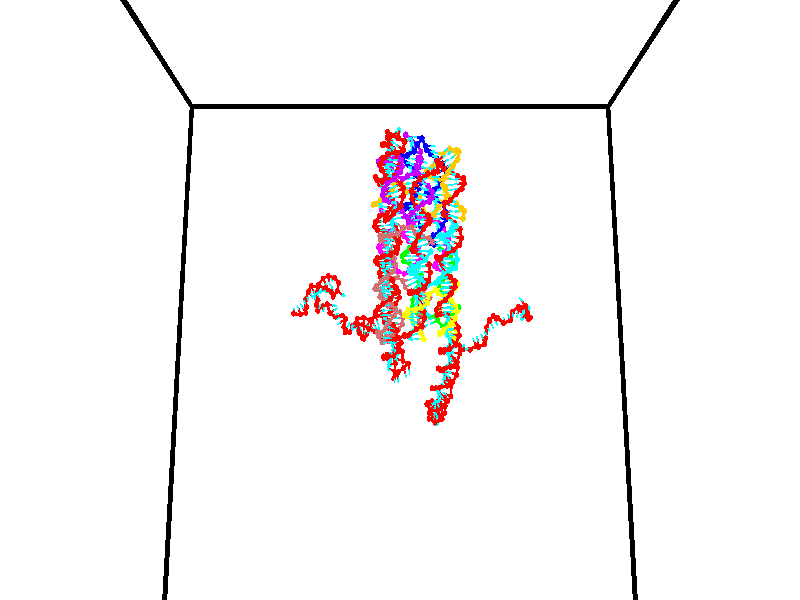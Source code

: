 // switches for output
#declare DRAW_BASES = 1; // possible values are 0, 1; only relevant for DNA ribbons
#declare DRAW_BASES_TYPE = 3; // possible values are 1, 2, 3; only relevant for DNA ribbons
#declare DRAW_FOG = 0; // set to 1 to enable fog

#include "colors.inc"

#include "transforms.inc"
background { rgb <1, 1, 1>}

#default {
   normal{
       ripples 0.25
       frequency 0.20
       turbulence 0.2
       lambda 5
   }
	finish {
		phong 0.1
		phong_size 40.
	}
}

// original window dimensions: 1024x640


// camera settings

camera {
	sky <0, 0.179814, -0.983701>
	up <0, 0.179814, -0.983701>
	right 1.6 * <1, 0, 0>
	location <35, 94.9851, 44.8844>
	look_at <35, 29.7336, 32.9568>
	direction <0, -65.2515, -11.9276>
	angle 67.0682
}


# declare cpy_camera_pos = <35, 94.9851, 44.8844>;
# if (DRAW_FOG = 1)
fog {
	fog_type 2
	up vnormalize(cpy_camera_pos)
	color rgbt<1,1,1,0.3>
	distance 1e-5
	fog_alt 3e-3
	fog_offset 56
}
# end


// LIGHTS

# declare lum = 6;
global_settings {
	ambient_light rgb lum * <0.05, 0.05, 0.05>
	max_trace_level 15
}# declare cpy_direct_light_amount = 0.25;
light_source
{	1000 * <-1, -1.16352, -0.803886>,
	rgb lum * cpy_direct_light_amount
	parallel
}

light_source
{	1000 * <1, 1.16352, 0.803886>,
	rgb lum * cpy_direct_light_amount
	parallel
}

// strand 0

// nucleotide -1

// particle -1
sphere {
	<24.322861, 35.217499, 35.121609> 0.250000
	pigment { color rgbt <1,0,0,0> }
	no_shadow
}
cylinder {
	<24.296122, 34.891541, 34.891312>,  <24.280079, 34.695965, 34.753136>, 0.100000
	pigment { color rgbt <1,0,0,0> }
	no_shadow
}
cylinder {
	<24.296122, 34.891541, 34.891312>,  <24.322861, 35.217499, 35.121609>, 0.100000
	pigment { color rgbt <1,0,0,0> }
	no_shadow
}

// particle -1
sphere {
	<24.296122, 34.891541, 34.891312> 0.100000
	pigment { color rgbt <1,0,0,0> }
	no_shadow
}
sphere {
	0, 1
	scale<0.080000,0.200000,0.300000>
	matrix <0.939393, 0.143067, -0.311566,
		0.336263, -0.561672, 0.755944,
		-0.066848, -0.814897, -0.575738,
		24.276068, 34.647072, 34.718590>
	pigment { color rgbt <0,1,1,0> }
	no_shadow
}
cylinder {
	<24.984646, 34.973568, 35.149532>,  <24.322861, 35.217499, 35.121609>, 0.130000
	pigment { color rgbt <1,0,0,0> }
	no_shadow
}

// nucleotide -1

// particle -1
sphere {
	<24.984646, 34.973568, 35.149532> 0.250000
	pigment { color rgbt <1,0,0,0> }
	no_shadow
}
cylinder {
	<24.822433, 34.807796, 34.823639>,  <24.725107, 34.708336, 34.628101>, 0.100000
	pigment { color rgbt <1,0,0,0> }
	no_shadow
}
cylinder {
	<24.822433, 34.807796, 34.823639>,  <24.984646, 34.973568, 35.149532>, 0.100000
	pigment { color rgbt <1,0,0,0> }
	no_shadow
}

// particle -1
sphere {
	<24.822433, 34.807796, 34.823639> 0.100000
	pigment { color rgbt <1,0,0,0> }
	no_shadow
}
sphere {
	0, 1
	scale<0.080000,0.200000,0.300000>
	matrix <0.902205, -0.038255, -0.429606,
		0.146872, -0.909279, 0.389411,
		-0.405529, -0.414426, -0.814737,
		24.700775, 34.683468, 34.579216>
	pigment { color rgbt <0,1,1,0> }
	no_shadow
}
cylinder {
	<25.422554, 34.323360, 34.916737>,  <24.984646, 34.973568, 35.149532>, 0.130000
	pigment { color rgbt <1,0,0,0> }
	no_shadow
}

// nucleotide -1

// particle -1
sphere {
	<25.422554, 34.323360, 34.916737> 0.250000
	pigment { color rgbt <1,0,0,0> }
	no_shadow
}
cylinder {
	<25.212650, 34.463097, 34.606232>,  <25.086708, 34.546940, 34.419930>, 0.100000
	pigment { color rgbt <1,0,0,0> }
	no_shadow
}
cylinder {
	<25.212650, 34.463097, 34.606232>,  <25.422554, 34.323360, 34.916737>, 0.100000
	pigment { color rgbt <1,0,0,0> }
	no_shadow
}

// particle -1
sphere {
	<25.212650, 34.463097, 34.606232> 0.100000
	pigment { color rgbt <1,0,0,0> }
	no_shadow
}
sphere {
	0, 1
	scale<0.080000,0.200000,0.300000>
	matrix <0.780676, -0.166054, -0.602471,
		-0.339371, -0.922163, -0.185586,
		-0.524760, 0.349343, -0.776265,
		25.055222, 34.567898, 34.373352>
	pigment { color rgbt <0,1,1,0> }
	no_shadow
}
cylinder {
	<25.387592, 33.835434, 34.329849>,  <25.422554, 34.323360, 34.916737>, 0.130000
	pigment { color rgbt <1,0,0,0> }
	no_shadow
}

// nucleotide -1

// particle -1
sphere {
	<25.387592, 33.835434, 34.329849> 0.250000
	pigment { color rgbt <1,0,0,0> }
	no_shadow
}
cylinder {
	<25.341785, 34.197018, 34.165047>,  <25.314302, 34.413967, 34.066166>, 0.100000
	pigment { color rgbt <1,0,0,0> }
	no_shadow
}
cylinder {
	<25.341785, 34.197018, 34.165047>,  <25.387592, 33.835434, 34.329849>, 0.100000
	pigment { color rgbt <1,0,0,0> }
	no_shadow
}

// particle -1
sphere {
	<25.341785, 34.197018, 34.165047> 0.100000
	pigment { color rgbt <1,0,0,0> }
	no_shadow
}
sphere {
	0, 1
	scale<0.080000,0.200000,0.300000>
	matrix <0.745475, -0.195935, -0.637085,
		-0.656623, -0.380098, -0.651438,
		-0.114515, 0.903955, -0.412009,
		25.307430, 34.468204, 34.041443>
	pigment { color rgbt <0,1,1,0> }
	no_shadow
}
cylinder {
	<25.263775, 33.702614, 33.644035>,  <25.387592, 33.835434, 34.329849>, 0.130000
	pigment { color rgbt <1,0,0,0> }
	no_shadow
}

// nucleotide -1

// particle -1
sphere {
	<25.263775, 33.702614, 33.644035> 0.250000
	pigment { color rgbt <1,0,0,0> }
	no_shadow
}
cylinder {
	<25.439421, 34.061165, 33.668320>,  <25.544807, 34.276295, 33.682888>, 0.100000
	pigment { color rgbt <1,0,0,0> }
	no_shadow
}
cylinder {
	<25.439421, 34.061165, 33.668320>,  <25.263775, 33.702614, 33.644035>, 0.100000
	pigment { color rgbt <1,0,0,0> }
	no_shadow
}

// particle -1
sphere {
	<25.439421, 34.061165, 33.668320> 0.100000
	pigment { color rgbt <1,0,0,0> }
	no_shadow
}
sphere {
	0, 1
	scale<0.080000,0.200000,0.300000>
	matrix <0.811149, -0.366496, -0.455760,
		-0.386285, 0.249373, -0.888030,
		0.439114, 0.896378, 0.060707,
		25.571156, 34.330078, 33.686531>
	pigment { color rgbt <0,1,1,0> }
	no_shadow
}
cylinder {
	<25.557596, 33.924145, 32.972065>,  <25.263775, 33.702614, 33.644035>, 0.130000
	pigment { color rgbt <1,0,0,0> }
	no_shadow
}

// nucleotide -1

// particle -1
sphere {
	<25.557596, 33.924145, 32.972065> 0.250000
	pigment { color rgbt <1,0,0,0> }
	no_shadow
}
cylinder {
	<25.784651, 34.114937, 33.240475>,  <25.920883, 34.229412, 33.401520>, 0.100000
	pigment { color rgbt <1,0,0,0> }
	no_shadow
}
cylinder {
	<25.784651, 34.114937, 33.240475>,  <25.557596, 33.924145, 32.972065>, 0.100000
	pigment { color rgbt <1,0,0,0> }
	no_shadow
}

// particle -1
sphere {
	<25.784651, 34.114937, 33.240475> 0.100000
	pigment { color rgbt <1,0,0,0> }
	no_shadow
}
sphere {
	0, 1
	scale<0.080000,0.200000,0.300000>
	matrix <0.822989, -0.350402, -0.447110,
		0.021868, 0.806045, -0.591450,
		0.567636, 0.476980, 0.671029,
		25.954941, 34.258030, 33.441784>
	pigment { color rgbt <0,1,1,0> }
	no_shadow
}
cylinder {
	<25.919218, 34.453495, 32.607830>,  <25.557596, 33.924145, 32.972065>, 0.130000
	pigment { color rgbt <1,0,0,0> }
	no_shadow
}

// nucleotide -1

// particle -1
sphere {
	<25.919218, 34.453495, 32.607830> 0.250000
	pigment { color rgbt <1,0,0,0> }
	no_shadow
}
cylinder {
	<26.081656, 34.265835, 32.921513>,  <26.179117, 34.153240, 33.109722>, 0.100000
	pigment { color rgbt <1,0,0,0> }
	no_shadow
}
cylinder {
	<26.081656, 34.265835, 32.921513>,  <25.919218, 34.453495, 32.607830>, 0.100000
	pigment { color rgbt <1,0,0,0> }
	no_shadow
}

// particle -1
sphere {
	<26.081656, 34.265835, 32.921513> 0.100000
	pigment { color rgbt <1,0,0,0> }
	no_shadow
}
sphere {
	0, 1
	scale<0.080000,0.200000,0.300000>
	matrix <0.742573, -0.330750, -0.582400,
		0.532612, 0.818841, 0.214064,
		0.406092, -0.469151, 0.784211,
		26.203484, 34.125088, 33.156776>
	pigment { color rgbt <0,1,1,0> }
	no_shadow
}
cylinder {
	<26.694084, 34.671127, 32.692402>,  <25.919218, 34.453495, 32.607830>, 0.130000
	pigment { color rgbt <1,0,0,0> }
	no_shadow
}

// nucleotide -1

// particle -1
sphere {
	<26.694084, 34.671127, 32.692402> 0.250000
	pigment { color rgbt <1,0,0,0> }
	no_shadow
}
cylinder {
	<26.632351, 34.327465, 32.887554>,  <26.595310, 34.121269, 33.004646>, 0.100000
	pigment { color rgbt <1,0,0,0> }
	no_shadow
}
cylinder {
	<26.632351, 34.327465, 32.887554>,  <26.694084, 34.671127, 32.692402>, 0.100000
	pigment { color rgbt <1,0,0,0> }
	no_shadow
}

// particle -1
sphere {
	<26.632351, 34.327465, 32.887554> 0.100000
	pigment { color rgbt <1,0,0,0> }
	no_shadow
}
sphere {
	0, 1
	scale<0.080000,0.200000,0.300000>
	matrix <0.861285, -0.358947, -0.359647,
		0.484117, 0.364701, 0.795377,
		-0.154334, -0.859157, 0.487884,
		26.586050, 34.069717, 33.033920>
	pigment { color rgbt <0,1,1,0> }
	no_shadow
}
cylinder {
	<27.412436, 34.366512, 32.725857>,  <26.694084, 34.671127, 32.692402>, 0.130000
	pigment { color rgbt <1,0,0,0> }
	no_shadow
}

// nucleotide -1

// particle -1
sphere {
	<27.412436, 34.366512, 32.725857> 0.250000
	pigment { color rgbt <1,0,0,0> }
	no_shadow
}
cylinder {
	<27.181149, 34.044159, 32.776798>,  <27.042376, 33.850746, 32.807365>, 0.100000
	pigment { color rgbt <1,0,0,0> }
	no_shadow
}
cylinder {
	<27.181149, 34.044159, 32.776798>,  <27.412436, 34.366512, 32.725857>, 0.100000
	pigment { color rgbt <1,0,0,0> }
	no_shadow
}

// particle -1
sphere {
	<27.181149, 34.044159, 32.776798> 0.100000
	pigment { color rgbt <1,0,0,0> }
	no_shadow
}
sphere {
	0, 1
	scale<0.080000,0.200000,0.300000>
	matrix <0.731705, -0.581259, -0.356014,
		0.360933, -0.112665, 0.925761,
		-0.578218, -0.805881, 0.127358,
		27.007683, 33.802395, 32.815006>
	pigment { color rgbt <0,1,1,0> }
	no_shadow
}
cylinder {
	<27.882885, 33.882042, 32.965466>,  <27.412436, 34.366512, 32.725857>, 0.130000
	pigment { color rgbt <1,0,0,0> }
	no_shadow
}

// nucleotide -1

// particle -1
sphere {
	<27.882885, 33.882042, 32.965466> 0.250000
	pigment { color rgbt <1,0,0,0> }
	no_shadow
}
cylinder {
	<27.576338, 33.640633, 32.877430>,  <27.392410, 33.495785, 32.824608>, 0.100000
	pigment { color rgbt <1,0,0,0> }
	no_shadow
}
cylinder {
	<27.576338, 33.640633, 32.877430>,  <27.882885, 33.882042, 32.965466>, 0.100000
	pigment { color rgbt <1,0,0,0> }
	no_shadow
}

// particle -1
sphere {
	<27.576338, 33.640633, 32.877430> 0.100000
	pigment { color rgbt <1,0,0,0> }
	no_shadow
}
sphere {
	0, 1
	scale<0.080000,0.200000,0.300000>
	matrix <0.638372, -0.753793, -0.155810,
		-0.071865, -0.259906, 0.962956,
		-0.766366, -0.603527, -0.220088,
		27.346428, 33.459576, 32.811405>
	pigment { color rgbt <0,1,1,0> }
	no_shadow
}
cylinder {
	<28.032339, 33.279255, 33.314140>,  <27.882885, 33.882042, 32.965466>, 0.130000
	pigment { color rgbt <1,0,0,0> }
	no_shadow
}

// nucleotide -1

// particle -1
sphere {
	<28.032339, 33.279255, 33.314140> 0.250000
	pigment { color rgbt <1,0,0,0> }
	no_shadow
}
cylinder {
	<27.783644, 33.201046, 33.010769>,  <27.634426, 33.154121, 32.828747>, 0.100000
	pigment { color rgbt <1,0,0,0> }
	no_shadow
}
cylinder {
	<27.783644, 33.201046, 33.010769>,  <28.032339, 33.279255, 33.314140>, 0.100000
	pigment { color rgbt <1,0,0,0> }
	no_shadow
}

// particle -1
sphere {
	<27.783644, 33.201046, 33.010769> 0.100000
	pigment { color rgbt <1,0,0,0> }
	no_shadow
}
sphere {
	0, 1
	scale<0.080000,0.200000,0.300000>
	matrix <0.684193, -0.606893, -0.404427,
		-0.381212, -0.770360, 0.511100,
		-0.621737, -0.195519, -0.758430,
		27.597122, 33.142391, 32.783241>
	pigment { color rgbt <0,1,1,0> }
	no_shadow
}
cylinder {
	<28.001877, 32.532276, 33.096039>,  <28.032339, 33.279255, 33.314140>, 0.130000
	pigment { color rgbt <1,0,0,0> }
	no_shadow
}

// nucleotide -1

// particle -1
sphere {
	<28.001877, 32.532276, 33.096039> 0.250000
	pigment { color rgbt <1,0,0,0> }
	no_shadow
}
cylinder {
	<27.939756, 32.754372, 32.769215>,  <27.902485, 32.887630, 32.573120>, 0.100000
	pigment { color rgbt <1,0,0,0> }
	no_shadow
}
cylinder {
	<27.939756, 32.754372, 32.769215>,  <28.001877, 32.532276, 33.096039>, 0.100000
	pigment { color rgbt <1,0,0,0> }
	no_shadow
}

// particle -1
sphere {
	<27.939756, 32.754372, 32.769215> 0.100000
	pigment { color rgbt <1,0,0,0> }
	no_shadow
}
sphere {
	0, 1
	scale<0.080000,0.200000,0.300000>
	matrix <0.712210, -0.510229, -0.482103,
		-0.684572, -0.656789, -0.316212,
		-0.155299, 0.555243, -0.817060,
		27.893167, 32.920944, 32.524097>
	pigment { color rgbt <0,1,1,0> }
	no_shadow
}
cylinder {
	<28.423740, 32.875904, 32.712189>,  <28.001877, 32.532276, 33.096039>, 0.130000
	pigment { color rgbt <1,0,0,0> }
	no_shadow
}

// nucleotide -1

// particle -1
sphere {
	<28.423740, 32.875904, 32.712189> 0.250000
	pigment { color rgbt <1,0,0,0> }
	no_shadow
}
cylinder {
	<28.745323, 32.735920, 32.904510>,  <28.938272, 32.651928, 33.019905>, 0.100000
	pigment { color rgbt <1,0,0,0> }
	no_shadow
}
cylinder {
	<28.745323, 32.735920, 32.904510>,  <28.423740, 32.875904, 32.712189>, 0.100000
	pigment { color rgbt <1,0,0,0> }
	no_shadow
}

// particle -1
sphere {
	<28.745323, 32.735920, 32.904510> 0.100000
	pigment { color rgbt <1,0,0,0> }
	no_shadow
}
sphere {
	0, 1
	scale<0.080000,0.200000,0.300000>
	matrix <0.139575, -0.674882, -0.724606,
		0.578074, 0.649662, -0.493731,
		0.803958, -0.349964, 0.480808,
		28.986511, 32.630932, 33.048752>
	pigment { color rgbt <0,1,1,0> }
	no_shadow
}
cylinder {
	<28.578804, 33.206104, 32.075974>,  <28.423740, 32.875904, 32.712189>, 0.130000
	pigment { color rgbt <1,0,0,0> }
	no_shadow
}

// nucleotide -1

// particle -1
sphere {
	<28.578804, 33.206104, 32.075974> 0.250000
	pigment { color rgbt <1,0,0,0> }
	no_shadow
}
cylinder {
	<28.396772, 32.945889, 31.832762>,  <28.287554, 32.789757, 31.686834>, 0.100000
	pigment { color rgbt <1,0,0,0> }
	no_shadow
}
cylinder {
	<28.396772, 32.945889, 31.832762>,  <28.578804, 33.206104, 32.075974>, 0.100000
	pigment { color rgbt <1,0,0,0> }
	no_shadow
}

// particle -1
sphere {
	<28.396772, 32.945889, 31.832762> 0.100000
	pigment { color rgbt <1,0,0,0> }
	no_shadow
}
sphere {
	0, 1
	scale<0.080000,0.200000,0.300000>
	matrix <-0.836482, 0.546426, 0.041431,
		0.305289, 0.527459, -0.792834,
		-0.455078, -0.650543, -0.608028,
		28.260248, 32.750725, 31.650352>
	pigment { color rgbt <0,1,1,0> }
	no_shadow
}
cylinder {
	<28.217625, 33.606281, 31.702511>,  <28.578804, 33.206104, 32.075974>, 0.130000
	pigment { color rgbt <1,0,0,0> }
	no_shadow
}

// nucleotide -1

// particle -1
sphere {
	<28.217625, 33.606281, 31.702511> 0.250000
	pigment { color rgbt <1,0,0,0> }
	no_shadow
}
cylinder {
	<28.044485, 33.245815, 31.711882>,  <27.940601, 33.029537, 31.717505>, 0.100000
	pigment { color rgbt <1,0,0,0> }
	no_shadow
}
cylinder {
	<28.044485, 33.245815, 31.711882>,  <28.217625, 33.606281, 31.702511>, 0.100000
	pigment { color rgbt <1,0,0,0> }
	no_shadow
}

// particle -1
sphere {
	<28.044485, 33.245815, 31.711882> 0.100000
	pigment { color rgbt <1,0,0,0> }
	no_shadow
}
sphere {
	0, 1
	scale<0.080000,0.200000,0.300000>
	matrix <-0.898173, 0.433342, 0.074159,
		-0.076980, 0.011060, -0.996971,
		-0.432849, -0.901162, 0.023425,
		27.914631, 32.975468, 31.718908>
	pigment { color rgbt <0,1,1,0> }
	no_shadow
}
cylinder {
	<27.535700, 33.470695, 31.517292>,  <28.217625, 33.606281, 31.702511>, 0.130000
	pigment { color rgbt <1,0,0,0> }
	no_shadow
}

// nucleotide -1

// particle -1
sphere {
	<27.535700, 33.470695, 31.517292> 0.250000
	pigment { color rgbt <1,0,0,0> }
	no_shadow
}
cylinder {
	<27.585760, 33.220215, 31.825113>,  <27.615797, 33.069927, 32.009808>, 0.100000
	pigment { color rgbt <1,0,0,0> }
	no_shadow
}
cylinder {
	<27.585760, 33.220215, 31.825113>,  <27.535700, 33.470695, 31.517292>, 0.100000
	pigment { color rgbt <1,0,0,0> }
	no_shadow
}

// particle -1
sphere {
	<27.585760, 33.220215, 31.825113> 0.100000
	pigment { color rgbt <1,0,0,0> }
	no_shadow
}
sphere {
	0, 1
	scale<0.080000,0.200000,0.300000>
	matrix <-0.951380, 0.144289, 0.272133,
		-0.281447, -0.766197, -0.577693,
		0.125153, -0.626197, 0.769554,
		27.623306, 33.032356, 32.055981>
	pigment { color rgbt <0,1,1,0> }
	no_shadow
}
cylinder {
	<26.950342, 33.094475, 31.653160>,  <27.535700, 33.470695, 31.517292>, 0.130000
	pigment { color rgbt <1,0,0,0> }
	no_shadow
}

// nucleotide -1

// particle -1
sphere {
	<26.950342, 33.094475, 31.653160> 0.250000
	pigment { color rgbt <1,0,0,0> }
	no_shadow
}
cylinder {
	<27.130507, 33.070904, 32.009510>,  <27.238605, 33.056763, 32.223320>, 0.100000
	pigment { color rgbt <1,0,0,0> }
	no_shadow
}
cylinder {
	<27.130507, 33.070904, 32.009510>,  <26.950342, 33.094475, 31.653160>, 0.100000
	pigment { color rgbt <1,0,0,0> }
	no_shadow
}

// particle -1
sphere {
	<27.130507, 33.070904, 32.009510> 0.100000
	pigment { color rgbt <1,0,0,0> }
	no_shadow
}
sphere {
	0, 1
	scale<0.080000,0.200000,0.300000>
	matrix <-0.844042, 0.297199, 0.446392,
		-0.291071, -0.952996, 0.084126,
		0.450412, -0.058926, 0.890874,
		27.265631, 33.053226, 32.276772>
	pigment { color rgbt <0,1,1,0> }
	no_shadow
}
cylinder {
	<26.428648, 32.821594, 32.134190>,  <26.950342, 33.094475, 31.653160>, 0.130000
	pigment { color rgbt <1,0,0,0> }
	no_shadow
}

// nucleotide -1

// particle -1
sphere {
	<26.428648, 32.821594, 32.134190> 0.250000
	pigment { color rgbt <1,0,0,0> }
	no_shadow
}
cylinder {
	<26.698652, 32.996529, 32.371876>,  <26.860655, 33.101490, 32.514488>, 0.100000
	pigment { color rgbt <1,0,0,0> }
	no_shadow
}
cylinder {
	<26.698652, 32.996529, 32.371876>,  <26.428648, 32.821594, 32.134190>, 0.100000
	pigment { color rgbt <1,0,0,0> }
	no_shadow
}

// particle -1
sphere {
	<26.698652, 32.996529, 32.371876> 0.100000
	pigment { color rgbt <1,0,0,0> }
	no_shadow
}
sphere {
	0, 1
	scale<0.080000,0.200000,0.300000>
	matrix <-0.736926, 0.360253, 0.571977,
		0.036079, -0.823986, 0.565461,
		0.675010, 0.437339, 0.594219,
		26.901155, 33.127731, 32.550140>
	pigment { color rgbt <0,1,1,0> }
	no_shadow
}
cylinder {
	<26.240309, 32.775532, 32.818962>,  <26.428648, 32.821594, 32.134190>, 0.130000
	pigment { color rgbt <1,0,0,0> }
	no_shadow
}

// nucleotide -1

// particle -1
sphere {
	<26.240309, 32.775532, 32.818962> 0.250000
	pigment { color rgbt <1,0,0,0> }
	no_shadow
}
cylinder {
	<26.478401, 33.095512, 32.849365>,  <26.621258, 33.287502, 32.867607>, 0.100000
	pigment { color rgbt <1,0,0,0> }
	no_shadow
}
cylinder {
	<26.478401, 33.095512, 32.849365>,  <26.240309, 32.775532, 32.818962>, 0.100000
	pigment { color rgbt <1,0,0,0> }
	no_shadow
}

// particle -1
sphere {
	<26.478401, 33.095512, 32.849365> 0.100000
	pigment { color rgbt <1,0,0,0> }
	no_shadow
}
sphere {
	0, 1
	scale<0.080000,0.200000,0.300000>
	matrix <-0.689552, 0.459930, 0.559449,
		0.412572, -0.385415, 0.825372,
		0.595233, 0.799950, 0.076010,
		26.656971, 33.335499, 32.872166>
	pigment { color rgbt <0,1,1,0> }
	no_shadow
}
cylinder {
	<26.431782, 32.842369, 33.532551>,  <26.240309, 32.775532, 32.818962>, 0.130000
	pigment { color rgbt <1,0,0,0> }
	no_shadow
}

// nucleotide -1

// particle -1
sphere {
	<26.431782, 32.842369, 33.532551> 0.250000
	pigment { color rgbt <1,0,0,0> }
	no_shadow
}
cylinder {
	<26.438194, 33.190166, 33.335075>,  <26.442041, 33.398846, 33.216591>, 0.100000
	pigment { color rgbt <1,0,0,0> }
	no_shadow
}
cylinder {
	<26.438194, 33.190166, 33.335075>,  <26.431782, 32.842369, 33.532551>, 0.100000
	pigment { color rgbt <1,0,0,0> }
	no_shadow
}

// particle -1
sphere {
	<26.438194, 33.190166, 33.335075> 0.100000
	pigment { color rgbt <1,0,0,0> }
	no_shadow
}
sphere {
	0, 1
	scale<0.080000,0.200000,0.300000>
	matrix <-0.687719, 0.367999, 0.625795,
		0.725800, 0.329488, 0.603864,
		0.016030, 0.869491, -0.493689,
		26.443003, 33.451015, 33.186970>
	pigment { color rgbt <0,1,1,0> }
	no_shadow
}
cylinder {
	<26.331884, 33.278656, 34.045334>,  <26.431782, 32.842369, 33.532551>, 0.130000
	pigment { color rgbt <1,0,0,0> }
	no_shadow
}

// nucleotide -1

// particle -1
sphere {
	<26.331884, 33.278656, 34.045334> 0.250000
	pigment { color rgbt <1,0,0,0> }
	no_shadow
}
cylinder {
	<26.264393, 33.512074, 33.727589>,  <26.223898, 33.652122, 33.536942>, 0.100000
	pigment { color rgbt <1,0,0,0> }
	no_shadow
}
cylinder {
	<26.264393, 33.512074, 33.727589>,  <26.331884, 33.278656, 34.045334>, 0.100000
	pigment { color rgbt <1,0,0,0> }
	no_shadow
}

// particle -1
sphere {
	<26.264393, 33.512074, 33.727589> 0.100000
	pigment { color rgbt <1,0,0,0> }
	no_shadow
}
sphere {
	0, 1
	scale<0.080000,0.200000,0.300000>
	matrix <-0.633420, 0.553278, 0.540981,
		0.755188, 0.594445, 0.276272,
		-0.168728, 0.583539, -0.794363,
		26.213774, 33.687134, 33.489281>
	pigment { color rgbt <0,1,1,0> }
	no_shadow
}
cylinder {
	<26.506500, 33.627762, 34.617340>,  <26.331884, 33.278656, 34.045334>, 0.130000
	pigment { color rgbt <1,0,0,0> }
	no_shadow
}

// nucleotide -1

// particle -1
sphere {
	<26.506500, 33.627762, 34.617340> 0.250000
	pigment { color rgbt <1,0,0,0> }
	no_shadow
}
cylinder {
	<26.671457, 33.967098, 34.484528>,  <26.770432, 34.170700, 34.404839>, 0.100000
	pigment { color rgbt <1,0,0,0> }
	no_shadow
}
cylinder {
	<26.671457, 33.967098, 34.484528>,  <26.506500, 33.627762, 34.617340>, 0.100000
	pigment { color rgbt <1,0,0,0> }
	no_shadow
}

// particle -1
sphere {
	<26.671457, 33.967098, 34.484528> 0.100000
	pigment { color rgbt <1,0,0,0> }
	no_shadow
}
sphere {
	0, 1
	scale<0.080000,0.200000,0.300000>
	matrix <0.897038, -0.314563, 0.310440,
		0.158914, -0.425871, -0.890719,
		0.412395, 0.848342, -0.332034,
		26.795176, 34.221600, 34.384918>
	pigment { color rgbt <0,1,1,0> }
	no_shadow
}
cylinder {
	<27.035656, 33.519505, 34.182549>,  <26.506500, 33.627762, 34.617340>, 0.130000
	pigment { color rgbt <1,0,0,0> }
	no_shadow
}

// nucleotide -1

// particle -1
sphere {
	<27.035656, 33.519505, 34.182549> 0.250000
	pigment { color rgbt <1,0,0,0> }
	no_shadow
}
cylinder {
	<27.113810, 33.838531, 34.410831>,  <27.160702, 34.029949, 34.547802>, 0.100000
	pigment { color rgbt <1,0,0,0> }
	no_shadow
}
cylinder {
	<27.113810, 33.838531, 34.410831>,  <27.035656, 33.519505, 34.182549>, 0.100000
	pigment { color rgbt <1,0,0,0> }
	no_shadow
}

// particle -1
sphere {
	<27.113810, 33.838531, 34.410831> 0.100000
	pigment { color rgbt <1,0,0,0> }
	no_shadow
}
sphere {
	0, 1
	scale<0.080000,0.200000,0.300000>
	matrix <0.806624, -0.461687, 0.369057,
		0.557837, 0.388239, -0.733545,
		0.195385, 0.797569, 0.570709,
		27.172424, 34.077801, 34.582043>
	pigment { color rgbt <0,1,1,0> }
	no_shadow
}
cylinder {
	<27.554205, 34.105869, 34.123726>,  <27.035656, 33.519505, 34.182549>, 0.130000
	pigment { color rgbt <1,0,0,0> }
	no_shadow
}

// nucleotide -1

// particle -1
sphere {
	<27.554205, 34.105869, 34.123726> 0.250000
	pigment { color rgbt <1,0,0,0> }
	no_shadow
}
cylinder {
	<27.948187, 34.107807, 34.192822>,  <28.184576, 34.108971, 34.234280>, 0.100000
	pigment { color rgbt <1,0,0,0> }
	no_shadow
}
cylinder {
	<27.948187, 34.107807, 34.192822>,  <27.554205, 34.105869, 34.123726>, 0.100000
	pigment { color rgbt <1,0,0,0> }
	no_shadow
}

// particle -1
sphere {
	<27.948187, 34.107807, 34.192822> 0.100000
	pigment { color rgbt <1,0,0,0> }
	no_shadow
}
sphere {
	0, 1
	scale<0.080000,0.200000,0.300000>
	matrix <-0.167954, 0.262010, 0.950338,
		-0.040652, -0.965053, 0.258883,
		0.984957, 0.004848, 0.172736,
		28.243673, 34.109261, 34.244640>
	pigment { color rgbt <0,1,1,0> }
	no_shadow
}
cylinder {
	<27.812731, 33.985973, 34.855759>,  <27.554205, 34.105869, 34.123726>, 0.130000
	pigment { color rgbt <1,0,0,0> }
	no_shadow
}

// nucleotide -1

// particle -1
sphere {
	<27.812731, 33.985973, 34.855759> 0.250000
	pigment { color rgbt <1,0,0,0> }
	no_shadow
}
cylinder {
	<28.150562, 34.152027, 34.720497>,  <28.353262, 34.251659, 34.639339>, 0.100000
	pigment { color rgbt <1,0,0,0> }
	no_shadow
}
cylinder {
	<28.150562, 34.152027, 34.720497>,  <27.812731, 33.985973, 34.855759>, 0.100000
	pigment { color rgbt <1,0,0,0> }
	no_shadow
}

// particle -1
sphere {
	<28.150562, 34.152027, 34.720497> 0.100000
	pigment { color rgbt <1,0,0,0> }
	no_shadow
}
sphere {
	0, 1
	scale<0.080000,0.200000,0.300000>
	matrix <0.328567, 0.096823, 0.939505,
		0.422764, -0.904592, -0.054626,
		0.844580, 0.415137, -0.338152,
		28.403936, 34.276569, 34.619053>
	pigment { color rgbt <0,1,1,0> }
	no_shadow
}
cylinder {
	<28.323315, 33.564968, 35.112862>,  <27.812731, 33.985973, 34.855759>, 0.130000
	pigment { color rgbt <1,0,0,0> }
	no_shadow
}

// nucleotide -1

// particle -1
sphere {
	<28.323315, 33.564968, 35.112862> 0.250000
	pigment { color rgbt <1,0,0,0> }
	no_shadow
}
cylinder {
	<28.446085, 33.941738, 35.058338>,  <28.519747, 34.167801, 35.025623>, 0.100000
	pigment { color rgbt <1,0,0,0> }
	no_shadow
}
cylinder {
	<28.446085, 33.941738, 35.058338>,  <28.323315, 33.564968, 35.112862>, 0.100000
	pigment { color rgbt <1,0,0,0> }
	no_shadow
}

// particle -1
sphere {
	<28.446085, 33.941738, 35.058338> 0.100000
	pigment { color rgbt <1,0,0,0> }
	no_shadow
}
sphere {
	0, 1
	scale<0.080000,0.200000,0.300000>
	matrix <0.376774, 0.011270, 0.926237,
		0.873979, -0.335643, -0.351433,
		0.306925, 0.941922, -0.136311,
		28.538162, 34.224316, 35.017445>
	pigment { color rgbt <0,1,1,0> }
	no_shadow
}
cylinder {
	<29.099606, 33.696201, 35.032162>,  <28.323315, 33.564968, 35.112862>, 0.130000
	pigment { color rgbt <1,0,0,0> }
	no_shadow
}

// nucleotide -1

// particle -1
sphere {
	<29.099606, 33.696201, 35.032162> 0.250000
	pigment { color rgbt <1,0,0,0> }
	no_shadow
}
cylinder {
	<28.854542, 33.942974, 35.229763>,  <28.707502, 34.091038, 35.348324>, 0.100000
	pigment { color rgbt <1,0,0,0> }
	no_shadow
}
cylinder {
	<28.854542, 33.942974, 35.229763>,  <29.099606, 33.696201, 35.032162>, 0.100000
	pigment { color rgbt <1,0,0,0> }
	no_shadow
}

// particle -1
sphere {
	<28.854542, 33.942974, 35.229763> 0.100000
	pigment { color rgbt <1,0,0,0> }
	no_shadow
}
sphere {
	0, 1
	scale<0.080000,0.200000,0.300000>
	matrix <0.529904, -0.143107, 0.835896,
		0.586387, 0.773897, -0.239238,
		-0.612661, 0.616931, 0.494007,
		28.670744, 34.128052, 35.377964>
	pigment { color rgbt <0,1,1,0> }
	no_shadow
}
cylinder {
	<29.439953, 34.210739, 35.421951>,  <29.099606, 33.696201, 35.032162>, 0.130000
	pigment { color rgbt <1,0,0,0> }
	no_shadow
}

// nucleotide -1

// particle -1
sphere {
	<29.439953, 34.210739, 35.421951> 0.250000
	pigment { color rgbt <1,0,0,0> }
	no_shadow
}
cylinder {
	<29.095478, 34.128170, 35.607742>,  <28.888792, 34.078629, 35.719219>, 0.100000
	pigment { color rgbt <1,0,0,0> }
	no_shadow
}
cylinder {
	<29.095478, 34.128170, 35.607742>,  <29.439953, 34.210739, 35.421951>, 0.100000
	pigment { color rgbt <1,0,0,0> }
	no_shadow
}

// particle -1
sphere {
	<29.095478, 34.128170, 35.607742> 0.100000
	pigment { color rgbt <1,0,0,0> }
	no_shadow
}
sphere {
	0, 1
	scale<0.080000,0.200000,0.300000>
	matrix <0.492400, -0.112142, 0.863115,
		-0.126082, 0.972014, 0.198220,
		-0.861189, -0.206426, 0.464480,
		28.837122, 34.066242, 35.747086>
	pigment { color rgbt <0,1,1,0> }
	no_shadow
}
cylinder {
	<29.251667, 33.824726, 36.008488>,  <29.439953, 34.210739, 35.421951>, 0.130000
	pigment { color rgbt <1,0,0,0> }
	no_shadow
}

// nucleotide -1

// particle -1
sphere {
	<29.251667, 33.824726, 36.008488> 0.250000
	pigment { color rgbt <1,0,0,0> }
	no_shadow
}
cylinder {
	<29.310232, 33.530952, 35.743408>,  <29.345371, 33.354687, 35.584362>, 0.100000
	pigment { color rgbt <1,0,0,0> }
	no_shadow
}
cylinder {
	<29.310232, 33.530952, 35.743408>,  <29.251667, 33.824726, 36.008488>, 0.100000
	pigment { color rgbt <1,0,0,0> }
	no_shadow
}

// particle -1
sphere {
	<29.310232, 33.530952, 35.743408> 0.100000
	pigment { color rgbt <1,0,0,0> }
	no_shadow
}
sphere {
	0, 1
	scale<0.080000,0.200000,0.300000>
	matrix <0.776611, -0.329608, 0.536874,
		-0.612730, -0.593261, 0.522114,
		0.146413, -0.734438, -0.662694,
		29.354156, 33.310619, 35.544601>
	pigment { color rgbt <0,1,1,0> }
	no_shadow
}
cylinder {
	<29.343046, 33.229916, 36.441650>,  <29.251667, 33.824726, 36.008488>, 0.130000
	pigment { color rgbt <1,0,0,0> }
	no_shadow
}

// nucleotide -1

// particle -1
sphere {
	<29.343046, 33.229916, 36.441650> 0.250000
	pigment { color rgbt <1,0,0,0> }
	no_shadow
}
cylinder {
	<29.519596, 33.210205, 36.083263>,  <29.625526, 33.198380, 35.868229>, 0.100000
	pigment { color rgbt <1,0,0,0> }
	no_shadow
}
cylinder {
	<29.519596, 33.210205, 36.083263>,  <29.343046, 33.229916, 36.441650>, 0.100000
	pigment { color rgbt <1,0,0,0> }
	no_shadow
}

// particle -1
sphere {
	<29.519596, 33.210205, 36.083263> 0.100000
	pigment { color rgbt <1,0,0,0> }
	no_shadow
}
sphere {
	0, 1
	scale<0.080000,0.200000,0.300000>
	matrix <0.852220, -0.289563, 0.435746,
		-0.280909, -0.955890, -0.085817,
		0.441374, -0.049269, -0.895969,
		29.652008, 33.195423, 35.814472>
	pigment { color rgbt <0,1,1,0> }
	no_shadow
}
cylinder {
	<29.723709, 32.599545, 36.327839>,  <29.343046, 33.229916, 36.441650>, 0.130000
	pigment { color rgbt <1,0,0,0> }
	no_shadow
}

// nucleotide -1

// particle -1
sphere {
	<29.723709, 32.599545, 36.327839> 0.250000
	pigment { color rgbt <1,0,0,0> }
	no_shadow
}
cylinder {
	<29.908089, 32.868778, 36.096500>,  <30.018717, 33.030319, 35.957699>, 0.100000
	pigment { color rgbt <1,0,0,0> }
	no_shadow
}
cylinder {
	<29.908089, 32.868778, 36.096500>,  <29.723709, 32.599545, 36.327839>, 0.100000
	pigment { color rgbt <1,0,0,0> }
	no_shadow
}

// particle -1
sphere {
	<29.908089, 32.868778, 36.096500> 0.100000
	pigment { color rgbt <1,0,0,0> }
	no_shadow
}
sphere {
	0, 1
	scale<0.080000,0.200000,0.300000>
	matrix <0.844888, -0.532211, 0.053997,
		-0.271457, -0.513527, -0.814003,
		0.460950, 0.673084, -0.578345,
		30.046373, 33.070702, 35.922997>
	pigment { color rgbt <0,1,1,0> }
	no_shadow
}
cylinder {
	<30.032618, 32.267433, 35.691441>,  <29.723709, 32.599545, 36.327839>, 0.130000
	pigment { color rgbt <1,0,0,0> }
	no_shadow
}

// nucleotide -1

// particle -1
sphere {
	<30.032618, 32.267433, 35.691441> 0.250000
	pigment { color rgbt <1,0,0,0> }
	no_shadow
}
cylinder {
	<30.233273, 32.594090, 35.805595>,  <30.353666, 32.790085, 35.874088>, 0.100000
	pigment { color rgbt <1,0,0,0> }
	no_shadow
}
cylinder {
	<30.233273, 32.594090, 35.805595>,  <30.032618, 32.267433, 35.691441>, 0.100000
	pigment { color rgbt <1,0,0,0> }
	no_shadow
}

// particle -1
sphere {
	<30.233273, 32.594090, 35.805595> 0.100000
	pigment { color rgbt <1,0,0,0> }
	no_shadow
}
sphere {
	0, 1
	scale<0.080000,0.200000,0.300000>
	matrix <0.858059, -0.511649, -0.044151,
		0.109964, 0.267030, -0.957394,
		0.501640, 0.816646, 0.285390,
		30.383764, 32.839085, 35.891212>
	pigment { color rgbt <0,1,1,0> }
	no_shadow
}
cylinder {
	<30.543634, 32.603359, 35.155624>,  <30.032618, 32.267433, 35.691441>, 0.130000
	pigment { color rgbt <1,0,0,0> }
	no_shadow
}

// nucleotide -1

// particle -1
sphere {
	<30.543634, 32.603359, 35.155624> 0.250000
	pigment { color rgbt <1,0,0,0> }
	no_shadow
}
cylinder {
	<30.668198, 32.687084, 35.526398>,  <30.742935, 32.737320, 35.748863>, 0.100000
	pigment { color rgbt <1,0,0,0> }
	no_shadow
}
cylinder {
	<30.668198, 32.687084, 35.526398>,  <30.543634, 32.603359, 35.155624>, 0.100000
	pigment { color rgbt <1,0,0,0> }
	no_shadow
}

// particle -1
sphere {
	<30.668198, 32.687084, 35.526398> 0.100000
	pigment { color rgbt <1,0,0,0> }
	no_shadow
}
sphere {
	0, 1
	scale<0.080000,0.200000,0.300000>
	matrix <0.856188, -0.484990, -0.178122,
		0.412272, 0.849101, -0.330242,
		0.311407, 0.209315, 0.926937,
		30.761620, 32.749878, 35.804478>
	pigment { color rgbt <0,1,1,0> }
	no_shadow
}
cylinder {
	<31.209070, 32.922802, 35.092781>,  <30.543634, 32.603359, 35.155624>, 0.130000
	pigment { color rgbt <1,0,0,0> }
	no_shadow
}

// nucleotide -1

// particle -1
sphere {
	<31.209070, 32.922802, 35.092781> 0.250000
	pigment { color rgbt <1,0,0,0> }
	no_shadow
}
cylinder {
	<31.201082, 32.757721, 35.457039>,  <31.196289, 32.658672, 35.675594>, 0.100000
	pigment { color rgbt <1,0,0,0> }
	no_shadow
}
cylinder {
	<31.201082, 32.757721, 35.457039>,  <31.209070, 32.922802, 35.092781>, 0.100000
	pigment { color rgbt <1,0,0,0> }
	no_shadow
}

// particle -1
sphere {
	<31.201082, 32.757721, 35.457039> 0.100000
	pigment { color rgbt <1,0,0,0> }
	no_shadow
}
sphere {
	0, 1
	scale<0.080000,0.200000,0.300000>
	matrix <0.860351, -0.471080, -0.194630,
		0.509312, 0.779588, 0.364479,
		-0.019968, -0.412706, 0.910645,
		31.195091, 32.633907, 35.730232>
	pigment { color rgbt <0,1,1,0> }
	no_shadow
}
cylinder {
	<31.886608, 32.947868, 35.323536>,  <31.209070, 32.922802, 35.092781>, 0.130000
	pigment { color rgbt <1,0,0,0> }
	no_shadow
}

// nucleotide -1

// particle -1
sphere {
	<31.886608, 32.947868, 35.323536> 0.250000
	pigment { color rgbt <1,0,0,0> }
	no_shadow
}
cylinder {
	<31.703922, 32.682335, 35.560429>,  <31.594311, 32.523014, 35.702564>, 0.100000
	pigment { color rgbt <1,0,0,0> }
	no_shadow
}
cylinder {
	<31.703922, 32.682335, 35.560429>,  <31.886608, 32.947868, 35.323536>, 0.100000
	pigment { color rgbt <1,0,0,0> }
	no_shadow
}

// particle -1
sphere {
	<31.703922, 32.682335, 35.560429> 0.100000
	pigment { color rgbt <1,0,0,0> }
	no_shadow
}
sphere {
	0, 1
	scale<0.080000,0.200000,0.300000>
	matrix <0.838299, -0.543970, 0.036742,
		0.297766, 0.513248, 0.804930,
		-0.456716, -0.663832, 0.592231,
		31.566908, 32.483185, 35.738098>
	pigment { color rgbt <0,1,1,0> }
	no_shadow
}
cylinder {
	<32.431122, 32.734196, 34.838211>,  <31.886608, 32.947868, 35.323536>, 0.130000
	pigment { color rgbt <1,0,0,0> }
	no_shadow
}

// nucleotide -1

// particle -1
sphere {
	<32.431122, 32.734196, 34.838211> 0.250000
	pigment { color rgbt <1,0,0,0> }
	no_shadow
}
cylinder {
	<32.553047, 32.620300, 35.201752>,  <32.626202, 32.551964, 35.419876>, 0.100000
	pigment { color rgbt <1,0,0,0> }
	no_shadow
}
cylinder {
	<32.553047, 32.620300, 35.201752>,  <32.431122, 32.734196, 34.838211>, 0.100000
	pigment { color rgbt <1,0,0,0> }
	no_shadow
}

// particle -1
sphere {
	<32.553047, 32.620300, 35.201752> 0.100000
	pigment { color rgbt <1,0,0,0> }
	no_shadow
}
sphere {
	0, 1
	scale<0.080000,0.200000,0.300000>
	matrix <-0.946578, -0.196040, 0.256043,
		0.105268, -0.938347, -0.329278,
		0.304809, -0.284734, 0.908855,
		32.644489, 32.534882, 35.474407>
	pigment { color rgbt <0,1,1,0> }
	no_shadow
}
cylinder {
	<32.033188, 32.191040, 35.232136>,  <32.431122, 32.734196, 34.838211>, 0.130000
	pigment { color rgbt <1,0,0,0> }
	no_shadow
}

// nucleotide -1

// particle -1
sphere {
	<32.033188, 32.191040, 35.232136> 0.250000
	pigment { color rgbt <1,0,0,0> }
	no_shadow
}
cylinder {
	<32.232002, 32.317379, 35.555416>,  <32.351292, 32.393181, 35.749386>, 0.100000
	pigment { color rgbt <1,0,0,0> }
	no_shadow
}
cylinder {
	<32.232002, 32.317379, 35.555416>,  <32.033188, 32.191040, 35.232136>, 0.100000
	pigment { color rgbt <1,0,0,0> }
	no_shadow
}

// particle -1
sphere {
	<32.232002, 32.317379, 35.555416> 0.100000
	pigment { color rgbt <1,0,0,0> }
	no_shadow
}
sphere {
	0, 1
	scale<0.080000,0.200000,0.300000>
	matrix <-0.837245, -0.070146, 0.542310,
		0.227981, -0.946213, 0.229578,
		0.497037, 0.315849, 0.808204,
		32.381115, 32.412132, 35.797878>
	pigment { color rgbt <0,1,1,0> }
	no_shadow
}
cylinder {
	<31.878036, 31.686117, 35.862392>,  <32.033188, 32.191040, 35.232136>, 0.130000
	pigment { color rgbt <1,0,0,0> }
	no_shadow
}

// nucleotide -1

// particle -1
sphere {
	<31.878036, 31.686117, 35.862392> 0.250000
	pigment { color rgbt <1,0,0,0> }
	no_shadow
}
cylinder {
	<31.978195, 32.058094, 35.970104>,  <32.038292, 32.281281, 36.034733>, 0.100000
	pigment { color rgbt <1,0,0,0> }
	no_shadow
}
cylinder {
	<31.978195, 32.058094, 35.970104>,  <31.878036, 31.686117, 35.862392>, 0.100000
	pigment { color rgbt <1,0,0,0> }
	no_shadow
}

// particle -1
sphere {
	<31.978195, 32.058094, 35.970104> 0.100000
	pigment { color rgbt <1,0,0,0> }
	no_shadow
}
sphere {
	0, 1
	scale<0.080000,0.200000,0.300000>
	matrix <-0.902011, 0.123050, 0.413806,
		0.351680, -0.346509, 0.869628,
		0.250396, 0.929941, 0.269280,
		32.053314, 32.337078, 36.050888>
	pigment { color rgbt <0,1,1,0> }
	no_shadow
}
cylinder {
	<31.433237, 31.809940, 36.470398>,  <31.878036, 31.686117, 35.862392>, 0.130000
	pigment { color rgbt <1,0,0,0> }
	no_shadow
}

// nucleotide -1

// particle -1
sphere {
	<31.433237, 31.809940, 36.470398> 0.250000
	pigment { color rgbt <1,0,0,0> }
	no_shadow
}
cylinder {
	<31.549171, 32.163055, 36.322514>,  <31.618732, 32.374924, 36.233784>, 0.100000
	pigment { color rgbt <1,0,0,0> }
	no_shadow
}
cylinder {
	<31.549171, 32.163055, 36.322514>,  <31.433237, 31.809940, 36.470398>, 0.100000
	pigment { color rgbt <1,0,0,0> }
	no_shadow
}

// particle -1
sphere {
	<31.549171, 32.163055, 36.322514> 0.100000
	pigment { color rgbt <1,0,0,0> }
	no_shadow
}
sphere {
	0, 1
	scale<0.080000,0.200000,0.300000>
	matrix <-0.904384, 0.379027, 0.196033,
		0.313185, 0.277541, 0.908233,
		0.289837, 0.882785, -0.369709,
		31.636122, 32.427891, 36.211601>
	pigment { color rgbt <0,1,1,0> }
	no_shadow
}
cylinder {
	<31.212545, 32.335278, 36.871613>,  <31.433237, 31.809940, 36.470398>, 0.130000
	pigment { color rgbt <1,0,0,0> }
	no_shadow
}

// nucleotide -1

// particle -1
sphere {
	<31.212545, 32.335278, 36.871613> 0.250000
	pigment { color rgbt <1,0,0,0> }
	no_shadow
}
cylinder {
	<31.245634, 32.533119, 36.525543>,  <31.265488, 32.651825, 36.317902>, 0.100000
	pigment { color rgbt <1,0,0,0> }
	no_shadow
}
cylinder {
	<31.245634, 32.533119, 36.525543>,  <31.212545, 32.335278, 36.871613>, 0.100000
	pigment { color rgbt <1,0,0,0> }
	no_shadow
}

// particle -1
sphere {
	<31.245634, 32.533119, 36.525543> 0.100000
	pigment { color rgbt <1,0,0,0> }
	no_shadow
}
sphere {
	0, 1
	scale<0.080000,0.200000,0.300000>
	matrix <-0.877980, 0.446905, 0.171543,
		0.471496, 0.745414, 0.471221,
		0.082720, 0.494605, -0.865172,
		31.270451, 32.681499, 36.265991>
	pigment { color rgbt <0,1,1,0> }
	no_shadow
}
cylinder {
	<31.131853, 33.141953, 36.930248>,  <31.212545, 32.335278, 36.871613>, 0.130000
	pigment { color rgbt <1,0,0,0> }
	no_shadow
}

// nucleotide -1

// particle -1
sphere {
	<31.131853, 33.141953, 36.930248> 0.250000
	pigment { color rgbt <1,0,0,0> }
	no_shadow
}
cylinder {
	<31.020025, 33.008865, 36.569996>,  <30.952929, 32.929012, 36.353844>, 0.100000
	pigment { color rgbt <1,0,0,0> }
	no_shadow
}
cylinder {
	<31.020025, 33.008865, 36.569996>,  <31.131853, 33.141953, 36.930248>, 0.100000
	pigment { color rgbt <1,0,0,0> }
	no_shadow
}

// particle -1
sphere {
	<31.020025, 33.008865, 36.569996> 0.100000
	pigment { color rgbt <1,0,0,0> }
	no_shadow
}
sphere {
	0, 1
	scale<0.080000,0.200000,0.300000>
	matrix <-0.780936, 0.624501, 0.011704,
		0.558552, 0.706609, -0.434424,
		-0.279568, -0.332720, -0.900632,
		30.936155, 32.909050, 36.299805>
	pigment { color rgbt <0,1,1,0> }
	no_shadow
}
cylinder {
	<30.844057, 33.770576, 36.532413>,  <31.131853, 33.141953, 36.930248>, 0.130000
	pigment { color rgbt <1,0,0,0> }
	no_shadow
}

// nucleotide -1

// particle -1
sphere {
	<30.844057, 33.770576, 36.532413> 0.250000
	pigment { color rgbt <1,0,0,0> }
	no_shadow
}
cylinder {
	<30.677277, 33.445244, 36.370113>,  <30.577209, 33.250042, 36.272732>, 0.100000
	pigment { color rgbt <1,0,0,0> }
	no_shadow
}
cylinder {
	<30.677277, 33.445244, 36.370113>,  <30.844057, 33.770576, 36.532413>, 0.100000
	pigment { color rgbt <1,0,0,0> }
	no_shadow
}

// particle -1
sphere {
	<30.677277, 33.445244, 36.370113> 0.100000
	pigment { color rgbt <1,0,0,0> }
	no_shadow
}
sphere {
	0, 1
	scale<0.080000,0.200000,0.300000>
	matrix <-0.821783, 0.528067, -0.214054,
		0.388363, 0.244193, -0.888563,
		-0.416950, -0.813336, -0.405755,
		30.552191, 33.201244, 36.248386>
	pigment { color rgbt <0,1,1,0> }
	no_shadow
}
cylinder {
	<30.677650, 33.951485, 35.828136>,  <30.844057, 33.770576, 36.532413>, 0.130000
	pigment { color rgbt <1,0,0,0> }
	no_shadow
}

// nucleotide -1

// particle -1
sphere {
	<30.677650, 33.951485, 35.828136> 0.250000
	pigment { color rgbt <1,0,0,0> }
	no_shadow
}
cylinder {
	<30.419729, 33.685360, 35.978645>,  <30.264977, 33.525684, 36.068951>, 0.100000
	pigment { color rgbt <1,0,0,0> }
	no_shadow
}
cylinder {
	<30.419729, 33.685360, 35.978645>,  <30.677650, 33.951485, 35.828136>, 0.100000
	pigment { color rgbt <1,0,0,0> }
	no_shadow
}

// particle -1
sphere {
	<30.419729, 33.685360, 35.978645> 0.100000
	pigment { color rgbt <1,0,0,0> }
	no_shadow
}
sphere {
	0, 1
	scale<0.080000,0.200000,0.300000>
	matrix <-0.763521, 0.537765, -0.357552,
		0.035536, -0.517846, -0.854735,
		-0.644804, -0.665315, 0.376277,
		30.226288, 33.485767, 36.091530>
	pigment { color rgbt <0,1,1,0> }
	no_shadow
}
cylinder {
	<31.187155, 33.410679, 35.760658>,  <30.677650, 33.951485, 35.828136>, 0.130000
	pigment { color rgbt <1,0,0,0> }
	no_shadow
}

// nucleotide -1

// particle -1
sphere {
	<31.187155, 33.410679, 35.760658> 0.250000
	pigment { color rgbt <1,0,0,0> }
	no_shadow
}
cylinder {
	<31.261639, 33.191528, 36.086887>,  <31.306330, 33.060036, 36.282623>, 0.100000
	pigment { color rgbt <1,0,0,0> }
	no_shadow
}
cylinder {
	<31.261639, 33.191528, 36.086887>,  <31.187155, 33.410679, 35.760658>, 0.100000
	pigment { color rgbt <1,0,0,0> }
	no_shadow
}

// particle -1
sphere {
	<31.261639, 33.191528, 36.086887> 0.100000
	pigment { color rgbt <1,0,0,0> }
	no_shadow
}
sphere {
	0, 1
	scale<0.080000,0.200000,0.300000>
	matrix <0.975299, 0.002691, -0.220872,
		0.118817, 0.836553, 0.534848,
		0.186210, -0.547880, 0.815569,
		31.317501, 33.027164, 36.331558>
	pigment { color rgbt <0,1,1,0> }
	no_shadow
}
cylinder {
	<31.789772, 33.698727, 36.193031>,  <31.187155, 33.410679, 35.760658>, 0.130000
	pigment { color rgbt <1,0,0,0> }
	no_shadow
}

// nucleotide -1

// particle -1
sphere {
	<31.789772, 33.698727, 36.193031> 0.250000
	pigment { color rgbt <1,0,0,0> }
	no_shadow
}
cylinder {
	<31.765865, 33.302235, 36.240189>,  <31.751520, 33.064339, 36.268482>, 0.100000
	pigment { color rgbt <1,0,0,0> }
	no_shadow
}
cylinder {
	<31.765865, 33.302235, 36.240189>,  <31.789772, 33.698727, 36.193031>, 0.100000
	pigment { color rgbt <1,0,0,0> }
	no_shadow
}

// particle -1
sphere {
	<31.765865, 33.302235, 36.240189> 0.100000
	pigment { color rgbt <1,0,0,0> }
	no_shadow
}
sphere {
	0, 1
	scale<0.080000,0.200000,0.300000>
	matrix <0.947016, -0.093645, -0.307231,
		0.315576, 0.093289, 0.944304,
		-0.059768, -0.991225, 0.117898,
		31.747934, 33.004868, 36.275558>
	pigment { color rgbt <0,1,1,0> }
	no_shadow
}
cylinder {
	<32.435421, 33.530281, 36.394753>,  <31.789772, 33.698727, 36.193031>, 0.130000
	pigment { color rgbt <1,0,0,0> }
	no_shadow
}

// nucleotide -1

// particle -1
sphere {
	<32.435421, 33.530281, 36.394753> 0.250000
	pigment { color rgbt <1,0,0,0> }
	no_shadow
}
cylinder {
	<32.293674, 33.179050, 36.266132>,  <32.208626, 32.968311, 36.188961>, 0.100000
	pigment { color rgbt <1,0,0,0> }
	no_shadow
}
cylinder {
	<32.293674, 33.179050, 36.266132>,  <32.435421, 33.530281, 36.394753>, 0.100000
	pigment { color rgbt <1,0,0,0> }
	no_shadow
}

// particle -1
sphere {
	<32.293674, 33.179050, 36.266132> 0.100000
	pigment { color rgbt <1,0,0,0> }
	no_shadow
}
sphere {
	0, 1
	scale<0.080000,0.200000,0.300000>
	matrix <0.933159, -0.309886, -0.182168,
		0.060314, -0.364616, 0.929203,
		-0.354368, -0.878081, -0.321554,
		32.187363, 32.915627, 36.169666>
	pigment { color rgbt <0,1,1,0> }
	no_shadow
}
cylinder {
	<32.896172, 33.055962, 36.720341>,  <32.435421, 33.530281, 36.394753>, 0.130000
	pigment { color rgbt <1,0,0,0> }
	no_shadow
}

// nucleotide -1

// particle -1
sphere {
	<32.896172, 33.055962, 36.720341> 0.250000
	pigment { color rgbt <1,0,0,0> }
	no_shadow
}
cylinder {
	<32.722656, 32.905540, 36.392826>,  <32.618546, 32.815289, 36.196316>, 0.100000
	pigment { color rgbt <1,0,0,0> }
	no_shadow
}
cylinder {
	<32.722656, 32.905540, 36.392826>,  <32.896172, 33.055962, 36.720341>, 0.100000
	pigment { color rgbt <1,0,0,0> }
	no_shadow
}

// particle -1
sphere {
	<32.722656, 32.905540, 36.392826> 0.100000
	pigment { color rgbt <1,0,0,0> }
	no_shadow
}
sphere {
	0, 1
	scale<0.080000,0.200000,0.300000>
	matrix <0.830629, -0.519016, -0.201689,
		-0.349119, -0.767600, 0.537500,
		-0.433788, -0.376050, -0.818789,
		32.592522, 32.792725, 36.147190>
	pigment { color rgbt <0,1,1,0> }
	no_shadow
}
cylinder {
	<32.979122, 32.294670, 36.716057>,  <32.896172, 33.055962, 36.720341>, 0.130000
	pigment { color rgbt <1,0,0,0> }
	no_shadow
}

// nucleotide -1

// particle -1
sphere {
	<32.979122, 32.294670, 36.716057> 0.250000
	pigment { color rgbt <1,0,0,0> }
	no_shadow
}
cylinder {
	<32.888664, 32.373310, 36.334438>,  <32.834389, 32.420494, 36.105465>, 0.100000
	pigment { color rgbt <1,0,0,0> }
	no_shadow
}
cylinder {
	<32.888664, 32.373310, 36.334438>,  <32.979122, 32.294670, 36.716057>, 0.100000
	pigment { color rgbt <1,0,0,0> }
	no_shadow
}

// particle -1
sphere {
	<32.888664, 32.373310, 36.334438> 0.100000
	pigment { color rgbt <1,0,0,0> }
	no_shadow
}
sphere {
	0, 1
	scale<0.080000,0.200000,0.300000>
	matrix <0.772258, -0.560761, -0.298606,
		-0.593699, -0.804298, -0.025016,
		-0.226140, 0.196601, -0.954048,
		32.820824, 32.432289, 36.048225>
	pigment { color rgbt <0,1,1,0> }
	no_shadow
}
cylinder {
	<33.690933, 32.288494, 37.025883>,  <32.979122, 32.294670, 36.716057>, 0.130000
	pigment { color rgbt <1,0,0,0> }
	no_shadow
}

// nucleotide -1

// particle -1
sphere {
	<33.690933, 32.288494, 37.025883> 0.250000
	pigment { color rgbt <1,0,0,0> }
	no_shadow
}
cylinder {
	<34.024464, 32.469326, 37.152596>,  <34.224583, 32.577824, 37.228622>, 0.100000
	pigment { color rgbt <1,0,0,0> }
	no_shadow
}
cylinder {
	<34.024464, 32.469326, 37.152596>,  <33.690933, 32.288494, 37.025883>, 0.100000
	pigment { color rgbt <1,0,0,0> }
	no_shadow
}

// particle -1
sphere {
	<34.024464, 32.469326, 37.152596> 0.100000
	pigment { color rgbt <1,0,0,0> }
	no_shadow
}
sphere {
	0, 1
	scale<0.080000,0.200000,0.300000>
	matrix <0.016106, -0.593545, 0.804640,
		0.551787, -0.665830, -0.502196,
		0.833829, 0.452079, 0.316786,
		34.274612, 32.604950, 37.247631>
	pigment { color rgbt <0,1,1,0> }
	no_shadow
}
cylinder {
	<34.230217, 31.818205, 37.010254>,  <33.690933, 32.288494, 37.025883>, 0.130000
	pigment { color rgbt <1,0,0,0> }
	no_shadow
}

// nucleotide -1

// particle -1
sphere {
	<34.230217, 31.818205, 37.010254> 0.250000
	pigment { color rgbt <1,0,0,0> }
	no_shadow
}
cylinder {
	<34.255390, 32.106705, 37.286179>,  <34.270493, 32.279804, 37.451733>, 0.100000
	pigment { color rgbt <1,0,0,0> }
	no_shadow
}
cylinder {
	<34.255390, 32.106705, 37.286179>,  <34.230217, 31.818205, 37.010254>, 0.100000
	pigment { color rgbt <1,0,0,0> }
	no_shadow
}

// particle -1
sphere {
	<34.255390, 32.106705, 37.286179> 0.100000
	pigment { color rgbt <1,0,0,0> }
	no_shadow
}
sphere {
	0, 1
	scale<0.080000,0.200000,0.300000>
	matrix <-0.173406, -0.672763, 0.719250,
		0.982838, -0.164881, 0.082731,
		0.062932, 0.721252, 0.689808,
		34.274269, 32.323082, 37.493122>
	pigment { color rgbt <0,1,1,0> }
	no_shadow
}
cylinder {
	<34.850601, 31.767857, 37.408878>,  <34.230217, 31.818205, 37.010254>, 0.130000
	pigment { color rgbt <1,0,0,0> }
	no_shadow
}

// nucleotide -1

// particle -1
sphere {
	<34.850601, 31.767857, 37.408878> 0.250000
	pigment { color rgbt <1,0,0,0> }
	no_shadow
}
cylinder {
	<34.609543, 31.961432, 37.662689>,  <34.464909, 32.077576, 37.814976>, 0.100000
	pigment { color rgbt <1,0,0,0> }
	no_shadow
}
cylinder {
	<34.609543, 31.961432, 37.662689>,  <34.850601, 31.767857, 37.408878>, 0.100000
	pigment { color rgbt <1,0,0,0> }
	no_shadow
}

// particle -1
sphere {
	<34.609543, 31.961432, 37.662689> 0.100000
	pigment { color rgbt <1,0,0,0> }
	no_shadow
}
sphere {
	0, 1
	scale<0.080000,0.200000,0.300000>
	matrix <0.176243, -0.694789, 0.697285,
		0.778305, 0.532046, 0.333420,
		-0.602644, 0.483937, 0.634527,
		34.428749, 32.106613, 37.853046>
	pigment { color rgbt <0,1,1,0> }
	no_shadow
}
cylinder {
	<35.244034, 31.747583, 37.923882>,  <34.850601, 31.767857, 37.408878>, 0.130000
	pigment { color rgbt <1,0,0,0> }
	no_shadow
}

// nucleotide -1

// particle -1
sphere {
	<35.244034, 31.747583, 37.923882> 0.250000
	pigment { color rgbt <1,0,0,0> }
	no_shadow
}
cylinder {
	<34.891674, 31.820267, 38.098698>,  <34.680260, 31.863876, 38.203587>, 0.100000
	pigment { color rgbt <1,0,0,0> }
	no_shadow
}
cylinder {
	<34.891674, 31.820267, 38.098698>,  <35.244034, 31.747583, 37.923882>, 0.100000
	pigment { color rgbt <1,0,0,0> }
	no_shadow
}

// particle -1
sphere {
	<34.891674, 31.820267, 38.098698> 0.100000
	pigment { color rgbt <1,0,0,0> }
	no_shadow
}
sphere {
	0, 1
	scale<0.080000,0.200000,0.300000>
	matrix <0.113685, -0.815111, 0.568041,
		0.459451, 0.550071, 0.697372,
		-0.880898, 0.181706, 0.437038,
		34.627403, 31.874779, 38.229809>
	pigment { color rgbt <0,1,1,0> }
	no_shadow
}
cylinder {
	<35.298836, 31.615828, 38.718285>,  <35.244034, 31.747583, 37.923882>, 0.130000
	pigment { color rgbt <1,0,0,0> }
	no_shadow
}

// nucleotide -1

// particle -1
sphere {
	<35.298836, 31.615828, 38.718285> 0.250000
	pigment { color rgbt <1,0,0,0> }
	no_shadow
}
cylinder {
	<34.915432, 31.578217, 38.610645>,  <34.685390, 31.555649, 38.546062>, 0.100000
	pigment { color rgbt <1,0,0,0> }
	no_shadow
}
cylinder {
	<34.915432, 31.578217, 38.610645>,  <35.298836, 31.615828, 38.718285>, 0.100000
	pigment { color rgbt <1,0,0,0> }
	no_shadow
}

// particle -1
sphere {
	<34.915432, 31.578217, 38.610645> 0.100000
	pigment { color rgbt <1,0,0,0> }
	no_shadow
}
sphere {
	0, 1
	scale<0.080000,0.200000,0.300000>
	matrix <-0.094833, -0.785065, 0.612111,
		-0.268816, 0.612235, 0.743577,
		-0.958512, -0.094030, -0.269098,
		34.627880, 31.550007, 38.529915>
	pigment { color rgbt <0,1,1,0> }
	no_shadow
}
cylinder {
	<35.890102, 31.184467, 38.936310>,  <35.298836, 31.615828, 38.718285>, 0.130000
	pigment { color rgbt <1,0,0,0> }
	no_shadow
}

// nucleotide -1

// particle -1
sphere {
	<35.890102, 31.184467, 38.936310> 0.250000
	pigment { color rgbt <1,0,0,0> }
	no_shadow
}
cylinder {
	<35.950195, 31.198629, 39.331516>,  <35.986252, 31.207127, 39.568642>, 0.100000
	pigment { color rgbt <1,0,0,0> }
	no_shadow
}
cylinder {
	<35.950195, 31.198629, 39.331516>,  <35.890102, 31.184467, 38.936310>, 0.100000
	pigment { color rgbt <1,0,0,0> }
	no_shadow
}

// particle -1
sphere {
	<35.950195, 31.198629, 39.331516> 0.100000
	pigment { color rgbt <1,0,0,0> }
	no_shadow
}
sphere {
	0, 1
	scale<0.080000,0.200000,0.300000>
	matrix <-0.962630, -0.222533, 0.154344,
		0.225330, -0.974282, 0.000649,
		0.150230, 0.035403, 0.988017,
		35.995266, 31.209249, 39.627922>
	pigment { color rgbt <0,1,1,0> }
	no_shadow
}
cylinder {
	<35.368443, 30.897177, 39.290180>,  <35.890102, 31.184467, 38.936310>, 0.130000
	pigment { color rgbt <1,0,0,0> }
	no_shadow
}

// nucleotide -1

// particle -1
sphere {
	<35.368443, 30.897177, 39.290180> 0.250000
	pigment { color rgbt <1,0,0,0> }
	no_shadow
}
cylinder {
	<35.507614, 30.979858, 39.655960>,  <35.591118, 31.029467, 39.875427>, 0.100000
	pigment { color rgbt <1,0,0,0> }
	no_shadow
}
cylinder {
	<35.507614, 30.979858, 39.655960>,  <35.368443, 30.897177, 39.290180>, 0.100000
	pigment { color rgbt <1,0,0,0> }
	no_shadow
}

// particle -1
sphere {
	<35.507614, 30.979858, 39.655960> 0.100000
	pigment { color rgbt <1,0,0,0> }
	no_shadow
}
sphere {
	0, 1
	scale<0.080000,0.200000,0.300000>
	matrix <-0.915789, -0.133855, 0.378700,
		0.200683, -0.969204, 0.142725,
		0.347932, 0.206705, 0.914448,
		35.611996, 31.041870, 39.930294>
	pigment { color rgbt <0,1,1,0> }
	no_shadow
}
cylinder {
	<34.807194, 31.389233, 39.693748>,  <35.368443, 30.897177, 39.290180>, 0.130000
	pigment { color rgbt <1,0,0,0> }
	no_shadow
}

// nucleotide -1

// particle -1
sphere {
	<34.807194, 31.389233, 39.693748> 0.250000
	pigment { color rgbt <1,0,0,0> }
	no_shadow
}
cylinder {
	<34.810455, 31.430704, 40.091579>,  <34.812412, 31.455587, 40.330276>, 0.100000
	pigment { color rgbt <1,0,0,0> }
	no_shadow
}
cylinder {
	<34.810455, 31.430704, 40.091579>,  <34.807194, 31.389233, 39.693748>, 0.100000
	pigment { color rgbt <1,0,0,0> }
	no_shadow
}

// particle -1
sphere {
	<34.810455, 31.430704, 40.091579> 0.100000
	pigment { color rgbt <1,0,0,0> }
	no_shadow
}
sphere {
	0, 1
	scale<0.080000,0.200000,0.300000>
	matrix <-0.953493, 0.300497, -0.023504,
		-0.301304, -0.948131, 0.101309,
		0.008158, 0.103679, 0.994577,
		34.812904, 31.461807, 40.389954>
	pigment { color rgbt <0,1,1,0> }
	no_shadow
}
cylinder {
	<34.331615, 30.848446, 40.214611>,  <34.807194, 31.389233, 39.693748>, 0.130000
	pigment { color rgbt <1,0,0,0> }
	no_shadow
}

// nucleotide -1

// particle -1
sphere {
	<34.331615, 30.848446, 40.214611> 0.250000
	pigment { color rgbt <1,0,0,0> }
	no_shadow
}
cylinder {
	<34.387051, 31.229780, 40.321899>,  <34.420311, 31.458580, 40.386272>, 0.100000
	pigment { color rgbt <1,0,0,0> }
	no_shadow
}
cylinder {
	<34.387051, 31.229780, 40.321899>,  <34.331615, 30.848446, 40.214611>, 0.100000
	pigment { color rgbt <1,0,0,0> }
	no_shadow
}

// particle -1
sphere {
	<34.387051, 31.229780, 40.321899> 0.100000
	pigment { color rgbt <1,0,0,0> }
	no_shadow
}
sphere {
	0, 1
	scale<0.080000,0.200000,0.300000>
	matrix <-0.981943, 0.167489, -0.087955,
		-0.128775, -0.251191, 0.959333,
		0.138584, 0.953336, 0.268224,
		34.428627, 31.515781, 40.402367>
	pigment { color rgbt <0,1,1,0> }
	no_shadow
}
cylinder {
	<34.437065, 30.591085, 39.557693>,  <34.331615, 30.848446, 40.214611>, 0.130000
	pigment { color rgbt <1,0,0,0> }
	no_shadow
}

// nucleotide -1

// particle -1
sphere {
	<34.437065, 30.591085, 39.557693> 0.250000
	pigment { color rgbt <1,0,0,0> }
	no_shadow
}
cylinder {
	<34.092903, 30.435951, 39.425457>,  <33.886406, 30.342871, 39.346115>, 0.100000
	pigment { color rgbt <1,0,0,0> }
	no_shadow
}
cylinder {
	<34.092903, 30.435951, 39.425457>,  <34.437065, 30.591085, 39.557693>, 0.100000
	pigment { color rgbt <1,0,0,0> }
	no_shadow
}

// particle -1
sphere {
	<34.092903, 30.435951, 39.425457> 0.100000
	pigment { color rgbt <1,0,0,0> }
	no_shadow
}
sphere {
	0, 1
	scale<0.080000,0.200000,0.300000>
	matrix <-0.118796, 0.783479, -0.609958,
		0.495573, -0.485537, -0.720181,
		-0.860404, -0.387833, -0.330591,
		33.834782, 30.319601, 39.326279>
	pigment { color rgbt <0,1,1,0> }
	no_shadow
}
cylinder {
	<34.531231, 30.506018, 38.840267>,  <34.437065, 30.591085, 39.557693>, 0.130000
	pigment { color rgbt <1,0,0,0> }
	no_shadow
}

// nucleotide -1

// particle -1
sphere {
	<34.531231, 30.506018, 38.840267> 0.250000
	pigment { color rgbt <1,0,0,0> }
	no_shadow
}
cylinder {
	<34.143612, 30.536276, 38.934273>,  <33.911041, 30.554432, 38.990677>, 0.100000
	pigment { color rgbt <1,0,0,0> }
	no_shadow
}
cylinder {
	<34.143612, 30.536276, 38.934273>,  <34.531231, 30.506018, 38.840267>, 0.100000
	pigment { color rgbt <1,0,0,0> }
	no_shadow
}

// particle -1
sphere {
	<34.143612, 30.536276, 38.934273> 0.100000
	pigment { color rgbt <1,0,0,0> }
	no_shadow
}
sphere {
	0, 1
	scale<0.080000,0.200000,0.300000>
	matrix <-0.092018, 0.772660, -0.628116,
		-0.229104, -0.630297, -0.741780,
		-0.969043, 0.075647, 0.235018,
		33.852898, 30.558969, 39.004780>
	pigment { color rgbt <0,1,1,0> }
	no_shadow
}
cylinder {
	<34.218716, 30.433773, 38.193348>,  <34.531231, 30.506018, 38.840267>, 0.130000
	pigment { color rgbt <1,0,0,0> }
	no_shadow
}

// nucleotide -1

// particle -1
sphere {
	<34.218716, 30.433773, 38.193348> 0.250000
	pigment { color rgbt <1,0,0,0> }
	no_shadow
}
cylinder {
	<34.012623, 30.642059, 38.465641>,  <33.888969, 30.767031, 38.629017>, 0.100000
	pigment { color rgbt <1,0,0,0> }
	no_shadow
}
cylinder {
	<34.012623, 30.642059, 38.465641>,  <34.218716, 30.433773, 38.193348>, 0.100000
	pigment { color rgbt <1,0,0,0> }
	no_shadow
}

// particle -1
sphere {
	<34.012623, 30.642059, 38.465641> 0.100000
	pigment { color rgbt <1,0,0,0> }
	no_shadow
}
sphere {
	0, 1
	scale<0.080000,0.200000,0.300000>
	matrix <-0.049458, 0.774882, -0.630168,
		-0.855624, -0.358349, -0.373488,
		-0.515230, 0.520715, 0.680731,
		33.858055, 30.798273, 38.669861>
	pigment { color rgbt <0,1,1,0> }
	no_shadow
}
cylinder {
	<33.633282, 30.943830, 38.082111>,  <34.218716, 30.433773, 38.193348>, 0.130000
	pigment { color rgbt <1,0,0,0> }
	no_shadow
}

// nucleotide -1

// particle -1
sphere {
	<33.633282, 30.943830, 38.082111> 0.250000
	pigment { color rgbt <1,0,0,0> }
	no_shadow
}
cylinder {
	<33.812622, 31.118942, 38.393837>,  <33.920227, 31.224009, 38.580872>, 0.100000
	pigment { color rgbt <1,0,0,0> }
	no_shadow
}
cylinder {
	<33.812622, 31.118942, 38.393837>,  <33.633282, 30.943830, 38.082111>, 0.100000
	pigment { color rgbt <1,0,0,0> }
	no_shadow
}

// particle -1
sphere {
	<33.812622, 31.118942, 38.393837> 0.100000
	pigment { color rgbt <1,0,0,0> }
	no_shadow
}
sphere {
	0, 1
	scale<0.080000,0.200000,0.300000>
	matrix <0.133356, 0.829338, -0.542600,
		-0.883855, 0.347201, 0.313453,
		0.448349, 0.437779, 0.779315,
		33.947128, 31.250277, 38.627632>
	pigment { color rgbt <0,1,1,0> }
	no_shadow
}
cylinder {
	<33.269150, 31.588993, 38.313980>,  <33.633282, 30.943830, 38.082111>, 0.130000
	pigment { color rgbt <1,0,0,0> }
	no_shadow
}

// nucleotide -1

// particle -1
sphere {
	<33.269150, 31.588993, 38.313980> 0.250000
	pigment { color rgbt <1,0,0,0> }
	no_shadow
}
cylinder {
	<33.664440, 31.597162, 38.374645>,  <33.901615, 31.602064, 38.411045>, 0.100000
	pigment { color rgbt <1,0,0,0> }
	no_shadow
}
cylinder {
	<33.664440, 31.597162, 38.374645>,  <33.269150, 31.588993, 38.313980>, 0.100000
	pigment { color rgbt <1,0,0,0> }
	no_shadow
}

// particle -1
sphere {
	<33.664440, 31.597162, 38.374645> 0.100000
	pigment { color rgbt <1,0,0,0> }
	no_shadow
}
sphere {
	0, 1
	scale<0.080000,0.200000,0.300000>
	matrix <0.048606, 0.897844, -0.437623,
		-0.145108, 0.439840, 0.886275,
		0.988221, 0.020425, 0.151663,
		33.960907, 31.603291, 38.420143>
	pigment { color rgbt <0,1,1,0> }
	no_shadow
}
cylinder {
	<33.319717, 32.201797, 38.553818>,  <33.269150, 31.588993, 38.313980>, 0.130000
	pigment { color rgbt <1,0,0,0> }
	no_shadow
}

// nucleotide -1

// particle -1
sphere {
	<33.319717, 32.201797, 38.553818> 0.250000
	pigment { color rgbt <1,0,0,0> }
	no_shadow
}
cylinder {
	<33.683907, 32.090946, 38.431026>,  <33.902420, 32.024437, 38.357349>, 0.100000
	pigment { color rgbt <1,0,0,0> }
	no_shadow
}
cylinder {
	<33.683907, 32.090946, 38.431026>,  <33.319717, 32.201797, 38.553818>, 0.100000
	pigment { color rgbt <1,0,0,0> }
	no_shadow
}

// particle -1
sphere {
	<33.683907, 32.090946, 38.431026> 0.100000
	pigment { color rgbt <1,0,0,0> }
	no_shadow
}
sphere {
	0, 1
	scale<0.080000,0.200000,0.300000>
	matrix <0.122554, 0.889731, -0.439726,
		0.394991, 0.362737, 0.844040,
		0.910474, -0.277129, -0.306981,
		33.957050, 32.007809, 38.338932>
	pigment { color rgbt <0,1,1,0> }
	no_shadow
}
cylinder {
	<33.664158, 32.824574, 38.562897>,  <33.319717, 32.201797, 38.553818>, 0.130000
	pigment { color rgbt <1,0,0,0> }
	no_shadow
}

// nucleotide -1

// particle -1
sphere {
	<33.664158, 32.824574, 38.562897> 0.250000
	pigment { color rgbt <1,0,0,0> }
	no_shadow
}
cylinder {
	<33.891579, 32.577999, 38.344997>,  <34.028030, 32.430054, 38.214256>, 0.100000
	pigment { color rgbt <1,0,0,0> }
	no_shadow
}
cylinder {
	<33.891579, 32.577999, 38.344997>,  <33.664158, 32.824574, 38.562897>, 0.100000
	pigment { color rgbt <1,0,0,0> }
	no_shadow
}

// particle -1
sphere {
	<33.891579, 32.577999, 38.344997> 0.100000
	pigment { color rgbt <1,0,0,0> }
	no_shadow
}
sphere {
	0, 1
	scale<0.080000,0.200000,0.300000>
	matrix <0.259593, 0.762798, -0.592242,
		0.780612, 0.195309, 0.593715,
		0.568556, -0.616436, -0.544749,
		34.062145, 32.393070, 38.181572>
	pigment { color rgbt <0,1,1,0> }
	no_shadow
}
cylinder {
	<34.371010, 33.218449, 38.454296>,  <33.664158, 32.824574, 38.562897>, 0.130000
	pigment { color rgbt <1,0,0,0> }
	no_shadow
}

// nucleotide -1

// particle -1
sphere {
	<34.371010, 33.218449, 38.454296> 0.250000
	pigment { color rgbt <1,0,0,0> }
	no_shadow
}
cylinder {
	<34.321720, 32.951736, 38.160297>,  <34.292145, 32.791710, 37.983898>, 0.100000
	pigment { color rgbt <1,0,0,0> }
	no_shadow
}
cylinder {
	<34.321720, 32.951736, 38.160297>,  <34.371010, 33.218449, 38.454296>, 0.100000
	pigment { color rgbt <1,0,0,0> }
	no_shadow
}

// particle -1
sphere {
	<34.321720, 32.951736, 38.160297> 0.100000
	pigment { color rgbt <1,0,0,0> }
	no_shadow
}
sphere {
	0, 1
	scale<0.080000,0.200000,0.300000>
	matrix <0.249317, 0.696089, -0.673277,
		0.960550, -0.266214, 0.080461,
		-0.123228, -0.666776, -0.735000,
		34.284752, 32.751705, 37.939796>
	pigment { color rgbt <0,1,1,0> }
	no_shadow
}
cylinder {
	<34.844894, 33.296604, 37.968533>,  <34.371010, 33.218449, 38.454296>, 0.130000
	pigment { color rgbt <1,0,0,0> }
	no_shadow
}

// nucleotide -1

// particle -1
sphere {
	<34.844894, 33.296604, 37.968533> 0.250000
	pigment { color rgbt <1,0,0,0> }
	no_shadow
}
cylinder {
	<34.533295, 33.152679, 37.763126>,  <34.346336, 33.066326, 37.639881>, 0.100000
	pigment { color rgbt <1,0,0,0> }
	no_shadow
}
cylinder {
	<34.533295, 33.152679, 37.763126>,  <34.844894, 33.296604, 37.968533>, 0.100000
	pigment { color rgbt <1,0,0,0> }
	no_shadow
}

// particle -1
sphere {
	<34.533295, 33.152679, 37.763126> 0.100000
	pigment { color rgbt <1,0,0,0> }
	no_shadow
}
sphere {
	0, 1
	scale<0.080000,0.200000,0.300000>
	matrix <0.201785, 0.631551, -0.748616,
		0.593669, -0.686791, -0.419374,
		-0.778999, -0.359807, -0.513516,
		34.299595, 33.044739, 37.609070>
	pigment { color rgbt <0,1,1,0> }
	no_shadow
}
cylinder {
	<35.137012, 33.061535, 37.314548>,  <34.844894, 33.296604, 37.968533>, 0.130000
	pigment { color rgbt <1,0,0,0> }
	no_shadow
}

// nucleotide -1

// particle -1
sphere {
	<35.137012, 33.061535, 37.314548> 0.250000
	pigment { color rgbt <1,0,0,0> }
	no_shadow
}
cylinder {
	<34.747128, 33.150616, 37.307110>,  <34.513199, 33.204063, 37.302647>, 0.100000
	pigment { color rgbt <1,0,0,0> }
	no_shadow
}
cylinder {
	<34.747128, 33.150616, 37.307110>,  <35.137012, 33.061535, 37.314548>, 0.100000
	pigment { color rgbt <1,0,0,0> }
	no_shadow
}

// particle -1
sphere {
	<34.747128, 33.150616, 37.307110> 0.100000
	pigment { color rgbt <1,0,0,0> }
	no_shadow
}
sphere {
	0, 1
	scale<0.080000,0.200000,0.300000>
	matrix <0.081043, 0.274676, -0.958115,
		-0.208265, -0.935391, -0.285778,
		-0.974709, 0.222703, -0.018601,
		34.454716, 33.217426, 37.301529>
	pigment { color rgbt <0,1,1,0> }
	no_shadow
}
cylinder {
	<34.868195, 32.673012, 36.809032>,  <35.137012, 33.061535, 37.314548>, 0.130000
	pigment { color rgbt <1,0,0,0> }
	no_shadow
}

// nucleotide -1

// particle -1
sphere {
	<34.868195, 32.673012, 36.809032> 0.250000
	pigment { color rgbt <1,0,0,0> }
	no_shadow
}
cylinder {
	<34.635357, 32.995785, 36.849094>,  <34.495655, 33.189449, 36.873131>, 0.100000
	pigment { color rgbt <1,0,0,0> }
	no_shadow
}
cylinder {
	<34.635357, 32.995785, 36.849094>,  <34.868195, 32.673012, 36.809032>, 0.100000
	pigment { color rgbt <1,0,0,0> }
	no_shadow
}

// particle -1
sphere {
	<34.635357, 32.995785, 36.849094> 0.100000
	pigment { color rgbt <1,0,0,0> }
	no_shadow
}
sphere {
	0, 1
	scale<0.080000,0.200000,0.300000>
	matrix <-0.006269, 0.118712, -0.992909,
		-0.813097, -0.578595, -0.064043,
		-0.582095, 0.806930, 0.100152,
		34.460728, 33.237865, 36.879139>
	pigment { color rgbt <0,1,1,0> }
	no_shadow
}
cylinder {
	<34.398880, 32.592632, 36.271656>,  <34.868195, 32.673012, 36.809032>, 0.130000
	pigment { color rgbt <1,0,0,0> }
	no_shadow
}

// nucleotide -1

// particle -1
sphere {
	<34.398880, 32.592632, 36.271656> 0.250000
	pigment { color rgbt <1,0,0,0> }
	no_shadow
}
cylinder {
	<34.369083, 32.981476, 36.360615>,  <34.351204, 33.214783, 36.413990>, 0.100000
	pigment { color rgbt <1,0,0,0> }
	no_shadow
}
cylinder {
	<34.369083, 32.981476, 36.360615>,  <34.398880, 32.592632, 36.271656>, 0.100000
	pigment { color rgbt <1,0,0,0> }
	no_shadow
}

// particle -1
sphere {
	<34.369083, 32.981476, 36.360615> 0.100000
	pigment { color rgbt <1,0,0,0> }
	no_shadow
}
sphere {
	0, 1
	scale<0.080000,0.200000,0.300000>
	matrix <-0.193262, 0.204717, -0.959552,
		-0.978315, -0.114462, 0.172621,
		-0.074494, 0.972106, 0.222399,
		34.346737, 33.273109, 36.427334>
	pigment { color rgbt <0,1,1,0> }
	no_shadow
}
cylinder {
	<33.775105, 32.757610, 35.961761>,  <34.398880, 32.592632, 36.271656>, 0.130000
	pigment { color rgbt <1,0,0,0> }
	no_shadow
}

// nucleotide -1

// particle -1
sphere {
	<33.775105, 32.757610, 35.961761> 0.250000
	pigment { color rgbt <1,0,0,0> }
	no_shadow
}
cylinder {
	<33.974243, 33.097130, 36.032963>,  <34.093727, 33.300842, 36.075684>, 0.100000
	pigment { color rgbt <1,0,0,0> }
	no_shadow
}
cylinder {
	<33.974243, 33.097130, 36.032963>,  <33.775105, 32.757610, 35.961761>, 0.100000
	pigment { color rgbt <1,0,0,0> }
	no_shadow
}

// particle -1
sphere {
	<33.974243, 33.097130, 36.032963> 0.100000
	pigment { color rgbt <1,0,0,0> }
	no_shadow
}
sphere {
	0, 1
	scale<0.080000,0.200000,0.300000>
	matrix <-0.244340, 0.334214, -0.910274,
		-0.832132, 0.409685, 0.373783,
		0.497849, 0.848799, 0.178008,
		34.123596, 33.351768, 36.086365>
	pigment { color rgbt <0,1,1,0> }
	no_shadow
}
cylinder {
	<33.413898, 33.340370, 35.580517>,  <33.775105, 32.757610, 35.961761>, 0.130000
	pigment { color rgbt <1,0,0,0> }
	no_shadow
}

// nucleotide -1

// particle -1
sphere {
	<33.413898, 33.340370, 35.580517> 0.250000
	pigment { color rgbt <1,0,0,0> }
	no_shadow
}
cylinder {
	<33.786991, 33.478920, 35.620579>,  <34.010849, 33.562050, 35.644615>, 0.100000
	pigment { color rgbt <1,0,0,0> }
	no_shadow
}
cylinder {
	<33.786991, 33.478920, 35.620579>,  <33.413898, 33.340370, 35.580517>, 0.100000
	pigment { color rgbt <1,0,0,0> }
	no_shadow
}

// particle -1
sphere {
	<33.786991, 33.478920, 35.620579> 0.100000
	pigment { color rgbt <1,0,0,0> }
	no_shadow
}
sphere {
	0, 1
	scale<0.080000,0.200000,0.300000>
	matrix <-0.106311, 0.529629, -0.841541,
		-0.344532, 0.774288, 0.530827,
		0.932736, 0.346370, 0.100159,
		34.066811, 33.582832, 35.650627>
	pigment { color rgbt <0,1,1,0> }
	no_shadow
}
cylinder {
	<33.379322, 33.984177, 35.484467>,  <33.413898, 33.340370, 35.580517>, 0.130000
	pigment { color rgbt <1,0,0,0> }
	no_shadow
}

// nucleotide -1

// particle -1
sphere {
	<33.379322, 33.984177, 35.484467> 0.250000
	pigment { color rgbt <1,0,0,0> }
	no_shadow
}
cylinder {
	<33.762318, 33.905315, 35.400234>,  <33.992115, 33.857998, 35.349697>, 0.100000
	pigment { color rgbt <1,0,0,0> }
	no_shadow
}
cylinder {
	<33.762318, 33.905315, 35.400234>,  <33.379322, 33.984177, 35.484467>, 0.100000
	pigment { color rgbt <1,0,0,0> }
	no_shadow
}

// particle -1
sphere {
	<33.762318, 33.905315, 35.400234> 0.100000
	pigment { color rgbt <1,0,0,0> }
	no_shadow
}
sphere {
	0, 1
	scale<0.080000,0.200000,0.300000>
	matrix <-0.105758, 0.439248, -0.892119,
		0.268380, 0.876466, 0.399725,
		0.957490, -0.197153, -0.210579,
		34.049564, 33.846169, 35.337059>
	pigment { color rgbt <0,1,1,0> }
	no_shadow
}
cylinder {
	<33.559624, 34.614719, 35.175446>,  <33.379322, 33.984177, 35.484467>, 0.130000
	pigment { color rgbt <1,0,0,0> }
	no_shadow
}

// nucleotide -1

// particle -1
sphere {
	<33.559624, 34.614719, 35.175446> 0.250000
	pigment { color rgbt <1,0,0,0> }
	no_shadow
}
cylinder {
	<33.857456, 34.360703, 35.093151>,  <34.036156, 34.208294, 35.043774>, 0.100000
	pigment { color rgbt <1,0,0,0> }
	no_shadow
}
cylinder {
	<33.857456, 34.360703, 35.093151>,  <33.559624, 34.614719, 35.175446>, 0.100000
	pigment { color rgbt <1,0,0,0> }
	no_shadow
}

// particle -1
sphere {
	<33.857456, 34.360703, 35.093151> 0.100000
	pigment { color rgbt <1,0,0,0> }
	no_shadow
}
sphere {
	0, 1
	scale<0.080000,0.200000,0.300000>
	matrix <0.044796, 0.355045, -0.933775,
		0.666032, 0.686051, 0.292806,
		0.744577, -0.635040, -0.205739,
		34.080830, 34.170189, 35.031429>
	pigment { color rgbt <0,1,1,0> }
	no_shadow
}
cylinder {
	<34.059040, 34.967411, 34.814350>,  <33.559624, 34.614719, 35.175446>, 0.130000
	pigment { color rgbt <1,0,0,0> }
	no_shadow
}

// nucleotide -1

// particle -1
sphere {
	<34.059040, 34.967411, 34.814350> 0.250000
	pigment { color rgbt <1,0,0,0> }
	no_shadow
}
cylinder {
	<34.110703, 34.585911, 34.705780>,  <34.141701, 34.357010, 34.640640>, 0.100000
	pigment { color rgbt <1,0,0,0> }
	no_shadow
}
cylinder {
	<34.110703, 34.585911, 34.705780>,  <34.059040, 34.967411, 34.814350>, 0.100000
	pigment { color rgbt <1,0,0,0> }
	no_shadow
}

// particle -1
sphere {
	<34.110703, 34.585911, 34.705780> 0.100000
	pigment { color rgbt <1,0,0,0> }
	no_shadow
}
sphere {
	0, 1
	scale<0.080000,0.200000,0.300000>
	matrix <-0.143892, 0.252790, -0.956761,
		0.981128, 0.162631, -0.104588,
		0.129161, -0.953755, -0.271421,
		34.149452, 34.299786, 34.624355>
	pigment { color rgbt <0,1,1,0> }
	no_shadow
}
cylinder {
	<34.542564, 34.943829, 34.247765>,  <34.059040, 34.967411, 34.814350>, 0.130000
	pigment { color rgbt <1,0,0,0> }
	no_shadow
}

// nucleotide -1

// particle -1
sphere {
	<34.542564, 34.943829, 34.247765> 0.250000
	pigment { color rgbt <1,0,0,0> }
	no_shadow
}
cylinder {
	<34.363182, 34.588581, 34.207504>,  <34.255554, 34.375431, 34.183346>, 0.100000
	pigment { color rgbt <1,0,0,0> }
	no_shadow
}
cylinder {
	<34.363182, 34.588581, 34.207504>,  <34.542564, 34.943829, 34.247765>, 0.100000
	pigment { color rgbt <1,0,0,0> }
	no_shadow
}

// particle -1
sphere {
	<34.363182, 34.588581, 34.207504> 0.100000
	pigment { color rgbt <1,0,0,0> }
	no_shadow
}
sphere {
	0, 1
	scale<0.080000,0.200000,0.300000>
	matrix <0.057850, 0.083534, -0.994824,
		0.891933, -0.451954, 0.013917,
		-0.448452, -0.888122, -0.100652,
		34.228645, 34.322144, 34.177307>
	pigment { color rgbt <0,1,1,0> }
	no_shadow
}
cylinder {
	<34.938431, 34.693169, 33.650829>,  <34.542564, 34.943829, 34.247765>, 0.130000
	pigment { color rgbt <1,0,0,0> }
	no_shadow
}

// nucleotide -1

// particle -1
sphere {
	<34.938431, 34.693169, 33.650829> 0.250000
	pigment { color rgbt <1,0,0,0> }
	no_shadow
}
cylinder {
	<34.604458, 34.473030, 33.649807>,  <34.404072, 34.340946, 33.649193>, 0.100000
	pigment { color rgbt <1,0,0,0> }
	no_shadow
}
cylinder {
	<34.604458, 34.473030, 33.649807>,  <34.938431, 34.693169, 33.650829>, 0.100000
	pigment { color rgbt <1,0,0,0> }
	no_shadow
}

// particle -1
sphere {
	<34.604458, 34.473030, 33.649807> 0.100000
	pigment { color rgbt <1,0,0,0> }
	no_shadow
}
sphere {
	0, 1
	scale<0.080000,0.200000,0.300000>
	matrix <-0.037280, 0.061194, -0.997429,
		0.549086, -0.832692, -0.071610,
		-0.834934, -0.550344, -0.002558,
		34.353977, 34.307926, 33.649040>
	pigment { color rgbt <0,1,1,0> }
	no_shadow
}
cylinder {
	<34.855618, 34.291794, 33.093147>,  <34.938431, 34.693169, 33.650829>, 0.130000
	pigment { color rgbt <1,0,0,0> }
	no_shadow
}

// nucleotide -1

// particle -1
sphere {
	<34.855618, 34.291794, 33.093147> 0.250000
	pigment { color rgbt <1,0,0,0> }
	no_shadow
}
cylinder {
	<34.472031, 34.216076, 33.177574>,  <34.241879, 34.170643, 33.228230>, 0.100000
	pigment { color rgbt <1,0,0,0> }
	no_shadow
}
cylinder {
	<34.472031, 34.216076, 33.177574>,  <34.855618, 34.291794, 33.093147>, 0.100000
	pigment { color rgbt <1,0,0,0> }
	no_shadow
}

// particle -1
sphere {
	<34.472031, 34.216076, 33.177574> 0.100000
	pigment { color rgbt <1,0,0,0> }
	no_shadow
}
sphere {
	0, 1
	scale<0.080000,0.200000,0.300000>
	matrix <-0.238382, 0.135312, -0.961699,
		0.153508, -0.972548, -0.174890,
		-0.958963, -0.189319, 0.211067,
		34.184341, 34.159286, 33.240894>
	pigment { color rgbt <0,1,1,0> }
	no_shadow
}
cylinder {
	<34.632809, 33.727669, 32.608494>,  <34.855618, 34.291794, 33.093147>, 0.130000
	pigment { color rgbt <1,0,0,0> }
	no_shadow
}

// nucleotide -1

// particle -1
sphere {
	<34.632809, 33.727669, 32.608494> 0.250000
	pigment { color rgbt <1,0,0,0> }
	no_shadow
}
cylinder {
	<34.320293, 33.946083, 32.729446>,  <34.132782, 34.077129, 32.802017>, 0.100000
	pigment { color rgbt <1,0,0,0> }
	no_shadow
}
cylinder {
	<34.320293, 33.946083, 32.729446>,  <34.632809, 33.727669, 32.608494>, 0.100000
	pigment { color rgbt <1,0,0,0> }
	no_shadow
}

// particle -1
sphere {
	<34.320293, 33.946083, 32.729446> 0.100000
	pigment { color rgbt <1,0,0,0> }
	no_shadow
}
sphere {
	0, 1
	scale<0.080000,0.200000,0.300000>
	matrix <-0.264631, 0.148973, -0.952773,
		-0.565293, -0.824411, 0.028107,
		-0.781290, 0.546034, 0.302378,
		34.085907, 34.109894, 32.820160>
	pigment { color rgbt <0,1,1,0> }
	no_shadow
}
cylinder {
	<33.857639, 33.377335, 32.456676>,  <34.632809, 33.727669, 32.608494>, 0.130000
	pigment { color rgbt <1,0,0,0> }
	no_shadow
}

// nucleotide -1

// particle -1
sphere {
	<33.857639, 33.377335, 32.456676> 0.250000
	pigment { color rgbt <1,0,0,0> }
	no_shadow
}
cylinder {
	<33.833977, 33.776123, 32.476868>,  <33.819778, 34.015396, 32.488983>, 0.100000
	pigment { color rgbt <1,0,0,0> }
	no_shadow
}
cylinder {
	<33.833977, 33.776123, 32.476868>,  <33.857639, 33.377335, 32.456676>, 0.100000
	pigment { color rgbt <1,0,0,0> }
	no_shadow
}

// particle -1
sphere {
	<33.833977, 33.776123, 32.476868> 0.100000
	pigment { color rgbt <1,0,0,0> }
	no_shadow
}
sphere {
	0, 1
	scale<0.080000,0.200000,0.300000>
	matrix <-0.201458, 0.037601, -0.978775,
		-0.977709, -0.068069, 0.198624,
		-0.059156, 0.996972, 0.050476,
		33.816231, 34.075214, 32.492012>
	pigment { color rgbt <0,1,1,0> }
	no_shadow
}
cylinder {
	<33.234413, 33.549438, 32.136559>,  <33.857639, 33.377335, 32.456676>, 0.130000
	pigment { color rgbt <1,0,0,0> }
	no_shadow
}

// nucleotide -1

// particle -1
sphere {
	<33.234413, 33.549438, 32.136559> 0.250000
	pigment { color rgbt <1,0,0,0> }
	no_shadow
}
cylinder {
	<33.438873, 33.893181, 32.142685>,  <33.561550, 34.099426, 32.146362>, 0.100000
	pigment { color rgbt <1,0,0,0> }
	no_shadow
}
cylinder {
	<33.438873, 33.893181, 32.142685>,  <33.234413, 33.549438, 32.136559>, 0.100000
	pigment { color rgbt <1,0,0,0> }
	no_shadow
}

// particle -1
sphere {
	<33.438873, 33.893181, 32.142685> 0.100000
	pigment { color rgbt <1,0,0,0> }
	no_shadow
}
sphere {
	0, 1
	scale<0.080000,0.200000,0.300000>
	matrix <-0.224811, 0.150874, -0.962651,
		-0.829570, 0.488616, 0.270312,
		0.511150, 0.859355, 0.015315,
		33.592216, 34.150986, 32.147278>
	pigment { color rgbt <0,1,1,0> }
	no_shadow
}
cylinder {
	<32.952984, 33.984715, 31.688126>,  <33.234413, 33.549438, 32.136559>, 0.130000
	pigment { color rgbt <1,0,0,0> }
	no_shadow
}

// nucleotide -1

// particle -1
sphere {
	<32.952984, 33.984715, 31.688126> 0.250000
	pigment { color rgbt <1,0,0,0> }
	no_shadow
}
cylinder {
	<33.291740, 34.194351, 31.724136>,  <33.494995, 34.320133, 31.745743>, 0.100000
	pigment { color rgbt <1,0,0,0> }
	no_shadow
}
cylinder {
	<33.291740, 34.194351, 31.724136>,  <32.952984, 33.984715, 31.688126>, 0.100000
	pigment { color rgbt <1,0,0,0> }
	no_shadow
}

// particle -1
sphere {
	<33.291740, 34.194351, 31.724136> 0.100000
	pigment { color rgbt <1,0,0,0> }
	no_shadow
}
sphere {
	0, 1
	scale<0.080000,0.200000,0.300000>
	matrix <-0.114503, 0.345053, -0.931573,
		-0.519294, 0.778631, 0.352232,
		0.846890, 0.524092, 0.090028,
		33.545807, 34.351578, 31.751144>
	pigment { color rgbt <0,1,1,0> }
	no_shadow
}
cylinder {
	<32.899548, 34.725071, 31.516468>,  <32.952984, 33.984715, 31.688126>, 0.130000
	pigment { color rgbt <1,0,0,0> }
	no_shadow
}

// nucleotide -1

// particle -1
sphere {
	<32.899548, 34.725071, 31.516468> 0.250000
	pigment { color rgbt <1,0,0,0> }
	no_shadow
}
cylinder {
	<33.280338, 34.627720, 31.442169>,  <33.508812, 34.569309, 31.397591>, 0.100000
	pigment { color rgbt <1,0,0,0> }
	no_shadow
}
cylinder {
	<33.280338, 34.627720, 31.442169>,  <32.899548, 34.725071, 31.516468>, 0.100000
	pigment { color rgbt <1,0,0,0> }
	no_shadow
}

// particle -1
sphere {
	<33.280338, 34.627720, 31.442169> 0.100000
	pigment { color rgbt <1,0,0,0> }
	no_shadow
}
sphere {
	0, 1
	scale<0.080000,0.200000,0.300000>
	matrix <-0.122309, 0.253861, -0.959476,
		0.280670, 0.936120, 0.211903,
		0.951979, -0.243379, -0.185747,
		33.565933, 34.554707, 31.386446>
	pigment { color rgbt <0,1,1,0> }
	no_shadow
}
cylinder {
	<33.036919, 35.274509, 31.031790>,  <32.899548, 34.725071, 31.516468>, 0.130000
	pigment { color rgbt <1,0,0,0> }
	no_shadow
}

// nucleotide -1

// particle -1
sphere {
	<33.036919, 35.274509, 31.031790> 0.250000
	pigment { color rgbt <1,0,0,0> }
	no_shadow
}
cylinder {
	<33.332352, 35.006325, 31.003557>,  <33.509613, 34.845413, 30.986618>, 0.100000
	pigment { color rgbt <1,0,0,0> }
	no_shadow
}
cylinder {
	<33.332352, 35.006325, 31.003557>,  <33.036919, 35.274509, 31.031790>, 0.100000
	pigment { color rgbt <1,0,0,0> }
	no_shadow
}

// particle -1
sphere {
	<33.332352, 35.006325, 31.003557> 0.100000
	pigment { color rgbt <1,0,0,0> }
	no_shadow
}
sphere {
	0, 1
	scale<0.080000,0.200000,0.300000>
	matrix <0.215580, 0.334078, -0.917560,
		0.638765, 0.662479, 0.391282,
		0.738582, -0.670458, -0.070580,
		33.553925, 34.805187, 30.982384>
	pigment { color rgbt <0,1,1,0> }
	no_shadow
}
cylinder {
	<33.576313, 35.648178, 30.813738>,  <33.036919, 35.274509, 31.031790>, 0.130000
	pigment { color rgbt <1,0,0,0> }
	no_shadow
}

// nucleotide -1

// particle -1
sphere {
	<33.576313, 35.648178, 30.813738> 0.250000
	pigment { color rgbt <1,0,0,0> }
	no_shadow
}
cylinder {
	<33.660690, 35.271946, 30.707291>,  <33.711315, 35.046207, 30.643423>, 0.100000
	pigment { color rgbt <1,0,0,0> }
	no_shadow
}
cylinder {
	<33.660690, 35.271946, 30.707291>,  <33.576313, 35.648178, 30.813738>, 0.100000
	pigment { color rgbt <1,0,0,0> }
	no_shadow
}

// particle -1
sphere {
	<33.660690, 35.271946, 30.707291> 0.100000
	pigment { color rgbt <1,0,0,0> }
	no_shadow
}
sphere {
	0, 1
	scale<0.080000,0.200000,0.300000>
	matrix <0.164789, 0.302565, -0.938775,
		0.963508, 0.154174, 0.218820,
		0.210942, -0.940577, -0.266118,
		33.723972, 34.989773, 30.627455>
	pigment { color rgbt <0,1,1,0> }
	no_shadow
}
cylinder {
	<34.145145, 35.792015, 30.365095>,  <33.576313, 35.648178, 30.813738>, 0.130000
	pigment { color rgbt <1,0,0,0> }
	no_shadow
}

// nucleotide -1

// particle -1
sphere {
	<34.145145, 35.792015, 30.365095> 0.250000
	pigment { color rgbt <1,0,0,0> }
	no_shadow
}
cylinder {
	<34.009968, 35.424133, 30.285156>,  <33.928860, 35.203403, 30.237192>, 0.100000
	pigment { color rgbt <1,0,0,0> }
	no_shadow
}
cylinder {
	<34.009968, 35.424133, 30.285156>,  <34.145145, 35.792015, 30.365095>, 0.100000
	pigment { color rgbt <1,0,0,0> }
	no_shadow
}

// particle -1
sphere {
	<34.009968, 35.424133, 30.285156> 0.100000
	pigment { color rgbt <1,0,0,0> }
	no_shadow
}
sphere {
	0, 1
	scale<0.080000,0.200000,0.300000>
	matrix <0.115148, 0.170343, -0.978634,
		0.934095, -0.353738, 0.048335,
		-0.337947, -0.919702, -0.199849,
		33.908585, 35.148224, 30.225201>
	pigment { color rgbt <0,1,1,0> }
	no_shadow
}
cylinder {
	<34.661316, 35.456131, 29.941317>,  <34.145145, 35.792015, 30.365095>, 0.130000
	pigment { color rgbt <1,0,0,0> }
	no_shadow
}

// nucleotide -1

// particle -1
sphere {
	<34.661316, 35.456131, 29.941317> 0.250000
	pigment { color rgbt <1,0,0,0> }
	no_shadow
}
cylinder {
	<34.315174, 35.260185, 29.899006>,  <34.107487, 35.142616, 29.873619>, 0.100000
	pigment { color rgbt <1,0,0,0> }
	no_shadow
}
cylinder {
	<34.315174, 35.260185, 29.899006>,  <34.661316, 35.456131, 29.941317>, 0.100000
	pigment { color rgbt <1,0,0,0> }
	no_shadow
}

// particle -1
sphere {
	<34.315174, 35.260185, 29.899006> 0.100000
	pigment { color rgbt <1,0,0,0> }
	no_shadow
}
sphere {
	0, 1
	scale<0.080000,0.200000,0.300000>
	matrix <-0.017850, 0.241063, -0.970345,
		0.500838, -0.837807, -0.217350,
		-0.865357, -0.489866, -0.105778,
		34.055569, 35.113224, 29.867273>
	pigment { color rgbt <0,1,1,0> }
	no_shadow
}
cylinder {
	<34.799232, 35.289150, 29.252264>,  <34.661316, 35.456131, 29.941317>, 0.130000
	pigment { color rgbt <1,0,0,0> }
	no_shadow
}

// nucleotide -1

// particle -1
sphere {
	<34.799232, 35.289150, 29.252264> 0.250000
	pigment { color rgbt <1,0,0,0> }
	no_shadow
}
cylinder {
	<34.414120, 35.217026, 29.332804>,  <34.183052, 35.173752, 29.381128>, 0.100000
	pigment { color rgbt <1,0,0,0> }
	no_shadow
}
cylinder {
	<34.414120, 35.217026, 29.332804>,  <34.799232, 35.289150, 29.252264>, 0.100000
	pigment { color rgbt <1,0,0,0> }
	no_shadow
}

// particle -1
sphere {
	<34.414120, 35.217026, 29.332804> 0.100000
	pigment { color rgbt <1,0,0,0> }
	no_shadow
}
sphere {
	0, 1
	scale<0.080000,0.200000,0.300000>
	matrix <-0.254803, 0.356984, -0.898687,
		0.090162, -0.916543, -0.389641,
		-0.962780, -0.180309, 0.201352,
		34.125286, 35.162933, 29.393209>
	pigment { color rgbt <0,1,1,0> }
	no_shadow
}
cylinder {
	<34.504715, 34.982372, 28.629993>,  <34.799232, 35.289150, 29.252264>, 0.130000
	pigment { color rgbt <1,0,0,0> }
	no_shadow
}

// nucleotide -1

// particle -1
sphere {
	<34.504715, 34.982372, 28.629993> 0.250000
	pigment { color rgbt <1,0,0,0> }
	no_shadow
}
cylinder {
	<34.171543, 35.113941, 28.808002>,  <33.971642, 35.192883, 28.914808>, 0.100000
	pigment { color rgbt <1,0,0,0> }
	no_shadow
}
cylinder {
	<34.171543, 35.113941, 28.808002>,  <34.504715, 34.982372, 28.629993>, 0.100000
	pigment { color rgbt <1,0,0,0> }
	no_shadow
}

// particle -1
sphere {
	<34.171543, 35.113941, 28.808002> 0.100000
	pigment { color rgbt <1,0,0,0> }
	no_shadow
}
sphere {
	0, 1
	scale<0.080000,0.200000,0.300000>
	matrix <-0.315406, 0.378605, -0.870160,
		-0.454701, -0.865141, -0.211606,
		-0.832926, 0.328921, 0.445023,
		33.921665, 35.212616, 28.941509>
	pigment { color rgbt <0,1,1,0> }
	no_shadow
}
cylinder {
	<34.005363, 34.886513, 28.061604>,  <34.504715, 34.982372, 28.629993>, 0.130000
	pigment { color rgbt <1,0,0,0> }
	no_shadow
}

// nucleotide -1

// particle -1
sphere {
	<34.005363, 34.886513, 28.061604> 0.250000
	pigment { color rgbt <1,0,0,0> }
	no_shadow
}
cylinder {
	<33.858246, 35.138760, 28.334970>,  <33.769978, 35.290108, 28.498991>, 0.100000
	pigment { color rgbt <1,0,0,0> }
	no_shadow
}
cylinder {
	<33.858246, 35.138760, 28.334970>,  <34.005363, 34.886513, 28.061604>, 0.100000
	pigment { color rgbt <1,0,0,0> }
	no_shadow
}

// particle -1
sphere {
	<33.858246, 35.138760, 28.334970> 0.100000
	pigment { color rgbt <1,0,0,0> }
	no_shadow
}
sphere {
	0, 1
	scale<0.080000,0.200000,0.300000>
	matrix <-0.408616, 0.550576, -0.727941,
		-0.835321, -0.546985, 0.055182,
		-0.367791, 0.630613, 0.683415,
		33.747910, 35.327942, 28.539995>
	pigment { color rgbt <0,1,1,0> }
	no_shadow
}
cylinder {
	<33.322296, 35.026051, 27.870871>,  <34.005363, 34.886513, 28.061604>, 0.130000
	pigment { color rgbt <1,0,0,0> }
	no_shadow
}

// nucleotide -1

// particle -1
sphere {
	<33.322296, 35.026051, 27.870871> 0.250000
	pigment { color rgbt <1,0,0,0> }
	no_shadow
}
cylinder {
	<33.435837, 35.324501, 28.111780>,  <33.503960, 35.503571, 28.256325>, 0.100000
	pigment { color rgbt <1,0,0,0> }
	no_shadow
}
cylinder {
	<33.435837, 35.324501, 28.111780>,  <33.322296, 35.026051, 27.870871>, 0.100000
	pigment { color rgbt <1,0,0,0> }
	no_shadow
}

// particle -1
sphere {
	<33.435837, 35.324501, 28.111780> 0.100000
	pigment { color rgbt <1,0,0,0> }
	no_shadow
}
sphere {
	0, 1
	scale<0.080000,0.200000,0.300000>
	matrix <-0.565252, 0.637567, -0.523448,
		-0.774545, -0.191857, 0.602719,
		0.283847, 0.746122, 0.602272,
		33.520992, 35.548336, 28.292461>
	pigment { color rgbt <0,1,1,0> }
	no_shadow
}
cylinder {
	<32.706177, 35.440914, 27.959864>,  <33.322296, 35.026051, 27.870871>, 0.130000
	pigment { color rgbt <1,0,0,0> }
	no_shadow
}

// nucleotide -1

// particle -1
sphere {
	<32.706177, 35.440914, 27.959864> 0.250000
	pigment { color rgbt <1,0,0,0> }
	no_shadow
}
cylinder {
	<33.028015, 35.670551, 28.020584>,  <33.221119, 35.808334, 28.057016>, 0.100000
	pigment { color rgbt <1,0,0,0> }
	no_shadow
}
cylinder {
	<33.028015, 35.670551, 28.020584>,  <32.706177, 35.440914, 27.959864>, 0.100000
	pigment { color rgbt <1,0,0,0> }
	no_shadow
}

// particle -1
sphere {
	<33.028015, 35.670551, 28.020584> 0.100000
	pigment { color rgbt <1,0,0,0> }
	no_shadow
}
sphere {
	0, 1
	scale<0.080000,0.200000,0.300000>
	matrix <-0.224236, 0.530436, -0.817530,
		-0.549862, 0.623740, 0.555518,
		0.804593, 0.574096, 0.151801,
		33.269394, 35.842781, 28.066124>
	pigment { color rgbt <0,1,1,0> }
	no_shadow
}
cylinder {
	<32.423893, 36.083324, 27.834568>,  <32.706177, 35.440914, 27.959864>, 0.130000
	pigment { color rgbt <1,0,0,0> }
	no_shadow
}

// nucleotide -1

// particle -1
sphere {
	<32.423893, 36.083324, 27.834568> 0.250000
	pigment { color rgbt <1,0,0,0> }
	no_shadow
}
cylinder {
	<32.821655, 36.119244, 27.812323>,  <33.060314, 36.140793, 27.798975>, 0.100000
	pigment { color rgbt <1,0,0,0> }
	no_shadow
}
cylinder {
	<32.821655, 36.119244, 27.812323>,  <32.423893, 36.083324, 27.834568>, 0.100000
	pigment { color rgbt <1,0,0,0> }
	no_shadow
}

// particle -1
sphere {
	<32.821655, 36.119244, 27.812323> 0.100000
	pigment { color rgbt <1,0,0,0> }
	no_shadow
}
sphere {
	0, 1
	scale<0.080000,0.200000,0.300000>
	matrix <-0.099230, 0.613858, -0.783155,
		-0.036185, 0.784293, 0.619335,
		0.994406, 0.089795, -0.055614,
		33.119976, 36.146183, 27.795639>
	pigment { color rgbt <0,1,1,0> }
	no_shadow
}
cylinder {
	<32.547657, 36.854244, 27.654057>,  <32.423893, 36.083324, 27.834568>, 0.130000
	pigment { color rgbt <1,0,0,0> }
	no_shadow
}

// nucleotide -1

// particle -1
sphere {
	<32.547657, 36.854244, 27.654057> 0.250000
	pigment { color rgbt <1,0,0,0> }
	no_shadow
}
cylinder {
	<32.873455, 36.643177, 27.557583>,  <33.068935, 36.516537, 27.499699>, 0.100000
	pigment { color rgbt <1,0,0,0> }
	no_shadow
}
cylinder {
	<32.873455, 36.643177, 27.557583>,  <32.547657, 36.854244, 27.654057>, 0.100000
	pigment { color rgbt <1,0,0,0> }
	no_shadow
}

// particle -1
sphere {
	<32.873455, 36.643177, 27.557583> 0.100000
	pigment { color rgbt <1,0,0,0> }
	no_shadow
}
sphere {
	0, 1
	scale<0.080000,0.200000,0.300000>
	matrix <0.149867, 0.592955, -0.791167,
		0.560481, 0.608255, 0.562038,
		0.814494, -0.527665, -0.241183,
		33.117802, 36.484879, 27.485228>
	pigment { color rgbt <0,1,1,0> }
	no_shadow
}
cylinder {
	<32.984745, 37.392776, 27.275249>,  <32.547657, 36.854244, 27.654057>, 0.130000
	pigment { color rgbt <1,0,0,0> }
	no_shadow
}

// nucleotide -1

// particle -1
sphere {
	<32.984745, 37.392776, 27.275249> 0.250000
	pigment { color rgbt <1,0,0,0> }
	no_shadow
}
cylinder {
	<33.154186, 37.045158, 27.173014>,  <33.255852, 36.836590, 27.111673>, 0.100000
	pigment { color rgbt <1,0,0,0> }
	no_shadow
}
cylinder {
	<33.154186, 37.045158, 27.173014>,  <32.984745, 37.392776, 27.275249>, 0.100000
	pigment { color rgbt <1,0,0,0> }
	no_shadow
}

// particle -1
sphere {
	<33.154186, 37.045158, 27.173014> 0.100000
	pigment { color rgbt <1,0,0,0> }
	no_shadow
}
sphere {
	0, 1
	scale<0.080000,0.200000,0.300000>
	matrix <0.281996, 0.394645, -0.874491,
		0.860836, 0.298362, 0.412239,
		0.423603, -0.869043, -0.255587,
		33.281265, 36.784447, 27.096338>
	pigment { color rgbt <0,1,1,0> }
	no_shadow
}
cylinder {
	<33.724926, 37.453621, 27.096903>,  <32.984745, 37.392776, 27.275249>, 0.130000
	pigment { color rgbt <1,0,0,0> }
	no_shadow
}

// nucleotide -1

// particle -1
sphere {
	<33.724926, 37.453621, 27.096903> 0.250000
	pigment { color rgbt <1,0,0,0> }
	no_shadow
}
cylinder {
	<33.608620, 37.121567, 26.906609>,  <33.538834, 36.922333, 26.792433>, 0.100000
	pigment { color rgbt <1,0,0,0> }
	no_shadow
}
cylinder {
	<33.608620, 37.121567, 26.906609>,  <33.724926, 37.453621, 27.096903>, 0.100000
	pigment { color rgbt <1,0,0,0> }
	no_shadow
}

// particle -1
sphere {
	<33.608620, 37.121567, 26.906609> 0.100000
	pigment { color rgbt <1,0,0,0> }
	no_shadow
}
sphere {
	0, 1
	scale<0.080000,0.200000,0.300000>
	matrix <0.135728, 0.456403, -0.879360,
		0.947118, -0.320260, -0.020034,
		-0.290767, -0.830138, -0.475736,
		33.521389, 36.872524, 26.763887>
	pigment { color rgbt <0,1,1,0> }
	no_shadow
}
cylinder {
	<34.296829, 37.221569, 26.585470>,  <33.724926, 37.453621, 27.096903>, 0.130000
	pigment { color rgbt <1,0,0,0> }
	no_shadow
}

// nucleotide -1

// particle -1
sphere {
	<34.296829, 37.221569, 26.585470> 0.250000
	pigment { color rgbt <1,0,0,0> }
	no_shadow
}
cylinder {
	<33.909946, 37.159428, 26.505095>,  <33.677818, 37.122143, 26.456869>, 0.100000
	pigment { color rgbt <1,0,0,0> }
	no_shadow
}
cylinder {
	<33.909946, 37.159428, 26.505095>,  <34.296829, 37.221569, 26.585470>, 0.100000
	pigment { color rgbt <1,0,0,0> }
	no_shadow
}

// particle -1
sphere {
	<33.909946, 37.159428, 26.505095> 0.100000
	pigment { color rgbt <1,0,0,0> }
	no_shadow
}
sphere {
	0, 1
	scale<0.080000,0.200000,0.300000>
	matrix <0.099070, 0.497706, -0.861669,
		0.233871, -0.853319, -0.465994,
		-0.967207, -0.155353, -0.200937,
		33.619785, 37.112823, 26.444813>
	pigment { color rgbt <0,1,1,0> }
	no_shadow
}
cylinder {
	<34.258286, 37.059029, 25.821066>,  <34.296829, 37.221569, 26.585470>, 0.130000
	pigment { color rgbt <1,0,0,0> }
	no_shadow
}

// nucleotide -1

// particle -1
sphere {
	<34.258286, 37.059029, 25.821066> 0.250000
	pigment { color rgbt <1,0,0,0> }
	no_shadow
}
cylinder {
	<33.884014, 37.152214, 25.927074>,  <33.659451, 37.208126, 25.990679>, 0.100000
	pigment { color rgbt <1,0,0,0> }
	no_shadow
}
cylinder {
	<33.884014, 37.152214, 25.927074>,  <34.258286, 37.059029, 25.821066>, 0.100000
	pigment { color rgbt <1,0,0,0> }
	no_shadow
}

// particle -1
sphere {
	<33.884014, 37.152214, 25.927074> 0.100000
	pigment { color rgbt <1,0,0,0> }
	no_shadow
}
sphere {
	0, 1
	scale<0.080000,0.200000,0.300000>
	matrix <-0.112017, 0.516110, -0.849166,
		-0.334604, -0.824232, -0.456817,
		-0.935678, 0.232962, 0.265021,
		33.603310, 37.222103, 26.006580>
	pigment { color rgbt <0,1,1,0> }
	no_shadow
}
cylinder {
	<33.868717, 37.145779, 25.293232>,  <34.258286, 37.059029, 25.821066>, 0.130000
	pigment { color rgbt <1,0,0,0> }
	no_shadow
}

// nucleotide -1

// particle -1
sphere {
	<33.868717, 37.145779, 25.293232> 0.250000
	pigment { color rgbt <1,0,0,0> }
	no_shadow
}
cylinder {
	<33.615704, 37.338501, 25.535807>,  <33.463894, 37.454136, 25.681351>, 0.100000
	pigment { color rgbt <1,0,0,0> }
	no_shadow
}
cylinder {
	<33.615704, 37.338501, 25.535807>,  <33.868717, 37.145779, 25.293232>, 0.100000
	pigment { color rgbt <1,0,0,0> }
	no_shadow
}

// particle -1
sphere {
	<33.615704, 37.338501, 25.535807> 0.100000
	pigment { color rgbt <1,0,0,0> }
	no_shadow
}
sphere {
	0, 1
	scale<0.080000,0.200000,0.300000>
	matrix <-0.050630, 0.755575, -0.653103,
		-0.772877, -0.443813, -0.453532,
		-0.632533, 0.481806, 0.606436,
		33.425945, 37.483044, 25.717737>
	pigment { color rgbt <0,1,1,0> }
	no_shadow
}
cylinder {
	<33.342060, 37.267277, 24.884270>,  <33.868717, 37.145779, 25.293232>, 0.130000
	pigment { color rgbt <1,0,0,0> }
	no_shadow
}

// nucleotide -1

// particle -1
sphere {
	<33.342060, 37.267277, 24.884270> 0.250000
	pigment { color rgbt <1,0,0,0> }
	no_shadow
}
cylinder {
	<33.348625, 37.569641, 25.146057>,  <33.352566, 37.751060, 25.303129>, 0.100000
	pigment { color rgbt <1,0,0,0> }
	no_shadow
}
cylinder {
	<33.348625, 37.569641, 25.146057>,  <33.342060, 37.267277, 24.884270>, 0.100000
	pigment { color rgbt <1,0,0,0> }
	no_shadow
}

// particle -1
sphere {
	<33.348625, 37.569641, 25.146057> 0.100000
	pigment { color rgbt <1,0,0,0> }
	no_shadow
}
sphere {
	0, 1
	scale<0.080000,0.200000,0.300000>
	matrix <-0.091899, 0.652926, -0.751826,
		-0.995633, -0.047803, 0.080185,
		0.016415, 0.755912, 0.654467,
		33.353550, 37.796413, 25.342398>
	pigment { color rgbt <0,1,1,0> }
	no_shadow
}
cylinder {
	<32.925812, 37.739910, 24.651981>,  <33.342060, 37.267277, 24.884270>, 0.130000
	pigment { color rgbt <1,0,0,0> }
	no_shadow
}

// nucleotide -1

// particle -1
sphere {
	<32.925812, 37.739910, 24.651981> 0.250000
	pigment { color rgbt <1,0,0,0> }
	no_shadow
}
cylinder {
	<33.118668, 37.963097, 24.922155>,  <33.234379, 38.097008, 25.084261>, 0.100000
	pigment { color rgbt <1,0,0,0> }
	no_shadow
}
cylinder {
	<33.118668, 37.963097, 24.922155>,  <32.925812, 37.739910, 24.651981>, 0.100000
	pigment { color rgbt <1,0,0,0> }
	no_shadow
}

// particle -1
sphere {
	<33.118668, 37.963097, 24.922155> 0.100000
	pigment { color rgbt <1,0,0,0> }
	no_shadow
}
sphere {
	0, 1
	scale<0.080000,0.200000,0.300000>
	matrix <0.069676, 0.744099, -0.664426,
		-0.873320, 0.367406, 0.319881,
		0.482137, 0.557969, 0.675436,
		33.263309, 38.130486, 25.124786>
	pigment { color rgbt <0,1,1,0> }
	no_shadow
}
cylinder {
	<32.706860, 38.395370, 24.486856>,  <32.925812, 37.739910, 24.651981>, 0.130000
	pigment { color rgbt <1,0,0,0> }
	no_shadow
}

// nucleotide -1

// particle -1
sphere {
	<32.706860, 38.395370, 24.486856> 0.250000
	pigment { color rgbt <1,0,0,0> }
	no_shadow
}
cylinder {
	<32.997772, 38.480206, 24.747957>,  <33.172318, 38.531105, 24.904617>, 0.100000
	pigment { color rgbt <1,0,0,0> }
	no_shadow
}
cylinder {
	<32.997772, 38.480206, 24.747957>,  <32.706860, 38.395370, 24.486856>, 0.100000
	pigment { color rgbt <1,0,0,0> }
	no_shadow
}

// particle -1
sphere {
	<32.997772, 38.480206, 24.747957> 0.100000
	pigment { color rgbt <1,0,0,0> }
	no_shadow
}
sphere {
	0, 1
	scale<0.080000,0.200000,0.300000>
	matrix <0.118345, 0.898062, -0.423649,
		-0.676061, 0.385361, 0.628043,
		0.727280, 0.212086, 0.652751,
		33.215958, 38.543831, 24.943783>
	pigment { color rgbt <0,1,1,0> }
	no_shadow
}
cylinder {
	<32.604485, 39.029453, 24.537464>,  <32.706860, 38.395370, 24.486856>, 0.130000
	pigment { color rgbt <1,0,0,0> }
	no_shadow
}

// nucleotide -1

// particle -1
sphere {
	<32.604485, 39.029453, 24.537464> 0.250000
	pigment { color rgbt <1,0,0,0> }
	no_shadow
}
cylinder {
	<32.971066, 38.984737, 24.691153>,  <33.191013, 38.957909, 24.783365>, 0.100000
	pigment { color rgbt <1,0,0,0> }
	no_shadow
}
cylinder {
	<32.971066, 38.984737, 24.691153>,  <32.604485, 39.029453, 24.537464>, 0.100000
	pigment { color rgbt <1,0,0,0> }
	no_shadow
}

// particle -1
sphere {
	<32.971066, 38.984737, 24.691153> 0.100000
	pigment { color rgbt <1,0,0,0> }
	no_shadow
}
sphere {
	0, 1
	scale<0.080000,0.200000,0.300000>
	matrix <0.257550, 0.899652, -0.352553,
		-0.306254, 0.422053, 0.853276,
		0.916448, -0.111790, 0.384222,
		33.245998, 38.951199, 24.806419>
	pigment { color rgbt <0,1,1,0> }
	no_shadow
}
cylinder {
	<32.799171, 39.617760, 25.009460>,  <32.604485, 39.029453, 24.537464>, 0.130000
	pigment { color rgbt <1,0,0,0> }
	no_shadow
}

// nucleotide -1

// particle -1
sphere {
	<32.799171, 39.617760, 25.009460> 0.250000
	pigment { color rgbt <1,0,0,0> }
	no_shadow
}
cylinder {
	<33.136307, 39.441467, 24.885925>,  <33.338589, 39.335693, 24.811804>, 0.100000
	pigment { color rgbt <1,0,0,0> }
	no_shadow
}
cylinder {
	<33.136307, 39.441467, 24.885925>,  <32.799171, 39.617760, 25.009460>, 0.100000
	pigment { color rgbt <1,0,0,0> }
	no_shadow
}

// particle -1
sphere {
	<33.136307, 39.441467, 24.885925> 0.100000
	pigment { color rgbt <1,0,0,0> }
	no_shadow
}
sphere {
	0, 1
	scale<0.080000,0.200000,0.300000>
	matrix <0.366013, 0.890151, -0.271413,
		0.394530, 0.115720, 0.911567,
		0.842840, -0.440727, -0.308837,
		33.389160, 39.309250, 24.793274>
	pigment { color rgbt <0,1,1,0> }
	no_shadow
}
cylinder {
	<33.319157, 40.096134, 25.303455>,  <32.799171, 39.617760, 25.009460>, 0.130000
	pigment { color rgbt <1,0,0,0> }
	no_shadow
}

// nucleotide -1

// particle -1
sphere {
	<33.319157, 40.096134, 25.303455> 0.250000
	pigment { color rgbt <1,0,0,0> }
	no_shadow
}
cylinder {
	<33.477982, 39.905186, 24.989906>,  <33.573277, 39.790615, 24.801777>, 0.100000
	pigment { color rgbt <1,0,0,0> }
	no_shadow
}
cylinder {
	<33.477982, 39.905186, 24.989906>,  <33.319157, 40.096134, 25.303455>, 0.100000
	pigment { color rgbt <1,0,0,0> }
	no_shadow
}

// particle -1
sphere {
	<33.477982, 39.905186, 24.989906> 0.100000
	pigment { color rgbt <1,0,0,0> }
	no_shadow
}
sphere {
	0, 1
	scale<0.080000,0.200000,0.300000>
	matrix <0.435027, 0.849939, -0.297245,
		0.808140, -0.222980, 0.545152,
		0.397066, -0.477372, -0.783872,
		33.597103, 39.761974, 24.754745>
	pigment { color rgbt <0,1,1,0> }
	no_shadow
}
cylinder {
	<33.971153, 40.392250, 25.295042>,  <33.319157, 40.096134, 25.303455>, 0.130000
	pigment { color rgbt <1,0,0,0> }
	no_shadow
}

// nucleotide -1

// particle -1
sphere {
	<33.971153, 40.392250, 25.295042> 0.250000
	pigment { color rgbt <1,0,0,0> }
	no_shadow
}
cylinder {
	<33.923534, 40.231026, 24.932083>,  <33.894962, 40.134293, 24.714308>, 0.100000
	pigment { color rgbt <1,0,0,0> }
	no_shadow
}
cylinder {
	<33.923534, 40.231026, 24.932083>,  <33.971153, 40.392250, 25.295042>, 0.100000
	pigment { color rgbt <1,0,0,0> }
	no_shadow
}

// particle -1
sphere {
	<33.923534, 40.231026, 24.932083> 0.100000
	pigment { color rgbt <1,0,0,0> }
	no_shadow
}
sphere {
	0, 1
	scale<0.080000,0.200000,0.300000>
	matrix <0.393752, 0.819797, -0.415802,
		0.911475, -0.406790, 0.061112,
		-0.119045, -0.403056, -0.907400,
		33.887821, 40.110107, 24.659863>
	pigment { color rgbt <0,1,1,0> }
	no_shadow
}
cylinder {
	<34.494461, 40.781403, 24.846689>,  <33.971153, 40.392250, 25.295042>, 0.130000
	pigment { color rgbt <1,0,0,0> }
	no_shadow
}

// nucleotide -1

// particle -1
sphere {
	<34.494461, 40.781403, 24.846689> 0.250000
	pigment { color rgbt <1,0,0,0> }
	no_shadow
}
cylinder {
	<34.266876, 40.579124, 24.587290>,  <34.130325, 40.457756, 24.431650>, 0.100000
	pigment { color rgbt <1,0,0,0> }
	no_shadow
}
cylinder {
	<34.266876, 40.579124, 24.587290>,  <34.494461, 40.781403, 24.846689>, 0.100000
	pigment { color rgbt <1,0,0,0> }
	no_shadow
}

// particle -1
sphere {
	<34.266876, 40.579124, 24.587290> 0.100000
	pigment { color rgbt <1,0,0,0> }
	no_shadow
}
sphere {
	0, 1
	scale<0.080000,0.200000,0.300000>
	matrix <0.134512, 0.720733, -0.680037,
		0.811286, -0.474148, -0.342050,
		-0.568965, -0.505694, -0.648500,
		34.096188, 40.427418, 24.392740>
	pigment { color rgbt <0,1,1,0> }
	no_shadow
}
cylinder {
	<34.938393, 40.733612, 24.186766>,  <34.494461, 40.781403, 24.846689>, 0.130000
	pigment { color rgbt <1,0,0,0> }
	no_shadow
}

// nucleotide -1

// particle -1
sphere {
	<34.938393, 40.733612, 24.186766> 0.250000
	pigment { color rgbt <1,0,0,0> }
	no_shadow
}
cylinder {
	<34.542282, 40.726788, 24.131550>,  <34.304615, 40.722694, 24.098421>, 0.100000
	pigment { color rgbt <1,0,0,0> }
	no_shadow
}
cylinder {
	<34.542282, 40.726788, 24.131550>,  <34.938393, 40.733612, 24.186766>, 0.100000
	pigment { color rgbt <1,0,0,0> }
	no_shadow
}

// particle -1
sphere {
	<34.542282, 40.726788, 24.131550> 0.100000
	pigment { color rgbt <1,0,0,0> }
	no_shadow
}
sphere {
	0, 1
	scale<0.080000,0.200000,0.300000>
	matrix <0.053491, 0.869404, -0.491199,
		0.128393, -0.493808, -0.860040,
		-0.990280, -0.017062, -0.138040,
		34.245197, 40.721668, 24.090137>
	pigment { color rgbt <0,1,1,0> }
	no_shadow
}
cylinder {
	<34.854328, 40.887745, 23.525743>,  <34.938393, 40.733612, 24.186766>, 0.130000
	pigment { color rgbt <1,0,0,0> }
	no_shadow
}

// nucleotide -1

// particle -1
sphere {
	<34.854328, 40.887745, 23.525743> 0.250000
	pigment { color rgbt <1,0,0,0> }
	no_shadow
}
cylinder {
	<34.485428, 40.961258, 23.661793>,  <34.264088, 41.005367, 23.743423>, 0.100000
	pigment { color rgbt <1,0,0,0> }
	no_shadow
}
cylinder {
	<34.485428, 40.961258, 23.661793>,  <34.854328, 40.887745, 23.525743>, 0.100000
	pigment { color rgbt <1,0,0,0> }
	no_shadow
}

// particle -1
sphere {
	<34.485428, 40.961258, 23.661793> 0.100000
	pigment { color rgbt <1,0,0,0> }
	no_shadow
}
sphere {
	0, 1
	scale<0.080000,0.200000,0.300000>
	matrix <-0.082592, 0.765802, -0.637750,
		-0.377678, -0.616254, -0.691079,
		-0.922246, 0.183786, 0.340125,
		34.208755, 41.016396, 23.763830>
	pigment { color rgbt <0,1,1,0> }
	no_shadow
}
cylinder {
	<34.412678, 40.891994, 22.903357>,  <34.854328, 40.887745, 23.525743>, 0.130000
	pigment { color rgbt <1,0,0,0> }
	no_shadow
}

// nucleotide -1

// particle -1
sphere {
	<34.412678, 40.891994, 22.903357> 0.250000
	pigment { color rgbt <1,0,0,0> }
	no_shadow
}
cylinder {
	<34.245907, 41.096924, 23.203674>,  <34.145844, 41.219883, 23.383865>, 0.100000
	pigment { color rgbt <1,0,0,0> }
	no_shadow
}
cylinder {
	<34.245907, 41.096924, 23.203674>,  <34.412678, 40.891994, 22.903357>, 0.100000
	pigment { color rgbt <1,0,0,0> }
	no_shadow
}

// particle -1
sphere {
	<34.245907, 41.096924, 23.203674> 0.100000
	pigment { color rgbt <1,0,0,0> }
	no_shadow
}
sphere {
	0, 1
	scale<0.080000,0.200000,0.300000>
	matrix <-0.109943, 0.791524, -0.601168,
		-0.902265, -0.333189, -0.273684,
		-0.416929, 0.512323, 0.750796,
		34.120827, 41.250622, 23.428913>
	pigment { color rgbt <0,1,1,0> }
	no_shadow
}
cylinder {
	<33.819954, 41.203041, 22.669144>,  <34.412678, 40.891994, 22.903357>, 0.130000
	pigment { color rgbt <1,0,0,0> }
	no_shadow
}

// nucleotide -1

// particle -1
sphere {
	<33.819954, 41.203041, 22.669144> 0.250000
	pigment { color rgbt <1,0,0,0> }
	no_shadow
}
cylinder {
	<33.907551, 41.421421, 22.992620>,  <33.960110, 41.552448, 23.186707>, 0.100000
	pigment { color rgbt <1,0,0,0> }
	no_shadow
}
cylinder {
	<33.907551, 41.421421, 22.992620>,  <33.819954, 41.203041, 22.669144>, 0.100000
	pigment { color rgbt <1,0,0,0> }
	no_shadow
}

// particle -1
sphere {
	<33.907551, 41.421421, 22.992620> 0.100000
	pigment { color rgbt <1,0,0,0> }
	no_shadow
}
sphere {
	0, 1
	scale<0.080000,0.200000,0.300000>
	matrix <-0.088220, 0.836493, -0.540829,
		-0.971730, 0.047096, 0.231350,
		0.218994, 0.545949, 0.808691,
		33.973248, 41.585205, 23.235228>
	pigment { color rgbt <0,1,1,0> }
	no_shadow
}
cylinder {
	<33.366051, 41.710957, 22.858446>,  <33.819954, 41.203041, 22.669144>, 0.130000
	pigment { color rgbt <1,0,0,0> }
	no_shadow
}

// nucleotide -1

// particle -1
sphere {
	<33.366051, 41.710957, 22.858446> 0.250000
	pigment { color rgbt <1,0,0,0> }
	no_shadow
}
cylinder {
	<33.740799, 41.818901, 22.947393>,  <33.965649, 41.883667, 23.000761>, 0.100000
	pigment { color rgbt <1,0,0,0> }
	no_shadow
}
cylinder {
	<33.740799, 41.818901, 22.947393>,  <33.366051, 41.710957, 22.858446>, 0.100000
	pigment { color rgbt <1,0,0,0> }
	no_shadow
}

// particle -1
sphere {
	<33.740799, 41.818901, 22.947393> 0.100000
	pigment { color rgbt <1,0,0,0> }
	no_shadow
}
sphere {
	0, 1
	scale<0.080000,0.200000,0.300000>
	matrix <-0.120496, 0.846123, -0.519189,
		-0.328261, 0.459618, 0.825225,
		0.936870, 0.269865, 0.222367,
		34.021858, 41.899860, 23.014103>
	pigment { color rgbt <0,1,1,0> }
	no_shadow
}
cylinder {
	<33.584808, 42.421001, 23.115076>,  <33.366051, 41.710957, 22.858446>, 0.130000
	pigment { color rgbt <1,0,0,0> }
	no_shadow
}

// nucleotide -1

// particle -1
sphere {
	<33.584808, 42.421001, 23.115076> 0.250000
	pigment { color rgbt <1,0,0,0> }
	no_shadow
}
cylinder {
	<33.886570, 42.282337, 22.892115>,  <34.067627, 42.199139, 22.758337>, 0.100000
	pigment { color rgbt <1,0,0,0> }
	no_shadow
}
cylinder {
	<33.886570, 42.282337, 22.892115>,  <33.584808, 42.421001, 23.115076>, 0.100000
	pigment { color rgbt <1,0,0,0> }
	no_shadow
}

// particle -1
sphere {
	<33.886570, 42.282337, 22.892115> 0.100000
	pigment { color rgbt <1,0,0,0> }
	no_shadow
}
sphere {
	0, 1
	scale<0.080000,0.200000,0.300000>
	matrix <-0.027039, 0.832043, -0.554052,
		0.655851, 0.433052, 0.618325,
		0.754406, -0.346656, -0.557405,
		34.112892, 42.178341, 22.724894>
	pigment { color rgbt <0,1,1,0> }
	no_shadow
}
cylinder {
	<34.117020, 42.892975, 23.402016>,  <33.584808, 42.421001, 23.115076>, 0.130000
	pigment { color rgbt <1,0,0,0> }
	no_shadow
}

// nucleotide -1

// particle -1
sphere {
	<34.117020, 42.892975, 23.402016> 0.250000
	pigment { color rgbt <1,0,0,0> }
	no_shadow
}
cylinder {
	<34.230232, 43.200996, 23.630718>,  <34.298161, 43.385811, 23.767939>, 0.100000
	pigment { color rgbt <1,0,0,0> }
	no_shadow
}
cylinder {
	<34.230232, 43.200996, 23.630718>,  <34.117020, 42.892975, 23.402016>, 0.100000
	pigment { color rgbt <1,0,0,0> }
	no_shadow
}

// particle -1
sphere {
	<34.230232, 43.200996, 23.630718> 0.100000
	pigment { color rgbt <1,0,0,0> }
	no_shadow
}
sphere {
	0, 1
	scale<0.080000,0.200000,0.300000>
	matrix <0.127262, 0.560708, -0.818176,
		-0.950630, 0.304333, 0.060699,
		0.283032, 0.770058, 0.571755,
		34.315144, 43.432014, 23.802244>
	pigment { color rgbt <0,1,1,0> }
	no_shadow
}
cylinder {
	<33.859451, 43.485821, 23.058500>,  <34.117020, 42.892975, 23.402016>, 0.130000
	pigment { color rgbt <1,0,0,0> }
	no_shadow
}

// nucleotide -1

// particle -1
sphere {
	<33.859451, 43.485821, 23.058500> 0.250000
	pigment { color rgbt <1,0,0,0> }
	no_shadow
}
cylinder {
	<34.156811, 43.596157, 23.302229>,  <34.335224, 43.662361, 23.448465>, 0.100000
	pigment { color rgbt <1,0,0,0> }
	no_shadow
}
cylinder {
	<34.156811, 43.596157, 23.302229>,  <33.859451, 43.485821, 23.058500>, 0.100000
	pigment { color rgbt <1,0,0,0> }
	no_shadow
}

// particle -1
sphere {
	<34.156811, 43.596157, 23.302229> 0.100000
	pigment { color rgbt <1,0,0,0> }
	no_shadow
}
sphere {
	0, 1
	scale<0.080000,0.200000,0.300000>
	matrix <0.294193, 0.683290, -0.668255,
		-0.600677, 0.676036, 0.426804,
		0.743396, 0.275843, 0.609322,
		34.379829, 43.678909, 23.485025>
	pigment { color rgbt <0,1,1,0> }
	no_shadow
}
cylinder {
	<33.901958, 44.230511, 22.931017>,  <33.859451, 43.485821, 23.058500>, 0.130000
	pigment { color rgbt <1,0,0,0> }
	no_shadow
}

// nucleotide -1

// particle -1
sphere {
	<33.901958, 44.230511, 22.931017> 0.250000
	pigment { color rgbt <1,0,0,0> }
	no_shadow
}
cylinder {
	<34.245461, 44.092724, 23.082745>,  <34.451561, 44.010052, 23.173780>, 0.100000
	pigment { color rgbt <1,0,0,0> }
	no_shadow
}
cylinder {
	<34.245461, 44.092724, 23.082745>,  <33.901958, 44.230511, 22.931017>, 0.100000
	pigment { color rgbt <1,0,0,0> }
	no_shadow
}

// particle -1
sphere {
	<34.245461, 44.092724, 23.082745> 0.100000
	pigment { color rgbt <1,0,0,0> }
	no_shadow
}
sphere {
	0, 1
	scale<0.080000,0.200000,0.300000>
	matrix <0.489727, 0.769506, -0.409913,
		-0.150688, 0.537778, 0.829511,
		0.858755, -0.344465, 0.379319,
		34.503086, 43.989384, 23.196541>
	pigment { color rgbt <0,1,1,0> }
	no_shadow
}
cylinder {
	<34.172520, 44.644321, 23.365660>,  <33.901958, 44.230511, 22.931017>, 0.130000
	pigment { color rgbt <1,0,0,0> }
	no_shadow
}

// nucleotide -1

// particle -1
sphere {
	<34.172520, 44.644321, 23.365660> 0.250000
	pigment { color rgbt <1,0,0,0> }
	no_shadow
}
cylinder {
	<34.490227, 44.483002, 23.183895>,  <34.680851, 44.386211, 23.074837>, 0.100000
	pigment { color rgbt <1,0,0,0> }
	no_shadow
}
cylinder {
	<34.490227, 44.483002, 23.183895>,  <34.172520, 44.644321, 23.365660>, 0.100000
	pigment { color rgbt <1,0,0,0> }
	no_shadow
}

// particle -1
sphere {
	<34.490227, 44.483002, 23.183895> 0.100000
	pigment { color rgbt <1,0,0,0> }
	no_shadow
}
sphere {
	0, 1
	scale<0.080000,0.200000,0.300000>
	matrix <0.349109, 0.915066, -0.201931,
		0.497257, 0.001747, 0.867601,
		0.794266, -0.403300, -0.454414,
		34.728508, 44.362011, 23.047571>
	pigment { color rgbt <0,1,1,0> }
	no_shadow
}
cylinder {
	<34.823345, 44.931156, 23.636917>,  <34.172520, 44.644321, 23.365660>, 0.130000
	pigment { color rgbt <1,0,0,0> }
	no_shadow
}

// nucleotide -1

// particle -1
sphere {
	<34.823345, 44.931156, 23.636917> 0.250000
	pigment { color rgbt <1,0,0,0> }
	no_shadow
}
cylinder {
	<34.879887, 44.807747, 23.260654>,  <34.913811, 44.733700, 23.034897>, 0.100000
	pigment { color rgbt <1,0,0,0> }
	no_shadow
}
cylinder {
	<34.879887, 44.807747, 23.260654>,  <34.823345, 44.931156, 23.636917>, 0.100000
	pigment { color rgbt <1,0,0,0> }
	no_shadow
}

// particle -1
sphere {
	<34.879887, 44.807747, 23.260654> 0.100000
	pigment { color rgbt <1,0,0,0> }
	no_shadow
}
sphere {
	0, 1
	scale<0.080000,0.200000,0.300000>
	matrix <0.498523, 0.843103, -0.201620,
		0.855275, -0.440440, 0.272980,
		0.141349, -0.308528, -0.940655,
		34.922291, 44.715187, 22.978458>
	pigment { color rgbt <0,1,1,0> }
	no_shadow
}
cylinder {
	<35.399780, 44.789997, 23.889681>,  <34.823345, 44.931156, 23.636917>, 0.130000
	pigment { color rgbt <1,0,0,0> }
	no_shadow
}

// nucleotide -1

// particle -1
sphere {
	<35.399780, 44.789997, 23.889681> 0.250000
	pigment { color rgbt <1,0,0,0> }
	no_shadow
}
cylinder {
	<35.631039, 45.113251, 23.934713>,  <35.769794, 45.307201, 23.961733>, 0.100000
	pigment { color rgbt <1,0,0,0> }
	no_shadow
}
cylinder {
	<35.631039, 45.113251, 23.934713>,  <35.399780, 44.789997, 23.889681>, 0.100000
	pigment { color rgbt <1,0,0,0> }
	no_shadow
}

// particle -1
sphere {
	<35.631039, 45.113251, 23.934713> 0.100000
	pigment { color rgbt <1,0,0,0> }
	no_shadow
}
sphere {
	0, 1
	scale<0.080000,0.200000,0.300000>
	matrix <-0.148994, 0.240222, -0.959215,
		-0.802217, 0.537789, 0.259289,
		0.578142, 0.808132, 0.112583,
		35.804482, 45.355690, 23.968489>
	pigment { color rgbt <0,1,1,0> }
	no_shadow
}
cylinder {
	<35.276054, 44.111412, 24.281740>,  <35.399780, 44.789997, 23.889681>, 0.130000
	pigment { color rgbt <1,0,0,0> }
	no_shadow
}

// nucleotide -1

// particle -1
sphere {
	<35.276054, 44.111412, 24.281740> 0.250000
	pigment { color rgbt <1,0,0,0> }
	no_shadow
}
cylinder {
	<34.968723, 44.043350, 24.034927>,  <34.784325, 44.002514, 23.886841>, 0.100000
	pigment { color rgbt <1,0,0,0> }
	no_shadow
}
cylinder {
	<34.968723, 44.043350, 24.034927>,  <35.276054, 44.111412, 24.281740>, 0.100000
	pigment { color rgbt <1,0,0,0> }
	no_shadow
}

// particle -1
sphere {
	<34.968723, 44.043350, 24.034927> 0.100000
	pigment { color rgbt <1,0,0,0> }
	no_shadow
}
sphere {
	0, 1
	scale<0.080000,0.200000,0.300000>
	matrix <-0.508493, -0.423214, 0.749883,
		-0.388735, 0.889908, 0.238640,
		-0.768323, -0.170159, -0.617030,
		34.738228, 43.992302, 23.849819>
	pigment { color rgbt <0,1,1,0> }
	no_shadow
}
cylinder {
	<34.715721, 44.361355, 24.601564>,  <35.276054, 44.111412, 24.281740>, 0.130000
	pigment { color rgbt <1,0,0,0> }
	no_shadow
}

// nucleotide -1

// particle -1
sphere {
	<34.715721, 44.361355, 24.601564> 0.250000
	pigment { color rgbt <1,0,0,0> }
	no_shadow
}
cylinder {
	<34.577255, 44.080494, 24.352680>,  <34.494175, 43.911976, 24.203350>, 0.100000
	pigment { color rgbt <1,0,0,0> }
	no_shadow
}
cylinder {
	<34.577255, 44.080494, 24.352680>,  <34.715721, 44.361355, 24.601564>, 0.100000
	pigment { color rgbt <1,0,0,0> }
	no_shadow
}

// particle -1
sphere {
	<34.577255, 44.080494, 24.352680> 0.100000
	pigment { color rgbt <1,0,0,0> }
	no_shadow
}
sphere {
	0, 1
	scale<0.080000,0.200000,0.300000>
	matrix <-0.547134, -0.387659, 0.741866,
		-0.762110, 0.597243, -0.249977,
		-0.346169, -0.702155, -0.622211,
		34.473404, 43.869846, 24.166018>
	pigment { color rgbt <0,1,1,0> }
	no_shadow
}
cylinder {
	<33.918747, 44.249458, 24.646297>,  <34.715721, 44.361355, 24.601564>, 0.130000
	pigment { color rgbt <1,0,0,0> }
	no_shadow
}

// nucleotide -1

// particle -1
sphere {
	<33.918747, 44.249458, 24.646297> 0.250000
	pigment { color rgbt <1,0,0,0> }
	no_shadow
}
cylinder {
	<34.087399, 43.908871, 24.521570>,  <34.188587, 43.704517, 24.446733>, 0.100000
	pigment { color rgbt <1,0,0,0> }
	no_shadow
}
cylinder {
	<34.087399, 43.908871, 24.521570>,  <33.918747, 44.249458, 24.646297>, 0.100000
	pigment { color rgbt <1,0,0,0> }
	no_shadow
}

// particle -1
sphere {
	<34.087399, 43.908871, 24.521570> 0.100000
	pigment { color rgbt <1,0,0,0> }
	no_shadow
}
sphere {
	0, 1
	scale<0.080000,0.200000,0.300000>
	matrix <-0.434001, -0.491423, 0.755080,
		-0.796162, -0.183033, -0.576736,
		0.421626, -0.851470, -0.311816,
		34.213886, 43.653431, 24.428026>
	pigment { color rgbt <0,1,1,0> }
	no_shadow
}
cylinder {
	<33.454601, 43.756630, 24.761753>,  <33.918747, 44.249458, 24.646297>, 0.130000
	pigment { color rgbt <1,0,0,0> }
	no_shadow
}

// nucleotide -1

// particle -1
sphere {
	<33.454601, 43.756630, 24.761753> 0.250000
	pigment { color rgbt <1,0,0,0> }
	no_shadow
}
cylinder {
	<33.787556, 43.537151, 24.730623>,  <33.987328, 43.405464, 24.711945>, 0.100000
	pigment { color rgbt <1,0,0,0> }
	no_shadow
}
cylinder {
	<33.787556, 43.537151, 24.730623>,  <33.454601, 43.756630, 24.761753>, 0.100000
	pigment { color rgbt <1,0,0,0> }
	no_shadow
}

// particle -1
sphere {
	<33.787556, 43.537151, 24.730623> 0.100000
	pigment { color rgbt <1,0,0,0> }
	no_shadow
}
sphere {
	0, 1
	scale<0.080000,0.200000,0.300000>
	matrix <-0.323445, -0.595028, 0.735748,
		-0.450012, -0.587257, -0.672769,
		0.832390, -0.548699, -0.077824,
		34.037273, 43.372543, 24.707275>
	pigment { color rgbt <0,1,1,0> }
	no_shadow
}
cylinder {
	<33.207573, 43.179024, 25.032578>,  <33.454601, 43.756630, 24.761753>, 0.130000
	pigment { color rgbt <1,0,0,0> }
	no_shadow
}

// nucleotide -1

// particle -1
sphere {
	<33.207573, 43.179024, 25.032578> 0.250000
	pigment { color rgbt <1,0,0,0> }
	no_shadow
}
cylinder {
	<33.603252, 43.123726, 25.052067>,  <33.840660, 43.090549, 25.063761>, 0.100000
	pigment { color rgbt <1,0,0,0> }
	no_shadow
}
cylinder {
	<33.603252, 43.123726, 25.052067>,  <33.207573, 43.179024, 25.032578>, 0.100000
	pigment { color rgbt <1,0,0,0> }
	no_shadow
}

// particle -1
sphere {
	<33.603252, 43.123726, 25.052067> 0.100000
	pigment { color rgbt <1,0,0,0> }
	no_shadow
}
sphere {
	0, 1
	scale<0.080000,0.200000,0.300000>
	matrix <-0.115307, -0.528719, 0.840928,
		-0.090490, -0.837464, -0.538949,
		0.989200, -0.138240, 0.048722,
		33.900013, 43.082253, 25.066683>
	pigment { color rgbt <0,1,1,0> }
	no_shadow
}
cylinder {
	<33.331169, 42.436943, 25.198929>,  <33.207573, 43.179024, 25.032578>, 0.130000
	pigment { color rgbt <1,0,0,0> }
	no_shadow
}

// nucleotide -1

// particle -1
sphere {
	<33.331169, 42.436943, 25.198929> 0.250000
	pigment { color rgbt <1,0,0,0> }
	no_shadow
}
cylinder {
	<33.661255, 42.632229, 25.312540>,  <33.859306, 42.749401, 25.380707>, 0.100000
	pigment { color rgbt <1,0,0,0> }
	no_shadow
}
cylinder {
	<33.661255, 42.632229, 25.312540>,  <33.331169, 42.436943, 25.198929>, 0.100000
	pigment { color rgbt <1,0,0,0> }
	no_shadow
}

// particle -1
sphere {
	<33.661255, 42.632229, 25.312540> 0.100000
	pigment { color rgbt <1,0,0,0> }
	no_shadow
}
sphere {
	0, 1
	scale<0.080000,0.200000,0.300000>
	matrix <0.022969, -0.531453, 0.846777,
		0.564354, -0.692248, -0.449775,
		0.825213, 0.488212, 0.284027,
		33.908817, 42.778694, 25.397749>
	pigment { color rgbt <0,1,1,0> }
	no_shadow
}
cylinder {
	<33.711849, 41.927368, 25.549959>,  <33.331169, 42.436943, 25.198929>, 0.130000
	pigment { color rgbt <1,0,0,0> }
	no_shadow
}

// nucleotide -1

// particle -1
sphere {
	<33.711849, 41.927368, 25.549959> 0.250000
	pigment { color rgbt <1,0,0,0> }
	no_shadow
}
cylinder {
	<33.894962, 42.271755, 25.638653>,  <34.004829, 42.478390, 25.691870>, 0.100000
	pigment { color rgbt <1,0,0,0> }
	no_shadow
}
cylinder {
	<33.894962, 42.271755, 25.638653>,  <33.711849, 41.927368, 25.549959>, 0.100000
	pigment { color rgbt <1,0,0,0> }
	no_shadow
}

// particle -1
sphere {
	<33.894962, 42.271755, 25.638653> 0.100000
	pigment { color rgbt <1,0,0,0> }
	no_shadow
}
sphere {
	0, 1
	scale<0.080000,0.200000,0.300000>
	matrix <0.449833, -0.439426, 0.777531,
		0.766867, -0.256195, -0.588454,
		0.457782, 0.860970, 0.221736,
		34.032295, 42.530045, 25.705173>
	pigment { color rgbt <0,1,1,0> }
	no_shadow
}
cylinder {
	<34.485809, 41.795002, 25.677145>,  <33.711849, 41.927368, 25.549959>, 0.130000
	pigment { color rgbt <1,0,0,0> }
	no_shadow
}

// nucleotide -1

// particle -1
sphere {
	<34.485809, 41.795002, 25.677145> 0.250000
	pigment { color rgbt <1,0,0,0> }
	no_shadow
}
cylinder {
	<34.377403, 42.116039, 25.889709>,  <34.312359, 42.308662, 26.017248>, 0.100000
	pigment { color rgbt <1,0,0,0> }
	no_shadow
}
cylinder {
	<34.377403, 42.116039, 25.889709>,  <34.485809, 41.795002, 25.677145>, 0.100000
	pigment { color rgbt <1,0,0,0> }
	no_shadow
}

// particle -1
sphere {
	<34.377403, 42.116039, 25.889709> 0.100000
	pigment { color rgbt <1,0,0,0> }
	no_shadow
}
sphere {
	0, 1
	scale<0.080000,0.200000,0.300000>
	matrix <0.311677, -0.449163, 0.837323,
		0.910719, 0.392553, -0.128421,
		-0.271012, 0.802592, 0.531412,
		34.296101, 42.356815, 26.049133>
	pigment { color rgbt <0,1,1,0> }
	no_shadow
}
cylinder {
	<35.058498, 42.012280, 26.157663>,  <34.485809, 41.795002, 25.677145>, 0.130000
	pigment { color rgbt <1,0,0,0> }
	no_shadow
}

// nucleotide -1

// particle -1
sphere {
	<35.058498, 42.012280, 26.157663> 0.250000
	pigment { color rgbt <1,0,0,0> }
	no_shadow
}
cylinder {
	<34.772411, 42.228001, 26.335480>,  <34.600758, 42.357433, 26.442169>, 0.100000
	pigment { color rgbt <1,0,0,0> }
	no_shadow
}
cylinder {
	<34.772411, 42.228001, 26.335480>,  <35.058498, 42.012280, 26.157663>, 0.100000
	pigment { color rgbt <1,0,0,0> }
	no_shadow
}

// particle -1
sphere {
	<34.772411, 42.228001, 26.335480> 0.100000
	pigment { color rgbt <1,0,0,0> }
	no_shadow
}
sphere {
	0, 1
	scale<0.080000,0.200000,0.300000>
	matrix <0.298533, -0.339372, 0.892023,
		0.631935, 0.770701, 0.081725,
		-0.715218, 0.539303, 0.444540,
		34.557846, 42.389790, 26.468842>
	pigment { color rgbt <0,1,1,0> }
	no_shadow
}
cylinder {
	<35.303818, 42.356480, 26.616718>,  <35.058498, 42.012280, 26.157663>, 0.130000
	pigment { color rgbt <1,0,0,0> }
	no_shadow
}

// nucleotide -1

// particle -1
sphere {
	<35.303818, 42.356480, 26.616718> 0.250000
	pigment { color rgbt <1,0,0,0> }
	no_shadow
}
cylinder {
	<34.934685, 42.340569, 26.769979>,  <34.713207, 42.331020, 26.861937>, 0.100000
	pigment { color rgbt <1,0,0,0> }
	no_shadow
}
cylinder {
	<34.934685, 42.340569, 26.769979>,  <35.303818, 42.356480, 26.616718>, 0.100000
	pigment { color rgbt <1,0,0,0> }
	no_shadow
}

// particle -1
sphere {
	<34.934685, 42.340569, 26.769979> 0.100000
	pigment { color rgbt <1,0,0,0> }
	no_shadow
}
sphere {
	0, 1
	scale<0.080000,0.200000,0.300000>
	matrix <0.380100, -0.255521, 0.888950,
		0.062542, 0.965985, 0.250923,
		-0.922828, -0.039779, 0.383152,
		34.657837, 42.328636, 26.884926>
	pigment { color rgbt <0,1,1,0> }
	no_shadow
}
cylinder {
	<35.293743, 42.700851, 27.363041>,  <35.303818, 42.356480, 26.616718>, 0.130000
	pigment { color rgbt <1,0,0,0> }
	no_shadow
}

// nucleotide -1

// particle -1
sphere {
	<35.293743, 42.700851, 27.363041> 0.250000
	pigment { color rgbt <1,0,0,0> }
	no_shadow
}
cylinder {
	<34.973682, 42.462841, 27.332861>,  <34.781647, 42.320034, 27.314753>, 0.100000
	pigment { color rgbt <1,0,0,0> }
	no_shadow
}
cylinder {
	<34.973682, 42.462841, 27.332861>,  <35.293743, 42.700851, 27.363041>, 0.100000
	pigment { color rgbt <1,0,0,0> }
	no_shadow
}

// particle -1
sphere {
	<34.973682, 42.462841, 27.332861> 0.100000
	pigment { color rgbt <1,0,0,0> }
	no_shadow
}
sphere {
	0, 1
	scale<0.080000,0.200000,0.300000>
	matrix <0.153768, -0.325095, 0.933096,
		-0.579749, 0.735018, 0.351623,
		-0.800154, -0.595030, -0.075451,
		34.733635, 42.284332, 27.310226>
	pigment { color rgbt <0,1,1,0> }
	no_shadow
}
cylinder {
	<35.086544, 42.503555, 28.075703>,  <35.293743, 42.700851, 27.363041>, 0.130000
	pigment { color rgbt <1,0,0,0> }
	no_shadow
}

// nucleotide -1

// particle -1
sphere {
	<35.086544, 42.503555, 28.075703> 0.250000
	pigment { color rgbt <1,0,0,0> }
	no_shadow
}
cylinder {
	<34.831230, 42.257904, 27.890038>,  <34.678043, 42.110512, 27.778639>, 0.100000
	pigment { color rgbt <1,0,0,0> }
	no_shadow
}
cylinder {
	<34.831230, 42.257904, 27.890038>,  <35.086544, 42.503555, 28.075703>, 0.100000
	pigment { color rgbt <1,0,0,0> }
	no_shadow
}

// particle -1
sphere {
	<34.831230, 42.257904, 27.890038> 0.100000
	pigment { color rgbt <1,0,0,0> }
	no_shadow
}
sphere {
	0, 1
	scale<0.080000,0.200000,0.300000>
	matrix <-0.073898, -0.551294, 0.831032,
		-0.766249, 0.564732, 0.306497,
		-0.638281, -0.614127, -0.464161,
		34.639748, 42.073666, 27.750790>
	pigment { color rgbt <0,1,1,0> }
	no_shadow
}
cylinder {
	<34.415443, 42.407894, 28.617416>,  <35.086544, 42.503555, 28.075703>, 0.130000
	pigment { color rgbt <1,0,0,0> }
	no_shadow
}

// nucleotide -1

// particle -1
sphere {
	<34.415443, 42.407894, 28.617416> 0.250000
	pigment { color rgbt <1,0,0,0> }
	no_shadow
}
cylinder {
	<34.444683, 42.100151, 28.363565>,  <34.462227, 41.915504, 28.211256>, 0.100000
	pigment { color rgbt <1,0,0,0> }
	no_shadow
}
cylinder {
	<34.444683, 42.100151, 28.363565>,  <34.415443, 42.407894, 28.617416>, 0.100000
	pigment { color rgbt <1,0,0,0> }
	no_shadow
}

// particle -1
sphere {
	<34.444683, 42.100151, 28.363565> 0.100000
	pigment { color rgbt <1,0,0,0> }
	no_shadow
}
sphere {
	0, 1
	scale<0.080000,0.200000,0.300000>
	matrix <0.083150, -0.629412, 0.772610,
		-0.993852, -0.109245, 0.017963,
		0.073098, -0.769354, -0.634626,
		34.466614, 41.869347, 28.173178>
	pigment { color rgbt <0,1,1,0> }
	no_shadow
}
cylinder {
	<33.939415, 41.928844, 28.870464>,  <34.415443, 42.407894, 28.617416>, 0.130000
	pigment { color rgbt <1,0,0,0> }
	no_shadow
}

// nucleotide -1

// particle -1
sphere {
	<33.939415, 41.928844, 28.870464> 0.250000
	pigment { color rgbt <1,0,0,0> }
	no_shadow
}
cylinder {
	<34.221703, 41.733913, 28.664759>,  <34.391075, 41.616955, 28.541336>, 0.100000
	pigment { color rgbt <1,0,0,0> }
	no_shadow
}
cylinder {
	<34.221703, 41.733913, 28.664759>,  <33.939415, 41.928844, 28.870464>, 0.100000
	pigment { color rgbt <1,0,0,0> }
	no_shadow
}

// particle -1
sphere {
	<34.221703, 41.733913, 28.664759> 0.100000
	pigment { color rgbt <1,0,0,0> }
	no_shadow
}
sphere {
	0, 1
	scale<0.080000,0.200000,0.300000>
	matrix <0.025341, -0.708034, 0.705723,
		-0.708034, -0.511078, -0.487327,
		-0.705723, 0.487327, 0.514264,
		34.433418, 41.587715, 28.510479>
	pigment { color rgbt <0,1,1,0> }
	no_shadow
}
cylinder {
	<33.647610, 41.350651, 28.854441>,  <33.939415, 41.928844, 28.870464>, 0.130000
	pigment { color rgbt <1,0,0,0> }
	no_shadow
}

// nucleotide -1

// particle -1
sphere {
	<33.647610, 41.350651, 28.854441> 0.250000
	pigment { color rgbt <1,0,0,0> }
	no_shadow
}
cylinder {
	<34.034775, 41.278088, 28.784891>,  <34.267075, 41.234550, 28.743162>, 0.100000
	pigment { color rgbt <1,0,0,0> }
	no_shadow
}
cylinder {
	<34.034775, 41.278088, 28.784891>,  <33.647610, 41.350651, 28.854441>, 0.100000
	pigment { color rgbt <1,0,0,0> }
	no_shadow
}

// particle -1
sphere {
	<34.034775, 41.278088, 28.784891> 0.100000
	pigment { color rgbt <1,0,0,0> }
	no_shadow
}
sphere {
	0, 1
	scale<0.080000,0.200000,0.300000>
	matrix <-0.021328, -0.748771, 0.662485,
		-0.250371, -0.637521, -0.728616,
		0.967915, -0.181407, -0.173873,
		34.325150, 41.223667, 28.732729>
	pigment { color rgbt <0,1,1,0> }
	no_shadow
}
cylinder {
	<33.654366, 40.676601, 28.473104>,  <33.647610, 41.350651, 28.854441>, 0.130000
	pigment { color rgbt <1,0,0,0> }
	no_shadow
}

// nucleotide -1

// particle -1
sphere {
	<33.654366, 40.676601, 28.473104> 0.250000
	pigment { color rgbt <1,0,0,0> }
	no_shadow
}
cylinder {
	<34.001400, 40.755074, 28.655888>,  <34.209621, 40.802158, 28.765558>, 0.100000
	pigment { color rgbt <1,0,0,0> }
	no_shadow
}
cylinder {
	<34.001400, 40.755074, 28.655888>,  <33.654366, 40.676601, 28.473104>, 0.100000
	pigment { color rgbt <1,0,0,0> }
	no_shadow
}

// particle -1
sphere {
	<34.001400, 40.755074, 28.655888> 0.100000
	pigment { color rgbt <1,0,0,0> }
	no_shadow
}
sphere {
	0, 1
	scale<0.080000,0.200000,0.300000>
	matrix <-0.155027, -0.766408, 0.623367,
		0.472508, -0.611664, -0.634510,
		0.867585, 0.196180, 0.456958,
		34.261677, 40.813927, 28.792974>
	pigment { color rgbt <0,1,1,0> }
	no_shadow
}
cylinder {
	<34.051796, 40.032970, 28.356428>,  <33.654366, 40.676601, 28.473104>, 0.130000
	pigment { color rgbt <1,0,0,0> }
	no_shadow
}

// nucleotide -1

// particle -1
sphere {
	<34.051796, 40.032970, 28.356428> 0.250000
	pigment { color rgbt <1,0,0,0> }
	no_shadow
}
cylinder {
	<34.161434, 40.239288, 28.681101>,  <34.227219, 40.363079, 28.875904>, 0.100000
	pigment { color rgbt <1,0,0,0> }
	no_shadow
}
cylinder {
	<34.161434, 40.239288, 28.681101>,  <34.051796, 40.032970, 28.356428>, 0.100000
	pigment { color rgbt <1,0,0,0> }
	no_shadow
}

// particle -1
sphere {
	<34.161434, 40.239288, 28.681101> 0.100000
	pigment { color rgbt <1,0,0,0> }
	no_shadow
}
sphere {
	0, 1
	scale<0.080000,0.200000,0.300000>
	matrix <-0.135248, -0.814942, 0.563540,
		0.952144, -0.264243, -0.153613,
		0.274097, 0.515796, 0.811681,
		34.243664, 40.394028, 28.924604>
	pigment { color rgbt <0,1,1,0> }
	no_shadow
}
cylinder {
	<34.560966, 39.592922, 28.760592>,  <34.051796, 40.032970, 28.356428>, 0.130000
	pigment { color rgbt <1,0,0,0> }
	no_shadow
}

// nucleotide -1

// particle -1
sphere {
	<34.560966, 39.592922, 28.760592> 0.250000
	pigment { color rgbt <1,0,0,0> }
	no_shadow
}
cylinder {
	<34.422997, 39.859295, 29.025187>,  <34.340214, 40.019119, 29.183943>, 0.100000
	pigment { color rgbt <1,0,0,0> }
	no_shadow
}
cylinder {
	<34.422997, 39.859295, 29.025187>,  <34.560966, 39.592922, 28.760592>, 0.100000
	pigment { color rgbt <1,0,0,0> }
	no_shadow
}

// particle -1
sphere {
	<34.422997, 39.859295, 29.025187> 0.100000
	pigment { color rgbt <1,0,0,0> }
	no_shadow
}
sphere {
	0, 1
	scale<0.080000,0.200000,0.300000>
	matrix <-0.045003, -0.715658, 0.696999,
		0.937552, 0.210640, 0.276814,
		-0.344921, 0.665931, 0.661487,
		34.319519, 40.059074, 29.223633>
	pigment { color rgbt <0,1,1,0> }
	no_shadow
}
cylinder {
	<34.879341, 39.471542, 29.379236>,  <34.560966, 39.592922, 28.760592>, 0.130000
	pigment { color rgbt <1,0,0,0> }
	no_shadow
}

// nucleotide -1

// particle -1
sphere {
	<34.879341, 39.471542, 29.379236> 0.250000
	pigment { color rgbt <1,0,0,0> }
	no_shadow
}
cylinder {
	<34.568691, 39.701916, 29.481337>,  <34.382301, 39.840141, 29.542597>, 0.100000
	pigment { color rgbt <1,0,0,0> }
	no_shadow
}
cylinder {
	<34.568691, 39.701916, 29.481337>,  <34.879341, 39.471542, 29.379236>, 0.100000
	pigment { color rgbt <1,0,0,0> }
	no_shadow
}

// particle -1
sphere {
	<34.568691, 39.701916, 29.481337> 0.100000
	pigment { color rgbt <1,0,0,0> }
	no_shadow
}
sphere {
	0, 1
	scale<0.080000,0.200000,0.300000>
	matrix <-0.186581, -0.597294, 0.780017,
		0.601703, 0.558153, 0.571331,
		-0.776622, 0.575938, 0.255253,
		34.335705, 39.874699, 29.557913>
	pigment { color rgbt <0,1,1,0> }
	no_shadow
}
cylinder {
	<34.998699, 39.605526, 30.135780>,  <34.879341, 39.471542, 29.379236>, 0.130000
	pigment { color rgbt <1,0,0,0> }
	no_shadow
}

// nucleotide -1

// particle -1
sphere {
	<34.998699, 39.605526, 30.135780> 0.250000
	pigment { color rgbt <1,0,0,0> }
	no_shadow
}
cylinder {
	<34.615276, 39.685646, 30.054739>,  <34.385223, 39.733719, 30.006113>, 0.100000
	pigment { color rgbt <1,0,0,0> }
	no_shadow
}
cylinder {
	<34.615276, 39.685646, 30.054739>,  <34.998699, 39.605526, 30.135780>, 0.100000
	pigment { color rgbt <1,0,0,0> }
	no_shadow
}

// particle -1
sphere {
	<34.615276, 39.685646, 30.054739> 0.100000
	pigment { color rgbt <1,0,0,0> }
	no_shadow
}
sphere {
	0, 1
	scale<0.080000,0.200000,0.300000>
	matrix <-0.272134, -0.433222, 0.859221,
		0.084328, 0.878749, 0.469776,
		-0.958557, 0.200298, -0.202605,
		34.327709, 39.745735, 29.993958>
	pigment { color rgbt <0,1,1,0> }
	no_shadow
}
cylinder {
	<34.744064, 39.949055, 30.752306>,  <34.998699, 39.605526, 30.135780>, 0.130000
	pigment { color rgbt <1,0,0,0> }
	no_shadow
}

// nucleotide -1

// particle -1
sphere {
	<34.744064, 39.949055, 30.752306> 0.250000
	pigment { color rgbt <1,0,0,0> }
	no_shadow
}
cylinder {
	<34.433933, 39.796448, 30.550985>,  <34.247856, 39.704884, 30.430193>, 0.100000
	pigment { color rgbt <1,0,0,0> }
	no_shadow
}
cylinder {
	<34.433933, 39.796448, 30.550985>,  <34.744064, 39.949055, 30.752306>, 0.100000
	pigment { color rgbt <1,0,0,0> }
	no_shadow
}

// particle -1
sphere {
	<34.433933, 39.796448, 30.550985> 0.100000
	pigment { color rgbt <1,0,0,0> }
	no_shadow
}
sphere {
	0, 1
	scale<0.080000,0.200000,0.300000>
	matrix <-0.396538, -0.326178, 0.858117,
		-0.491551, 0.864901, 0.101610,
		-0.775329, -0.381516, -0.503300,
		34.201336, 39.681992, 30.399996>
	pigment { color rgbt <0,1,1,0> }
	no_shadow
}
cylinder {
	<34.122288, 40.026047, 31.226309>,  <34.744064, 39.949055, 30.752306>, 0.130000
	pigment { color rgbt <1,0,0,0> }
	no_shadow
}

// nucleotide -1

// particle -1
sphere {
	<34.122288, 40.026047, 31.226309> 0.250000
	pigment { color rgbt <1,0,0,0> }
	no_shadow
}
cylinder {
	<34.017498, 39.748199, 30.958317>,  <33.954624, 39.581490, 30.797522>, 0.100000
	pigment { color rgbt <1,0,0,0> }
	no_shadow
}
cylinder {
	<34.017498, 39.748199, 30.958317>,  <34.122288, 40.026047, 31.226309>, 0.100000
	pigment { color rgbt <1,0,0,0> }
	no_shadow
}

// particle -1
sphere {
	<34.017498, 39.748199, 30.958317> 0.100000
	pigment { color rgbt <1,0,0,0> }
	no_shadow
}
sphere {
	0, 1
	scale<0.080000,0.200000,0.300000>
	matrix <-0.539585, -0.470152, 0.698430,
		-0.800135, 0.544485, -0.251636,
		-0.261977, -0.694617, -0.669981,
		33.938904, 39.539814, 30.757322>
	pigment { color rgbt <0,1,1,0> }
	no_shadow
}
cylinder {
	<33.474258, 39.978466, 31.344505>,  <34.122288, 40.026047, 31.226309>, 0.130000
	pigment { color rgbt <1,0,0,0> }
	no_shadow
}

// nucleotide -1

// particle -1
sphere {
	<33.474258, 39.978466, 31.344505> 0.250000
	pigment { color rgbt <1,0,0,0> }
	no_shadow
}
cylinder {
	<33.562111, 39.637474, 31.154751>,  <33.614822, 39.432880, 31.040897>, 0.100000
	pigment { color rgbt <1,0,0,0> }
	no_shadow
}
cylinder {
	<33.562111, 39.637474, 31.154751>,  <33.474258, 39.978466, 31.344505>, 0.100000
	pigment { color rgbt <1,0,0,0> }
	no_shadow
}

// particle -1
sphere {
	<33.562111, 39.637474, 31.154751> 0.100000
	pigment { color rgbt <1,0,0,0> }
	no_shadow
}
sphere {
	0, 1
	scale<0.080000,0.200000,0.300000>
	matrix <-0.468423, -0.518689, 0.715222,
		-0.855770, 0.065130, -0.513240,
		0.219630, -0.852479, -0.474387,
		33.627998, 39.381729, 31.012434>
	pigment { color rgbt <0,1,1,0> }
	no_shadow
}
cylinder {
	<32.857460, 39.535202, 31.400856>,  <33.474258, 39.978466, 31.344505>, 0.130000
	pigment { color rgbt <1,0,0,0> }
	no_shadow
}

// nucleotide -1

// particle -1
sphere {
	<32.857460, 39.535202, 31.400856> 0.250000
	pigment { color rgbt <1,0,0,0> }
	no_shadow
}
cylinder {
	<33.166718, 39.286823, 31.349209>,  <33.352272, 39.137794, 31.318220>, 0.100000
	pigment { color rgbt <1,0,0,0> }
	no_shadow
}
cylinder {
	<33.166718, 39.286823, 31.349209>,  <32.857460, 39.535202, 31.400856>, 0.100000
	pigment { color rgbt <1,0,0,0> }
	no_shadow
}

// particle -1
sphere {
	<33.166718, 39.286823, 31.349209> 0.100000
	pigment { color rgbt <1,0,0,0> }
	no_shadow
}
sphere {
	0, 1
	scale<0.080000,0.200000,0.300000>
	matrix <-0.296949, -0.534302, 0.791418,
		-0.560419, -0.573537, -0.597483,
		0.773143, -0.620948, -0.129122,
		33.398663, 39.100540, 31.310472>
	pigment { color rgbt <0,1,1,0> }
	no_shadow
}
cylinder {
	<32.659538, 38.750294, 31.443539>,  <32.857460, 39.535202, 31.400856>, 0.130000
	pigment { color rgbt <1,0,0,0> }
	no_shadow
}

// nucleotide -1

// particle -1
sphere {
	<32.659538, 38.750294, 31.443539> 0.250000
	pigment { color rgbt <1,0,0,0> }
	no_shadow
}
cylinder {
	<33.049381, 38.746655, 31.533026>,  <33.283287, 38.744469, 31.586718>, 0.100000
	pigment { color rgbt <1,0,0,0> }
	no_shadow
}
cylinder {
	<33.049381, 38.746655, 31.533026>,  <32.659538, 38.750294, 31.443539>, 0.100000
	pigment { color rgbt <1,0,0,0> }
	no_shadow
}

// particle -1
sphere {
	<33.049381, 38.746655, 31.533026> 0.100000
	pigment { color rgbt <1,0,0,0> }
	no_shadow
}
sphere {
	0, 1
	scale<0.080000,0.200000,0.300000>
	matrix <-0.164187, -0.708389, 0.686461,
		0.152231, -0.705764, -0.691898,
		0.974612, -0.009100, 0.223716,
		33.341766, 38.743923, 31.600140>
	pigment { color rgbt <0,1,1,0> }
	no_shadow
}
cylinder {
	<32.803406, 37.993862, 31.470821>,  <32.659538, 38.750294, 31.443539>, 0.130000
	pigment { color rgbt <1,0,0,0> }
	no_shadow
}

// nucleotide -1

// particle -1
sphere {
	<32.803406, 37.993862, 31.470821> 0.250000
	pigment { color rgbt <1,0,0,0> }
	no_shadow
}
cylinder {
	<33.106968, 38.187290, 31.645281>,  <33.289104, 38.303349, 31.749956>, 0.100000
	pigment { color rgbt <1,0,0,0> }
	no_shadow
}
cylinder {
	<33.106968, 38.187290, 31.645281>,  <32.803406, 37.993862, 31.470821>, 0.100000
	pigment { color rgbt <1,0,0,0> }
	no_shadow
}

// particle -1
sphere {
	<33.106968, 38.187290, 31.645281> 0.100000
	pigment { color rgbt <1,0,0,0> }
	no_shadow
}
sphere {
	0, 1
	scale<0.080000,0.200000,0.300000>
	matrix <0.062278, -0.720582, 0.690568,
		0.648219, -0.496911, -0.576967,
		0.758903, 0.483572, 0.436148,
		33.334641, 38.332363, 31.776125>
	pigment { color rgbt <0,1,1,0> }
	no_shadow
}
cylinder {
	<33.365288, 37.422047, 31.635382>,  <32.803406, 37.993862, 31.470821>, 0.130000
	pigment { color rgbt <1,0,0,0> }
	no_shadow
}

// nucleotide -1

// particle -1
sphere {
	<33.365288, 37.422047, 31.635382> 0.250000
	pigment { color rgbt <1,0,0,0> }
	no_shadow
}
cylinder {
	<33.420918, 37.740276, 31.871252>,  <33.454296, 37.931213, 32.012775>, 0.100000
	pigment { color rgbt <1,0,0,0> }
	no_shadow
}
cylinder {
	<33.420918, 37.740276, 31.871252>,  <33.365288, 37.422047, 31.635382>, 0.100000
	pigment { color rgbt <1,0,0,0> }
	no_shadow
}

// particle -1
sphere {
	<33.420918, 37.740276, 31.871252> 0.100000
	pigment { color rgbt <1,0,0,0> }
	no_shadow
}
sphere {
	0, 1
	scale<0.080000,0.200000,0.300000>
	matrix <0.002045, -0.595692, 0.803210,
		0.990280, -0.110502, -0.084474,
		0.139077, 0.795575, 0.589676,
		33.462639, 37.978951, 32.048153>
	pigment { color rgbt <0,1,1,0> }
	no_shadow
}
cylinder {
	<33.776814, 37.104591, 32.098209>,  <33.365288, 37.422047, 31.635382>, 0.130000
	pigment { color rgbt <1,0,0,0> }
	no_shadow
}

// nucleotide -1

// particle -1
sphere {
	<33.776814, 37.104591, 32.098209> 0.250000
	pigment { color rgbt <1,0,0,0> }
	no_shadow
}
cylinder {
	<33.704609, 37.449905, 32.286743>,  <33.661285, 37.657093, 32.399864>, 0.100000
	pigment { color rgbt <1,0,0,0> }
	no_shadow
}
cylinder {
	<33.704609, 37.449905, 32.286743>,  <33.776814, 37.104591, 32.098209>, 0.100000
	pigment { color rgbt <1,0,0,0> }
	no_shadow
}

// particle -1
sphere {
	<33.704609, 37.449905, 32.286743> 0.100000
	pigment { color rgbt <1,0,0,0> }
	no_shadow
}
sphere {
	0, 1
	scale<0.080000,0.200000,0.300000>
	matrix <-0.056530, -0.487521, 0.871279,
		0.981948, 0.130628, 0.136802,
		-0.180507, 0.863284, 0.471336,
		33.650455, 37.708889, 32.428143>
	pigment { color rgbt <0,1,1,0> }
	no_shadow
}
cylinder {
	<34.242218, 37.150017, 32.620953>,  <33.776814, 37.104591, 32.098209>, 0.130000
	pigment { color rgbt <1,0,0,0> }
	no_shadow
}

// nucleotide -1

// particle -1
sphere {
	<34.242218, 37.150017, 32.620953> 0.250000
	pigment { color rgbt <1,0,0,0> }
	no_shadow
}
cylinder {
	<33.961712, 37.393986, 32.768589>,  <33.793407, 37.540367, 32.857170>, 0.100000
	pigment { color rgbt <1,0,0,0> }
	no_shadow
}
cylinder {
	<33.961712, 37.393986, 32.768589>,  <34.242218, 37.150017, 32.620953>, 0.100000
	pigment { color rgbt <1,0,0,0> }
	no_shadow
}

// particle -1
sphere {
	<33.961712, 37.393986, 32.768589> 0.100000
	pigment { color rgbt <1,0,0,0> }
	no_shadow
}
sphere {
	0, 1
	scale<0.080000,0.200000,0.300000>
	matrix <0.205240, -0.323086, 0.923846,
		0.682721, 0.723611, 0.101388,
		-0.701262, 0.609920, 0.369092,
		33.751331, 37.576962, 32.879318>
	pigment { color rgbt <0,1,1,0> }
	no_shadow
}
cylinder {
	<34.548260, 37.380226, 33.252834>,  <34.242218, 37.150017, 32.620953>, 0.130000
	pigment { color rgbt <1,0,0,0> }
	no_shadow
}

// nucleotide -1

// particle -1
sphere {
	<34.548260, 37.380226, 33.252834> 0.250000
	pigment { color rgbt <1,0,0,0> }
	no_shadow
}
cylinder {
	<34.157543, 37.462616, 33.276333>,  <33.923115, 37.512051, 33.290432>, 0.100000
	pigment { color rgbt <1,0,0,0> }
	no_shadow
}
cylinder {
	<34.157543, 37.462616, 33.276333>,  <34.548260, 37.380226, 33.252834>, 0.100000
	pigment { color rgbt <1,0,0,0> }
	no_shadow
}

// particle -1
sphere {
	<34.157543, 37.462616, 33.276333> 0.100000
	pigment { color rgbt <1,0,0,0> }
	no_shadow
}
sphere {
	0, 1
	scale<0.080000,0.200000,0.300000>
	matrix <-0.001151, -0.279299, 0.960203,
		0.214184, 0.937852, 0.273054,
		-0.976793, 0.205974, 0.058742,
		33.864506, 37.524406, 33.293957>
	pigment { color rgbt <0,1,1,0> }
	no_shadow
}
cylinder {
	<34.533428, 37.733341, 33.876816>,  <34.548260, 37.380226, 33.252834>, 0.130000
	pigment { color rgbt <1,0,0,0> }
	no_shadow
}

// nucleotide -1

// particle -1
sphere {
	<34.533428, 37.733341, 33.876816> 0.250000
	pigment { color rgbt <1,0,0,0> }
	no_shadow
}
cylinder {
	<34.189770, 37.558594, 33.770218>,  <33.983574, 37.453747, 33.706261>, 0.100000
	pigment { color rgbt <1,0,0,0> }
	no_shadow
}
cylinder {
	<34.189770, 37.558594, 33.770218>,  <34.533428, 37.733341, 33.876816>, 0.100000
	pigment { color rgbt <1,0,0,0> }
	no_shadow
}

// particle -1
sphere {
	<34.189770, 37.558594, 33.770218> 0.100000
	pigment { color rgbt <1,0,0,0> }
	no_shadow
}
sphere {
	0, 1
	scale<0.080000,0.200000,0.300000>
	matrix <-0.072739, -0.411220, 0.908630,
		-0.506536, 0.800029, 0.321520,
		-0.859145, -0.436866, -0.266491,
		33.932026, 37.427532, 33.690269>
	pigment { color rgbt <0,1,1,0> }
	no_shadow
}
cylinder {
	<34.054649, 37.887325, 34.384026>,  <34.533428, 37.733341, 33.876816>, 0.130000
	pigment { color rgbt <1,0,0,0> }
	no_shadow
}

// nucleotide -1

// particle -1
sphere {
	<34.054649, 37.887325, 34.384026> 0.250000
	pigment { color rgbt <1,0,0,0> }
	no_shadow
}
cylinder {
	<33.918358, 37.551811, 34.214161>,  <33.836582, 37.350502, 34.112240>, 0.100000
	pigment { color rgbt <1,0,0,0> }
	no_shadow
}
cylinder {
	<33.918358, 37.551811, 34.214161>,  <34.054649, 37.887325, 34.384026>, 0.100000
	pigment { color rgbt <1,0,0,0> }
	no_shadow
}

// particle -1
sphere {
	<33.918358, 37.551811, 34.214161> 0.100000
	pigment { color rgbt <1,0,0,0> }
	no_shadow
}
sphere {
	0, 1
	scale<0.080000,0.200000,0.300000>
	matrix <-0.210364, -0.372222, 0.903990,
		-0.916325, 0.397349, -0.049625,
		-0.340728, -0.838788, -0.424664,
		33.816139, 37.300175, 34.086761>
	pigment { color rgbt <0,1,1,0> }
	no_shadow
}
cylinder {
	<33.356945, 37.726040, 34.733810>,  <34.054649, 37.887325, 34.384026>, 0.130000
	pigment { color rgbt <1,0,0,0> }
	no_shadow
}

// nucleotide -1

// particle -1
sphere {
	<33.356945, 37.726040, 34.733810> 0.250000
	pigment { color rgbt <1,0,0,0> }
	no_shadow
}
cylinder {
	<33.464699, 37.376801, 34.571262>,  <33.529350, 37.167259, 34.473732>, 0.100000
	pigment { color rgbt <1,0,0,0> }
	no_shadow
}
cylinder {
	<33.464699, 37.376801, 34.571262>,  <33.356945, 37.726040, 34.733810>, 0.100000
	pigment { color rgbt <1,0,0,0> }
	no_shadow
}

// particle -1
sphere {
	<33.464699, 37.376801, 34.571262> 0.100000
	pigment { color rgbt <1,0,0,0> }
	no_shadow
}
sphere {
	0, 1
	scale<0.080000,0.200000,0.300000>
	matrix <-0.259661, -0.472192, 0.842384,
		-0.927368, -0.121402, -0.353907,
		0.269379, -0.873096, -0.406372,
		33.545513, 37.114872, 34.449352>
	pigment { color rgbt <0,1,1,0> }
	no_shadow
}
cylinder {
	<32.906960, 37.362915, 34.964668>,  <33.356945, 37.726040, 34.733810>, 0.130000
	pigment { color rgbt <1,0,0,0> }
	no_shadow
}

// nucleotide -1

// particle -1
sphere {
	<32.906960, 37.362915, 34.964668> 0.250000
	pigment { color rgbt <1,0,0,0> }
	no_shadow
}
cylinder {
	<33.173553, 37.092316, 34.839355>,  <33.333508, 36.929955, 34.764168>, 0.100000
	pigment { color rgbt <1,0,0,0> }
	no_shadow
}
cylinder {
	<33.173553, 37.092316, 34.839355>,  <32.906960, 37.362915, 34.964668>, 0.100000
	pigment { color rgbt <1,0,0,0> }
	no_shadow
}

// particle -1
sphere {
	<33.173553, 37.092316, 34.839355> 0.100000
	pigment { color rgbt <1,0,0,0> }
	no_shadow
}
sphere {
	0, 1
	scale<0.080000,0.200000,0.300000>
	matrix <-0.135005, -0.522794, 0.841701,
		-0.733196, -0.518682, -0.439763,
		0.666481, -0.676502, -0.313286,
		33.373497, 36.889366, 34.745369>
	pigment { color rgbt <0,1,1,0> }
	no_shadow
}
cylinder {
	<32.644268, 36.742268, 35.191277>,  <32.906960, 37.362915, 34.964668>, 0.130000
	pigment { color rgbt <1,0,0,0> }
	no_shadow
}

// nucleotide -1

// particle -1
sphere {
	<32.644268, 36.742268, 35.191277> 0.250000
	pigment { color rgbt <1,0,0,0> }
	no_shadow
}
cylinder {
	<33.026352, 36.638504, 35.134315>,  <33.255604, 36.576244, 35.100140>, 0.100000
	pigment { color rgbt <1,0,0,0> }
	no_shadow
}
cylinder {
	<33.026352, 36.638504, 35.134315>,  <32.644268, 36.742268, 35.191277>, 0.100000
	pigment { color rgbt <1,0,0,0> }
	no_shadow
}

// particle -1
sphere {
	<33.026352, 36.638504, 35.134315> 0.100000
	pigment { color rgbt <1,0,0,0> }
	no_shadow
}
sphere {
	0, 1
	scale<0.080000,0.200000,0.300000>
	matrix <-0.050685, -0.617520, 0.784920,
		-0.291553, -0.742547, -0.603010,
		0.955211, -0.259409, -0.142404,
		33.312916, 36.560680, 35.091595>
	pigment { color rgbt <0,1,1,0> }
	no_shadow
}
cylinder {
	<32.675507, 36.016781, 35.419842>,  <32.644268, 36.742268, 35.191277>, 0.130000
	pigment { color rgbt <1,0,0,0> }
	no_shadow
}

// nucleotide -1

// particle -1
sphere {
	<32.675507, 36.016781, 35.419842> 0.250000
	pigment { color rgbt <1,0,0,0> }
	no_shadow
}
cylinder {
	<33.038395, 36.185032, 35.417877>,  <33.256126, 36.285984, 35.416698>, 0.100000
	pigment { color rgbt <1,0,0,0> }
	no_shadow
}
cylinder {
	<33.038395, 36.185032, 35.417877>,  <32.675507, 36.016781, 35.419842>, 0.100000
	pigment { color rgbt <1,0,0,0> }
	no_shadow
}

// particle -1
sphere {
	<33.038395, 36.185032, 35.417877> 0.100000
	pigment { color rgbt <1,0,0,0> }
	no_shadow
}
sphere {
	0, 1
	scale<0.080000,0.200000,0.300000>
	matrix <0.203974, -0.429649, 0.879657,
		0.367900, -0.799043, -0.475583,
		0.907218, 0.420633, -0.004916,
		33.310562, 36.311222, 35.416401>
	pigment { color rgbt <0,1,1,0> }
	no_shadow
}
cylinder {
	<33.190170, 35.509781, 35.294350>,  <32.675507, 36.016781, 35.419842>, 0.130000
	pigment { color rgbt <1,0,0,0> }
	no_shadow
}

// nucleotide -1

// particle -1
sphere {
	<33.190170, 35.509781, 35.294350> 0.250000
	pigment { color rgbt <1,0,0,0> }
	no_shadow
}
cylinder {
	<33.382420, 35.796516, 35.496399>,  <33.497768, 35.968555, 35.617626>, 0.100000
	pigment { color rgbt <1,0,0,0> }
	no_shadow
}
cylinder {
	<33.382420, 35.796516, 35.496399>,  <33.190170, 35.509781, 35.294350>, 0.100000
	pigment { color rgbt <1,0,0,0> }
	no_shadow
}

// particle -1
sphere {
	<33.382420, 35.796516, 35.496399> 0.100000
	pigment { color rgbt <1,0,0,0> }
	no_shadow
}
sphere {
	0, 1
	scale<0.080000,0.200000,0.300000>
	matrix <0.198560, -0.650012, 0.733525,
		0.854151, -0.252252, -0.454746,
		0.480624, 0.716836, 0.505121,
		33.526608, 36.011566, 35.647934>
	pigment { color rgbt <0,1,1,0> }
	no_shadow
}
cylinder {
	<33.713333, 35.173435, 35.658566>,  <33.190170, 35.509781, 35.294350>, 0.130000
	pigment { color rgbt <1,0,0,0> }
	no_shadow
}

// nucleotide -1

// particle -1
sphere {
	<33.713333, 35.173435, 35.658566> 0.250000
	pigment { color rgbt <1,0,0,0> }
	no_shadow
}
cylinder {
	<33.690956, 35.523705, 35.850426>,  <33.677528, 35.733868, 35.965542>, 0.100000
	pigment { color rgbt <1,0,0,0> }
	no_shadow
}
cylinder {
	<33.690956, 35.523705, 35.850426>,  <33.713333, 35.173435, 35.658566>, 0.100000
	pigment { color rgbt <1,0,0,0> }
	no_shadow
}

// particle -1
sphere {
	<33.690956, 35.523705, 35.850426> 0.100000
	pigment { color rgbt <1,0,0,0> }
	no_shadow
}
sphere {
	0, 1
	scale<0.080000,0.200000,0.300000>
	matrix <-0.001461, -0.480474, 0.877008,
		0.998433, 0.048365, 0.028160,
		-0.055947, 0.875674, 0.479650,
		33.674171, 35.786407, 35.994320>
	pigment { color rgbt <0,1,1,0> }
	no_shadow
}
cylinder {
	<34.314922, 35.328823, 36.074303>,  <33.713333, 35.173435, 35.658566>, 0.130000
	pigment { color rgbt <1,0,0,0> }
	no_shadow
}

// nucleotide -1

// particle -1
sphere {
	<34.314922, 35.328823, 36.074303> 0.250000
	pigment { color rgbt <1,0,0,0> }
	no_shadow
}
cylinder {
	<34.027313, 35.559917, 36.228825>,  <33.854748, 35.698574, 36.321537>, 0.100000
	pigment { color rgbt <1,0,0,0> }
	no_shadow
}
cylinder {
	<34.027313, 35.559917, 36.228825>,  <34.314922, 35.328823, 36.074303>, 0.100000
	pigment { color rgbt <1,0,0,0> }
	no_shadow
}

// particle -1
sphere {
	<34.027313, 35.559917, 36.228825> 0.100000
	pigment { color rgbt <1,0,0,0> }
	no_shadow
}
sphere {
	0, 1
	scale<0.080000,0.200000,0.300000>
	matrix <0.292819, -0.252272, 0.922288,
		0.630292, 0.776262, 0.012218,
		-0.719019, 0.577734, 0.386309,
		33.811607, 35.733238, 36.344719>
	pigment { color rgbt <0,1,1,0> }
	no_shadow
}
cylinder {
	<34.712151, 35.619442, 36.630890>,  <34.314922, 35.328823, 36.074303>, 0.130000
	pigment { color rgbt <1,0,0,0> }
	no_shadow
}

// nucleotide -1

// particle -1
sphere {
	<34.712151, 35.619442, 36.630890> 0.250000
	pigment { color rgbt <1,0,0,0> }
	no_shadow
}
cylinder {
	<34.318993, 35.644932, 36.700012>,  <34.083099, 35.660225, 36.741486>, 0.100000
	pigment { color rgbt <1,0,0,0> }
	no_shadow
}
cylinder {
	<34.318993, 35.644932, 36.700012>,  <34.712151, 35.619442, 36.630890>, 0.100000
	pigment { color rgbt <1,0,0,0> }
	no_shadow
}

// particle -1
sphere {
	<34.318993, 35.644932, 36.700012> 0.100000
	pigment { color rgbt <1,0,0,0> }
	no_shadow
}
sphere {
	0, 1
	scale<0.080000,0.200000,0.300000>
	matrix <0.118206, -0.501247, 0.857193,
		0.141240, 0.862955, 0.485139,
		-0.982893, 0.063724, 0.172802,
		34.024124, 35.664047, 36.751854>
	pigment { color rgbt <0,1,1,0> }
	no_shadow
}
cylinder {
	<34.651623, 35.730057, 37.270741>,  <34.712151, 35.619442, 36.630890>, 0.130000
	pigment { color rgbt <1,0,0,0> }
	no_shadow
}

// nucleotide -1

// particle -1
sphere {
	<34.651623, 35.730057, 37.270741> 0.250000
	pigment { color rgbt <1,0,0,0> }
	no_shadow
}
cylinder {
	<34.267029, 35.624454, 37.240147>,  <34.036274, 35.561092, 37.221790>, 0.100000
	pigment { color rgbt <1,0,0,0> }
	no_shadow
}
cylinder {
	<34.267029, 35.624454, 37.240147>,  <34.651623, 35.730057, 37.270741>, 0.100000
	pigment { color rgbt <1,0,0,0> }
	no_shadow
}

// particle -1
sphere {
	<34.267029, 35.624454, 37.240147> 0.100000
	pigment { color rgbt <1,0,0,0> }
	no_shadow
}
sphere {
	0, 1
	scale<0.080000,0.200000,0.300000>
	matrix <0.030089, -0.377683, 0.925446,
		-0.273209, 0.887500, 0.371080,
		-0.961484, -0.264005, -0.076482,
		33.978584, 35.545254, 37.217201>
	pigment { color rgbt <0,1,1,0> }
	no_shadow
}
cylinder {
	<35.416241, 35.589996, 37.054508>,  <34.651623, 35.730057, 37.270741>, 0.130000
	pigment { color rgbt <1,0,0,0> }
	no_shadow
}

// nucleotide -1

// particle -1
sphere {
	<35.416241, 35.589996, 37.054508> 0.250000
	pigment { color rgbt <1,0,0,0> }
	no_shadow
}
cylinder {
	<35.779423, 35.669067, 37.202316>,  <35.997334, 35.716511, 37.291000>, 0.100000
	pigment { color rgbt <1,0,0,0> }
	no_shadow
}
cylinder {
	<35.779423, 35.669067, 37.202316>,  <35.416241, 35.589996, 37.054508>, 0.100000
	pigment { color rgbt <1,0,0,0> }
	no_shadow
}

// particle -1
sphere {
	<35.779423, 35.669067, 37.202316> 0.100000
	pigment { color rgbt <1,0,0,0> }
	no_shadow
}
sphere {
	0, 1
	scale<0.080000,0.200000,0.300000>
	matrix <0.098400, 0.756533, -0.646510,
		-0.407354, 0.623361, 0.667445,
		0.907954, 0.197682, 0.369516,
		36.051807, 35.728371, 37.313171>
	pigment { color rgbt <0,1,1,0> }
	no_shadow
}
cylinder {
	<35.442558, 36.372608, 37.071903>,  <35.416241, 35.589996, 37.054508>, 0.130000
	pigment { color rgbt <1,0,0,0> }
	no_shadow
}

// nucleotide -1

// particle -1
sphere {
	<35.442558, 36.372608, 37.071903> 0.250000
	pigment { color rgbt <1,0,0,0> }
	no_shadow
}
cylinder {
	<35.804680, 36.205631, 37.040497>,  <36.021954, 36.105446, 37.021652>, 0.100000
	pigment { color rgbt <1,0,0,0> }
	no_shadow
}
cylinder {
	<35.804680, 36.205631, 37.040497>,  <35.442558, 36.372608, 37.071903>, 0.100000
	pigment { color rgbt <1,0,0,0> }
	no_shadow
}

// particle -1
sphere {
	<35.804680, 36.205631, 37.040497> 0.100000
	pigment { color rgbt <1,0,0,0> }
	no_shadow
}
sphere {
	0, 1
	scale<0.080000,0.200000,0.300000>
	matrix <0.286240, 0.736138, -0.613325,
		0.313826, 0.532772, 0.785918,
		0.905306, -0.417439, -0.078519,
		36.076271, 36.080399, 37.016941>
	pigment { color rgbt <0,1,1,0> }
	no_shadow
}
cylinder {
	<35.932648, 36.953133, 37.093914>,  <35.442558, 36.372608, 37.071903>, 0.130000
	pigment { color rgbt <1,0,0,0> }
	no_shadow
}

// nucleotide -1

// particle -1
sphere {
	<35.932648, 36.953133, 37.093914> 0.250000
	pigment { color rgbt <1,0,0,0> }
	no_shadow
}
cylinder {
	<36.061634, 36.620247, 36.913498>,  <36.139027, 36.420517, 36.805248>, 0.100000
	pigment { color rgbt <1,0,0,0> }
	no_shadow
}
cylinder {
	<36.061634, 36.620247, 36.913498>,  <35.932648, 36.953133, 37.093914>, 0.100000
	pigment { color rgbt <1,0,0,0> }
	no_shadow
}

// particle -1
sphere {
	<36.061634, 36.620247, 36.913498> 0.100000
	pigment { color rgbt <1,0,0,0> }
	no_shadow
}
sphere {
	0, 1
	scale<0.080000,0.200000,0.300000>
	matrix <0.280489, 0.539102, -0.794163,
		0.904069, 0.129580, 0.407269,
		0.322467, -0.832213, -0.451039,
		36.158375, 36.370583, 36.778187>
	pigment { color rgbt <0,1,1,0> }
	no_shadow
}
cylinder {
	<36.572338, 37.160507, 36.722736>,  <35.932648, 36.953133, 37.093914>, 0.130000
	pigment { color rgbt <1,0,0,0> }
	no_shadow
}

// nucleotide -1

// particle -1
sphere {
	<36.572338, 37.160507, 36.722736> 0.250000
	pigment { color rgbt <1,0,0,0> }
	no_shadow
}
cylinder {
	<36.476772, 36.820652, 36.534679>,  <36.419434, 36.616737, 36.421844>, 0.100000
	pigment { color rgbt <1,0,0,0> }
	no_shadow
}
cylinder {
	<36.476772, 36.820652, 36.534679>,  <36.572338, 37.160507, 36.722736>, 0.100000
	pigment { color rgbt <1,0,0,0> }
	no_shadow
}

// particle -1
sphere {
	<36.476772, 36.820652, 36.534679> 0.100000
	pigment { color rgbt <1,0,0,0> }
	no_shadow
}
sphere {
	0, 1
	scale<0.080000,0.200000,0.300000>
	matrix <0.461436, 0.326667, -0.824843,
		0.854399, -0.414006, 0.314009,
		-0.238913, -0.849640, -0.470141,
		36.405098, 36.565762, 36.393639>
	pigment { color rgbt <0,1,1,0> }
	no_shadow
}
cylinder {
	<37.151733, 37.010223, 36.429062>,  <36.572338, 37.160507, 36.722736>, 0.130000
	pigment { color rgbt <1,0,0,0> }
	no_shadow
}

// nucleotide -1

// particle -1
sphere {
	<37.151733, 37.010223, 36.429062> 0.250000
	pigment { color rgbt <1,0,0,0> }
	no_shadow
}
cylinder {
	<36.844177, 36.832428, 36.245220>,  <36.659645, 36.725750, 36.134914>, 0.100000
	pigment { color rgbt <1,0,0,0> }
	no_shadow
}
cylinder {
	<36.844177, 36.832428, 36.245220>,  <37.151733, 37.010223, 36.429062>, 0.100000
	pigment { color rgbt <1,0,0,0> }
	no_shadow
}

// particle -1
sphere {
	<36.844177, 36.832428, 36.245220> 0.100000
	pigment { color rgbt <1,0,0,0> }
	no_shadow
}
sphere {
	0, 1
	scale<0.080000,0.200000,0.300000>
	matrix <0.257733, 0.442376, -0.858998,
		0.585138, -0.778928, -0.225576,
		-0.768887, -0.444494, -0.459607,
		36.613510, 36.699081, 36.107338>
	pigment { color rgbt <0,1,1,0> }
	no_shadow
}
cylinder {
	<37.389545, 36.888123, 35.751453>,  <37.151733, 37.010223, 36.429062>, 0.130000
	pigment { color rgbt <1,0,0,0> }
	no_shadow
}

// nucleotide -1

// particle -1
sphere {
	<37.389545, 36.888123, 35.751453> 0.250000
	pigment { color rgbt <1,0,0,0> }
	no_shadow
}
cylinder {
	<36.991642, 36.861057, 35.720795>,  <36.752899, 36.844818, 35.702400>, 0.100000
	pigment { color rgbt <1,0,0,0> }
	no_shadow
}
cylinder {
	<36.991642, 36.861057, 35.720795>,  <37.389545, 36.888123, 35.751453>, 0.100000
	pigment { color rgbt <1,0,0,0> }
	no_shadow
}

// particle -1
sphere {
	<36.991642, 36.861057, 35.720795> 0.100000
	pigment { color rgbt <1,0,0,0> }
	no_shadow
}
sphere {
	0, 1
	scale<0.080000,0.200000,0.300000>
	matrix <0.052910, 0.300792, -0.952221,
		0.087488, -0.951286, -0.295635,
		-0.994760, -0.067666, -0.076648,
		36.693214, 36.840755, 35.697800>
	pigment { color rgbt <0,1,1,0> }
	no_shadow
}
cylinder {
	<37.352020, 36.649384, 35.191982>,  <37.389545, 36.888123, 35.751453>, 0.130000
	pigment { color rgbt <1,0,0,0> }
	no_shadow
}

// nucleotide -1

// particle -1
sphere {
	<37.352020, 36.649384, 35.191982> 0.250000
	pigment { color rgbt <1,0,0,0> }
	no_shadow
}
cylinder {
	<36.985794, 36.804363, 35.235115>,  <36.766060, 36.897350, 35.260994>, 0.100000
	pigment { color rgbt <1,0,0,0> }
	no_shadow
}
cylinder {
	<36.985794, 36.804363, 35.235115>,  <37.352020, 36.649384, 35.191982>, 0.100000
	pigment { color rgbt <1,0,0,0> }
	no_shadow
}

// particle -1
sphere {
	<36.985794, 36.804363, 35.235115> 0.100000
	pigment { color rgbt <1,0,0,0> }
	no_shadow
}
sphere {
	0, 1
	scale<0.080000,0.200000,0.300000>
	matrix <0.135113, 0.548878, -0.824911,
		-0.378796, -0.740689, -0.554882,
		-0.915564, 0.387445, 0.107836,
		36.711124, 36.920597, 35.267467>
	pigment { color rgbt <0,1,1,0> }
	no_shadow
}
cylinder {
	<36.973671, 36.608608, 34.541084>,  <37.352020, 36.649384, 35.191982>, 0.130000
	pigment { color rgbt <1,0,0,0> }
	no_shadow
}

// nucleotide -1

// particle -1
sphere {
	<36.973671, 36.608608, 34.541084> 0.250000
	pigment { color rgbt <1,0,0,0> }
	no_shadow
}
cylinder {
	<36.828091, 36.912933, 34.756008>,  <36.740742, 37.095528, 34.884964>, 0.100000
	pigment { color rgbt <1,0,0,0> }
	no_shadow
}
cylinder {
	<36.828091, 36.912933, 34.756008>,  <36.973671, 36.608608, 34.541084>, 0.100000
	pigment { color rgbt <1,0,0,0> }
	no_shadow
}

// particle -1
sphere {
	<36.828091, 36.912933, 34.756008> 0.100000
	pigment { color rgbt <1,0,0,0> }
	no_shadow
}
sphere {
	0, 1
	scale<0.080000,0.200000,0.300000>
	matrix <-0.062331, 0.555687, -0.829052,
		-0.929329, -0.335227, -0.154822,
		-0.363953, 0.760812, 0.537311,
		36.718906, 37.141178, 34.917202>
	pigment { color rgbt <0,1,1,0> }
	no_shadow
}
cylinder {
	<36.963238, 36.968296, 34.073410>,  <36.973671, 36.608608, 34.541084>, 0.130000
	pigment { color rgbt <1,0,0,0> }
	no_shadow
}

// nucleotide -1

// particle -1
sphere {
	<36.963238, 36.968296, 34.073410> 0.250000
	pigment { color rgbt <1,0,0,0> }
	no_shadow
}
cylinder {
	<36.810669, 37.218597, 34.345573>,  <36.719128, 37.368778, 34.508873>, 0.100000
	pigment { color rgbt <1,0,0,0> }
	no_shadow
}
cylinder {
	<36.810669, 37.218597, 34.345573>,  <36.963238, 36.968296, 34.073410>, 0.100000
	pigment { color rgbt <1,0,0,0> }
	no_shadow
}

// particle -1
sphere {
	<36.810669, 37.218597, 34.345573> 0.100000
	pigment { color rgbt <1,0,0,0> }
	no_shadow
}
sphere {
	0, 1
	scale<0.080000,0.200000,0.300000>
	matrix <0.053827, 0.749838, -0.659429,
		-0.922834, -0.214894, -0.319685,
		-0.381419, 0.625751, 0.680408,
		36.696243, 37.406322, 34.549694>
	pigment { color rgbt <0,1,1,0> }
	no_shadow
}
cylinder {
	<36.287888, 37.328564, 33.787258>,  <36.963238, 36.968296, 34.073410>, 0.130000
	pigment { color rgbt <1,0,0,0> }
	no_shadow
}

// nucleotide -1

// particle -1
sphere {
	<36.287888, 37.328564, 33.787258> 0.250000
	pigment { color rgbt <1,0,0,0> }
	no_shadow
}
cylinder {
	<36.439541, 37.566383, 34.070885>,  <36.530533, 37.709076, 34.241058>, 0.100000
	pigment { color rgbt <1,0,0,0> }
	no_shadow
}
cylinder {
	<36.439541, 37.566383, 34.070885>,  <36.287888, 37.328564, 33.787258>, 0.100000
	pigment { color rgbt <1,0,0,0> }
	no_shadow
}

// particle -1
sphere {
	<36.439541, 37.566383, 34.070885> 0.100000
	pigment { color rgbt <1,0,0,0> }
	no_shadow
}
sphere {
	0, 1
	scale<0.080000,0.200000,0.300000>
	matrix <0.163557, 0.711151, -0.683750,
		-0.910773, 0.375204, 0.172379,
		0.379133, 0.594547, 0.709064,
		36.553280, 37.744747, 34.283604>
	pigment { color rgbt <0,1,1,0> }
	no_shadow
}
cylinder {
	<35.923855, 37.971893, 33.789375>,  <36.287888, 37.328564, 33.787258>, 0.130000
	pigment { color rgbt <1,0,0,0> }
	no_shadow
}

// nucleotide -1

// particle -1
sphere {
	<35.923855, 37.971893, 33.789375> 0.250000
	pigment { color rgbt <1,0,0,0> }
	no_shadow
}
cylinder {
	<36.259567, 38.061325, 33.987614>,  <36.460995, 38.114983, 34.106556>, 0.100000
	pigment { color rgbt <1,0,0,0> }
	no_shadow
}
cylinder {
	<36.259567, 38.061325, 33.987614>,  <35.923855, 37.971893, 33.789375>, 0.100000
	pigment { color rgbt <1,0,0,0> }
	no_shadow
}

// particle -1
sphere {
	<36.259567, 38.061325, 33.987614> 0.100000
	pigment { color rgbt <1,0,0,0> }
	no_shadow
}
sphere {
	0, 1
	scale<0.080000,0.200000,0.300000>
	matrix <0.133547, 0.798835, -0.586539,
		-0.527037, 0.558458, 0.640591,
		0.839284, 0.223578, 0.495596,
		36.511353, 38.128399, 34.136292>
	pigment { color rgbt <0,1,1,0> }
	no_shadow
}
cylinder {
	<35.899658, 38.683109, 34.006931>,  <35.923855, 37.971893, 33.789375>, 0.130000
	pigment { color rgbt <1,0,0,0> }
	no_shadow
}

// nucleotide -1

// particle -1
sphere {
	<35.899658, 38.683109, 34.006931> 0.250000
	pigment { color rgbt <1,0,0,0> }
	no_shadow
}
cylinder {
	<36.286549, 38.581882, 34.015167>,  <36.518684, 38.521145, 34.020107>, 0.100000
	pigment { color rgbt <1,0,0,0> }
	no_shadow
}
cylinder {
	<36.286549, 38.581882, 34.015167>,  <35.899658, 38.683109, 34.006931>, 0.100000
	pigment { color rgbt <1,0,0,0> }
	no_shadow
}

// particle -1
sphere {
	<36.286549, 38.581882, 34.015167> 0.100000
	pigment { color rgbt <1,0,0,0> }
	no_shadow
}
sphere {
	0, 1
	scale<0.080000,0.200000,0.300000>
	matrix <0.206850, 0.738353, -0.641910,
		0.147246, 0.625133, 0.766503,
		0.967229, -0.253070, 0.020589,
		36.576717, 38.505962, 34.021343>
	pigment { color rgbt <0,1,1,0> }
	no_shadow
}
cylinder {
	<36.109737, 39.271515, 34.032402>,  <35.899658, 38.683109, 34.006931>, 0.130000
	pigment { color rgbt <1,0,0,0> }
	no_shadow
}

// nucleotide -1

// particle -1
sphere {
	<36.109737, 39.271515, 34.032402> 0.250000
	pigment { color rgbt <1,0,0,0> }
	no_shadow
}
cylinder {
	<36.427650, 39.059208, 33.914692>,  <36.618401, 38.931824, 33.844067>, 0.100000
	pigment { color rgbt <1,0,0,0> }
	no_shadow
}
cylinder {
	<36.427650, 39.059208, 33.914692>,  <36.109737, 39.271515, 34.032402>, 0.100000
	pigment { color rgbt <1,0,0,0> }
	no_shadow
}

// particle -1
sphere {
	<36.427650, 39.059208, 33.914692> 0.100000
	pigment { color rgbt <1,0,0,0> }
	no_shadow
}
sphere {
	0, 1
	scale<0.080000,0.200000,0.300000>
	matrix <0.304636, 0.768297, -0.562954,
		0.524891, 0.357781, 0.772323,
		0.794787, -0.530766, -0.294279,
		36.666088, 38.899979, 33.826408>
	pigment { color rgbt <0,1,1,0> }
	no_shadow
}
cylinder {
	<36.626598, 39.705936, 34.134457>,  <36.109737, 39.271515, 34.032402>, 0.130000
	pigment { color rgbt <1,0,0,0> }
	no_shadow
}

// nucleotide -1

// particle -1
sphere {
	<36.626598, 39.705936, 34.134457> 0.250000
	pigment { color rgbt <1,0,0,0> }
	no_shadow
}
cylinder {
	<36.729927, 39.433235, 33.860676>,  <36.791924, 39.269615, 33.696407>, 0.100000
	pigment { color rgbt <1,0,0,0> }
	no_shadow
}
cylinder {
	<36.729927, 39.433235, 33.860676>,  <36.626598, 39.705936, 34.134457>, 0.100000
	pigment { color rgbt <1,0,0,0> }
	no_shadow
}

// particle -1
sphere {
	<36.729927, 39.433235, 33.860676> 0.100000
	pigment { color rgbt <1,0,0,0> }
	no_shadow
}
sphere {
	0, 1
	scale<0.080000,0.200000,0.300000>
	matrix <0.316829, 0.729102, -0.606654,
		0.912627, -0.060142, 0.404344,
		0.258323, -0.681757, -0.684454,
		36.807423, 39.228706, 33.655338>
	pigment { color rgbt <0,1,1,0> }
	no_shadow
}
cylinder {
	<37.273590, 39.912964, 33.838581>,  <36.626598, 39.705936, 34.134457>, 0.130000
	pigment { color rgbt <1,0,0,0> }
	no_shadow
}

// nucleotide -1

// particle -1
sphere {
	<37.273590, 39.912964, 33.838581> 0.250000
	pigment { color rgbt <1,0,0,0> }
	no_shadow
}
cylinder {
	<37.100994, 39.669586, 33.572163>,  <36.997437, 39.523560, 33.412312>, 0.100000
	pigment { color rgbt <1,0,0,0> }
	no_shadow
}
cylinder {
	<37.100994, 39.669586, 33.572163>,  <37.273590, 39.912964, 33.838581>, 0.100000
	pigment { color rgbt <1,0,0,0> }
	no_shadow
}

// particle -1
sphere {
	<37.100994, 39.669586, 33.572163> 0.100000
	pigment { color rgbt <1,0,0,0> }
	no_shadow
}
sphere {
	0, 1
	scale<0.080000,0.200000,0.300000>
	matrix <0.342100, 0.572806, -0.744889,
		0.834736, -0.549267, -0.039013,
		-0.431490, -0.608440, -0.666046,
		36.971546, 39.487053, 33.372349>
	pigment { color rgbt <0,1,1,0> }
	no_shadow
}
cylinder {
	<37.685699, 39.926659, 33.310089>,  <37.273590, 39.912964, 33.838581>, 0.130000
	pigment { color rgbt <1,0,0,0> }
	no_shadow
}

// nucleotide -1

// particle -1
sphere {
	<37.685699, 39.926659, 33.310089> 0.250000
	pigment { color rgbt <1,0,0,0> }
	no_shadow
}
cylinder {
	<37.349949, 39.778763, 33.150719>,  <37.148499, 39.690025, 33.055096>, 0.100000
	pigment { color rgbt <1,0,0,0> }
	no_shadow
}
cylinder {
	<37.349949, 39.778763, 33.150719>,  <37.685699, 39.926659, 33.310089>, 0.100000
	pigment { color rgbt <1,0,0,0> }
	no_shadow
}

// particle -1
sphere {
	<37.349949, 39.778763, 33.150719> 0.100000
	pigment { color rgbt <1,0,0,0> }
	no_shadow
}
sphere {
	0, 1
	scale<0.080000,0.200000,0.300000>
	matrix <0.191089, 0.485490, -0.853103,
		0.508867, -0.792204, -0.336850,
		-0.839368, -0.369748, -0.398432,
		37.098137, 39.667839, 33.031189>
	pigment { color rgbt <0,1,1,0> }
	no_shadow
}
cylinder {
	<37.818665, 39.678898, 32.577835>,  <37.685699, 39.926659, 33.310089>, 0.130000
	pigment { color rgbt <1,0,0,0> }
	no_shadow
}

// nucleotide -1

// particle -1
sphere {
	<37.818665, 39.678898, 32.577835> 0.250000
	pigment { color rgbt <1,0,0,0> }
	no_shadow
}
cylinder {
	<37.423393, 39.739876, 32.571426>,  <37.186230, 39.776463, 32.567581>, 0.100000
	pigment { color rgbt <1,0,0,0> }
	no_shadow
}
cylinder {
	<37.423393, 39.739876, 32.571426>,  <37.818665, 39.678898, 32.577835>, 0.100000
	pigment { color rgbt <1,0,0,0> }
	no_shadow
}

// particle -1
sphere {
	<37.423393, 39.739876, 32.571426> 0.100000
	pigment { color rgbt <1,0,0,0> }
	no_shadow
}
sphere {
	0, 1
	scale<0.080000,0.200000,0.300000>
	matrix <0.101993, 0.575893, -0.811138,
		-0.114422, -0.803187, -0.584636,
		-0.988183, 0.152441, -0.016025,
		37.126938, 39.785606, 32.566620>
	pigment { color rgbt <0,1,1,0> }
	no_shadow
}
cylinder {
	<37.739433, 39.571461, 31.933697>,  <37.818665, 39.678898, 32.577835>, 0.130000
	pigment { color rgbt <1,0,0,0> }
	no_shadow
}

// nucleotide -1

// particle -1
sphere {
	<37.739433, 39.571461, 31.933697> 0.250000
	pigment { color rgbt <1,0,0,0> }
	no_shadow
}
cylinder {
	<37.426826, 39.789001, 32.055981>,  <37.239262, 39.919525, 32.129353>, 0.100000
	pigment { color rgbt <1,0,0,0> }
	no_shadow
}
cylinder {
	<37.426826, 39.789001, 32.055981>,  <37.739433, 39.571461, 31.933697>, 0.100000
	pigment { color rgbt <1,0,0,0> }
	no_shadow
}

// particle -1
sphere {
	<37.426826, 39.789001, 32.055981> 0.100000
	pigment { color rgbt <1,0,0,0> }
	no_shadow
}
sphere {
	0, 1
	scale<0.080000,0.200000,0.300000>
	matrix <-0.008812, 0.480341, -0.877037,
		-0.623823, -0.688113, -0.370602,
		-0.781516, 0.543850, 0.305712,
		37.192371, 39.952156, 32.147694>
	pigment { color rgbt <0,1,1,0> }
	no_shadow
}
cylinder {
	<37.278549, 39.606571, 31.362738>,  <37.739433, 39.571461, 31.933697>, 0.130000
	pigment { color rgbt <1,0,0,0> }
	no_shadow
}

// nucleotide -1

// particle -1
sphere {
	<37.278549, 39.606571, 31.362738> 0.250000
	pigment { color rgbt <1,0,0,0> }
	no_shadow
}
cylinder {
	<37.146801, 39.906460, 31.592321>,  <37.067753, 40.086395, 31.730072>, 0.100000
	pigment { color rgbt <1,0,0,0> }
	no_shadow
}
cylinder {
	<37.146801, 39.906460, 31.592321>,  <37.278549, 39.606571, 31.362738>, 0.100000
	pigment { color rgbt <1,0,0,0> }
	no_shadow
}

// particle -1
sphere {
	<37.146801, 39.906460, 31.592321> 0.100000
	pigment { color rgbt <1,0,0,0> }
	no_shadow
}
sphere {
	0, 1
	scale<0.080000,0.200000,0.300000>
	matrix <-0.039543, 0.596393, -0.801718,
		-0.943372, -0.286758, -0.166788,
		-0.329370, 0.749723, 0.573960,
		37.047989, 40.131378, 31.764509>
	pigment { color rgbt <0,1,1,0> }
	no_shadow
}
cylinder {
	<36.724537, 39.790672, 31.027740>,  <37.278549, 39.606571, 31.362738>, 0.130000
	pigment { color rgbt <1,0,0,0> }
	no_shadow
}

// nucleotide -1

// particle -1
sphere {
	<36.724537, 39.790672, 31.027740> 0.250000
	pigment { color rgbt <1,0,0,0> }
	no_shadow
}
cylinder {
	<36.872269, 40.094158, 31.242382>,  <36.960907, 40.276249, 31.371168>, 0.100000
	pigment { color rgbt <1,0,0,0> }
	no_shadow
}
cylinder {
	<36.872269, 40.094158, 31.242382>,  <36.724537, 39.790672, 31.027740>, 0.100000
	pigment { color rgbt <1,0,0,0> }
	no_shadow
}

// particle -1
sphere {
	<36.872269, 40.094158, 31.242382> 0.100000
	pigment { color rgbt <1,0,0,0> }
	no_shadow
}
sphere {
	0, 1
	scale<0.080000,0.200000,0.300000>
	matrix <-0.142253, 0.616783, -0.774172,
		-0.918347, 0.209590, 0.335725,
		0.369329, 0.758717, 0.536606,
		36.983067, 40.321774, 31.403364>
	pigment { color rgbt <0,1,1,0> }
	no_shadow
}
cylinder {
	<36.203346, 40.401611, 31.047537>,  <36.724537, 39.790672, 31.027740>, 0.130000
	pigment { color rgbt <1,0,0,0> }
	no_shadow
}

// nucleotide -1

// particle -1
sphere {
	<36.203346, 40.401611, 31.047537> 0.250000
	pigment { color rgbt <1,0,0,0> }
	no_shadow
}
cylinder {
	<36.563461, 40.566841, 31.102463>,  <36.779530, 40.665977, 31.135418>, 0.100000
	pigment { color rgbt <1,0,0,0> }
	no_shadow
}
cylinder {
	<36.563461, 40.566841, 31.102463>,  <36.203346, 40.401611, 31.047537>, 0.100000
	pigment { color rgbt <1,0,0,0> }
	no_shadow
}

// particle -1
sphere {
	<36.563461, 40.566841, 31.102463> 0.100000
	pigment { color rgbt <1,0,0,0> }
	no_shadow
}
sphere {
	0, 1
	scale<0.080000,0.200000,0.300000>
	matrix <-0.278076, 0.788454, -0.548647,
		-0.334897, 0.455755, 0.824700,
		0.900288, 0.413070, 0.137317,
		36.833546, 40.690762, 31.143658>
	pigment { color rgbt <0,1,1,0> }
	no_shadow
}
cylinder {
	<36.103317, 41.140759, 31.102798>,  <36.203346, 40.401611, 31.047537>, 0.130000
	pigment { color rgbt <1,0,0,0> }
	no_shadow
}

// nucleotide -1

// particle -1
sphere {
	<36.103317, 41.140759, 31.102798> 0.250000
	pigment { color rgbt <1,0,0,0> }
	no_shadow
}
cylinder {
	<36.474983, 41.096798, 30.961615>,  <36.697983, 41.070419, 30.876904>, 0.100000
	pigment { color rgbt <1,0,0,0> }
	no_shadow
}
cylinder {
	<36.474983, 41.096798, 30.961615>,  <36.103317, 41.140759, 31.102798>, 0.100000
	pigment { color rgbt <1,0,0,0> }
	no_shadow
}

// particle -1
sphere {
	<36.474983, 41.096798, 30.961615> 0.100000
	pigment { color rgbt <1,0,0,0> }
	no_shadow
}
sphere {
	0, 1
	scale<0.080000,0.200000,0.300000>
	matrix <-0.224997, 0.589442, -0.775845,
		0.293319, 0.800299, 0.522958,
		0.929161, -0.109906, -0.352959,
		36.753731, 41.063828, 30.855726>
	pigment { color rgbt <0,1,1,0> }
	no_shadow
}
cylinder {
	<36.264965, 41.819672, 30.906931>,  <36.103317, 41.140759, 31.102798>, 0.130000
	pigment { color rgbt <1,0,0,0> }
	no_shadow
}

// nucleotide -1

// particle -1
sphere {
	<36.264965, 41.819672, 30.906931> 0.250000
	pigment { color rgbt <1,0,0,0> }
	no_shadow
}
cylinder {
	<36.500320, 41.563515, 30.709467>,  <36.641533, 41.409821, 30.590988>, 0.100000
	pigment { color rgbt <1,0,0,0> }
	no_shadow
}
cylinder {
	<36.500320, 41.563515, 30.709467>,  <36.264965, 41.819672, 30.906931>, 0.100000
	pigment { color rgbt <1,0,0,0> }
	no_shadow
}

// particle -1
sphere {
	<36.500320, 41.563515, 30.709467> 0.100000
	pigment { color rgbt <1,0,0,0> }
	no_shadow
}
sphere {
	0, 1
	scale<0.080000,0.200000,0.300000>
	matrix <-0.117260, 0.536496, -0.835716,
		0.800030, 0.549613, 0.240577,
		0.588389, -0.640389, -0.493661,
		36.676838, 41.371399, 30.561369>
	pigment { color rgbt <0,1,1,0> }
	no_shadow
}
cylinder {
	<36.670830, 42.310913, 30.376791>,  <36.264965, 41.819672, 30.906931>, 0.130000
	pigment { color rgbt <1,0,0,0> }
	no_shadow
}

// nucleotide -1

// particle -1
sphere {
	<36.670830, 42.310913, 30.376791> 0.250000
	pigment { color rgbt <1,0,0,0> }
	no_shadow
}
cylinder {
	<36.714012, 41.933395, 30.251829>,  <36.739922, 41.706886, 30.176851>, 0.100000
	pigment { color rgbt <1,0,0,0> }
	no_shadow
}
cylinder {
	<36.714012, 41.933395, 30.251829>,  <36.670830, 42.310913, 30.376791>, 0.100000
	pigment { color rgbt <1,0,0,0> }
	no_shadow
}

// particle -1
sphere {
	<36.714012, 41.933395, 30.251829> 0.100000
	pigment { color rgbt <1,0,0,0> }
	no_shadow
}
sphere {
	0, 1
	scale<0.080000,0.200000,0.300000>
	matrix <-0.073294, 0.305831, -0.949260,
		0.991450, 0.125375, -0.036158,
		0.107955, -0.943795, -0.312405,
		36.746399, 41.650257, 30.158108>
	pigment { color rgbt <0,1,1,0> }
	no_shadow
}
cylinder {
	<37.134682, 42.343655, 29.818392>,  <36.670830, 42.310913, 30.376791>, 0.130000
	pigment { color rgbt <1,0,0,0> }
	no_shadow
}

// nucleotide -1

// particle -1
sphere {
	<37.134682, 42.343655, 29.818392> 0.250000
	pigment { color rgbt <1,0,0,0> }
	no_shadow
}
cylinder {
	<37.005630, 41.967976, 29.771372>,  <36.928200, 41.742569, 29.743160>, 0.100000
	pigment { color rgbt <1,0,0,0> }
	no_shadow
}
cylinder {
	<37.005630, 41.967976, 29.771372>,  <37.134682, 42.343655, 29.818392>, 0.100000
	pigment { color rgbt <1,0,0,0> }
	no_shadow
}

// particle -1
sphere {
	<37.005630, 41.967976, 29.771372> 0.100000
	pigment { color rgbt <1,0,0,0> }
	no_shadow
}
sphere {
	0, 1
	scale<0.080000,0.200000,0.300000>
	matrix <0.087894, 0.093928, -0.991692,
		0.942435, -0.330282, 0.052246,
		-0.322630, -0.939197, -0.117550,
		36.908840, 41.686218, 29.736107>
	pigment { color rgbt <0,1,1,0> }
	no_shadow
}
cylinder {
	<37.621983, 42.036667, 29.269802>,  <37.134682, 42.343655, 29.818392>, 0.130000
	pigment { color rgbt <1,0,0,0> }
	no_shadow
}

// nucleotide -1

// particle -1
sphere {
	<37.621983, 42.036667, 29.269802> 0.250000
	pigment { color rgbt <1,0,0,0> }
	no_shadow
}
cylinder {
	<37.273628, 41.841705, 29.295105>,  <37.064617, 41.724728, 29.310286>, 0.100000
	pigment { color rgbt <1,0,0,0> }
	no_shadow
}
cylinder {
	<37.273628, 41.841705, 29.295105>,  <37.621983, 42.036667, 29.269802>, 0.100000
	pigment { color rgbt <1,0,0,0> }
	no_shadow
}

// particle -1
sphere {
	<37.273628, 41.841705, 29.295105> 0.100000
	pigment { color rgbt <1,0,0,0> }
	no_shadow
}
sphere {
	0, 1
	scale<0.080000,0.200000,0.300000>
	matrix <-0.079937, 0.013474, -0.996709,
		0.484945, -0.873074, -0.050696,
		-0.870884, -0.487401, 0.063256,
		37.012363, 41.695484, 29.314081>
	pigment { color rgbt <0,1,1,0> }
	no_shadow
}
cylinder {
	<37.802216, 41.429165, 28.870764>,  <37.621983, 42.036667, 29.269802>, 0.130000
	pigment { color rgbt <1,0,0,0> }
	no_shadow
}

// nucleotide -1

// particle -1
sphere {
	<37.802216, 41.429165, 28.870764> 0.250000
	pigment { color rgbt <1,0,0,0> }
	no_shadow
}
cylinder {
	<37.405041, 41.476551, 28.873415>,  <37.166737, 41.504982, 28.875006>, 0.100000
	pigment { color rgbt <1,0,0,0> }
	no_shadow
}
cylinder {
	<37.405041, 41.476551, 28.873415>,  <37.802216, 41.429165, 28.870764>, 0.100000
	pigment { color rgbt <1,0,0,0> }
	no_shadow
}

// particle -1
sphere {
	<37.405041, 41.476551, 28.873415> 0.100000
	pigment { color rgbt <1,0,0,0> }
	no_shadow
}
sphere {
	0, 1
	scale<0.080000,0.200000,0.300000>
	matrix <-0.027702, -0.177131, -0.983797,
		-0.115367, -0.977032, 0.179161,
		-0.992937, 0.118460, 0.006630,
		37.107159, 41.512089, 28.875404>
	pigment { color rgbt <0,1,1,0> }
	no_shadow
}
cylinder {
	<37.611263, 40.903625, 28.332607>,  <37.802216, 41.429165, 28.870764>, 0.130000
	pigment { color rgbt <1,0,0,0> }
	no_shadow
}

// nucleotide -1

// particle -1
sphere {
	<37.611263, 40.903625, 28.332607> 0.250000
	pigment { color rgbt <1,0,0,0> }
	no_shadow
}
cylinder {
	<37.300865, 41.148067, 28.395069>,  <37.114628, 41.294735, 28.432547>, 0.100000
	pigment { color rgbt <1,0,0,0> }
	no_shadow
}
cylinder {
	<37.300865, 41.148067, 28.395069>,  <37.611263, 40.903625, 28.332607>, 0.100000
	pigment { color rgbt <1,0,0,0> }
	no_shadow
}

// particle -1
sphere {
	<37.300865, 41.148067, 28.395069> 0.100000
	pigment { color rgbt <1,0,0,0> }
	no_shadow
}
sphere {
	0, 1
	scale<0.080000,0.200000,0.300000>
	matrix <-0.140086, 0.074406, -0.987340,
		-0.614989, -0.788043, 0.027869,
		-0.775993, 0.611107, 0.156152,
		37.068066, 41.331398, 28.441916>
	pigment { color rgbt <0,1,1,0> }
	no_shadow
}
cylinder {
	<37.014923, 40.573345, 27.914721>,  <37.611263, 40.903625, 28.332607>, 0.130000
	pigment { color rgbt <1,0,0,0> }
	no_shadow
}

// nucleotide -1

// particle -1
sphere {
	<37.014923, 40.573345, 27.914721> 0.250000
	pigment { color rgbt <1,0,0,0> }
	no_shadow
}
cylinder {
	<36.928982, 40.956612, 27.990353>,  <36.877419, 41.186573, 28.035732>, 0.100000
	pigment { color rgbt <1,0,0,0> }
	no_shadow
}
cylinder {
	<36.928982, 40.956612, 27.990353>,  <37.014923, 40.573345, 27.914721>, 0.100000
	pigment { color rgbt <1,0,0,0> }
	no_shadow
}

// particle -1
sphere {
	<36.928982, 40.956612, 27.990353> 0.100000
	pigment { color rgbt <1,0,0,0> }
	no_shadow
}
sphere {
	0, 1
	scale<0.080000,0.200000,0.300000>
	matrix <-0.072520, 0.177417, -0.981460,
		-0.973951, -0.224581, 0.031368,
		-0.214852, 0.958168, 0.189082,
		36.864525, 41.244061, 28.047077>
	pigment { color rgbt <0,1,1,0> }
	no_shadow
}
cylinder {
	<36.459381, 40.643818, 27.508364>,  <37.014923, 40.573345, 27.914721>, 0.130000
	pigment { color rgbt <1,0,0,0> }
	no_shadow
}

// nucleotide -1

// particle -1
sphere {
	<36.459381, 40.643818, 27.508364> 0.250000
	pigment { color rgbt <1,0,0,0> }
	no_shadow
}
cylinder {
	<36.596951, 41.008762, 27.597187>,  <36.679493, 41.227730, 27.650482>, 0.100000
	pigment { color rgbt <1,0,0,0> }
	no_shadow
}
cylinder {
	<36.596951, 41.008762, 27.597187>,  <36.459381, 40.643818, 27.508364>, 0.100000
	pigment { color rgbt <1,0,0,0> }
	no_shadow
}

// particle -1
sphere {
	<36.596951, 41.008762, 27.597187> 0.100000
	pigment { color rgbt <1,0,0,0> }
	no_shadow
}
sphere {
	0, 1
	scale<0.080000,0.200000,0.300000>
	matrix <0.019899, 0.229351, -0.973140,
		-0.938788, 0.339102, 0.060724,
		0.343921, 0.912364, 0.222059,
		36.700127, 41.282471, 27.663805>
	pigment { color rgbt <0,1,1,0> }
	no_shadow
}
cylinder {
	<36.124039, 41.093182, 27.044411>,  <36.459381, 40.643818, 27.508364>, 0.130000
	pigment { color rgbt <1,0,0,0> }
	no_shadow
}

// nucleotide -1

// particle -1
sphere {
	<36.124039, 41.093182, 27.044411> 0.250000
	pigment { color rgbt <1,0,0,0> }
	no_shadow
}
cylinder {
	<36.432415, 41.325230, 27.149569>,  <36.617439, 41.464458, 27.212664>, 0.100000
	pigment { color rgbt <1,0,0,0> }
	no_shadow
}
cylinder {
	<36.432415, 41.325230, 27.149569>,  <36.124039, 41.093182, 27.044411>, 0.100000
	pigment { color rgbt <1,0,0,0> }
	no_shadow
}

// particle -1
sphere {
	<36.432415, 41.325230, 27.149569> 0.100000
	pigment { color rgbt <1,0,0,0> }
	no_shadow
}
sphere {
	0, 1
	scale<0.080000,0.200000,0.300000>
	matrix <0.216263, 0.149808, -0.964773,
		-0.599070, 0.800634, -0.009966,
		0.770938, 0.580123, 0.262893,
		36.663696, 41.499268, 27.228436>
	pigment { color rgbt <0,1,1,0> }
	no_shadow
}
cylinder {
	<36.030884, 41.618561, 26.580322>,  <36.124039, 41.093182, 27.044411>, 0.130000
	pigment { color rgbt <1,0,0,0> }
	no_shadow
}

// nucleotide -1

// particle -1
sphere {
	<36.030884, 41.618561, 26.580322> 0.250000
	pigment { color rgbt <1,0,0,0> }
	no_shadow
}
cylinder {
	<36.410854, 41.637619, 26.703852>,  <36.638836, 41.649055, 26.777969>, 0.100000
	pigment { color rgbt <1,0,0,0> }
	no_shadow
}
cylinder {
	<36.410854, 41.637619, 26.703852>,  <36.030884, 41.618561, 26.580322>, 0.100000
	pigment { color rgbt <1,0,0,0> }
	no_shadow
}

// particle -1
sphere {
	<36.410854, 41.637619, 26.703852> 0.100000
	pigment { color rgbt <1,0,0,0> }
	no_shadow
}
sphere {
	0, 1
	scale<0.080000,0.200000,0.300000>
	matrix <0.302020, 0.113536, -0.946517,
		-0.080162, 0.992391, 0.093460,
		0.949925, 0.047648, 0.308823,
		36.695831, 41.651913, 26.796499>
	pigment { color rgbt <0,1,1,0> }
	no_shadow
}
cylinder {
	<36.312969, 42.270924, 26.259495>,  <36.030884, 41.618561, 26.580322>, 0.130000
	pigment { color rgbt <1,0,0,0> }
	no_shadow
}

// nucleotide -1

// particle -1
sphere {
	<36.312969, 42.270924, 26.259495> 0.250000
	pigment { color rgbt <1,0,0,0> }
	no_shadow
}
cylinder {
	<36.655533, 42.082558, 26.344152>,  <36.861073, 41.969536, 26.394947>, 0.100000
	pigment { color rgbt <1,0,0,0> }
	no_shadow
}
cylinder {
	<36.655533, 42.082558, 26.344152>,  <36.312969, 42.270924, 26.259495>, 0.100000
	pigment { color rgbt <1,0,0,0> }
	no_shadow
}

// particle -1
sphere {
	<36.655533, 42.082558, 26.344152> 0.100000
	pigment { color rgbt <1,0,0,0> }
	no_shadow
}
sphere {
	0, 1
	scale<0.080000,0.200000,0.300000>
	matrix <0.314193, 0.150086, -0.937420,
		0.409683, 0.869316, 0.276494,
		0.856413, -0.470918, 0.211645,
		36.912457, 41.941284, 26.407646>
	pigment { color rgbt <0,1,1,0> }
	no_shadow
}
cylinder {
	<36.811775, 42.800213, 26.002239>,  <36.312969, 42.270924, 26.259495>, 0.130000
	pigment { color rgbt <1,0,0,0> }
	no_shadow
}

// nucleotide -1

// particle -1
sphere {
	<36.811775, 42.800213, 26.002239> 0.250000
	pigment { color rgbt <1,0,0,0> }
	no_shadow
}
cylinder {
	<36.943966, 42.422855, 26.013512>,  <37.023281, 42.196442, 26.020275>, 0.100000
	pigment { color rgbt <1,0,0,0> }
	no_shadow
}
cylinder {
	<36.943966, 42.422855, 26.013512>,  <36.811775, 42.800213, 26.002239>, 0.100000
	pigment { color rgbt <1,0,0,0> }
	no_shadow
}

// particle -1
sphere {
	<36.943966, 42.422855, 26.013512> 0.100000
	pigment { color rgbt <1,0,0,0> }
	no_shadow
}
sphere {
	0, 1
	scale<0.080000,0.200000,0.300000>
	matrix <0.349781, 0.094692, -0.932034,
		0.876605, 0.317875, 0.361274,
		0.330480, -0.943392, 0.028179,
		37.043110, 42.139839, 26.021965>
	pigment { color rgbt <0,1,1,0> }
	no_shadow
}
cylinder {
	<37.526077, 42.795731, 25.628216>,  <36.811775, 42.800213, 26.002239>, 0.130000
	pigment { color rgbt <1,0,0,0> }
	no_shadow
}

// nucleotide -1

// particle -1
sphere {
	<37.526077, 42.795731, 25.628216> 0.250000
	pigment { color rgbt <1,0,0,0> }
	no_shadow
}
cylinder {
	<37.437637, 42.405735, 25.637190>,  <37.384575, 42.171738, 25.642574>, 0.100000
	pigment { color rgbt <1,0,0,0> }
	no_shadow
}
cylinder {
	<37.437637, 42.405735, 25.637190>,  <37.526077, 42.795731, 25.628216>, 0.100000
	pigment { color rgbt <1,0,0,0> }
	no_shadow
}

// particle -1
sphere {
	<37.437637, 42.405735, 25.637190> 0.100000
	pigment { color rgbt <1,0,0,0> }
	no_shadow
}
sphere {
	0, 1
	scale<0.080000,0.200000,0.300000>
	matrix <0.483882, -0.129647, -0.865477,
		0.846743, -0.180500, 0.500446,
		-0.221100, -0.974993, 0.022436,
		37.371307, 42.113235, 25.643921>
	pigment { color rgbt <0,1,1,0> }
	no_shadow
}
cylinder {
	<38.104202, 42.513466, 25.451462>,  <37.526077, 42.795731, 25.628216>, 0.130000
	pigment { color rgbt <1,0,0,0> }
	no_shadow
}

// nucleotide -1

// particle -1
sphere {
	<38.104202, 42.513466, 25.451462> 0.250000
	pigment { color rgbt <1,0,0,0> }
	no_shadow
}
cylinder {
	<37.841686, 42.220940, 25.377199>,  <37.684177, 42.045425, 25.332642>, 0.100000
	pigment { color rgbt <1,0,0,0> }
	no_shadow
}
cylinder {
	<37.841686, 42.220940, 25.377199>,  <38.104202, 42.513466, 25.451462>, 0.100000
	pigment { color rgbt <1,0,0,0> }
	no_shadow
}

// particle -1
sphere {
	<37.841686, 42.220940, 25.377199> 0.100000
	pigment { color rgbt <1,0,0,0> }
	no_shadow
}
sphere {
	0, 1
	scale<0.080000,0.200000,0.300000>
	matrix <0.405658, -0.134529, -0.904071,
		0.636184, -0.668642, 0.384953,
		-0.656287, -0.731314, -0.185655,
		37.644802, 42.001545, 25.321503>
	pigment { color rgbt <0,1,1,0> }
	no_shadow
}
cylinder {
	<38.481812, 41.868973, 25.092846>,  <38.104202, 42.513466, 25.451462>, 0.130000
	pigment { color rgbt <1,0,0,0> }
	no_shadow
}

// nucleotide -1

// particle -1
sphere {
	<38.481812, 41.868973, 25.092846> 0.250000
	pigment { color rgbt <1,0,0,0> }
	no_shadow
}
cylinder {
	<38.100155, 41.862160, 24.973301>,  <37.871159, 41.858074, 24.901575>, 0.100000
	pigment { color rgbt <1,0,0,0> }
	no_shadow
}
cylinder {
	<38.100155, 41.862160, 24.973301>,  <38.481812, 41.868973, 25.092846>, 0.100000
	pigment { color rgbt <1,0,0,0> }
	no_shadow
}

// particle -1
sphere {
	<38.100155, 41.862160, 24.973301> 0.100000
	pigment { color rgbt <1,0,0,0> }
	no_shadow
}
sphere {
	0, 1
	scale<0.080000,0.200000,0.300000>
	matrix <0.299344, -0.056186, -0.952490,
		-0.000569, -0.998275, 0.058708,
		-0.954145, -0.017032, -0.298860,
		37.813911, 41.857052, 24.883642>
	pigment { color rgbt <0,1,1,0> }
	no_shadow
}
cylinder {
	<38.434834, 42.023754, 24.310925>,  <38.481812, 41.868973, 25.092846>, 0.130000
	pigment { color rgbt <1,0,0,0> }
	no_shadow
}

// nucleotide -1

// particle -1
sphere {
	<38.434834, 42.023754, 24.310925> 0.250000
	pigment { color rgbt <1,0,0,0> }
	no_shadow
}
cylinder {
	<38.773121, 41.993137, 24.099680>,  <38.976093, 41.974766, 23.972933>, 0.100000
	pigment { color rgbt <1,0,0,0> }
	no_shadow
}
cylinder {
	<38.773121, 41.993137, 24.099680>,  <38.434834, 42.023754, 24.310925>, 0.100000
	pigment { color rgbt <1,0,0,0> }
	no_shadow
}

// particle -1
sphere {
	<38.773121, 41.993137, 24.099680> 0.100000
	pigment { color rgbt <1,0,0,0> }
	no_shadow
}
sphere {
	0, 1
	scale<0.080000,0.200000,0.300000>
	matrix <0.419932, -0.515195, 0.747149,
		-0.329273, -0.853648, -0.403565,
		0.845717, -0.076546, -0.528114,
		39.026836, 41.970173, 23.941246>
	pigment { color rgbt <0,1,1,0> }
	no_shadow
}
cylinder {
	<38.734531, 41.441914, 24.395239>,  <38.434834, 42.023754, 24.310925>, 0.130000
	pigment { color rgbt <1,0,0,0> }
	no_shadow
}

// nucleotide -1

// particle -1
sphere {
	<38.734531, 41.441914, 24.395239> 0.250000
	pigment { color rgbt <1,0,0,0> }
	no_shadow
}
cylinder {
	<39.078365, 41.601837, 24.267950>,  <39.284668, 41.697792, 24.191576>, 0.100000
	pigment { color rgbt <1,0,0,0> }
	no_shadow
}
cylinder {
	<39.078365, 41.601837, 24.267950>,  <38.734531, 41.441914, 24.395239>, 0.100000
	pigment { color rgbt <1,0,0,0> }
	no_shadow
}

// particle -1
sphere {
	<39.078365, 41.601837, 24.267950> 0.100000
	pigment { color rgbt <1,0,0,0> }
	no_shadow
}
sphere {
	0, 1
	scale<0.080000,0.200000,0.300000>
	matrix <0.497503, -0.512678, 0.699751,
		0.116618, -0.759814, -0.639596,
		0.859588, 0.399805, -0.318222,
		39.336243, 41.721779, 24.172483>
	pigment { color rgbt <0,1,1,0> }
	no_shadow
}
cylinder {
	<39.151485, 40.963943, 24.563873>,  <38.734531, 41.441914, 24.395239>, 0.130000
	pigment { color rgbt <1,0,0,0> }
	no_shadow
}

// nucleotide -1

// particle -1
sphere {
	<39.151485, 40.963943, 24.563873> 0.250000
	pigment { color rgbt <1,0,0,0> }
	no_shadow
}
cylinder {
	<39.395454, 41.279190, 24.530724>,  <39.541836, 41.468338, 24.510834>, 0.100000
	pigment { color rgbt <1,0,0,0> }
	no_shadow
}
cylinder {
	<39.395454, 41.279190, 24.530724>,  <39.151485, 40.963943, 24.563873>, 0.100000
	pigment { color rgbt <1,0,0,0> }
	no_shadow
}

// particle -1
sphere {
	<39.395454, 41.279190, 24.530724> 0.100000
	pigment { color rgbt <1,0,0,0> }
	no_shadow
}
sphere {
	0, 1
	scale<0.080000,0.200000,0.300000>
	matrix <0.465311, -0.271516, 0.842475,
		0.641464, -0.552410, -0.532322,
		0.609927, 0.788113, -0.082874,
		39.578434, 41.515625, 24.505861>
	pigment { color rgbt <0,1,1,0> }
	no_shadow
}
cylinder {
	<39.816025, 40.736446, 24.737715>,  <39.151485, 40.963943, 24.563873>, 0.130000
	pigment { color rgbt <1,0,0,0> }
	no_shadow
}

// nucleotide -1

// particle -1
sphere {
	<39.816025, 40.736446, 24.737715> 0.250000
	pigment { color rgbt <1,0,0,0> }
	no_shadow
}
cylinder {
	<39.818066, 41.133167, 24.788780>,  <39.819290, 41.371201, 24.819420>, 0.100000
	pigment { color rgbt <1,0,0,0> }
	no_shadow
}
cylinder {
	<39.818066, 41.133167, 24.788780>,  <39.816025, 40.736446, 24.737715>, 0.100000
	pigment { color rgbt <1,0,0,0> }
	no_shadow
}

// particle -1
sphere {
	<39.818066, 41.133167, 24.788780> 0.100000
	pigment { color rgbt <1,0,0,0> }
	no_shadow
}
sphere {
	0, 1
	scale<0.080000,0.200000,0.300000>
	matrix <0.378403, -0.120085, 0.917818,
		0.925627, 0.043627, -0.375915,
		0.005100, 0.991805, 0.127662,
		39.819595, 41.430710, 24.827080>
	pigment { color rgbt <0,1,1,0> }
	no_shadow
}
cylinder {
	<40.394131, 40.867645, 25.128632>,  <39.816025, 40.736446, 24.737715>, 0.130000
	pigment { color rgbt <1,0,0,0> }
	no_shadow
}

// nucleotide -1

// particle -1
sphere {
	<40.394131, 40.867645, 25.128632> 0.250000
	pigment { color rgbt <1,0,0,0> }
	no_shadow
}
cylinder {
	<40.197163, 41.213799, 25.165785>,  <40.078979, 41.421490, 25.188078>, 0.100000
	pigment { color rgbt <1,0,0,0> }
	no_shadow
}
cylinder {
	<40.197163, 41.213799, 25.165785>,  <40.394131, 40.867645, 25.128632>, 0.100000
	pigment { color rgbt <1,0,0,0> }
	no_shadow
}

// particle -1
sphere {
	<40.197163, 41.213799, 25.165785> 0.100000
	pigment { color rgbt <1,0,0,0> }
	no_shadow
}
sphere {
	0, 1
	scale<0.080000,0.200000,0.300000>
	matrix <0.258305, 0.043395, 0.965088,
		0.831143, 0.499224, -0.244902,
		-0.492422, 0.865386, 0.092885,
		40.049435, 41.473415, 25.193649>
	pigment { color rgbt <0,1,1,0> }
	no_shadow
}
cylinder {
	<40.913975, 41.340641, 25.480373>,  <40.394131, 40.867645, 25.128632>, 0.130000
	pigment { color rgbt <1,0,0,0> }
	no_shadow
}

// nucleotide -1

// particle -1
sphere {
	<40.913975, 41.340641, 25.480373> 0.250000
	pigment { color rgbt <1,0,0,0> }
	no_shadow
}
cylinder {
	<40.541611, 41.464905, 25.557213>,  <40.318192, 41.539463, 25.603317>, 0.100000
	pigment { color rgbt <1,0,0,0> }
	no_shadow
}
cylinder {
	<40.541611, 41.464905, 25.557213>,  <40.913975, 41.340641, 25.480373>, 0.100000
	pigment { color rgbt <1,0,0,0> }
	no_shadow
}

// particle -1
sphere {
	<40.541611, 41.464905, 25.557213> 0.100000
	pigment { color rgbt <1,0,0,0> }
	no_shadow
}
sphere {
	0, 1
	scale<0.080000,0.200000,0.300000>
	matrix <0.213013, 0.034514, 0.976439,
		0.296714, 0.949893, -0.098305,
		-0.930906, 0.310664, 0.192099,
		40.262341, 41.558105, 25.614843>
	pigment { color rgbt <0,1,1,0> }
	no_shadow
}
cylinder {
	<40.928730, 41.704372, 26.023315>,  <40.913975, 41.340641, 25.480373>, 0.130000
	pigment { color rgbt <1,0,0,0> }
	no_shadow
}

// nucleotide -1

// particle -1
sphere {
	<40.928730, 41.704372, 26.023315> 0.250000
	pigment { color rgbt <1,0,0,0> }
	no_shadow
}
cylinder {
	<40.534161, 41.638943, 26.017500>,  <40.297421, 41.599686, 26.014011>, 0.100000
	pigment { color rgbt <1,0,0,0> }
	no_shadow
}
cylinder {
	<40.534161, 41.638943, 26.017500>,  <40.928730, 41.704372, 26.023315>, 0.100000
	pigment { color rgbt <1,0,0,0> }
	no_shadow
}

// particle -1
sphere {
	<40.534161, 41.638943, 26.017500> 0.100000
	pigment { color rgbt <1,0,0,0> }
	no_shadow
}
sphere {
	0, 1
	scale<0.080000,0.200000,0.300000>
	matrix <-0.026010, 0.068206, 0.997332,
		-0.162142, 0.984171, -0.071535,
		-0.986425, -0.163570, -0.014539,
		40.238232, 41.589870, 26.013138>
	pigment { color rgbt <0,1,1,0> }
	no_shadow
}
cylinder {
	<40.670776, 42.140392, 26.590496>,  <40.928730, 41.704372, 26.023315>, 0.130000
	pigment { color rgbt <1,0,0,0> }
	no_shadow
}

// nucleotide -1

// particle -1
sphere {
	<40.670776, 42.140392, 26.590496> 0.250000
	pigment { color rgbt <1,0,0,0> }
	no_shadow
}
cylinder {
	<40.403450, 41.851761, 26.518187>,  <40.243053, 41.678581, 26.474800>, 0.100000
	pigment { color rgbt <1,0,0,0> }
	no_shadow
}
cylinder {
	<40.403450, 41.851761, 26.518187>,  <40.670776, 42.140392, 26.590496>, 0.100000
	pigment { color rgbt <1,0,0,0> }
	no_shadow
}

// particle -1
sphere {
	<40.403450, 41.851761, 26.518187> 0.100000
	pigment { color rgbt <1,0,0,0> }
	no_shadow
}
sphere {
	0, 1
	scale<0.080000,0.200000,0.300000>
	matrix <-0.188309, -0.070991, 0.979541,
		-0.719649, 0.688684, -0.088436,
		-0.668316, -0.721578, -0.180774,
		40.202957, 41.635288, 26.463955>
	pigment { color rgbt <0,1,1,0> }
	no_shadow
}
cylinder {
	<40.111786, 42.296314, 27.041258>,  <40.670776, 42.140392, 26.590496>, 0.130000
	pigment { color rgbt <1,0,0,0> }
	no_shadow
}

// nucleotide -1

// particle -1
sphere {
	<40.111786, 42.296314, 27.041258> 0.250000
	pigment { color rgbt <1,0,0,0> }
	no_shadow
}
cylinder {
	<40.084774, 41.900867, 26.987480>,  <40.068569, 41.663601, 26.955214>, 0.100000
	pigment { color rgbt <1,0,0,0> }
	no_shadow
}
cylinder {
	<40.084774, 41.900867, 26.987480>,  <40.111786, 42.296314, 27.041258>, 0.100000
	pigment { color rgbt <1,0,0,0> }
	no_shadow
}

// particle -1
sphere {
	<40.084774, 41.900867, 26.987480> 0.100000
	pigment { color rgbt <1,0,0,0> }
	no_shadow
}
sphere {
	0, 1
	scale<0.080000,0.200000,0.300000>
	matrix <-0.076591, -0.129216, 0.988654,
		-0.994773, 0.077058, -0.066993,
		-0.067527, -0.988618, -0.134443,
		40.064514, 41.604282, 26.947147>
	pigment { color rgbt <0,1,1,0> }
	no_shadow
}
cylinder {
	<39.633850, 42.150944, 27.488689>,  <40.111786, 42.296314, 27.041258>, 0.130000
	pigment { color rgbt <1,0,0,0> }
	no_shadow
}

// nucleotide -1

// particle -1
sphere {
	<39.633850, 42.150944, 27.488689> 0.250000
	pigment { color rgbt <1,0,0,0> }
	no_shadow
}
cylinder {
	<39.766022, 41.783466, 27.402138>,  <39.845325, 41.562981, 27.350206>, 0.100000
	pigment { color rgbt <1,0,0,0> }
	no_shadow
}
cylinder {
	<39.766022, 41.783466, 27.402138>,  <39.633850, 42.150944, 27.488689>, 0.100000
	pigment { color rgbt <1,0,0,0> }
	no_shadow
}

// particle -1
sphere {
	<39.766022, 41.783466, 27.402138> 0.100000
	pigment { color rgbt <1,0,0,0> }
	no_shadow
}
sphere {
	0, 1
	scale<0.080000,0.200000,0.300000>
	matrix <-0.082113, -0.256369, 0.963085,
		-0.940252, -0.300463, -0.160149,
		0.330429, -0.918693, -0.216380,
		39.865150, 41.507858, 27.337223>
	pigment { color rgbt <0,1,1,0> }
	no_shadow
}
cylinder {
	<39.084141, 41.717049, 27.595886>,  <39.633850, 42.150944, 27.488689>, 0.130000
	pigment { color rgbt <1,0,0,0> }
	no_shadow
}

// nucleotide -1

// particle -1
sphere {
	<39.084141, 41.717049, 27.595886> 0.250000
	pigment { color rgbt <1,0,0,0> }
	no_shadow
}
cylinder {
	<39.431419, 41.521503, 27.629936>,  <39.639786, 41.404175, 27.650366>, 0.100000
	pigment { color rgbt <1,0,0,0> }
	no_shadow
}
cylinder {
	<39.431419, 41.521503, 27.629936>,  <39.084141, 41.717049, 27.595886>, 0.100000
	pigment { color rgbt <1,0,0,0> }
	no_shadow
}

// particle -1
sphere {
	<39.431419, 41.521503, 27.629936> 0.100000
	pigment { color rgbt <1,0,0,0> }
	no_shadow
}
sphere {
	0, 1
	scale<0.080000,0.200000,0.300000>
	matrix <-0.198460, -0.184854, 0.962519,
		-0.454803, -0.852551, -0.257510,
		0.868198, -0.488862, 0.085125,
		39.691879, 41.374844, 27.655474>
	pigment { color rgbt <0,1,1,0> }
	no_shadow
}
cylinder {
	<39.038300, 41.333675, 28.240419>,  <39.084141, 41.717049, 27.595886>, 0.130000
	pigment { color rgbt <1,0,0,0> }
	no_shadow
}

// nucleotide -1

// particle -1
sphere {
	<39.038300, 41.333675, 28.240419> 0.250000
	pigment { color rgbt <1,0,0,0> }
	no_shadow
}
cylinder {
	<39.411961, 41.222332, 28.151093>,  <39.636158, 41.155525, 28.097496>, 0.100000
	pigment { color rgbt <1,0,0,0> }
	no_shadow
}
cylinder {
	<39.411961, 41.222332, 28.151093>,  <39.038300, 41.333675, 28.240419>, 0.100000
	pigment { color rgbt <1,0,0,0> }
	no_shadow
}

// particle -1
sphere {
	<39.411961, 41.222332, 28.151093> 0.100000
	pigment { color rgbt <1,0,0,0> }
	no_shadow
}
sphere {
	0, 1
	scale<0.080000,0.200000,0.300000>
	matrix <0.097618, -0.402592, 0.910160,
		-0.343259, -0.872029, -0.348910,
		0.934155, -0.278360, -0.223319,
		39.692207, 41.138824, 28.084097>
	pigment { color rgbt <0,1,1,0> }
	no_shadow
}
cylinder {
	<39.102310, 40.570694, 28.160147>,  <39.038300, 41.333675, 28.240419>, 0.130000
	pigment { color rgbt <1,0,0,0> }
	no_shadow
}

// nucleotide -1

// particle -1
sphere {
	<39.102310, 40.570694, 28.160147> 0.250000
	pigment { color rgbt <1,0,0,0> }
	no_shadow
}
cylinder {
	<39.457851, 40.723000, 28.262096>,  <39.671177, 40.814384, 28.323265>, 0.100000
	pigment { color rgbt <1,0,0,0> }
	no_shadow
}
cylinder {
	<39.457851, 40.723000, 28.262096>,  <39.102310, 40.570694, 28.160147>, 0.100000
	pigment { color rgbt <1,0,0,0> }
	no_shadow
}

// particle -1
sphere {
	<39.457851, 40.723000, 28.262096> 0.100000
	pigment { color rgbt <1,0,0,0> }
	no_shadow
}
sphere {
	0, 1
	scale<0.080000,0.200000,0.300000>
	matrix <0.018788, -0.586071, 0.810042,
		0.457812, -0.715217, -0.528084,
		0.888851, 0.380768, 0.254873,
		39.724506, 40.837231, 28.338558>
	pigment { color rgbt <0,1,1,0> }
	no_shadow
}
cylinder {
	<39.531414, 40.046265, 28.189751>,  <39.102310, 40.570694, 28.160147>, 0.130000
	pigment { color rgbt <1,0,0,0> }
	no_shadow
}

// nucleotide -1

// particle -1
sphere {
	<39.531414, 40.046265, 28.189751> 0.250000
	pigment { color rgbt <1,0,0,0> }
	no_shadow
}
cylinder {
	<39.650784, 40.344448, 28.428160>,  <39.722404, 40.523357, 28.571205>, 0.100000
	pigment { color rgbt <1,0,0,0> }
	no_shadow
}
cylinder {
	<39.650784, 40.344448, 28.428160>,  <39.531414, 40.046265, 28.189751>, 0.100000
	pigment { color rgbt <1,0,0,0> }
	no_shadow
}

// particle -1
sphere {
	<39.650784, 40.344448, 28.428160> 0.100000
	pigment { color rgbt <1,0,0,0> }
	no_shadow
}
sphere {
	0, 1
	scale<0.080000,0.200000,0.300000>
	matrix <-0.085940, -0.600952, 0.794652,
		0.950558, -0.288362, -0.115271,
		0.298420, 0.745456, 0.596022,
		39.740311, 40.568085, 28.606966>
	pigment { color rgbt <0,1,1,0> }
	no_shadow
}
cylinder {
	<40.151661, 39.828941, 28.604328>,  <39.531414, 40.046265, 28.189751>, 0.130000
	pigment { color rgbt <1,0,0,0> }
	no_shadow
}

// nucleotide -1

// particle -1
sphere {
	<40.151661, 39.828941, 28.604328> 0.250000
	pigment { color rgbt <1,0,0,0> }
	no_shadow
}
cylinder {
	<40.000751, 40.130009, 28.820164>,  <39.910206, 40.310650, 28.949665>, 0.100000
	pigment { color rgbt <1,0,0,0> }
	no_shadow
}
cylinder {
	<40.000751, 40.130009, 28.820164>,  <40.151661, 39.828941, 28.604328>, 0.100000
	pigment { color rgbt <1,0,0,0> }
	no_shadow
}

// particle -1
sphere {
	<40.000751, 40.130009, 28.820164> 0.100000
	pigment { color rgbt <1,0,0,0> }
	no_shadow
}
sphere {
	0, 1
	scale<0.080000,0.200000,0.300000>
	matrix <0.067633, -0.558697, 0.826610,
		0.923629, 0.348352, 0.159876,
		-0.377273, 0.752668, 0.539589,
		39.887569, 40.355808, 28.982040>
	pigment { color rgbt <0,1,1,0> }
	no_shadow
}
cylinder {
	<40.673855, 39.909412, 29.129246>,  <40.151661, 39.828941, 28.604328>, 0.130000
	pigment { color rgbt <1,0,0,0> }
	no_shadow
}

// nucleotide -1

// particle -1
sphere {
	<40.673855, 39.909412, 29.129246> 0.250000
	pigment { color rgbt <1,0,0,0> }
	no_shadow
}
cylinder {
	<40.336590, 40.067719, 29.274813>,  <40.134232, 40.162704, 29.362152>, 0.100000
	pigment { color rgbt <1,0,0,0> }
	no_shadow
}
cylinder {
	<40.336590, 40.067719, 29.274813>,  <40.673855, 39.909412, 29.129246>, 0.100000
	pigment { color rgbt <1,0,0,0> }
	no_shadow
}

// particle -1
sphere {
	<40.336590, 40.067719, 29.274813> 0.100000
	pigment { color rgbt <1,0,0,0> }
	no_shadow
}
sphere {
	0, 1
	scale<0.080000,0.200000,0.300000>
	matrix <0.102410, -0.546252, 0.831337,
		0.527809, 0.738225, 0.420050,
		-0.843167, 0.395769, 0.363918,
		40.083641, 40.186451, 29.383987>
	pigment { color rgbt <0,1,1,0> }
	no_shadow
}
cylinder {
	<40.773472, 39.956940, 29.893730>,  <40.673855, 39.909412, 29.129246>, 0.130000
	pigment { color rgbt <1,0,0,0> }
	no_shadow
}

// nucleotide -1

// particle -1
sphere {
	<40.773472, 39.956940, 29.893730> 0.250000
	pigment { color rgbt <1,0,0,0> }
	no_shadow
}
cylinder {
	<40.378712, 39.996189, 29.842510>,  <40.141857, 40.019741, 29.811779>, 0.100000
	pigment { color rgbt <1,0,0,0> }
	no_shadow
}
cylinder {
	<40.378712, 39.996189, 29.842510>,  <40.773472, 39.956940, 29.893730>, 0.100000
	pigment { color rgbt <1,0,0,0> }
	no_shadow
}

// particle -1
sphere {
	<40.378712, 39.996189, 29.842510> 0.100000
	pigment { color rgbt <1,0,0,0> }
	no_shadow
}
sphere {
	0, 1
	scale<0.080000,0.200000,0.300000>
	matrix <-0.161193, -0.631711, 0.758260,
		-0.006486, 0.768968, 0.639254,
		-0.986902, 0.098125, -0.128050,
		40.082642, 40.025627, 29.804094>
	pigment { color rgbt <0,1,1,0> }
	no_shadow
}
cylinder {
	<40.569588, 40.155670, 30.488461>,  <40.773472, 39.956940, 29.893730>, 0.130000
	pigment { color rgbt <1,0,0,0> }
	no_shadow
}

// nucleotide -1

// particle -1
sphere {
	<40.569588, 40.155670, 30.488461> 0.250000
	pigment { color rgbt <1,0,0,0> }
	no_shadow
}
cylinder {
	<40.256329, 39.982262, 30.310143>,  <40.068371, 39.878216, 30.203152>, 0.100000
	pigment { color rgbt <1,0,0,0> }
	no_shadow
}
cylinder {
	<40.256329, 39.982262, 30.310143>,  <40.569588, 40.155670, 30.488461>, 0.100000
	pigment { color rgbt <1,0,0,0> }
	no_shadow
}

// particle -1
sphere {
	<40.256329, 39.982262, 30.310143> 0.100000
	pigment { color rgbt <1,0,0,0> }
	no_shadow
}
sphere {
	0, 1
	scale<0.080000,0.200000,0.300000>
	matrix <-0.241799, -0.448175, 0.860623,
		-0.572893, 0.781791, 0.246164,
		-0.783152, -0.433523, -0.445793,
		40.021381, 39.852203, 30.176405>
	pigment { color rgbt <0,1,1,0> }
	no_shadow
}
cylinder {
	<40.013035, 40.344345, 30.933474>,  <40.569588, 40.155670, 30.488461>, 0.130000
	pigment { color rgbt <1,0,0,0> }
	no_shadow
}

// nucleotide -1

// particle -1
sphere {
	<40.013035, 40.344345, 30.933474> 0.250000
	pigment { color rgbt <1,0,0,0> }
	no_shadow
}
cylinder {
	<39.906548, 40.023033, 30.720354>,  <39.842655, 39.830246, 30.592484>, 0.100000
	pigment { color rgbt <1,0,0,0> }
	no_shadow
}
cylinder {
	<39.906548, 40.023033, 30.720354>,  <40.013035, 40.344345, 30.933474>, 0.100000
	pigment { color rgbt <1,0,0,0> }
	no_shadow
}

// particle -1
sphere {
	<39.906548, 40.023033, 30.720354> 0.100000
	pigment { color rgbt <1,0,0,0> }
	no_shadow
}
sphere {
	0, 1
	scale<0.080000,0.200000,0.300000>
	matrix <-0.162780, -0.507340, 0.846233,
		-0.950069, 0.312010, 0.004305,
		-0.266217, -0.803279, -0.532797,
		39.826683, 39.782051, 30.560514>
	pigment { color rgbt <0,1,1,0> }
	no_shadow
}
cylinder {
	<39.363468, 40.087875, 31.209652>,  <40.013035, 40.344345, 30.933474>, 0.130000
	pigment { color rgbt <1,0,0,0> }
	no_shadow
}

// nucleotide -1

// particle -1
sphere {
	<39.363468, 40.087875, 31.209652> 0.250000
	pigment { color rgbt <1,0,0,0> }
	no_shadow
}
cylinder {
	<39.436989, 39.750420, 31.007866>,  <39.481102, 39.547947, 30.886793>, 0.100000
	pigment { color rgbt <1,0,0,0> }
	no_shadow
}
cylinder {
	<39.436989, 39.750420, 31.007866>,  <39.363468, 40.087875, 31.209652>, 0.100000
	pigment { color rgbt <1,0,0,0> }
	no_shadow
}

// particle -1
sphere {
	<39.436989, 39.750420, 31.007866> 0.100000
	pigment { color rgbt <1,0,0,0> }
	no_shadow
}
sphere {
	0, 1
	scale<0.080000,0.200000,0.300000>
	matrix <-0.177264, -0.533244, 0.827181,
		-0.966848, -0.062612, -0.247558,
		0.183800, -0.843641, -0.504467,
		39.492130, 39.497326, 30.856525>
	pigment { color rgbt <0,1,1,0> }
	no_shadow
}
cylinder {
	<38.787163, 39.520653, 31.408451>,  <39.363468, 40.087875, 31.209652>, 0.130000
	pigment { color rgbt <1,0,0,0> }
	no_shadow
}

// nucleotide -1

// particle -1
sphere {
	<38.787163, 39.520653, 31.408451> 0.250000
	pigment { color rgbt <1,0,0,0> }
	no_shadow
}
cylinder {
	<39.069332, 39.293476, 31.238831>,  <39.238636, 39.157169, 31.137058>, 0.100000
	pigment { color rgbt <1,0,0,0> }
	no_shadow
}
cylinder {
	<39.069332, 39.293476, 31.238831>,  <38.787163, 39.520653, 31.408451>, 0.100000
	pigment { color rgbt <1,0,0,0> }
	no_shadow
}

// particle -1
sphere {
	<39.069332, 39.293476, 31.238831> 0.100000
	pigment { color rgbt <1,0,0,0> }
	no_shadow
}
sphere {
	0, 1
	scale<0.080000,0.200000,0.300000>
	matrix <-0.254914, -0.761539, 0.595883,
		-0.661358, -0.312254, -0.681985,
		0.705425, -0.567939, -0.424052,
		39.280960, 39.123093, 31.111614>
	pigment { color rgbt <0,1,1,0> }
	no_shadow
}
cylinder {
	<38.502171, 38.828773, 31.152115>,  <38.787163, 39.520653, 31.408451>, 0.130000
	pigment { color rgbt <1,0,0,0> }
	no_shadow
}

// nucleotide -1

// particle -1
sphere {
	<38.502171, 38.828773, 31.152115> 0.250000
	pigment { color rgbt <1,0,0,0> }
	no_shadow
}
cylinder {
	<38.897110, 38.787407, 31.200199>,  <39.134075, 38.762589, 31.229050>, 0.100000
	pigment { color rgbt <1,0,0,0> }
	no_shadow
}
cylinder {
	<38.897110, 38.787407, 31.200199>,  <38.502171, 38.828773, 31.152115>, 0.100000
	pigment { color rgbt <1,0,0,0> }
	no_shadow
}

// particle -1
sphere {
	<38.897110, 38.787407, 31.200199> 0.100000
	pigment { color rgbt <1,0,0,0> }
	no_shadow
}
sphere {
	0, 1
	scale<0.080000,0.200000,0.300000>
	matrix <-0.158533, -0.626810, 0.762874,
		-0.003542, -0.772279, -0.635273,
		0.987347, -0.103413, 0.120212,
		39.193314, 38.756382, 31.236263>
	pigment { color rgbt <0,1,1,0> }
	no_shadow
}
cylinder {
	<38.647934, 38.161808, 31.129400>,  <38.502171, 38.828773, 31.152115>, 0.130000
	pigment { color rgbt <1,0,0,0> }
	no_shadow
}

// nucleotide -1

// particle -1
sphere {
	<38.647934, 38.161808, 31.129400> 0.250000
	pigment { color rgbt <1,0,0,0> }
	no_shadow
}
cylinder {
	<38.957794, 38.316814, 31.329298>,  <39.143711, 38.409817, 31.449236>, 0.100000
	pigment { color rgbt <1,0,0,0> }
	no_shadow
}
cylinder {
	<38.957794, 38.316814, 31.329298>,  <38.647934, 38.161808, 31.129400>, 0.100000
	pigment { color rgbt <1,0,0,0> }
	no_shadow
}

// particle -1
sphere {
	<38.957794, 38.316814, 31.329298> 0.100000
	pigment { color rgbt <1,0,0,0> }
	no_shadow
}
sphere {
	0, 1
	scale<0.080000,0.200000,0.300000>
	matrix <-0.148123, -0.657083, 0.739122,
		0.614793, -0.646588, -0.451613,
		0.774654, 0.387513, 0.499745,
		39.190189, 38.433067, 31.479221>
	pigment { color rgbt <0,1,1,0> }
	no_shadow
}
cylinder {
	<39.089111, 37.602821, 31.426189>,  <38.647934, 38.161808, 31.129400>, 0.130000
	pigment { color rgbt <1,0,0,0> }
	no_shadow
}

// nucleotide -1

// particle -1
sphere {
	<39.089111, 37.602821, 31.426189> 0.250000
	pigment { color rgbt <1,0,0,0> }
	no_shadow
}
cylinder {
	<39.208298, 37.919712, 31.639204>,  <39.279812, 38.109844, 31.767012>, 0.100000
	pigment { color rgbt <1,0,0,0> }
	no_shadow
}
cylinder {
	<39.208298, 37.919712, 31.639204>,  <39.089111, 37.602821, 31.426189>, 0.100000
	pigment { color rgbt <1,0,0,0> }
	no_shadow
}

// particle -1
sphere {
	<39.208298, 37.919712, 31.639204> 0.100000
	pigment { color rgbt <1,0,0,0> }
	no_shadow
}
sphere {
	0, 1
	scale<0.080000,0.200000,0.300000>
	matrix <-0.234253, -0.480131, 0.845340,
		0.925386, -0.376634, 0.042517,
		0.297970, 0.792225, 0.532535,
		39.297688, 38.157379, 31.798964>
	pigment { color rgbt <0,1,1,0> }
	no_shadow
}
cylinder {
	<39.306877, 37.319115, 32.083908>,  <39.089111, 37.602821, 31.426189>, 0.130000
	pigment { color rgbt <1,0,0,0> }
	no_shadow
}

// nucleotide -1

// particle -1
sphere {
	<39.306877, 37.319115, 32.083908> 0.250000
	pigment { color rgbt <1,0,0,0> }
	no_shadow
}
cylinder {
	<39.318584, 37.706924, 32.181210>,  <39.325611, 37.939610, 32.239590>, 0.100000
	pigment { color rgbt <1,0,0,0> }
	no_shadow
}
cylinder {
	<39.318584, 37.706924, 32.181210>,  <39.306877, 37.319115, 32.083908>, 0.100000
	pigment { color rgbt <1,0,0,0> }
	no_shadow
}

// particle -1
sphere {
	<39.318584, 37.706924, 32.181210> 0.100000
	pigment { color rgbt <1,0,0,0> }
	no_shadow
}
sphere {
	0, 1
	scale<0.080000,0.200000,0.300000>
	matrix <0.097491, -0.244964, 0.964618,
		0.994806, -0.004520, -0.101690,
		0.029271, 0.969522, 0.243251,
		39.327366, 37.997780, 32.254185>
	pigment { color rgbt <0,1,1,0> }
	no_shadow
}
cylinder {
	<39.902782, 37.460682, 32.472805>,  <39.306877, 37.319115, 32.083908>, 0.130000
	pigment { color rgbt <1,0,0,0> }
	no_shadow
}

// nucleotide -1

// particle -1
sphere {
	<39.902782, 37.460682, 32.472805> 0.250000
	pigment { color rgbt <1,0,0,0> }
	no_shadow
}
cylinder {
	<39.643307, 37.751743, 32.562004>,  <39.487621, 37.926380, 32.615524>, 0.100000
	pigment { color rgbt <1,0,0,0> }
	no_shadow
}
cylinder {
	<39.643307, 37.751743, 32.562004>,  <39.902782, 37.460682, 32.472805>, 0.100000
	pigment { color rgbt <1,0,0,0> }
	no_shadow
}

// particle -1
sphere {
	<39.643307, 37.751743, 32.562004> 0.100000
	pigment { color rgbt <1,0,0,0> }
	no_shadow
}
sphere {
	0, 1
	scale<0.080000,0.200000,0.300000>
	matrix <0.215494, -0.105409, 0.970799,
		0.729911, 0.677798, -0.088427,
		-0.648685, 0.727653, 0.223001,
		39.448700, 37.970039, 32.628902>
	pigment { color rgbt <0,1,1,0> }
	no_shadow
}
cylinder {
	<40.306614, 37.965828, 32.916939>,  <39.902782, 37.460682, 32.472805>, 0.130000
	pigment { color rgbt <1,0,0,0> }
	no_shadow
}

// nucleotide -1

// particle -1
sphere {
	<40.306614, 37.965828, 32.916939> 0.250000
	pigment { color rgbt <1,0,0,0> }
	no_shadow
}
cylinder {
	<39.919216, 38.039062, 32.984455>,  <39.686775, 38.083004, 33.024963>, 0.100000
	pigment { color rgbt <1,0,0,0> }
	no_shadow
}
cylinder {
	<39.919216, 38.039062, 32.984455>,  <40.306614, 37.965828, 32.916939>, 0.100000
	pigment { color rgbt <1,0,0,0> }
	no_shadow
}

// particle -1
sphere {
	<39.919216, 38.039062, 32.984455> 0.100000
	pigment { color rgbt <1,0,0,0> }
	no_shadow
}
sphere {
	0, 1
	scale<0.080000,0.200000,0.300000>
	matrix <0.152240, -0.101050, 0.983164,
		0.197064, 0.977889, 0.069993,
		-0.968498, 0.183091, 0.168787,
		39.628666, 38.093990, 33.035091>
	pigment { color rgbt <0,1,1,0> }
	no_shadow
}
cylinder {
	<40.256821, 38.473427, 33.487541>,  <40.306614, 37.965828, 32.916939>, 0.130000
	pigment { color rgbt <1,0,0,0> }
	no_shadow
}

// nucleotide -1

// particle -1
sphere {
	<40.256821, 38.473427, 33.487541> 0.250000
	pigment { color rgbt <1,0,0,0> }
	no_shadow
}
cylinder {
	<39.887424, 38.321239, 33.507191>,  <39.665787, 38.229927, 33.518982>, 0.100000
	pigment { color rgbt <1,0,0,0> }
	no_shadow
}
cylinder {
	<39.887424, 38.321239, 33.507191>,  <40.256821, 38.473427, 33.487541>, 0.100000
	pigment { color rgbt <1,0,0,0> }
	no_shadow
}

// particle -1
sphere {
	<39.887424, 38.321239, 33.507191> 0.100000
	pigment { color rgbt <1,0,0,0> }
	no_shadow
}
sphere {
	0, 1
	scale<0.080000,0.200000,0.300000>
	matrix <0.079987, -0.065727, 0.994626,
		-0.375191, 0.922457, 0.091131,
		-0.923490, -0.380464, 0.049124,
		39.610378, 38.207100, 33.521927>
	pigment { color rgbt <0,1,1,0> }
	no_shadow
}
cylinder {
	<39.873199, 38.766781, 34.078026>,  <40.256821, 38.473427, 33.487541>, 0.130000
	pigment { color rgbt <1,0,0,0> }
	no_shadow
}

// nucleotide -1

// particle -1
sphere {
	<39.873199, 38.766781, 34.078026> 0.250000
	pigment { color rgbt <1,0,0,0> }
	no_shadow
}
cylinder {
	<39.663292, 38.438969, 33.985954>,  <39.537346, 38.242279, 33.930710>, 0.100000
	pigment { color rgbt <1,0,0,0> }
	no_shadow
}
cylinder {
	<39.663292, 38.438969, 33.985954>,  <39.873199, 38.766781, 34.078026>, 0.100000
	pigment { color rgbt <1,0,0,0> }
	no_shadow
}

// particle -1
sphere {
	<39.663292, 38.438969, 33.985954> 0.100000
	pigment { color rgbt <1,0,0,0> }
	no_shadow
}
sphere {
	0, 1
	scale<0.080000,0.200000,0.300000>
	matrix <-0.212485, -0.135730, 0.967692,
		-0.824297, 0.556726, -0.102911,
		-0.524771, -0.819532, -0.230178,
		39.505859, 38.193108, 33.916901>
	pigment { color rgbt <0,1,1,0> }
	no_shadow
}
cylinder {
	<39.306416, 38.712975, 34.578812>,  <39.873199, 38.766781, 34.078026>, 0.130000
	pigment { color rgbt <1,0,0,0> }
	no_shadow
}

// nucleotide -1

// particle -1
sphere {
	<39.306416, 38.712975, 34.578812> 0.250000
	pigment { color rgbt <1,0,0,0> }
	no_shadow
}
cylinder {
	<39.314175, 38.342384, 34.428467>,  <39.318829, 38.120029, 34.338261>, 0.100000
	pigment { color rgbt <1,0,0,0> }
	no_shadow
}
cylinder {
	<39.314175, 38.342384, 34.428467>,  <39.306416, 38.712975, 34.578812>, 0.100000
	pigment { color rgbt <1,0,0,0> }
	no_shadow
}

// particle -1
sphere {
	<39.314175, 38.342384, 34.428467> 0.100000
	pigment { color rgbt <1,0,0,0> }
	no_shadow
}
sphere {
	0, 1
	scale<0.080000,0.200000,0.300000>
	matrix <-0.199229, -0.371974, 0.906611,
		-0.979761, 0.057298, -0.191795,
		0.019396, -0.926473, -0.375861,
		39.319992, 38.064442, 34.315708>
	pigment { color rgbt <0,1,1,0> }
	no_shadow
}
cylinder {
	<38.743412, 38.516335, 34.861050>,  <39.306416, 38.712975, 34.578812>, 0.130000
	pigment { color rgbt <1,0,0,0> }
	no_shadow
}

// nucleotide -1

// particle -1
sphere {
	<38.743412, 38.516335, 34.861050> 0.250000
	pigment { color rgbt <1,0,0,0> }
	no_shadow
}
cylinder {
	<38.955627, 38.193336, 34.757912>,  <39.082954, 37.999538, 34.696030>, 0.100000
	pigment { color rgbt <1,0,0,0> }
	no_shadow
}
cylinder {
	<38.955627, 38.193336, 34.757912>,  <38.743412, 38.516335, 34.861050>, 0.100000
	pigment { color rgbt <1,0,0,0> }
	no_shadow
}

// particle -1
sphere {
	<38.955627, 38.193336, 34.757912> 0.100000
	pigment { color rgbt <1,0,0,0> }
	no_shadow
}
sphere {
	0, 1
	scale<0.080000,0.200000,0.300000>
	matrix <-0.127795, -0.376903, 0.917395,
		-0.837974, -0.453759, -0.303154,
		0.530536, -0.807494, -0.257846,
		39.114788, 37.951088, 34.680557>
	pigment { color rgbt <0,1,1,0> }
	no_shadow
}
cylinder {
	<38.484467, 37.894638, 35.240414>,  <38.743412, 38.516335, 34.861050>, 0.130000
	pigment { color rgbt <1,0,0,0> }
	no_shadow
}

// nucleotide -1

// particle -1
sphere {
	<38.484467, 37.894638, 35.240414> 0.250000
	pigment { color rgbt <1,0,0,0> }
	no_shadow
}
cylinder {
	<38.857845, 37.787613, 35.144848>,  <39.081875, 37.723396, 35.087509>, 0.100000
	pigment { color rgbt <1,0,0,0> }
	no_shadow
}
cylinder {
	<38.857845, 37.787613, 35.144848>,  <38.484467, 37.894638, 35.240414>, 0.100000
	pigment { color rgbt <1,0,0,0> }
	no_shadow
}

// particle -1
sphere {
	<38.857845, 37.787613, 35.144848> 0.100000
	pigment { color rgbt <1,0,0,0> }
	no_shadow
}
sphere {
	0, 1
	scale<0.080000,0.200000,0.300000>
	matrix <0.094269, -0.459636, 0.883090,
		-0.346097, -0.846843, -0.403824,
		0.933451, -0.267567, -0.238909,
		39.137882, 37.707344, 35.073174>
	pigment { color rgbt <0,1,1,0> }
	no_shadow
}
cylinder {
	<38.614582, 37.222954, 35.523491>,  <38.484467, 37.894638, 35.240414>, 0.130000
	pigment { color rgbt <1,0,0,0> }
	no_shadow
}

// nucleotide -1

// particle -1
sphere {
	<38.614582, 37.222954, 35.523491> 0.250000
	pigment { color rgbt <1,0,0,0> }
	no_shadow
}
cylinder {
	<38.998596, 37.308865, 35.451710>,  <39.229004, 37.360413, 35.408642>, 0.100000
	pigment { color rgbt <1,0,0,0> }
	no_shadow
}
cylinder {
	<38.998596, 37.308865, 35.451710>,  <38.614582, 37.222954, 35.523491>, 0.100000
	pigment { color rgbt <1,0,0,0> }
	no_shadow
}

// particle -1
sphere {
	<38.998596, 37.308865, 35.451710> 0.100000
	pigment { color rgbt <1,0,0,0> }
	no_shadow
}
sphere {
	0, 1
	scale<0.080000,0.200000,0.300000>
	matrix <0.277276, -0.642581, 0.714288,
		0.038103, -0.735499, -0.676454,
		0.960035, 0.214781, -0.179452,
		39.286606, 37.373299, 35.397873>
	pigment { color rgbt <0,1,1,0> }
	no_shadow
}
cylinder {
	<38.984653, 36.564346, 35.372551>,  <38.614582, 37.222954, 35.523491>, 0.130000
	pigment { color rgbt <1,0,0,0> }
	no_shadow
}

// nucleotide -1

// particle -1
sphere {
	<38.984653, 36.564346, 35.372551> 0.250000
	pigment { color rgbt <1,0,0,0> }
	no_shadow
}
cylinder {
	<39.233452, 36.845295, 35.510998>,  <39.382732, 37.013863, 35.594067>, 0.100000
	pigment { color rgbt <1,0,0,0> }
	no_shadow
}
cylinder {
	<39.233452, 36.845295, 35.510998>,  <38.984653, 36.564346, 35.372551>, 0.100000
	pigment { color rgbt <1,0,0,0> }
	no_shadow
}

// particle -1
sphere {
	<39.233452, 36.845295, 35.510998> 0.100000
	pigment { color rgbt <1,0,0,0> }
	no_shadow
}
sphere {
	0, 1
	scale<0.080000,0.200000,0.300000>
	matrix <0.357720, -0.648092, 0.672320,
		0.696531, -0.294370, -0.654363,
		0.621998, 0.702370, 0.346114,
		39.420052, 37.056007, 35.614834>
	pigment { color rgbt <0,1,1,0> }
	no_shadow
}
cylinder {
	<39.704636, 36.160408, 35.417057>,  <38.984653, 36.564346, 35.372551>, 0.130000
	pigment { color rgbt <1,0,0,0> }
	no_shadow
}

// nucleotide -1

// particle -1
sphere {
	<39.704636, 36.160408, 35.417057> 0.250000
	pigment { color rgbt <1,0,0,0> }
	no_shadow
}
cylinder {
	<39.689293, 36.482986, 35.653080>,  <39.680088, 36.676533, 35.794693>, 0.100000
	pigment { color rgbt <1,0,0,0> }
	no_shadow
}
cylinder {
	<39.689293, 36.482986, 35.653080>,  <39.704636, 36.160408, 35.417057>, 0.100000
	pigment { color rgbt <1,0,0,0> }
	no_shadow
}

// particle -1
sphere {
	<39.689293, 36.482986, 35.653080> 0.100000
	pigment { color rgbt <1,0,0,0> }
	no_shadow
}
sphere {
	0, 1
	scale<0.080000,0.200000,0.300000>
	matrix <0.297179, -0.554568, 0.777264,
		0.954051, 0.205169, -0.218386,
		-0.038361, 0.806449, 0.590058,
		39.677784, 36.724922, 35.830097>
	pigment { color rgbt <0,1,1,0> }
	no_shadow
}
cylinder {
	<40.374172, 36.150009, 35.811230>,  <39.704636, 36.160408, 35.417057>, 0.130000
	pigment { color rgbt <1,0,0,0> }
	no_shadow
}

// nucleotide -1

// particle -1
sphere {
	<40.374172, 36.150009, 35.811230> 0.250000
	pigment { color rgbt <1,0,0,0> }
	no_shadow
}
cylinder {
	<40.113567, 36.382614, 36.006119>,  <39.957207, 36.522179, 36.123051>, 0.100000
	pigment { color rgbt <1,0,0,0> }
	no_shadow
}
cylinder {
	<40.113567, 36.382614, 36.006119>,  <40.374172, 36.150009, 35.811230>, 0.100000
	pigment { color rgbt <1,0,0,0> }
	no_shadow
}

// particle -1
sphere {
	<40.113567, 36.382614, 36.006119> 0.100000
	pigment { color rgbt <1,0,0,0> }
	no_shadow
}
sphere {
	0, 1
	scale<0.080000,0.200000,0.300000>
	matrix <0.240527, -0.450760, 0.859629,
		0.719503, 0.677244, 0.153804,
		-0.651508, 0.581511, 0.487219,
		39.918114, 36.557068, 36.152283>
	pigment { color rgbt <0,1,1,0> }
	no_shadow
}
cylinder {
	<40.714966, 36.352104, 36.435356>,  <40.374172, 36.150009, 35.811230>, 0.130000
	pigment { color rgbt <1,0,0,0> }
	no_shadow
}

// nucleotide -1

// particle -1
sphere {
	<40.714966, 36.352104, 36.435356> 0.250000
	pigment { color rgbt <1,0,0,0> }
	no_shadow
}
cylinder {
	<40.336113, 36.420860, 36.543728>,  <40.108803, 36.462116, 36.608749>, 0.100000
	pigment { color rgbt <1,0,0,0> }
	no_shadow
}
cylinder {
	<40.336113, 36.420860, 36.543728>,  <40.714966, 36.352104, 36.435356>, 0.100000
	pigment { color rgbt <1,0,0,0> }
	no_shadow
}

// particle -1
sphere {
	<40.336113, 36.420860, 36.543728> 0.100000
	pigment { color rgbt <1,0,0,0> }
	no_shadow
}
sphere {
	0, 1
	scale<0.080000,0.200000,0.300000>
	matrix <0.196632, -0.356292, 0.913450,
		0.253545, 0.918427, 0.303654,
		-0.947128, 0.171893, 0.270928,
		40.051975, 36.472427, 36.625008>
	pigment { color rgbt <0,1,1,0> }
	no_shadow
}
cylinder {
	<40.781086, 36.620827, 37.155052>,  <40.714966, 36.352104, 36.435356>, 0.130000
	pigment { color rgbt <1,0,0,0> }
	no_shadow
}

// nucleotide -1

// particle -1
sphere {
	<40.781086, 36.620827, 37.155052> 0.250000
	pigment { color rgbt <1,0,0,0> }
	no_shadow
}
cylinder {
	<40.413822, 36.473354, 37.097004>,  <40.193466, 36.384872, 37.062176>, 0.100000
	pigment { color rgbt <1,0,0,0> }
	no_shadow
}
cylinder {
	<40.413822, 36.473354, 37.097004>,  <40.781086, 36.620827, 37.155052>, 0.100000
	pigment { color rgbt <1,0,0,0> }
	no_shadow
}

// particle -1
sphere {
	<40.413822, 36.473354, 37.097004> 0.100000
	pigment { color rgbt <1,0,0,0> }
	no_shadow
}
sphere {
	0, 1
	scale<0.080000,0.200000,0.300000>
	matrix <0.073387, -0.518179, 0.852118,
		-0.389361, 0.771728, 0.502826,
		-0.918157, -0.368682, -0.145124,
		40.138374, 36.362751, 37.053467>
	pigment { color rgbt <0,1,1,0> }
	no_shadow
}
cylinder {
	<40.386879, 36.578976, 37.863594>,  <40.781086, 36.620827, 37.155052>, 0.130000
	pigment { color rgbt <1,0,0,0> }
	no_shadow
}

// nucleotide -1

// particle -1
sphere {
	<40.386879, 36.578976, 37.863594> 0.250000
	pigment { color rgbt <1,0,0,0> }
	no_shadow
}
cylinder {
	<40.183048, 36.342747, 37.613297>,  <40.060749, 36.201008, 37.463120>, 0.100000
	pigment { color rgbt <1,0,0,0> }
	no_shadow
}
cylinder {
	<40.183048, 36.342747, 37.613297>,  <40.386879, 36.578976, 37.863594>, 0.100000
	pigment { color rgbt <1,0,0,0> }
	no_shadow
}

// particle -1
sphere {
	<40.183048, 36.342747, 37.613297> 0.100000
	pigment { color rgbt <1,0,0,0> }
	no_shadow
}
sphere {
	0, 1
	scale<0.080000,0.200000,0.300000>
	matrix <-0.147797, -0.656359, 0.739831,
		-0.847634, 0.469486, 0.247183,
		-0.509580, -0.590573, -0.625740,
		40.030174, 36.165573, 37.425575>
	pigment { color rgbt <0,1,1,0> }
	no_shadow
}
cylinder {
	<39.828533, 36.375206, 38.242535>,  <40.386879, 36.578976, 37.863594>, 0.130000
	pigment { color rgbt <1,0,0,0> }
	no_shadow
}

// nucleotide -1

// particle -1
sphere {
	<39.828533, 36.375206, 38.242535> 0.250000
	pigment { color rgbt <1,0,0,0> }
	no_shadow
}
cylinder {
	<39.868439, 36.104462, 37.950806>,  <39.892384, 35.942017, 37.775768>, 0.100000
	pigment { color rgbt <1,0,0,0> }
	no_shadow
}
cylinder {
	<39.868439, 36.104462, 37.950806>,  <39.828533, 36.375206, 38.242535>, 0.100000
	pigment { color rgbt <1,0,0,0> }
	no_shadow
}

// particle -1
sphere {
	<39.868439, 36.104462, 37.950806> 0.100000
	pigment { color rgbt <1,0,0,0> }
	no_shadow
}
sphere {
	0, 1
	scale<0.080000,0.200000,0.300000>
	matrix <-0.124667, -0.735707, 0.665727,
		-0.987170, 0.024505, -0.157780,
		0.099766, -0.676856, -0.729323,
		39.898369, 35.901405, 37.732010>
	pigment { color rgbt <0,1,1,0> }
	no_shadow
}
cylinder {
	<39.318882, 35.860508, 38.400257>,  <39.828533, 36.375206, 38.242535>, 0.130000
	pigment { color rgbt <1,0,0,0> }
	no_shadow
}

// nucleotide -1

// particle -1
sphere {
	<39.318882, 35.860508, 38.400257> 0.250000
	pigment { color rgbt <1,0,0,0> }
	no_shadow
}
cylinder {
	<39.568146, 35.653072, 38.166084>,  <39.717705, 35.528610, 38.025581>, 0.100000
	pigment { color rgbt <1,0,0,0> }
	no_shadow
}
cylinder {
	<39.568146, 35.653072, 38.166084>,  <39.318882, 35.860508, 38.400257>, 0.100000
	pigment { color rgbt <1,0,0,0> }
	no_shadow
}

// particle -1
sphere {
	<39.568146, 35.653072, 38.166084> 0.100000
	pigment { color rgbt <1,0,0,0> }
	no_shadow
}
sphere {
	0, 1
	scale<0.080000,0.200000,0.300000>
	matrix <-0.118627, -0.802563, 0.584653,
		-0.773042, -0.294886, -0.561647,
		0.623164, -0.518588, -0.585434,
		39.755093, 35.497498, 37.990456>
	pigment { color rgbt <0,1,1,0> }
	no_shadow
}
cylinder {
	<39.030426, 35.146908, 38.320068>,  <39.318882, 35.860508, 38.400257>, 0.130000
	pigment { color rgbt <1,0,0,0> }
	no_shadow
}

// nucleotide -1

// particle -1
sphere {
	<39.030426, 35.146908, 38.320068> 0.250000
	pigment { color rgbt <1,0,0,0> }
	no_shadow
}
cylinder {
	<39.419266, 35.114967, 38.231842>,  <39.652569, 35.095802, 38.178905>, 0.100000
	pigment { color rgbt <1,0,0,0> }
	no_shadow
}
cylinder {
	<39.419266, 35.114967, 38.231842>,  <39.030426, 35.146908, 38.320068>, 0.100000
	pigment { color rgbt <1,0,0,0> }
	no_shadow
}

// particle -1
sphere {
	<39.419266, 35.114967, 38.231842> 0.100000
	pigment { color rgbt <1,0,0,0> }
	no_shadow
}
sphere {
	0, 1
	scale<0.080000,0.200000,0.300000>
	matrix <0.059734, -0.825021, 0.561937,
		-0.226837, -0.559433, -0.797232,
		0.972099, -0.079846, -0.220563,
		39.710896, 35.091015, 38.165672>
	pigment { color rgbt <0,1,1,0> }
	no_shadow
}
cylinder {
	<39.090015, 34.526028, 38.074188>,  <39.030426, 35.146908, 38.320068>, 0.130000
	pigment { color rgbt <1,0,0,0> }
	no_shadow
}

// nucleotide -1

// particle -1
sphere {
	<39.090015, 34.526028, 38.074188> 0.250000
	pigment { color rgbt <1,0,0,0> }
	no_shadow
}
cylinder {
	<39.459625, 34.634548, 38.181953>,  <39.681389, 34.699661, 38.246613>, 0.100000
	pigment { color rgbt <1,0,0,0> }
	no_shadow
}
cylinder {
	<39.459625, 34.634548, 38.181953>,  <39.090015, 34.526028, 38.074188>, 0.100000
	pigment { color rgbt <1,0,0,0> }
	no_shadow
}

// particle -1
sphere {
	<39.459625, 34.634548, 38.181953> 0.100000
	pigment { color rgbt <1,0,0,0> }
	no_shadow
}
sphere {
	0, 1
	scale<0.080000,0.200000,0.300000>
	matrix <0.118463, -0.873097, 0.472935,
		0.363530, -0.405086, -0.838899,
		0.924020, 0.271304, 0.269409,
		39.736832, 34.715939, 38.262775>
	pigment { color rgbt <0,1,1,0> }
	no_shadow
}
cylinder {
	<39.563446, 33.947338, 38.018253>,  <39.090015, 34.526028, 38.074188>, 0.130000
	pigment { color rgbt <1,0,0,0> }
	no_shadow
}

// nucleotide -1

// particle -1
sphere {
	<39.563446, 33.947338, 38.018253> 0.250000
	pigment { color rgbt <1,0,0,0> }
	no_shadow
}
cylinder {
	<39.737793, 34.203949, 38.270748>,  <39.842400, 34.357918, 38.422245>, 0.100000
	pigment { color rgbt <1,0,0,0> }
	no_shadow
}
cylinder {
	<39.737793, 34.203949, 38.270748>,  <39.563446, 33.947338, 38.018253>, 0.100000
	pigment { color rgbt <1,0,0,0> }
	no_shadow
}

// particle -1
sphere {
	<39.737793, 34.203949, 38.270748> 0.100000
	pigment { color rgbt <1,0,0,0> }
	no_shadow
}
sphere {
	0, 1
	scale<0.080000,0.200000,0.300000>
	matrix <0.161043, -0.745638, 0.646598,
		0.885486, -0.180175, -0.428313,
		0.435867, 0.641530, 0.631236,
		39.868553, 34.396408, 38.460117>
	pigment { color rgbt <0,1,1,0> }
	no_shadow
}
cylinder {
	<40.067047, 33.573639, 38.325462>,  <39.563446, 33.947338, 38.018253>, 0.130000
	pigment { color rgbt <1,0,0,0> }
	no_shadow
}

// nucleotide -1

// particle -1
sphere {
	<40.067047, 33.573639, 38.325462> 0.250000
	pigment { color rgbt <1,0,0,0> }
	no_shadow
}
cylinder {
	<40.037289, 33.889980, 38.568447>,  <40.019432, 34.079784, 38.714237>, 0.100000
	pigment { color rgbt <1,0,0,0> }
	no_shadow
}
cylinder {
	<40.037289, 33.889980, 38.568447>,  <40.067047, 33.573639, 38.325462>, 0.100000
	pigment { color rgbt <1,0,0,0> }
	no_shadow
}

// particle -1
sphere {
	<40.037289, 33.889980, 38.568447> 0.100000
	pigment { color rgbt <1,0,0,0> }
	no_shadow
}
sphere {
	0, 1
	scale<0.080000,0.200000,0.300000>
	matrix <-0.008155, -0.609615, 0.792656,
		0.997195, 0.054017, 0.051803,
		-0.074397, 0.790855, 0.607465,
		40.014969, 34.127235, 38.750687>
	pigment { color rgbt <0,1,1,0> }
	no_shadow
}
cylinder {
	<40.493259, 33.406956, 38.767929>,  <40.067047, 33.573639, 38.325462>, 0.130000
	pigment { color rgbt <1,0,0,0> }
	no_shadow
}

// nucleotide -1

// particle -1
sphere {
	<40.493259, 33.406956, 38.767929> 0.250000
	pigment { color rgbt <1,0,0,0> }
	no_shadow
}
cylinder {
	<40.261707, 33.677410, 38.950241>,  <40.122776, 33.839684, 39.059628>, 0.100000
	pigment { color rgbt <1,0,0,0> }
	no_shadow
}
cylinder {
	<40.261707, 33.677410, 38.950241>,  <40.493259, 33.406956, 38.767929>, 0.100000
	pigment { color rgbt <1,0,0,0> }
	no_shadow
}

// particle -1
sphere {
	<40.261707, 33.677410, 38.950241> 0.100000
	pigment { color rgbt <1,0,0,0> }
	no_shadow
}
sphere {
	0, 1
	scale<0.080000,0.200000,0.300000>
	matrix <0.077025, -0.511119, 0.856052,
		0.811766, 0.530658, 0.243797,
		-0.578880, 0.676135, 0.455784,
		40.088043, 33.880249, 39.086975>
	pigment { color rgbt <0,1,1,0> }
	no_shadow
}
cylinder {
	<40.839874, 33.679230, 39.462749>,  <40.493259, 33.406956, 38.767929>, 0.130000
	pigment { color rgbt <1,0,0,0> }
	no_shadow
}

// nucleotide -1

// particle -1
sphere {
	<40.839874, 33.679230, 39.462749> 0.250000
	pigment { color rgbt <1,0,0,0> }
	no_shadow
}
cylinder {
	<40.441071, 33.696377, 39.488461>,  <40.201790, 33.706665, 39.503887>, 0.100000
	pigment { color rgbt <1,0,0,0> }
	no_shadow
}
cylinder {
	<40.441071, 33.696377, 39.488461>,  <40.839874, 33.679230, 39.462749>, 0.100000
	pigment { color rgbt <1,0,0,0> }
	no_shadow
}

// particle -1
sphere {
	<40.441071, 33.696377, 39.488461> 0.100000
	pigment { color rgbt <1,0,0,0> }
	no_shadow
}
sphere {
	0, 1
	scale<0.080000,0.200000,0.300000>
	matrix <0.041168, -0.409300, 0.911471,
		0.065382, 0.911392, 0.406312,
		-0.997011, 0.042866, 0.064281,
		40.141968, 33.709236, 39.507744>
	pigment { color rgbt <0,1,1,0> }
	no_shadow
}
cylinder {
	<40.746857, 33.776436, 40.119678>,  <40.839874, 33.679230, 39.462749>, 0.130000
	pigment { color rgbt <1,0,0,0> }
	no_shadow
}

// nucleotide -1

// particle -1
sphere {
	<40.746857, 33.776436, 40.119678> 0.250000
	pigment { color rgbt <1,0,0,0> }
	no_shadow
}
cylinder {
	<40.379219, 33.678352, 39.996300>,  <40.158638, 33.619503, 39.922272>, 0.100000
	pigment { color rgbt <1,0,0,0> }
	no_shadow
}
cylinder {
	<40.379219, 33.678352, 39.996300>,  <40.746857, 33.776436, 40.119678>, 0.100000
	pigment { color rgbt <1,0,0,0> }
	no_shadow
}

// particle -1
sphere {
	<40.379219, 33.678352, 39.996300> 0.100000
	pigment { color rgbt <1,0,0,0> }
	no_shadow
}
sphere {
	0, 1
	scale<0.080000,0.200000,0.300000>
	matrix <-0.140443, -0.527527, 0.837849,
		-0.368159, 0.813382, 0.450410,
		-0.919095, -0.245205, -0.308448,
		40.103489, 33.604790, 39.903767>
	pigment { color rgbt <0,1,1,0> }
	no_shadow
}
cylinder {
	<40.321674, 33.865108, 40.725082>,  <40.746857, 33.776436, 40.119678>, 0.130000
	pigment { color rgbt <1,0,0,0> }
	no_shadow
}

// nucleotide -1

// particle -1
sphere {
	<40.321674, 33.865108, 40.725082> 0.250000
	pigment { color rgbt <1,0,0,0> }
	no_shadow
}
cylinder {
	<40.134651, 33.618542, 40.471649>,  <40.022438, 33.470604, 40.319592>, 0.100000
	pigment { color rgbt <1,0,0,0> }
	no_shadow
}
cylinder {
	<40.134651, 33.618542, 40.471649>,  <40.321674, 33.865108, 40.725082>, 0.100000
	pigment { color rgbt <1,0,0,0> }
	no_shadow
}

// particle -1
sphere {
	<40.134651, 33.618542, 40.471649> 0.100000
	pigment { color rgbt <1,0,0,0> }
	no_shadow
}
sphere {
	0, 1
	scale<0.080000,0.200000,0.300000>
	matrix <-0.317920, -0.551526, 0.771198,
		-0.824812, 0.562009, 0.061901,
		-0.467560, -0.616413, -0.633579,
		39.994385, 33.433617, 40.281574>
	pigment { color rgbt <0,1,1,0> }
	no_shadow
}
cylinder {
	<39.740772, 33.667881, 41.039288>,  <40.321674, 33.865108, 40.725082>, 0.130000
	pigment { color rgbt <1,0,0,0> }
	no_shadow
}

// nucleotide -1

// particle -1
sphere {
	<39.740772, 33.667881, 41.039288> 0.250000
	pigment { color rgbt <1,0,0,0> }
	no_shadow
}
cylinder {
	<39.577751, 33.409607, 40.780987>,  <39.479939, 33.254642, 40.626007>, 0.100000
	pigment { color rgbt <1,0,0,0> }
	no_shadow
}
cylinder {
	<39.577751, 33.409607, 40.780987>,  <39.740772, 33.667881, 41.039288>, 0.100000
	pigment { color rgbt <1,0,0,0> }
	no_shadow
}

// particle -1
sphere {
	<39.577751, 33.409607, 40.780987> 0.100000
	pigment { color rgbt <1,0,0,0> }
	no_shadow
}
sphere {
	0, 1
	scale<0.080000,0.200000,0.300000>
	matrix <-0.464264, -0.462427, 0.755394,
		-0.786358, 0.607661, -0.111305,
		-0.407553, -0.645685, -0.645748,
		39.455486, 33.215900, 40.587261>
	pigment { color rgbt <0,1,1,0> }
	no_shadow
}
cylinder {
	<38.997520, 33.555569, 41.168667>,  <39.740772, 33.667881, 41.039288>, 0.130000
	pigment { color rgbt <1,0,0,0> }
	no_shadow
}

// nucleotide -1

// particle -1
sphere {
	<38.997520, 33.555569, 41.168667> 0.250000
	pigment { color rgbt <1,0,0,0> }
	no_shadow
}
cylinder {
	<39.167271, 33.225197, 41.020214>,  <39.269123, 33.026974, 40.931145>, 0.100000
	pigment { color rgbt <1,0,0,0> }
	no_shadow
}
cylinder {
	<39.167271, 33.225197, 41.020214>,  <38.997520, 33.555569, 41.168667>, 0.100000
	pigment { color rgbt <1,0,0,0> }
	no_shadow
}

// particle -1
sphere {
	<39.167271, 33.225197, 41.020214> 0.100000
	pigment { color rgbt <1,0,0,0> }
	no_shadow
}
sphere {
	0, 1
	scale<0.080000,0.200000,0.300000>
	matrix <-0.269865, -0.506608, 0.818854,
		-0.864336, -0.247349, -0.437884,
		0.424378, -0.825934, -0.371129,
		39.294582, 32.977417, 40.908875>
	pigment { color rgbt <0,1,1,0> }
	no_shadow
}
cylinder {
	<38.462883, 33.019432, 41.217854>,  <38.997520, 33.555569, 41.168667>, 0.130000
	pigment { color rgbt <1,0,0,0> }
	no_shadow
}

// nucleotide -1

// particle -1
sphere {
	<38.462883, 33.019432, 41.217854> 0.250000
	pigment { color rgbt <1,0,0,0> }
	no_shadow
}
cylinder {
	<38.814365, 32.832756, 41.177708>,  <39.025257, 32.720749, 41.153622>, 0.100000
	pigment { color rgbt <1,0,0,0> }
	no_shadow
}
cylinder {
	<38.814365, 32.832756, 41.177708>,  <38.462883, 33.019432, 41.217854>, 0.100000
	pigment { color rgbt <1,0,0,0> }
	no_shadow
}

// particle -1
sphere {
	<38.814365, 32.832756, 41.177708> 0.100000
	pigment { color rgbt <1,0,0,0> }
	no_shadow
}
sphere {
	0, 1
	scale<0.080000,0.200000,0.300000>
	matrix <-0.277950, -0.671132, 0.687259,
		-0.388092, -0.576006, -0.719446,
		0.878708, -0.466690, -0.100360,
		39.077976, 32.692749, 41.147598>
	pigment { color rgbt <0,1,1,0> }
	no_shadow
}
cylinder {
	<38.304192, 32.300629, 41.156013>,  <38.462883, 33.019432, 41.217854>, 0.130000
	pigment { color rgbt <1,0,0,0> }
	no_shadow
}

// nucleotide -1

// particle -1
sphere {
	<38.304192, 32.300629, 41.156013> 0.250000
	pigment { color rgbt <1,0,0,0> }
	no_shadow
}
cylinder {
	<38.682137, 32.354355, 41.275475>,  <38.908905, 32.386589, 41.347149>, 0.100000
	pigment { color rgbt <1,0,0,0> }
	no_shadow
}
cylinder {
	<38.682137, 32.354355, 41.275475>,  <38.304192, 32.300629, 41.156013>, 0.100000
	pigment { color rgbt <1,0,0,0> }
	no_shadow
}

// particle -1
sphere {
	<38.682137, 32.354355, 41.275475> 0.100000
	pigment { color rgbt <1,0,0,0> }
	no_shadow
}
sphere {
	0, 1
	scale<0.080000,0.200000,0.300000>
	matrix <-0.112274, -0.723859, 0.680752,
		0.307615, -0.676749, -0.668868,
		0.944864, 0.134314, 0.298651,
		38.965595, 32.394650, 41.365070>
	pigment { color rgbt <0,1,1,0> }
	no_shadow
}
cylinder {
	<38.708450, 31.646471, 41.098507>,  <38.304192, 32.300629, 41.156013>, 0.130000
	pigment { color rgbt <1,0,0,0> }
	no_shadow
}

// nucleotide -1

// particle -1
sphere {
	<38.708450, 31.646471, 41.098507> 0.250000
	pigment { color rgbt <1,0,0,0> }
	no_shadow
}
cylinder {
	<38.890739, 31.874205, 41.372200>,  <39.000114, 32.010845, 41.536415>, 0.100000
	pigment { color rgbt <1,0,0,0> }
	no_shadow
}
cylinder {
	<38.890739, 31.874205, 41.372200>,  <38.708450, 31.646471, 41.098507>, 0.100000
	pigment { color rgbt <1,0,0,0> }
	no_shadow
}

// particle -1
sphere {
	<38.890739, 31.874205, 41.372200> 0.100000
	pigment { color rgbt <1,0,0,0> }
	no_shadow
}
sphere {
	0, 1
	scale<0.080000,0.200000,0.300000>
	matrix <-0.058622, -0.747828, 0.661299,
		0.888187, -0.341483, -0.307430,
		0.455727, 0.569335, 0.684230,
		39.027458, 32.045006, 41.577469>
	pigment { color rgbt <0,1,1,0> }
	no_shadow
}
cylinder {
	<39.116978, 31.164198, 41.521893>,  <38.708450, 31.646471, 41.098507>, 0.130000
	pigment { color rgbt <1,0,0,0> }
	no_shadow
}

// nucleotide -1

// particle -1
sphere {
	<39.116978, 31.164198, 41.521893> 0.250000
	pigment { color rgbt <1,0,0,0> }
	no_shadow
}
cylinder {
	<39.067524, 31.490431, 41.748005>,  <39.037853, 31.686171, 41.883671>, 0.100000
	pigment { color rgbt <1,0,0,0> }
	no_shadow
}
cylinder {
	<39.067524, 31.490431, 41.748005>,  <39.116978, 31.164198, 41.521893>, 0.100000
	pigment { color rgbt <1,0,0,0> }
	no_shadow
}

// particle -1
sphere {
	<39.067524, 31.490431, 41.748005> 0.100000
	pigment { color rgbt <1,0,0,0> }
	no_shadow
}
sphere {
	0, 1
	scale<0.080000,0.200000,0.300000>
	matrix <-0.035274, -0.572899, 0.818866,
		0.991701, 0.081297, 0.099597,
		-0.123631, 0.815584, 0.565277,
		39.030434, 31.735106, 41.917587>
	pigment { color rgbt <0,1,1,0> }
	no_shadow
}
cylinder {
	<39.647068, 31.287718, 41.881866>,  <39.116978, 31.164198, 41.521893>, 0.130000
	pigment { color rgbt <1,0,0,0> }
	no_shadow
}

// nucleotide -1

// particle -1
sphere {
	<39.647068, 31.287718, 41.881866> 0.250000
	pigment { color rgbt <1,0,0,0> }
	no_shadow
}
cylinder {
	<39.305775, 31.393314, 42.061779>,  <39.100998, 31.456673, 42.169727>, 0.100000
	pigment { color rgbt <1,0,0,0> }
	no_shadow
}
cylinder {
	<39.305775, 31.393314, 42.061779>,  <39.647068, 31.287718, 41.881866>, 0.100000
	pigment { color rgbt <1,0,0,0> }
	no_shadow
}

// particle -1
sphere {
	<39.305775, 31.393314, 42.061779> 0.100000
	pigment { color rgbt <1,0,0,0> }
	no_shadow
}
sphere {
	0, 1
	scale<0.080000,0.200000,0.300000>
	matrix <0.107936, -0.754366, 0.647520,
		0.510237, 0.601033, 0.615156,
		-0.853234, 0.263992, 0.449779,
		39.049805, 31.472511, 42.196712>
	pigment { color rgbt <0,1,1,0> }
	no_shadow
}
cylinder {
	<39.717434, 31.466366, 42.645603>,  <39.647068, 31.287718, 41.881866>, 0.130000
	pigment { color rgbt <1,0,0,0> }
	no_shadow
}

// nucleotide -1

// particle -1
sphere {
	<39.717434, 31.466366, 42.645603> 0.250000
	pigment { color rgbt <1,0,0,0> }
	no_shadow
}
cylinder {
	<39.334034, 31.358158, 42.609596>,  <39.103996, 31.293234, 42.587994>, 0.100000
	pigment { color rgbt <1,0,0,0> }
	no_shadow
}
cylinder {
	<39.334034, 31.358158, 42.609596>,  <39.717434, 31.466366, 42.645603>, 0.100000
	pigment { color rgbt <1,0,0,0> }
	no_shadow
}

// particle -1
sphere {
	<39.334034, 31.358158, 42.609596> 0.100000
	pigment { color rgbt <1,0,0,0> }
	no_shadow
}
sphere {
	0, 1
	scale<0.080000,0.200000,0.300000>
	matrix <0.111614, -0.646577, 0.754639,
		-0.262345, 0.713273, 0.649936,
		-0.958498, -0.270517, -0.090015,
		39.046486, 31.277002, 42.582592>
	pigment { color rgbt <0,1,1,0> }
	no_shadow
}
cylinder {
	<39.670639, 31.125242, 43.246658>,  <39.717434, 31.466366, 42.645603>, 0.130000
	pigment { color rgbt <1,0,0,0> }
	no_shadow
}

// nucleotide -1

// particle -1
sphere {
	<39.670639, 31.125242, 43.246658> 0.250000
	pigment { color rgbt <1,0,0,0> }
	no_shadow
}
cylinder {
	<39.331223, 31.047041, 43.049984>,  <39.127571, 31.000120, 42.931980>, 0.100000
	pigment { color rgbt <1,0,0,0> }
	no_shadow
}
cylinder {
	<39.331223, 31.047041, 43.049984>,  <39.670639, 31.125242, 43.246658>, 0.100000
	pigment { color rgbt <1,0,0,0> }
	no_shadow
}

// particle -1
sphere {
	<39.331223, 31.047041, 43.049984> 0.100000
	pigment { color rgbt <1,0,0,0> }
	no_shadow
}
sphere {
	0, 1
	scale<0.080000,0.200000,0.300000>
	matrix <-0.089952, -0.862413, 0.498149,
		-0.521422, 0.466929, 0.714210,
		-0.848544, -0.195501, -0.491682,
		39.076660, 30.988390, 42.902481>
	pigment { color rgbt <0,1,1,0> }
	no_shadow
}
cylinder {
	<39.255722, 31.004278, 43.742908>,  <39.670639, 31.125242, 43.246658>, 0.130000
	pigment { color rgbt <1,0,0,0> }
	no_shadow
}

// nucleotide -1

// particle -1
sphere {
	<39.255722, 31.004278, 43.742908> 0.250000
	pigment { color rgbt <1,0,0,0> }
	no_shadow
}
cylinder {
	<39.056782, 30.842600, 43.435852>,  <38.937416, 30.745594, 43.251617>, 0.100000
	pigment { color rgbt <1,0,0,0> }
	no_shadow
}
cylinder {
	<39.056782, 30.842600, 43.435852>,  <39.255722, 31.004278, 43.742908>, 0.100000
	pigment { color rgbt <1,0,0,0> }
	no_shadow
}

// particle -1
sphere {
	<39.056782, 30.842600, 43.435852> 0.100000
	pigment { color rgbt <1,0,0,0> }
	no_shadow
}
sphere {
	0, 1
	scale<0.080000,0.200000,0.300000>
	matrix <-0.043878, -0.871984, 0.487565,
		-0.866438, 0.276174, 0.415949,
		-0.497353, -0.404194, -0.767637,
		38.907578, 30.721342, 43.205563>
	pigment { color rgbt <0,1,1,0> }
	no_shadow
}
cylinder {
	<38.670689, 30.580198, 44.047821>,  <39.255722, 31.004278, 43.742908>, 0.130000
	pigment { color rgbt <1,0,0,0> }
	no_shadow
}

// nucleotide -1

// particle -1
sphere {
	<38.670689, 30.580198, 44.047821> 0.250000
	pigment { color rgbt <1,0,0,0> }
	no_shadow
}
cylinder {
	<38.728672, 30.442110, 43.676918>,  <38.763462, 30.359257, 43.454376>, 0.100000
	pigment { color rgbt <1,0,0,0> }
	no_shadow
}
cylinder {
	<38.728672, 30.442110, 43.676918>,  <38.670689, 30.580198, 44.047821>, 0.100000
	pigment { color rgbt <1,0,0,0> }
	no_shadow
}

// particle -1
sphere {
	<38.728672, 30.442110, 43.676918> 0.100000
	pigment { color rgbt <1,0,0,0> }
	no_shadow
}
sphere {
	0, 1
	scale<0.080000,0.200000,0.300000>
	matrix <0.005465, -0.936864, 0.349650,
		-0.989423, -0.055751, -0.133915,
		0.144954, -0.345220, -0.927260,
		38.772160, 30.338545, 43.398739>
	pigment { color rgbt <0,1,1,0> }
	no_shadow
}
cylinder {
	<38.070843, 30.082098, 43.698639>,  <38.670689, 30.580198, 44.047821>, 0.130000
	pigment { color rgbt <1,0,0,0> }
	no_shadow
}

// nucleotide -1

// particle -1
sphere {
	<38.070843, 30.082098, 43.698639> 0.250000
	pigment { color rgbt <1,0,0,0> }
	no_shadow
}
cylinder {
	<38.457531, 30.024189, 43.614265>,  <38.689545, 29.989445, 43.563641>, 0.100000
	pigment { color rgbt <1,0,0,0> }
	no_shadow
}
cylinder {
	<38.457531, 30.024189, 43.614265>,  <38.070843, 30.082098, 43.698639>, 0.100000
	pigment { color rgbt <1,0,0,0> }
	no_shadow
}

// particle -1
sphere {
	<38.457531, 30.024189, 43.614265> 0.100000
	pigment { color rgbt <1,0,0,0> }
	no_shadow
}
sphere {
	0, 1
	scale<0.080000,0.200000,0.300000>
	matrix <-0.030926, -0.884569, 0.465384,
		-0.253956, -0.443373, -0.859609,
		0.966721, -0.144771, -0.210930,
		38.747547, 29.980757, 43.550987>
	pigment { color rgbt <0,1,1,0> }
	no_shadow
}
cylinder {
	<38.141056, 29.474258, 43.170105>,  <38.070843, 30.082098, 43.698639>, 0.130000
	pigment { color rgbt <1,0,0,0> }
	no_shadow
}

// nucleotide -1

// particle -1
sphere {
	<38.141056, 29.474258, 43.170105> 0.250000
	pigment { color rgbt <1,0,0,0> }
	no_shadow
}
cylinder {
	<38.448959, 29.525845, 43.420170>,  <38.633701, 29.556797, 43.570210>, 0.100000
	pigment { color rgbt <1,0,0,0> }
	no_shadow
}
cylinder {
	<38.448959, 29.525845, 43.420170>,  <38.141056, 29.474258, 43.170105>, 0.100000
	pigment { color rgbt <1,0,0,0> }
	no_shadow
}

// particle -1
sphere {
	<38.448959, 29.525845, 43.420170> 0.100000
	pigment { color rgbt <1,0,0,0> }
	no_shadow
}
sphere {
	0, 1
	scale<0.080000,0.200000,0.300000>
	matrix <-0.065345, -0.958312, 0.278151,
		0.634977, -0.254962, -0.729246,
		0.769763, 0.128967, 0.625166,
		38.679890, 29.564535, 43.607719>
	pigment { color rgbt <0,1,1,0> }
	no_shadow
}
cylinder {
	<38.291950, 28.768717, 43.202820>,  <38.141056, 29.474258, 43.170105>, 0.130000
	pigment { color rgbt <1,0,0,0> }
	no_shadow
}

// nucleotide -1

// particle -1
sphere {
	<38.291950, 28.768717, 43.202820> 0.250000
	pigment { color rgbt <1,0,0,0> }
	no_shadow
}
cylinder {
	<38.514877, 28.965918, 43.470058>,  <38.648632, 29.084238, 43.630402>, 0.100000
	pigment { color rgbt <1,0,0,0> }
	no_shadow
}
cylinder {
	<38.514877, 28.965918, 43.470058>,  <38.291950, 28.768717, 43.202820>, 0.100000
	pigment { color rgbt <1,0,0,0> }
	no_shadow
}

// particle -1
sphere {
	<38.514877, 28.965918, 43.470058> 0.100000
	pigment { color rgbt <1,0,0,0> }
	no_shadow
}
sphere {
	0, 1
	scale<0.080000,0.200000,0.300000>
	matrix <0.166536, -0.854661, 0.491752,
		0.813426, -0.162801, -0.558421,
		0.557318, 0.493001, 0.668092,
		38.682072, 29.113817, 43.670486>
	pigment { color rgbt <0,1,1,0> }
	no_shadow
}
cylinder {
	<38.956238, 28.404783, 43.293690>,  <38.291950, 28.768717, 43.202820>, 0.130000
	pigment { color rgbt <1,0,0,0> }
	no_shadow
}

// nucleotide -1

// particle -1
sphere {
	<38.956238, 28.404783, 43.293690> 0.250000
	pigment { color rgbt <1,0,0,0> }
	no_shadow
}
cylinder {
	<38.875546, 28.613947, 43.624958>,  <38.827129, 28.739445, 43.823719>, 0.100000
	pigment { color rgbt <1,0,0,0> }
	no_shadow
}
cylinder {
	<38.875546, 28.613947, 43.624958>,  <38.956238, 28.404783, 43.293690>, 0.100000
	pigment { color rgbt <1,0,0,0> }
	no_shadow
}

// particle -1
sphere {
	<38.875546, 28.613947, 43.624958> 0.100000
	pigment { color rgbt <1,0,0,0> }
	no_shadow
}
sphere {
	0, 1
	scale<0.080000,0.200000,0.300000>
	matrix <0.347917, -0.752154, 0.559659,
		0.915564, 0.401035, -0.030198,
		-0.201730, 0.522910, 0.828173,
		38.815025, 28.770821, 43.873409>
	pigment { color rgbt <0,1,1,0> }
	no_shadow
}
cylinder {
	<39.598263, 28.515923, 43.681416>,  <38.956238, 28.404783, 43.293690>, 0.130000
	pigment { color rgbt <1,0,0,0> }
	no_shadow
}

// nucleotide -1

// particle -1
sphere {
	<39.598263, 28.515923, 43.681416> 0.250000
	pigment { color rgbt <1,0,0,0> }
	no_shadow
}
cylinder {
	<39.281151, 28.520847, 43.925171>,  <39.090885, 28.523802, 44.071423>, 0.100000
	pigment { color rgbt <1,0,0,0> }
	no_shadow
}
cylinder {
	<39.281151, 28.520847, 43.925171>,  <39.598263, 28.515923, 43.681416>, 0.100000
	pigment { color rgbt <1,0,0,0> }
	no_shadow
}

// particle -1
sphere {
	<39.281151, 28.520847, 43.925171> 0.100000
	pigment { color rgbt <1,0,0,0> }
	no_shadow
}
sphere {
	0, 1
	scale<0.080000,0.200000,0.300000>
	matrix <0.419290, -0.714629, 0.559912,
		0.442377, 0.699395, 0.561381,
		-0.792779, 0.012311, 0.609384,
		39.043316, 28.524540, 44.107986>
	pigment { color rgbt <0,1,1,0> }
	no_shadow
}
cylinder {
	<39.493874, 29.239761, 43.343922>,  <39.598263, 28.515923, 43.681416>, 0.130000
	pigment { color rgbt <1,0,0,0> }
	no_shadow
}

// nucleotide -1

// particle -1
sphere {
	<39.493874, 29.239761, 43.343922> 0.250000
	pigment { color rgbt <1,0,0,0> }
	no_shadow
}
cylinder {
	<39.128838, 29.259560, 43.181572>,  <38.909817, 29.271439, 43.084164>, 0.100000
	pigment { color rgbt <1,0,0,0> }
	no_shadow
}
cylinder {
	<39.128838, 29.259560, 43.181572>,  <39.493874, 29.239761, 43.343922>, 0.100000
	pigment { color rgbt <1,0,0,0> }
	no_shadow
}

// particle -1
sphere {
	<39.128838, 29.259560, 43.181572> 0.100000
	pigment { color rgbt <1,0,0,0> }
	no_shadow
}
sphere {
	0, 1
	scale<0.080000,0.200000,0.300000>
	matrix <0.128382, 0.977133, -0.169496,
		0.388204, -0.206787, -0.898074,
		-0.912587, 0.049498, -0.405875,
		38.855061, 29.274408, 43.059811>
	pigment { color rgbt <0,1,1,0> }
	no_shadow
}
cylinder {
	<39.501266, 29.491001, 42.641056>,  <39.493874, 29.239761, 43.343922>, 0.130000
	pigment { color rgbt <1,0,0,0> }
	no_shadow
}

// nucleotide -1

// particle -1
sphere {
	<39.501266, 29.491001, 42.641056> 0.250000
	pigment { color rgbt <1,0,0,0> }
	no_shadow
}
cylinder {
	<39.160423, 29.582508, 42.829346>,  <38.955917, 29.637411, 42.942318>, 0.100000
	pigment { color rgbt <1,0,0,0> }
	no_shadow
}
cylinder {
	<39.160423, 29.582508, 42.829346>,  <39.501266, 29.491001, 42.641056>, 0.100000
	pigment { color rgbt <1,0,0,0> }
	no_shadow
}

// particle -1
sphere {
	<39.160423, 29.582508, 42.829346> 0.100000
	pigment { color rgbt <1,0,0,0> }
	no_shadow
}
sphere {
	0, 1
	scale<0.080000,0.200000,0.300000>
	matrix <0.114064, 0.958966, -0.259565,
		-0.510788, -0.167484, -0.843234,
		-0.852106, 0.228765, 0.470725,
		38.904793, 29.651138, 42.970562>
	pigment { color rgbt <0,1,1,0> }
	no_shadow
}
cylinder {
	<38.990021, 29.911728, 42.228851>,  <39.501266, 29.491001, 42.641056>, 0.130000
	pigment { color rgbt <1,0,0,0> }
	no_shadow
}

// nucleotide -1

// particle -1
sphere {
	<38.990021, 29.911728, 42.228851> 0.250000
	pigment { color rgbt <1,0,0,0> }
	no_shadow
}
cylinder {
	<38.871174, 30.022675, 42.594318>,  <38.799866, 30.089243, 42.813599>, 0.100000
	pigment { color rgbt <1,0,0,0> }
	no_shadow
}
cylinder {
	<38.871174, 30.022675, 42.594318>,  <38.990021, 29.911728, 42.228851>, 0.100000
	pigment { color rgbt <1,0,0,0> }
	no_shadow
}

// particle -1
sphere {
	<38.871174, 30.022675, 42.594318> 0.100000
	pigment { color rgbt <1,0,0,0> }
	no_shadow
}
sphere {
	0, 1
	scale<0.080000,0.200000,0.300000>
	matrix <-0.214821, 0.912931, -0.347000,
		-0.930362, -0.299374, -0.211662,
		-0.297116, 0.277366, 0.913668,
		38.782040, 30.105885, 42.868420>
	pigment { color rgbt <0,1,1,0> }
	no_shadow
}
cylinder {
	<38.391842, 30.170219, 42.139332>,  <38.990021, 29.911728, 42.228851>, 0.130000
	pigment { color rgbt <1,0,0,0> }
	no_shadow
}

// nucleotide -1

// particle -1
sphere {
	<38.391842, 30.170219, 42.139332> 0.250000
	pigment { color rgbt <1,0,0,0> }
	no_shadow
}
cylinder {
	<38.517494, 30.339996, 42.479019>,  <38.592884, 30.441862, 42.682831>, 0.100000
	pigment { color rgbt <1,0,0,0> }
	no_shadow
}
cylinder {
	<38.517494, 30.339996, 42.479019>,  <38.391842, 30.170219, 42.139332>, 0.100000
	pigment { color rgbt <1,0,0,0> }
	no_shadow
}

// particle -1
sphere {
	<38.517494, 30.339996, 42.479019> 0.100000
	pigment { color rgbt <1,0,0,0> }
	no_shadow
}
sphere {
	0, 1
	scale<0.080000,0.200000,0.300000>
	matrix <-0.287866, 0.894970, -0.340826,
		-0.904686, -0.137398, 0.403317,
		0.314128, 0.424442, 0.849219,
		38.611732, 30.467329, 42.733784>
	pigment { color rgbt <0,1,1,0> }
	no_shadow
}
cylinder {
	<37.916458, 30.725853, 42.335503>,  <38.391842, 30.170219, 42.139332>, 0.130000
	pigment { color rgbt <1,0,0,0> }
	no_shadow
}

// nucleotide -1

// particle -1
sphere {
	<37.916458, 30.725853, 42.335503> 0.250000
	pigment { color rgbt <1,0,0,0> }
	no_shadow
}
cylinder {
	<38.252670, 30.828487, 42.526363>,  <38.454395, 30.890068, 42.640881>, 0.100000
	pigment { color rgbt <1,0,0,0> }
	no_shadow
}
cylinder {
	<38.252670, 30.828487, 42.526363>,  <37.916458, 30.725853, 42.335503>, 0.100000
	pigment { color rgbt <1,0,0,0> }
	no_shadow
}

// particle -1
sphere {
	<38.252670, 30.828487, 42.526363> 0.100000
	pigment { color rgbt <1,0,0,0> }
	no_shadow
}
sphere {
	0, 1
	scale<0.080000,0.200000,0.300000>
	matrix <0.022488, 0.863451, -0.503931,
		-0.541301, 0.434298, 0.719985,
		0.840528, 0.256587, 0.477153,
		38.504829, 30.905464, 42.669510>
	pigment { color rgbt <0,1,1,0> }
	no_shadow
}
cylinder {
	<37.799198, 31.365131, 42.473938>,  <37.916458, 30.725853, 42.335503>, 0.130000
	pigment { color rgbt <1,0,0,0> }
	no_shadow
}

// nucleotide -1

// particle -1
sphere {
	<37.799198, 31.365131, 42.473938> 0.250000
	pigment { color rgbt <1,0,0,0> }
	no_shadow
}
cylinder {
	<38.195530, 31.331842, 42.516502>,  <38.433331, 31.311869, 42.542042>, 0.100000
	pigment { color rgbt <1,0,0,0> }
	no_shadow
}
cylinder {
	<38.195530, 31.331842, 42.516502>,  <37.799198, 31.365131, 42.473938>, 0.100000
	pigment { color rgbt <1,0,0,0> }
	no_shadow
}

// particle -1
sphere {
	<38.195530, 31.331842, 42.516502> 0.100000
	pigment { color rgbt <1,0,0,0> }
	no_shadow
}
sphere {
	0, 1
	scale<0.080000,0.200000,0.300000>
	matrix <0.109989, 0.954323, -0.277795,
		-0.078427, 0.286952, 0.954729,
		0.990834, -0.083223, 0.106407,
		38.492779, 31.306875, 42.548424>
	pigment { color rgbt <0,1,1,0> }
	no_shadow
}
cylinder {
	<38.156475, 31.922865, 42.989933>,  <37.799198, 31.365131, 42.473938>, 0.130000
	pigment { color rgbt <1,0,0,0> }
	no_shadow
}

// nucleotide -1

// particle -1
sphere {
	<38.156475, 31.922865, 42.989933> 0.250000
	pigment { color rgbt <1,0,0,0> }
	no_shadow
}
cylinder {
	<38.409729, 31.788813, 42.710842>,  <38.561680, 31.708382, 42.543388>, 0.100000
	pigment { color rgbt <1,0,0,0> }
	no_shadow
}
cylinder {
	<38.409729, 31.788813, 42.710842>,  <38.156475, 31.922865, 42.989933>, 0.100000
	pigment { color rgbt <1,0,0,0> }
	no_shadow
}

// particle -1
sphere {
	<38.409729, 31.788813, 42.710842> 0.100000
	pigment { color rgbt <1,0,0,0> }
	no_shadow
}
sphere {
	0, 1
	scale<0.080000,0.200000,0.300000>
	matrix <0.246164, 0.941792, -0.228981,
		0.733855, -0.026780, 0.678778,
		0.633135, -0.335129, -0.697731,
		38.599670, 31.688274, 42.501522>
	pigment { color rgbt <0,1,1,0> }
	no_shadow
}
cylinder {
	<38.869324, 32.255386, 43.066570>,  <38.156475, 31.922865, 42.989933>, 0.130000
	pigment { color rgbt <1,0,0,0> }
	no_shadow
}

// nucleotide -1

// particle -1
sphere {
	<38.869324, 32.255386, 43.066570> 0.250000
	pigment { color rgbt <1,0,0,0> }
	no_shadow
}
cylinder {
	<38.777660, 32.158890, 42.689362>,  <38.722664, 32.100990, 42.463036>, 0.100000
	pigment { color rgbt <1,0,0,0> }
	no_shadow
}
cylinder {
	<38.777660, 32.158890, 42.689362>,  <38.869324, 32.255386, 43.066570>, 0.100000
	pigment { color rgbt <1,0,0,0> }
	no_shadow
}

// particle -1
sphere {
	<38.777660, 32.158890, 42.689362> 0.100000
	pigment { color rgbt <1,0,0,0> }
	no_shadow
}
sphere {
	0, 1
	scale<0.080000,0.200000,0.300000>
	matrix <0.180793, 0.941397, -0.284757,
		0.956453, -0.235744, -0.172110,
		-0.229153, -0.241240, -0.943023,
		38.708916, 32.086517, 42.406456>
	pigment { color rgbt <0,1,1,0> }
	no_shadow
}
cylinder {
	<39.318436, 32.760815, 42.646900>,  <38.869324, 32.255386, 43.066570>, 0.130000
	pigment { color rgbt <1,0,0,0> }
	no_shadow
}

// nucleotide -1

// particle -1
sphere {
	<39.318436, 32.760815, 42.646900> 0.250000
	pigment { color rgbt <1,0,0,0> }
	no_shadow
}
cylinder {
	<39.243896, 32.441055, 42.418434>,  <39.199173, 32.249199, 42.281353>, 0.100000
	pigment { color rgbt <1,0,0,0> }
	no_shadow
}
cylinder {
	<39.243896, 32.441055, 42.418434>,  <39.318436, 32.760815, 42.646900>, 0.100000
	pigment { color rgbt <1,0,0,0> }
	no_shadow
}

// particle -1
sphere {
	<39.243896, 32.441055, 42.418434> 0.100000
	pigment { color rgbt <1,0,0,0> }
	no_shadow
}
sphere {
	0, 1
	scale<0.080000,0.200000,0.300000>
	matrix <0.143721, 0.552919, -0.820747,
		0.971915, -0.235035, 0.011854,
		-0.186350, -0.799399, -0.571169,
		39.187992, 32.201237, 42.247082>
	pigment { color rgbt <0,1,1,0> }
	no_shadow
}
cylinder {
	<39.875477, 32.679554, 42.265903>,  <39.318436, 32.760815, 42.646900>, 0.130000
	pigment { color rgbt <1,0,0,0> }
	no_shadow
}

// nucleotide -1

// particle -1
sphere {
	<39.875477, 32.679554, 42.265903> 0.250000
	pigment { color rgbt <1,0,0,0> }
	no_shadow
}
cylinder {
	<39.594933, 32.482330, 42.060001>,  <39.426605, 32.363995, 41.936459>, 0.100000
	pigment { color rgbt <1,0,0,0> }
	no_shadow
}
cylinder {
	<39.594933, 32.482330, 42.060001>,  <39.875477, 32.679554, 42.265903>, 0.100000
	pigment { color rgbt <1,0,0,0> }
	no_shadow
}

// particle -1
sphere {
	<39.594933, 32.482330, 42.060001> 0.100000
	pigment { color rgbt <1,0,0,0> }
	no_shadow
}
sphere {
	0, 1
	scale<0.080000,0.200000,0.300000>
	matrix <0.259457, 0.496030, -0.828635,
		0.663904, -0.714734, -0.219970,
		-0.701365, -0.493061, -0.514759,
		39.384521, 32.334412, 41.905575>
	pigment { color rgbt <0,1,1,0> }
	no_shadow
}
cylinder {
	<40.255833, 32.268120, 41.840523>,  <39.875477, 32.679554, 42.265903>, 0.130000
	pigment { color rgbt <1,0,0,0> }
	no_shadow
}

// nucleotide -1

// particle -1
sphere {
	<40.255833, 32.268120, 41.840523> 0.250000
	pigment { color rgbt <1,0,0,0> }
	no_shadow
}
cylinder {
	<39.891006, 32.378578, 41.719273>,  <39.672112, 32.444855, 41.646523>, 0.100000
	pigment { color rgbt <1,0,0,0> }
	no_shadow
}
cylinder {
	<39.891006, 32.378578, 41.719273>,  <40.255833, 32.268120, 41.840523>, 0.100000
	pigment { color rgbt <1,0,0,0> }
	no_shadow
}

// particle -1
sphere {
	<39.891006, 32.378578, 41.719273> 0.100000
	pigment { color rgbt <1,0,0,0> }
	no_shadow
}
sphere {
	0, 1
	scale<0.080000,0.200000,0.300000>
	matrix <0.401066, 0.446836, -0.799677,
		-0.085382, -0.850929, -0.518296,
		-0.912061, 0.276148, -0.303127,
		39.617390, 32.461422, 41.628334>
	pigment { color rgbt <0,1,1,0> }
	no_shadow
}
cylinder {
	<40.281670, 32.216682, 40.972054>,  <40.255833, 32.268120, 41.840523>, 0.130000
	pigment { color rgbt <1,0,0,0> }
	no_shadow
}

// nucleotide -1

// particle -1
sphere {
	<40.281670, 32.216682, 40.972054> 0.250000
	pigment { color rgbt <1,0,0,0> }
	no_shadow
}
cylinder {
	<39.904106, 32.336136, 41.028416>,  <39.677570, 32.407810, 41.062233>, 0.100000
	pigment { color rgbt <1,0,0,0> }
	no_shadow
}
cylinder {
	<39.904106, 32.336136, 41.028416>,  <40.281670, 32.216682, 40.972054>, 0.100000
	pigment { color rgbt <1,0,0,0> }
	no_shadow
}

// particle -1
sphere {
	<39.904106, 32.336136, 41.028416> 0.100000
	pigment { color rgbt <1,0,0,0> }
	no_shadow
}
sphere {
	0, 1
	scale<0.080000,0.200000,0.300000>
	matrix <0.011688, 0.456670, -0.889560,
		-0.330005, -0.838014, -0.434544,
		-0.943907, 0.298638, 0.140908,
		39.620934, 32.425728, 41.070686>
	pigment { color rgbt <0,1,1,0> }
	no_shadow
}
cylinder {
	<39.936794, 32.017086, 40.342705>,  <40.281670, 32.216682, 40.972054>, 0.130000
	pigment { color rgbt <1,0,0,0> }
	no_shadow
}

// nucleotide -1

// particle -1
sphere {
	<39.936794, 32.017086, 40.342705> 0.250000
	pigment { color rgbt <1,0,0,0> }
	no_shadow
}
cylinder {
	<39.773003, 32.342747, 40.507381>,  <39.674728, 32.538143, 40.606186>, 0.100000
	pigment { color rgbt <1,0,0,0> }
	no_shadow
}
cylinder {
	<39.773003, 32.342747, 40.507381>,  <39.936794, 32.017086, 40.342705>, 0.100000
	pigment { color rgbt <1,0,0,0> }
	no_shadow
}

// particle -1
sphere {
	<39.773003, 32.342747, 40.507381> 0.100000
	pigment { color rgbt <1,0,0,0> }
	no_shadow
}
sphere {
	0, 1
	scale<0.080000,0.200000,0.300000>
	matrix <0.025390, 0.461247, -0.886908,
		-0.911967, -0.352715, -0.209541,
		-0.409476, 0.814151, 0.411687,
		39.650158, 32.586990, 40.630886>
	pigment { color rgbt <0,1,1,0> }
	no_shadow
}
cylinder {
	<39.679329, 32.253998, 39.789543>,  <39.936794, 32.017086, 40.342705>, 0.130000
	pigment { color rgbt <1,0,0,0> }
	no_shadow
}

// nucleotide -1

// particle -1
sphere {
	<39.679329, 32.253998, 39.789543> 0.250000
	pigment { color rgbt <1,0,0,0> }
	no_shadow
}
cylinder {
	<39.619434, 32.539616, 40.063103>,  <39.583500, 32.710987, 40.227238>, 0.100000
	pigment { color rgbt <1,0,0,0> }
	no_shadow
}
cylinder {
	<39.619434, 32.539616, 40.063103>,  <39.679329, 32.253998, 39.789543>, 0.100000
	pigment { color rgbt <1,0,0,0> }
	no_shadow
}

// particle -1
sphere {
	<39.619434, 32.539616, 40.063103> 0.100000
	pigment { color rgbt <1,0,0,0> }
	no_shadow
}
sphere {
	0, 1
	scale<0.080000,0.200000,0.300000>
	matrix <0.206590, 0.699023, -0.684607,
		-0.966903, 0.038779, -0.252181,
		-0.149732, 0.714047, 0.683899,
		39.574516, 32.753830, 40.268272>
	pigment { color rgbt <0,1,1,0> }
	no_shadow
}
cylinder {
	<39.128414, 32.741699, 39.610676>,  <39.679329, 32.253998, 39.789543>, 0.130000
	pigment { color rgbt <1,0,0,0> }
	no_shadow
}

// nucleotide -1

// particle -1
sphere {
	<39.128414, 32.741699, 39.610676> 0.250000
	pigment { color rgbt <1,0,0,0> }
	no_shadow
}
cylinder {
	<39.385880, 32.966560, 39.818401>,  <39.540359, 33.101479, 39.943035>, 0.100000
	pigment { color rgbt <1,0,0,0> }
	no_shadow
}
cylinder {
	<39.385880, 32.966560, 39.818401>,  <39.128414, 32.741699, 39.610676>, 0.100000
	pigment { color rgbt <1,0,0,0> }
	no_shadow
}

// particle -1
sphere {
	<39.385880, 32.966560, 39.818401> 0.100000
	pigment { color rgbt <1,0,0,0> }
	no_shadow
}
sphere {
	0, 1
	scale<0.080000,0.200000,0.300000>
	matrix <0.104710, 0.607494, -0.787392,
		-0.758115, 0.561189, 0.332157,
		0.643659, 0.562154, 0.519313,
		39.578976, 33.135208, 39.974194>
	pigment { color rgbt <0,1,1,0> }
	no_shadow
}
cylinder {
	<38.885815, 33.412430, 39.537579>,  <39.128414, 32.741699, 39.610676>, 0.130000
	pigment { color rgbt <1,0,0,0> }
	no_shadow
}

// nucleotide -1

// particle -1
sphere {
	<38.885815, 33.412430, 39.537579> 0.250000
	pigment { color rgbt <1,0,0,0> }
	no_shadow
}
cylinder {
	<39.266914, 33.463825, 39.647675>,  <39.495575, 33.494663, 39.713734>, 0.100000
	pigment { color rgbt <1,0,0,0> }
	no_shadow
}
cylinder {
	<39.266914, 33.463825, 39.647675>,  <38.885815, 33.412430, 39.537579>, 0.100000
	pigment { color rgbt <1,0,0,0> }
	no_shadow
}

// particle -1
sphere {
	<39.266914, 33.463825, 39.647675> 0.100000
	pigment { color rgbt <1,0,0,0> }
	no_shadow
}
sphere {
	0, 1
	scale<0.080000,0.200000,0.300000>
	matrix <0.107894, 0.703893, -0.702064,
		-0.283945, 0.698589, 0.656771,
		0.952751, 0.128486, 0.275240,
		39.552738, 33.502373, 39.730247>
	pigment { color rgbt <0,1,1,0> }
	no_shadow
}
cylinder {
	<39.004875, 34.152115, 39.676918>,  <38.885815, 33.412430, 39.537579>, 0.130000
	pigment { color rgbt <1,0,0,0> }
	no_shadow
}

// nucleotide -1

// particle -1
sphere {
	<39.004875, 34.152115, 39.676918> 0.250000
	pigment { color rgbt <1,0,0,0> }
	no_shadow
}
cylinder {
	<39.373627, 34.014835, 39.604973>,  <39.594879, 33.932468, 39.561806>, 0.100000
	pigment { color rgbt <1,0,0,0> }
	no_shadow
}
cylinder {
	<39.373627, 34.014835, 39.604973>,  <39.004875, 34.152115, 39.676918>, 0.100000
	pigment { color rgbt <1,0,0,0> }
	no_shadow
}

// particle -1
sphere {
	<39.373627, 34.014835, 39.604973> 0.100000
	pigment { color rgbt <1,0,0,0> }
	no_shadow
}
sphere {
	0, 1
	scale<0.080000,0.200000,0.300000>
	matrix <0.215653, 0.840107, -0.497709,
		0.321919, 0.420040, 0.848490,
		0.921880, -0.343201, -0.179863,
		39.650192, 33.911877, 39.551014>
	pigment { color rgbt <0,1,1,0> }
	no_shadow
}
cylinder {
	<39.343414, 34.777138, 39.728168>,  <39.004875, 34.152115, 39.676918>, 0.130000
	pigment { color rgbt <1,0,0,0> }
	no_shadow
}

// nucleotide -1

// particle -1
sphere {
	<39.343414, 34.777138, 39.728168> 0.250000
	pigment { color rgbt <1,0,0,0> }
	no_shadow
}
cylinder {
	<39.582718, 34.512268, 39.547676>,  <39.726299, 34.353348, 39.439381>, 0.100000
	pigment { color rgbt <1,0,0,0> }
	no_shadow
}
cylinder {
	<39.582718, 34.512268, 39.547676>,  <39.343414, 34.777138, 39.728168>, 0.100000
	pigment { color rgbt <1,0,0,0> }
	no_shadow
}

// particle -1
sphere {
	<39.582718, 34.512268, 39.547676> 0.100000
	pigment { color rgbt <1,0,0,0> }
	no_shadow
}
sphere {
	0, 1
	scale<0.080000,0.200000,0.300000>
	matrix <0.173489, 0.656809, -0.733828,
		0.782295, 0.360736, 0.507822,
		0.598260, -0.662172, -0.451235,
		39.762196, 34.313618, 39.412304>
	pigment { color rgbt <0,1,1,0> }
	no_shadow
}
cylinder {
	<39.989899, 35.091953, 39.574314>,  <39.343414, 34.777138, 39.728168>, 0.130000
	pigment { color rgbt <1,0,0,0> }
	no_shadow
}

// nucleotide -1

// particle -1
sphere {
	<39.989899, 35.091953, 39.574314> 0.250000
	pigment { color rgbt <1,0,0,0> }
	no_shadow
}
cylinder {
	<39.970440, 34.787148, 39.316021>,  <39.958763, 34.604263, 39.161045>, 0.100000
	pigment { color rgbt <1,0,0,0> }
	no_shadow
}
cylinder {
	<39.970440, 34.787148, 39.316021>,  <39.989899, 35.091953, 39.574314>, 0.100000
	pigment { color rgbt <1,0,0,0> }
	no_shadow
}

// particle -1
sphere {
	<39.970440, 34.787148, 39.316021> 0.100000
	pigment { color rgbt <1,0,0,0> }
	no_shadow
}
sphere {
	0, 1
	scale<0.080000,0.200000,0.300000>
	matrix <0.293057, 0.607158, -0.738565,
		0.954857, -0.225165, 0.193777,
		-0.048646, -0.762011, -0.645735,
		39.955845, 34.558544, 39.122299>
	pigment { color rgbt <0,1,1,0> }
	no_shadow
}
cylinder {
	<40.670387, 35.092873, 39.173218>,  <39.989899, 35.091953, 39.574314>, 0.130000
	pigment { color rgbt <1,0,0,0> }
	no_shadow
}

// nucleotide -1

// particle -1
sphere {
	<40.670387, 35.092873, 39.173218> 0.250000
	pigment { color rgbt <1,0,0,0> }
	no_shadow
}
cylinder {
	<40.365337, 34.911545, 38.988655>,  <40.182308, 34.802746, 38.877918>, 0.100000
	pigment { color rgbt <1,0,0,0> }
	no_shadow
}
cylinder {
	<40.365337, 34.911545, 38.988655>,  <40.670387, 35.092873, 39.173218>, 0.100000
	pigment { color rgbt <1,0,0,0> }
	no_shadow
}

// particle -1
sphere {
	<40.365337, 34.911545, 38.988655> 0.100000
	pigment { color rgbt <1,0,0,0> }
	no_shadow
}
sphere {
	0, 1
	scale<0.080000,0.200000,0.300000>
	matrix <0.147463, 0.572699, -0.806393,
		0.629805, -0.683018, -0.369908,
		-0.762627, -0.453323, -0.461409,
		40.136547, 34.775547, 38.850231>
	pigment { color rgbt <0,1,1,0> }
	no_shadow
}
cylinder {
	<40.956303, 35.012848, 38.433022>,  <40.670387, 35.092873, 39.173218>, 0.130000
	pigment { color rgbt <1,0,0,0> }
	no_shadow
}

// nucleotide -1

// particle -1
sphere {
	<40.956303, 35.012848, 38.433022> 0.250000
	pigment { color rgbt <1,0,0,0> }
	no_shadow
}
cylinder {
	<40.561634, 34.958843, 38.396690>,  <40.324833, 34.926441, 38.374893>, 0.100000
	pigment { color rgbt <1,0,0,0> }
	no_shadow
}
cylinder {
	<40.561634, 34.958843, 38.396690>,  <40.956303, 35.012848, 38.433022>, 0.100000
	pigment { color rgbt <1,0,0,0> }
	no_shadow
}

// particle -1
sphere {
	<40.561634, 34.958843, 38.396690> 0.100000
	pigment { color rgbt <1,0,0,0> }
	no_shadow
}
sphere {
	0, 1
	scale<0.080000,0.200000,0.300000>
	matrix <-0.002075, 0.568573, -0.822630,
		0.162708, -0.811477, -0.561275,
		-0.986672, -0.135014, -0.090827,
		40.265633, 34.918339, 38.369442>
	pigment { color rgbt <0,1,1,0> }
	no_shadow
}
cylinder {
	<40.929436, 35.068104, 37.765705>,  <40.956303, 35.012848, 38.433022>, 0.130000
	pigment { color rgbt <1,0,0,0> }
	no_shadow
}

// nucleotide -1

// particle -1
sphere {
	<40.929436, 35.068104, 37.765705> 0.250000
	pigment { color rgbt <1,0,0,0> }
	no_shadow
}
cylinder {
	<40.550037, 35.072441, 37.892345>,  <40.322399, 35.075043, 37.968330>, 0.100000
	pigment { color rgbt <1,0,0,0> }
	no_shadow
}
cylinder {
	<40.550037, 35.072441, 37.892345>,  <40.929436, 35.068104, 37.765705>, 0.100000
	pigment { color rgbt <1,0,0,0> }
	no_shadow
}

// particle -1
sphere {
	<40.550037, 35.072441, 37.892345> 0.100000
	pigment { color rgbt <1,0,0,0> }
	no_shadow
}
sphere {
	0, 1
	scale<0.080000,0.200000,0.300000>
	matrix <-0.227763, 0.671269, -0.705353,
		-0.220173, -0.741135, -0.634227,
		-0.948498, 0.010846, 0.316598,
		40.265488, 35.075695, 37.987324>
	pigment { color rgbt <0,1,1,0> }
	no_shadow
}
cylinder {
	<41.231766, 35.597519, 38.135628>,  <40.929436, 35.068104, 37.765705>, 0.130000
	pigment { color rgbt <1,0,0,0> }
	no_shadow
}

// nucleotide -1

// particle -1
sphere {
	<41.231766, 35.597519, 38.135628> 0.250000
	pigment { color rgbt <1,0,0,0> }
	no_shadow
}
cylinder {
	<41.213848, 35.980747, 38.022419>,  <41.203098, 36.210682, 37.954494>, 0.100000
	pigment { color rgbt <1,0,0,0> }
	no_shadow
}
cylinder {
	<41.213848, 35.980747, 38.022419>,  <41.231766, 35.597519, 38.135628>, 0.100000
	pigment { color rgbt <1,0,0,0> }
	no_shadow
}

// particle -1
sphere {
	<41.213848, 35.980747, 38.022419> 0.100000
	pigment { color rgbt <1,0,0,0> }
	no_shadow
}
sphere {
	0, 1
	scale<0.080000,0.200000,0.300000>
	matrix <0.387908, 0.277753, 0.878852,
		0.920609, -0.070422, -0.384083,
		-0.044789, 0.958068, -0.283020,
		41.200413, 36.268169, 37.937511>
	pigment { color rgbt <0,1,1,0> }
	no_shadow
}
cylinder {
	<41.906425, 35.748600, 38.199253>,  <41.231766, 35.597519, 38.135628>, 0.130000
	pigment { color rgbt <1,0,0,0> }
	no_shadow
}

// nucleotide -1

// particle -1
sphere {
	<41.906425, 35.748600, 38.199253> 0.250000
	pigment { color rgbt <1,0,0,0> }
	no_shadow
}
cylinder {
	<41.673019, 36.073097, 38.214230>,  <41.532978, 36.267796, 38.223217>, 0.100000
	pigment { color rgbt <1,0,0,0> }
	no_shadow
}
cylinder {
	<41.673019, 36.073097, 38.214230>,  <41.906425, 35.748600, 38.199253>, 0.100000
	pigment { color rgbt <1,0,0,0> }
	no_shadow
}

// particle -1
sphere {
	<41.673019, 36.073097, 38.214230> 0.100000
	pigment { color rgbt <1,0,0,0> }
	no_shadow
}
sphere {
	0, 1
	scale<0.080000,0.200000,0.300000>
	matrix <0.527614, 0.343651, 0.776871,
		0.617362, 0.473068, -0.628546,
		-0.583513, 0.811240, 0.037440,
		41.497967, 36.316471, 38.225460>
	pigment { color rgbt <0,1,1,0> }
	no_shadow
}
cylinder {
	<42.456165, 36.168530, 37.925304>,  <41.906425, 35.748600, 38.199253>, 0.130000
	pigment { color rgbt <1,0,0,0> }
	no_shadow
}

// nucleotide -1

// particle -1
sphere {
	<42.456165, 36.168530, 37.925304> 0.250000
	pigment { color rgbt <1,0,0,0> }
	no_shadow
}
cylinder {
	<42.366016, 35.890209, 37.652519>,  <42.311928, 35.723217, 37.488850>, 0.100000
	pigment { color rgbt <1,0,0,0> }
	no_shadow
}
cylinder {
	<42.366016, 35.890209, 37.652519>,  <42.456165, 36.168530, 37.925304>, 0.100000
	pigment { color rgbt <1,0,0,0> }
	no_shadow
}

// particle -1
sphere {
	<42.366016, 35.890209, 37.652519> 0.100000
	pigment { color rgbt <1,0,0,0> }
	no_shadow
}
sphere {
	0, 1
	scale<0.080000,0.200000,0.300000>
	matrix <0.902653, 0.114296, -0.414914,
		0.366642, -0.709085, 0.602306,
		-0.225368, -0.695798, -0.681963,
		42.298405, 35.681469, 37.447929>
	pigment { color rgbt <0,1,1,0> }
	no_shadow
}
cylinder {
	<42.810867, 35.455761, 37.963757>,  <42.456165, 36.168530, 37.925304>, 0.130000
	pigment { color rgbt <1,0,0,0> }
	no_shadow
}

// nucleotide -1

// particle -1
sphere {
	<42.810867, 35.455761, 37.963757> 0.250000
	pigment { color rgbt <1,0,0,0> }
	no_shadow
}
cylinder {
	<42.726669, 35.554741, 37.585453>,  <42.676151, 35.614128, 37.358471>, 0.100000
	pigment { color rgbt <1,0,0,0> }
	no_shadow
}
cylinder {
	<42.726669, 35.554741, 37.585453>,  <42.810867, 35.455761, 37.963757>, 0.100000
	pigment { color rgbt <1,0,0,0> }
	no_shadow
}

// particle -1
sphere {
	<42.726669, 35.554741, 37.585453> 0.100000
	pigment { color rgbt <1,0,0,0> }
	no_shadow
}
sphere {
	0, 1
	scale<0.080000,0.200000,0.300000>
	matrix <0.965659, -0.098083, -0.240587,
		-0.152295, -0.963924, -0.218304,
		-0.210496, 0.247448, -0.945760,
		42.663521, 35.628975, 37.301723>
	pigment { color rgbt <0,1,1,0> }
	no_shadow
}
cylinder {
	<43.423851, 35.243378, 37.658028>,  <42.810867, 35.455761, 37.963757>, 0.130000
	pigment { color rgbt <1,0,0,0> }
	no_shadow
}

// nucleotide -1

// particle -1
sphere {
	<43.423851, 35.243378, 37.658028> 0.250000
	pigment { color rgbt <1,0,0,0> }
	no_shadow
}
cylinder {
	<43.256172, 35.420460, 37.340969>,  <43.155563, 35.526711, 37.150734>, 0.100000
	pigment { color rgbt <1,0,0,0> }
	no_shadow
}
cylinder {
	<43.256172, 35.420460, 37.340969>,  <43.423851, 35.243378, 37.658028>, 0.100000
	pigment { color rgbt <1,0,0,0> }
	no_shadow
}

// particle -1
sphere {
	<43.256172, 35.420460, 37.340969> 0.100000
	pigment { color rgbt <1,0,0,0> }
	no_shadow
}
sphere {
	0, 1
	scale<0.080000,0.200000,0.300000>
	matrix <0.855600, -0.099395, -0.508005,
		-0.303682, -0.891141, -0.337112,
		-0.419197, 0.442705, -0.792645,
		43.130413, 35.553272, 37.103176>
	pigment { color rgbt <0,1,1,0> }
	no_shadow
}
cylinder {
	<43.622410, 34.822666, 37.125038>,  <43.423851, 35.243378, 37.658028>, 0.130000
	pigment { color rgbt <1,0,0,0> }
	no_shadow
}

// nucleotide -1

// particle -1
sphere {
	<43.622410, 34.822666, 37.125038> 0.250000
	pigment { color rgbt <1,0,0,0> }
	no_shadow
}
cylinder {
	<43.549957, 35.179993, 36.960510>,  <43.506485, 35.394386, 36.861794>, 0.100000
	pigment { color rgbt <1,0,0,0> }
	no_shadow
}
cylinder {
	<43.549957, 35.179993, 36.960510>,  <43.622410, 34.822666, 37.125038>, 0.100000
	pigment { color rgbt <1,0,0,0> }
	no_shadow
}

// particle -1
sphere {
	<43.549957, 35.179993, 36.960510> 0.100000
	pigment { color rgbt <1,0,0,0> }
	no_shadow
}
sphere {
	0, 1
	scale<0.080000,0.200000,0.300000>
	matrix <0.788263, -0.118215, -0.603876,
		-0.588074, -0.433611, -0.682752,
		-0.181135, 0.893312, -0.411319,
		43.495617, 35.447987, 36.837116>
	pigment { color rgbt <0,1,1,0> }
	no_shadow
}
cylinder {
	<43.728992, 34.817505, 36.238739>,  <43.622410, 34.822666, 37.125038>, 0.130000
	pigment { color rgbt <1,0,0,0> }
	no_shadow
}

// nucleotide -1

// particle -1
sphere {
	<43.728992, 34.817505, 36.238739> 0.250000
	pigment { color rgbt <1,0,0,0> }
	no_shadow
}
cylinder {
	<43.787060, 35.184200, 36.387608>,  <43.821899, 35.404217, 36.476929>, 0.100000
	pigment { color rgbt <1,0,0,0> }
	no_shadow
}
cylinder {
	<43.787060, 35.184200, 36.387608>,  <43.728992, 34.817505, 36.238739>, 0.100000
	pigment { color rgbt <1,0,0,0> }
	no_shadow
}

// particle -1
sphere {
	<43.787060, 35.184200, 36.387608> 0.100000
	pigment { color rgbt <1,0,0,0> }
	no_shadow
}
sphere {
	0, 1
	scale<0.080000,0.200000,0.300000>
	matrix <0.917392, 0.016166, -0.397656,
		-0.370564, 0.399156, -0.838664,
		0.145169, 0.916741, 0.372173,
		43.830612, 35.459221, 36.499260>
	pigment { color rgbt <0,1,1,0> }
	no_shadow
}
cylinder {
	<43.977932, 35.174618, 35.622688>,  <43.728992, 34.817505, 36.238739>, 0.130000
	pigment { color rgbt <1,0,0,0> }
	no_shadow
}

// nucleotide -1

// particle -1
sphere {
	<43.977932, 35.174618, 35.622688> 0.250000
	pigment { color rgbt <1,0,0,0> }
	no_shadow
}
cylinder {
	<44.102917, 35.349766, 35.959885>,  <44.177906, 35.454853, 36.162205>, 0.100000
	pigment { color rgbt <1,0,0,0> }
	no_shadow
}
cylinder {
	<44.102917, 35.349766, 35.959885>,  <43.977932, 35.174618, 35.622688>, 0.100000
	pigment { color rgbt <1,0,0,0> }
	no_shadow
}

// particle -1
sphere {
	<44.102917, 35.349766, 35.959885> 0.100000
	pigment { color rgbt <1,0,0,0> }
	no_shadow
}
sphere {
	0, 1
	scale<0.080000,0.200000,0.300000>
	matrix <0.919563, 0.083162, -0.384041,
		-0.238265, 0.895184, -0.376664,
		0.312463, 0.437870, 0.842993,
		44.196655, 35.481125, 36.212784>
	pigment { color rgbt <0,1,1,0> }
	no_shadow
}
cylinder {
	<44.250179, 35.811039, 35.411682>,  <43.977932, 35.174618, 35.622688>, 0.130000
	pigment { color rgbt <1,0,0,0> }
	no_shadow
}

// nucleotide -1

// particle -1
sphere {
	<44.250179, 35.811039, 35.411682> 0.250000
	pigment { color rgbt <1,0,0,0> }
	no_shadow
}
cylinder {
	<44.441971, 35.745598, 35.756550>,  <44.557045, 35.706333, 35.963470>, 0.100000
	pigment { color rgbt <1,0,0,0> }
	no_shadow
}
cylinder {
	<44.441971, 35.745598, 35.756550>,  <44.250179, 35.811039, 35.411682>, 0.100000
	pigment { color rgbt <1,0,0,0> }
	no_shadow
}

// particle -1
sphere {
	<44.441971, 35.745598, 35.756550> 0.100000
	pigment { color rgbt <1,0,0,0> }
	no_shadow
}
sphere {
	0, 1
	scale<0.080000,0.200000,0.300000>
	matrix <0.846745, 0.344301, -0.405562,
		-0.230495, 0.924495, 0.303614,
		0.479474, -0.163604, 0.862171,
		44.585812, 35.696518, 36.015202>
	pigment { color rgbt <0,1,1,0> }
	no_shadow
}
cylinder {
	<44.576683, 36.374603, 35.641949>,  <44.250179, 35.811039, 35.411682>, 0.130000
	pigment { color rgbt <1,0,0,0> }
	no_shadow
}

// nucleotide -1

// particle -1
sphere {
	<44.576683, 36.374603, 35.641949> 0.250000
	pigment { color rgbt <1,0,0,0> }
	no_shadow
}
cylinder {
	<44.807560, 36.097843, 35.815441>,  <44.946087, 35.931786, 35.919537>, 0.100000
	pigment { color rgbt <1,0,0,0> }
	no_shadow
}
cylinder {
	<44.807560, 36.097843, 35.815441>,  <44.576683, 36.374603, 35.641949>, 0.100000
	pigment { color rgbt <1,0,0,0> }
	no_shadow
}

// particle -1
sphere {
	<44.807560, 36.097843, 35.815441> 0.100000
	pigment { color rgbt <1,0,0,0> }
	no_shadow
}
sphere {
	0, 1
	scale<0.080000,0.200000,0.300000>
	matrix <0.816589, 0.492628, -0.300833,
		-0.005521, 0.527818, 0.849340,
		0.577193, -0.691901, 0.433730,
		44.980717, 35.890274, 35.945560>
	pigment { color rgbt <0,1,1,0> }
	no_shadow
}
cylinder {
	<45.118317, 36.628456, 36.124611>,  <44.576683, 36.374603, 35.641949>, 0.130000
	pigment { color rgbt <1,0,0,0> }
	no_shadow
}

// nucleotide -1

// particle -1
sphere {
	<45.118317, 36.628456, 36.124611> 0.250000
	pigment { color rgbt <1,0,0,0> }
	no_shadow
}
cylinder {
	<45.212780, 36.301743, 35.914055>,  <45.269459, 36.105713, 35.787720>, 0.100000
	pigment { color rgbt <1,0,0,0> }
	no_shadow
}
cylinder {
	<45.212780, 36.301743, 35.914055>,  <45.118317, 36.628456, 36.124611>, 0.100000
	pigment { color rgbt <1,0,0,0> }
	no_shadow
}

// particle -1
sphere {
	<45.212780, 36.301743, 35.914055> 0.100000
	pigment { color rgbt <1,0,0,0> }
	no_shadow
}
sphere {
	0, 1
	scale<0.080000,0.200000,0.300000>
	matrix <0.876443, 0.412974, -0.247588,
		0.419612, -0.402882, 0.813395,
		0.236163, -0.816785, -0.526392,
		45.283630, 36.056705, 35.756138>
	pigment { color rgbt <0,1,1,0> }
	no_shadow
}
cylinder {
	<45.818562, 36.569618, 35.881901>,  <45.118317, 36.628456, 36.124611>, 0.130000
	pigment { color rgbt <1,0,0,0> }
	no_shadow
}

// nucleotide -1

// particle -1
sphere {
	<45.818562, 36.569618, 35.881901> 0.250000
	pigment { color rgbt <1,0,0,0> }
	no_shadow
}
cylinder {
	<45.653706, 36.909477, 35.750305>,  <45.554790, 37.113392, 35.671349>, 0.100000
	pigment { color rgbt <1,0,0,0> }
	no_shadow
}
cylinder {
	<45.653706, 36.909477, 35.750305>,  <45.818562, 36.569618, 35.881901>, 0.100000
	pigment { color rgbt <1,0,0,0> }
	no_shadow
}

// particle -1
sphere {
	<45.653706, 36.909477, 35.750305> 0.100000
	pigment { color rgbt <1,0,0,0> }
	no_shadow
}
sphere {
	0, 1
	scale<0.080000,0.200000,0.300000>
	matrix <0.886728, 0.291058, -0.359164,
		-0.209407, -0.439754, -0.873364,
		-0.412143, 0.849648, -0.328993,
		45.530064, 37.164371, 35.651608>
	pigment { color rgbt <0,1,1,0> }
	no_shadow
}
cylinder {
	<46.023975, 36.665222, 35.196201>,  <45.818562, 36.569618, 35.881901>, 0.130000
	pigment { color rgbt <1,0,0,0> }
	no_shadow
}

// nucleotide -1

// particle -1
sphere {
	<46.023975, 36.665222, 35.196201> 0.250000
	pigment { color rgbt <1,0,0,0> }
	no_shadow
}
cylinder {
	<45.965202, 37.002022, 35.403839>,  <45.929939, 37.204102, 35.528419>, 0.100000
	pigment { color rgbt <1,0,0,0> }
	no_shadow
}
cylinder {
	<45.965202, 37.002022, 35.403839>,  <46.023975, 36.665222, 35.196201>, 0.100000
	pigment { color rgbt <1,0,0,0> }
	no_shadow
}

// particle -1
sphere {
	<45.965202, 37.002022, 35.403839> 0.100000
	pigment { color rgbt <1,0,0,0> }
	no_shadow
}
sphere {
	0, 1
	scale<0.080000,0.200000,0.300000>
	matrix <0.957752, 0.252271, -0.138092,
		-0.247224, 0.476870, -0.843490,
		-0.146936, 0.841994, 0.519091,
		45.921120, 37.254620, 35.559566>
	pigment { color rgbt <0,1,1,0> }
	no_shadow
}
cylinder {
	<46.493065, 37.142689, 34.889633>,  <46.023975, 36.665222, 35.196201>, 0.130000
	pigment { color rgbt <1,0,0,0> }
	no_shadow
}

// nucleotide -1

// particle -1
sphere {
	<46.493065, 37.142689, 34.889633> 0.250000
	pigment { color rgbt <1,0,0,0> }
	no_shadow
}
cylinder {
	<46.416561, 37.241604, 35.269585>,  <46.370659, 37.300953, 35.497555>, 0.100000
	pigment { color rgbt <1,0,0,0> }
	no_shadow
}
cylinder {
	<46.416561, 37.241604, 35.269585>,  <46.493065, 37.142689, 34.889633>, 0.100000
	pigment { color rgbt <1,0,0,0> }
	no_shadow
}

// particle -1
sphere {
	<46.416561, 37.241604, 35.269585> 0.100000
	pigment { color rgbt <1,0,0,0> }
	no_shadow
}
sphere {
	0, 1
	scale<0.080000,0.200000,0.300000>
	matrix <0.968884, 0.202472, 0.142372,
		-0.157117, 0.947552, -0.278316,
		-0.191256, 0.247287, 0.949879,
		46.359184, 37.315788, 35.554550>
	pigment { color rgbt <0,1,1,0> }
	no_shadow
}
cylinder {
	<47.178478, 37.364441, 34.854122>,  <46.493065, 37.142689, 34.889633>, 0.130000
	pigment { color rgbt <1,0,0,0> }
	no_shadow
}

// nucleotide -1

// particle -1
sphere {
	<47.178478, 37.364441, 34.854122> 0.250000
	pigment { color rgbt <1,0,0,0> }
	no_shadow
}
cylinder {
	<46.914654, 37.529129, 34.602581>,  <46.756359, 37.627941, 34.451656>, 0.100000
	pigment { color rgbt <1,0,0,0> }
	no_shadow
}
cylinder {
	<46.914654, 37.529129, 34.602581>,  <47.178478, 37.364441, 34.854122>, 0.100000
	pigment { color rgbt <1,0,0,0> }
	no_shadow
}

// particle -1
sphere {
	<46.914654, 37.529129, 34.602581> 0.100000
	pigment { color rgbt <1,0,0,0> }
	no_shadow
}
sphere {
	0, 1
	scale<0.080000,0.200000,0.300000>
	matrix <-0.681714, 0.024735, 0.731201,
		0.316607, 0.910973, 0.264363,
		-0.659565, 0.411723, -0.628854,
		46.716785, 37.652645, 34.413925>
	pigment { color rgbt <0,1,1,0> }
	no_shadow
}
cylinder {
	<47.246643, 37.698841, 35.468029>,  <47.178478, 37.364441, 34.854122>, 0.130000
	pigment { color rgbt <1,0,0,0> }
	no_shadow
}

// nucleotide -1

// particle -1
sphere {
	<47.246643, 37.698841, 35.468029> 0.250000
	pigment { color rgbt <1,0,0,0> }
	no_shadow
}
cylinder {
	<47.016102, 37.430935, 35.655319>,  <46.877777, 37.270191, 35.767693>, 0.100000
	pigment { color rgbt <1,0,0,0> }
	no_shadow
}
cylinder {
	<47.016102, 37.430935, 35.655319>,  <47.246643, 37.698841, 35.468029>, 0.100000
	pigment { color rgbt <1,0,0,0> }
	no_shadow
}

// particle -1
sphere {
	<47.016102, 37.430935, 35.655319> 0.100000
	pigment { color rgbt <1,0,0,0> }
	no_shadow
}
sphere {
	0, 1
	scale<0.080000,0.200000,0.300000>
	matrix <0.429471, -0.735706, -0.523729,
		0.695250, -0.100764, 0.711670,
		-0.576353, -0.669764, 0.468224,
		46.843197, 37.230007, 35.795788>
	pigment { color rgbt <0,1,1,0> }
	no_shadow
}
cylinder {
	<47.625607, 37.102699, 35.747482>,  <47.246643, 37.698841, 35.468029>, 0.130000
	pigment { color rgbt <1,0,0,0> }
	no_shadow
}

// nucleotide -1

// particle -1
sphere {
	<47.625607, 37.102699, 35.747482> 0.250000
	pigment { color rgbt <1,0,0,0> }
	no_shadow
}
cylinder {
	<47.269150, 36.962238, 35.632545>,  <47.055275, 36.877960, 35.563583>, 0.100000
	pigment { color rgbt <1,0,0,0> }
	no_shadow
}
cylinder {
	<47.269150, 36.962238, 35.632545>,  <47.625607, 37.102699, 35.747482>, 0.100000
	pigment { color rgbt <1,0,0,0> }
	no_shadow
}

// particle -1
sphere {
	<47.269150, 36.962238, 35.632545> 0.100000
	pigment { color rgbt <1,0,0,0> }
	no_shadow
}
sphere {
	0, 1
	scale<0.080000,0.200000,0.300000>
	matrix <0.446210, -0.563393, -0.695331,
		0.082285, -0.747849, 0.658750,
		-0.891137, -0.351157, -0.287339,
		47.001808, 36.856892, 35.546345>
	pigment { color rgbt <0,1,1,0> }
	no_shadow
}
cylinder {
	<47.623501, 36.329983, 35.768173>,  <47.625607, 37.102699, 35.747482>, 0.130000
	pigment { color rgbt <1,0,0,0> }
	no_shadow
}

// nucleotide -1

// particle -1
sphere {
	<47.623501, 36.329983, 35.768173> 0.250000
	pigment { color rgbt <1,0,0,0> }
	no_shadow
}
cylinder {
	<47.373623, 36.450157, 35.479870>,  <47.223694, 36.522263, 35.306889>, 0.100000
	pigment { color rgbt <1,0,0,0> }
	no_shadow
}
cylinder {
	<47.373623, 36.450157, 35.479870>,  <47.623501, 36.329983, 35.768173>, 0.100000
	pigment { color rgbt <1,0,0,0> }
	no_shadow
}

// particle -1
sphere {
	<47.373623, 36.450157, 35.479870> 0.100000
	pigment { color rgbt <1,0,0,0> }
	no_shadow
}
sphere {
	0, 1
	scale<0.080000,0.200000,0.300000>
	matrix <0.501468, -0.553180, -0.665223,
		-0.598569, -0.776998, 0.194907,
		-0.624696, 0.300442, -0.720756,
		47.186214, 36.540291, 35.263641>
	pigment { color rgbt <0,1,1,0> }
	no_shadow
}
cylinder {
	<47.539520, 35.772285, 35.376415>,  <47.623501, 36.329983, 35.768173>, 0.130000
	pigment { color rgbt <1,0,0,0> }
	no_shadow
}

// nucleotide -1

// particle -1
sphere {
	<47.539520, 35.772285, 35.376415> 0.250000
	pigment { color rgbt <1,0,0,0> }
	no_shadow
}
cylinder {
	<47.462482, 36.067055, 35.117229>,  <47.416260, 36.243916, 34.961720>, 0.100000
	pigment { color rgbt <1,0,0,0> }
	no_shadow
}
cylinder {
	<47.462482, 36.067055, 35.117229>,  <47.539520, 35.772285, 35.376415>, 0.100000
	pigment { color rgbt <1,0,0,0> }
	no_shadow
}

// particle -1
sphere {
	<47.462482, 36.067055, 35.117229> 0.100000
	pigment { color rgbt <1,0,0,0> }
	no_shadow
}
sphere {
	0, 1
	scale<0.080000,0.200000,0.300000>
	matrix <0.335840, -0.570946, -0.749154,
		-0.922019, -0.361894, -0.137526,
		-0.192594, 0.736921, -0.647962,
		47.404705, 36.288132, 34.922840>
	pigment { color rgbt <0,1,1,0> }
	no_shadow
}
cylinder {
	<47.062145, 35.610344, 34.840496>,  <47.539520, 35.772285, 35.376415>, 0.130000
	pigment { color rgbt <1,0,0,0> }
	no_shadow
}

// nucleotide -1

// particle -1
sphere {
	<47.062145, 35.610344, 34.840496> 0.250000
	pigment { color rgbt <1,0,0,0> }
	no_shadow
}
cylinder {
	<47.355625, 35.868652, 34.755966>,  <47.531715, 36.023640, 34.705246>, 0.100000
	pigment { color rgbt <1,0,0,0> }
	no_shadow
}
cylinder {
	<47.355625, 35.868652, 34.755966>,  <47.062145, 35.610344, 34.840496>, 0.100000
	pigment { color rgbt <1,0,0,0> }
	no_shadow
}

// particle -1
sphere {
	<47.355625, 35.868652, 34.755966> 0.100000
	pigment { color rgbt <1,0,0,0> }
	no_shadow
}
sphere {
	0, 1
	scale<0.080000,0.200000,0.300000>
	matrix <0.430396, -0.682363, -0.590881,
		-0.525776, 0.342576, -0.778589,
		0.733702, 0.645773, -0.211327,
		47.575737, 36.062386, 34.692570>
	pigment { color rgbt <0,1,1,0> }
	no_shadow
}
cylinder {
	<47.439445, 34.940933, 34.695721>,  <47.062145, 35.610344, 34.840496>, 0.130000
	pigment { color rgbt <1,0,0,0> }
	no_shadow
}

// nucleotide -1

// particle -1
sphere {
	<47.439445, 34.940933, 34.695721> 0.250000
	pigment { color rgbt <1,0,0,0> }
	no_shadow
}
cylinder {
	<47.655430, 35.275227, 34.735683>,  <47.785023, 35.475803, 34.759663>, 0.100000
	pigment { color rgbt <1,0,0,0> }
	no_shadow
}
cylinder {
	<47.655430, 35.275227, 34.735683>,  <47.439445, 34.940933, 34.695721>, 0.100000
	pigment { color rgbt <1,0,0,0> }
	no_shadow
}

// particle -1
sphere {
	<47.655430, 35.275227, 34.735683> 0.100000
	pigment { color rgbt <1,0,0,0> }
	no_shadow
}
sphere {
	0, 1
	scale<0.080000,0.200000,0.300000>
	matrix <-0.812342, 0.548523, -0.198048,
		-0.220320, 0.025776, 0.975087,
		0.539963, 0.835738, 0.099912,
		47.817417, 35.525948, 34.765656>
	pigment { color rgbt <0,1,1,0> }
	no_shadow
}
// strand 1

// nucleotide -1

// particle -1
sphere {
	<37.153732, 35.277225, 28.114466> 0.250000
	pigment { color rgbt <0,1,0,0> }
	no_shadow
}
cylinder {
	<36.753803, 35.282707, 28.109253>,  <36.513847, 35.285995, 28.106125>, 0.100000
	pigment { color rgbt <0,1,0,0> }
	no_shadow
}
cylinder {
	<36.753803, 35.282707, 28.109253>,  <37.153732, 35.277225, 28.114466>, 0.100000
	pigment { color rgbt <0,1,0,0> }
	no_shadow
}

// particle -1
sphere {
	<36.753803, 35.282707, 28.109253> 0.100000
	pigment { color rgbt <0,1,0,0> }
	no_shadow
}
sphere {
	0, 1
	scale<0.080000,0.200000,0.300000>
	matrix <-0.015248, -0.176646, 0.984156,
		0.011183, 0.984179, 0.176823,
		-0.999821, 0.013702, -0.013031,
		36.453857, 35.286819, 28.105343>
	pigment { color rgbt <0,1,1,0> }
	no_shadow
}
cylinder {
	<37.029007, 35.605244, 28.723736>,  <37.153732, 35.277225, 28.114466>, 0.130000
	pigment { color rgbt <0,1,0,0> }
	no_shadow
}

// nucleotide -1

// particle -1
sphere {
	<37.029007, 35.605244, 28.723736> 0.250000
	pigment { color rgbt <0,1,0,0> }
	no_shadow
}
cylinder {
	<36.705051, 35.393467, 28.622721>,  <36.510677, 35.266399, 28.562111>, 0.100000
	pigment { color rgbt <0,1,0,0> }
	no_shadow
}
cylinder {
	<36.705051, 35.393467, 28.622721>,  <37.029007, 35.605244, 28.723736>, 0.100000
	pigment { color rgbt <0,1,0,0> }
	no_shadow
}

// particle -1
sphere {
	<36.705051, 35.393467, 28.622721> 0.100000
	pigment { color rgbt <0,1,0,0> }
	no_shadow
}
sphere {
	0, 1
	scale<0.080000,0.200000,0.300000>
	matrix <-0.096545, -0.304340, 0.947658,
		-0.578590, 0.791875, 0.195365,
		-0.809884, -0.529444, -0.252539,
		36.462086, 35.234634, 28.546959>
	pigment { color rgbt <0,1,1,0> }
	no_shadow
}
cylinder {
	<36.540951, 35.804955, 29.172388>,  <37.029007, 35.605244, 28.723736>, 0.130000
	pigment { color rgbt <0,1,0,0> }
	no_shadow
}

// nucleotide -1

// particle -1
sphere {
	<36.540951, 35.804955, 29.172388> 0.250000
	pigment { color rgbt <0,1,0,0> }
	no_shadow
}
cylinder {
	<36.414482, 35.448769, 29.041483>,  <36.338600, 35.235058, 28.962940>, 0.100000
	pigment { color rgbt <0,1,0,0> }
	no_shadow
}
cylinder {
	<36.414482, 35.448769, 29.041483>,  <36.540951, 35.804955, 29.172388>, 0.100000
	pigment { color rgbt <0,1,0,0> }
	no_shadow
}

// particle -1
sphere {
	<36.414482, 35.448769, 29.041483> 0.100000
	pigment { color rgbt <0,1,0,0> }
	no_shadow
}
sphere {
	0, 1
	scale<0.080000,0.200000,0.300000>
	matrix <-0.130699, -0.300783, 0.944694,
		-0.939655, 0.341460, -0.021283,
		-0.316174, -0.890469, -0.327261,
		36.319630, 35.181629, 28.943304>
	pigment { color rgbt <0,1,1,0> }
	no_shadow
}
cylinder {
	<35.950996, 35.684898, 29.587748>,  <36.540951, 35.804955, 29.172388>, 0.130000
	pigment { color rgbt <0,1,0,0> }
	no_shadow
}

// nucleotide -1

// particle -1
sphere {
	<35.950996, 35.684898, 29.587748> 0.250000
	pigment { color rgbt <0,1,0,0> }
	no_shadow
}
cylinder {
	<36.064003, 35.323772, 29.458067>,  <36.131805, 35.107098, 29.380259>, 0.100000
	pigment { color rgbt <0,1,0,0> }
	no_shadow
}
cylinder {
	<36.064003, 35.323772, 29.458067>,  <35.950996, 35.684898, 29.587748>, 0.100000
	pigment { color rgbt <0,1,0,0> }
	no_shadow
}

// particle -1
sphere {
	<36.064003, 35.323772, 29.458067> 0.100000
	pigment { color rgbt <0,1,0,0> }
	no_shadow
}
sphere {
	0, 1
	scale<0.080000,0.200000,0.300000>
	matrix <-0.094931, -0.362623, 0.927088,
		-0.954553, -0.231141, -0.188152,
		0.282516, -0.902817, -0.324200,
		36.148758, 35.052929, 29.360807>
	pigment { color rgbt <0,1,1,0> }
	no_shadow
}
cylinder {
	<35.445801, 35.219139, 29.941431>,  <35.950996, 35.684898, 29.587748>, 0.130000
	pigment { color rgbt <0,1,0,0> }
	no_shadow
}

// nucleotide -1

// particle -1
sphere {
	<35.445801, 35.219139, 29.941431> 0.250000
	pigment { color rgbt <0,1,0,0> }
	no_shadow
}
cylinder {
	<35.746223, 34.979210, 29.831066>,  <35.926476, 34.835251, 29.764847>, 0.100000
	pigment { color rgbt <0,1,0,0> }
	no_shadow
}
cylinder {
	<35.746223, 34.979210, 29.831066>,  <35.445801, 35.219139, 29.941431>, 0.100000
	pigment { color rgbt <0,1,0,0> }
	no_shadow
}

// particle -1
sphere {
	<35.746223, 34.979210, 29.831066> 0.100000
	pigment { color rgbt <0,1,0,0> }
	no_shadow
}
sphere {
	0, 1
	scale<0.080000,0.200000,0.300000>
	matrix <-0.061992, -0.480119, 0.875010,
		-0.657322, -0.640077, -0.397781,
		0.751056, -0.599823, -0.275913,
		35.971539, 34.799263, 29.748293>
	pigment { color rgbt <0,1,1,0> }
	no_shadow
}
cylinder {
	<35.204174, 34.536625, 30.023230>,  <35.445801, 35.219139, 29.941431>, 0.130000
	pigment { color rgbt <0,1,0,0> }
	no_shadow
}

// nucleotide -1

// particle -1
sphere {
	<35.204174, 34.536625, 30.023230> 0.250000
	pigment { color rgbt <0,1,0,0> }
	no_shadow
}
cylinder {
	<35.603859, 34.525436, 30.011930>,  <35.843670, 34.518723, 30.005152>, 0.100000
	pigment { color rgbt <0,1,0,0> }
	no_shadow
}
cylinder {
	<35.603859, 34.525436, 30.011930>,  <35.204174, 34.536625, 30.023230>, 0.100000
	pigment { color rgbt <0,1,0,0> }
	no_shadow
}

// particle -1
sphere {
	<35.603859, 34.525436, 30.011930> 0.100000
	pigment { color rgbt <0,1,0,0> }
	no_shadow
}
sphere {
	0, 1
	scale<0.080000,0.200000,0.300000>
	matrix <0.012984, -0.442023, 0.896910,
		-0.037570, -0.896568, -0.441310,
		0.999210, -0.027967, -0.028248,
		35.903622, 34.517048, 30.003456>
	pigment { color rgbt <0,1,1,0> }
	no_shadow
}
cylinder {
	<35.375919, 33.806992, 30.282078>,  <35.204174, 34.536625, 30.023230>, 0.130000
	pigment { color rgbt <0,1,0,0> }
	no_shadow
}

// nucleotide -1

// particle -1
sphere {
	<35.375919, 33.806992, 30.282078> 0.250000
	pigment { color rgbt <0,1,0,0> }
	no_shadow
}
cylinder {
	<35.695496, 34.046104, 30.308455>,  <35.887241, 34.189571, 30.324280>, 0.100000
	pigment { color rgbt <0,1,0,0> }
	no_shadow
}
cylinder {
	<35.695496, 34.046104, 30.308455>,  <35.375919, 33.806992, 30.282078>, 0.100000
	pigment { color rgbt <0,1,0,0> }
	no_shadow
}

// particle -1
sphere {
	<35.695496, 34.046104, 30.308455> 0.100000
	pigment { color rgbt <0,1,0,0> }
	no_shadow
}
sphere {
	0, 1
	scale<0.080000,0.200000,0.300000>
	matrix <0.261699, -0.444276, 0.856815,
		0.541489, -0.667286, -0.511390,
		0.798939, 0.597786, 0.065942,
		35.935177, 34.225441, 30.328238>
	pigment { color rgbt <0,1,1,0> }
	no_shadow
}
cylinder {
	<35.975647, 33.331837, 30.370161>,  <35.375919, 33.806992, 30.282078>, 0.130000
	pigment { color rgbt <0,1,0,0> }
	no_shadow
}

// nucleotide -1

// particle -1
sphere {
	<35.975647, 33.331837, 30.370161> 0.250000
	pigment { color rgbt <0,1,0,0> }
	no_shadow
}
cylinder {
	<36.076759, 33.693832, 30.507042>,  <36.137424, 33.911030, 30.589170>, 0.100000
	pigment { color rgbt <0,1,0,0> }
	no_shadow
}
cylinder {
	<36.076759, 33.693832, 30.507042>,  <35.975647, 33.331837, 30.370161>, 0.100000
	pigment { color rgbt <0,1,0,0> }
	no_shadow
}

// particle -1
sphere {
	<36.076759, 33.693832, 30.507042> 0.100000
	pigment { color rgbt <0,1,0,0> }
	no_shadow
}
sphere {
	0, 1
	scale<0.080000,0.200000,0.300000>
	matrix <0.271234, -0.405787, 0.872794,
		0.928728, -0.127805, -0.348037,
		0.252777, 0.904988, 0.342201,
		36.152592, 33.965328, 30.609703>
	pigment { color rgbt <0,1,1,0> }
	no_shadow
}
cylinder {
	<36.553547, 33.208286, 30.818005>,  <35.975647, 33.331837, 30.370161>, 0.130000
	pigment { color rgbt <0,1,0,0> }
	no_shadow
}

// nucleotide -1

// particle -1
sphere {
	<36.553547, 33.208286, 30.818005> 0.250000
	pigment { color rgbt <0,1,0,0> }
	no_shadow
}
cylinder {
	<36.433109, 33.570004, 30.939060>,  <36.360847, 33.787033, 31.011694>, 0.100000
	pigment { color rgbt <0,1,0,0> }
	no_shadow
}
cylinder {
	<36.433109, 33.570004, 30.939060>,  <36.553547, 33.208286, 30.818005>, 0.100000
	pigment { color rgbt <0,1,0,0> }
	no_shadow
}

// particle -1
sphere {
	<36.433109, 33.570004, 30.939060> 0.100000
	pigment { color rgbt <0,1,0,0> }
	no_shadow
}
sphere {
	0, 1
	scale<0.080000,0.200000,0.300000>
	matrix <0.124336, -0.277426, 0.952667,
		0.945453, 0.324474, -0.028905,
		-0.301097, 0.904296, 0.302637,
		36.342781, 33.841293, 31.029852>
	pigment { color rgbt <0,1,1,0> }
	no_shadow
}
cylinder {
	<36.962204, 33.435997, 31.452196>,  <36.553547, 33.208286, 30.818005>, 0.130000
	pigment { color rgbt <0,1,0,0> }
	no_shadow
}

// nucleotide -1

// particle -1
sphere {
	<36.962204, 33.435997, 31.452196> 0.250000
	pigment { color rgbt <0,1,0,0> }
	no_shadow
}
cylinder {
	<36.663425, 33.700062, 31.483822>,  <36.484158, 33.858501, 31.502798>, 0.100000
	pigment { color rgbt <0,1,0,0> }
	no_shadow
}
cylinder {
	<36.663425, 33.700062, 31.483822>,  <36.962204, 33.435997, 31.452196>, 0.100000
	pigment { color rgbt <0,1,0,0> }
	no_shadow
}

// particle -1
sphere {
	<36.663425, 33.700062, 31.483822> 0.100000
	pigment { color rgbt <0,1,0,0> }
	no_shadow
}
sphere {
	0, 1
	scale<0.080000,0.200000,0.300000>
	matrix <0.073602, -0.036085, 0.996635,
		0.660797, 0.750253, -0.021636,
		-0.746947, 0.660165, 0.079065,
		36.439342, 33.898113, 31.507542>
	pigment { color rgbt <0,1,1,0> }
	no_shadow
}
cylinder {
	<37.231926, 33.996231, 31.647644>,  <36.962204, 33.435997, 31.452196>, 0.130000
	pigment { color rgbt <0,1,0,0> }
	no_shadow
}

// nucleotide -1

// particle -1
sphere {
	<37.231926, 33.996231, 31.647644> 0.250000
	pigment { color rgbt <0,1,0,0> }
	no_shadow
}
cylinder {
	<36.847214, 34.039001, 31.748472>,  <36.616386, 34.064663, 31.808969>, 0.100000
	pigment { color rgbt <0,1,0,0> }
	no_shadow
}
cylinder {
	<36.847214, 34.039001, 31.748472>,  <37.231926, 33.996231, 31.647644>, 0.100000
	pigment { color rgbt <0,1,0,0> }
	no_shadow
}

// particle -1
sphere {
	<36.847214, 34.039001, 31.748472> 0.100000
	pigment { color rgbt <0,1,0,0> }
	no_shadow
}
sphere {
	0, 1
	scale<0.080000,0.200000,0.300000>
	matrix <0.261201, 0.082134, 0.961784,
		0.082134, 0.990869, -0.106924,
		-0.961784, 0.106924, 0.252069,
		36.558678, 34.071079, 31.824093>
	pigment { color rgbt <0,1,1,0> }
	no_shadow
}
cylinder {
	<37.181759, 34.576977, 32.048546>,  <37.231926, 33.996231, 31.647644>, 0.130000
	pigment { color rgbt <0,1,0,0> }
	no_shadow
}

// nucleotide -1

// particle -1
sphere {
	<37.181759, 34.576977, 32.048546> 0.250000
	pigment { color rgbt <0,1,0,0> }
	no_shadow
}
cylinder {
	<36.857029, 34.364647, 32.145844>,  <36.662189, 34.237251, 32.204224>, 0.100000
	pigment { color rgbt <0,1,0,0> }
	no_shadow
}
cylinder {
	<36.857029, 34.364647, 32.145844>,  <37.181759, 34.576977, 32.048546>, 0.100000
	pigment { color rgbt <0,1,0,0> }
	no_shadow
}

// particle -1
sphere {
	<36.857029, 34.364647, 32.145844> 0.100000
	pigment { color rgbt <0,1,0,0> }
	no_shadow
}
sphere {
	0, 1
	scale<0.080000,0.200000,0.300000>
	matrix <0.212525, 0.119388, 0.969835,
		-0.543850, 0.839032, 0.015890,
		-0.811826, -0.530822, 0.243244,
		36.613480, 34.205399, 32.218819>
	pigment { color rgbt <0,1,1,0> }
	no_shadow
}
cylinder {
	<36.998703, 34.861607, 32.588860>,  <37.181759, 34.576977, 32.048546>, 0.130000
	pigment { color rgbt <0,1,0,0> }
	no_shadow
}

// nucleotide -1

// particle -1
sphere {
	<36.998703, 34.861607, 32.588860> 0.250000
	pigment { color rgbt <0,1,0,0> }
	no_shadow
}
cylinder {
	<36.777710, 34.531071, 32.632542>,  <36.645115, 34.332748, 32.658752>, 0.100000
	pigment { color rgbt <0,1,0,0> }
	no_shadow
}
cylinder {
	<36.777710, 34.531071, 32.632542>,  <36.998703, 34.861607, 32.588860>, 0.100000
	pigment { color rgbt <0,1,0,0> }
	no_shadow
}

// particle -1
sphere {
	<36.777710, 34.531071, 32.632542> 0.100000
	pigment { color rgbt <0,1,0,0> }
	no_shadow
}
sphere {
	0, 1
	scale<0.080000,0.200000,0.300000>
	matrix <0.274049, -0.056343, 0.960064,
		-0.787188, 0.560343, 0.257587,
		-0.552478, -0.826342, 0.109209,
		36.611965, 34.283169, 32.665306>
	pigment { color rgbt <0,1,1,0> }
	no_shadow
}
cylinder {
	<36.528378, 35.015324, 33.207664>,  <36.998703, 34.861607, 32.588860>, 0.130000
	pigment { color rgbt <0,1,0,0> }
	no_shadow
}

// nucleotide -1

// particle -1
sphere {
	<36.528378, 35.015324, 33.207664> 0.250000
	pigment { color rgbt <0,1,0,0> }
	no_shadow
}
cylinder {
	<36.596920, 34.622990, 33.170567>,  <36.638046, 34.387589, 33.148308>, 0.100000
	pigment { color rgbt <0,1,0,0> }
	no_shadow
}
cylinder {
	<36.596920, 34.622990, 33.170567>,  <36.528378, 35.015324, 33.207664>, 0.100000
	pigment { color rgbt <0,1,0,0> }
	no_shadow
}

// particle -1
sphere {
	<36.596920, 34.622990, 33.170567> 0.100000
	pigment { color rgbt <0,1,0,0> }
	no_shadow
}
sphere {
	0, 1
	scale<0.080000,0.200000,0.300000>
	matrix <0.252355, -0.047299, 0.966478,
		-0.952341, -0.189021, 0.239413,
		0.171360, -0.980833, -0.092745,
		36.648327, 34.328739, 33.142742>
	pigment { color rgbt <0,1,1,0> }
	no_shadow
}
cylinder {
	<36.291828, 34.734356, 33.883183>,  <36.528378, 35.015324, 33.207664>, 0.130000
	pigment { color rgbt <0,1,0,0> }
	no_shadow
}

// nucleotide -1

// particle -1
sphere {
	<36.291828, 34.734356, 33.883183> 0.250000
	pigment { color rgbt <0,1,0,0> }
	no_shadow
}
cylinder {
	<36.510712, 34.452808, 33.702015>,  <36.642040, 34.283878, 33.593315>, 0.100000
	pigment { color rgbt <0,1,0,0> }
	no_shadow
}
cylinder {
	<36.510712, 34.452808, 33.702015>,  <36.291828, 34.734356, 33.883183>, 0.100000
	pigment { color rgbt <0,1,0,0> }
	no_shadow
}

// particle -1
sphere {
	<36.510712, 34.452808, 33.702015> 0.100000
	pigment { color rgbt <0,1,0,0> }
	no_shadow
}
sphere {
	0, 1
	scale<0.080000,0.200000,0.300000>
	matrix <0.439991, -0.218420, 0.871034,
		-0.712021, -0.675914, 0.190176,
		0.547206, -0.703870, -0.452916,
		36.674873, 34.241646, 33.566139>
	pigment { color rgbt <0,1,1,0> }
	no_shadow
}
cylinder {
	<36.271564, 34.074142, 34.362545>,  <36.291828, 34.734356, 33.883183>, 0.130000
	pigment { color rgbt <0,1,0,0> }
	no_shadow
}

// nucleotide -1

// particle -1
sphere {
	<36.271564, 34.074142, 34.362545> 0.250000
	pigment { color rgbt <0,1,0,0> }
	no_shadow
}
cylinder {
	<36.601040, 34.077335, 34.135754>,  <36.798725, 34.079250, 33.999680>, 0.100000
	pigment { color rgbt <0,1,0,0> }
	no_shadow
}
cylinder {
	<36.601040, 34.077335, 34.135754>,  <36.271564, 34.074142, 34.362545>, 0.100000
	pigment { color rgbt <0,1,0,0> }
	no_shadow
}

// particle -1
sphere {
	<36.601040, 34.077335, 34.135754> 0.100000
	pigment { color rgbt <0,1,0,0> }
	no_shadow
}
sphere {
	0, 1
	scale<0.080000,0.200000,0.300000>
	matrix <0.564504, -0.105986, 0.818598,
		-0.053559, -0.994336, -0.091806,
		0.823691, 0.007981, -0.566982,
		36.848148, 34.079727, 33.965660>
	pigment { color rgbt <0,1,1,0> }
	no_shadow
}
cylinder {
	<36.672554, 33.585461, 34.714432>,  <36.271564, 34.074142, 34.362545>, 0.130000
	pigment { color rgbt <0,1,0,0> }
	no_shadow
}

// nucleotide -1

// particle -1
sphere {
	<36.672554, 33.585461, 34.714432> 0.250000
	pigment { color rgbt <0,1,0,0> }
	no_shadow
}
cylinder {
	<36.930126, 33.790882, 34.487587>,  <37.084671, 33.914135, 34.351479>, 0.100000
	pigment { color rgbt <0,1,0,0> }
	no_shadow
}
cylinder {
	<36.930126, 33.790882, 34.487587>,  <36.672554, 33.585461, 34.714432>, 0.100000
	pigment { color rgbt <0,1,0,0> }
	no_shadow
}

// particle -1
sphere {
	<36.930126, 33.790882, 34.487587> 0.100000
	pigment { color rgbt <0,1,0,0> }
	no_shadow
}
sphere {
	0, 1
	scale<0.080000,0.200000,0.300000>
	matrix <0.696252, -0.086076, 0.712617,
		0.317150, -0.853731, -0.412988,
		0.643932, 0.513550, -0.567113,
		37.123306, 33.944946, 34.317451>
	pigment { color rgbt <0,1,1,0> }
	no_shadow
}
cylinder {
	<37.334709, 33.190414, 34.770134>,  <36.672554, 33.585461, 34.714432>, 0.130000
	pigment { color rgbt <0,1,0,0> }
	no_shadow
}

// nucleotide -1

// particle -1
sphere {
	<37.334709, 33.190414, 34.770134> 0.250000
	pigment { color rgbt <0,1,0,0> }
	no_shadow
}
cylinder {
	<37.407959, 33.563538, 34.645985>,  <37.451908, 33.787411, 34.571495>, 0.100000
	pigment { color rgbt <0,1,0,0> }
	no_shadow
}
cylinder {
	<37.407959, 33.563538, 34.645985>,  <37.334709, 33.190414, 34.770134>, 0.100000
	pigment { color rgbt <0,1,0,0> }
	no_shadow
}

// particle -1
sphere {
	<37.407959, 33.563538, 34.645985> 0.100000
	pigment { color rgbt <0,1,0,0> }
	no_shadow
}
sphere {
	0, 1
	scale<0.080000,0.200000,0.300000>
	matrix <0.581116, 0.151938, 0.799511,
		0.792950, -0.326772, -0.514247,
		0.183125, 0.932810, -0.310372,
		37.462898, 33.843380, 34.552872>
	pigment { color rgbt <0,1,1,0> }
	no_shadow
}
cylinder {
	<38.056213, 33.361565, 35.089943>,  <37.334709, 33.190414, 34.770134>, 0.130000
	pigment { color rgbt <0,1,0,0> }
	no_shadow
}

// nucleotide -1

// particle -1
sphere {
	<38.056213, 33.361565, 35.089943> 0.250000
	pigment { color rgbt <0,1,0,0> }
	no_shadow
}
cylinder {
	<37.878468, 33.708805, 35.001446>,  <37.771820, 33.917149, 34.948349>, 0.100000
	pigment { color rgbt <0,1,0,0> }
	no_shadow
}
cylinder {
	<37.878468, 33.708805, 35.001446>,  <38.056213, 33.361565, 35.089943>, 0.100000
	pigment { color rgbt <0,1,0,0> }
	no_shadow
}

// particle -1
sphere {
	<37.878468, 33.708805, 35.001446> 0.100000
	pigment { color rgbt <0,1,0,0> }
	no_shadow
}
sphere {
	0, 1
	scale<0.080000,0.200000,0.300000>
	matrix <0.462388, 0.433777, 0.773327,
		0.767293, 0.241339, -0.594153,
		-0.444364, 0.868097, -0.221242,
		37.745159, 33.969234, 34.935074>
	pigment { color rgbt <0,1,1,0> }
	no_shadow
}
cylinder {
	<38.607574, 33.849030, 35.096127>,  <38.056213, 33.361565, 35.089943>, 0.130000
	pigment { color rgbt <0,1,0,0> }
	no_shadow
}

// nucleotide -1

// particle -1
sphere {
	<38.607574, 33.849030, 35.096127> 0.250000
	pigment { color rgbt <0,1,0,0> }
	no_shadow
}
cylinder {
	<38.267624, 34.057774, 35.125439>,  <38.063652, 34.183022, 35.143024>, 0.100000
	pigment { color rgbt <0,1,0,0> }
	no_shadow
}
cylinder {
	<38.267624, 34.057774, 35.125439>,  <38.607574, 33.849030, 35.096127>, 0.100000
	pigment { color rgbt <0,1,0,0> }
	no_shadow
}

// particle -1
sphere {
	<38.267624, 34.057774, 35.125439> 0.100000
	pigment { color rgbt <0,1,0,0> }
	no_shadow
}
sphere {
	0, 1
	scale<0.080000,0.200000,0.300000>
	matrix <0.295583, 0.356944, 0.886127,
		0.436283, 0.774757, -0.457612,
		-0.849875, 0.521865, 0.073276,
		38.012661, 34.214333, 35.147423>
	pigment { color rgbt <0,1,1,0> }
	no_shadow
}
cylinder {
	<38.757523, 34.623970, 35.150574>,  <38.607574, 33.849030, 35.096127>, 0.130000
	pigment { color rgbt <0,1,0,0> }
	no_shadow
}

// nucleotide -1

// particle -1
sphere {
	<38.757523, 34.623970, 35.150574> 0.250000
	pigment { color rgbt <0,1,0,0> }
	no_shadow
}
cylinder {
	<38.399986, 34.540417, 35.309277>,  <38.185463, 34.490284, 35.404499>, 0.100000
	pigment { color rgbt <0,1,0,0> }
	no_shadow
}
cylinder {
	<38.399986, 34.540417, 35.309277>,  <38.757523, 34.623970, 35.150574>, 0.100000
	pigment { color rgbt <0,1,0,0> }
	no_shadow
}

// particle -1
sphere {
	<38.399986, 34.540417, 35.309277> 0.100000
	pigment { color rgbt <0,1,0,0> }
	no_shadow
}
sphere {
	0, 1
	scale<0.080000,0.200000,0.300000>
	matrix <0.342233, 0.253870, 0.904669,
		-0.289694, 0.944414, -0.155432,
		-0.893842, -0.208884, 0.396754,
		38.131832, 34.477753, 35.428303>
	pigment { color rgbt <0,1,1,0> }
	no_shadow
}
cylinder {
	<38.788578, 35.112877, 35.673687>,  <38.757523, 34.623970, 35.150574>, 0.130000
	pigment { color rgbt <0,1,0,0> }
	no_shadow
}

// nucleotide -1

// particle -1
sphere {
	<38.788578, 35.112877, 35.673687> 0.250000
	pigment { color rgbt <0,1,0,0> }
	no_shadow
}
cylinder {
	<38.478325, 34.878311, 35.767075>,  <38.292171, 34.737572, 35.823109>, 0.100000
	pigment { color rgbt <0,1,0,0> }
	no_shadow
}
cylinder {
	<38.478325, 34.878311, 35.767075>,  <38.788578, 35.112877, 35.673687>, 0.100000
	pigment { color rgbt <0,1,0,0> }
	no_shadow
}

// particle -1
sphere {
	<38.478325, 34.878311, 35.767075> 0.100000
	pigment { color rgbt <0,1,0,0> }
	no_shadow
}
sphere {
	0, 1
	scale<0.080000,0.200000,0.300000>
	matrix <0.279601, 0.012403, 0.960036,
		-0.565871, 0.809919, 0.154341,
		-0.775637, -0.586411, 0.233473,
		38.245632, 34.702389, 35.837116>
	pigment { color rgbt <0,1,1,0> }
	no_shadow
}
cylinder {
	<39.296955, 34.587673, 36.117279>,  <38.788578, 35.112877, 35.673687>, 0.130000
	pigment { color rgbt <0,1,0,0> }
	no_shadow
}

// nucleotide -1

// particle -1
sphere {
	<39.296955, 34.587673, 36.117279> 0.250000
	pigment { color rgbt <0,1,0,0> }
	no_shadow
}
cylinder {
	<39.614933, 34.346851, 36.147179>,  <39.805721, 34.202358, 36.165119>, 0.100000
	pigment { color rgbt <0,1,0,0> }
	no_shadow
}
cylinder {
	<39.614933, 34.346851, 36.147179>,  <39.296955, 34.587673, 36.117279>, 0.100000
	pigment { color rgbt <0,1,0,0> }
	no_shadow
}

// particle -1
sphere {
	<39.614933, 34.346851, 36.147179> 0.100000
	pigment { color rgbt <0,1,0,0> }
	no_shadow
}
sphere {
	0, 1
	scale<0.080000,0.200000,0.300000>
	matrix <0.237857, 0.195944, -0.951331,
		0.558109, 0.774037, 0.298968,
		0.794946, -0.602058, 0.074753,
		39.853416, 34.166233, 36.169605>
	pigment { color rgbt <0,1,1,0> }
	no_shadow
}
cylinder {
	<39.793713, 34.901871, 35.786137>,  <39.296955, 34.587673, 36.117279>, 0.130000
	pigment { color rgbt <0,1,0,0> }
	no_shadow
}

// nucleotide -1

// particle -1
sphere {
	<39.793713, 34.901871, 35.786137> 0.250000
	pigment { color rgbt <0,1,0,0> }
	no_shadow
}
cylinder {
	<39.896252, 34.515896, 35.763603>,  <39.957775, 34.284309, 35.750084>, 0.100000
	pigment { color rgbt <0,1,0,0> }
	no_shadow
}
cylinder {
	<39.896252, 34.515896, 35.763603>,  <39.793713, 34.901871, 35.786137>, 0.100000
	pigment { color rgbt <0,1,0,0> }
	no_shadow
}

// particle -1
sphere {
	<39.896252, 34.515896, 35.763603> 0.100000
	pigment { color rgbt <0,1,0,0> }
	no_shadow
}
sphere {
	0, 1
	scale<0.080000,0.200000,0.300000>
	matrix <0.155294, 0.098640, -0.982931,
		0.954028, 0.243223, 0.175136,
		0.256347, -0.964942, -0.056335,
		39.973156, 34.226414, 35.746704>
	pigment { color rgbt <0,1,1,0> }
	no_shadow
}
cylinder {
	<40.164398, 34.902855, 35.182022>,  <39.793713, 34.901871, 35.786137>, 0.130000
	pigment { color rgbt <0,1,0,0> }
	no_shadow
}

// nucleotide -1

// particle -1
sphere {
	<40.164398, 34.902855, 35.182022> 0.250000
	pigment { color rgbt <0,1,0,0> }
	no_shadow
}
cylinder {
	<40.171719, 34.504234, 35.214386>,  <40.176109, 34.265060, 35.233803>, 0.100000
	pigment { color rgbt <0,1,0,0> }
	no_shadow
}
cylinder {
	<40.171719, 34.504234, 35.214386>,  <40.164398, 34.902855, 35.182022>, 0.100000
	pigment { color rgbt <0,1,0,0> }
	no_shadow
}

// particle -1
sphere {
	<40.171719, 34.504234, 35.214386> 0.100000
	pigment { color rgbt <0,1,0,0> }
	no_shadow
}
sphere {
	0, 1
	scale<0.080000,0.200000,0.300000>
	matrix <-0.003998, -0.080994, -0.996706,
		0.999825, 0.017913, -0.005467,
		0.018297, -0.996553, 0.080908,
		40.177208, 34.205269, 35.238659>
	pigment { color rgbt <0,1,1,0> }
	no_shadow
}
cylinder {
	<40.787239, 34.538799, 34.811169>,  <40.164398, 34.902855, 35.182022>, 0.130000
	pigment { color rgbt <0,1,0,0> }
	no_shadow
}

// nucleotide -1

// particle -1
sphere {
	<40.787239, 34.538799, 34.811169> 0.250000
	pigment { color rgbt <0,1,0,0> }
	no_shadow
}
cylinder {
	<40.493980, 34.267368, 34.829216>,  <40.318027, 34.104511, 34.840046>, 0.100000
	pigment { color rgbt <0,1,0,0> }
	no_shadow
}
cylinder {
	<40.493980, 34.267368, 34.829216>,  <40.787239, 34.538799, 34.811169>, 0.100000
	pigment { color rgbt <0,1,0,0> }
	no_shadow
}

// particle -1
sphere {
	<40.493980, 34.267368, 34.829216> 0.100000
	pigment { color rgbt <0,1,0,0> }
	no_shadow
}
sphere {
	0, 1
	scale<0.080000,0.200000,0.300000>
	matrix <0.014246, -0.081657, -0.996559,
		0.679926, -0.729977, 0.069533,
		-0.733142, -0.678577, 0.045121,
		40.274036, 34.063797, 34.842751>
	pigment { color rgbt <0,1,1,0> }
	no_shadow
}
cylinder {
	<41.030025, 34.068748, 34.402367>,  <40.787239, 34.538799, 34.811169>, 0.130000
	pigment { color rgbt <0,1,0,0> }
	no_shadow
}

// nucleotide -1

// particle -1
sphere {
	<41.030025, 34.068748, 34.402367> 0.250000
	pigment { color rgbt <0,1,0,0> }
	no_shadow
}
cylinder {
	<40.642120, 33.976547, 34.434444>,  <40.409378, 33.921227, 34.453690>, 0.100000
	pigment { color rgbt <0,1,0,0> }
	no_shadow
}
cylinder {
	<40.642120, 33.976547, 34.434444>,  <41.030025, 34.068748, 34.402367>, 0.100000
	pigment { color rgbt <0,1,0,0> }
	no_shadow
}

// particle -1
sphere {
	<40.642120, 33.976547, 34.434444> 0.100000
	pigment { color rgbt <0,1,0,0> }
	no_shadow
}
sphere {
	0, 1
	scale<0.080000,0.200000,0.300000>
	matrix <-0.017114, -0.263546, -0.964495,
		0.243458, -0.936702, 0.251631,
		-0.969760, -0.230507, 0.080193,
		40.351192, 33.907394, 34.458504>
	pigment { color rgbt <0,1,1,0> }
	no_shadow
}
cylinder {
	<41.043285, 33.481407, 34.215385>,  <41.030025, 34.068748, 34.402367>, 0.130000
	pigment { color rgbt <0,1,0,0> }
	no_shadow
}

// nucleotide -1

// particle -1
sphere {
	<41.043285, 33.481407, 34.215385> 0.250000
	pigment { color rgbt <0,1,0,0> }
	no_shadow
}
cylinder {
	<40.679489, 33.639008, 34.162323>,  <40.461212, 33.733570, 34.130486>, 0.100000
	pigment { color rgbt <0,1,0,0> }
	no_shadow
}
cylinder {
	<40.679489, 33.639008, 34.162323>,  <41.043285, 33.481407, 34.215385>, 0.100000
	pigment { color rgbt <0,1,0,0> }
	no_shadow
}

// particle -1
sphere {
	<40.679489, 33.639008, 34.162323> 0.100000
	pigment { color rgbt <0,1,0,0> }
	no_shadow
}
sphere {
	0, 1
	scale<0.080000,0.200000,0.300000>
	matrix <0.049974, -0.213154, -0.975740,
		-0.412720, -0.894050, 0.174171,
		-0.909486, 0.394004, -0.132653,
		40.406643, 33.757210, 34.122528>
	pigment { color rgbt <0,1,1,0> }
	no_shadow
}
cylinder {
	<40.584499, 32.958714, 33.916576>,  <41.043285, 33.481407, 34.215385>, 0.130000
	pigment { color rgbt <0,1,0,0> }
	no_shadow
}

// nucleotide -1

// particle -1
sphere {
	<40.584499, 32.958714, 33.916576> 0.250000
	pigment { color rgbt <0,1,0,0> }
	no_shadow
}
cylinder {
	<40.422451, 33.315945, 33.838314>,  <40.325222, 33.530285, 33.791355>, 0.100000
	pigment { color rgbt <0,1,0,0> }
	no_shadow
}
cylinder {
	<40.422451, 33.315945, 33.838314>,  <40.584499, 32.958714, 33.916576>, 0.100000
	pigment { color rgbt <0,1,0,0> }
	no_shadow
}

// particle -1
sphere {
	<40.422451, 33.315945, 33.838314> 0.100000
	pigment { color rgbt <0,1,0,0> }
	no_shadow
}
sphere {
	0, 1
	scale<0.080000,0.200000,0.300000>
	matrix <-0.077324, -0.246706, -0.966001,
		-0.910986, -0.376220, 0.169003,
		-0.405123, 0.893082, -0.195655,
		40.300915, 33.583870, 33.779617>
	pigment { color rgbt <0,1,1,0> }
	no_shadow
}
cylinder {
	<39.956409, 32.881756, 33.530823>,  <40.584499, 32.958714, 33.916576>, 0.130000
	pigment { color rgbt <0,1,0,0> }
	no_shadow
}

// nucleotide -1

// particle -1
sphere {
	<39.956409, 32.881756, 33.530823> 0.250000
	pigment { color rgbt <0,1,0,0> }
	no_shadow
}
cylinder {
	<40.025406, 33.267048, 33.448429>,  <40.066803, 33.498222, 33.398994>, 0.100000
	pigment { color rgbt <0,1,0,0> }
	no_shadow
}
cylinder {
	<40.025406, 33.267048, 33.448429>,  <39.956409, 32.881756, 33.530823>, 0.100000
	pigment { color rgbt <0,1,0,0> }
	no_shadow
}

// particle -1
sphere {
	<40.025406, 33.267048, 33.448429> 0.100000
	pigment { color rgbt <0,1,0,0> }
	no_shadow
}
sphere {
	0, 1
	scale<0.080000,0.200000,0.300000>
	matrix <-0.265960, -0.155806, -0.951309,
		-0.948425, 0.218879, 0.229306,
		0.172494, 0.963232, -0.205984,
		40.077156, 33.556019, 33.386635>
	pigment { color rgbt <0,1,1,0> }
	no_shadow
}
cylinder {
	<39.416599, 33.046185, 32.974598>,  <39.956409, 32.881756, 33.530823>, 0.130000
	pigment { color rgbt <0,1,0,0> }
	no_shadow
}

// nucleotide -1

// particle -1
sphere {
	<39.416599, 33.046185, 32.974598> 0.250000
	pigment { color rgbt <0,1,0,0> }
	no_shadow
}
cylinder {
	<39.669941, 33.355721, 32.976887>,  <39.821945, 33.541443, 32.978260>, 0.100000
	pigment { color rgbt <0,1,0,0> }
	no_shadow
}
cylinder {
	<39.669941, 33.355721, 32.976887>,  <39.416599, 33.046185, 32.974598>, 0.100000
	pigment { color rgbt <0,1,0,0> }
	no_shadow
}

// particle -1
sphere {
	<39.669941, 33.355721, 32.976887> 0.100000
	pigment { color rgbt <0,1,0,0> }
	no_shadow
}
sphere {
	0, 1
	scale<0.080000,0.200000,0.300000>
	matrix <-0.228145, 0.193782, -0.954148,
		-0.739466, 0.603010, 0.299281,
		0.633356, 0.773839, 0.005721,
		39.859947, 33.587872, 32.978603>
	pigment { color rgbt <0,1,1,0> }
	no_shadow
}
cylinder {
	<39.057507, 33.500286, 32.568253>,  <39.416599, 33.046185, 32.974598>, 0.130000
	pigment { color rgbt <0,1,0,0> }
	no_shadow
}

// nucleotide -1

// particle -1
sphere {
	<39.057507, 33.500286, 32.568253> 0.250000
	pigment { color rgbt <0,1,0,0> }
	no_shadow
}
cylinder {
	<39.439987, 33.617344, 32.570461>,  <39.669476, 33.687580, 32.571785>, 0.100000
	pigment { color rgbt <0,1,0,0> }
	no_shadow
}
cylinder {
	<39.439987, 33.617344, 32.570461>,  <39.057507, 33.500286, 32.568253>, 0.100000
	pigment { color rgbt <0,1,0,0> }
	no_shadow
}

// particle -1
sphere {
	<39.439987, 33.617344, 32.570461> 0.100000
	pigment { color rgbt <0,1,0,0> }
	no_shadow
}
sphere {
	0, 1
	scale<0.080000,0.200000,0.300000>
	matrix <-0.141779, 0.479593, -0.865962,
		-0.256071, 0.827253, 0.500080,
		0.956204, 0.292649, 0.005522,
		39.726849, 33.705139, 32.572117>
	pigment { color rgbt <0,1,1,0> }
	no_shadow
}
cylinder {
	<39.036221, 34.150887, 32.311172>,  <39.057507, 33.500286, 32.568253>, 0.130000
	pigment { color rgbt <0,1,0,0> }
	no_shadow
}

// nucleotide -1

// particle -1
sphere {
	<39.036221, 34.150887, 32.311172> 0.250000
	pigment { color rgbt <0,1,0,0> }
	no_shadow
}
cylinder {
	<39.404011, 34.002106, 32.260239>,  <39.624683, 33.912838, 32.229679>, 0.100000
	pigment { color rgbt <0,1,0,0> }
	no_shadow
}
cylinder {
	<39.404011, 34.002106, 32.260239>,  <39.036221, 34.150887, 32.311172>, 0.100000
	pigment { color rgbt <0,1,0,0> }
	no_shadow
}

// particle -1
sphere {
	<39.404011, 34.002106, 32.260239> 0.100000
	pigment { color rgbt <0,1,0,0> }
	no_shadow
}
sphere {
	0, 1
	scale<0.080000,0.200000,0.300000>
	matrix <0.031201, 0.391904, -0.919477,
		0.391904, 0.841464, 0.371952,
		0.919477, -0.371952, -0.127334,
		39.679855, 33.890518, 32.222038>
	pigment { color rgbt <0,1,1,0> }
	no_shadow
}
cylinder {
	<39.390701, 34.754742, 32.119946>,  <39.036221, 34.150887, 32.311172>, 0.130000
	pigment { color rgbt <0,1,0,0> }
	no_shadow
}

// nucleotide -1

// particle -1
sphere {
	<39.390701, 34.754742, 32.119946> 0.250000
	pigment { color rgbt <0,1,0,0> }
	no_shadow
}
cylinder {
	<39.547680, 34.404800, 32.006378>,  <39.641869, 34.194836, 31.938236>, 0.100000
	pigment { color rgbt <0,1,0,0> }
	no_shadow
}
cylinder {
	<39.547680, 34.404800, 32.006378>,  <39.390701, 34.754742, 32.119946>, 0.100000
	pigment { color rgbt <0,1,0,0> }
	no_shadow
}

// particle -1
sphere {
	<39.547680, 34.404800, 32.006378> 0.100000
	pigment { color rgbt <0,1,0,0> }
	no_shadow
}
sphere {
	0, 1
	scale<0.080000,0.200000,0.300000>
	matrix <-0.068383, 0.280079, -0.957538,
		0.917229, 0.395199, 0.050091,
		0.392447, -0.874856, -0.283921,
		39.665413, 34.142342, 31.921202>
	pigment { color rgbt <0,1,1,0> }
	no_shadow
}
cylinder {
	<39.882931, 34.905041, 31.663105>,  <39.390701, 34.754742, 32.119946>, 0.130000
	pigment { color rgbt <0,1,0,0> }
	no_shadow
}

// nucleotide -1

// particle -1
sphere {
	<39.882931, 34.905041, 31.663105> 0.250000
	pigment { color rgbt <0,1,0,0> }
	no_shadow
}
cylinder {
	<39.794876, 34.529934, 31.555672>,  <39.742043, 34.304871, 31.491211>, 0.100000
	pigment { color rgbt <0,1,0,0> }
	no_shadow
}
cylinder {
	<39.794876, 34.529934, 31.555672>,  <39.882931, 34.905041, 31.663105>, 0.100000
	pigment { color rgbt <0,1,0,0> }
	no_shadow
}

// particle -1
sphere {
	<39.794876, 34.529934, 31.555672> 0.100000
	pigment { color rgbt <0,1,0,0> }
	no_shadow
}
sphere {
	0, 1
	scale<0.080000,0.200000,0.300000>
	matrix <-0.117051, 0.298745, -0.947128,
		0.968420, -0.177062, -0.175531,
		-0.220139, -0.937764, -0.268585,
		39.728836, 34.248604, 31.475096>
	pigment { color rgbt <0,1,1,0> }
	no_shadow
}
cylinder {
	<40.356194, 34.780609, 31.091568>,  <39.882931, 34.905041, 31.663105>, 0.130000
	pigment { color rgbt <0,1,0,0> }
	no_shadow
}

// nucleotide -1

// particle -1
sphere {
	<40.356194, 34.780609, 31.091568> 0.250000
	pigment { color rgbt <0,1,0,0> }
	no_shadow
}
cylinder {
	<40.059948, 34.513554, 31.061230>,  <39.882202, 34.353321, 31.043026>, 0.100000
	pigment { color rgbt <0,1,0,0> }
	no_shadow
}
cylinder {
	<40.059948, 34.513554, 31.061230>,  <40.356194, 34.780609, 31.091568>, 0.100000
	pigment { color rgbt <0,1,0,0> }
	no_shadow
}

// particle -1
sphere {
	<40.059948, 34.513554, 31.061230> 0.100000
	pigment { color rgbt <0,1,0,0> }
	no_shadow
}
sphere {
	0, 1
	scale<0.080000,0.200000,0.300000>
	matrix <-0.098190, 0.219204, -0.970726,
		0.664717, -0.711487, -0.227901,
		-0.740615, -0.667635, -0.075847,
		39.837765, 34.313263, 31.038475>
	pigment { color rgbt <0,1,1,0> }
	no_shadow
}
cylinder {
	<40.501110, 34.356987, 30.515062>,  <40.356194, 34.780609, 31.091568>, 0.130000
	pigment { color rgbt <0,1,0,0> }
	no_shadow
}

// nucleotide -1

// particle -1
sphere {
	<40.501110, 34.356987, 30.515062> 0.250000
	pigment { color rgbt <0,1,0,0> }
	no_shadow
}
cylinder {
	<40.105137, 34.332718, 30.566219>,  <39.867554, 34.318157, 30.596914>, 0.100000
	pigment { color rgbt <0,1,0,0> }
	no_shadow
}
cylinder {
	<40.105137, 34.332718, 30.566219>,  <40.501110, 34.356987, 30.515062>, 0.100000
	pigment { color rgbt <0,1,0,0> }
	no_shadow
}

// particle -1
sphere {
	<40.105137, 34.332718, 30.566219> 0.100000
	pigment { color rgbt <0,1,0,0> }
	no_shadow
}
sphere {
	0, 1
	scale<0.080000,0.200000,0.300000>
	matrix <-0.135127, 0.135848, -0.981471,
		0.042174, -0.988870, -0.142678,
		-0.989930, -0.060672, 0.127894,
		39.808159, 34.314514, 30.604588>
	pigment { color rgbt <0,1,1,0> }
	no_shadow
}
cylinder {
	<40.292957, 34.012817, 29.962837>,  <40.501110, 34.356987, 30.515062>, 0.130000
	pigment { color rgbt <0,1,0,0> }
	no_shadow
}

// nucleotide -1

// particle -1
sphere {
	<40.292957, 34.012817, 29.962837> 0.250000
	pigment { color rgbt <0,1,0,0> }
	no_shadow
}
cylinder {
	<39.962296, 34.185226, 30.107542>,  <39.763901, 34.288670, 30.194365>, 0.100000
	pigment { color rgbt <0,1,0,0> }
	no_shadow
}
cylinder {
	<39.962296, 34.185226, 30.107542>,  <40.292957, 34.012817, 29.962837>, 0.100000
	pigment { color rgbt <0,1,0,0> }
	no_shadow
}

// particle -1
sphere {
	<39.962296, 34.185226, 30.107542> 0.100000
	pigment { color rgbt <0,1,0,0> }
	no_shadow
}
sphere {
	0, 1
	scale<0.080000,0.200000,0.300000>
	matrix <-0.245238, 0.302674, -0.921003,
		-0.506466, -0.850065, -0.144503,
		-0.826650, 0.431019, 0.361763,
		39.714302, 34.314533, 30.216070>
	pigment { color rgbt <0,1,1,0> }
	no_shadow
}
cylinder {
	<39.871174, 33.914646, 29.391558>,  <40.292957, 34.012817, 29.962837>, 0.130000
	pigment { color rgbt <0,1,0,0> }
	no_shadow
}

// nucleotide -1

// particle -1
sphere {
	<39.871174, 33.914646, 29.391558> 0.250000
	pigment { color rgbt <0,1,0,0> }
	no_shadow
}
cylinder {
	<39.673714, 34.177845, 29.619011>,  <39.555237, 34.335766, 29.755484>, 0.100000
	pigment { color rgbt <0,1,0,0> }
	no_shadow
}
cylinder {
	<39.673714, 34.177845, 29.619011>,  <39.871174, 33.914646, 29.391558>, 0.100000
	pigment { color rgbt <0,1,0,0> }
	no_shadow
}

// particle -1
sphere {
	<39.673714, 34.177845, 29.619011> 0.100000
	pigment { color rgbt <0,1,0,0> }
	no_shadow
}
sphere {
	0, 1
	scale<0.080000,0.200000,0.300000>
	matrix <-0.468288, 0.349847, -0.811365,
		-0.732813, -0.666816, 0.135431,
		-0.493651, 0.658000, 0.568635,
		39.525620, 34.375244, 29.789600>
	pigment { color rgbt <0,1,1,0> }
	no_shadow
}
cylinder {
	<39.132545, 33.901398, 29.208324>,  <39.871174, 33.914646, 29.391558>, 0.130000
	pigment { color rgbt <0,1,0,0> }
	no_shadow
}

// nucleotide -1

// particle -1
sphere {
	<39.132545, 33.901398, 29.208324> 0.250000
	pigment { color rgbt <0,1,0,0> }
	no_shadow
}
cylinder {
	<39.187344, 34.274208, 29.342527>,  <39.220222, 34.497894, 29.423050>, 0.100000
	pigment { color rgbt <0,1,0,0> }
	no_shadow
}
cylinder {
	<39.187344, 34.274208, 29.342527>,  <39.132545, 33.901398, 29.208324>, 0.100000
	pigment { color rgbt <0,1,0,0> }
	no_shadow
}

// particle -1
sphere {
	<39.187344, 34.274208, 29.342527> 0.100000
	pigment { color rgbt <0,1,0,0> }
	no_shadow
}
sphere {
	0, 1
	scale<0.080000,0.200000,0.300000>
	matrix <-0.362941, 0.362374, -0.858463,
		-0.921687, -0.004168, 0.387912,
		0.136991, 0.932023, 0.335509,
		39.228439, 34.553814, 29.443180>
	pigment { color rgbt <0,1,1,0> }
	no_shadow
}
// strand 2

// nucleotide -1

// particle -1
sphere {
	<38.522484, 34.362221, 28.977194> 0.250000
	pigment { color rgbt <0,0,1,0> }
	no_shadow
}
cylinder {
	<38.753582, 34.669868, 29.086494>,  <38.892239, 34.854458, 29.152075>, 0.100000
	pigment { color rgbt <0,0,1,0> }
	no_shadow
}
cylinder {
	<38.753582, 34.669868, 29.086494>,  <38.522484, 34.362221, 28.977194>, 0.100000
	pigment { color rgbt <0,0,1,0> }
	no_shadow
}

// particle -1
sphere {
	<38.753582, 34.669868, 29.086494> 0.100000
	pigment { color rgbt <0,0,1,0> }
	no_shadow
}
sphere {
	0, 1
	scale<0.080000,0.200000,0.300000>
	matrix <-0.350189, 0.535970, -0.768182,
		-0.737279, 0.348122, 0.578991,
		0.577743, 0.769121, 0.273251,
		38.926907, 34.900604, 29.168470>
	pigment { color rgbt <0,1,1,0> }
	no_shadow
}
cylinder {
	<38.106411, 34.902603, 28.973181>,  <38.522484, 34.362221, 28.977194>, 0.130000
	pigment { color rgbt <0,0,1,0> }
	no_shadow
}

// nucleotide -1

// particle -1
sphere {
	<38.106411, 34.902603, 28.973181> 0.250000
	pigment { color rgbt <0,0,1,0> }
	no_shadow
}
cylinder {
	<38.481342, 35.037891, 28.939651>,  <38.706303, 35.119064, 28.919535>, 0.100000
	pigment { color rgbt <0,0,1,0> }
	no_shadow
}
cylinder {
	<38.481342, 35.037891, 28.939651>,  <38.106411, 34.902603, 28.973181>, 0.100000
	pigment { color rgbt <0,0,1,0> }
	no_shadow
}

// particle -1
sphere {
	<38.481342, 35.037891, 28.939651> 0.100000
	pigment { color rgbt <0,0,1,0> }
	no_shadow
}
sphere {
	0, 1
	scale<0.080000,0.200000,0.300000>
	matrix <-0.253263, 0.496049, -0.830538,
		-0.239324, 0.799714, 0.550619,
		0.937327, 0.338219, -0.083822,
		38.762539, 35.139359, 28.914505>
	pigment { color rgbt <0,1,1,0> }
	no_shadow
}
cylinder {
	<38.046268, 35.582569, 28.768799>,  <38.106411, 34.902603, 28.973181>, 0.130000
	pigment { color rgbt <0,0,1,0> }
	no_shadow
}

// nucleotide -1

// particle -1
sphere {
	<38.046268, 35.582569, 28.768799> 0.250000
	pigment { color rgbt <0,0,1,0> }
	no_shadow
}
cylinder {
	<38.423954, 35.493523, 28.671726>,  <38.650566, 35.440094, 28.613482>, 0.100000
	pigment { color rgbt <0,0,1,0> }
	no_shadow
}
cylinder {
	<38.423954, 35.493523, 28.671726>,  <38.046268, 35.582569, 28.768799>, 0.100000
	pigment { color rgbt <0,0,1,0> }
	no_shadow
}

// particle -1
sphere {
	<38.423954, 35.493523, 28.671726> 0.100000
	pigment { color rgbt <0,0,1,0> }
	no_shadow
}
sphere {
	0, 1
	scale<0.080000,0.200000,0.300000>
	matrix <-0.019323, 0.698204, -0.715638,
		0.328752, 0.680408, 0.654956,
		0.944219, -0.222612, -0.242683,
		38.707218, 35.426739, 28.598921>
	pigment { color rgbt <0,1,1,0> }
	no_shadow
}
cylinder {
	<38.318130, 36.144875, 28.593250>,  <38.046268, 35.582569, 28.768799>, 0.130000
	pigment { color rgbt <0,0,1,0> }
	no_shadow
}

// nucleotide -1

// particle -1
sphere {
	<38.318130, 36.144875, 28.593250> 0.250000
	pigment { color rgbt <0,0,1,0> }
	no_shadow
}
cylinder {
	<38.551300, 35.874496, 28.412891>,  <38.691200, 35.712269, 28.304676>, 0.100000
	pigment { color rgbt <0,0,1,0> }
	no_shadow
}
cylinder {
	<38.551300, 35.874496, 28.412891>,  <38.318130, 36.144875, 28.593250>, 0.100000
	pigment { color rgbt <0,0,1,0> }
	no_shadow
}

// particle -1
sphere {
	<38.551300, 35.874496, 28.412891> 0.100000
	pigment { color rgbt <0,0,1,0> }
	no_shadow
}
sphere {
	0, 1
	scale<0.080000,0.200000,0.300000>
	matrix <0.094609, 0.607620, -0.788573,
		0.807002, 0.417016, 0.418144,
		0.582920, -0.675940, -0.450897,
		38.726177, 35.671715, 28.277622>
	pigment { color rgbt <0,1,1,0> }
	no_shadow
}
cylinder {
	<38.916969, 36.502621, 28.459112>,  <38.318130, 36.144875, 28.593250>, 0.130000
	pigment { color rgbt <0,0,1,0> }
	no_shadow
}

// nucleotide -1

// particle -1
sphere {
	<38.916969, 36.502621, 28.459112> 0.250000
	pigment { color rgbt <0,0,1,0> }
	no_shadow
}
cylinder {
	<38.885052, 36.193256, 28.207567>,  <38.865902, 36.007637, 28.056641>, 0.100000
	pigment { color rgbt <0,0,1,0> }
	no_shadow
}
cylinder {
	<38.885052, 36.193256, 28.207567>,  <38.916969, 36.502621, 28.459112>, 0.100000
	pigment { color rgbt <0,0,1,0> }
	no_shadow
}

// particle -1
sphere {
	<38.885052, 36.193256, 28.207567> 0.100000
	pigment { color rgbt <0,0,1,0> }
	no_shadow
}
sphere {
	0, 1
	scale<0.080000,0.200000,0.300000>
	matrix <-0.119316, 0.633748, -0.764282,
		0.989645, 0.014045, -0.142852,
		-0.079798, -0.773412, -0.628861,
		38.861111, 35.961231, 28.018909>
	pigment { color rgbt <0,1,1,0> }
	no_shadow
}
cylinder {
	<39.294903, 36.672443, 27.858597>,  <38.916969, 36.502621, 28.459112>, 0.130000
	pigment { color rgbt <0,0,1,0> }
	no_shadow
}

// nucleotide -1

// particle -1
sphere {
	<39.294903, 36.672443, 27.858597> 0.250000
	pigment { color rgbt <0,0,1,0> }
	no_shadow
}
cylinder {
	<39.053757, 36.386635, 27.716599>,  <38.909069, 36.215149, 27.631399>, 0.100000
	pigment { color rgbt <0,0,1,0> }
	no_shadow
}
cylinder {
	<39.053757, 36.386635, 27.716599>,  <39.294903, 36.672443, 27.858597>, 0.100000
	pigment { color rgbt <0,0,1,0> }
	no_shadow
}

// particle -1
sphere {
	<39.053757, 36.386635, 27.716599> 0.100000
	pigment { color rgbt <0,0,1,0> }
	no_shadow
}
sphere {
	0, 1
	scale<0.080000,0.200000,0.300000>
	matrix <-0.150767, 0.538948, -0.828737,
		0.783471, -0.446093, -0.432637,
		-0.602862, -0.714518, -0.354994,
		38.872898, 36.172279, 27.610100>
	pigment { color rgbt <0,1,1,0> }
	no_shadow
}
cylinder {
	<39.661057, 36.540203, 27.296505>,  <39.294903, 36.672443, 27.858597>, 0.130000
	pigment { color rgbt <0,0,1,0> }
	no_shadow
}

// nucleotide -1

// particle -1
sphere {
	<39.661057, 36.540203, 27.296505> 0.250000
	pigment { color rgbt <0,0,1,0> }
	no_shadow
}
cylinder {
	<39.297192, 36.386238, 27.234081>,  <39.078873, 36.293858, 27.196627>, 0.100000
	pigment { color rgbt <0,0,1,0> }
	no_shadow
}
cylinder {
	<39.297192, 36.386238, 27.234081>,  <39.661057, 36.540203, 27.296505>, 0.100000
	pigment { color rgbt <0,0,1,0> }
	no_shadow
}

// particle -1
sphere {
	<39.297192, 36.386238, 27.234081> 0.100000
	pigment { color rgbt <0,0,1,0> }
	no_shadow
}
sphere {
	0, 1
	scale<0.080000,0.200000,0.300000>
	matrix <-0.095542, 0.559571, -0.823257,
		0.404211, -0.733975, -0.545796,
		-0.909662, -0.384916, -0.156060,
		39.024292, 36.270763, 27.187263>
	pigment { color rgbt <0,1,1,0> }
	no_shadow
}
cylinder {
	<39.619785, 36.294487, 26.617069>,  <39.661057, 36.540203, 27.296505>, 0.130000
	pigment { color rgbt <0,0,1,0> }
	no_shadow
}

// nucleotide -1

// particle -1
sphere {
	<39.619785, 36.294487, 26.617069> 0.250000
	pigment { color rgbt <0,0,1,0> }
	no_shadow
}
cylinder {
	<39.250751, 36.384243, 26.742596>,  <39.029331, 36.438095, 26.817911>, 0.100000
	pigment { color rgbt <0,0,1,0> }
	no_shadow
}
cylinder {
	<39.250751, 36.384243, 26.742596>,  <39.619785, 36.294487, 26.617069>, 0.100000
	pigment { color rgbt <0,0,1,0> }
	no_shadow
}

// particle -1
sphere {
	<39.250751, 36.384243, 26.742596> 0.100000
	pigment { color rgbt <0,0,1,0> }
	no_shadow
}
sphere {
	0, 1
	scale<0.080000,0.200000,0.300000>
	matrix <-0.107362, 0.631981, -0.767511,
		-0.370545, -0.741789, -0.558968,
		-0.922588, 0.224386, 0.313818,
		38.973976, 36.451557, 26.836740>
	pigment { color rgbt <0,1,1,0> }
	no_shadow
}
cylinder {
	<39.254005, 36.367172, 25.952480>,  <39.619785, 36.294487, 26.617069>, 0.130000
	pigment { color rgbt <0,0,1,0> }
	no_shadow
}

// nucleotide -1

// particle -1
sphere {
	<39.254005, 36.367172, 25.952480> 0.250000
	pigment { color rgbt <0,0,1,0> }
	no_shadow
}
cylinder {
	<38.994595, 36.517349, 26.217342>,  <38.838947, 36.607456, 26.376261>, 0.100000
	pigment { color rgbt <0,0,1,0> }
	no_shadow
}
cylinder {
	<38.994595, 36.517349, 26.217342>,  <39.254005, 36.367172, 25.952480>, 0.100000
	pigment { color rgbt <0,0,1,0> }
	no_shadow
}

// particle -1
sphere {
	<38.994595, 36.517349, 26.217342> 0.100000
	pigment { color rgbt <0,0,1,0> }
	no_shadow
}
sphere {
	0, 1
	scale<0.080000,0.200000,0.300000>
	matrix <-0.147186, 0.791627, -0.593011,
		-0.746824, -0.482046, -0.458133,
		-0.648529, 0.375444, 0.662157,
		38.800037, 36.629982, 26.415989>
	pigment { color rgbt <0,1,1,0> }
	no_shadow
}
cylinder {
	<38.720970, 36.519825, 25.541418>,  <39.254005, 36.367172, 25.952480>, 0.130000
	pigment { color rgbt <0,0,1,0> }
	no_shadow
}

// nucleotide -1

// particle -1
sphere {
	<38.720970, 36.519825, 25.541418> 0.250000
	pigment { color rgbt <0,0,1,0> }
	no_shadow
}
cylinder {
	<38.682587, 36.750324, 25.866068>,  <38.659557, 36.888622, 26.060858>, 0.100000
	pigment { color rgbt <0,0,1,0> }
	no_shadow
}
cylinder {
	<38.682587, 36.750324, 25.866068>,  <38.720970, 36.519825, 25.541418>, 0.100000
	pigment { color rgbt <0,0,1,0> }
	no_shadow
}

// particle -1
sphere {
	<38.682587, 36.750324, 25.866068> 0.100000
	pigment { color rgbt <0,0,1,0> }
	no_shadow
}
sphere {
	0, 1
	scale<0.080000,0.200000,0.300000>
	matrix <-0.219483, 0.783067, -0.581923,
		-0.970886, -0.233975, 0.051338,
		-0.095955, 0.576248, 0.811622,
		38.653801, 36.923199, 26.109554>
	pigment { color rgbt <0,1,1,0> }
	no_shadow
}
cylinder {
	<38.165386, 36.852867, 25.423712>,  <38.720970, 36.519825, 25.541418>, 0.130000
	pigment { color rgbt <0,0,1,0> }
	no_shadow
}

// nucleotide -1

// particle -1
sphere {
	<38.165386, 36.852867, 25.423712> 0.250000
	pigment { color rgbt <0,0,1,0> }
	no_shadow
}
cylinder {
	<38.352852, 37.061157, 25.709145>,  <38.465332, 37.186131, 25.880404>, 0.100000
	pigment { color rgbt <0,0,1,0> }
	no_shadow
}
cylinder {
	<38.352852, 37.061157, 25.709145>,  <38.165386, 36.852867, 25.423712>, 0.100000
	pigment { color rgbt <0,0,1,0> }
	no_shadow
}

// particle -1
sphere {
	<38.352852, 37.061157, 25.709145> 0.100000
	pigment { color rgbt <0,0,1,0> }
	no_shadow
}
sphere {
	0, 1
	scale<0.080000,0.200000,0.300000>
	matrix <-0.204234, 0.849775, -0.485974,
		-0.859444, 0.082020, 0.504608,
		0.468663, 0.520726, 0.713583,
		38.493450, 37.217377, 25.923220>
	pigment { color rgbt <0,1,1,0> }
	no_shadow
}
cylinder {
	<37.740932, 37.363533, 25.513931>,  <38.165386, 36.852867, 25.423712>, 0.130000
	pigment { color rgbt <0,0,1,0> }
	no_shadow
}

// nucleotide -1

// particle -1
sphere {
	<37.740932, 37.363533, 25.513931> 0.250000
	pigment { color rgbt <0,0,1,0> }
	no_shadow
}
cylinder {
	<38.072224, 37.512325, 25.681583>,  <38.271000, 37.601601, 25.782175>, 0.100000
	pigment { color rgbt <0,0,1,0> }
	no_shadow
}
cylinder {
	<38.072224, 37.512325, 25.681583>,  <37.740932, 37.363533, 25.513931>, 0.100000
	pigment { color rgbt <0,0,1,0> }
	no_shadow
}

// particle -1
sphere {
	<38.072224, 37.512325, 25.681583> 0.100000
	pigment { color rgbt <0,0,1,0> }
	no_shadow
}
sphere {
	0, 1
	scale<0.080000,0.200000,0.300000>
	matrix <-0.042352, 0.787335, -0.615068,
		-0.558790, 0.491666, 0.667846,
		0.828227, 0.371978, 0.419132,
		38.320690, 37.623920, 25.807323>
	pigment { color rgbt <0,1,1,0> }
	no_shadow
}
cylinder {
	<37.612568, 38.058624, 25.540363>,  <37.740932, 37.363533, 25.513931>, 0.130000
	pigment { color rgbt <0,0,1,0> }
	no_shadow
}

// nucleotide -1

// particle -1
sphere {
	<37.612568, 38.058624, 25.540363> 0.250000
	pigment { color rgbt <0,0,1,0> }
	no_shadow
}
cylinder {
	<38.009434, 38.053463, 25.590071>,  <38.247555, 38.050365, 25.619896>, 0.100000
	pigment { color rgbt <0,0,1,0> }
	no_shadow
}
cylinder {
	<38.009434, 38.053463, 25.590071>,  <37.612568, 38.058624, 25.540363>, 0.100000
	pigment { color rgbt <0,0,1,0> }
	no_shadow
}

// particle -1
sphere {
	<38.009434, 38.053463, 25.590071> 0.100000
	pigment { color rgbt <0,0,1,0> }
	no_shadow
}
sphere {
	0, 1
	scale<0.080000,0.200000,0.300000>
	matrix <0.086755, 0.786886, -0.610969,
		-0.089905, 0.616963, 0.781840,
		0.992165, -0.012899, 0.124269,
		38.307083, 38.049595, 25.627352>
	pigment { color rgbt <0,1,1,0> }
	no_shadow
}
cylinder {
	<37.817036, 38.719891, 25.822105>,  <37.612568, 38.058624, 25.540363>, 0.130000
	pigment { color rgbt <0,0,1,0> }
	no_shadow
}

// nucleotide -1

// particle -1
sphere {
	<37.817036, 38.719891, 25.822105> 0.250000
	pigment { color rgbt <0,0,1,0> }
	no_shadow
}
cylinder {
	<38.142677, 38.572208, 25.642805>,  <38.338062, 38.483601, 25.535225>, 0.100000
	pigment { color rgbt <0,0,1,0> }
	no_shadow
}
cylinder {
	<38.142677, 38.572208, 25.642805>,  <37.817036, 38.719891, 25.822105>, 0.100000
	pigment { color rgbt <0,0,1,0> }
	no_shadow
}

// particle -1
sphere {
	<38.142677, 38.572208, 25.642805> 0.100000
	pigment { color rgbt <0,0,1,0> }
	no_shadow
}
sphere {
	0, 1
	scale<0.080000,0.200000,0.300000>
	matrix <0.060951, 0.821944, -0.566297,
		0.577515, 0.433703, 0.691649,
		0.814102, -0.369202, -0.448250,
		38.386909, 38.461449, 25.508329>
	pigment { color rgbt <0,1,1,0> }
	no_shadow
}
cylinder {
	<38.276382, 39.361607, 25.726173>,  <37.817036, 38.719891, 25.822105>, 0.130000
	pigment { color rgbt <0,0,1,0> }
	no_shadow
}

// nucleotide -1

// particle -1
sphere {
	<38.276382, 39.361607, 25.726173> 0.250000
	pigment { color rgbt <0,0,1,0> }
	no_shadow
}
cylinder {
	<38.415997, 39.065002, 25.496971>,  <38.499763, 38.887039, 25.359451>, 0.100000
	pigment { color rgbt <0,0,1,0> }
	no_shadow
}
cylinder {
	<38.415997, 39.065002, 25.496971>,  <38.276382, 39.361607, 25.726173>, 0.100000
	pigment { color rgbt <0,0,1,0> }
	no_shadow
}

// particle -1
sphere {
	<38.415997, 39.065002, 25.496971> 0.100000
	pigment { color rgbt <0,0,1,0> }
	no_shadow
}
sphere {
	0, 1
	scale<0.080000,0.200000,0.300000>
	matrix <0.131744, 0.644212, -0.753415,
		0.927804, 0.187476, 0.322541,
		0.349032, -0.741514, -0.573003,
		38.520706, 38.842548, 25.325069>
	pigment { color rgbt <0,1,1,0> }
	no_shadow
}
cylinder {
	<38.869568, 39.586376, 25.434063>,  <38.276382, 39.361607, 25.726173>, 0.130000
	pigment { color rgbt <0,0,1,0> }
	no_shadow
}

// nucleotide -1

// particle -1
sphere {
	<38.869568, 39.586376, 25.434063> 0.250000
	pigment { color rgbt <0,0,1,0> }
	no_shadow
}
cylinder {
	<38.751431, 39.306236, 25.174131>,  <38.680546, 39.138153, 25.018171>, 0.100000
	pigment { color rgbt <0,0,1,0> }
	no_shadow
}
cylinder {
	<38.751431, 39.306236, 25.174131>,  <38.869568, 39.586376, 25.434063>, 0.100000
	pigment { color rgbt <0,0,1,0> }
	no_shadow
}

// particle -1
sphere {
	<38.751431, 39.306236, 25.174131> 0.100000
	pigment { color rgbt <0,0,1,0> }
	no_shadow
}
sphere {
	0, 1
	scale<0.080000,0.200000,0.300000>
	matrix <0.085877, 0.657959, -0.748141,
		0.951523, -0.276767, -0.134182,
		-0.295347, -0.700350, -0.649830,
		38.662827, 39.096130, 24.979183>
	pigment { color rgbt <0,1,1,0> }
	no_shadow
}
cylinder {
	<39.323845, 39.598255, 24.801275>,  <38.869568, 39.586376, 25.434063>, 0.130000
	pigment { color rgbt <0,0,1,0> }
	no_shadow
}

// nucleotide -1

// particle -1
sphere {
	<39.323845, 39.598255, 24.801275> 0.250000
	pigment { color rgbt <0,0,1,0> }
	no_shadow
}
cylinder {
	<38.991570, 39.407177, 24.686892>,  <38.792206, 39.292530, 24.618261>, 0.100000
	pigment { color rgbt <0,0,1,0> }
	no_shadow
}
cylinder {
	<38.991570, 39.407177, 24.686892>,  <39.323845, 39.598255, 24.801275>, 0.100000
	pigment { color rgbt <0,0,1,0> }
	no_shadow
}

// particle -1
sphere {
	<38.991570, 39.407177, 24.686892> 0.100000
	pigment { color rgbt <0,0,1,0> }
	no_shadow
}
sphere {
	0, 1
	scale<0.080000,0.200000,0.300000>
	matrix <-0.060185, 0.587662, -0.806865,
		0.553479, -0.653041, -0.516913,
		-0.830686, -0.477692, -0.285955,
		38.742363, 39.263870, 24.601105>
	pigment { color rgbt <0,1,1,0> }
	no_shadow
}
cylinder {
	<39.410835, 39.394657, 24.067169>,  <39.323845, 39.598255, 24.801275>, 0.130000
	pigment { color rgbt <0,0,1,0> }
	no_shadow
}

// nucleotide -1

// particle -1
sphere {
	<39.410835, 39.394657, 24.067169> 0.250000
	pigment { color rgbt <0,0,1,0> }
	no_shadow
}
cylinder {
	<39.018452, 39.389584, 24.144693>,  <38.783020, 39.386539, 24.191208>, 0.100000
	pigment { color rgbt <0,0,1,0> }
	no_shadow
}
cylinder {
	<39.018452, 39.389584, 24.144693>,  <39.410835, 39.394657, 24.067169>, 0.100000
	pigment { color rgbt <0,0,1,0> }
	no_shadow
}

// particle -1
sphere {
	<39.018452, 39.389584, 24.144693> 0.100000
	pigment { color rgbt <0,0,1,0> }
	no_shadow
}
sphere {
	0, 1
	scale<0.080000,0.200000,0.300000>
	matrix <-0.174675, 0.493884, -0.851802,
		-0.084919, -0.869435, -0.486694,
		-0.980957, -0.012679, 0.193809,
		38.724163, 39.385780, 24.202835>
	pigment { color rgbt <0,1,1,0> }
	no_shadow
}
cylinder {
	<39.138393, 39.223537, 23.440905>,  <39.410835, 39.394657, 24.067169>, 0.130000
	pigment { color rgbt <0,0,1,0> }
	no_shadow
}

// nucleotide -1

// particle -1
sphere {
	<39.138393, 39.223537, 23.440905> 0.250000
	pigment { color rgbt <0,0,1,0> }
	no_shadow
}
cylinder {
	<38.831291, 39.393360, 23.632866>,  <38.647030, 39.495255, 23.748043>, 0.100000
	pigment { color rgbt <0,0,1,0> }
	no_shadow
}
cylinder {
	<38.831291, 39.393360, 23.632866>,  <39.138393, 39.223537, 23.440905>, 0.100000
	pigment { color rgbt <0,0,1,0> }
	no_shadow
}

// particle -1
sphere {
	<38.831291, 39.393360, 23.632866> 0.100000
	pigment { color rgbt <0,0,1,0> }
	no_shadow
}
sphere {
	0, 1
	scale<0.080000,0.200000,0.300000>
	matrix <-0.231809, 0.514203, -0.825748,
		-0.597341, -0.745219, -0.296367,
		-0.767755, 0.424552, 0.479903,
		38.600964, 39.520725, 23.776836>
	pigment { color rgbt <0,1,1,0> }
	no_shadow
}
cylinder {
	<38.604225, 39.133167, 22.997215>,  <39.138393, 39.223537, 23.440905>, 0.130000
	pigment { color rgbt <0,0,1,0> }
	no_shadow
}

// nucleotide -1

// particle -1
sphere {
	<38.604225, 39.133167, 22.997215> 0.250000
	pigment { color rgbt <0,0,1,0> }
	no_shadow
}
cylinder {
	<38.506760, 39.443813, 23.229595>,  <38.448280, 39.630199, 23.369022>, 0.100000
	pigment { color rgbt <0,0,1,0> }
	no_shadow
}
cylinder {
	<38.506760, 39.443813, 23.229595>,  <38.604225, 39.133167, 22.997215>, 0.100000
	pigment { color rgbt <0,0,1,0> }
	no_shadow
}

// particle -1
sphere {
	<38.506760, 39.443813, 23.229595> 0.100000
	pigment { color rgbt <0,0,1,0> }
	no_shadow
}
sphere {
	0, 1
	scale<0.080000,0.200000,0.300000>
	matrix <-0.127201, 0.568238, -0.812973,
		-0.961481, -0.271992, -0.039676,
		-0.243668, 0.776612, 0.580948,
		38.433659, 39.676796, 23.403879>
	pigment { color rgbt <0,1,1,0> }
	no_shadow
}
cylinder {
	<37.961544, 39.456650, 22.747730>,  <38.604225, 39.133167, 22.997215>, 0.130000
	pigment { color rgbt <0,0,1,0> }
	no_shadow
}

// nucleotide -1

// particle -1
sphere {
	<37.961544, 39.456650, 22.747730> 0.250000
	pigment { color rgbt <0,0,1,0> }
	no_shadow
}
cylinder {
	<38.156185, 39.741817, 22.949705>,  <38.272972, 39.912918, 23.070890>, 0.100000
	pigment { color rgbt <0,0,1,0> }
	no_shadow
}
cylinder {
	<38.156185, 39.741817, 22.949705>,  <37.961544, 39.456650, 22.747730>, 0.100000
	pigment { color rgbt <0,0,1,0> }
	no_shadow
}

// particle -1
sphere {
	<38.156185, 39.741817, 22.949705> 0.100000
	pigment { color rgbt <0,0,1,0> }
	no_shadow
}
sphere {
	0, 1
	scale<0.080000,0.200000,0.300000>
	matrix <-0.185286, 0.649055, -0.737832,
		-0.853746, 0.265476, 0.447929,
		0.486607, 0.712916, 0.504939,
		38.302166, 39.955692, 23.101187>
	pigment { color rgbt <0,1,1,0> }
	no_shadow
}
cylinder {
	<37.528923, 40.068672, 22.593475>,  <37.961544, 39.456650, 22.747730>, 0.130000
	pigment { color rgbt <0,0,1,0> }
	no_shadow
}

// nucleotide -1

// particle -1
sphere {
	<37.528923, 40.068672, 22.593475> 0.250000
	pigment { color rgbt <0,0,1,0> }
	no_shadow
}
cylinder {
	<37.859627, 40.234661, 22.745407>,  <38.058048, 40.334255, 22.836565>, 0.100000
	pigment { color rgbt <0,0,1,0> }
	no_shadow
}
cylinder {
	<37.859627, 40.234661, 22.745407>,  <37.528923, 40.068672, 22.593475>, 0.100000
	pigment { color rgbt <0,0,1,0> }
	no_shadow
}

// particle -1
sphere {
	<37.859627, 40.234661, 22.745407> 0.100000
	pigment { color rgbt <0,0,1,0> }
	no_shadow
}
sphere {
	0, 1
	scale<0.080000,0.200000,0.300000>
	matrix <-0.078068, 0.753278, -0.653053,
		-0.557116, 0.510264, 0.655174,
		0.826757, 0.414974, 0.379828,
		38.107655, 40.359154, 22.859356>
	pigment { color rgbt <0,1,1,0> }
	no_shadow
}
cylinder {
	<37.401966, 40.786068, 22.566612>,  <37.528923, 40.068672, 22.593475>, 0.130000
	pigment { color rgbt <0,0,1,0> }
	no_shadow
}

// nucleotide -1

// particle -1
sphere {
	<37.401966, 40.786068, 22.566612> 0.250000
	pigment { color rgbt <0,0,1,0> }
	no_shadow
}
cylinder {
	<37.796856, 40.722717, 22.559654>,  <38.033791, 40.684708, 22.555479>, 0.100000
	pigment { color rgbt <0,0,1,0> }
	no_shadow
}
cylinder {
	<37.796856, 40.722717, 22.559654>,  <37.401966, 40.786068, 22.566612>, 0.100000
	pigment { color rgbt <0,0,1,0> }
	no_shadow
}

// particle -1
sphere {
	<37.796856, 40.722717, 22.559654> 0.100000
	pigment { color rgbt <0,0,1,0> }
	no_shadow
}
sphere {
	0, 1
	scale<0.080000,0.200000,0.300000>
	matrix <0.073995, 0.552418, -0.830276,
		0.141107, 0.818383, 0.557081,
		0.987225, -0.158378, -0.017394,
		38.093025, 40.675205, 22.554436>
	pigment { color rgbt <0,1,1,0> }
	no_shadow
}
cylinder {
	<37.073826, 41.167286, 22.097652>,  <37.401966, 40.786068, 22.566612>, 0.130000
	pigment { color rgbt <0,0,1,0> }
	no_shadow
}

// nucleotide -1

// particle -1
sphere {
	<37.073826, 41.167286, 22.097652> 0.250000
	pigment { color rgbt <0,0,1,0> }
	no_shadow
}
cylinder {
	<36.691078, 41.103905, 22.000244>,  <36.461430, 41.065876, 21.941799>, 0.100000
	pigment { color rgbt <0,0,1,0> }
	no_shadow
}
cylinder {
	<36.691078, 41.103905, 22.000244>,  <37.073826, 41.167286, 22.097652>, 0.100000
	pigment { color rgbt <0,0,1,0> }
	no_shadow
}

// particle -1
sphere {
	<36.691078, 41.103905, 22.000244> 0.100000
	pigment { color rgbt <0,0,1,0> }
	no_shadow
}
sphere {
	0, 1
	scale<0.080000,0.200000,0.300000>
	matrix <-0.182528, -0.324268, 0.928189,
		-0.226039, 0.932601, 0.281358,
		-0.956865, -0.158451, -0.243523,
		36.404018, 41.056370, 21.927187>
	pigment { color rgbt <0,1,1,0> }
	no_shadow
}
cylinder {
	<36.675335, 41.298466, 22.663803>,  <37.073826, 41.167286, 22.097652>, 0.130000
	pigment { color rgbt <0,0,1,0> }
	no_shadow
}

// nucleotide -1

// particle -1
sphere {
	<36.675335, 41.298466, 22.663803> 0.250000
	pigment { color rgbt <0,0,1,0> }
	no_shadow
}
cylinder {
	<36.449776, 41.055935, 22.439520>,  <36.314442, 40.910416, 22.304951>, 0.100000
	pigment { color rgbt <0,0,1,0> }
	no_shadow
}
cylinder {
	<36.449776, 41.055935, 22.439520>,  <36.675335, 41.298466, 22.663803>, 0.100000
	pigment { color rgbt <0,0,1,0> }
	no_shadow
}

// particle -1
sphere {
	<36.449776, 41.055935, 22.439520> 0.100000
	pigment { color rgbt <0,0,1,0> }
	no_shadow
}
sphere {
	0, 1
	scale<0.080000,0.200000,0.300000>
	matrix <-0.219245, -0.544676, 0.809481,
		-0.796213, 0.579394, 0.174205,
		-0.563894, -0.606326, -0.560708,
		36.280609, 40.874039, 22.271307>
	pigment { color rgbt <0,1,1,0> }
	no_shadow
}
cylinder {
	<36.353859, 40.923977, 23.101698>,  <36.675335, 41.298466, 22.663803>, 0.130000
	pigment { color rgbt <0,0,1,0> }
	no_shadow
}

// nucleotide -1

// particle -1
sphere {
	<36.353859, 40.923977, 23.101698> 0.250000
	pigment { color rgbt <0,0,1,0> }
	no_shadow
}
cylinder {
	<36.241592, 40.720509, 22.776127>,  <36.174232, 40.598427, 22.580784>, 0.100000
	pigment { color rgbt <0,0,1,0> }
	no_shadow
}
cylinder {
	<36.241592, 40.720509, 22.776127>,  <36.353859, 40.923977, 23.101698>, 0.100000
	pigment { color rgbt <0,0,1,0> }
	no_shadow
}

// particle -1
sphere {
	<36.241592, 40.720509, 22.776127> 0.100000
	pigment { color rgbt <0,0,1,0> }
	no_shadow
}
sphere {
	0, 1
	scale<0.080000,0.200000,0.300000>
	matrix <-0.247564, -0.780951, 0.573434,
		-0.927328, 0.362444, 0.093261,
		-0.280670, -0.508674, -0.813926,
		36.157391, 40.567905, 22.531950>
	pigment { color rgbt <0,1,1,0> }
	no_shadow
}
cylinder {
	<35.679947, 40.607780, 23.303864>,  <36.353859, 40.923977, 23.101698>, 0.130000
	pigment { color rgbt <0,0,1,0> }
	no_shadow
}

// nucleotide -1

// particle -1
sphere {
	<35.679947, 40.607780, 23.303864> 0.250000
	pigment { color rgbt <0,0,1,0> }
	no_shadow
}
cylinder {
	<35.858101, 40.379230, 23.028135>,  <35.964993, 40.242100, 22.862698>, 0.100000
	pigment { color rgbt <0,0,1,0> }
	no_shadow
}
cylinder {
	<35.858101, 40.379230, 23.028135>,  <35.679947, 40.607780, 23.303864>, 0.100000
	pigment { color rgbt <0,0,1,0> }
	no_shadow
}

// particle -1
sphere {
	<35.858101, 40.379230, 23.028135> 0.100000
	pigment { color rgbt <0,0,1,0> }
	no_shadow
}
sphere {
	0, 1
	scale<0.080000,0.200000,0.300000>
	matrix <-0.244231, -0.818235, 0.520426,
		-0.861386, -0.063434, -0.503975,
		0.445383, -0.571374, -0.689323,
		35.991718, 40.207817, 22.821339>
	pigment { color rgbt <0,1,1,0> }
	no_shadow
}
cylinder {
	<35.259655, 40.049511, 23.179314>,  <35.679947, 40.607780, 23.303864>, 0.130000
	pigment { color rgbt <0,0,1,0> }
	no_shadow
}

// nucleotide -1

// particle -1
sphere {
	<35.259655, 40.049511, 23.179314> 0.250000
	pigment { color rgbt <0,0,1,0> }
	no_shadow
}
cylinder {
	<35.609055, 39.925270, 23.029367>,  <35.818695, 39.850727, 22.939400>, 0.100000
	pigment { color rgbt <0,0,1,0> }
	no_shadow
}
cylinder {
	<35.609055, 39.925270, 23.029367>,  <35.259655, 40.049511, 23.179314>, 0.100000
	pigment { color rgbt <0,0,1,0> }
	no_shadow
}

// particle -1
sphere {
	<35.609055, 39.925270, 23.029367> 0.100000
	pigment { color rgbt <0,0,1,0> }
	no_shadow
}
sphere {
	0, 1
	scale<0.080000,0.200000,0.300000>
	matrix <-0.097611, -0.866130, 0.490194,
		-0.476938, -0.391594, -0.786883,
		0.873501, -0.310601, -0.374866,
		35.871105, 39.832088, 22.916908>
	pigment { color rgbt <0,1,1,0> }
	no_shadow
}
cylinder {
	<35.070801, 39.390652, 22.889509>,  <35.259655, 40.049511, 23.179314>, 0.130000
	pigment { color rgbt <0,0,1,0> }
	no_shadow
}

// nucleotide -1

// particle -1
sphere {
	<35.070801, 39.390652, 22.889509> 0.250000
	pigment { color rgbt <0,0,1,0> }
	no_shadow
}
cylinder {
	<35.462715, 39.375053, 22.967985>,  <35.697865, 39.365692, 23.015070>, 0.100000
	pigment { color rgbt <0,0,1,0> }
	no_shadow
}
cylinder {
	<35.462715, 39.375053, 22.967985>,  <35.070801, 39.390652, 22.889509>, 0.100000
	pigment { color rgbt <0,0,1,0> }
	no_shadow
}

// particle -1
sphere {
	<35.462715, 39.375053, 22.967985> 0.100000
	pigment { color rgbt <0,0,1,0> }
	no_shadow
}
sphere {
	0, 1
	scale<0.080000,0.200000,0.300000>
	matrix <-0.157495, -0.755070, 0.636447,
		0.123317, -0.654483, -0.745952,
		0.979790, -0.039000, 0.196191,
		35.756653, 39.363354, 23.026842>
	pigment { color rgbt <0,1,1,0> }
	no_shadow
}
cylinder {
	<35.240772, 38.683815, 22.934566>,  <35.070801, 39.390652, 22.889509>, 0.130000
	pigment { color rgbt <0,0,1,0> }
	no_shadow
}

// nucleotide -1

// particle -1
sphere {
	<35.240772, 38.683815, 22.934566> 0.250000
	pigment { color rgbt <0,0,1,0> }
	no_shadow
}
cylinder {
	<35.558315, 38.840549, 23.120583>,  <35.748840, 38.934589, 23.232193>, 0.100000
	pigment { color rgbt <0,0,1,0> }
	no_shadow
}
cylinder {
	<35.558315, 38.840549, 23.120583>,  <35.240772, 38.683815, 22.934566>, 0.100000
	pigment { color rgbt <0,0,1,0> }
	no_shadow
}

// particle -1
sphere {
	<35.558315, 38.840549, 23.120583> 0.100000
	pigment { color rgbt <0,0,1,0> }
	no_shadow
}
sphere {
	0, 1
	scale<0.080000,0.200000,0.300000>
	matrix <0.010034, -0.773069, 0.634243,
		0.608026, -0.498830, -0.617635,
		0.793854, 0.391834, 0.465040,
		35.796471, 38.958099, 23.260094>
	pigment { color rgbt <0,1,1,0> }
	no_shadow
}
cylinder {
	<35.771263, 38.089394, 23.103298>,  <35.240772, 38.683815, 22.934566>, 0.130000
	pigment { color rgbt <0,0,1,0> }
	no_shadow
}

// nucleotide -1

// particle -1
sphere {
	<35.771263, 38.089394, 23.103298> 0.250000
	pigment { color rgbt <0,0,1,0> }
	no_shadow
}
cylinder {
	<35.882069, 38.387341, 23.346094>,  <35.948551, 38.566109, 23.491772>, 0.100000
	pigment { color rgbt <0,0,1,0> }
	no_shadow
}
cylinder {
	<35.882069, 38.387341, 23.346094>,  <35.771263, 38.089394, 23.103298>, 0.100000
	pigment { color rgbt <0,0,1,0> }
	no_shadow
}

// particle -1
sphere {
	<35.882069, 38.387341, 23.346094> 0.100000
	pigment { color rgbt <0,0,1,0> }
	no_shadow
}
sphere {
	0, 1
	scale<0.080000,0.200000,0.300000>
	matrix <0.065091, -0.644805, 0.761571,
		0.958659, -0.171455, -0.227102,
		0.277012, 0.744869, 0.606988,
		35.965172, 38.610802, 23.528191>
	pigment { color rgbt <0,1,1,0> }
	no_shadow
}
cylinder {
	<36.410355, 37.885342, 23.412060>,  <35.771263, 38.089394, 23.103298>, 0.130000
	pigment { color rgbt <0,0,1,0> }
	no_shadow
}

// nucleotide -1

// particle -1
sphere {
	<36.410355, 37.885342, 23.412060> 0.250000
	pigment { color rgbt <0,0,1,0> }
	no_shadow
}
cylinder {
	<36.247459, 38.152111, 23.661657>,  <36.149723, 38.312172, 23.811417>, 0.100000
	pigment { color rgbt <0,0,1,0> }
	no_shadow
}
cylinder {
	<36.247459, 38.152111, 23.661657>,  <36.410355, 37.885342, 23.412060>, 0.100000
	pigment { color rgbt <0,0,1,0> }
	no_shadow
}

// particle -1
sphere {
	<36.247459, 38.152111, 23.661657> 0.100000
	pigment { color rgbt <0,0,1,0> }
	no_shadow
}
sphere {
	0, 1
	scale<0.080000,0.200000,0.300000>
	matrix <0.028746, -0.673518, 0.738611,
		0.912869, 0.318729, 0.255112,
		-0.407239, 0.666922, 0.623996,
		36.125286, 38.352188, 23.848856>
	pigment { color rgbt <0,1,1,0> }
	no_shadow
}
cylinder {
	<36.831078, 37.812763, 24.042326>,  <36.410355, 37.885342, 23.412060>, 0.130000
	pigment { color rgbt <0,0,1,0> }
	no_shadow
}

// nucleotide -1

// particle -1
sphere {
	<36.831078, 37.812763, 24.042326> 0.250000
	pigment { color rgbt <0,0,1,0> }
	no_shadow
}
cylinder {
	<36.499996, 38.002716, 24.161922>,  <36.301346, 38.116688, 24.233681>, 0.100000
	pigment { color rgbt <0,0,1,0> }
	no_shadow
}
cylinder {
	<36.499996, 38.002716, 24.161922>,  <36.831078, 37.812763, 24.042326>, 0.100000
	pigment { color rgbt <0,0,1,0> }
	no_shadow
}

// particle -1
sphere {
	<36.499996, 38.002716, 24.161922> 0.100000
	pigment { color rgbt <0,0,1,0> }
	no_shadow
}
sphere {
	0, 1
	scale<0.080000,0.200000,0.300000>
	matrix <0.112606, -0.381418, 0.917518,
		0.549751, 0.793102, 0.262227,
		-0.827704, 0.474878, 0.298993,
		36.251686, 38.145180, 24.251621>
	pigment { color rgbt <0,1,1,0> }
	no_shadow
}
cylinder {
	<37.050797, 37.940483, 24.628473>,  <36.831078, 37.812763, 24.042326>, 0.130000
	pigment { color rgbt <0,0,1,0> }
	no_shadow
}

// nucleotide -1

// particle -1
sphere {
	<37.050797, 37.940483, 24.628473> 0.250000
	pigment { color rgbt <0,0,1,0> }
	no_shadow
}
cylinder {
	<36.652710, 37.973686, 24.649117>,  <36.413860, 37.993607, 24.661503>, 0.100000
	pigment { color rgbt <0,0,1,0> }
	no_shadow
}
cylinder {
	<36.652710, 37.973686, 24.649117>,  <37.050797, 37.940483, 24.628473>, 0.100000
	pigment { color rgbt <0,0,1,0> }
	no_shadow
}

// particle -1
sphere {
	<36.652710, 37.973686, 24.649117> 0.100000
	pigment { color rgbt <0,0,1,0> }
	no_shadow
}
sphere {
	0, 1
	scale<0.080000,0.200000,0.300000>
	matrix <0.017663, -0.366567, 0.930224,
		0.096129, 0.926682, 0.363345,
		-0.995212, 0.083003, 0.051606,
		36.354145, 37.998589, 24.664598>
	pigment { color rgbt <0,1,1,0> }
	no_shadow
}
cylinder {
	<36.900677, 38.308346, 25.203993>,  <37.050797, 37.940483, 24.628473>, 0.130000
	pigment { color rgbt <0,0,1,0> }
	no_shadow
}

// nucleotide -1

// particle -1
sphere {
	<36.900677, 38.308346, 25.203993> 0.250000
	pigment { color rgbt <0,0,1,0> }
	no_shadow
}
cylinder {
	<36.557377, 38.108315, 25.157818>,  <36.351395, 37.988297, 25.130114>, 0.100000
	pigment { color rgbt <0,0,1,0> }
	no_shadow
}
cylinder {
	<36.557377, 38.108315, 25.157818>,  <36.900677, 38.308346, 25.203993>, 0.100000
	pigment { color rgbt <0,0,1,0> }
	no_shadow
}

// particle -1
sphere {
	<36.557377, 38.108315, 25.157818> 0.100000
	pigment { color rgbt <0,0,1,0> }
	no_shadow
}
sphere {
	0, 1
	scale<0.080000,0.200000,0.300000>
	matrix <0.109693, -0.398464, 0.910601,
		-0.501368, 0.768863, 0.396838,
		-0.858253, -0.500076, -0.115438,
		36.299900, 37.958290, 25.123186>
	pigment { color rgbt <0,1,1,0> }
	no_shadow
}
cylinder {
	<36.568901, 38.427025, 25.799938>,  <36.900677, 38.308346, 25.203993>, 0.130000
	pigment { color rgbt <0,0,1,0> }
	no_shadow
}

// nucleotide -1

// particle -1
sphere {
	<36.568901, 38.427025, 25.799938> 0.250000
	pigment { color rgbt <0,0,1,0> }
	no_shadow
}
cylinder {
	<36.433590, 38.094830, 25.622911>,  <36.352406, 37.895512, 25.516695>, 0.100000
	pigment { color rgbt <0,0,1,0> }
	no_shadow
}
cylinder {
	<36.433590, 38.094830, 25.622911>,  <36.568901, 38.427025, 25.799938>, 0.100000
	pigment { color rgbt <0,0,1,0> }
	no_shadow
}

// particle -1
sphere {
	<36.433590, 38.094830, 25.622911> 0.100000
	pigment { color rgbt <0,0,1,0> }
	no_shadow
}
sphere {
	0, 1
	scale<0.080000,0.200000,0.300000>
	matrix <0.244350, -0.531676, 0.810934,
		-0.908770, 0.166176, 0.382781,
		-0.338274, -0.830485, -0.442566,
		36.332108, 37.845684, 25.490141>
	pigment { color rgbt <0,1,1,0> }
	no_shadow
}
cylinder {
	<36.253120, 38.137733, 26.342131>,  <36.568901, 38.427025, 25.799938>, 0.130000
	pigment { color rgbt <0,0,1,0> }
	no_shadow
}

// nucleotide -1

// particle -1
sphere {
	<36.253120, 38.137733, 26.342131> 0.250000
	pigment { color rgbt <0,0,1,0> }
	no_shadow
}
cylinder {
	<36.290493, 37.832714, 26.086071>,  <36.312916, 37.649704, 25.932434>, 0.100000
	pigment { color rgbt <0,0,1,0> }
	no_shadow
}
cylinder {
	<36.290493, 37.832714, 26.086071>,  <36.253120, 38.137733, 26.342131>, 0.100000
	pigment { color rgbt <0,0,1,0> }
	no_shadow
}

// particle -1
sphere {
	<36.290493, 37.832714, 26.086071> 0.100000
	pigment { color rgbt <0,0,1,0> }
	no_shadow
}
sphere {
	0, 1
	scale<0.080000,0.200000,0.300000>
	matrix <0.015480, -0.641773, 0.766738,
		-0.995505, -0.081547, -0.048157,
		0.093431, -0.762547, -0.640151,
		36.318523, 37.603951, 25.894026>
	pigment { color rgbt <0,1,1,0> }
	no_shadow
}
cylinder {
	<35.666653, 37.651752, 26.437115>,  <36.253120, 38.137733, 26.342131>, 0.130000
	pigment { color rgbt <0,0,1,0> }
	no_shadow
}

// nucleotide -1

// particle -1
sphere {
	<35.666653, 37.651752, 26.437115> 0.250000
	pigment { color rgbt <0,0,1,0> }
	no_shadow
}
cylinder {
	<35.962971, 37.452805, 26.256517>,  <36.140762, 37.333435, 26.148159>, 0.100000
	pigment { color rgbt <0,0,1,0> }
	no_shadow
}
cylinder {
	<35.962971, 37.452805, 26.256517>,  <35.666653, 37.651752, 26.437115>, 0.100000
	pigment { color rgbt <0,0,1,0> }
	no_shadow
}

// particle -1
sphere {
	<35.962971, 37.452805, 26.256517> 0.100000
	pigment { color rgbt <0,0,1,0> }
	no_shadow
}
sphere {
	0, 1
	scale<0.080000,0.200000,0.300000>
	matrix <-0.193418, -0.801602, 0.565706,
		-0.643286, -0.331743, -0.690021,
		0.740791, -0.497374, -0.451495,
		36.185207, 37.303593, 26.121069>
	pigment { color rgbt <0,1,1,0> }
	no_shadow
}
cylinder {
	<35.390369, 36.954727, 26.308624>,  <35.666653, 37.651752, 26.437115>, 0.130000
	pigment { color rgbt <0,0,1,0> }
	no_shadow
}

// nucleotide -1

// particle -1
sphere {
	<35.390369, 36.954727, 26.308624> 0.250000
	pigment { color rgbt <0,0,1,0> }
	no_shadow
}
cylinder {
	<35.782417, 36.902405, 26.248957>,  <36.017647, 36.871014, 26.213156>, 0.100000
	pigment { color rgbt <0,0,1,0> }
	no_shadow
}
cylinder {
	<35.782417, 36.902405, 26.248957>,  <35.390369, 36.954727, 26.308624>, 0.100000
	pigment { color rgbt <0,0,1,0> }
	no_shadow
}

// particle -1
sphere {
	<35.782417, 36.902405, 26.248957> 0.100000
	pigment { color rgbt <0,0,1,0> }
	no_shadow
}
sphere {
	0, 1
	scale<0.080000,0.200000,0.300000>
	matrix <-0.029588, -0.839845, 0.542019,
		-0.196176, -0.526831, -0.827021,
		0.980122, -0.130802, -0.149170,
		36.076454, 36.863163, 26.204206>
	pigment { color rgbt <0,1,1,0> }
	no_shadow
}
cylinder {
	<35.476566, 36.235500, 26.333403>,  <35.390369, 36.954727, 26.308624>, 0.130000
	pigment { color rgbt <0,0,1,0> }
	no_shadow
}

// nucleotide -1

// particle -1
sphere {
	<35.476566, 36.235500, 26.333403> 0.250000
	pigment { color rgbt <0,0,1,0> }
	no_shadow
}
cylinder {
	<35.853836, 36.364193, 26.366669>,  <36.080196, 36.441410, 26.386629>, 0.100000
	pigment { color rgbt <0,0,1,0> }
	no_shadow
}
cylinder {
	<35.853836, 36.364193, 26.366669>,  <35.476566, 36.235500, 26.333403>, 0.100000
	pigment { color rgbt <0,0,1,0> }
	no_shadow
}

// particle -1
sphere {
	<35.853836, 36.364193, 26.366669> 0.100000
	pigment { color rgbt <0,0,1,0> }
	no_shadow
}
sphere {
	0, 1
	scale<0.080000,0.200000,0.300000>
	matrix <0.173996, -0.691348, 0.701259,
		0.283116, -0.646936, -0.708039,
		0.943171, 0.321734, 0.083168,
		36.136787, 36.460712, 26.391619>
	pigment { color rgbt <0,1,1,0> }
	no_shadow
}
cylinder {
	<35.830772, 35.668823, 26.037893>,  <35.476566, 36.235500, 26.333403>, 0.130000
	pigment { color rgbt <0,0,1,0> }
	no_shadow
}

// nucleotide -1

// particle -1
sphere {
	<35.830772, 35.668823, 26.037893> 0.250000
	pigment { color rgbt <0,0,1,0> }
	no_shadow
}
cylinder {
	<36.019077, 35.899784, 26.304726>,  <36.132061, 36.038361, 26.464825>, 0.100000
	pigment { color rgbt <0,0,1,0> }
	no_shadow
}
cylinder {
	<36.019077, 35.899784, 26.304726>,  <35.830772, 35.668823, 26.037893>, 0.100000
	pigment { color rgbt <0,0,1,0> }
	no_shadow
}

// particle -1
sphere {
	<36.019077, 35.899784, 26.304726> 0.100000
	pigment { color rgbt <0,0,1,0> }
	no_shadow
}
sphere {
	0, 1
	scale<0.080000,0.200000,0.300000>
	matrix <0.001812, -0.756734, 0.653720,
		0.882260, -0.306536, -0.357285,
		0.470759, 0.577399, 0.667081,
		36.160305, 36.073002, 26.504850>
	pigment { color rgbt <0,1,1,0> }
	no_shadow
}
cylinder {
	<36.260128, 35.172066, 26.357119>,  <35.830772, 35.668823, 26.037893>, 0.130000
	pigment { color rgbt <0,0,1,0> }
	no_shadow
}

// nucleotide -1

// particle -1
sphere {
	<36.260128, 35.172066, 26.357119> 0.250000
	pigment { color rgbt <0,0,1,0> }
	no_shadow
}
cylinder {
	<36.285221, 35.483608, 26.606743>,  <36.300278, 35.670532, 26.756517>, 0.100000
	pigment { color rgbt <0,0,1,0> }
	no_shadow
}
cylinder {
	<36.285221, 35.483608, 26.606743>,  <36.260128, 35.172066, 26.357119>, 0.100000
	pigment { color rgbt <0,0,1,0> }
	no_shadow
}

// particle -1
sphere {
	<36.285221, 35.483608, 26.606743> 0.100000
	pigment { color rgbt <0,0,1,0> }
	no_shadow
}
sphere {
	0, 1
	scale<0.080000,0.200000,0.300000>
	matrix <0.116652, -0.626728, 0.770458,
		0.991190, 0.024465, -0.130170,
		0.062732, 0.778854, 0.624060,
		36.304039, 35.717266, 26.793961>
	pigment { color rgbt <0,1,1,0> }
	no_shadow
}
cylinder {
	<36.818760, 35.051373, 26.751133>,  <36.260128, 35.172066, 26.357119>, 0.130000
	pigment { color rgbt <0,0,1,0> }
	no_shadow
}

// nucleotide -1

// particle -1
sphere {
	<36.818760, 35.051373, 26.751133> 0.250000
	pigment { color rgbt <0,0,1,0> }
	no_shadow
}
cylinder {
	<36.627052, 35.323170, 26.973337>,  <36.512028, 35.486248, 27.106659>, 0.100000
	pigment { color rgbt <0,0,1,0> }
	no_shadow
}
cylinder {
	<36.627052, 35.323170, 26.973337>,  <36.818760, 35.051373, 26.751133>, 0.100000
	pigment { color rgbt <0,0,1,0> }
	no_shadow
}

// particle -1
sphere {
	<36.627052, 35.323170, 26.973337> 0.100000
	pigment { color rgbt <0,0,1,0> }
	no_shadow
}
sphere {
	0, 1
	scale<0.080000,0.200000,0.300000>
	matrix <0.216030, -0.522134, 0.825049,
		0.850664, 0.515430, 0.103454,
		-0.479272, 0.679491, 0.555509,
		36.483273, 35.527016, 27.139990>
	pigment { color rgbt <0,1,1,0> }
	no_shadow
}
cylinder {
	<37.061214, 34.968140, 27.447765>,  <36.818760, 35.051373, 26.751133>, 0.130000
	pigment { color rgbt <0,0,1,0> }
	no_shadow
}

// nucleotide -1

// particle -1
sphere {
	<37.061214, 34.968140, 27.447765> 0.250000
	pigment { color rgbt <0,0,1,0> }
	no_shadow
}
cylinder {
	<36.723755, 35.160603, 27.543053>,  <36.521278, 35.276081, 27.600225>, 0.100000
	pigment { color rgbt <0,0,1,0> }
	no_shadow
}
cylinder {
	<36.723755, 35.160603, 27.543053>,  <37.061214, 34.968140, 27.447765>, 0.100000
	pigment { color rgbt <0,0,1,0> }
	no_shadow
}

// particle -1
sphere {
	<36.723755, 35.160603, 27.543053> 0.100000
	pigment { color rgbt <0,0,1,0> }
	no_shadow
}
sphere {
	0, 1
	scale<0.080000,0.200000,0.300000>
	matrix <0.046718, -0.376226, 0.925349,
		0.534862, 0.791797, 0.294923,
		-0.843647, 0.481156, 0.238220,
		36.470661, 35.304951, 27.614519>
	pigment { color rgbt <0,1,1,0> }
	no_shadow
}
// strand 3

// nucleotide -1

// particle -1
sphere {
	<40.282700, 33.009953, 31.689125> 0.250000
	pigment { color rgbt <1,1,0,0> }
	no_shadow
}
cylinder {
	<40.118603, 33.368740, 31.755033>,  <40.020145, 33.584011, 31.794579>, 0.100000
	pigment { color rgbt <1,1,0,0> }
	no_shadow
}
cylinder {
	<40.118603, 33.368740, 31.755033>,  <40.282700, 33.009953, 31.689125>, 0.100000
	pigment { color rgbt <1,1,0,0> }
	no_shadow
}

// particle -1
sphere {
	<40.118603, 33.368740, 31.755033> 0.100000
	pigment { color rgbt <1,1,0,0> }
	no_shadow
}
sphere {
	0, 1
	scale<0.080000,0.200000,0.300000>
	matrix <0.359868, -0.006797, 0.932978,
		0.837973, 0.442040, -0.320003,
		-0.410239, 0.896969, 0.164772,
		39.995529, 33.637833, 31.804464>
	pigment { color rgbt <0,1,1,0> }
	no_shadow
}
cylinder {
	<40.816078, 33.379692, 32.038239>,  <40.282700, 33.009953, 31.689125>, 0.130000
	pigment { color rgbt <1,1,0,0> }
	no_shadow
}

// nucleotide -1

// particle -1
sphere {
	<40.816078, 33.379692, 32.038239> 0.250000
	pigment { color rgbt <1,1,0,0> }
	no_shadow
}
cylinder {
	<40.454971, 33.540115, 32.100418>,  <40.238308, 33.636368, 32.137726>, 0.100000
	pigment { color rgbt <1,1,0,0> }
	no_shadow
}
cylinder {
	<40.454971, 33.540115, 32.100418>,  <40.816078, 33.379692, 32.038239>, 0.100000
	pigment { color rgbt <1,1,0,0> }
	no_shadow
}

// particle -1
sphere {
	<40.454971, 33.540115, 32.100418> 0.100000
	pigment { color rgbt <1,1,0,0> }
	no_shadow
}
sphere {
	0, 1
	scale<0.080000,0.200000,0.300000>
	matrix <0.189898, 0.047343, 0.980662,
		0.385944, 0.914828, -0.118900,
		-0.902766, 0.401059, 0.155452,
		40.184143, 33.660435, 32.147053>
	pigment { color rgbt <0,1,1,0> }
	no_shadow
}
cylinder {
	<40.944866, 33.985733, 32.348484>,  <40.816078, 33.379692, 32.038239>, 0.130000
	pigment { color rgbt <1,1,0,0> }
	no_shadow
}

// nucleotide -1

// particle -1
sphere {
	<40.944866, 33.985733, 32.348484> 0.250000
	pigment { color rgbt <1,1,0,0> }
	no_shadow
}
cylinder {
	<40.565212, 33.884117, 32.422897>,  <40.337421, 33.823147, 32.467545>, 0.100000
	pigment { color rgbt <1,1,0,0> }
	no_shadow
}
cylinder {
	<40.565212, 33.884117, 32.422897>,  <40.944866, 33.985733, 32.348484>, 0.100000
	pigment { color rgbt <1,1,0,0> }
	no_shadow
}

// particle -1
sphere {
	<40.565212, 33.884117, 32.422897> 0.100000
	pigment { color rgbt <1,1,0,0> }
	no_shadow
}
sphere {
	0, 1
	scale<0.080000,0.200000,0.300000>
	matrix <0.142215, 0.181265, 0.973097,
		-0.280924, 0.950057, -0.135917,
		-0.949135, -0.254036, 0.186034,
		40.280472, 33.807907, 32.478706>
	pigment { color rgbt <0,1,1,0> }
	no_shadow
}
cylinder {
	<40.712151, 34.560143, 32.785656>,  <40.944866, 33.985733, 32.348484>, 0.130000
	pigment { color rgbt <1,1,0,0> }
	no_shadow
}

// nucleotide -1

// particle -1
sphere {
	<40.712151, 34.560143, 32.785656> 0.250000
	pigment { color rgbt <1,1,0,0> }
	no_shadow
}
cylinder {
	<40.461327, 34.254192, 32.844662>,  <40.310833, 34.070621, 32.880066>, 0.100000
	pigment { color rgbt <1,1,0,0> }
	no_shadow
}
cylinder {
	<40.461327, 34.254192, 32.844662>,  <40.712151, 34.560143, 32.785656>, 0.100000
	pigment { color rgbt <1,1,0,0> }
	no_shadow
}

// particle -1
sphere {
	<40.461327, 34.254192, 32.844662> 0.100000
	pigment { color rgbt <1,1,0,0> }
	no_shadow
}
sphere {
	0, 1
	scale<0.080000,0.200000,0.300000>
	matrix <-0.011636, 0.198546, 0.980022,
		-0.778884, 0.612817, -0.133400,
		-0.627060, -0.764876, 0.147514,
		40.273209, 34.024731, 32.888916>
	pigment { color rgbt <0,1,1,0> }
	no_shadow
}
cylinder {
	<40.288311, 34.805874, 33.249245>,  <40.712151, 34.560143, 32.785656>, 0.130000
	pigment { color rgbt <1,1,0,0> }
	no_shadow
}

// nucleotide -1

// particle -1
sphere {
	<40.288311, 34.805874, 33.249245> 0.250000
	pigment { color rgbt <1,1,0,0> }
	no_shadow
}
cylinder {
	<40.232307, 34.410255, 33.267914>,  <40.198704, 34.172882, 33.279118>, 0.100000
	pigment { color rgbt <1,1,0,0> }
	no_shadow
}
cylinder {
	<40.232307, 34.410255, 33.267914>,  <40.288311, 34.805874, 33.249245>, 0.100000
	pigment { color rgbt <1,1,0,0> }
	no_shadow
}

// particle -1
sphere {
	<40.232307, 34.410255, 33.267914> 0.100000
	pigment { color rgbt <1,1,0,0> }
	no_shadow
}
sphere {
	0, 1
	scale<0.080000,0.200000,0.300000>
	matrix <-0.294143, 0.086557, 0.951834,
		-0.945451, 0.119535, -0.303041,
		-0.140008, -0.989050, 0.046675,
		40.190304, 34.113541, 33.281918>
	pigment { color rgbt <0,1,1,0> }
	no_shadow
}
cylinder {
	<39.661648, 34.747711, 33.594639>,  <40.288311, 34.805874, 33.249245>, 0.130000
	pigment { color rgbt <1,1,0,0> }
	no_shadow
}

// nucleotide -1

// particle -1
sphere {
	<39.661648, 34.747711, 33.594639> 0.250000
	pigment { color rgbt <1,1,0,0> }
	no_shadow
}
cylinder {
	<39.855179, 34.402184, 33.650833>,  <39.971298, 34.194866, 33.684551>, 0.100000
	pigment { color rgbt <1,1,0,0> }
	no_shadow
}
cylinder {
	<39.855179, 34.402184, 33.650833>,  <39.661648, 34.747711, 33.594639>, 0.100000
	pigment { color rgbt <1,1,0,0> }
	no_shadow
}

// particle -1
sphere {
	<39.855179, 34.402184, 33.650833> 0.100000
	pigment { color rgbt <1,1,0,0> }
	no_shadow
}
sphere {
	0, 1
	scale<0.080000,0.200000,0.300000>
	matrix <-0.271904, 0.004214, 0.962315,
		-0.831854, -0.503792, -0.232836,
		0.483826, -0.863814, 0.140489,
		40.000328, 34.143040, 33.692978>
	pigment { color rgbt <0,1,1,0> }
	no_shadow
}
cylinder {
	<39.115429, 34.296974, 33.995762>,  <39.661648, 34.747711, 33.594639>, 0.130000
	pigment { color rgbt <1,1,0,0> }
	no_shadow
}

// nucleotide -1

// particle -1
sphere {
	<39.115429, 34.296974, 33.995762> 0.250000
	pigment { color rgbt <1,1,0,0> }
	no_shadow
}
cylinder {
	<39.486301, 34.148682, 34.017258>,  <39.708824, 34.059704, 34.030155>, 0.100000
	pigment { color rgbt <1,1,0,0> }
	no_shadow
}
cylinder {
	<39.486301, 34.148682, 34.017258>,  <39.115429, 34.296974, 33.995762>, 0.100000
	pigment { color rgbt <1,1,0,0> }
	no_shadow
}

// particle -1
sphere {
	<39.486301, 34.148682, 34.017258> 0.100000
	pigment { color rgbt <1,1,0,0> }
	no_shadow
}
sphere {
	0, 1
	scale<0.080000,0.200000,0.300000>
	matrix <-0.090666, -0.082887, 0.992426,
		-0.363474, -0.925032, -0.110464,
		0.927182, -0.370736, 0.053742,
		39.764458, 34.037460, 34.033379>
	pigment { color rgbt <0,1,1,0> }
	no_shadow
}
cylinder {
	<39.117161, 33.679943, 34.395309>,  <39.115429, 34.296974, 33.995762>, 0.130000
	pigment { color rgbt <1,1,0,0> }
	no_shadow
}

// nucleotide -1

// particle -1
sphere {
	<39.117161, 33.679943, 34.395309> 0.250000
	pigment { color rgbt <1,1,0,0> }
	no_shadow
}
cylinder {
	<39.507137, 33.768440, 34.404636>,  <39.741123, 33.821537, 34.410233>, 0.100000
	pigment { color rgbt <1,1,0,0> }
	no_shadow
}
cylinder {
	<39.507137, 33.768440, 34.404636>,  <39.117161, 33.679943, 34.395309>, 0.100000
	pigment { color rgbt <1,1,0,0> }
	no_shadow
}

// particle -1
sphere {
	<39.507137, 33.768440, 34.404636> 0.100000
	pigment { color rgbt <1,1,0,0> }
	no_shadow
}
sphere {
	0, 1
	scale<0.080000,0.200000,0.300000>
	matrix <0.003907, -0.121805, 0.992546,
		0.222429, -0.967583, -0.119617,
		0.974941, 0.221238, 0.023313,
		39.799618, 33.834812, 34.411629>
	pigment { color rgbt <0,1,1,0> }
	no_shadow
}
cylinder {
	<39.391212, 33.156197, 34.824150>,  <39.117161, 33.679943, 34.395309>, 0.130000
	pigment { color rgbt <1,1,0,0> }
	no_shadow
}

// nucleotide -1

// particle -1
sphere {
	<39.391212, 33.156197, 34.824150> 0.250000
	pigment { color rgbt <1,1,0,0> }
	no_shadow
}
cylinder {
	<39.663750, 33.448711, 34.836765>,  <39.827271, 33.624222, 34.844334>, 0.100000
	pigment { color rgbt <1,1,0,0> }
	no_shadow
}
cylinder {
	<39.663750, 33.448711, 34.836765>,  <39.391212, 33.156197, 34.824150>, 0.100000
	pigment { color rgbt <1,1,0,0> }
	no_shadow
}

// particle -1
sphere {
	<39.663750, 33.448711, 34.836765> 0.100000
	pigment { color rgbt <1,1,0,0> }
	no_shadow
}
sphere {
	0, 1
	scale<0.080000,0.200000,0.300000>
	matrix <-0.003227, -0.040088, 0.999191,
		0.731961, -0.680889, -0.024954,
		0.681339, 0.731289, 0.031540,
		39.868153, 33.668098, 34.846226>
	pigment { color rgbt <0,1,1,0> }
	no_shadow
}
cylinder {
	<40.039486, 32.869003, 35.175217>,  <39.391212, 33.156197, 34.824150>, 0.130000
	pigment { color rgbt <1,1,0,0> }
	no_shadow
}

// nucleotide -1

// particle -1
sphere {
	<40.039486, 32.869003, 35.175217> 0.250000
	pigment { color rgbt <1,1,0,0> }
	no_shadow
}
cylinder {
	<40.059021, 33.265575, 35.223682>,  <40.070740, 33.503517, 35.252762>, 0.100000
	pigment { color rgbt <1,1,0,0> }
	no_shadow
}
cylinder {
	<40.059021, 33.265575, 35.223682>,  <40.039486, 32.869003, 35.175217>, 0.100000
	pigment { color rgbt <1,1,0,0> }
	no_shadow
}

// particle -1
sphere {
	<40.059021, 33.265575, 35.223682> 0.100000
	pigment { color rgbt <1,1,0,0> }
	no_shadow
}
sphere {
	0, 1
	scale<0.080000,0.200000,0.300000>
	matrix <0.131329, -0.126629, 0.983218,
		0.990135, -0.032102, -0.136387,
		0.048834, 0.991431, 0.121164,
		40.073669, 33.563004, 35.260033>
	pigment { color rgbt <0,1,1,0> }
	no_shadow
}
cylinder {
	<40.516758, 33.001926, 35.559013>,  <40.039486, 32.869003, 35.175217>, 0.130000
	pigment { color rgbt <1,1,0,0> }
	no_shadow
}

// nucleotide -1

// particle -1
sphere {
	<40.516758, 33.001926, 35.559013> 0.250000
	pigment { color rgbt <1,1,0,0> }
	no_shadow
}
cylinder {
	<40.364693, 33.365364, 35.628204>,  <40.273453, 33.583427, 35.669720>, 0.100000
	pigment { color rgbt <1,1,0,0> }
	no_shadow
}
cylinder {
	<40.364693, 33.365364, 35.628204>,  <40.516758, 33.001926, 35.559013>, 0.100000
	pigment { color rgbt <1,1,0,0> }
	no_shadow
}

// particle -1
sphere {
	<40.364693, 33.365364, 35.628204> 0.100000
	pigment { color rgbt <1,1,0,0> }
	no_shadow
}
sphere {
	0, 1
	scale<0.080000,0.200000,0.300000>
	matrix <0.243984, -0.081884, 0.966316,
		0.892158, 0.409565, -0.190554,
		-0.380166, 0.908598, 0.172981,
		40.250645, 33.637943, 35.680099>
	pigment { color rgbt <0,1,1,0> }
	no_shadow
}
cylinder {
	<40.782219, 33.226315, 36.216789>,  <40.516758, 33.001926, 35.559013>, 0.130000
	pigment { color rgbt <1,1,0,0> }
	no_shadow
}

// nucleotide -1

// particle -1
sphere {
	<40.782219, 33.226315, 36.216789> 0.250000
	pigment { color rgbt <1,1,0,0> }
	no_shadow
}
cylinder {
	<40.486801, 33.495979, 36.213646>,  <40.309551, 33.657780, 36.211761>, 0.100000
	pigment { color rgbt <1,1,0,0> }
	no_shadow
}
cylinder {
	<40.486801, 33.495979, 36.213646>,  <40.782219, 33.226315, 36.216789>, 0.100000
	pigment { color rgbt <1,1,0,0> }
	no_shadow
}

// particle -1
sphere {
	<40.486801, 33.495979, 36.213646> 0.100000
	pigment { color rgbt <1,1,0,0> }
	no_shadow
}
sphere {
	0, 1
	scale<0.080000,0.200000,0.300000>
	matrix <-0.039982, -0.032160, 0.998683,
		0.673020, 0.737884, 0.050706,
		-0.738542, 0.674161, -0.007858,
		40.265240, 33.698227, 36.211288>
	pigment { color rgbt <0,1,1,0> }
	no_shadow
}
cylinder {
	<40.899166, 33.866543, 36.672386>,  <40.782219, 33.226315, 36.216789>, 0.130000
	pigment { color rgbt <1,1,0,0> }
	no_shadow
}

// nucleotide -1

// particle -1
sphere {
	<40.899166, 33.866543, 36.672386> 0.250000
	pigment { color rgbt <1,1,0,0> }
	no_shadow
}
cylinder {
	<40.505222, 33.807381, 36.636238>,  <40.268856, 33.771881, 36.614548>, 0.100000
	pigment { color rgbt <1,1,0,0> }
	no_shadow
}
cylinder {
	<40.505222, 33.807381, 36.636238>,  <40.899166, 33.866543, 36.672386>, 0.100000
	pigment { color rgbt <1,1,0,0> }
	no_shadow
}

// particle -1
sphere {
	<40.505222, 33.807381, 36.636238> 0.100000
	pigment { color rgbt <1,1,0,0> }
	no_shadow
}
sphere {
	0, 1
	scale<0.080000,0.200000,0.300000>
	matrix <-0.076126, -0.099319, 0.992139,
		-0.155723, 0.984001, 0.086556,
		-0.984863, -0.147910, -0.090374,
		40.209763, 33.763008, 36.609127>
	pigment { color rgbt <0,1,1,0> }
	no_shadow
}
cylinder {
	<40.736679, 34.102722, 37.275082>,  <40.899166, 33.866543, 36.672386>, 0.130000
	pigment { color rgbt <1,1,0,0> }
	no_shadow
}

// nucleotide -1

// particle -1
sphere {
	<40.736679, 34.102722, 37.275082> 0.250000
	pigment { color rgbt <1,1,0,0> }
	no_shadow
}
cylinder {
	<40.458599, 33.850616, 37.136826>,  <40.291752, 33.699352, 37.053871>, 0.100000
	pigment { color rgbt <1,1,0,0> }
	no_shadow
}
cylinder {
	<40.458599, 33.850616, 37.136826>,  <40.736679, 34.102722, 37.275082>, 0.100000
	pigment { color rgbt <1,1,0,0> }
	no_shadow
}

// particle -1
sphere {
	<40.458599, 33.850616, 37.136826> 0.100000
	pigment { color rgbt <1,1,0,0> }
	no_shadow
}
sphere {
	0, 1
	scale<0.080000,0.200000,0.300000>
	matrix <-0.268781, -0.218036, 0.938199,
		-0.666675, 0.745135, -0.017825,
		-0.695199, -0.630264, -0.345638,
		40.250038, 33.661537, 37.033134>
	pigment { color rgbt <0,1,1,0> }
	no_shadow
}
cylinder {
	<40.532368, 34.801159, 37.210522>,  <40.736679, 34.102722, 37.275082>, 0.130000
	pigment { color rgbt <1,1,0,0> }
	no_shadow
}

// nucleotide -1

// particle -1
sphere {
	<40.532368, 34.801159, 37.210522> 0.250000
	pigment { color rgbt <1,1,0,0> }
	no_shadow
}
cylinder {
	<40.286171, 35.021152, 37.436329>,  <40.138454, 35.153149, 37.571815>, 0.100000
	pigment { color rgbt <1,1,0,0> }
	no_shadow
}
cylinder {
	<40.286171, 35.021152, 37.436329>,  <40.532368, 34.801159, 37.210522>, 0.100000
	pigment { color rgbt <1,1,0,0> }
	no_shadow
}

// particle -1
sphere {
	<40.286171, 35.021152, 37.436329> 0.100000
	pigment { color rgbt <1,1,0,0> }
	no_shadow
}
sphere {
	0, 1
	scale<0.080000,0.200000,0.300000>
	matrix <-0.132487, 0.633875, -0.762004,
		-0.776927, -0.543799, -0.317280,
		-0.615493, 0.549986, 0.564521,
		40.101524, 35.186150, 37.605686>
	pigment { color rgbt <0,1,1,0> }
	no_shadow
}
cylinder {
	<40.033653, 35.010155, 36.792358>,  <40.532368, 34.801159, 37.210522>, 0.130000
	pigment { color rgbt <1,1,0,0> }
	no_shadow
}

// nucleotide -1

// particle -1
sphere {
	<40.033653, 35.010155, 36.792358> 0.250000
	pigment { color rgbt <1,1,0,0> }
	no_shadow
}
cylinder {
	<40.000134, 35.280827, 37.084957>,  <39.980022, 35.443230, 37.260517>, 0.100000
	pigment { color rgbt <1,1,0,0> }
	no_shadow
}
cylinder {
	<40.000134, 35.280827, 37.084957>,  <40.033653, 35.010155, 36.792358>, 0.100000
	pigment { color rgbt <1,1,0,0> }
	no_shadow
}

// particle -1
sphere {
	<40.000134, 35.280827, 37.084957> 0.100000
	pigment { color rgbt <1,1,0,0> }
	no_shadow
}
sphere {
	0, 1
	scale<0.080000,0.200000,0.300000>
	matrix <-0.212912, 0.704965, -0.676530,
		-0.973471, -0.212435, 0.084998,
		-0.083798, 0.676680, 0.731493,
		39.974995, 35.483829, 37.304405>
	pigment { color rgbt <0,1,1,0> }
	no_shadow
}
cylinder {
	<39.301735, 35.325211, 36.728695>,  <40.033653, 35.010155, 36.792358>, 0.130000
	pigment { color rgbt <1,1,0,0> }
	no_shadow
}

// nucleotide -1

// particle -1
sphere {
	<39.301735, 35.325211, 36.728695> 0.250000
	pigment { color rgbt <1,1,0,0> }
	no_shadow
}
cylinder {
	<39.531078, 35.584671, 36.928902>,  <39.668686, 35.740345, 37.049026>, 0.100000
	pigment { color rgbt <1,1,0,0> }
	no_shadow
}
cylinder {
	<39.531078, 35.584671, 36.928902>,  <39.301735, 35.325211, 36.728695>, 0.100000
	pigment { color rgbt <1,1,0,0> }
	no_shadow
}

// particle -1
sphere {
	<39.531078, 35.584671, 36.928902> 0.100000
	pigment { color rgbt <1,1,0,0> }
	no_shadow
}
sphere {
	0, 1
	scale<0.080000,0.200000,0.300000>
	matrix <-0.294516, 0.733244, -0.612874,
		-0.764539, 0.203986, 0.611448,
		0.573359, 0.648647, 0.500517,
		39.703087, 35.779266, 37.079056>
	pigment { color rgbt <0,1,1,0> }
	no_shadow
}
cylinder {
	<38.865917, 36.061878, 36.878330>,  <39.301735, 35.325211, 36.728695>, 0.130000
	pigment { color rgbt <1,1,0,0> }
	no_shadow
}

// nucleotide -1

// particle -1
sphere {
	<38.865917, 36.061878, 36.878330> 0.250000
	pigment { color rgbt <1,1,0,0> }
	no_shadow
}
cylinder {
	<39.257805, 36.126289, 36.926014>,  <39.492939, 36.164936, 36.954624>, 0.100000
	pigment { color rgbt <1,1,0,0> }
	no_shadow
}
cylinder {
	<39.257805, 36.126289, 36.926014>,  <38.865917, 36.061878, 36.878330>, 0.100000
	pigment { color rgbt <1,1,0,0> }
	no_shadow
}

// particle -1
sphere {
	<39.257805, 36.126289, 36.926014> 0.100000
	pigment { color rgbt <1,1,0,0> }
	no_shadow
}
sphere {
	0, 1
	scale<0.080000,0.200000,0.300000>
	matrix <-0.038972, 0.736813, -0.674972,
		-0.196526, 0.656640, 0.728149,
		0.979724, 0.161027, 0.119212,
		39.551723, 36.174599, 36.961777>
	pigment { color rgbt <0,1,1,0> }
	no_shadow
}
cylinder {
	<38.853474, 36.781044, 37.065426>,  <38.865917, 36.061878, 36.878330>, 0.130000
	pigment { color rgbt <1,1,0,0> }
	no_shadow
}

// nucleotide -1

// particle -1
sphere {
	<38.853474, 36.781044, 37.065426> 0.250000
	pigment { color rgbt <1,1,0,0> }
	no_shadow
}
cylinder {
	<39.201305, 36.665951, 36.904903>,  <39.410004, 36.596893, 36.808590>, 0.100000
	pigment { color rgbt <1,1,0,0> }
	no_shadow
}
cylinder {
	<39.201305, 36.665951, 36.904903>,  <38.853474, 36.781044, 37.065426>, 0.100000
	pigment { color rgbt <1,1,0,0> }
	no_shadow
}

// particle -1
sphere {
	<39.201305, 36.665951, 36.904903> 0.100000
	pigment { color rgbt <1,1,0,0> }
	no_shadow
}
sphere {
	0, 1
	scale<0.080000,0.200000,0.300000>
	matrix <0.007428, 0.820220, -0.572000,
		0.493740, 0.494417, 0.715382,
		0.869578, -0.287733, -0.401303,
		39.462177, 36.579632, 36.784512>
	pigment { color rgbt <0,1,1,0> }
	no_shadow
}
cylinder {
	<39.170937, 37.410492, 36.840229>,  <38.853474, 36.781044, 37.065426>, 0.130000
	pigment { color rgbt <1,1,0,0> }
	no_shadow
}

// nucleotide -1

// particle -1
sphere {
	<39.170937, 37.410492, 36.840229> 0.250000
	pigment { color rgbt <1,1,0,0> }
	no_shadow
}
cylinder {
	<39.374050, 37.137978, 36.629326>,  <39.495918, 36.974468, 36.502785>, 0.100000
	pigment { color rgbt <1,1,0,0> }
	no_shadow
}
cylinder {
	<39.374050, 37.137978, 36.629326>,  <39.170937, 37.410492, 36.840229>, 0.100000
	pigment { color rgbt <1,1,0,0> }
	no_shadow
}

// particle -1
sphere {
	<39.374050, 37.137978, 36.629326> 0.100000
	pigment { color rgbt <1,1,0,0> }
	no_shadow
}
sphere {
	0, 1
	scale<0.080000,0.200000,0.300000>
	matrix <0.129813, 0.665564, -0.734964,
		0.851645, 0.304761, 0.426405,
		0.507789, -0.681282, -0.527263,
		39.526386, 36.933594, 36.471146>
	pigment { color rgbt <0,1,1,0> }
	no_shadow
}
cylinder {
	<39.780930, 37.827290, 36.483231>,  <39.170937, 37.410492, 36.840229>, 0.130000
	pigment { color rgbt <1,1,0,0> }
	no_shadow
}

// nucleotide -1

// particle -1
sphere {
	<39.780930, 37.827290, 36.483231> 0.250000
	pigment { color rgbt <1,1,0,0> }
	no_shadow
}
cylinder {
	<39.720566, 37.488667, 36.279049>,  <39.684349, 37.285492, 36.156540>, 0.100000
	pigment { color rgbt <1,1,0,0> }
	no_shadow
}
cylinder {
	<39.720566, 37.488667, 36.279049>,  <39.780930, 37.827290, 36.483231>, 0.100000
	pigment { color rgbt <1,1,0,0> }
	no_shadow
}

// particle -1
sphere {
	<39.720566, 37.488667, 36.279049> 0.100000
	pigment { color rgbt <1,1,0,0> }
	no_shadow
}
sphere {
	0, 1
	scale<0.080000,0.200000,0.300000>
	matrix <-0.030564, 0.520118, -0.853547,
		0.988075, -0.113208, -0.104366,
		-0.150911, -0.846559, -0.510455,
		39.675293, 37.234699, 36.125912>
	pigment { color rgbt <0,1,1,0> }
	no_shadow
}
cylinder {
	<40.279217, 37.912121, 35.964214>,  <39.780930, 37.827290, 36.483231>, 0.130000
	pigment { color rgbt <1,1,0,0> }
	no_shadow
}

// nucleotide -1

// particle -1
sphere {
	<40.279217, 37.912121, 35.964214> 0.250000
	pigment { color rgbt <1,1,0,0> }
	no_shadow
}
cylinder {
	<40.024082, 37.630074, 35.840298>,  <39.871002, 37.460846, 35.765949>, 0.100000
	pigment { color rgbt <1,1,0,0> }
	no_shadow
}
cylinder {
	<40.024082, 37.630074, 35.840298>,  <40.279217, 37.912121, 35.964214>, 0.100000
	pigment { color rgbt <1,1,0,0> }
	no_shadow
}

// particle -1
sphere {
	<40.024082, 37.630074, 35.840298> 0.100000
	pigment { color rgbt <1,1,0,0> }
	no_shadow
}
sphere {
	0, 1
	scale<0.080000,0.200000,0.300000>
	matrix <-0.014509, 0.413161, -0.910542,
		0.770035, -0.576283, -0.273760,
		-0.637837, -0.705121, -0.309787,
		39.832729, 37.418537, 35.747360>
	pigment { color rgbt <0,1,1,0> }
	no_shadow
}
cylinder {
	<40.486973, 37.780334, 35.348915>,  <40.279217, 37.912121, 35.964214>, 0.130000
	pigment { color rgbt <1,1,0,0> }
	no_shadow
}

// nucleotide -1

// particle -1
sphere {
	<40.486973, 37.780334, 35.348915> 0.250000
	pigment { color rgbt <1,1,0,0> }
	no_shadow
}
cylinder {
	<40.108822, 37.650215, 35.340508>,  <39.881931, 37.572144, 35.335464>, 0.100000
	pigment { color rgbt <1,1,0,0> }
	no_shadow
}
cylinder {
	<40.108822, 37.650215, 35.340508>,  <40.486973, 37.780334, 35.348915>, 0.100000
	pigment { color rgbt <1,1,0,0> }
	no_shadow
}

// particle -1
sphere {
	<40.108822, 37.650215, 35.340508> 0.100000
	pigment { color rgbt <1,1,0,0> }
	no_shadow
}
sphere {
	0, 1
	scale<0.080000,0.200000,0.300000>
	matrix <-0.092176, 0.328619, -0.939954,
		0.312671, -0.886674, -0.340653,
		-0.945378, -0.325296, -0.021020,
		39.825207, 37.552628, 35.334202>
	pigment { color rgbt <0,1,1,0> }
	no_shadow
}
cylinder {
	<40.384090, 37.414082, 34.823734>,  <40.486973, 37.780334, 35.348915>, 0.130000
	pigment { color rgbt <1,1,0,0> }
	no_shadow
}

// nucleotide -1

// particle -1
sphere {
	<40.384090, 37.414082, 34.823734> 0.250000
	pigment { color rgbt <1,1,0,0> }
	no_shadow
}
cylinder {
	<39.998432, 37.487774, 34.900127>,  <39.767036, 37.531990, 34.945965>, 0.100000
	pigment { color rgbt <1,1,0,0> }
	no_shadow
}
cylinder {
	<39.998432, 37.487774, 34.900127>,  <40.384090, 37.414082, 34.823734>, 0.100000
	pigment { color rgbt <1,1,0,0> }
	no_shadow
}

// particle -1
sphere {
	<39.998432, 37.487774, 34.900127> 0.100000
	pigment { color rgbt <1,1,0,0> }
	no_shadow
}
sphere {
	0, 1
	scale<0.080000,0.200000,0.300000>
	matrix <-0.145989, 0.232757, -0.961515,
		-0.221590, -0.954927, -0.197517,
		-0.964150, 0.184227, 0.190986,
		39.709187, 37.543041, 34.957424>
	pigment { color rgbt <0,1,1,0> }
	no_shadow
}
cylinder {
	<39.994247, 37.034626, 34.333260>,  <40.384090, 37.414082, 34.823734>, 0.130000
	pigment { color rgbt <1,1,0,0> }
	no_shadow
}

// nucleotide -1

// particle -1
sphere {
	<39.994247, 37.034626, 34.333260> 0.250000
	pigment { color rgbt <1,1,0,0> }
	no_shadow
}
cylinder {
	<39.697788, 37.282101, 34.437515>,  <39.519913, 37.430584, 34.500069>, 0.100000
	pigment { color rgbt <1,1,0,0> }
	no_shadow
}
cylinder {
	<39.697788, 37.282101, 34.437515>,  <39.994247, 37.034626, 34.333260>, 0.100000
	pigment { color rgbt <1,1,0,0> }
	no_shadow
}

// particle -1
sphere {
	<39.697788, 37.282101, 34.437515> 0.100000
	pigment { color rgbt <1,1,0,0> }
	no_shadow
}
sphere {
	0, 1
	scale<0.080000,0.200000,0.300000>
	matrix <-0.139345, 0.238007, -0.961216,
		-0.656721, -0.748721, -0.090188,
		-0.741148, 0.618684, 0.260635,
		39.475445, 37.467705, 34.515705>
	pigment { color rgbt <0,1,1,0> }
	no_shadow
}
cylinder {
	<39.366062, 36.844059, 34.055130>,  <39.994247, 37.034626, 34.333260>, 0.130000
	pigment { color rgbt <1,1,0,0> }
	no_shadow
}

// nucleotide -1

// particle -1
sphere {
	<39.366062, 36.844059, 34.055130> 0.250000
	pigment { color rgbt <1,1,0,0> }
	no_shadow
}
cylinder {
	<39.322292, 37.235809, 34.123081>,  <39.296032, 37.470860, 34.163853>, 0.100000
	pigment { color rgbt <1,1,0,0> }
	no_shadow
}
cylinder {
	<39.322292, 37.235809, 34.123081>,  <39.366062, 36.844059, 34.055130>, 0.100000
	pigment { color rgbt <1,1,0,0> }
	no_shadow
}

// particle -1
sphere {
	<39.322292, 37.235809, 34.123081> 0.100000
	pigment { color rgbt <1,1,0,0> }
	no_shadow
}
sphere {
	0, 1
	scale<0.080000,0.200000,0.300000>
	matrix <-0.122952, 0.156253, -0.980035,
		-0.986362, -0.128125, 0.103318,
		-0.109423, 0.979372, 0.169875,
		39.289467, 37.529621, 34.174046>
	pigment { color rgbt <0,1,1,0> }
	no_shadow
}
cylinder {
	<38.725212, 37.125744, 33.763393>,  <39.366062, 36.844059, 34.055130>, 0.130000
	pigment { color rgbt <1,1,0,0> }
	no_shadow
}

// nucleotide -1

// particle -1
sphere {
	<38.725212, 37.125744, 33.763393> 0.250000
	pigment { color rgbt <1,1,0,0> }
	no_shadow
}
cylinder {
	<38.981606, 37.431160, 33.794758>,  <39.135441, 37.614410, 33.813576>, 0.100000
	pigment { color rgbt <1,1,0,0> }
	no_shadow
}
cylinder {
	<38.981606, 37.431160, 33.794758>,  <38.725212, 37.125744, 33.763393>, 0.100000
	pigment { color rgbt <1,1,0,0> }
	no_shadow
}

// particle -1
sphere {
	<38.981606, 37.431160, 33.794758> 0.100000
	pigment { color rgbt <1,1,0,0> }
	no_shadow
}
sphere {
	0, 1
	scale<0.080000,0.200000,0.300000>
	matrix <-0.168580, 0.239705, -0.956098,
		-0.748816, 0.599621, 0.282364,
		0.640980, 0.763542, 0.078411,
		39.173901, 37.660221, 33.818279>
	pigment { color rgbt <0,1,1,0> }
	no_shadow
}
cylinder {
	<38.410767, 37.737167, 33.573700>,  <38.725212, 37.125744, 33.763393>, 0.130000
	pigment { color rgbt <1,1,0,0> }
	no_shadow
}

// nucleotide -1

// particle -1
sphere {
	<38.410767, 37.737167, 33.573700> 0.250000
	pigment { color rgbt <1,1,0,0> }
	no_shadow
}
cylinder {
	<38.793846, 37.846504, 33.537727>,  <39.023693, 37.912106, 33.516144>, 0.100000
	pigment { color rgbt <1,1,0,0> }
	no_shadow
}
cylinder {
	<38.793846, 37.846504, 33.537727>,  <38.410767, 37.737167, 33.573700>, 0.100000
	pigment { color rgbt <1,1,0,0> }
	no_shadow
}

// particle -1
sphere {
	<38.793846, 37.846504, 33.537727> 0.100000
	pigment { color rgbt <1,1,0,0> }
	no_shadow
}
sphere {
	0, 1
	scale<0.080000,0.200000,0.300000>
	matrix <-0.211714, 0.457649, -0.863559,
		-0.194889, 0.846074, 0.496162,
		0.957703, 0.273342, -0.089935,
		39.081158, 37.928509, 33.510746>
	pigment { color rgbt <0,1,1,0> }
	no_shadow
}
cylinder {
	<37.787201, 38.140194, 34.038891>,  <38.410767, 37.737167, 33.573700>, 0.130000
	pigment { color rgbt <1,1,0,0> }
	no_shadow
}

// nucleotide -1

// particle -1
sphere {
	<37.787201, 38.140194, 34.038891> 0.250000
	pigment { color rgbt <1,1,0,0> }
	no_shadow
}
cylinder {
	<37.407845, 38.266869, 34.045326>,  <37.180229, 38.342873, 34.049187>, 0.100000
	pigment { color rgbt <1,1,0,0> }
	no_shadow
}
cylinder {
	<37.407845, 38.266869, 34.045326>,  <37.787201, 38.140194, 34.038891>, 0.100000
	pigment { color rgbt <1,1,0,0> }
	no_shadow
}

// particle -1
sphere {
	<37.407845, 38.266869, 34.045326> 0.100000
	pigment { color rgbt <1,1,0,0> }
	no_shadow
}
sphere {
	0, 1
	scale<0.080000,0.200000,0.300000>
	matrix <-0.205986, -0.653866, 0.728031,
		0.241075, 0.687147, 0.685355,
		-0.948395, 0.316683, 0.016088,
		37.123325, 38.361874, 34.050152>
	pigment { color rgbt <0,1,1,0> }
	no_shadow
}
cylinder {
	<37.630432, 38.273785, 34.776871>,  <37.787201, 38.140194, 34.038891>, 0.130000
	pigment { color rgbt <1,1,0,0> }
	no_shadow
}

// nucleotide -1

// particle -1
sphere {
	<37.630432, 38.273785, 34.776871> 0.250000
	pigment { color rgbt <1,1,0,0> }
	no_shadow
}
cylinder {
	<37.289871, 38.261822, 34.567406>,  <37.085533, 38.254646, 34.441727>, 0.100000
	pigment { color rgbt <1,1,0,0> }
	no_shadow
}
cylinder {
	<37.289871, 38.261822, 34.567406>,  <37.630432, 38.273785, 34.776871>, 0.100000
	pigment { color rgbt <1,1,0,0> }
	no_shadow
}

// particle -1
sphere {
	<37.289871, 38.261822, 34.567406> 0.100000
	pigment { color rgbt <1,1,0,0> }
	no_shadow
}
sphere {
	0, 1
	scale<0.080000,0.200000,0.300000>
	matrix <-0.441462, -0.498275, 0.746213,
		-0.283242, 0.866503, 0.411030,
		-0.851402, -0.029905, -0.523661,
		37.034451, 38.252850, 34.410309>
	pigment { color rgbt <0,1,1,0> }
	no_shadow
}
cylinder {
	<37.063084, 38.520885, 35.173347>,  <37.630432, 38.273785, 34.776871>, 0.130000
	pigment { color rgbt <1,1,0,0> }
	no_shadow
}

// nucleotide -1

// particle -1
sphere {
	<37.063084, 38.520885, 35.173347> 0.250000
	pigment { color rgbt <1,1,0,0> }
	no_shadow
}
cylinder {
	<36.911743, 38.275654, 34.895935>,  <36.820938, 38.128513, 34.729488>, 0.100000
	pigment { color rgbt <1,1,0,0> }
	no_shadow
}
cylinder {
	<36.911743, 38.275654, 34.895935>,  <37.063084, 38.520885, 35.173347>, 0.100000
	pigment { color rgbt <1,1,0,0> }
	no_shadow
}

// particle -1
sphere {
	<36.911743, 38.275654, 34.895935> 0.100000
	pigment { color rgbt <1,1,0,0> }
	no_shadow
}
sphere {
	0, 1
	scale<0.080000,0.200000,0.300000>
	matrix <-0.239131, -0.659057, 0.713064,
		-0.894239, 0.435636, 0.102752,
		-0.378355, -0.613078, -0.693529,
		36.798237, 38.091732, 34.687878>
	pigment { color rgbt <0,1,1,0> }
	no_shadow
}
cylinder {
	<36.421192, 38.384647, 35.349655>,  <37.063084, 38.520885, 35.173347>, 0.130000
	pigment { color rgbt <1,1,0,0> }
	no_shadow
}

// nucleotide -1

// particle -1
sphere {
	<36.421192, 38.384647, 35.349655> 0.250000
	pigment { color rgbt <1,1,0,0> }
	no_shadow
}
cylinder {
	<36.496250, 38.073048, 35.110340>,  <36.541283, 37.886089, 34.966751>, 0.100000
	pigment { color rgbt <1,1,0,0> }
	no_shadow
}
cylinder {
	<36.496250, 38.073048, 35.110340>,  <36.421192, 38.384647, 35.349655>, 0.100000
	pigment { color rgbt <1,1,0,0> }
	no_shadow
}

// particle -1
sphere {
	<36.496250, 38.073048, 35.110340> 0.100000
	pigment { color rgbt <1,1,0,0> }
	no_shadow
}
sphere {
	0, 1
	scale<0.080000,0.200000,0.300000>
	matrix <-0.499976, -0.600043, 0.624478,
		-0.845467, 0.181953, -0.502074,
		0.187640, -0.779000, -0.598289,
		36.552544, 37.839348, 34.930855>
	pigment { color rgbt <0,1,1,0> }
	no_shadow
}
cylinder {
	<35.768673, 38.015472, 35.248142>,  <36.421192, 38.384647, 35.349655>, 0.130000
	pigment { color rgbt <1,1,0,0> }
	no_shadow
}

// nucleotide -1

// particle -1
sphere {
	<35.768673, 38.015472, 35.248142> 0.250000
	pigment { color rgbt <1,1,0,0> }
	no_shadow
}
cylinder {
	<36.063587, 37.758324, 35.165066>,  <36.240536, 37.604034, 35.115219>, 0.100000
	pigment { color rgbt <1,1,0,0> }
	no_shadow
}
cylinder {
	<36.063587, 37.758324, 35.165066>,  <35.768673, 38.015472, 35.248142>, 0.100000
	pigment { color rgbt <1,1,0,0> }
	no_shadow
}

// particle -1
sphere {
	<36.063587, 37.758324, 35.165066> 0.100000
	pigment { color rgbt <1,1,0,0> }
	no_shadow
}
sphere {
	0, 1
	scale<0.080000,0.200000,0.300000>
	matrix <-0.334723, -0.614638, 0.714269,
		-0.586831, -0.457103, -0.668346,
		0.737286, -0.642866, -0.207686,
		36.284771, 37.565464, 35.102760>
	pigment { color rgbt <0,1,1,0> }
	no_shadow
}
cylinder {
	<35.529022, 37.454628, 35.534569>,  <35.768673, 38.015472, 35.248142>, 0.130000
	pigment { color rgbt <1,1,0,0> }
	no_shadow
}

// nucleotide -1

// particle -1
sphere {
	<35.529022, 37.454628, 35.534569> 0.250000
	pigment { color rgbt <1,1,0,0> }
	no_shadow
}
cylinder {
	<35.888947, 37.302536, 35.449001>,  <36.104900, 37.211281, 35.397659>, 0.100000
	pigment { color rgbt <1,1,0,0> }
	no_shadow
}
cylinder {
	<35.888947, 37.302536, 35.449001>,  <35.529022, 37.454628, 35.534569>, 0.100000
	pigment { color rgbt <1,1,0,0> }
	no_shadow
}

// particle -1
sphere {
	<35.888947, 37.302536, 35.449001> 0.100000
	pigment { color rgbt <1,1,0,0> }
	no_shadow
}
sphere {
	0, 1
	scale<0.080000,0.200000,0.300000>
	matrix <-0.141997, -0.718874, 0.680483,
		-0.412522, -0.581931, -0.700844,
		0.899812, -0.380232, -0.213920,
		36.158890, 37.188465, 35.384827>
	pigment { color rgbt <0,1,1,0> }
	no_shadow
}
cylinder {
	<35.400204, 36.749832, 35.494141>,  <35.529022, 37.454628, 35.534569>, 0.130000
	pigment { color rgbt <1,1,0,0> }
	no_shadow
}

// nucleotide -1

// particle -1
sphere {
	<35.400204, 36.749832, 35.494141> 0.250000
	pigment { color rgbt <1,1,0,0> }
	no_shadow
}
cylinder {
	<35.795116, 36.768944, 35.554787>,  <36.032066, 36.780411, 35.591175>, 0.100000
	pigment { color rgbt <1,1,0,0> }
	no_shadow
}
cylinder {
	<35.795116, 36.768944, 35.554787>,  <35.400204, 36.749832, 35.494141>, 0.100000
	pigment { color rgbt <1,1,0,0> }
	no_shadow
}

// particle -1
sphere {
	<35.795116, 36.768944, 35.554787> 0.100000
	pigment { color rgbt <1,1,0,0> }
	no_shadow
}
sphere {
	0, 1
	scale<0.080000,0.200000,0.300000>
	matrix <-0.055434, -0.790416, 0.610057,
		0.148982, -0.610705, -0.777717,
		0.987285, 0.047776, 0.151611,
		36.091301, 36.783276, 35.600269>
	pigment { color rgbt <0,1,1,0> }
	no_shadow
}
cylinder {
	<35.688488, 36.040401, 35.465340>,  <35.400204, 36.749832, 35.494141>, 0.130000
	pigment { color rgbt <1,1,0,0> }
	no_shadow
}

// nucleotide -1

// particle -1
sphere {
	<35.688488, 36.040401, 35.465340> 0.250000
	pigment { color rgbt <1,1,0,0> }
	no_shadow
}
cylinder {
	<35.957432, 36.251934, 35.672520>,  <36.118797, 36.378853, 35.796829>, 0.100000
	pigment { color rgbt <1,1,0,0> }
	no_shadow
}
cylinder {
	<35.957432, 36.251934, 35.672520>,  <35.688488, 36.040401, 35.465340>, 0.100000
	pigment { color rgbt <1,1,0,0> }
	no_shadow
}

// particle -1
sphere {
	<35.957432, 36.251934, 35.672520> 0.100000
	pigment { color rgbt <1,1,0,0> }
	no_shadow
}
sphere {
	0, 1
	scale<0.080000,0.200000,0.300000>
	matrix <0.076668, -0.745710, 0.661844,
		0.736244, -0.405287, -0.541929,
		0.672359, 0.528828, 0.517952,
		36.159138, 36.410583, 35.827904>
	pigment { color rgbt <0,1,1,0> }
	no_shadow
}
cylinder {
	<36.242649, 35.482796, 35.751286>,  <35.688488, 36.040401, 35.465340>, 0.130000
	pigment { color rgbt <1,1,0,0> }
	no_shadow
}

// nucleotide -1

// particle -1
sphere {
	<36.242649, 35.482796, 35.751286> 0.250000
	pigment { color rgbt <1,1,0,0> }
	no_shadow
}
cylinder {
	<36.263401, 35.829987, 35.948837>,  <36.275852, 36.038303, 36.067368>, 0.100000
	pigment { color rgbt <1,1,0,0> }
	no_shadow
}
cylinder {
	<36.263401, 35.829987, 35.948837>,  <36.242649, 35.482796, 35.751286>, 0.100000
	pigment { color rgbt <1,1,0,0> }
	no_shadow
}

// particle -1
sphere {
	<36.263401, 35.829987, 35.948837> 0.100000
	pigment { color rgbt <1,1,0,0> }
	no_shadow
}
sphere {
	0, 1
	scale<0.080000,0.200000,0.300000>
	matrix <0.092364, -0.496598, 0.863052,
		0.994373, 0.000845, -0.105931,
		0.051876, 0.867980, 0.493882,
		36.278965, 36.090382, 36.097000>
	pigment { color rgbt <0,1,1,0> }
	no_shadow
}
cylinder {
	<36.804470, 35.388943, 36.169300>,  <36.242649, 35.482796, 35.751286>, 0.130000
	pigment { color rgbt <1,1,0,0> }
	no_shadow
}

// nucleotide -1

// particle -1
sphere {
	<36.804470, 35.388943, 36.169300> 0.250000
	pigment { color rgbt <1,1,0,0> }
	no_shadow
}
cylinder {
	<36.584743, 35.664402, 36.358620>,  <36.452908, 35.829678, 36.472210>, 0.100000
	pigment { color rgbt <1,1,0,0> }
	no_shadow
}
cylinder {
	<36.584743, 35.664402, 36.358620>,  <36.804470, 35.388943, 36.169300>, 0.100000
	pigment { color rgbt <1,1,0,0> }
	no_shadow
}

// particle -1
sphere {
	<36.584743, 35.664402, 36.358620> 0.100000
	pigment { color rgbt <1,1,0,0> }
	no_shadow
}
sphere {
	0, 1
	scale<0.080000,0.200000,0.300000>
	matrix <0.115384, -0.498468, 0.859195,
		0.827607, 0.526584, 0.194359,
		-0.549320, 0.688650, 0.473295,
		36.419949, 35.870998, 36.500607>
	pigment { color rgbt <0,1,1,0> }
	no_shadow
}
cylinder {
	<37.152824, 35.369701, 36.813068>,  <36.804470, 35.388943, 36.169300>, 0.130000
	pigment { color rgbt <1,1,0,0> }
	no_shadow
}

// nucleotide -1

// particle -1
sphere {
	<37.152824, 35.369701, 36.813068> 0.250000
	pigment { color rgbt <1,1,0,0> }
	no_shadow
}
cylinder {
	<36.824177, 35.588699, 36.876560>,  <36.626987, 35.720097, 36.914654>, 0.100000
	pigment { color rgbt <1,1,0,0> }
	no_shadow
}
cylinder {
	<36.824177, 35.588699, 36.876560>,  <37.152824, 35.369701, 36.813068>, 0.100000
	pigment { color rgbt <1,1,0,0> }
	no_shadow
}

// particle -1
sphere {
	<36.824177, 35.588699, 36.876560> 0.100000
	pigment { color rgbt <1,1,0,0> }
	no_shadow
}
sphere {
	0, 1
	scale<0.080000,0.200000,0.300000>
	matrix <0.071407, -0.177405, 0.981544,
		0.565547, 0.817789, 0.106664,
		-0.821618, 0.547493, 0.158727,
		36.577690, 35.752949, 36.924179>
	pigment { color rgbt <0,1,1,0> }
	no_shadow
}
cylinder {
	<37.376087, 35.814888, 37.342285>,  <37.152824, 35.369701, 36.813068>, 0.130000
	pigment { color rgbt <1,1,0,0> }
	no_shadow
}

// nucleotide -1

// particle -1
sphere {
	<37.376087, 35.814888, 37.342285> 0.250000
	pigment { color rgbt <1,1,0,0> }
	no_shadow
}
cylinder {
	<36.980637, 35.757030, 37.325794>,  <36.743366, 35.722317, 37.315899>, 0.100000
	pigment { color rgbt <1,1,0,0> }
	no_shadow
}
cylinder {
	<36.980637, 35.757030, 37.325794>,  <37.376087, 35.814888, 37.342285>, 0.100000
	pigment { color rgbt <1,1,0,0> }
	no_shadow
}

// particle -1
sphere {
	<36.980637, 35.757030, 37.325794> 0.100000
	pigment { color rgbt <1,1,0,0> }
	no_shadow
}
sphere {
	0, 1
	scale<0.080000,0.200000,0.300000>
	matrix <-0.016961, -0.165118, 0.986128,
		-0.149448, 0.975609, 0.160786,
		-0.988624, -0.144647, -0.041224,
		36.684048, 35.713634, 37.313427>
	pigment { color rgbt <0,1,1,0> }
	no_shadow
}
// strand 4

// nucleotide -1

// particle -1
sphere {
	<37.815765, 41.441895, 31.351910> 0.250000
	pigment { color rgbt <0,1,1,0> }
	no_shadow
}
cylinder {
	<37.524746, 41.182938, 31.261086>,  <37.350136, 41.027561, 31.206591>, 0.100000
	pigment { color rgbt <0,1,1,0> }
	no_shadow
}
cylinder {
	<37.524746, 41.182938, 31.261086>,  <37.815765, 41.441895, 31.351910>, 0.100000
	pigment { color rgbt <0,1,1,0> }
	no_shadow
}

// particle -1
sphere {
	<37.524746, 41.182938, 31.261086> 0.100000
	pigment { color rgbt <0,1,1,0> }
	no_shadow
}
sphere {
	0, 1
	scale<0.080000,0.200000,0.300000>
	matrix <-0.007670, -0.323265, 0.946277,
		-0.686017, 0.690201, 0.230224,
		-0.727545, -0.647397, -0.227059,
		37.306484, 40.988720, 31.192968>
	pigment { color rgbt <0,1,1,0> }
	no_shadow
}
cylinder {
	<37.325069, 41.403145, 31.978622>,  <37.815765, 41.441895, 31.351910>, 0.130000
	pigment { color rgbt <0,1,1,0> }
	no_shadow
}

// nucleotide -1

// particle -1
sphere {
	<37.325069, 41.403145, 31.978622> 0.250000
	pigment { color rgbt <0,1,1,0> }
	no_shadow
}
cylinder {
	<37.179703, 41.077747, 31.797001>,  <37.092484, 40.882511, 31.688028>, 0.100000
	pigment { color rgbt <0,1,1,0> }
	no_shadow
}
cylinder {
	<37.179703, 41.077747, 31.797001>,  <37.325069, 41.403145, 31.978622>, 0.100000
	pigment { color rgbt <0,1,1,0> }
	no_shadow
}

// particle -1
sphere {
	<37.179703, 41.077747, 31.797001> 0.100000
	pigment { color rgbt <0,1,1,0> }
	no_shadow
}
sphere {
	0, 1
	scale<0.080000,0.200000,0.300000>
	matrix <-0.328856, -0.343989, 0.879503,
		-0.871657, 0.468941, -0.142511,
		-0.363413, -0.813490, -0.454054,
		37.070679, 40.833702, 31.660786>
	pigment { color rgbt <0,1,1,0> }
	no_shadow
}
cylinder {
	<36.700596, 41.234818, 32.308250>,  <37.325069, 41.403145, 31.978622>, 0.130000
	pigment { color rgbt <0,1,1,0> }
	no_shadow
}

// nucleotide -1

// particle -1
sphere {
	<36.700596, 41.234818, 32.308250> 0.250000
	pigment { color rgbt <0,1,1,0> }
	no_shadow
}
cylinder {
	<36.804340, 40.879440, 32.156776>,  <36.866585, 40.666214, 32.065891>, 0.100000
	pigment { color rgbt <0,1,1,0> }
	no_shadow
}
cylinder {
	<36.804340, 40.879440, 32.156776>,  <36.700596, 41.234818, 32.308250>, 0.100000
	pigment { color rgbt <0,1,1,0> }
	no_shadow
}

// particle -1
sphere {
	<36.804340, 40.879440, 32.156776> 0.100000
	pigment { color rgbt <0,1,1,0> }
	no_shadow
}
sphere {
	0, 1
	scale<0.080000,0.200000,0.300000>
	matrix <-0.301163, -0.446949, 0.842341,
		-0.917624, -0.104424, -0.383486,
		0.259359, -0.888444, -0.378682,
		36.882149, 40.612907, 32.043171>
	pigment { color rgbt <0,1,1,0> }
	no_shadow
}
cylinder {
	<36.145256, 40.664684, 32.392010>,  <36.700596, 41.234818, 32.308250>, 0.130000
	pigment { color rgbt <0,1,1,0> }
	no_shadow
}

// nucleotide -1

// particle -1
sphere {
	<36.145256, 40.664684, 32.392010> 0.250000
	pigment { color rgbt <0,1,1,0> }
	no_shadow
}
cylinder {
	<36.482483, 40.452312, 32.357712>,  <36.684818, 40.324890, 32.337135>, 0.100000
	pigment { color rgbt <0,1,1,0> }
	no_shadow
}
cylinder {
	<36.482483, 40.452312, 32.357712>,  <36.145256, 40.664684, 32.392010>, 0.100000
	pigment { color rgbt <0,1,1,0> }
	no_shadow
}

// particle -1
sphere {
	<36.482483, 40.452312, 32.357712> 0.100000
	pigment { color rgbt <0,1,1,0> }
	no_shadow
}
sphere {
	0, 1
	scale<0.080000,0.200000,0.300000>
	matrix <-0.441127, -0.773858, 0.454478,
		-0.307649, -0.345332, -0.886621,
		0.843065, -0.530933, -0.085741,
		36.735401, 40.293034, 32.331989>
	pigment { color rgbt <0,1,1,0> }
	no_shadow
}
cylinder {
	<35.854500, 40.010441, 32.473831>,  <36.145256, 40.664684, 32.392010>, 0.130000
	pigment { color rgbt <0,1,1,0> }
	no_shadow
}

// nucleotide -1

// particle -1
sphere {
	<35.854500, 40.010441, 32.473831> 0.250000
	pigment { color rgbt <0,1,1,0> }
	no_shadow
}
cylinder {
	<36.245579, 39.934357, 32.509430>,  <36.480228, 39.888706, 32.530788>, 0.100000
	pigment { color rgbt <0,1,1,0> }
	no_shadow
}
cylinder {
	<36.245579, 39.934357, 32.509430>,  <35.854500, 40.010441, 32.473831>, 0.100000
	pigment { color rgbt <0,1,1,0> }
	no_shadow
}

// particle -1
sphere {
	<36.245579, 39.934357, 32.509430> 0.100000
	pigment { color rgbt <0,1,1,0> }
	no_shadow
}
sphere {
	0, 1
	scale<0.080000,0.200000,0.300000>
	matrix <-0.201700, -0.732533, 0.650163,
		-0.058476, -0.653616, -0.754564,
		0.977700, -0.190214, 0.088999,
		36.538887, 39.877293, 32.536129>
	pigment { color rgbt <0,1,1,0> }
	no_shadow
}
cylinder {
	<35.980171, 39.311459, 32.527340>,  <35.854500, 40.010441, 32.473831>, 0.130000
	pigment { color rgbt <0,1,1,0> }
	no_shadow
}

// nucleotide -1

// particle -1
sphere {
	<35.980171, 39.311459, 32.527340> 0.250000
	pigment { color rgbt <0,1,1,0> }
	no_shadow
}
cylinder {
	<36.339054, 39.405457, 32.676903>,  <36.554382, 39.461853, 32.766640>, 0.100000
	pigment { color rgbt <0,1,1,0> }
	no_shadow
}
cylinder {
	<36.339054, 39.405457, 32.676903>,  <35.980171, 39.311459, 32.527340>, 0.100000
	pigment { color rgbt <0,1,1,0> }
	no_shadow
}

// particle -1
sphere {
	<36.339054, 39.405457, 32.676903> 0.100000
	pigment { color rgbt <0,1,1,0> }
	no_shadow
}
sphere {
	0, 1
	scale<0.080000,0.200000,0.300000>
	matrix <-0.055743, -0.779637, 0.623745,
		0.438086, -0.580469, -0.686394,
		0.897203, 0.234992, 0.373905,
		36.608215, 39.475956, 32.789074>
	pigment { color rgbt <0,1,1,0> }
	no_shadow
}
cylinder {
	<36.455448, 38.711037, 32.487125>,  <35.980171, 39.311459, 32.527340>, 0.130000
	pigment { color rgbt <0,1,1,0> }
	no_shadow
}

// nucleotide -1

// particle -1
sphere {
	<36.455448, 38.711037, 32.487125> 0.250000
	pigment { color rgbt <0,1,1,0> }
	no_shadow
}
cylinder {
	<36.634270, 38.942410, 32.760052>,  <36.741562, 39.081234, 32.923809>, 0.100000
	pigment { color rgbt <0,1,1,0> }
	no_shadow
}
cylinder {
	<36.634270, 38.942410, 32.760052>,  <36.455448, 38.711037, 32.487125>, 0.100000
	pigment { color rgbt <0,1,1,0> }
	no_shadow
}

// particle -1
sphere {
	<36.634270, 38.942410, 32.760052> 0.100000
	pigment { color rgbt <0,1,1,0> }
	no_shadow
}
sphere {
	0, 1
	scale<0.080000,0.200000,0.300000>
	matrix <-0.004281, -0.761394, 0.648276,
		0.894496, -0.292736, -0.337910,
		0.447056, 0.578433, 0.682316,
		36.768387, 39.115940, 32.964748>
	pigment { color rgbt <0,1,1,0> }
	no_shadow
}
cylinder {
	<37.081429, 38.304050, 32.766983>,  <36.455448, 38.711037, 32.487125>, 0.130000
	pigment { color rgbt <0,1,1,0> }
	no_shadow
}

// nucleotide -1

// particle -1
sphere {
	<37.081429, 38.304050, 32.766983> 0.250000
	pigment { color rgbt <0,1,1,0> }
	no_shadow
}
cylinder {
	<36.998978, 38.585659, 33.038826>,  <36.949509, 38.754623, 33.201931>, 0.100000
	pigment { color rgbt <0,1,1,0> }
	no_shadow
}
cylinder {
	<36.998978, 38.585659, 33.038826>,  <37.081429, 38.304050, 32.766983>, 0.100000
	pigment { color rgbt <0,1,1,0> }
	no_shadow
}

// particle -1
sphere {
	<36.998978, 38.585659, 33.038826> 0.100000
	pigment { color rgbt <0,1,1,0> }
	no_shadow
}
sphere {
	0, 1
	scale<0.080000,0.200000,0.300000>
	matrix <0.044918, -0.686983, 0.725284,
		0.977493, 0.180028, 0.109984,
		-0.206129, 0.704020, 0.679608,
		36.937138, 38.796864, 33.242710>
	pigment { color rgbt <0,1,1,0> }
	no_shadow
}
cylinder {
	<37.596352, 38.196152, 33.321167>,  <37.081429, 38.304050, 32.766983>, 0.130000
	pigment { color rgbt <0,1,1,0> }
	no_shadow
}

// nucleotide -1

// particle -1
sphere {
	<37.596352, 38.196152, 33.321167> 0.250000
	pigment { color rgbt <0,1,1,0> }
	no_shadow
}
cylinder {
	<37.331879, 38.440022, 33.496040>,  <37.173195, 38.586346, 33.600964>, 0.100000
	pigment { color rgbt <0,1,1,0> }
	no_shadow
}
cylinder {
	<37.331879, 38.440022, 33.496040>,  <37.596352, 38.196152, 33.321167>, 0.100000
	pigment { color rgbt <0,1,1,0> }
	no_shadow
}

// particle -1
sphere {
	<37.331879, 38.440022, 33.496040> 0.100000
	pigment { color rgbt <0,1,1,0> }
	no_shadow
}
sphere {
	0, 1
	scale<0.080000,0.200000,0.300000>
	matrix <0.064584, -0.534313, 0.842816,
		0.747437, 0.585493, 0.313905,
		-0.661186, 0.609678, 0.437179,
		37.133522, 38.622925, 33.627193>
	pigment { color rgbt <0,1,1,0> }
	no_shadow
}
cylinder {
	<38.383751, 38.337379, 33.148006>,  <37.596352, 38.196152, 33.321167>, 0.130000
	pigment { color rgbt <0,1,1,0> }
	no_shadow
}

// nucleotide -1

// particle -1
sphere {
	<38.383751, 38.337379, 33.148006> 0.250000
	pigment { color rgbt <0,1,1,0> }
	no_shadow
}
cylinder {
	<38.778065, 38.273144, 33.128231>,  <39.014652, 38.234604, 33.116367>, 0.100000
	pigment { color rgbt <0,1,1,0> }
	no_shadow
}
cylinder {
	<38.778065, 38.273144, 33.128231>,  <38.383751, 38.337379, 33.148006>, 0.100000
	pigment { color rgbt <0,1,1,0> }
	no_shadow
}

// particle -1
sphere {
	<38.778065, 38.273144, 33.128231> 0.100000
	pigment { color rgbt <0,1,1,0> }
	no_shadow
}
sphere {
	0, 1
	scale<0.080000,0.200000,0.300000>
	matrix <0.030181, 0.458661, -0.888099,
		0.165294, 0.873980, 0.456987,
		0.985783, -0.160589, -0.049436,
		39.073799, 38.224968, 33.113400>
	pigment { color rgbt <0,1,1,0> }
	no_shadow
}
cylinder {
	<38.687820, 38.957050, 32.980801>,  <38.383751, 38.337379, 33.148006>, 0.130000
	pigment { color rgbt <0,1,1,0> }
	no_shadow
}

// nucleotide -1

// particle -1
sphere {
	<38.687820, 38.957050, 32.980801> 0.250000
	pigment { color rgbt <0,1,1,0> }
	no_shadow
}
cylinder {
	<38.918049, 38.647484, 32.875141>,  <39.056187, 38.461742, 32.811745>, 0.100000
	pigment { color rgbt <0,1,1,0> }
	no_shadow
}
cylinder {
	<38.918049, 38.647484, 32.875141>,  <38.687820, 38.957050, 32.980801>, 0.100000
	pigment { color rgbt <0,1,1,0> }
	no_shadow
}

// particle -1
sphere {
	<38.918049, 38.647484, 32.875141> 0.100000
	pigment { color rgbt <0,1,1,0> }
	no_shadow
}
sphere {
	0, 1
	scale<0.080000,0.200000,0.300000>
	matrix <-0.060850, 0.281586, -0.957604,
		0.815485, 0.567242, 0.114980,
		0.575571, -0.773916, -0.264146,
		39.090721, 38.415310, 32.795898>
	pigment { color rgbt <0,1,1,0> }
	no_shadow
}
cylinder {
	<39.092560, 39.166939, 32.555199>,  <38.687820, 38.957050, 32.980801>, 0.130000
	pigment { color rgbt <0,1,1,0> }
	no_shadow
}

// nucleotide -1

// particle -1
sphere {
	<39.092560, 39.166939, 32.555199> 0.250000
	pigment { color rgbt <0,1,1,0> }
	no_shadow
}
cylinder {
	<39.150917, 38.782150, 32.462830>,  <39.185932, 38.551277, 32.407410>, 0.100000
	pigment { color rgbt <0,1,1,0> }
	no_shadow
}
cylinder {
	<39.150917, 38.782150, 32.462830>,  <39.092560, 39.166939, 32.555199>, 0.100000
	pigment { color rgbt <0,1,1,0> }
	no_shadow
}

// particle -1
sphere {
	<39.150917, 38.782150, 32.462830> 0.100000
	pigment { color rgbt <0,1,1,0> }
	no_shadow
}
sphere {
	0, 1
	scale<0.080000,0.200000,0.300000>
	matrix <0.382862, 0.270130, -0.883429,
		0.912213, 0.040476, 0.407713,
		0.145893, -0.961973, -0.230919,
		39.194687, 38.493557, 32.393555>
	pigment { color rgbt <0,1,1,0> }
	no_shadow
}
cylinder {
	<39.720074, 39.226223, 32.305511>,  <39.092560, 39.166939, 32.555199>, 0.130000
	pigment { color rgbt <0,1,1,0> }
	no_shadow
}

// nucleotide -1

// particle -1
sphere {
	<39.720074, 39.226223, 32.305511> 0.250000
	pigment { color rgbt <0,1,1,0> }
	no_shadow
}
cylinder {
	<39.608021, 38.872150, 32.156925>,  <39.540791, 38.659706, 32.067776>, 0.100000
	pigment { color rgbt <0,1,1,0> }
	no_shadow
}
cylinder {
	<39.608021, 38.872150, 32.156925>,  <39.720074, 39.226223, 32.305511>, 0.100000
	pigment { color rgbt <0,1,1,0> }
	no_shadow
}

// particle -1
sphere {
	<39.608021, 38.872150, 32.156925> 0.100000
	pigment { color rgbt <0,1,1,0> }
	no_shadow
}
sphere {
	0, 1
	scale<0.080000,0.200000,0.300000>
	matrix <0.444781, 0.223232, -0.867374,
		0.850704, -0.408196, 0.331178,
		-0.280129, -0.885180, -0.371462,
		39.523983, 38.606598, 32.045486>
	pigment { color rgbt <0,1,1,0> }
	no_shadow
}
cylinder {
	<40.306690, 38.814217, 32.027557>,  <39.720074, 39.226223, 32.305511>, 0.130000
	pigment { color rgbt <0,1,1,0> }
	no_shadow
}

// nucleotide -1

// particle -1
sphere {
	<40.306690, 38.814217, 32.027557> 0.250000
	pigment { color rgbt <0,1,1,0> }
	no_shadow
}
cylinder {
	<39.958164, 38.716011, 31.857601>,  <39.749046, 38.657089, 31.755629>, 0.100000
	pigment { color rgbt <0,1,1,0> }
	no_shadow
}
cylinder {
	<39.958164, 38.716011, 31.857601>,  <40.306690, 38.814217, 32.027557>, 0.100000
	pigment { color rgbt <0,1,1,0> }
	no_shadow
}

// particle -1
sphere {
	<39.958164, 38.716011, 31.857601> 0.100000
	pigment { color rgbt <0,1,1,0> }
	no_shadow
}
sphere {
	0, 1
	scale<0.080000,0.200000,0.300000>
	matrix <0.311665, 0.391922, -0.865599,
		0.379029, -0.886637, -0.264975,
		-0.871321, -0.245504, -0.424884,
		39.696770, 38.642357, 31.730135>
	pigment { color rgbt <0,1,1,0> }
	no_shadow
}
cylinder {
	<40.487453, 38.688328, 31.331547>,  <40.306690, 38.814217, 32.027557>, 0.130000
	pigment { color rgbt <0,1,1,0> }
	no_shadow
}

// nucleotide -1

// particle -1
sphere {
	<40.487453, 38.688328, 31.331547> 0.250000
	pigment { color rgbt <0,1,1,0> }
	no_shadow
}
cylinder {
	<40.088264, 38.703033, 31.310762>,  <39.848751, 38.711857, 31.298292>, 0.100000
	pigment { color rgbt <0,1,1,0> }
	no_shadow
}
cylinder {
	<40.088264, 38.703033, 31.310762>,  <40.487453, 38.688328, 31.331547>, 0.100000
	pigment { color rgbt <0,1,1,0> }
	no_shadow
}

// particle -1
sphere {
	<40.088264, 38.703033, 31.310762> 0.100000
	pigment { color rgbt <0,1,1,0> }
	no_shadow
}
sphere {
	0, 1
	scale<0.080000,0.200000,0.300000>
	matrix <0.061291, 0.334774, -0.940303,
		-0.017179, -0.941581, -0.336349,
		-0.997972, 0.036768, -0.051959,
		39.788872, 38.714066, 31.295176>
	pigment { color rgbt <0,1,1,0> }
	no_shadow
}
cylinder {
	<40.362640, 38.533520, 30.713076>,  <40.487453, 38.688328, 31.331547>, 0.130000
	pigment { color rgbt <0,1,1,0> }
	no_shadow
}

// nucleotide -1

// particle -1
sphere {
	<40.362640, 38.533520, 30.713076> 0.250000
	pigment { color rgbt <0,1,1,0> }
	no_shadow
}
cylinder {
	<40.033333, 38.725193, 30.834808>,  <39.835751, 38.840199, 30.907848>, 0.100000
	pigment { color rgbt <0,1,1,0> }
	no_shadow
}
cylinder {
	<40.033333, 38.725193, 30.834808>,  <40.362640, 38.533520, 30.713076>, 0.100000
	pigment { color rgbt <0,1,1,0> }
	no_shadow
}

// particle -1
sphere {
	<40.033333, 38.725193, 30.834808> 0.100000
	pigment { color rgbt <0,1,1,0> }
	no_shadow
}
sphere {
	0, 1
	scale<0.080000,0.200000,0.300000>
	matrix <-0.122654, 0.373297, -0.919568,
		-0.554248, -0.794375, -0.248549,
		-0.823265, 0.479184, 0.304332,
		39.786354, 38.868950, 30.926107>
	pigment { color rgbt <0,1,1,0> }
	no_shadow
}
cylinder {
	<39.782272, 38.407326, 30.246655>,  <40.362640, 38.533520, 30.713076>, 0.130000
	pigment { color rgbt <0,1,1,0> }
	no_shadow
}

// nucleotide -1

// particle -1
sphere {
	<39.782272, 38.407326, 30.246655> 0.250000
	pigment { color rgbt <0,1,1,0> }
	no_shadow
}
cylinder {
	<39.714405, 38.759628, 30.423508>,  <39.673683, 38.971008, 30.529619>, 0.100000
	pigment { color rgbt <0,1,1,0> }
	no_shadow
}
cylinder {
	<39.714405, 38.759628, 30.423508>,  <39.782272, 38.407326, 30.246655>, 0.100000
	pigment { color rgbt <0,1,1,0> }
	no_shadow
}

// particle -1
sphere {
	<39.714405, 38.759628, 30.423508> 0.100000
	pigment { color rgbt <0,1,1,0> }
	no_shadow
}
sphere {
	0, 1
	scale<0.080000,0.200000,0.300000>
	matrix <0.005763, 0.449516, -0.893254,
		-0.985484, -0.149008, -0.081344,
		-0.169668, 0.880756, 0.442132,
		39.663506, 39.023857, 30.556147>
	pigment { color rgbt <0,1,1,0> }
	no_shadow
}
cylinder {
	<39.392357, 38.790028, 29.851225>,  <39.782272, 38.407326, 30.246655>, 0.130000
	pigment { color rgbt <0,1,1,0> }
	no_shadow
}

// nucleotide -1

// particle -1
sphere {
	<39.392357, 38.790028, 29.851225> 0.250000
	pigment { color rgbt <0,1,1,0> }
	no_shadow
}
cylinder {
	<39.515255, 39.095734, 30.078026>,  <39.588993, 39.279160, 30.214106>, 0.100000
	pigment { color rgbt <0,1,1,0> }
	no_shadow
}
cylinder {
	<39.515255, 39.095734, 30.078026>,  <39.392357, 38.790028, 29.851225>, 0.100000
	pigment { color rgbt <0,1,1,0> }
	no_shadow
}

// particle -1
sphere {
	<39.515255, 39.095734, 30.078026> 0.100000
	pigment { color rgbt <0,1,1,0> }
	no_shadow
}
sphere {
	0, 1
	scale<0.080000,0.200000,0.300000>
	matrix <-0.115107, 0.621294, -0.775077,
		-0.944642, 0.172875, 0.278864,
		0.307249, 0.764269, 0.567002,
		39.607430, 39.325016, 30.248127>
	pigment { color rgbt <0,1,1,0> }
	no_shadow
}
cylinder {
	<38.938686, 39.317490, 29.705687>,  <39.392357, 38.790028, 29.851225>, 0.130000
	pigment { color rgbt <0,1,1,0> }
	no_shadow
}

// nucleotide -1

// particle -1
sphere {
	<38.938686, 39.317490, 29.705687> 0.250000
	pigment { color rgbt <0,1,1,0> }
	no_shadow
}
cylinder {
	<39.251602, 39.503769, 29.871170>,  <39.439350, 39.615536, 29.970461>, 0.100000
	pigment { color rgbt <0,1,1,0> }
	no_shadow
}
cylinder {
	<39.251602, 39.503769, 29.871170>,  <38.938686, 39.317490, 29.705687>, 0.100000
	pigment { color rgbt <0,1,1,0> }
	no_shadow
}

// particle -1
sphere {
	<39.251602, 39.503769, 29.871170> 0.100000
	pigment { color rgbt <0,1,1,0> }
	no_shadow
}
sphere {
	0, 1
	scale<0.080000,0.200000,0.300000>
	matrix <-0.073627, 0.728620, -0.680950,
		-0.618551, 0.502238, 0.604278,
		0.782287, 0.465694, 0.413710,
		39.486290, 39.643478, 29.995283>
	pigment { color rgbt <0,1,1,0> }
	no_shadow
}
cylinder {
	<38.772938, 40.047264, 29.671022>,  <38.938686, 39.317490, 29.705687>, 0.130000
	pigment { color rgbt <0,1,1,0> }
	no_shadow
}

// nucleotide -1

// particle -1
sphere {
	<38.772938, 40.047264, 29.671022> 0.250000
	pigment { color rgbt <0,1,1,0> }
	no_shadow
}
cylinder {
	<39.170551, 40.050709, 29.714506>,  <39.409119, 40.052776, 29.740597>, 0.100000
	pigment { color rgbt <0,1,1,0> }
	no_shadow
}
cylinder {
	<39.170551, 40.050709, 29.714506>,  <38.772938, 40.047264, 29.671022>, 0.100000
	pigment { color rgbt <0,1,1,0> }
	no_shadow
}

// particle -1
sphere {
	<39.170551, 40.050709, 29.714506> 0.100000
	pigment { color rgbt <0,1,1,0> }
	no_shadow
}
sphere {
	0, 1
	scale<0.080000,0.200000,0.300000>
	matrix <0.068911, 0.723033, -0.687368,
		-0.084520, 0.690760, 0.718127,
		0.994036, 0.008610, 0.108711,
		39.468761, 40.053291, 29.747120>
	pigment { color rgbt <0,1,1,0> }
	no_shadow
}
cylinder {
	<39.074039, 40.794205, 29.902592>,  <38.772938, 40.047264, 29.671022>, 0.130000
	pigment { color rgbt <0,1,1,0> }
	no_shadow
}

// nucleotide -1

// particle -1
sphere {
	<39.074039, 40.794205, 29.902592> 0.250000
	pigment { color rgbt <0,1,1,0> }
	no_shadow
}
cylinder {
	<39.376301, 40.603542, 29.722910>,  <39.557659, 40.489143, 29.615101>, 0.100000
	pigment { color rgbt <0,1,1,0> }
	no_shadow
}
cylinder {
	<39.376301, 40.603542, 29.722910>,  <39.074039, 40.794205, 29.902592>, 0.100000
	pigment { color rgbt <0,1,1,0> }
	no_shadow
}

// particle -1
sphere {
	<39.376301, 40.603542, 29.722910> 0.100000
	pigment { color rgbt <0,1,1,0> }
	no_shadow
}
sphere {
	0, 1
	scale<0.080000,0.200000,0.300000>
	matrix <0.105964, 0.765772, -0.634323,
		0.646341, 0.431730, 0.629168,
		0.755655, -0.476658, -0.449202,
		39.602997, 40.460545, 29.588150>
	pigment { color rgbt <0,1,1,0> }
	no_shadow
}
cylinder {
	<39.652447, 41.300095, 29.799555>,  <39.074039, 40.794205, 29.902592>, 0.130000
	pigment { color rgbt <0,1,1,0> }
	no_shadow
}

// nucleotide -1

// particle -1
sphere {
	<39.652447, 41.300095, 29.799555> 0.250000
	pigment { color rgbt <0,1,1,0> }
	no_shadow
}
cylinder {
	<39.713127, 41.007721, 29.533405>,  <39.749535, 40.832294, 29.373716>, 0.100000
	pigment { color rgbt <0,1,1,0> }
	no_shadow
}
cylinder {
	<39.713127, 41.007721, 29.533405>,  <39.652447, 41.300095, 29.799555>, 0.100000
	pigment { color rgbt <0,1,1,0> }
	no_shadow
}

// particle -1
sphere {
	<39.713127, 41.007721, 29.533405> 0.100000
	pigment { color rgbt <0,1,1,0> }
	no_shadow
}
sphere {
	0, 1
	scale<0.080000,0.200000,0.300000>
	matrix <0.163463, 0.682445, -0.712424,
		0.974817, -0.000691, 0.223007,
		0.151698, -0.730936, -0.665372,
		39.758636, 40.788441, 29.333794>
	pigment { color rgbt <0,1,1,0> }
	no_shadow
}
cylinder {
	<40.136383, 41.587337, 29.384409>,  <39.652447, 41.300095, 29.799555>, 0.130000
	pigment { color rgbt <0,1,1,0> }
	no_shadow
}

// nucleotide -1

// particle -1
sphere {
	<40.136383, 41.587337, 29.384409> 0.250000
	pigment { color rgbt <0,1,1,0> }
	no_shadow
}
cylinder {
	<40.001705, 41.280548, 29.165909>,  <39.920898, 41.096474, 29.034809>, 0.100000
	pigment { color rgbt <0,1,1,0> }
	no_shadow
}
cylinder {
	<40.001705, 41.280548, 29.165909>,  <40.136383, 41.587337, 29.384409>, 0.100000
	pigment { color rgbt <0,1,1,0> }
	no_shadow
}

// particle -1
sphere {
	<40.001705, 41.280548, 29.165909> 0.100000
	pigment { color rgbt <0,1,1,0> }
	no_shadow
}
sphere {
	0, 1
	scale<0.080000,0.200000,0.300000>
	matrix <0.177446, 0.518044, -0.836746,
		0.924744, -0.378654, -0.038324,
		-0.336691, -0.766976, -0.546248,
		39.900700, 41.050457, 29.002035>
	pigment { color rgbt <0,1,1,0> }
	no_shadow
}
// strand 5

// nucleotide -1

// particle -1
sphere {
	<33.056946, 35.795334, 26.257229> 0.250000
	pigment { color rgbt <1,0,1,0> }
	no_shadow
}
cylinder {
	<33.217518, 36.127190, 26.412436>,  <33.313862, 36.326302, 26.505560>, 0.100000
	pigment { color rgbt <1,0,1,0> }
	no_shadow
}
cylinder {
	<33.217518, 36.127190, 26.412436>,  <33.056946, 35.795334, 26.257229>, 0.100000
	pigment { color rgbt <1,0,1,0> }
	no_shadow
}

// particle -1
sphere {
	<33.217518, 36.127190, 26.412436> 0.100000
	pigment { color rgbt <1,0,1,0> }
	no_shadow
}
sphere {
	0, 1
	scale<0.080000,0.200000,0.300000>
	matrix <-0.043023, -0.406100, 0.912815,
		0.914878, -0.383127, -0.127328,
		0.401432, 0.829636, 0.388015,
		33.337948, 36.376080, 26.528841>
	pigment { color rgbt <0,1,1,0> }
	no_shadow
}
cylinder {
	<33.643986, 35.576920, 26.662497>,  <33.056946, 35.795334, 26.257229>, 0.130000
	pigment { color rgbt <1,0,1,0> }
	no_shadow
}

// nucleotide -1

// particle -1
sphere {
	<33.643986, 35.576920, 26.662497> 0.250000
	pigment { color rgbt <1,0,1,0> }
	no_shadow
}
cylinder {
	<33.538349, 35.930553, 26.816721>,  <33.474968, 36.142735, 26.909256>, 0.100000
	pigment { color rgbt <1,0,1,0> }
	no_shadow
}
cylinder {
	<33.538349, 35.930553, 26.816721>,  <33.643986, 35.576920, 26.662497>, 0.100000
	pigment { color rgbt <1,0,1,0> }
	no_shadow
}

// particle -1
sphere {
	<33.538349, 35.930553, 26.816721> 0.100000
	pigment { color rgbt <1,0,1,0> }
	no_shadow
}
sphere {
	0, 1
	scale<0.080000,0.200000,0.300000>
	matrix <0.039281, -0.389562, 0.920162,
		0.963699, 0.258149, 0.068151,
		-0.264088, 0.884082, 0.385561,
		33.459122, 36.195778, 26.932388>
	pigment { color rgbt <0,1,1,0> }
	no_shadow
}
cylinder {
	<34.148682, 35.773540, 27.147381>,  <33.643986, 35.576920, 26.662497>, 0.130000
	pigment { color rgbt <1,0,1,0> }
	no_shadow
}

// nucleotide -1

// particle -1
sphere {
	<34.148682, 35.773540, 27.147381> 0.250000
	pigment { color rgbt <1,0,1,0> }
	no_shadow
}
cylinder {
	<33.852802, 36.020256, 27.255026>,  <33.675274, 36.168285, 27.319613>, 0.100000
	pigment { color rgbt <1,0,1,0> }
	no_shadow
}
cylinder {
	<33.852802, 36.020256, 27.255026>,  <34.148682, 35.773540, 27.147381>, 0.100000
	pigment { color rgbt <1,0,1,0> }
	no_shadow
}

// particle -1
sphere {
	<33.852802, 36.020256, 27.255026> 0.100000
	pigment { color rgbt <1,0,1,0> }
	no_shadow
}
sphere {
	0, 1
	scale<0.080000,0.200000,0.300000>
	matrix <0.084527, -0.311577, 0.946454,
		0.667607, 0.722839, 0.178338,
		-0.739700, 0.616785, 0.269111,
		33.630894, 36.205292, 27.335758>
	pigment { color rgbt <0,1,1,0> }
	no_shadow
}
cylinder {
	<34.431358, 36.242298, 27.691027>,  <34.148682, 35.773540, 27.147381>, 0.130000
	pigment { color rgbt <1,0,1,0> }
	no_shadow
}

// nucleotide -1

// particle -1
sphere {
	<34.431358, 36.242298, 27.691027> 0.250000
	pigment { color rgbt <1,0,1,0> }
	no_shadow
}
cylinder {
	<34.033875, 36.213722, 27.725502>,  <33.795383, 36.196575, 27.746187>, 0.100000
	pigment { color rgbt <1,0,1,0> }
	no_shadow
}
cylinder {
	<34.033875, 36.213722, 27.725502>,  <34.431358, 36.242298, 27.691027>, 0.100000
	pigment { color rgbt <1,0,1,0> }
	no_shadow
}

// particle -1
sphere {
	<34.033875, 36.213722, 27.725502> 0.100000
	pigment { color rgbt <1,0,1,0> }
	no_shadow
}
sphere {
	0, 1
	scale<0.080000,0.200000,0.300000>
	matrix <0.106044, -0.354005, 0.929212,
		-0.035871, 0.932511, 0.359356,
		-0.993714, -0.071439, 0.086188,
		33.735760, 36.192291, 27.751358>
	pigment { color rgbt <0,1,1,0> }
	no_shadow
}
cylinder {
	<34.211868, 36.636868, 28.343536>,  <34.431358, 36.242298, 27.691027>, 0.130000
	pigment { color rgbt <1,0,1,0> }
	no_shadow
}

// nucleotide -1

// particle -1
sphere {
	<34.211868, 36.636868, 28.343536> 0.250000
	pigment { color rgbt <1,0,1,0> }
	no_shadow
}
cylinder {
	<33.920311, 36.377686, 28.255114>,  <33.745377, 36.222176, 28.202059>, 0.100000
	pigment { color rgbt <1,0,1,0> }
	no_shadow
}
cylinder {
	<33.920311, 36.377686, 28.255114>,  <34.211868, 36.636868, 28.343536>, 0.100000
	pigment { color rgbt <1,0,1,0> }
	no_shadow
}

// particle -1
sphere {
	<33.920311, 36.377686, 28.255114> 0.100000
	pigment { color rgbt <1,0,1,0> }
	no_shadow
}
sphere {
	0, 1
	scale<0.080000,0.200000,0.300000>
	matrix <0.005051, -0.327969, 0.944675,
		-0.684609, 0.687450, 0.242327,
		-0.728893, -0.647958, -0.221058,
		33.701645, 36.183300, 28.188797>
	pigment { color rgbt <0,1,1,0> }
	no_shadow
}
cylinder {
	<33.862038, 36.656620, 28.892179>,  <34.211868, 36.636868, 28.343536>, 0.130000
	pigment { color rgbt <1,0,1,0> }
	no_shadow
}

// nucleotide -1

// particle -1
sphere {
	<33.862038, 36.656620, 28.892179> 0.250000
	pigment { color rgbt <1,0,1,0> }
	no_shadow
}
cylinder {
	<33.749165, 36.312168, 28.723030>,  <33.681442, 36.105495, 28.621540>, 0.100000
	pigment { color rgbt <1,0,1,0> }
	no_shadow
}
cylinder {
	<33.749165, 36.312168, 28.723030>,  <33.862038, 36.656620, 28.892179>, 0.100000
	pigment { color rgbt <1,0,1,0> }
	no_shadow
}

// particle -1
sphere {
	<33.749165, 36.312168, 28.723030> 0.100000
	pigment { color rgbt <1,0,1,0> }
	no_shadow
}
sphere {
	0, 1
	scale<0.080000,0.200000,0.300000>
	matrix <-0.049822, -0.427037, 0.902860,
		-0.958067, 0.275839, 0.077599,
		-0.282182, -0.861134, -0.422873,
		33.664509, 36.053829, 28.596169>
	pigment { color rgbt <0,1,1,0> }
	no_shadow
}
cylinder {
	<33.398930, 36.273438, 29.358347>,  <33.862038, 36.656620, 28.892179>, 0.130000
	pigment { color rgbt <1,0,1,0> }
	no_shadow
}

// nucleotide -1

// particle -1
sphere {
	<33.398930, 36.273438, 29.358347> 0.250000
	pigment { color rgbt <1,0,1,0> }
	no_shadow
}
cylinder {
	<33.508736, 35.971893, 29.119570>,  <33.574619, 35.790966, 28.976303>, 0.100000
	pigment { color rgbt <1,0,1,0> }
	no_shadow
}
cylinder {
	<33.508736, 35.971893, 29.119570>,  <33.398930, 36.273438, 29.358347>, 0.100000
	pigment { color rgbt <1,0,1,0> }
	no_shadow
}

// particle -1
sphere {
	<33.508736, 35.971893, 29.119570> 0.100000
	pigment { color rgbt <1,0,1,0> }
	no_shadow
}
sphere {
	0, 1
	scale<0.080000,0.200000,0.300000>
	matrix <-0.242816, -0.655017, 0.715537,
		-0.930421, -0.051478, -0.362860,
		0.274514, -0.753858, -0.596942,
		33.591091, 35.745735, 28.940487>
	pigment { color rgbt <0,1,1,0> }
	no_shadow
}
cylinder {
	<32.886757, 35.741810, 29.438572>,  <33.398930, 36.273438, 29.358347>, 0.130000
	pigment { color rgbt <1,0,1,0> }
	no_shadow
}

// nucleotide -1

// particle -1
sphere {
	<32.886757, 35.741810, 29.438572> 0.250000
	pigment { color rgbt <1,0,1,0> }
	no_shadow
}
cylinder {
	<33.235943, 35.589512, 29.316618>,  <33.445454, 35.498131, 29.243446>, 0.100000
	pigment { color rgbt <1,0,1,0> }
	no_shadow
}
cylinder {
	<33.235943, 35.589512, 29.316618>,  <32.886757, 35.741810, 29.438572>, 0.100000
	pigment { color rgbt <1,0,1,0> }
	no_shadow
}

// particle -1
sphere {
	<33.235943, 35.589512, 29.316618> 0.100000
	pigment { color rgbt <1,0,1,0> }
	no_shadow
}
sphere {
	0, 1
	scale<0.080000,0.200000,0.300000>
	matrix <-0.012431, -0.642214, 0.766425,
		-0.487616, -0.665275, -0.565367,
		0.872970, -0.380749, -0.304884,
		33.497833, 35.475288, 29.225153>
	pigment { color rgbt <0,1,1,0> }
	no_shadow
}
cylinder {
	<32.807003, 35.055470, 29.396225>,  <32.886757, 35.741810, 29.438572>, 0.130000
	pigment { color rgbt <1,0,1,0> }
	no_shadow
}

// nucleotide -1

// particle -1
sphere {
	<32.807003, 35.055470, 29.396225> 0.250000
	pigment { color rgbt <1,0,1,0> }
	no_shadow
}
cylinder {
	<33.204952, 35.086849, 29.421757>,  <33.443722, 35.105675, 29.437077>, 0.100000
	pigment { color rgbt <1,0,1,0> }
	no_shadow
}
cylinder {
	<33.204952, 35.086849, 29.421757>,  <32.807003, 35.055470, 29.396225>, 0.100000
	pigment { color rgbt <1,0,1,0> }
	no_shadow
}

// particle -1
sphere {
	<33.204952, 35.086849, 29.421757> 0.100000
	pigment { color rgbt <1,0,1,0> }
	no_shadow
}
sphere {
	0, 1
	scale<0.080000,0.200000,0.300000>
	matrix <0.016478, -0.748446, 0.662991,
		0.099782, -0.658540, -0.745901,
		0.994873, 0.078445, 0.063830,
		33.503414, 35.110382, 29.440907>
	pigment { color rgbt <0,1,1,0> }
	no_shadow
}
cylinder {
	<33.002747, 34.353706, 29.592400>,  <32.807003, 35.055470, 29.396225>, 0.130000
	pigment { color rgbt <1,0,1,0> }
	no_shadow
}

// nucleotide -1

// particle -1
sphere {
	<33.002747, 34.353706, 29.592400> 0.250000
	pigment { color rgbt <1,0,1,0> }
	no_shadow
}
cylinder {
	<33.322056, 34.578972, 29.677820>,  <33.513641, 34.714130, 29.729073>, 0.100000
	pigment { color rgbt <1,0,1,0> }
	no_shadow
}
cylinder {
	<33.322056, 34.578972, 29.677820>,  <33.002747, 34.353706, 29.592400>, 0.100000
	pigment { color rgbt <1,0,1,0> }
	no_shadow
}

// particle -1
sphere {
	<33.322056, 34.578972, 29.677820> 0.100000
	pigment { color rgbt <1,0,1,0> }
	no_shadow
}
sphere {
	0, 1
	scale<0.080000,0.200000,0.300000>
	matrix <0.057787, -0.424538, 0.903564,
		0.599517, -0.708951, -0.371440,
		0.798273, 0.563167, 0.213550,
		33.561539, 34.747921, 29.741884>
	pigment { color rgbt <0,1,1,0> }
	no_shadow
}
cylinder {
	<33.451084, 33.934746, 29.945581>,  <33.002747, 34.353706, 29.592400>, 0.130000
	pigment { color rgbt <1,0,1,0> }
	no_shadow
}

// nucleotide -1

// particle -1
sphere {
	<33.451084, 33.934746, 29.945581> 0.250000
	pigment { color rgbt <1,0,1,0> }
	no_shadow
}
cylinder {
	<33.593372, 34.296486, 30.039907>,  <33.678745, 34.513531, 30.096502>, 0.100000
	pigment { color rgbt <1,0,1,0> }
	no_shadow
}
cylinder {
	<33.593372, 34.296486, 30.039907>,  <33.451084, 33.934746, 29.945581>, 0.100000
	pigment { color rgbt <1,0,1,0> }
	no_shadow
}

// particle -1
sphere {
	<33.593372, 34.296486, 30.039907> 0.100000
	pigment { color rgbt <1,0,1,0> }
	no_shadow
}
sphere {
	0, 1
	scale<0.080000,0.200000,0.300000>
	matrix <0.141788, -0.301619, 0.942827,
		0.923773, -0.301950, -0.235519,
		0.355724, 0.904352, 0.235815,
		33.700089, 34.567791, 30.110651>
	pigment { color rgbt <0,1,1,0> }
	no_shadow
}
cylinder {
	<34.078159, 33.775681, 30.339157>,  <33.451084, 33.934746, 29.945581>, 0.130000
	pigment { color rgbt <1,0,1,0> }
	no_shadow
}

// nucleotide -1

// particle -1
sphere {
	<34.078159, 33.775681, 30.339157> 0.250000
	pigment { color rgbt <1,0,1,0> }
	no_shadow
}
cylinder {
	<33.971687, 34.150543, 30.429380>,  <33.907803, 34.375462, 30.483515>, 0.100000
	pigment { color rgbt <1,0,1,0> }
	no_shadow
}
cylinder {
	<33.971687, 34.150543, 30.429380>,  <34.078159, 33.775681, 30.339157>, 0.100000
	pigment { color rgbt <1,0,1,0> }
	no_shadow
}

// particle -1
sphere {
	<33.971687, 34.150543, 30.429380> 0.100000
	pigment { color rgbt <1,0,1,0> }
	no_shadow
}
sphere {
	0, 1
	scale<0.080000,0.200000,0.300000>
	matrix <0.128511, -0.197410, 0.971861,
		0.955318, 0.287679, -0.067888,
		-0.266182, 0.937161, 0.225559,
		33.891834, 34.431690, 30.497047>
	pigment { color rgbt <0,1,1,0> }
	no_shadow
}
cylinder {
	<34.559792, 34.019119, 30.787416>,  <34.078159, 33.775681, 30.339157>, 0.130000
	pigment { color rgbt <1,0,1,0> }
	no_shadow
}

// nucleotide -1

// particle -1
sphere {
	<34.559792, 34.019119, 30.787416> 0.250000
	pigment { color rgbt <1,0,1,0> }
	no_shadow
}
cylinder {
	<34.245094, 34.257435, 30.852011>,  <34.056278, 34.400425, 30.890768>, 0.100000
	pigment { color rgbt <1,0,1,0> }
	no_shadow
}
cylinder {
	<34.245094, 34.257435, 30.852011>,  <34.559792, 34.019119, 30.787416>, 0.100000
	pigment { color rgbt <1,0,1,0> }
	no_shadow
}

// particle -1
sphere {
	<34.245094, 34.257435, 30.852011> 0.100000
	pigment { color rgbt <1,0,1,0> }
	no_shadow
}
sphere {
	0, 1
	scale<0.080000,0.200000,0.300000>
	matrix <0.180562, -0.028050, 0.983163,
		0.590286, 0.802652, -0.085509,
		-0.786740, 0.595787, 0.161486,
		34.009071, 34.436172, 30.900457>
	pigment { color rgbt <0,1,1,0> }
	no_shadow
}
cylinder {
	<34.824371, 34.317169, 31.313869>,  <34.559792, 34.019119, 30.787416>, 0.130000
	pigment { color rgbt <1,0,1,0> }
	no_shadow
}

// nucleotide -1

// particle -1
sphere {
	<34.824371, 34.317169, 31.313869> 0.250000
	pigment { color rgbt <1,0,1,0> }
	no_shadow
}
cylinder {
	<34.433144, 34.397232, 31.336906>,  <34.198406, 34.445271, 31.350729>, 0.100000
	pigment { color rgbt <1,0,1,0> }
	no_shadow
}
cylinder {
	<34.433144, 34.397232, 31.336906>,  <34.824371, 34.317169, 31.313869>, 0.100000
	pigment { color rgbt <1,0,1,0> }
	no_shadow
}

// particle -1
sphere {
	<34.433144, 34.397232, 31.336906> 0.100000
	pigment { color rgbt <1,0,1,0> }
	no_shadow
}
sphere {
	0, 1
	scale<0.080000,0.200000,0.300000>
	matrix <0.089065, 0.151978, 0.984363,
		0.188279, 0.967904, -0.166472,
		-0.978069, 0.200162, 0.057592,
		34.139725, 34.457279, 31.354183>
	pigment { color rgbt <0,1,1,0> }
	no_shadow
}
cylinder {
	<35.426662, 34.690144, 31.589367>,  <34.824371, 34.317169, 31.313869>, 0.130000
	pigment { color rgbt <1,0,1,0> }
	no_shadow
}

// nucleotide -1

// particle -1
sphere {
	<35.426662, 34.690144, 31.589367> 0.250000
	pigment { color rgbt <1,0,1,0> }
	no_shadow
}
cylinder {
	<35.734570, 34.436275, 31.562086>,  <35.919315, 34.283955, 31.545717>, 0.100000
	pigment { color rgbt <1,0,1,0> }
	no_shadow
}
cylinder {
	<35.734570, 34.436275, 31.562086>,  <35.426662, 34.690144, 31.589367>, 0.100000
	pigment { color rgbt <1,0,1,0> }
	no_shadow
}

// particle -1
sphere {
	<35.734570, 34.436275, 31.562086> 0.100000
	pigment { color rgbt <1,0,1,0> }
	no_shadow
}
sphere {
	0, 1
	scale<0.080000,0.200000,0.300000>
	matrix <0.063116, 0.181997, -0.981271,
		0.635194, 0.751048, 0.180153,
		0.769770, -0.634668, -0.068200,
		35.965500, 34.245876, 31.541626>
	pigment { color rgbt <0,1,1,0> }
	no_shadow
}
cylinder {
	<35.922581, 35.084423, 31.298649>,  <35.426662, 34.690144, 31.589367>, 0.130000
	pigment { color rgbt <1,0,1,0> }
	no_shadow
}

// nucleotide -1

// particle -1
sphere {
	<35.922581, 35.084423, 31.298649> 0.250000
	pigment { color rgbt <1,0,1,0> }
	no_shadow
}
cylinder {
	<36.051632, 34.712955, 31.225454>,  <36.129063, 34.490074, 31.181538>, 0.100000
	pigment { color rgbt <1,0,1,0> }
	no_shadow
}
cylinder {
	<36.051632, 34.712955, 31.225454>,  <35.922581, 35.084423, 31.298649>, 0.100000
	pigment { color rgbt <1,0,1,0> }
	no_shadow
}

// particle -1
sphere {
	<36.051632, 34.712955, 31.225454> 0.100000
	pigment { color rgbt <1,0,1,0> }
	no_shadow
}
sphere {
	0, 1
	scale<0.080000,0.200000,0.300000>
	matrix <0.002357, 0.194114, -0.980976,
		0.946522, 0.316061, 0.064816,
		0.322630, -0.928669, -0.182988,
		36.148422, 34.434357, 31.170557>
	pigment { color rgbt <0,1,1,0> }
	no_shadow
}
cylinder {
	<36.545254, 35.095188, 30.954290>,  <35.922581, 35.084423, 31.298649>, 0.130000
	pigment { color rgbt <1,0,1,0> }
	no_shadow
}

// nucleotide -1

// particle -1
sphere {
	<36.545254, 35.095188, 30.954290> 0.250000
	pigment { color rgbt <1,0,1,0> }
	no_shadow
}
cylinder {
	<36.387962, 34.742825, 30.848932>,  <36.293587, 34.531406, 30.785717>, 0.100000
	pigment { color rgbt <1,0,1,0> }
	no_shadow
}
cylinder {
	<36.387962, 34.742825, 30.848932>,  <36.545254, 35.095188, 30.954290>, 0.100000
	pigment { color rgbt <1,0,1,0> }
	no_shadow
}

// particle -1
sphere {
	<36.387962, 34.742825, 30.848932> 0.100000
	pigment { color rgbt <1,0,1,0> }
	no_shadow
}
sphere {
	0, 1
	scale<0.080000,0.200000,0.300000>
	matrix <0.183921, 0.205318, -0.961258,
		0.900859, -0.426435, 0.081281,
		-0.393226, -0.880907, -0.263394,
		36.269993, 34.478554, 30.769915>
	pigment { color rgbt <0,1,1,0> }
	no_shadow
}
cylinder {
	<37.052280, 34.836731, 30.458317>,  <36.545254, 35.095188, 30.954290>, 0.130000
	pigment { color rgbt <1,0,1,0> }
	no_shadow
}

// nucleotide -1

// particle -1
sphere {
	<37.052280, 34.836731, 30.458317> 0.250000
	pigment { color rgbt <1,0,1,0> }
	no_shadow
}
cylinder {
	<36.693596, 34.666393, 30.410040>,  <36.478386, 34.564190, 30.381073>, 0.100000
	pigment { color rgbt <1,0,1,0> }
	no_shadow
}
cylinder {
	<36.693596, 34.666393, 30.410040>,  <37.052280, 34.836731, 30.458317>, 0.100000
	pigment { color rgbt <1,0,1,0> }
	no_shadow
}

// particle -1
sphere {
	<36.693596, 34.666393, 30.410040> 0.100000
	pigment { color rgbt <1,0,1,0> }
	no_shadow
}
sphere {
	0, 1
	scale<0.080000,0.200000,0.300000>
	matrix <0.016549, 0.240229, -0.970575,
		0.442308, -0.872322, -0.208368,
		-0.896711, -0.425844, -0.120692,
		36.424583, 34.538639, 30.373833>
	pigment { color rgbt <0,1,1,0> }
	no_shadow
}
cylinder {
	<37.192661, 34.423836, 29.974640>,  <37.052280, 34.836731, 30.458317>, 0.130000
	pigment { color rgbt <1,0,1,0> }
	no_shadow
}

// nucleotide -1

// particle -1
sphere {
	<37.192661, 34.423836, 29.974640> 0.250000
	pigment { color rgbt <1,0,1,0> }
	no_shadow
}
cylinder {
	<36.794472, 34.458141, 29.991055>,  <36.555557, 34.478725, 30.000904>, 0.100000
	pigment { color rgbt <1,0,1,0> }
	no_shadow
}
cylinder {
	<36.794472, 34.458141, 29.991055>,  <37.192661, 34.423836, 29.974640>, 0.100000
	pigment { color rgbt <1,0,1,0> }
	no_shadow
}

// particle -1
sphere {
	<36.794472, 34.458141, 29.991055> 0.100000
	pigment { color rgbt <1,0,1,0> }
	no_shadow
}
sphere {
	0, 1
	scale<0.080000,0.200000,0.300000>
	matrix <-0.026328, 0.166090, -0.985759,
		-0.091360, -0.982374, -0.163079,
		-0.995470, 0.085765, 0.041038,
		36.495831, 34.483871, 30.003366>
	pigment { color rgbt <0,1,1,0> }
	no_shadow
}
cylinder {
	<36.962490, 34.109550, 29.291269>,  <37.192661, 34.423836, 29.974640>, 0.130000
	pigment { color rgbt <1,0,1,0> }
	no_shadow
}

// nucleotide -1

// particle -1
sphere {
	<36.962490, 34.109550, 29.291269> 0.250000
	pigment { color rgbt <1,0,1,0> }
	no_shadow
}
cylinder {
	<36.662884, 34.319138, 29.453468>,  <36.483120, 34.444889, 29.550789>, 0.100000
	pigment { color rgbt <1,0,1,0> }
	no_shadow
}
cylinder {
	<36.662884, 34.319138, 29.453468>,  <36.962490, 34.109550, 29.291269>, 0.100000
	pigment { color rgbt <1,0,1,0> }
	no_shadow
}

// particle -1
sphere {
	<36.662884, 34.319138, 29.453468> 0.100000
	pigment { color rgbt <1,0,1,0> }
	no_shadow
}
sphere {
	0, 1
	scale<0.080000,0.200000,0.300000>
	matrix <-0.269281, 0.318449, -0.908888,
		-0.605363, -0.789965, -0.097427,
		-0.749015, 0.523972, 0.405499,
		36.438179, 34.476330, 29.575119>
	pigment { color rgbt <0,1,1,0> }
	no_shadow
}
cylinder {
	<36.428509, 33.927494, 28.820944>,  <36.962490, 34.109550, 29.291269>, 0.130000
	pigment { color rgbt <1,0,1,0> }
	no_shadow
}

// nucleotide -1

// particle -1
sphere {
	<36.428509, 33.927494, 28.820944> 0.250000
	pigment { color rgbt <1,0,1,0> }
	no_shadow
}
cylinder {
	<36.345848, 34.271667, 29.007254>,  <36.296249, 34.478172, 29.119040>, 0.100000
	pigment { color rgbt <1,0,1,0> }
	no_shadow
}
cylinder {
	<36.345848, 34.271667, 29.007254>,  <36.428509, 33.927494, 28.820944>, 0.100000
	pigment { color rgbt <1,0,1,0> }
	no_shadow
}

// particle -1
sphere {
	<36.345848, 34.271667, 29.007254> 0.100000
	pigment { color rgbt <1,0,1,0> }
	no_shadow
}
sphere {
	0, 1
	scale<0.080000,0.200000,0.300000>
	matrix <-0.438242, 0.344225, -0.830333,
		-0.874778, -0.375715, 0.305943,
		-0.206656, 0.860435, 0.465774,
		36.283852, 34.529797, 29.146986>
	pigment { color rgbt <0,1,1,0> }
	no_shadow
}
cylinder {
	<35.836948, 34.018936, 28.524813>,  <36.428509, 33.927494, 28.820944>, 0.130000
	pigment { color rgbt <1,0,1,0> }
	no_shadow
}

// nucleotide -1

// particle -1
sphere {
	<35.836948, 34.018936, 28.524813> 0.250000
	pigment { color rgbt <1,0,1,0> }
	no_shadow
}
cylinder {
	<35.959095, 34.377819, 28.652418>,  <36.032383, 34.593147, 28.728981>, 0.100000
	pigment { color rgbt <1,0,1,0> }
	no_shadow
}
cylinder {
	<35.959095, 34.377819, 28.652418>,  <35.836948, 34.018936, 28.524813>, 0.100000
	pigment { color rgbt <1,0,1,0> }
	no_shadow
}

// particle -1
sphere {
	<35.959095, 34.377819, 28.652418> 0.100000
	pigment { color rgbt <1,0,1,0> }
	no_shadow
}
sphere {
	0, 1
	scale<0.080000,0.200000,0.300000>
	matrix <-0.153661, 0.377055, -0.913355,
		-0.939755, 0.229889, 0.253007,
		0.305367, 0.897207, 0.319015,
		36.050705, 34.646980, 28.748123>
	pigment { color rgbt <0,1,1,0> }
	no_shadow
}
cylinder {
	<35.393368, 34.530407, 28.235884>,  <35.836948, 34.018936, 28.524813>, 0.130000
	pigment { color rgbt <1,0,1,0> }
	no_shadow
}

// nucleotide -1

// particle -1
sphere {
	<35.393368, 34.530407, 28.235884> 0.250000
	pigment { color rgbt <1,0,1,0> }
	no_shadow
}
cylinder {
	<35.726593, 34.735367, 28.319262>,  <35.926529, 34.858341, 28.369287>, 0.100000
	pigment { color rgbt <1,0,1,0> }
	no_shadow
}
cylinder {
	<35.726593, 34.735367, 28.319262>,  <35.393368, 34.530407, 28.235884>, 0.100000
	pigment { color rgbt <1,0,1,0> }
	no_shadow
}

// particle -1
sphere {
	<35.726593, 34.735367, 28.319262> 0.100000
	pigment { color rgbt <1,0,1,0> }
	no_shadow
}
sphere {
	0, 1
	scale<0.080000,0.200000,0.300000>
	matrix <-0.048471, 0.442980, -0.895220,
		-0.551044, 0.735675, 0.393869,
		0.833067, 0.512397, 0.208443,
		35.976513, 34.889088, 28.381794>
	pigment { color rgbt <0,1,1,0> }
	no_shadow
}
cylinder {
	<35.191593, 35.204956, 28.084837>,  <35.393368, 34.530407, 28.235884>, 0.130000
	pigment { color rgbt <1,0,1,0> }
	no_shadow
}

// nucleotide -1

// particle -1
sphere {
	<35.191593, 35.204956, 28.084837> 0.250000
	pigment { color rgbt <1,0,1,0> }
	no_shadow
}
cylinder {
	<35.591335, 35.215981, 28.075621>,  <35.831181, 35.222595, 28.070091>, 0.100000
	pigment { color rgbt <1,0,1,0> }
	no_shadow
}
cylinder {
	<35.591335, 35.215981, 28.075621>,  <35.191593, 35.204956, 28.084837>, 0.100000
	pigment { color rgbt <1,0,1,0> }
	no_shadow
}

// particle -1
sphere {
	<35.591335, 35.215981, 28.075621> 0.100000
	pigment { color rgbt <1,0,1,0> }
	no_shadow
}
sphere {
	0, 1
	scale<0.080000,0.200000,0.300000>
	matrix <-0.034865, 0.589708, -0.806864,
		-0.008653, 0.807146, 0.590288,
		0.999355, 0.027562, -0.023039,
		35.891140, 35.224251, 28.068708>
	pigment { color rgbt <0,1,1,0> }
	no_shadow
}
cylinder {
	<35.292313, 35.868526, 27.898941>,  <35.191593, 35.204956, 28.084837>, 0.130000
	pigment { color rgbt <1,0,1,0> }
	no_shadow
}

// nucleotide -1

// particle -1
sphere {
	<35.292313, 35.868526, 27.898941> 0.250000
	pigment { color rgbt <1,0,1,0> }
	no_shadow
}
cylinder {
	<35.653938, 35.723911, 27.807760>,  <35.870914, 35.637142, 27.753052>, 0.100000
	pigment { color rgbt <1,0,1,0> }
	no_shadow
}
cylinder {
	<35.653938, 35.723911, 27.807760>,  <35.292313, 35.868526, 27.898941>, 0.100000
	pigment { color rgbt <1,0,1,0> }
	no_shadow
}

// particle -1
sphere {
	<35.653938, 35.723911, 27.807760> 0.100000
	pigment { color rgbt <1,0,1,0> }
	no_shadow
}
sphere {
	0, 1
	scale<0.080000,0.200000,0.300000>
	matrix <0.029798, 0.585358, -0.810227,
		0.426362, 0.725703, 0.539973,
		0.904061, -0.361540, -0.227950,
		35.925156, 35.615448, 27.739376>
	pigment { color rgbt <0,1,1,0> }
	no_shadow
}
cylinder {
	<35.813240, 36.404617, 27.941624>,  <35.292313, 35.868526, 27.898941>, 0.130000
	pigment { color rgbt <1,0,1,0> }
	no_shadow
}

// nucleotide -1

// particle -1
sphere {
	<35.813240, 36.404617, 27.941624> 0.250000
	pigment { color rgbt <1,0,1,0> }
	no_shadow
}
cylinder {
	<35.971642, 36.149319, 27.677555>,  <36.066681, 35.996140, 27.519114>, 0.100000
	pigment { color rgbt <1,0,1,0> }
	no_shadow
}
cylinder {
	<35.971642, 36.149319, 27.677555>,  <35.813240, 36.404617, 27.941624>, 0.100000
	pigment { color rgbt <1,0,1,0> }
	no_shadow
}

// particle -1
sphere {
	<35.971642, 36.149319, 27.677555> 0.100000
	pigment { color rgbt <1,0,1,0> }
	no_shadow
}
sphere {
	0, 1
	scale<0.080000,0.200000,0.300000>
	matrix <0.201696, 0.761847, -0.615554,
		0.895823, 0.110607, 0.430426,
		0.396004, -0.638243, -0.660172,
		36.090443, 35.957848, 27.479504>
	pigment { color rgbt <0,1,1,0> }
	no_shadow
}
cylinder {
	<36.372143, 36.739555, 27.700739>,  <35.813240, 36.404617, 27.941624>, 0.130000
	pigment { color rgbt <1,0,1,0> }
	no_shadow
}

// nucleotide -1

// particle -1
sphere {
	<36.372143, 36.739555, 27.700739> 0.250000
	pigment { color rgbt <1,0,1,0> }
	no_shadow
}
cylinder {
	<36.334442, 36.455322, 27.421831>,  <36.311821, 36.284782, 27.254486>, 0.100000
	pigment { color rgbt <1,0,1,0> }
	no_shadow
}
cylinder {
	<36.334442, 36.455322, 27.421831>,  <36.372143, 36.739555, 27.700739>, 0.100000
	pigment { color rgbt <1,0,1,0> }
	no_shadow
}

// particle -1
sphere {
	<36.334442, 36.455322, 27.421831> 0.100000
	pigment { color rgbt <1,0,1,0> }
	no_shadow
}
sphere {
	0, 1
	scale<0.080000,0.200000,0.300000>
	matrix <0.302233, 0.646911, -0.700115,
		0.948563, -0.276725, 0.153790,
		-0.094251, -0.710584, -0.697271,
		36.306168, 36.242146, 27.212650>
	pigment { color rgbt <0,1,1,0> }
	no_shadow
}
cylinder {
	<37.028599, 36.693092, 27.282356>,  <36.372143, 36.739555, 27.700739>, 0.130000
	pigment { color rgbt <1,0,1,0> }
	no_shadow
}

// nucleotide -1

// particle -1
sphere {
	<37.028599, 36.693092, 27.282356> 0.250000
	pigment { color rgbt <1,0,1,0> }
	no_shadow
}
cylinder {
	<36.744190, 36.533142, 27.050997>,  <36.573544, 36.437172, 26.912182>, 0.100000
	pigment { color rgbt <1,0,1,0> }
	no_shadow
}
cylinder {
	<36.744190, 36.533142, 27.050997>,  <37.028599, 36.693092, 27.282356>, 0.100000
	pigment { color rgbt <1,0,1,0> }
	no_shadow
}

// particle -1
sphere {
	<36.744190, 36.533142, 27.050997> 0.100000
	pigment { color rgbt <1,0,1,0> }
	no_shadow
}
sphere {
	0, 1
	scale<0.080000,0.200000,0.300000>
	matrix <0.245030, 0.630103, -0.736838,
		0.659104, -0.665629, -0.350029,
		-0.711015, -0.399886, -0.578402,
		36.530884, 36.413177, 26.877478>
	pigment { color rgbt <0,1,1,0> }
	no_shadow
}
cylinder {
	<37.692078, 36.426682, 27.172558>,  <37.028599, 36.693092, 27.282356>, 0.130000
	pigment { color rgbt <1,0,1,0> }
	no_shadow
}

// nucleotide -1

// particle -1
sphere {
	<37.692078, 36.426682, 27.172558> 0.250000
	pigment { color rgbt <1,0,1,0> }
	no_shadow
}
cylinder {
	<38.071018, 36.422371, 27.044556>,  <38.298382, 36.419785, 26.967754>, 0.100000
	pigment { color rgbt <1,0,1,0> }
	no_shadow
}
cylinder {
	<38.071018, 36.422371, 27.044556>,  <37.692078, 36.426682, 27.172558>, 0.100000
	pigment { color rgbt <1,0,1,0> }
	no_shadow
}

// particle -1
sphere {
	<38.071018, 36.422371, 27.044556> 0.100000
	pigment { color rgbt <1,0,1,0> }
	no_shadow
}
sphere {
	0, 1
	scale<0.080000,0.200000,0.300000>
	matrix <0.136556, -0.890383, 0.434246,
		-0.289606, -0.455084, -0.842037,
		0.947354, -0.010775, -0.320005,
		38.355225, 36.419140, 26.948555>
	pigment { color rgbt <0,1,1,0> }
	no_shadow
}
cylinder {
	<37.832623, 35.709297, 26.930794>,  <37.692078, 36.426682, 27.172558>, 0.130000
	pigment { color rgbt <1,0,1,0> }
	no_shadow
}

// nucleotide -1

// particle -1
sphere {
	<37.832623, 35.709297, 26.930794> 0.250000
	pigment { color rgbt <1,0,1,0> }
	no_shadow
}
cylinder {
	<38.176468, 35.879055, 27.044603>,  <38.382774, 35.980907, 27.112890>, 0.100000
	pigment { color rgbt <1,0,1,0> }
	no_shadow
}
cylinder {
	<38.176468, 35.879055, 27.044603>,  <37.832623, 35.709297, 26.930794>, 0.100000
	pigment { color rgbt <1,0,1,0> }
	no_shadow
}

// particle -1
sphere {
	<38.176468, 35.879055, 27.044603> 0.100000
	pigment { color rgbt <1,0,1,0> }
	no_shadow
}
sphere {
	0, 1
	scale<0.080000,0.200000,0.300000>
	matrix <0.149388, -0.741288, 0.654351,
		0.488616, -0.519985, -0.700621,
		0.859614, 0.424391, 0.284526,
		38.434353, 36.006371, 27.129961>
	pigment { color rgbt <0,1,1,0> }
	no_shadow
}
cylinder {
	<38.312950, 35.170170, 27.013763>,  <37.832623, 35.709297, 26.930794>, 0.130000
	pigment { color rgbt <1,0,1,0> }
	no_shadow
}

// nucleotide -1

// particle -1
sphere {
	<38.312950, 35.170170, 27.013763> 0.250000
	pigment { color rgbt <1,0,1,0> }
	no_shadow
}
cylinder {
	<38.479324, 35.469711, 27.220146>,  <38.579151, 35.649437, 27.343975>, 0.100000
	pigment { color rgbt <1,0,1,0> }
	no_shadow
}
cylinder {
	<38.479324, 35.469711, 27.220146>,  <38.312950, 35.170170, 27.013763>, 0.100000
	pigment { color rgbt <1,0,1,0> }
	no_shadow
}

// particle -1
sphere {
	<38.479324, 35.469711, 27.220146> 0.100000
	pigment { color rgbt <1,0,1,0> }
	no_shadow
}
sphere {
	0, 1
	scale<0.080000,0.200000,0.300000>
	matrix <0.308343, -0.649890, 0.694671,
		0.855522, -0.129849, -0.501219,
		0.415940, 0.748854, 0.515957,
		38.604107, 35.694366, 27.374933>
	pigment { color rgbt <0,1,1,0> }
	no_shadow
}
cylinder {
	<38.940868, 34.977417, 27.138685>,  <38.312950, 35.170170, 27.013763>, 0.130000
	pigment { color rgbt <1,0,1,0> }
	no_shadow
}

// nucleotide -1

// particle -1
sphere {
	<38.940868, 34.977417, 27.138685> 0.250000
	pigment { color rgbt <1,0,1,0> }
	no_shadow
}
cylinder {
	<38.913197, 35.273865, 27.405804>,  <38.896595, 35.451733, 27.566074>, 0.100000
	pigment { color rgbt <1,0,1,0> }
	no_shadow
}
cylinder {
	<38.913197, 35.273865, 27.405804>,  <38.940868, 34.977417, 27.138685>, 0.100000
	pigment { color rgbt <1,0,1,0> }
	no_shadow
}

// particle -1
sphere {
	<38.913197, 35.273865, 27.405804> 0.100000
	pigment { color rgbt <1,0,1,0> }
	no_shadow
}
sphere {
	0, 1
	scale<0.080000,0.200000,0.300000>
	matrix <0.401729, -0.592031, 0.698651,
		0.913142, 0.316604, -0.256775,
		-0.069177, 0.741122, 0.667797,
		38.892445, 35.496201, 27.606142>
	pigment { color rgbt <0,1,1,0> }
	no_shadow
}
cylinder {
	<39.500965, 34.846100, 27.615759>,  <38.940868, 34.977417, 27.138685>, 0.130000
	pigment { color rgbt <1,0,1,0> }
	no_shadow
}

// nucleotide -1

// particle -1
sphere {
	<39.500965, 34.846100, 27.615759> 0.250000
	pigment { color rgbt <1,0,1,0> }
	no_shadow
}
cylinder {
	<39.260761, 35.097225, 27.813847>,  <39.116638, 35.247898, 27.932699>, 0.100000
	pigment { color rgbt <1,0,1,0> }
	no_shadow
}
cylinder {
	<39.260761, 35.097225, 27.813847>,  <39.500965, 34.846100, 27.615759>, 0.100000
	pigment { color rgbt <1,0,1,0> }
	no_shadow
}

// particle -1
sphere {
	<39.260761, 35.097225, 27.813847> 0.100000
	pigment { color rgbt <1,0,1,0> }
	no_shadow
}
sphere {
	0, 1
	scale<0.080000,0.200000,0.300000>
	matrix <0.324626, -0.374572, 0.868512,
		0.730754, 0.682313, 0.021132,
		-0.600513, 0.627809, 0.495217,
		39.080608, 35.285568, 27.962412>
	pigment { color rgbt <0,1,1,0> }
	no_shadow
}
cylinder {
	<39.866634, 34.933826, 28.254030>,  <39.500965, 34.846100, 27.615759>, 0.130000
	pigment { color rgbt <1,0,1,0> }
	no_shadow
}

// nucleotide -1

// particle -1
sphere {
	<39.866634, 34.933826, 28.254030> 0.250000
	pigment { color rgbt <1,0,1,0> }
	no_shadow
}
cylinder {
	<39.518127, 35.106602, 28.347258>,  <39.309021, 35.210266, 28.403194>, 0.100000
	pigment { color rgbt <1,0,1,0> }
	no_shadow
}
cylinder {
	<39.518127, 35.106602, 28.347258>,  <39.866634, 34.933826, 28.254030>, 0.100000
	pigment { color rgbt <1,0,1,0> }
	no_shadow
}

// particle -1
sphere {
	<39.518127, 35.106602, 28.347258> 0.100000
	pigment { color rgbt <1,0,1,0> }
	no_shadow
}
sphere {
	0, 1
	scale<0.080000,0.200000,0.300000>
	matrix <0.114325, -0.283200, 0.952222,
		0.477304, 0.856288, 0.197362,
		-0.871269, 0.431936, 0.233068,
		39.256748, 35.236183, 28.417177>
	pigment { color rgbt <0,1,1,0> }
	no_shadow
}
cylinder {
	<39.962986, 35.436569, 28.728268>,  <39.866634, 34.933826, 28.254030>, 0.130000
	pigment { color rgbt <1,0,1,0> }
	no_shadow
}

// nucleotide -1

// particle -1
sphere {
	<39.962986, 35.436569, 28.728268> 0.250000
	pigment { color rgbt <1,0,1,0> }
	no_shadow
}
cylinder {
	<39.581505, 35.323742, 28.770006>,  <39.352615, 35.256046, 28.795050>, 0.100000
	pigment { color rgbt <1,0,1,0> }
	no_shadow
}
cylinder {
	<39.581505, 35.323742, 28.770006>,  <39.962986, 35.436569, 28.728268>, 0.100000
	pigment { color rgbt <1,0,1,0> }
	no_shadow
}

// particle -1
sphere {
	<39.581505, 35.323742, 28.770006> 0.100000
	pigment { color rgbt <1,0,1,0> }
	no_shadow
}
sphere {
	0, 1
	scale<0.080000,0.200000,0.300000>
	matrix <0.182179, -0.265761, 0.946669,
		-0.239296, 0.921850, 0.304844,
		-0.953702, -0.282070, 0.104346,
		39.295395, 35.239120, 28.801310>
	pigment { color rgbt <0,1,1,0> }
	no_shadow
}
cylinder {
	<39.868454, 35.759354, 29.361685>,  <39.962986, 35.436569, 28.728268>, 0.130000
	pigment { color rgbt <1,0,1,0> }
	no_shadow
}

// nucleotide -1

// particle -1
sphere {
	<39.868454, 35.759354, 29.361685> 0.250000
	pigment { color rgbt <1,0,1,0> }
	no_shadow
}
cylinder {
	<39.589767, 35.482685, 29.285601>,  <39.422558, 35.316685, 29.239950>, 0.100000
	pigment { color rgbt <1,0,1,0> }
	no_shadow
}
cylinder {
	<39.589767, 35.482685, 29.285601>,  <39.868454, 35.759354, 29.361685>, 0.100000
	pigment { color rgbt <1,0,1,0> }
	no_shadow
}

// particle -1
sphere {
	<39.589767, 35.482685, 29.285601> 0.100000
	pigment { color rgbt <1,0,1,0> }
	no_shadow
}
sphere {
	0, 1
	scale<0.080000,0.200000,0.300000>
	matrix <0.129007, -0.381645, 0.915262,
		-0.705653, 0.613137, 0.355128,
		-0.696714, -0.691672, -0.190210,
		39.380753, 35.275185, 29.228539>
	pigment { color rgbt <0,1,1,0> }
	no_shadow
}
cylinder {
	<39.509499, 35.646774, 30.005150>,  <39.868454, 35.759354, 29.361685>, 0.130000
	pigment { color rgbt <1,0,1,0> }
	no_shadow
}

// nucleotide -1

// particle -1
sphere {
	<39.509499, 35.646774, 30.005150> 0.250000
	pigment { color rgbt <1,0,1,0> }
	no_shadow
}
cylinder {
	<39.393444, 35.305111, 29.832529>,  <39.323811, 35.100113, 29.728956>, 0.100000
	pigment { color rgbt <1,0,1,0> }
	no_shadow
}
cylinder {
	<39.393444, 35.305111, 29.832529>,  <39.509499, 35.646774, 30.005150>, 0.100000
	pigment { color rgbt <1,0,1,0> }
	no_shadow
}

// particle -1
sphere {
	<39.393444, 35.305111, 29.832529> 0.100000
	pigment { color rgbt <1,0,1,0> }
	no_shadow
}
sphere {
	0, 1
	scale<0.080000,0.200000,0.300000>
	matrix <0.055144, -0.465122, 0.883527,
		-0.955394, 0.232548, 0.182052,
		-0.290139, -0.854156, -0.431552,
		39.306404, 35.048862, 29.703064>
	pigment { color rgbt <0,1,1,0> }
	no_shadow
}
cylinder {
	<38.909081, 35.324516, 30.392021>,  <39.509499, 35.646774, 30.005150>, 0.130000
	pigment { color rgbt <1,0,1,0> }
	no_shadow
}

// nucleotide -1

// particle -1
sphere {
	<38.909081, 35.324516, 30.392021> 0.250000
	pigment { color rgbt <1,0,1,0> }
	no_shadow
}
cylinder {
	<39.098930, 35.021790, 30.212263>,  <39.212841, 34.840153, 30.104408>, 0.100000
	pigment { color rgbt <1,0,1,0> }
	no_shadow
}
cylinder {
	<39.098930, 35.021790, 30.212263>,  <38.909081, 35.324516, 30.392021>, 0.100000
	pigment { color rgbt <1,0,1,0> }
	no_shadow
}

// particle -1
sphere {
	<39.098930, 35.021790, 30.212263> 0.100000
	pigment { color rgbt <1,0,1,0> }
	no_shadow
}
sphere {
	0, 1
	scale<0.080000,0.200000,0.300000>
	matrix <-0.054665, -0.534929, 0.843127,
		-0.878489, -0.375603, -0.295262,
		0.474626, -0.756818, -0.449396,
		39.241318, 34.794743, 30.077444>
	pigment { color rgbt <0,1,1,0> }
	no_shadow
}
cylinder {
	<38.621674, 34.776421, 30.706728>,  <38.909081, 35.324516, 30.392021>, 0.130000
	pigment { color rgbt <1,0,1,0> }
	no_shadow
}

// nucleotide -1

// particle -1
sphere {
	<38.621674, 34.776421, 30.706728> 0.250000
	pigment { color rgbt <1,0,1,0> }
	no_shadow
}
cylinder {
	<38.961597, 34.647087, 30.540216>,  <39.165550, 34.569489, 30.440310>, 0.100000
	pigment { color rgbt <1,0,1,0> }
	no_shadow
}
cylinder {
	<38.961597, 34.647087, 30.540216>,  <38.621674, 34.776421, 30.706728>, 0.100000
	pigment { color rgbt <1,0,1,0> }
	no_shadow
}

// particle -1
sphere {
	<38.961597, 34.647087, 30.540216> 0.100000
	pigment { color rgbt <1,0,1,0> }
	no_shadow
}
sphere {
	0, 1
	scale<0.080000,0.200000,0.300000>
	matrix <0.112193, -0.660701, 0.742217,
		-0.515017, -0.677444, -0.525192,
		0.849806, -0.323332, -0.416277,
		39.216537, 34.550087, 30.415333>
	pigment { color rgbt <0,1,1,0> }
	no_shadow
}
cylinder {
	<38.546333, 34.045719, 30.791151>,  <38.621674, 34.776421, 30.706728>, 0.130000
	pigment { color rgbt <1,0,1,0> }
	no_shadow
}

// nucleotide -1

// particle -1
sphere {
	<38.546333, 34.045719, 30.791151> 0.250000
	pigment { color rgbt <1,0,1,0> }
	no_shadow
}
cylinder {
	<38.933178, 34.128365, 30.731815>,  <39.165283, 34.177952, 30.696213>, 0.100000
	pigment { color rgbt <1,0,1,0> }
	no_shadow
}
cylinder {
	<38.933178, 34.128365, 30.731815>,  <38.546333, 34.045719, 30.791151>, 0.100000
	pigment { color rgbt <1,0,1,0> }
	no_shadow
}

// particle -1
sphere {
	<38.933178, 34.128365, 30.731815> 0.100000
	pigment { color rgbt <1,0,1,0> }
	no_shadow
}
sphere {
	0, 1
	scale<0.080000,0.200000,0.300000>
	matrix <0.226512, -0.434330, 0.871808,
		0.115697, -0.876737, -0.466846,
		0.967112, 0.206612, -0.148341,
		39.223312, 34.190350, 30.687313>
	pigment { color rgbt <0,1,1,0> }
	no_shadow
}
cylinder {
	<38.884285, 33.423267, 30.854427>,  <38.546333, 34.045719, 30.791151>, 0.130000
	pigment { color rgbt <1,0,1,0> }
	no_shadow
}

// nucleotide -1

// particle -1
sphere {
	<38.884285, 33.423267, 30.854427> 0.250000
	pigment { color rgbt <1,0,1,0> }
	no_shadow
}
cylinder {
	<39.178459, 33.686958, 30.917101>,  <39.354965, 33.845173, 30.954704>, 0.100000
	pigment { color rgbt <1,0,1,0> }
	no_shadow
}
cylinder {
	<39.178459, 33.686958, 30.917101>,  <38.884285, 33.423267, 30.854427>, 0.100000
	pigment { color rgbt <1,0,1,0> }
	no_shadow
}

// particle -1
sphere {
	<39.178459, 33.686958, 30.917101> 0.100000
	pigment { color rgbt <1,0,1,0> }
	no_shadow
}
sphere {
	0, 1
	scale<0.080000,0.200000,0.300000>
	matrix <0.255182, -0.483672, 0.837224,
		0.627703, -0.575745, -0.523934,
		0.735440, 0.659226, 0.156682,
		39.399090, 33.884727, 30.964106>
	pigment { color rgbt <0,1,1,0> }
	no_shadow
}
cylinder {
	<39.582287, 33.039341, 31.084963>,  <38.884285, 33.423267, 30.854427>, 0.130000
	pigment { color rgbt <1,0,1,0> }
	no_shadow
}

// nucleotide -1

// particle -1
sphere {
	<39.582287, 33.039341, 31.084963> 0.250000
	pigment { color rgbt <1,0,1,0> }
	no_shadow
}
cylinder {
	<39.594837, 33.420597, 31.205326>,  <39.602367, 33.649349, 31.277544>, 0.100000
	pigment { color rgbt <1,0,1,0> }
	no_shadow
}
cylinder {
	<39.594837, 33.420597, 31.205326>,  <39.582287, 33.039341, 31.084963>, 0.100000
	pigment { color rgbt <1,0,1,0> }
	no_shadow
}

// particle -1
sphere {
	<39.594837, 33.420597, 31.205326> 0.100000
	pigment { color rgbt <1,0,1,0> }
	no_shadow
}
sphere {
	0, 1
	scale<0.080000,0.200000,0.300000>
	matrix <0.235520, -0.299629, 0.924528,
		0.971363, 0.041864, -0.233883,
		0.031374, 0.953137, 0.300908,
		39.604248, 33.706539, 31.295599>
	pigment { color rgbt <0,1,1,0> }
	no_shadow
}
// strand 6

// nucleotide -1

// particle -1
sphere {
	<40.807751, 41.456577, 28.752384> 0.250000
	pigment { color rgbt <1,0.6,0,0> }
	no_shadow
}
cylinder {
	<40.465393, 41.277225, 28.649307>,  <40.259979, 41.169613, 28.587461>, 0.100000
	pigment { color rgbt <1,0.6,0,0> }
	no_shadow
}
cylinder {
	<40.465393, 41.277225, 28.649307>,  <40.807751, 41.456577, 28.752384>, 0.100000
	pigment { color rgbt <1,0.6,0,0> }
	no_shadow
}

// particle -1
sphere {
	<40.465393, 41.277225, 28.649307> 0.100000
	pigment { color rgbt <1,0.6,0,0> }
	no_shadow
}
sphere {
	0, 1
	scale<0.080000,0.200000,0.300000>
	matrix <0.011168, 0.482148, -0.876019,
		0.517043, -0.752651, -0.407656,
		-0.855887, -0.448386, -0.257696,
		40.208626, 41.142712, 28.571999>
	pigment { color rgbt <0,1,1,0> }
	no_shadow
}
cylinder {
	<40.971081, 41.087513, 28.010464>,  <40.807751, 41.456577, 28.752384>, 0.130000
	pigment { color rgbt <1,0.6,0,0> }
	no_shadow
}

// nucleotide -1

// particle -1
sphere {
	<40.971081, 41.087513, 28.010464> 0.250000
	pigment { color rgbt <1,0.6,0,0> }
	no_shadow
}
cylinder {
	<40.572647, 41.100582, 28.043337>,  <40.333588, 41.108425, 28.063061>, 0.100000
	pigment { color rgbt <1,0.6,0,0> }
	no_shadow
}
cylinder {
	<40.572647, 41.100582, 28.043337>,  <40.971081, 41.087513, 28.010464>, 0.100000
	pigment { color rgbt <1,0.6,0,0> }
	no_shadow
}

// particle -1
sphere {
	<40.572647, 41.100582, 28.043337> 0.100000
	pigment { color rgbt <1,0.6,0,0> }
	no_shadow
}
sphere {
	0, 1
	scale<0.080000,0.200000,0.300000>
	matrix <-0.078496, 0.101424, -0.991742,
		-0.040741, -0.994307, -0.098461,
		-0.996082, 0.032675, 0.082181,
		40.273823, 41.110386, 28.067991>
	pigment { color rgbt <0,1,1,0> }
	no_shadow
}
cylinder {
	<40.758778, 40.605984, 27.665850>,  <40.971081, 41.087513, 28.010464>, 0.130000
	pigment { color rgbt <1,0.6,0,0> }
	no_shadow
}

// nucleotide -1

// particle -1
sphere {
	<40.758778, 40.605984, 27.665850> 0.250000
	pigment { color rgbt <1,0.6,0,0> }
	no_shadow
}
cylinder {
	<40.437946, 40.844208, 27.648094>,  <40.245445, 40.987144, 27.637442>, 0.100000
	pigment { color rgbt <1,0.6,0,0> }
	no_shadow
}
cylinder {
	<40.437946, 40.844208, 27.648094>,  <40.758778, 40.605984, 27.665850>, 0.100000
	pigment { color rgbt <1,0.6,0,0> }
	no_shadow
}

// particle -1
sphere {
	<40.437946, 40.844208, 27.648094> 0.100000
	pigment { color rgbt <1,0.6,0,0> }
	no_shadow
}
sphere {
	0, 1
	scale<0.080000,0.200000,0.300000>
	matrix <-0.032889, -0.118262, -0.992438,
		-0.596310, -0.794555, 0.114443,
		-0.802080, 0.595564, -0.044389,
		40.197323, 41.022877, 27.634777>
	pigment { color rgbt <0,1,1,0> }
	no_shadow
}
cylinder {
	<40.337200, 40.328751, 27.191425>,  <40.758778, 40.605984, 27.665850>, 0.130000
	pigment { color rgbt <1,0.6,0,0> }
	no_shadow
}

// nucleotide -1

// particle -1
sphere {
	<40.337200, 40.328751, 27.191425> 0.250000
	pigment { color rgbt <1,0.6,0,0> }
	no_shadow
}
cylinder {
	<40.169113, 40.689636, 27.230246>,  <40.068260, 40.906170, 27.253538>, 0.100000
	pigment { color rgbt <1,0.6,0,0> }
	no_shadow
}
cylinder {
	<40.169113, 40.689636, 27.230246>,  <40.337200, 40.328751, 27.191425>, 0.100000
	pigment { color rgbt <1,0.6,0,0> }
	no_shadow
}

// particle -1
sphere {
	<40.169113, 40.689636, 27.230246> 0.100000
	pigment { color rgbt <1,0.6,0,0> }
	no_shadow
}
sphere {
	0, 1
	scale<0.080000,0.200000,0.300000>
	matrix <-0.078381, 0.070464, -0.994430,
		-0.904031, -0.425487, 0.041106,
		-0.420220, 0.902217, 0.097052,
		40.043049, 40.960300, 27.259361>
	pigment { color rgbt <0,1,1,0> }
	no_shadow
}
cylinder {
	<39.700680, 40.429188, 26.713097>,  <40.337200, 40.328751, 27.191425>, 0.130000
	pigment { color rgbt <1,0.6,0,0> }
	no_shadow
}

// nucleotide -1

// particle -1
sphere {
	<39.700680, 40.429188, 26.713097> 0.250000
	pigment { color rgbt <1,0.6,0,0> }
	no_shadow
}
cylinder {
	<39.827274, 40.804485, 26.769012>,  <39.903233, 41.029663, 26.802563>, 0.100000
	pigment { color rgbt <1,0.6,0,0> }
	no_shadow
}
cylinder {
	<39.827274, 40.804485, 26.769012>,  <39.700680, 40.429188, 26.713097>, 0.100000
	pigment { color rgbt <1,0.6,0,0> }
	no_shadow
}

// particle -1
sphere {
	<39.827274, 40.804485, 26.769012> 0.100000
	pigment { color rgbt <1,0.6,0,0> }
	no_shadow
}
sphere {
	0, 1
	scale<0.080000,0.200000,0.300000>
	matrix <-0.320719, 0.244523, -0.915067,
		-0.892735, 0.244773, 0.378300,
		0.316487, 0.938240, 0.139791,
		39.922222, 41.085957, 26.810949>
	pigment { color rgbt <0,1,1,0> }
	no_shadow
}
cylinder {
	<39.261219, 40.755219, 26.232752>,  <39.700680, 40.429188, 26.713097>, 0.130000
	pigment { color rgbt <1,0.6,0,0> }
	no_shadow
}

// nucleotide -1

// particle -1
sphere {
	<39.261219, 40.755219, 26.232752> 0.250000
	pigment { color rgbt <1,0.6,0,0> }
	no_shadow
}
cylinder {
	<39.531406, 41.035450, 26.324781>,  <39.693520, 41.203590, 26.379999>, 0.100000
	pigment { color rgbt <1,0.6,0,0> }
	no_shadow
}
cylinder {
	<39.531406, 41.035450, 26.324781>,  <39.261219, 40.755219, 26.232752>, 0.100000
	pigment { color rgbt <1,0.6,0,0> }
	no_shadow
}

// particle -1
sphere {
	<39.531406, 41.035450, 26.324781> 0.100000
	pigment { color rgbt <1,0.6,0,0> }
	no_shadow
}
sphere {
	0, 1
	scale<0.080000,0.200000,0.300000>
	matrix <-0.233151, 0.498912, -0.834702,
		-0.699562, 0.510170, 0.500338,
		0.675465, 0.700581, 0.230073,
		39.734047, 41.245625, 26.393803>
	pigment { color rgbt <0,1,1,0> }
	no_shadow
}
cylinder {
	<38.949055, 41.338993, 25.998672>,  <39.261219, 40.755219, 26.232752>, 0.130000
	pigment { color rgbt <1,0.6,0,0> }
	no_shadow
}

// nucleotide -1

// particle -1
sphere {
	<38.949055, 41.338993, 25.998672> 0.250000
	pigment { color rgbt <1,0.6,0,0> }
	no_shadow
}
cylinder {
	<39.342354, 41.405003, 26.029638>,  <39.578335, 41.444607, 26.048218>, 0.100000
	pigment { color rgbt <1,0.6,0,0> }
	no_shadow
}
cylinder {
	<39.342354, 41.405003, 26.029638>,  <38.949055, 41.338993, 25.998672>, 0.100000
	pigment { color rgbt <1,0.6,0,0> }
	no_shadow
}

// particle -1
sphere {
	<39.342354, 41.405003, 26.029638> 0.100000
	pigment { color rgbt <1,0.6,0,0> }
	no_shadow
}
sphere {
	0, 1
	scale<0.080000,0.200000,0.300000>
	matrix <-0.008302, 0.464809, -0.885372,
		-0.182091, 0.869897, 0.458392,
		0.983247, 0.165024, 0.077416,
		39.637329, 41.454510, 26.052862>
	pigment { color rgbt <0,1,1,0> }
	no_shadow
}
cylinder {
	<39.040001, 42.002975, 25.674938>,  <38.949055, 41.338993, 25.998672>, 0.130000
	pigment { color rgbt <1,0.6,0,0> }
	no_shadow
}

// nucleotide -1

// particle -1
sphere {
	<39.040001, 42.002975, 25.674938> 0.250000
	pigment { color rgbt <1,0.6,0,0> }
	no_shadow
}
cylinder {
	<39.406361, 41.842445, 25.671684>,  <39.626179, 41.746128, 25.669731>, 0.100000
	pigment { color rgbt <1,0.6,0,0> }
	no_shadow
}
cylinder {
	<39.406361, 41.842445, 25.671684>,  <39.040001, 42.002975, 25.674938>, 0.100000
	pigment { color rgbt <1,0.6,0,0> }
	no_shadow
}

// particle -1
sphere {
	<39.406361, 41.842445, 25.671684> 0.100000
	pigment { color rgbt <1,0.6,0,0> }
	no_shadow
}
sphere {
	0, 1
	scale<0.080000,0.200000,0.300000>
	matrix <0.112943, 0.277103, -0.954179,
		0.385186, 0.873015, 0.299125,
		0.915902, -0.401321, -0.008135,
		39.681129, 41.722050, 25.669243>
	pigment { color rgbt <0,1,1,0> }
	no_shadow
}
cylinder {
	<39.349480, 42.540276, 25.444216>,  <39.040001, 42.002975, 25.674938>, 0.130000
	pigment { color rgbt <1,0.6,0,0> }
	no_shadow
}

// nucleotide -1

// particle -1
sphere {
	<39.349480, 42.540276, 25.444216> 0.250000
	pigment { color rgbt <1,0.6,0,0> }
	no_shadow
}
cylinder {
	<39.557526, 42.210434, 25.355217>,  <39.682354, 42.012527, 25.301819>, 0.100000
	pigment { color rgbt <1,0.6,0,0> }
	no_shadow
}
cylinder {
	<39.557526, 42.210434, 25.355217>,  <39.349480, 42.540276, 25.444216>, 0.100000
	pigment { color rgbt <1,0.6,0,0> }
	no_shadow
}

// particle -1
sphere {
	<39.557526, 42.210434, 25.355217> 0.100000
	pigment { color rgbt <1,0.6,0,0> }
	no_shadow
}
sphere {
	0, 1
	scale<0.080000,0.200000,0.300000>
	matrix <0.094852, 0.314659, -0.944454,
		0.848813, 0.470120, 0.241874,
		0.520115, -0.824607, -0.222495,
		39.713558, 41.963051, 25.288469>
	pigment { color rgbt <0,1,1,0> }
	no_shadow
}
cylinder {
	<39.842831, 42.701771, 24.951372>,  <39.349480, 42.540276, 25.444216>, 0.130000
	pigment { color rgbt <1,0.6,0,0> }
	no_shadow
}

// nucleotide -1

// particle -1
sphere {
	<39.842831, 42.701771, 24.951372> 0.250000
	pigment { color rgbt <1,0.6,0,0> }
	no_shadow
}
cylinder {
	<39.820114, 42.304775, 24.908041>,  <39.806484, 42.066578, 24.882042>, 0.100000
	pigment { color rgbt <1,0.6,0,0> }
	no_shadow
}
cylinder {
	<39.820114, 42.304775, 24.908041>,  <39.842831, 42.701771, 24.951372>, 0.100000
	pigment { color rgbt <1,0.6,0,0> }
	no_shadow
}

// particle -1
sphere {
	<39.820114, 42.304775, 24.908041> 0.100000
	pigment { color rgbt <1,0.6,0,0> }
	no_shadow
}
sphere {
	0, 1
	scale<0.080000,0.200000,0.300000>
	matrix <-0.112301, 0.114163, -0.987094,
		0.992050, -0.043892, -0.117942,
		-0.056790, -0.992492, -0.108326,
		39.803078, 42.007027, 24.875544>
	pigment { color rgbt <0,1,1,0> }
	no_shadow
}
cylinder {
	<40.286926, 42.583290, 24.401268>,  <39.842831, 42.701771, 24.951372>, 0.130000
	pigment { color rgbt <1,0.6,0,0> }
	no_shadow
}

// nucleotide -1

// particle -1
sphere {
	<40.286926, 42.583290, 24.401268> 0.250000
	pigment { color rgbt <1,0.6,0,0> }
	no_shadow
}
cylinder {
	<40.076801, 42.243847, 24.426317>,  <39.950726, 42.040180, 24.441347>, 0.100000
	pigment { color rgbt <1,0.6,0,0> }
	no_shadow
}
cylinder {
	<40.076801, 42.243847, 24.426317>,  <40.286926, 42.583290, 24.401268>, 0.100000
	pigment { color rgbt <1,0.6,0,0> }
	no_shadow
}

// particle -1
sphere {
	<40.076801, 42.243847, 24.426317> 0.100000
	pigment { color rgbt <1,0.6,0,0> }
	no_shadow
}
sphere {
	0, 1
	scale<0.080000,0.200000,0.300000>
	matrix <-0.284360, 0.105710, -0.952872,
		0.801992, -0.518358, -0.296840,
		-0.525308, -0.848605, 0.062622,
		39.919209, 41.989265, 24.445105>
	pigment { color rgbt <0,1,1,0> }
	no_shadow
}
cylinder {
	<40.416676, 42.391502, 23.711369>,  <40.286926, 42.583290, 24.401268>, 0.130000
	pigment { color rgbt <1,0.6,0,0> }
	no_shadow
}

// nucleotide -1

// particle -1
sphere {
	<40.416676, 42.391502, 23.711369> 0.250000
	pigment { color rgbt <1,0.6,0,0> }
	no_shadow
}
cylinder {
	<40.119938, 42.170372, 23.863184>,  <39.941895, 42.037693, 23.954273>, 0.100000
	pigment { color rgbt <1,0.6,0,0> }
	no_shadow
}
cylinder {
	<40.119938, 42.170372, 23.863184>,  <40.416676, 42.391502, 23.711369>, 0.100000
	pigment { color rgbt <1,0.6,0,0> }
	no_shadow
}

// particle -1
sphere {
	<40.119938, 42.170372, 23.863184> 0.100000
	pigment { color rgbt <1,0.6,0,0> }
	no_shadow
}
sphere {
	0, 1
	scale<0.080000,0.200000,0.300000>
	matrix <-0.456788, 0.002244, -0.889573,
		0.490926, -0.833295, -0.254189,
		-0.741847, -0.552825, 0.379537,
		39.897385, 42.004524, 23.977045>
	pigment { color rgbt <0,1,1,0> }
	no_shadow
}
cylinder {
	<40.226948, 41.754467, 23.322771>,  <40.416676, 42.391502, 23.711369>, 0.130000
	pigment { color rgbt <1,0.6,0,0> }
	no_shadow
}

// nucleotide -1

// particle -1
sphere {
	<40.226948, 41.754467, 23.322771> 0.250000
	pigment { color rgbt <1,0.6,0,0> }
	no_shadow
}
cylinder {
	<39.880299, 41.862366, 23.490675>,  <39.672310, 41.927105, 23.591417>, 0.100000
	pigment { color rgbt <1,0.6,0,0> }
	no_shadow
}
cylinder {
	<39.880299, 41.862366, 23.490675>,  <40.226948, 41.754467, 23.322771>, 0.100000
	pigment { color rgbt <1,0.6,0,0> }
	no_shadow
}

// particle -1
sphere {
	<39.880299, 41.862366, 23.490675> 0.100000
	pigment { color rgbt <1,0.6,0,0> }
	no_shadow
}
sphere {
	0, 1
	scale<0.080000,0.200000,0.300000>
	matrix <-0.465688, -0.135222, -0.874557,
		-0.179150, -0.953389, 0.242806,
		-0.866625, 0.269748, 0.419757,
		39.620312, 41.943287, 23.616602>
	pigment { color rgbt <0,1,1,0> }
	no_shadow
}
cylinder {
	<39.646080, 41.352081, 23.046738>,  <40.226948, 41.754467, 23.322771>, 0.130000
	pigment { color rgbt <1,0.6,0,0> }
	no_shadow
}

// nucleotide -1

// particle -1
sphere {
	<39.646080, 41.352081, 23.046738> 0.250000
	pigment { color rgbt <1,0.6,0,0> }
	no_shadow
}
cylinder {
	<39.436298, 41.643387, 23.223185>,  <39.310429, 41.818169, 23.329052>, 0.100000
	pigment { color rgbt <1,0.6,0,0> }
	no_shadow
}
cylinder {
	<39.436298, 41.643387, 23.223185>,  <39.646080, 41.352081, 23.046738>, 0.100000
	pigment { color rgbt <1,0.6,0,0> }
	no_shadow
}

// particle -1
sphere {
	<39.436298, 41.643387, 23.223185> 0.100000
	pigment { color rgbt <1,0.6,0,0> }
	no_shadow
}
sphere {
	0, 1
	scale<0.080000,0.200000,0.300000>
	matrix <-0.674749, -0.039514, -0.736989,
		-0.519290, -0.684160, 0.512117,
		-0.524454, 0.728261, 0.441117,
		39.278961, 41.861866, 23.355520>
	pigment { color rgbt <0,1,1,0> }
	no_shadow
}
cylinder {
	<39.082424, 41.014893, 23.351385>,  <39.646080, 41.352081, 23.046738>, 0.130000
	pigment { color rgbt <1,0.6,0,0> }
	no_shadow
}

// nucleotide -1

// particle -1
sphere {
	<39.082424, 41.014893, 23.351385> 0.250000
	pigment { color rgbt <1,0.6,0,0> }
	no_shadow
}
cylinder {
	<38.770016, 40.805092, 23.215794>,  <38.582573, 40.679211, 23.134439>, 0.100000
	pigment { color rgbt <1,0.6,0,0> }
	no_shadow
}
cylinder {
	<38.770016, 40.805092, 23.215794>,  <39.082424, 41.014893, 23.351385>, 0.100000
	pigment { color rgbt <1,0.6,0,0> }
	no_shadow
}

// particle -1
sphere {
	<38.770016, 40.805092, 23.215794> 0.100000
	pigment { color rgbt <1,0.6,0,0> }
	no_shadow
}
sphere {
	0, 1
	scale<0.080000,0.200000,0.300000>
	matrix <-0.066359, -0.470018, 0.880159,
		-0.620972, 0.709915, 0.332287,
		-0.781019, -0.524504, -0.338977,
		38.535709, 40.647739, 23.114101>
	pigment { color rgbt <0,1,1,0> }
	no_shadow
}
cylinder {
	<38.632092, 40.872169, 23.969791>,  <39.082424, 41.014893, 23.351385>, 0.130000
	pigment { color rgbt <1,0.6,0,0> }
	no_shadow
}

// nucleotide -1

// particle -1
sphere {
	<38.632092, 40.872169, 23.969791> 0.250000
	pigment { color rgbt <1,0.6,0,0> }
	no_shadow
}
cylinder {
	<38.521606, 40.609341, 23.689232>,  <38.455315, 40.451641, 23.520897>, 0.100000
	pigment { color rgbt <1,0.6,0,0> }
	no_shadow
}
cylinder {
	<38.521606, 40.609341, 23.689232>,  <38.632092, 40.872169, 23.969791>, 0.100000
	pigment { color rgbt <1,0.6,0,0> }
	no_shadow
}

// particle -1
sphere {
	<38.521606, 40.609341, 23.689232> 0.100000
	pigment { color rgbt <1,0.6,0,0> }
	no_shadow
}
sphere {
	0, 1
	scale<0.080000,0.200000,0.300000>
	matrix <-0.008977, -0.727993, 0.685526,
		-0.961056, 0.195645, 0.195180,
		-0.276209, -0.657076, -0.701398,
		38.438744, 40.412216, 23.478813>
	pigment { color rgbt <0,1,1,0> }
	no_shadow
}
cylinder {
	<38.006359, 40.580120, 24.287352>,  <38.632092, 40.872169, 23.969791>, 0.130000
	pigment { color rgbt <1,0.6,0,0> }
	no_shadow
}

// nucleotide -1

// particle -1
sphere {
	<38.006359, 40.580120, 24.287352> 0.250000
	pigment { color rgbt <1,0.6,0,0> }
	no_shadow
}
cylinder {
	<38.151173, 40.322857, 24.017456>,  <38.238060, 40.168499, 23.855518>, 0.100000
	pigment { color rgbt <1,0.6,0,0> }
	no_shadow
}
cylinder {
	<38.151173, 40.322857, 24.017456>,  <38.006359, 40.580120, 24.287352>, 0.100000
	pigment { color rgbt <1,0.6,0,0> }
	no_shadow
}

// particle -1
sphere {
	<38.151173, 40.322857, 24.017456> 0.100000
	pigment { color rgbt <1,0.6,0,0> }
	no_shadow
}
sphere {
	0, 1
	scale<0.080000,0.200000,0.300000>
	matrix <-0.043431, -0.734694, 0.677007,
		-0.931152, -0.215796, -0.293918,
		0.362035, -0.643161, -0.674740,
		38.259785, 40.129910, 23.815035>
	pigment { color rgbt <0,1,1,0> }
	no_shadow
}
cylinder {
	<37.575386, 40.075111, 24.348948>,  <38.006359, 40.580120, 24.287352>, 0.130000
	pigment { color rgbt <1,0.6,0,0> }
	no_shadow
}

// nucleotide -1

// particle -1
sphere {
	<37.575386, 40.075111, 24.348948> 0.250000
	pigment { color rgbt <1,0.6,0,0> }
	no_shadow
}
cylinder {
	<37.887104, 39.899136, 24.170443>,  <38.074135, 39.793549, 24.063339>, 0.100000
	pigment { color rgbt <1,0.6,0,0> }
	no_shadow
}
cylinder {
	<37.887104, 39.899136, 24.170443>,  <37.575386, 40.075111, 24.348948>, 0.100000
	pigment { color rgbt <1,0.6,0,0> }
	no_shadow
}

// particle -1
sphere {
	<37.887104, 39.899136, 24.170443> 0.100000
	pigment { color rgbt <1,0.6,0,0> }
	no_shadow
}
sphere {
	0, 1
	scale<0.080000,0.200000,0.300000>
	matrix <-0.052236, -0.755255, 0.653346,
		-0.624476, -0.485839, -0.611548,
		0.779296, -0.439944, -0.446260,
		38.120892, 39.767151, 24.036564>
	pigment { color rgbt <0,1,1,0> }
	no_shadow
}
cylinder {
	<37.416672, 39.380569, 24.438656>,  <37.575386, 40.075111, 24.348948>, 0.130000
	pigment { color rgbt <1,0.6,0,0> }
	no_shadow
}

// nucleotide -1

// particle -1
sphere {
	<37.416672, 39.380569, 24.438656> 0.250000
	pigment { color rgbt <1,0.6,0,0> }
	no_shadow
}
cylinder {
	<37.808857, 39.366543, 24.361235>,  <38.044167, 39.358128, 24.314781>, 0.100000
	pigment { color rgbt <1,0.6,0,0> }
	no_shadow
}
cylinder {
	<37.808857, 39.366543, 24.361235>,  <37.416672, 39.380569, 24.438656>, 0.100000
	pigment { color rgbt <1,0.6,0,0> }
	no_shadow
}

// particle -1
sphere {
	<37.808857, 39.366543, 24.361235> 0.100000
	pigment { color rgbt <1,0.6,0,0> }
	no_shadow
}
sphere {
	0, 1
	scale<0.080000,0.200000,0.300000>
	matrix <0.091720, -0.788958, 0.607563,
		-0.174012, -0.613446, -0.770328,
		0.980463, -0.035069, -0.193553,
		38.102997, 39.356022, 24.303169>
	pigment { color rgbt <0,1,1,0> }
	no_shadow
}
cylinder {
	<37.677097, 38.651394, 24.323322>,  <37.416672, 39.380569, 24.438656>, 0.130000
	pigment { color rgbt <1,0.6,0,0> }
	no_shadow
}

// nucleotide -1

// particle -1
sphere {
	<37.677097, 38.651394, 24.323322> 0.250000
	pigment { color rgbt <1,0.6,0,0> }
	no_shadow
}
cylinder {
	<38.019547, 38.839760, 24.408442>,  <38.225018, 38.952782, 24.459513>, 0.100000
	pigment { color rgbt <1,0.6,0,0> }
	no_shadow
}
cylinder {
	<38.019547, 38.839760, 24.408442>,  <37.677097, 38.651394, 24.323322>, 0.100000
	pigment { color rgbt <1,0.6,0,0> }
	no_shadow
}

// particle -1
sphere {
	<38.019547, 38.839760, 24.408442> 0.100000
	pigment { color rgbt <1,0.6,0,0> }
	no_shadow
}
sphere {
	0, 1
	scale<0.080000,0.200000,0.300000>
	matrix <0.301333, -0.789462, 0.534742,
		0.419816, -0.393683, -0.817782,
		0.856126, 0.470918, 0.212799,
		38.276386, 38.981037, 24.472281>
	pigment { color rgbt <0,1,1,0> }
	no_shadow
}
cylinder {
	<38.244705, 38.125336, 24.258728>,  <37.677097, 38.651394, 24.323322>, 0.130000
	pigment { color rgbt <1,0.6,0,0> }
	no_shadow
}

// nucleotide -1

// particle -1
sphere {
	<38.244705, 38.125336, 24.258728> 0.250000
	pigment { color rgbt <1,0.6,0,0> }
	no_shadow
}
cylinder {
	<38.378754, 38.435570, 24.472706>,  <38.459183, 38.621708, 24.601093>, 0.100000
	pigment { color rgbt <1,0.6,0,0> }
	no_shadow
}
cylinder {
	<38.378754, 38.435570, 24.472706>,  <38.244705, 38.125336, 24.258728>, 0.100000
	pigment { color rgbt <1,0.6,0,0> }
	no_shadow
}

// particle -1
sphere {
	<38.378754, 38.435570, 24.472706> 0.100000
	pigment { color rgbt <1,0.6,0,0> }
	no_shadow
}
sphere {
	0, 1
	scale<0.080000,0.200000,0.300000>
	matrix <0.433497, -0.631037, 0.643329,
		0.836524, 0.016301, -0.547688,
		0.335125, 0.775581, 0.534944,
		38.479290, 38.668243, 24.633188>
	pigment { color rgbt <0,1,1,0> }
	no_shadow
}
cylinder {
	<38.983562, 38.006992, 24.432455>,  <38.244705, 38.125336, 24.258728>, 0.130000
	pigment { color rgbt <1,0.6,0,0> }
	no_shadow
}

// nucleotide -1

// particle -1
sphere {
	<38.983562, 38.006992, 24.432455> 0.250000
	pigment { color rgbt <1,0.6,0,0> }
	no_shadow
}
cylinder {
	<38.834820, 38.240238, 24.721371>,  <38.745575, 38.380184, 24.894720>, 0.100000
	pigment { color rgbt <1,0.6,0,0> }
	no_shadow
}
cylinder {
	<38.834820, 38.240238, 24.721371>,  <38.983562, 38.006992, 24.432455>, 0.100000
	pigment { color rgbt <1,0.6,0,0> }
	no_shadow
}

// particle -1
sphere {
	<38.834820, 38.240238, 24.721371> 0.100000
	pigment { color rgbt <1,0.6,0,0> }
	no_shadow
}
sphere {
	0, 1
	scale<0.080000,0.200000,0.300000>
	matrix <0.232526, -0.694768, 0.680609,
		0.898696, 0.421039, 0.122764,
		-0.371855, 0.583115, 0.722289,
		38.723263, 38.415173, 24.938057>
	pigment { color rgbt <0,1,1,0> }
	no_shadow
}
cylinder {
	<39.482361, 37.999939, 25.032621>,  <38.983562, 38.006992, 24.432455>, 0.130000
	pigment { color rgbt <1,0.6,0,0> }
	no_shadow
}

// nucleotide -1

// particle -1
sphere {
	<39.482361, 37.999939, 25.032621> 0.250000
	pigment { color rgbt <1,0.6,0,0> }
	no_shadow
}
cylinder {
	<39.146168, 38.149830, 25.189165>,  <38.944450, 38.239765, 25.283091>, 0.100000
	pigment { color rgbt <1,0.6,0,0> }
	no_shadow
}
cylinder {
	<39.146168, 38.149830, 25.189165>,  <39.482361, 37.999939, 25.032621>, 0.100000
	pigment { color rgbt <1,0.6,0,0> }
	no_shadow
}

// particle -1
sphere {
	<39.146168, 38.149830, 25.189165> 0.100000
	pigment { color rgbt <1,0.6,0,0> }
	no_shadow
}
sphere {
	0, 1
	scale<0.080000,0.200000,0.300000>
	matrix <0.072329, -0.638230, 0.766441,
		0.536982, 0.672490, 0.509321,
		-0.840487, 0.374727, 0.391358,
		38.894020, 38.262249, 25.306572>
	pigment { color rgbt <0,1,1,0> }
	no_shadow
}
cylinder {
	<39.598442, 37.923313, 25.705360>,  <39.482361, 37.999939, 25.032621>, 0.130000
	pigment { color rgbt <1,0.6,0,0> }
	no_shadow
}

// nucleotide -1

// particle -1
sphere {
	<39.598442, 37.923313, 25.705360> 0.250000
	pigment { color rgbt <1,0.6,0,0> }
	no_shadow
}
cylinder {
	<39.201950, 37.975838, 25.699375>,  <38.964054, 38.007351, 25.695784>, 0.100000
	pigment { color rgbt <1,0.6,0,0> }
	no_shadow
}
cylinder {
	<39.201950, 37.975838, 25.699375>,  <39.598442, 37.923313, 25.705360>, 0.100000
	pigment { color rgbt <1,0.6,0,0> }
	no_shadow
}

// particle -1
sphere {
	<39.201950, 37.975838, 25.699375> 0.100000
	pigment { color rgbt <1,0.6,0,0> }
	no_shadow
}
sphere {
	0, 1
	scale<0.080000,0.200000,0.300000>
	matrix <-0.083580, -0.535118, 0.840632,
		0.102377, 0.834509, 0.541399,
		-0.991228, 0.131312, -0.014965,
		38.904583, 38.015232, 25.694885>
	pigment { color rgbt <0,1,1,0> }
	no_shadow
}
cylinder {
	<39.351849, 38.214039, 26.378910>,  <39.598442, 37.923313, 25.705360>, 0.130000
	pigment { color rgbt <1,0.6,0,0> }
	no_shadow
}

// nucleotide -1

// particle -1
sphere {
	<39.351849, 38.214039, 26.378910> 0.250000
	pigment { color rgbt <1,0.6,0,0> }
	no_shadow
}
cylinder {
	<39.047432, 38.027245, 26.198805>,  <38.864780, 37.915169, 26.090742>, 0.100000
	pigment { color rgbt <1,0.6,0,0> }
	no_shadow
}
cylinder {
	<39.047432, 38.027245, 26.198805>,  <39.351849, 38.214039, 26.378910>, 0.100000
	pigment { color rgbt <1,0.6,0,0> }
	no_shadow
}

// particle -1
sphere {
	<39.047432, 38.027245, 26.198805> 0.100000
	pigment { color rgbt <1,0.6,0,0> }
	no_shadow
}
sphere {
	0, 1
	scale<0.080000,0.200000,0.300000>
	matrix <-0.040632, -0.658426, 0.751548,
		-0.647424, 0.590258, 0.482118,
		-0.761046, -0.466981, -0.450264,
		38.819118, 37.887150, 26.063726>
	pigment { color rgbt <0,1,1,0> }
	no_shadow
}
cylinder {
	<38.786247, 38.165550, 26.815899>,  <39.351849, 38.214039, 26.378910>, 0.130000
	pigment { color rgbt <1,0.6,0,0> }
	no_shadow
}

// nucleotide -1

// particle -1
sphere {
	<38.786247, 38.165550, 26.815899> 0.250000
	pigment { color rgbt <1,0.6,0,0> }
	no_shadow
}
cylinder {
	<38.689381, 37.854427, 26.583906>,  <38.631260, 37.667755, 26.444712>, 0.100000
	pigment { color rgbt <1,0.6,0,0> }
	no_shadow
}
cylinder {
	<38.689381, 37.854427, 26.583906>,  <38.786247, 38.165550, 26.815899>, 0.100000
	pigment { color rgbt <1,0.6,0,0> }
	no_shadow
}

// particle -1
sphere {
	<38.689381, 37.854427, 26.583906> 0.100000
	pigment { color rgbt <1,0.6,0,0> }
	no_shadow
}
sphere {
	0, 1
	scale<0.080000,0.200000,0.300000>
	matrix <-0.098724, -0.574917, 0.812234,
		-0.965199, 0.253952, 0.062437,
		-0.242165, -0.777804, -0.579980,
		38.616730, 37.621086, 26.409912>
	pigment { color rgbt <0,1,1,0> }
	no_shadow
}
cylinder {
	<38.419968, 37.610016, 27.258121>,  <38.786247, 38.165550, 26.815899>, 0.130000
	pigment { color rgbt <1,0.6,0,0> }
	no_shadow
}

// nucleotide -1

// particle -1
sphere {
	<38.419968, 37.610016, 27.258121> 0.250000
	pigment { color rgbt <1,0.6,0,0> }
	no_shadow
}
cylinder {
	<38.494698, 37.427452, 26.910149>,  <38.539536, 37.317913, 26.701365>, 0.100000
	pigment { color rgbt <1,0.6,0,0> }
	no_shadow
}
cylinder {
	<38.494698, 37.427452, 26.910149>,  <38.419968, 37.610016, 27.258121>, 0.100000
	pigment { color rgbt <1,0.6,0,0> }
	no_shadow
}

// particle -1
sphere {
	<38.494698, 37.427452, 26.910149> 0.100000
	pigment { color rgbt <1,0.6,0,0> }
	no_shadow
}
sphere {
	0, 1
	scale<0.080000,0.200000,0.300000>
	matrix <0.025498, -0.882975, 0.468727,
		-0.982061, -0.109753, -0.153328,
		0.186829, -0.456409, -0.869934,
		38.550747, 37.290531, 26.649168>
	pigment { color rgbt <0,1,1,0> }
	no_shadow
}
cylinder {
	<37.906265, 37.130550, 27.181019>,  <38.419968, 37.610016, 27.258121>, 0.130000
	pigment { color rgbt <1,0.6,0,0> }
	no_shadow
}

// nucleotide -1

// particle -1
sphere {
	<37.906265, 37.130550, 27.181019> 0.250000
	pigment { color rgbt <1,0.6,0,0> }
	no_shadow
}
cylinder {
	<38.195667, 36.973892, 26.953632>,  <38.369308, 36.879898, 26.817200>, 0.100000
	pigment { color rgbt <1,0.6,0,0> }
	no_shadow
}
cylinder {
	<38.195667, 36.973892, 26.953632>,  <37.906265, 37.130550, 27.181019>, 0.100000
	pigment { color rgbt <1,0.6,0,0> }
	no_shadow
}

// particle -1
sphere {
	<38.195667, 36.973892, 26.953632> 0.100000
	pigment { color rgbt <1,0.6,0,0> }
	no_shadow
}
sphere {
	0, 1
	scale<0.080000,0.200000,0.300000>
	matrix <0.025724, -0.807619, 0.589144,
		-0.689838, -0.440873, -0.574243,
		0.723506, -0.391642, -0.568467,
		38.412720, 36.856400, 26.783092>
	pigment { color rgbt <0,1,1,0> }
	no_shadow
}
cylinder {
	<37.329685, 36.807667, 26.650616>,  <37.906265, 37.130550, 27.181019>, 0.130000
	pigment { color rgbt <1,0.6,0,0> }
	no_shadow
}

// nucleotide -1

// particle -1
sphere {
	<37.329685, 36.807667, 26.650616> 0.250000
	pigment { color rgbt <1,0.6,0,0> }
	no_shadow
}
cylinder {
	<36.955669, 36.690990, 26.570011>,  <36.731258, 36.620983, 26.521648>, 0.100000
	pigment { color rgbt <1,0.6,0,0> }
	no_shadow
}
cylinder {
	<36.955669, 36.690990, 26.570011>,  <37.329685, 36.807667, 26.650616>, 0.100000
	pigment { color rgbt <1,0.6,0,0> }
	no_shadow
}

// particle -1
sphere {
	<36.955669, 36.690990, 26.570011> 0.100000
	pigment { color rgbt <1,0.6,0,0> }
	no_shadow
}
sphere {
	0, 1
	scale<0.080000,0.200000,0.300000>
	matrix <-0.024405, 0.620000, -0.784222,
		0.353691, -0.728364, -0.586846,
		-0.935044, -0.291694, -0.201513,
		36.675156, 36.603481, 26.509558>
	pigment { color rgbt <0,1,1,0> }
	no_shadow
}
cylinder {
	<37.336056, 36.752823, 26.004313>,  <37.329685, 36.807667, 26.650616>, 0.130000
	pigment { color rgbt <1,0.6,0,0> }
	no_shadow
}

// nucleotide -1

// particle -1
sphere {
	<37.336056, 36.752823, 26.004313> 0.250000
	pigment { color rgbt <1,0.6,0,0> }
	no_shadow
}
cylinder {
	<36.951508, 36.807316, 26.099981>,  <36.720779, 36.840012, 26.157383>, 0.100000
	pigment { color rgbt <1,0.6,0,0> }
	no_shadow
}
cylinder {
	<36.951508, 36.807316, 26.099981>,  <37.336056, 36.752823, 26.004313>, 0.100000
	pigment { color rgbt <1,0.6,0,0> }
	no_shadow
}

// particle -1
sphere {
	<36.951508, 36.807316, 26.099981> 0.100000
	pigment { color rgbt <1,0.6,0,0> }
	no_shadow
}
sphere {
	0, 1
	scale<0.080000,0.200000,0.300000>
	matrix <-0.087344, 0.673026, -0.734443,
		-0.261024, -0.726964, -0.635130,
		-0.961373, 0.136233, 0.239171,
		36.663097, 36.848186, 26.171732>
	pigment { color rgbt <0,1,1,0> }
	no_shadow
}
cylinder {
	<36.996353, 36.635178, 25.377899>,  <37.336056, 36.752823, 26.004313>, 0.130000
	pigment { color rgbt <1,0.6,0,0> }
	no_shadow
}

// nucleotide -1

// particle -1
sphere {
	<36.996353, 36.635178, 25.377899> 0.250000
	pigment { color rgbt <1,0.6,0,0> }
	no_shadow
}
cylinder {
	<36.756111, 36.850189, 25.614658>,  <36.611965, 36.979195, 25.756714>, 0.100000
	pigment { color rgbt <1,0.6,0,0> }
	no_shadow
}
cylinder {
	<36.756111, 36.850189, 25.614658>,  <36.996353, 36.635178, 25.377899>, 0.100000
	pigment { color rgbt <1,0.6,0,0> }
	no_shadow
}

// particle -1
sphere {
	<36.756111, 36.850189, 25.614658> 0.100000
	pigment { color rgbt <1,0.6,0,0> }
	no_shadow
}
sphere {
	0, 1
	scale<0.080000,0.200000,0.300000>
	matrix <-0.295877, 0.538318, -0.789095,
		-0.742788, -0.649062, -0.164273,
		-0.600602, 0.537525, 0.591898,
		36.575932, 37.011448, 25.792229>
	pigment { color rgbt <0,1,1,0> }
	no_shadow
}
cylinder {
	<36.373814, 36.619175, 25.038313>,  <36.996353, 36.635178, 25.377899>, 0.130000
	pigment { color rgbt <1,0.6,0,0> }
	no_shadow
}

// nucleotide -1

// particle -1
sphere {
	<36.373814, 36.619175, 25.038313> 0.250000
	pigment { color rgbt <1,0.6,0,0> }
	no_shadow
}
cylinder {
	<36.364216, 36.916103, 25.306158>,  <36.358456, 37.094261, 25.466866>, 0.100000
	pigment { color rgbt <1,0.6,0,0> }
	no_shadow
}
cylinder {
	<36.364216, 36.916103, 25.306158>,  <36.373814, 36.619175, 25.038313>, 0.100000
	pigment { color rgbt <1,0.6,0,0> }
	no_shadow
}

// particle -1
sphere {
	<36.364216, 36.916103, 25.306158> 0.100000
	pigment { color rgbt <1,0.6,0,0> }
	no_shadow
}
sphere {
	0, 1
	scale<0.080000,0.200000,0.300000>
	matrix <-0.371278, 0.615285, -0.695397,
		-0.928212, -0.265301, 0.260842,
		-0.023997, 0.742321, 0.669615,
		36.357018, 37.138798, 25.507042>
	pigment { color rgbt <0,1,1,0> }
	no_shadow
}
cylinder {
	<35.642323, 36.852940, 25.037743>,  <36.373814, 36.619175, 25.038313>, 0.130000
	pigment { color rgbt <1,0.6,0,0> }
	no_shadow
}

// nucleotide -1

// particle -1
sphere {
	<35.642323, 36.852940, 25.037743> 0.250000
	pigment { color rgbt <1,0.6,0,0> }
	no_shadow
}
cylinder {
	<35.854866, 37.154266, 25.192755>,  <35.982391, 37.335060, 25.285763>, 0.100000
	pigment { color rgbt <1,0.6,0,0> }
	no_shadow
}
cylinder {
	<35.854866, 37.154266, 25.192755>,  <35.642323, 36.852940, 25.037743>, 0.100000
	pigment { color rgbt <1,0.6,0,0> }
	no_shadow
}

// particle -1
sphere {
	<35.854866, 37.154266, 25.192755> 0.100000
	pigment { color rgbt <1,0.6,0,0> }
	no_shadow
}
sphere {
	0, 1
	scale<0.080000,0.200000,0.300000>
	matrix <-0.429803, 0.633929, -0.642964,
		-0.730021, 0.175080, 0.660619,
		0.531356, 0.753313, 0.387531,
		36.014275, 37.380260, 25.309013>
	pigment { color rgbt <0,1,1,0> }
	no_shadow
}
cylinder {
	<35.198944, 37.339279, 24.905123>,  <35.642323, 36.852940, 25.037743>, 0.130000
	pigment { color rgbt <1,0.6,0,0> }
	no_shadow
}

// nucleotide -1

// particle -1
sphere {
	<35.198944, 37.339279, 24.905123> 0.250000
	pigment { color rgbt <1,0.6,0,0> }
	no_shadow
}
cylinder {
	<35.539295, 37.542084, 24.960186>,  <35.743504, 37.663769, 24.993225>, 0.100000
	pigment { color rgbt <1,0.6,0,0> }
	no_shadow
}
cylinder {
	<35.539295, 37.542084, 24.960186>,  <35.198944, 37.339279, 24.905123>, 0.100000
	pigment { color rgbt <1,0.6,0,0> }
	no_shadow
}

// particle -1
sphere {
	<35.539295, 37.542084, 24.960186> 0.100000
	pigment { color rgbt <1,0.6,0,0> }
	no_shadow
}
sphere {
	0, 1
	scale<0.080000,0.200000,0.300000>
	matrix <-0.237572, 0.605024, -0.759938,
		-0.468587, 0.613907, 0.635251,
		0.850873, 0.507015, 0.137659,
		35.794556, 37.694187, 25.001484>
	pigment { color rgbt <0,1,1,0> }
	no_shadow
}
cylinder {
	<35.062595, 38.061497, 24.807270>,  <35.198944, 37.339279, 24.905123>, 0.130000
	pigment { color rgbt <1,0.6,0,0> }
	no_shadow
}

// nucleotide -1

// particle -1
sphere {
	<35.062595, 38.061497, 24.807270> 0.250000
	pigment { color rgbt <1,0.6,0,0> }
	no_shadow
}
cylinder {
	<35.459087, 38.041279, 24.758440>,  <35.696983, 38.029148, 24.729141>, 0.100000
	pigment { color rgbt <1,0.6,0,0> }
	no_shadow
}
cylinder {
	<35.459087, 38.041279, 24.758440>,  <35.062595, 38.061497, 24.807270>, 0.100000
	pigment { color rgbt <1,0.6,0,0> }
	no_shadow
}

// particle -1
sphere {
	<35.459087, 38.041279, 24.758440> 0.100000
	pigment { color rgbt <1,0.6,0,0> }
	no_shadow
}
sphere {
	0, 1
	scale<0.080000,0.200000,0.300000>
	matrix <-0.045731, 0.735581, -0.675891,
		0.123960, 0.675548, 0.726821,
		0.991233, -0.050545, -0.122076,
		35.756458, 38.026115, 24.721817>
	pigment { color rgbt <0,1,1,0> }
	no_shadow
}
cylinder {
	<34.494061, 38.679222, 25.080675>,  <35.062595, 38.061497, 24.807270>, 0.130000
	pigment { color rgbt <1,0.6,0,0> }
	no_shadow
}

// nucleotide -1

// particle -1
sphere {
	<34.494061, 38.679222, 25.080675> 0.250000
	pigment { color rgbt <1,0.6,0,0> }
	no_shadow
}
cylinder {
	<34.109726, 38.769238, 25.015985>,  <33.879124, 38.823246, 24.977171>, 0.100000
	pigment { color rgbt <1,0.6,0,0> }
	no_shadow
}
cylinder {
	<34.109726, 38.769238, 25.015985>,  <34.494061, 38.679222, 25.080675>, 0.100000
	pigment { color rgbt <1,0.6,0,0> }
	no_shadow
}

// particle -1
sphere {
	<34.109726, 38.769238, 25.015985> 0.100000
	pigment { color rgbt <1,0.6,0,0> }
	no_shadow
}
sphere {
	0, 1
	scale<0.080000,0.200000,0.300000>
	matrix <-0.273313, -0.673094, 0.687200,
		0.045788, 0.704488, 0.708238,
		-0.960835, 0.225036, -0.161725,
		33.821476, 38.836750, 24.967468>
	pigment { color rgbt <0,1,1,0> }
	no_shadow
}
cylinder {
	<34.246643, 38.848728, 25.643215>,  <34.494061, 38.679222, 25.080675>, 0.130000
	pigment { color rgbt <1,0.6,0,0> }
	no_shadow
}

// nucleotide -1

// particle -1
sphere {
	<34.246643, 38.848728, 25.643215> 0.250000
	pigment { color rgbt <1,0.6,0,0> }
	no_shadow
}
cylinder {
	<33.919273, 38.741028, 25.440165>,  <33.722851, 38.676407, 25.318335>, 0.100000
	pigment { color rgbt <1,0.6,0,0> }
	no_shadow
}
cylinder {
	<33.919273, 38.741028, 25.440165>,  <34.246643, 38.848728, 25.643215>, 0.100000
	pigment { color rgbt <1,0.6,0,0> }
	no_shadow
}

// particle -1
sphere {
	<33.919273, 38.741028, 25.440165> 0.100000
	pigment { color rgbt <1,0.6,0,0> }
	no_shadow
}
sphere {
	0, 1
	scale<0.080000,0.200000,0.300000>
	matrix <-0.291298, -0.567078, 0.770433,
		-0.495300, 0.778414, 0.385681,
		-0.818427, -0.269248, -0.507624,
		33.673744, 38.660252, 25.287878>
	pigment { color rgbt <0,1,1,0> }
	no_shadow
}
cylinder {
	<33.730633, 38.827332, 26.155838>,  <34.246643, 38.848728, 25.643215>, 0.130000
	pigment { color rgbt <1,0.6,0,0> }
	no_shadow
}

// nucleotide -1

// particle -1
sphere {
	<33.730633, 38.827332, 26.155838> 0.250000
	pigment { color rgbt <1,0.6,0,0> }
	no_shadow
}
cylinder {
	<33.615879, 38.603306, 25.844961>,  <33.547028, 38.468891, 25.658434>, 0.100000
	pigment { color rgbt <1,0.6,0,0> }
	no_shadow
}
cylinder {
	<33.615879, 38.603306, 25.844961>,  <33.730633, 38.827332, 26.155838>, 0.100000
	pigment { color rgbt <1,0.6,0,0> }
	no_shadow
}

// particle -1
sphere {
	<33.615879, 38.603306, 25.844961> 0.100000
	pigment { color rgbt <1,0.6,0,0> }
	no_shadow
}
sphere {
	0, 1
	scale<0.080000,0.200000,0.300000>
	matrix <-0.532758, -0.580986, 0.615324,
		-0.796158, 0.590583, -0.131700,
		-0.286884, -0.560060, -0.777194,
		33.529816, 38.435287, 25.611803>
	pigment { color rgbt <0,1,1,0> }
	no_shadow
}
cylinder {
	<33.118729, 38.618488, 26.294275>,  <33.730633, 38.827332, 26.155838>, 0.130000
	pigment { color rgbt <1,0.6,0,0> }
	no_shadow
}

// nucleotide -1

// particle -1
sphere {
	<33.118729, 38.618488, 26.294275> 0.250000
	pigment { color rgbt <1,0.6,0,0> }
	no_shadow
}
cylinder {
	<33.173252, 38.366009, 25.988855>,  <33.205967, 38.214520, 25.805603>, 0.100000
	pigment { color rgbt <1,0.6,0,0> }
	no_shadow
}
cylinder {
	<33.173252, 38.366009, 25.988855>,  <33.118729, 38.618488, 26.294275>, 0.100000
	pigment { color rgbt <1,0.6,0,0> }
	no_shadow
}

// particle -1
sphere {
	<33.173252, 38.366009, 25.988855> 0.100000
	pigment { color rgbt <1,0.6,0,0> }
	no_shadow
}
sphere {
	0, 1
	scale<0.080000,0.200000,0.300000>
	matrix <-0.419759, -0.734933, 0.532612,
		-0.897342, 0.247907, -0.365130,
		0.136308, -0.631201, -0.763548,
		33.214146, 38.176647, 25.759790>
	pigment { color rgbt <0,1,1,0> }
	no_shadow
}
cylinder {
	<32.630951, 38.152115, 26.492386>,  <33.118729, 38.618488, 26.294275>, 0.130000
	pigment { color rgbt <1,0.6,0,0> }
	no_shadow
}

// nucleotide -1

// particle -1
sphere {
	<32.630951, 38.152115, 26.492386> 0.250000
	pigment { color rgbt <1,0.6,0,0> }
	no_shadow
}
cylinder {
	<32.853703, 37.940022, 26.236654>,  <32.987354, 37.812767, 26.083216>, 0.100000
	pigment { color rgbt <1,0.6,0,0> }
	no_shadow
}
cylinder {
	<32.853703, 37.940022, 26.236654>,  <32.630951, 38.152115, 26.492386>, 0.100000
	pigment { color rgbt <1,0.6,0,0> }
	no_shadow
}

// particle -1
sphere {
	<32.853703, 37.940022, 26.236654> 0.100000
	pigment { color rgbt <1,0.6,0,0> }
	no_shadow
}
sphere {
	0, 1
	scale<0.080000,0.200000,0.300000>
	matrix <0.027501, -0.757533, 0.652218,
		-0.830138, -0.380788, -0.407273,
		0.556880, -0.530230, -0.639329,
		33.020767, 37.780952, 26.044855>
	pigment { color rgbt <0,1,1,0> }
	no_shadow
}
cylinder {
	<32.332325, 37.474392, 26.346968>,  <32.630951, 38.152115, 26.492386>, 0.130000
	pigment { color rgbt <1,0.6,0,0> }
	no_shadow
}

// nucleotide -1

// particle -1
sphere {
	<32.332325, 37.474392, 26.346968> 0.250000
	pigment { color rgbt <1,0.6,0,0> }
	no_shadow
}
cylinder {
	<32.717495, 37.414806, 26.257011>,  <32.948597, 37.379055, 26.203037>, 0.100000
	pigment { color rgbt <1,0.6,0,0> }
	no_shadow
}
cylinder {
	<32.717495, 37.414806, 26.257011>,  <32.332325, 37.474392, 26.346968>, 0.100000
	pigment { color rgbt <1,0.6,0,0> }
	no_shadow
}

// particle -1
sphere {
	<32.717495, 37.414806, 26.257011> 0.100000
	pigment { color rgbt <1,0.6,0,0> }
	no_shadow
}
sphere {
	0, 1
	scale<0.080000,0.200000,0.300000>
	matrix <0.037647, -0.751326, 0.658856,
		-0.267113, -0.642898, -0.717866,
		0.962929, -0.148964, -0.224892,
		33.006374, 37.370117, 26.189543>
	pigment { color rgbt <0,1,1,0> }
	no_shadow
}
cylinder {
	<32.403267, 36.750774, 26.096466>,  <32.332325, 37.474392, 26.346968>, 0.130000
	pigment { color rgbt <1,0.6,0,0> }
	no_shadow
}

// nucleotide -1

// particle -1
sphere {
	<32.403267, 36.750774, 26.096466> 0.250000
	pigment { color rgbt <1,0.6,0,0> }
	no_shadow
}
cylinder {
	<32.777802, 36.837391, 26.207024>,  <33.002522, 36.889362, 26.273357>, 0.100000
	pigment { color rgbt <1,0.6,0,0> }
	no_shadow
}
cylinder {
	<32.777802, 36.837391, 26.207024>,  <32.403267, 36.750774, 26.096466>, 0.100000
	pigment { color rgbt <1,0.6,0,0> }
	no_shadow
}

// particle -1
sphere {
	<32.777802, 36.837391, 26.207024> 0.100000
	pigment { color rgbt <1,0.6,0,0> }
	no_shadow
}
sphere {
	0, 1
	scale<0.080000,0.200000,0.300000>
	matrix <0.050226, -0.861691, 0.504941,
		0.347505, -0.458910, -0.817705,
		0.936332, 0.216540, 0.276393,
		33.058701, 36.902351, 26.289942>
	pigment { color rgbt <0,1,1,0> }
	no_shadow
}
// strand 7

// nucleotide -1

// particle -1
sphere {
	<36.691944, 42.067814, 24.080627> 0.250000
	pigment { color rgbt <0.56,0,1,0> }
	no_shadow
}
cylinder {
	<37.038826, 41.943848, 24.236532>,  <37.246956, 41.869469, 24.330074>, 0.100000
	pigment { color rgbt <0.56,0,1,0> }
	no_shadow
}
cylinder {
	<37.038826, 41.943848, 24.236532>,  <36.691944, 42.067814, 24.080627>, 0.100000
	pigment { color rgbt <0.56,0,1,0> }
	no_shadow
}

// particle -1
sphere {
	<37.038826, 41.943848, 24.236532> 0.100000
	pigment { color rgbt <0.56,0,1,0> }
	no_shadow
}
sphere {
	0, 1
	scale<0.080000,0.200000,0.300000>
	matrix <-0.450249, -0.153694, 0.879576,
		-0.212691, -0.938259, -0.272823,
		0.867202, -0.309916, 0.389761,
		37.298988, 41.850872, 24.353460>
	pigment { color rgbt <0,1,1,0> }
	no_shadow
}
cylinder {
	<36.504208, 41.615742, 24.576298>,  <36.691944, 42.067814, 24.080627>, 0.130000
	pigment { color rgbt <0.56,0,1,0> }
	no_shadow
}

// nucleotide -1

// particle -1
sphere {
	<36.504208, 41.615742, 24.576298> 0.250000
	pigment { color rgbt <0.56,0,1,0> }
	no_shadow
}
cylinder {
	<36.882675, 41.698944, 24.675499>,  <37.109756, 41.748867, 24.735020>, 0.100000
	pigment { color rgbt <0.56,0,1,0> }
	no_shadow
}
cylinder {
	<36.882675, 41.698944, 24.675499>,  <36.504208, 41.615742, 24.576298>, 0.100000
	pigment { color rgbt <0.56,0,1,0> }
	no_shadow
}

// particle -1
sphere {
	<36.882675, 41.698944, 24.675499> 0.100000
	pigment { color rgbt <0.56,0,1,0> }
	no_shadow
}
sphere {
	0, 1
	scale<0.080000,0.200000,0.300000>
	matrix <-0.248036, -0.026348, 0.968392,
		0.207967, -0.977772, 0.026663,
		0.946165, 0.208007, 0.248002,
		37.166523, 41.761345, 24.749899>
	pigment { color rgbt <0,1,1,0> }
	no_shadow
}
cylinder {
	<36.725853, 41.161987, 25.069523>,  <36.504208, 41.615742, 24.576298>, 0.130000
	pigment { color rgbt <0.56,0,1,0> }
	no_shadow
}

// nucleotide -1

// particle -1
sphere {
	<36.725853, 41.161987, 25.069523> 0.250000
	pigment { color rgbt <0.56,0,1,0> }
	no_shadow
}
cylinder {
	<37.021557, 41.421932, 25.140148>,  <37.198978, 41.577900, 25.182524>, 0.100000
	pigment { color rgbt <0.56,0,1,0> }
	no_shadow
}
cylinder {
	<37.021557, 41.421932, 25.140148>,  <36.725853, 41.161987, 25.069523>, 0.100000
	pigment { color rgbt <0.56,0,1,0> }
	no_shadow
}

// particle -1
sphere {
	<37.021557, 41.421932, 25.140148> 0.100000
	pigment { color rgbt <0.56,0,1,0> }
	no_shadow
}
sphere {
	0, 1
	scale<0.080000,0.200000,0.300000>
	matrix <-0.106974, -0.145534, 0.983553,
		0.664871, -0.745987, -0.038068,
		0.739258, 0.649864, 0.176562,
		37.243336, 41.616890, 25.193117>
	pigment { color rgbt <0,1,1,0> }
	no_shadow
}
cylinder {
	<37.024471, 40.855076, 25.532778>,  <36.725853, 41.161987, 25.069523>, 0.130000
	pigment { color rgbt <0.56,0,1,0> }
	no_shadow
}

// nucleotide -1

// particle -1
sphere {
	<37.024471, 40.855076, 25.532778> 0.250000
	pigment { color rgbt <0.56,0,1,0> }
	no_shadow
}
cylinder {
	<37.146664, 41.234802, 25.562372>,  <37.219978, 41.462639, 25.580130>, 0.100000
	pigment { color rgbt <0.56,0,1,0> }
	no_shadow
}
cylinder {
	<37.146664, 41.234802, 25.562372>,  <37.024471, 40.855076, 25.532778>, 0.100000
	pigment { color rgbt <0.56,0,1,0> }
	no_shadow
}

// particle -1
sphere {
	<37.146664, 41.234802, 25.562372> 0.100000
	pigment { color rgbt <0.56,0,1,0> }
	no_shadow
}
sphere {
	0, 1
	scale<0.080000,0.200000,0.300000>
	matrix <-0.077267, -0.052731, 0.995615,
		0.949057, -0.309862, 0.057243,
		0.305485, 0.949318, 0.073986,
		37.238308, 41.519596, 25.584568>
	pigment { color rgbt <0,1,1,0> }
	no_shadow
}
cylinder {
	<37.631851, 40.987598, 25.981743>,  <37.024471, 40.855076, 25.532778>, 0.130000
	pigment { color rgbt <0.56,0,1,0> }
	no_shadow
}

// nucleotide -1

// particle -1
sphere {
	<37.631851, 40.987598, 25.981743> 0.250000
	pigment { color rgbt <0.56,0,1,0> }
	no_shadow
}
cylinder {
	<37.408173, 41.319084, 25.990992>,  <37.273964, 41.517975, 25.996540>, 0.100000
	pigment { color rgbt <0.56,0,1,0> }
	no_shadow
}
cylinder {
	<37.408173, 41.319084, 25.990992>,  <37.631851, 40.987598, 25.981743>, 0.100000
	pigment { color rgbt <0.56,0,1,0> }
	no_shadow
}

// particle -1
sphere {
	<37.408173, 41.319084, 25.990992> 0.100000
	pigment { color rgbt <0.56,0,1,0> }
	no_shadow
}
sphere {
	0, 1
	scale<0.080000,0.200000,0.300000>
	matrix <-0.097520, -0.093449, 0.990837,
		0.823277, 0.551822, 0.133072,
		-0.559201, 0.828710, 0.023121,
		37.240414, 41.567696, 25.997929>
	pigment { color rgbt <0,1,1,0> }
	no_shadow
}
cylinder {
	<38.023205, 41.282784, 26.542444>,  <37.631851, 40.987598, 25.981743>, 0.130000
	pigment { color rgbt <0.56,0,1,0> }
	no_shadow
}

// nucleotide -1

// particle -1
sphere {
	<38.023205, 41.282784, 26.542444> 0.250000
	pigment { color rgbt <0.56,0,1,0> }
	no_shadow
}
cylinder {
	<37.664825, 41.455807, 26.502110>,  <37.449799, 41.559620, 26.477909>, 0.100000
	pigment { color rgbt <0.56,0,1,0> }
	no_shadow
}
cylinder {
	<37.664825, 41.455807, 26.502110>,  <38.023205, 41.282784, 26.542444>, 0.100000
	pigment { color rgbt <0.56,0,1,0> }
	no_shadow
}

// particle -1
sphere {
	<37.664825, 41.455807, 26.502110> 0.100000
	pigment { color rgbt <0.56,0,1,0> }
	no_shadow
}
sphere {
	0, 1
	scale<0.080000,0.200000,0.300000>
	matrix <-0.110053, 0.003755, 0.993919,
		0.430310, 0.901596, 0.044240,
		-0.895947, 0.432562, -0.100839,
		37.396042, 41.585575, 26.471857>
	pigment { color rgbt <0,1,1,0> }
	no_shadow
}
cylinder {
	<37.947361, 41.681316, 27.132723>,  <38.023205, 41.282784, 26.542444>, 0.130000
	pigment { color rgbt <0.56,0,1,0> }
	no_shadow
}

// nucleotide -1

// particle -1
sphere {
	<37.947361, 41.681316, 27.132723> 0.250000
	pigment { color rgbt <0.56,0,1,0> }
	no_shadow
}
cylinder {
	<37.559944, 41.696053, 27.034273>,  <37.327496, 41.704895, 26.975203>, 0.100000
	pigment { color rgbt <0.56,0,1,0> }
	no_shadow
}
cylinder {
	<37.559944, 41.696053, 27.034273>,  <37.947361, 41.681316, 27.132723>, 0.100000
	pigment { color rgbt <0.56,0,1,0> }
	no_shadow
}

// particle -1
sphere {
	<37.559944, 41.696053, 27.034273> 0.100000
	pigment { color rgbt <0.56,0,1,0> }
	no_shadow
}
sphere {
	0, 1
	scale<0.080000,0.200000,0.300000>
	matrix <-0.238612, 0.143505, 0.960453,
		0.070706, 0.988963, -0.130199,
		-0.968538, 0.036842, -0.246125,
		37.269382, 41.707104, 26.960436>
	pigment { color rgbt <0,1,1,0> }
	no_shadow
}
cylinder {
	<37.689140, 42.156879, 27.619228>,  <37.947361, 41.681316, 27.132723>, 0.130000
	pigment { color rgbt <0.56,0,1,0> }
	no_shadow
}

// nucleotide -1

// particle -1
sphere {
	<37.689140, 42.156879, 27.619228> 0.250000
	pigment { color rgbt <0.56,0,1,0> }
	no_shadow
}
cylinder {
	<37.370029, 41.941502, 27.510685>,  <37.178562, 41.812275, 27.445559>, 0.100000
	pigment { color rgbt <0.56,0,1,0> }
	no_shadow
}
cylinder {
	<37.370029, 41.941502, 27.510685>,  <37.689140, 42.156879, 27.619228>, 0.100000
	pigment { color rgbt <0.56,0,1,0> }
	no_shadow
}

// particle -1
sphere {
	<37.370029, 41.941502, 27.510685> 0.100000
	pigment { color rgbt <0.56,0,1,0> }
	no_shadow
}
sphere {
	0, 1
	scale<0.080000,0.200000,0.300000>
	matrix <-0.309107, -0.021184, 0.950791,
		-0.517698, 0.842394, -0.149538,
		-0.797773, -0.538446, -0.271357,
		37.130699, 41.779968, 27.429277>
	pigment { color rgbt <0,1,1,0> }
	no_shadow
}
cylinder {
	<37.080185, 42.489056, 27.891157>,  <37.689140, 42.156879, 27.619228>, 0.130000
	pigment { color rgbt <0.56,0,1,0> }
	no_shadow
}

// nucleotide -1

// particle -1
sphere {
	<37.080185, 42.489056, 27.891157> 0.250000
	pigment { color rgbt <0.56,0,1,0> }
	no_shadow
}
cylinder {
	<36.997616, 42.103073, 27.826347>,  <36.948074, 41.871483, 27.787460>, 0.100000
	pigment { color rgbt <0.56,0,1,0> }
	no_shadow
}
cylinder {
	<36.997616, 42.103073, 27.826347>,  <37.080185, 42.489056, 27.891157>, 0.100000
	pigment { color rgbt <0.56,0,1,0> }
	no_shadow
}

// particle -1
sphere {
	<36.997616, 42.103073, 27.826347> 0.100000
	pigment { color rgbt <0.56,0,1,0> }
	no_shadow
}
sphere {
	0, 1
	scale<0.080000,0.200000,0.300000>
	matrix <-0.338254, -0.085008, 0.937208,
		-0.918136, 0.248268, -0.308852,
		-0.206424, -0.964954, -0.162027,
		36.935688, 41.813587, 27.777739>
	pigment { color rgbt <0,1,1,0> }
	no_shadow
}
cylinder {
	<36.583652, 42.498905, 28.251143>,  <37.080185, 42.489056, 27.891157>, 0.130000
	pigment { color rgbt <0.56,0,1,0> }
	no_shadow
}

// nucleotide -1

// particle -1
sphere {
	<36.583652, 42.498905, 28.251143> 0.250000
	pigment { color rgbt <0.56,0,1,0> }
	no_shadow
}
cylinder {
	<36.645969, 42.109764, 28.182688>,  <36.683357, 41.876278, 28.141615>, 0.100000
	pigment { color rgbt <0.56,0,1,0> }
	no_shadow
}
cylinder {
	<36.645969, 42.109764, 28.182688>,  <36.583652, 42.498905, 28.251143>, 0.100000
	pigment { color rgbt <0.56,0,1,0> }
	no_shadow
}

// particle -1
sphere {
	<36.645969, 42.109764, 28.182688> 0.100000
	pigment { color rgbt <0.56,0,1,0> }
	no_shadow
}
sphere {
	0, 1
	scale<0.080000,0.200000,0.300000>
	matrix <-0.216362, -0.202652, 0.955049,
		-0.963803, -0.111760, -0.242060,
		0.155790, -0.972853, -0.171137,
		36.692707, 41.817909, 28.131348>
	pigment { color rgbt <0,1,1,0> }
	no_shadow
}
cylinder {
	<36.020920, 42.079475, 28.549383>,  <36.583652, 42.498905, 28.251143>, 0.130000
	pigment { color rgbt <0.56,0,1,0> }
	no_shadow
}

// nucleotide -1

// particle -1
sphere {
	<36.020920, 42.079475, 28.549383> 0.250000
	pigment { color rgbt <0.56,0,1,0> }
	no_shadow
}
cylinder {
	<36.339367, 41.839764, 28.515759>,  <36.530434, 41.695938, 28.495584>, 0.100000
	pigment { color rgbt <0.56,0,1,0> }
	no_shadow
}
cylinder {
	<36.339367, 41.839764, 28.515759>,  <36.020920, 42.079475, 28.549383>, 0.100000
	pigment { color rgbt <0.56,0,1,0> }
	no_shadow
}

// particle -1
sphere {
	<36.339367, 41.839764, 28.515759> 0.100000
	pigment { color rgbt <0.56,0,1,0> }
	no_shadow
}
sphere {
	0, 1
	scale<0.080000,0.200000,0.300000>
	matrix <-0.041006, -0.192013, 0.980535,
		-0.603751, -0.777174, -0.177439,
		0.796117, -0.599275, -0.084059,
		36.578201, 41.659981, 28.490541>
	pigment { color rgbt <0,1,1,0> }
	no_shadow
}
cylinder {
	<35.786835, 41.570099, 29.011967>,  <36.020920, 42.079475, 28.549383>, 0.130000
	pigment { color rgbt <0.56,0,1,0> }
	no_shadow
}

// nucleotide -1

// particle -1
sphere {
	<35.786835, 41.570099, 29.011967> 0.250000
	pigment { color rgbt <0.56,0,1,0> }
	no_shadow
}
cylinder {
	<36.183811, 41.574047, 28.963041>,  <36.421997, 41.576416, 28.933687>, 0.100000
	pigment { color rgbt <0.56,0,1,0> }
	no_shadow
}
cylinder {
	<36.183811, 41.574047, 28.963041>,  <35.786835, 41.570099, 29.011967>, 0.100000
	pigment { color rgbt <0.56,0,1,0> }
	no_shadow
}

// particle -1
sphere {
	<36.183811, 41.574047, 28.963041> 0.100000
	pigment { color rgbt <0.56,0,1,0> }
	no_shadow
}
sphere {
	0, 1
	scale<0.080000,0.200000,0.300000>
	matrix <0.118813, -0.326440, 0.937721,
		-0.030675, -0.945166, -0.325145,
		0.992443, 0.009867, -0.122312,
		36.481544, 41.577007, 28.926348>
	pigment { color rgbt <0,1,1,0> }
	no_shadow
}
cylinder {
	<35.590199, 41.012642, 28.486429>,  <35.786835, 41.570099, 29.011967>, 0.130000
	pigment { color rgbt <0.56,0,1,0> }
	no_shadow
}

// nucleotide -1

// particle -1
sphere {
	<35.590199, 41.012642, 28.486429> 0.250000
	pigment { color rgbt <0.56,0,1,0> }
	no_shadow
}
cylinder {
	<35.203808, 41.083858, 28.561474>,  <34.971973, 41.126587, 28.606501>, 0.100000
	pigment { color rgbt <0.56,0,1,0> }
	no_shadow
}
cylinder {
	<35.203808, 41.083858, 28.561474>,  <35.590199, 41.012642, 28.486429>, 0.100000
	pigment { color rgbt <0.56,0,1,0> }
	no_shadow
}

// particle -1
sphere {
	<35.203808, 41.083858, 28.561474> 0.100000
	pigment { color rgbt <0.56,0,1,0> }
	no_shadow
}
sphere {
	0, 1
	scale<0.080000,0.200000,0.300000>
	matrix <-0.054670, 0.568424, -0.820917,
		-0.252802, -0.803240, -0.539348,
		-0.965972, 0.178043, 0.187612,
		34.914017, 41.137272, 28.617758>
	pigment { color rgbt <0,1,1,0> }
	no_shadow
}
cylinder {
	<35.206707, 40.750267, 27.932417>,  <35.590199, 41.012642, 28.486429>, 0.130000
	pigment { color rgbt <0.56,0,1,0> }
	no_shadow
}

// nucleotide -1

// particle -1
sphere {
	<35.206707, 40.750267, 27.932417> 0.250000
	pigment { color rgbt <0.56,0,1,0> }
	no_shadow
}
cylinder {
	<34.983017, 41.035526, 28.101501>,  <34.848801, 41.206680, 28.202951>, 0.100000
	pigment { color rgbt <0.56,0,1,0> }
	no_shadow
}
cylinder {
	<34.983017, 41.035526, 28.101501>,  <35.206707, 40.750267, 27.932417>, 0.100000
	pigment { color rgbt <0.56,0,1,0> }
	no_shadow
}

// particle -1
sphere {
	<34.983017, 41.035526, 28.101501> 0.100000
	pigment { color rgbt <0.56,0,1,0> }
	no_shadow
}
sphere {
	0, 1
	scale<0.080000,0.200000,0.300000>
	matrix <-0.208712, 0.372357, -0.904317,
		-0.802311, -0.593944, -0.059390,
		-0.559228, 0.713149, 0.422709,
		34.815247, 41.249470, 28.228313>
	pigment { color rgbt <0,1,1,0> }
	no_shadow
}
cylinder {
	<34.696281, 40.808224, 27.413006>,  <35.206707, 40.750267, 27.932417>, 0.130000
	pigment { color rgbt <0.56,0,1,0> }
	no_shadow
}

// nucleotide -1

// particle -1
sphere {
	<34.696281, 40.808224, 27.413006> 0.250000
	pigment { color rgbt <0.56,0,1,0> }
	no_shadow
}
cylinder {
	<34.619869, 41.132767, 27.633986>,  <34.574020, 41.327492, 27.766573>, 0.100000
	pigment { color rgbt <0.56,0,1,0> }
	no_shadow
}
cylinder {
	<34.619869, 41.132767, 27.633986>,  <34.696281, 40.808224, 27.413006>, 0.100000
	pigment { color rgbt <0.56,0,1,0> }
	no_shadow
}

// particle -1
sphere {
	<34.619869, 41.132767, 27.633986> 0.100000
	pigment { color rgbt <0.56,0,1,0> }
	no_shadow
}
sphere {
	0, 1
	scale<0.080000,0.200000,0.300000>
	matrix <-0.378466, 0.458414, -0.804127,
		-0.905688, -0.362697, 0.219501,
		-0.191032, 0.811361, 0.552448,
		34.562561, 41.376175, 27.799721>
	pigment { color rgbt <0,1,1,0> }
	no_shadow
}
cylinder {
	<33.974365, 41.099987, 27.267080>,  <34.696281, 40.808224, 27.413006>, 0.130000
	pigment { color rgbt <0.56,0,1,0> }
	no_shadow
}

// nucleotide -1

// particle -1
sphere {
	<33.974365, 41.099987, 27.267080> 0.250000
	pigment { color rgbt <0.56,0,1,0> }
	no_shadow
}
cylinder {
	<34.199913, 41.401550, 27.401941>,  <34.335243, 41.582489, 27.482859>, 0.100000
	pigment { color rgbt <0.56,0,1,0> }
	no_shadow
}
cylinder {
	<34.199913, 41.401550, 27.401941>,  <33.974365, 41.099987, 27.267080>, 0.100000
	pigment { color rgbt <0.56,0,1,0> }
	no_shadow
}

// particle -1
sphere {
	<34.199913, 41.401550, 27.401941> 0.100000
	pigment { color rgbt <0.56,0,1,0> }
	no_shadow
}
sphere {
	0, 1
	scale<0.080000,0.200000,0.300000>
	matrix <-0.375666, 0.597711, -0.708249,
		-0.735474, 0.272706, 0.620250,
		0.563874, 0.753905, 0.337155,
		34.369076, 41.627724, 27.503088>
	pigment { color rgbt <0,1,1,0> }
	no_shadow
}
cylinder {
	<33.563427, 41.682858, 27.302078>,  <33.974365, 41.099987, 27.267080>, 0.130000
	pigment { color rgbt <0.56,0,1,0> }
	no_shadow
}

// nucleotide -1

// particle -1
sphere {
	<33.563427, 41.682858, 27.302078> 0.250000
	pigment { color rgbt <0.56,0,1,0> }
	no_shadow
}
cylinder {
	<33.925701, 41.852028, 27.290319>,  <34.143066, 41.953529, 27.283264>, 0.100000
	pigment { color rgbt <0.56,0,1,0> }
	no_shadow
}
cylinder {
	<33.925701, 41.852028, 27.290319>,  <33.563427, 41.682858, 27.302078>, 0.100000
	pigment { color rgbt <0.56,0,1,0> }
	no_shadow
}

// particle -1
sphere {
	<33.925701, 41.852028, 27.290319> 0.100000
	pigment { color rgbt <0.56,0,1,0> }
	no_shadow
}
sphere {
	0, 1
	scale<0.080000,0.200000,0.300000>
	matrix <-0.267717, 0.516787, -0.813179,
		-0.328722, 0.744356, 0.581271,
		0.905687, 0.422926, -0.029397,
		34.197407, 41.978905, 27.281500>
	pigment { color rgbt <0,1,1,0> }
	no_shadow
}
cylinder {
	<33.412315, 42.302460, 27.138737>,  <33.563427, 41.682858, 27.302078>, 0.130000
	pigment { color rgbt <0.56,0,1,0> }
	no_shadow
}

// nucleotide -1

// particle -1
sphere {
	<33.412315, 42.302460, 27.138737> 0.250000
	pigment { color rgbt <0.56,0,1,0> }
	no_shadow
}
cylinder {
	<33.806850, 42.329491, 27.078648>,  <34.043571, 42.345707, 27.042595>, 0.100000
	pigment { color rgbt <0.56,0,1,0> }
	no_shadow
}
cylinder {
	<33.806850, 42.329491, 27.078648>,  <33.412315, 42.302460, 27.138737>, 0.100000
	pigment { color rgbt <0.56,0,1,0> }
	no_shadow
}

// particle -1
sphere {
	<33.806850, 42.329491, 27.078648> 0.100000
	pigment { color rgbt <0.56,0,1,0> }
	no_shadow
}
sphere {
	0, 1
	scale<0.080000,0.200000,0.300000>
	matrix <-0.160645, 0.596220, -0.786584,
		0.036411, 0.799972, 0.598931,
		0.986340, 0.067575, -0.150221,
		34.102753, 42.349762, 27.033581>
	pigment { color rgbt <0,1,1,0> }
	no_shadow
}
cylinder {
	<33.534756, 42.985615, 26.973261>,  <33.412315, 42.302460, 27.138737>, 0.130000
	pigment { color rgbt <0.56,0,1,0> }
	no_shadow
}

// nucleotide -1

// particle -1
sphere {
	<33.534756, 42.985615, 26.973261> 0.250000
	pigment { color rgbt <0.56,0,1,0> }
	no_shadow
}
cylinder {
	<33.868912, 42.809956, 26.841032>,  <34.069405, 42.704559, 26.761694>, 0.100000
	pigment { color rgbt <0.56,0,1,0> }
	no_shadow
}
cylinder {
	<33.868912, 42.809956, 26.841032>,  <33.534756, 42.985615, 26.973261>, 0.100000
	pigment { color rgbt <0.56,0,1,0> }
	no_shadow
}

// particle -1
sphere {
	<33.868912, 42.809956, 26.841032> 0.100000
	pigment { color rgbt <0.56,0,1,0> }
	no_shadow
}
sphere {
	0, 1
	scale<0.080000,0.200000,0.300000>
	matrix <-0.049411, 0.538980, -0.840868,
		0.547435, 0.718785, 0.428559,
		0.835389, -0.439145, -0.330573,
		34.119530, 42.678211, 26.741859>
	pigment { color rgbt <0,1,1,0> }
	no_shadow
}
cylinder {
	<33.857929, 43.516853, 26.640848>,  <33.534756, 42.985615, 26.973261>, 0.130000
	pigment { color rgbt <0.56,0,1,0> }
	no_shadow
}

// nucleotide -1

// particle -1
sphere {
	<33.857929, 43.516853, 26.640848> 0.250000
	pigment { color rgbt <0.56,0,1,0> }
	no_shadow
}
cylinder {
	<34.001953, 43.182213, 26.475702>,  <34.088367, 42.981430, 26.376616>, 0.100000
	pigment { color rgbt <0.56,0,1,0> }
	no_shadow
}
cylinder {
	<34.001953, 43.182213, 26.475702>,  <33.857929, 43.516853, 26.640848>, 0.100000
	pigment { color rgbt <0.56,0,1,0> }
	no_shadow
}

// particle -1
sphere {
	<34.001953, 43.182213, 26.475702> 0.100000
	pigment { color rgbt <0.56,0,1,0> }
	no_shadow
}
sphere {
	0, 1
	scale<0.080000,0.200000,0.300000>
	matrix <0.226481, 0.507689, -0.831239,
		0.905022, 0.205787, 0.372271,
		0.360057, -0.836602, -0.412863,
		34.109970, 42.931232, 26.351843>
	pigment { color rgbt <0,1,1,0> }
	no_shadow
}
cylinder {
	<34.520790, 43.542660, 26.324648>,  <33.857929, 43.516853, 26.640848>, 0.130000
	pigment { color rgbt <0.56,0,1,0> }
	no_shadow
}

// nucleotide -1

// particle -1
sphere {
	<34.520790, 43.542660, 26.324648> 0.250000
	pigment { color rgbt <0.56,0,1,0> }
	no_shadow
}
cylinder {
	<34.393288, 43.231571, 26.107929>,  <34.316788, 43.044918, 25.977898>, 0.100000
	pigment { color rgbt <0.56,0,1,0> }
	no_shadow
}
cylinder {
	<34.393288, 43.231571, 26.107929>,  <34.520790, 43.542660, 26.324648>, 0.100000
	pigment { color rgbt <0.56,0,1,0> }
	no_shadow
}

// particle -1
sphere {
	<34.393288, 43.231571, 26.107929> 0.100000
	pigment { color rgbt <0.56,0,1,0> }
	no_shadow
}
sphere {
	0, 1
	scale<0.080000,0.200000,0.300000>
	matrix <0.247604, 0.483443, -0.839628,
		0.914925, -0.401788, 0.038466,
		-0.318756, -0.777720, -0.541798,
		34.297661, 42.998257, 25.945389>
	pigment { color rgbt <0,1,1,0> }
	no_shadow
}
cylinder {
	<35.010868, 43.414982, 25.726923>,  <34.520790, 43.542660, 26.324648>, 0.130000
	pigment { color rgbt <0.56,0,1,0> }
	no_shadow
}

// nucleotide -1

// particle -1
sphere {
	<35.010868, 43.414982, 25.726923> 0.250000
	pigment { color rgbt <0.56,0,1,0> }
	no_shadow
}
cylinder {
	<34.671997, 43.223492, 25.634743>,  <34.468674, 43.108597, 25.579435>, 0.100000
	pigment { color rgbt <0.56,0,1,0> }
	no_shadow
}
cylinder {
	<34.671997, 43.223492, 25.634743>,  <35.010868, 43.414982, 25.726923>, 0.100000
	pigment { color rgbt <0.56,0,1,0> }
	no_shadow
}

// particle -1
sphere {
	<34.671997, 43.223492, 25.634743> 0.100000
	pigment { color rgbt <0.56,0,1,0> }
	no_shadow
}
sphere {
	0, 1
	scale<0.080000,0.200000,0.300000>
	matrix <0.070717, 0.328283, -0.941928,
		0.526579, -0.814279, -0.244261,
		-0.847180, -0.478726, -0.230450,
		34.417843, 43.079872, 25.565607>
	pigment { color rgbt <0,1,1,0> }
	no_shadow
}
cylinder {
	<35.177040, 43.018482, 25.128485>,  <35.010868, 43.414982, 25.726923>, 0.130000
	pigment { color rgbt <0.56,0,1,0> }
	no_shadow
}

// nucleotide -1

// particle -1
sphere {
	<35.177040, 43.018482, 25.128485> 0.250000
	pigment { color rgbt <0.56,0,1,0> }
	no_shadow
}
cylinder {
	<34.778072, 43.030972, 25.102648>,  <34.538692, 43.038467, 25.087145>, 0.100000
	pigment { color rgbt <0.56,0,1,0> }
	no_shadow
}
cylinder {
	<34.778072, 43.030972, 25.102648>,  <35.177040, 43.018482, 25.128485>, 0.100000
	pigment { color rgbt <0.56,0,1,0> }
	no_shadow
}

// particle -1
sphere {
	<34.778072, 43.030972, 25.102648> 0.100000
	pigment { color rgbt <0.56,0,1,0> }
	no_shadow
}
sphere {
	0, 1
	scale<0.080000,0.200000,0.300000>
	matrix <0.068719, 0.157032, -0.985200,
		-0.020622, -0.987100, -0.158774,
		-0.997423, 0.031228, -0.064594,
		34.478844, 43.040340, 25.083269>
	pigment { color rgbt <0,1,1,0> }
	no_shadow
}
cylinder {
	<35.139370, 42.648373, 24.514441>,  <35.177040, 43.018482, 25.128485>, 0.130000
	pigment { color rgbt <0.56,0,1,0> }
	no_shadow
}

// nucleotide -1

// particle -1
sphere {
	<35.139370, 42.648373, 24.514441> 0.250000
	pigment { color rgbt <0.56,0,1,0> }
	no_shadow
}
cylinder {
	<34.807011, 42.861073, 24.579988>,  <34.607594, 42.988693, 24.619318>, 0.100000
	pigment { color rgbt <0.56,0,1,0> }
	no_shadow
}
cylinder {
	<34.807011, 42.861073, 24.579988>,  <35.139370, 42.648373, 24.514441>, 0.100000
	pigment { color rgbt <0.56,0,1,0> }
	no_shadow
}

// particle -1
sphere {
	<34.807011, 42.861073, 24.579988> 0.100000
	pigment { color rgbt <0.56,0,1,0> }
	no_shadow
}
sphere {
	0, 1
	scale<0.080000,0.200000,0.300000>
	matrix <-0.094901, 0.154766, -0.983383,
		-0.548272, -0.832642, -0.078131,
		-0.830898, 0.531746, 0.163872,
		34.557739, 43.020596, 24.629150>
	pigment { color rgbt <0,1,1,0> }
	no_shadow
}
cylinder {
	<34.682049, 42.594906, 23.894640>,  <35.139370, 42.648373, 24.514441>, 0.130000
	pigment { color rgbt <0.56,0,1,0> }
	no_shadow
}

// nucleotide -1

// particle -1
sphere {
	<34.682049, 42.594906, 23.894640> 0.250000
	pigment { color rgbt <0.56,0,1,0> }
	no_shadow
}
cylinder {
	<34.527248, 42.920975, 24.067024>,  <34.434368, 43.116615, 24.170456>, 0.100000
	pigment { color rgbt <0.56,0,1,0> }
	no_shadow
}
cylinder {
	<34.527248, 42.920975, 24.067024>,  <34.682049, 42.594906, 23.894640>, 0.100000
	pigment { color rgbt <0.56,0,1,0> }
	no_shadow
}

// particle -1
sphere {
	<34.527248, 42.920975, 24.067024> 0.100000
	pigment { color rgbt <0.56,0,1,0> }
	no_shadow
}
sphere {
	0, 1
	scale<0.080000,0.200000,0.300000>
	matrix <0.105699, 0.503519, -0.857494,
		-0.916000, -0.286300, -0.281026,
		-0.387003, 0.815169, 0.430962,
		34.411148, 43.165524, 24.196312>
	pigment { color rgbt <0,1,1,0> }
	no_shadow
}
cylinder {
	<34.144958, 42.237778, 24.330130>,  <34.682049, 42.594906, 23.894640>, 0.130000
	pigment { color rgbt <0.56,0,1,0> }
	no_shadow
}

// nucleotide -1

// particle -1
sphere {
	<34.144958, 42.237778, 24.330130> 0.250000
	pigment { color rgbt <0.56,0,1,0> }
	no_shadow
}
cylinder {
	<34.085636, 42.044128, 23.985193>,  <34.050045, 41.927937, 23.778233>, 0.100000
	pigment { color rgbt <0.56,0,1,0> }
	no_shadow
}
cylinder {
	<34.085636, 42.044128, 23.985193>,  <34.144958, 42.237778, 24.330130>, 0.100000
	pigment { color rgbt <0.56,0,1,0> }
	no_shadow
}

// particle -1
sphere {
	<34.085636, 42.044128, 23.985193> 0.100000
	pigment { color rgbt <0.56,0,1,0> }
	no_shadow
}
sphere {
	0, 1
	scale<0.080000,0.200000,0.300000>
	matrix <-0.111260, -0.858278, 0.500980,
		-0.982663, 0.170241, 0.073422,
		-0.148304, -0.484125, -0.862339,
		34.041145, 41.898891, 23.726492>
	pigment { color rgbt <0,1,1,0> }
	no_shadow
}
cylinder {
	<33.494156, 41.900120, 24.405577>,  <34.144958, 42.237778, 24.330130>, 0.130000
	pigment { color rgbt <0.56,0,1,0> }
	no_shadow
}

// nucleotide -1

// particle -1
sphere {
	<33.494156, 41.900120, 24.405577> 0.250000
	pigment { color rgbt <0.56,0,1,0> }
	no_shadow
}
cylinder {
	<33.689941, 41.700623, 24.119450>,  <33.807411, 41.580925, 23.947773>, 0.100000
	pigment { color rgbt <0.56,0,1,0> }
	no_shadow
}
cylinder {
	<33.689941, 41.700623, 24.119450>,  <33.494156, 41.900120, 24.405577>, 0.100000
	pigment { color rgbt <0.56,0,1,0> }
	no_shadow
}

// particle -1
sphere {
	<33.689941, 41.700623, 24.119450> 0.100000
	pigment { color rgbt <0.56,0,1,0> }
	no_shadow
}
sphere {
	0, 1
	scale<0.080000,0.200000,0.300000>
	matrix <-0.158456, -0.857507, 0.489462,
		-0.857507, -0.126227, -0.498747,
		-0.489462, 0.498747, 0.715317,
		33.836781, 41.550999, 23.904854>
	pigment { color rgbt <0,1,1,0> }
	no_shadow
}
cylinder {
	<33.062531, 41.285290, 24.339832>,  <33.494156, 41.900120, 24.405577>, 0.130000
	pigment { color rgbt <0.56,0,1,0> }
	no_shadow
}

// nucleotide -1

// particle -1
sphere {
	<33.062531, 41.285290, 24.339832> 0.250000
	pigment { color rgbt <0.56,0,1,0> }
	no_shadow
}
cylinder {
	<33.403793, 41.203625, 24.147820>,  <33.608551, 41.154625, 24.032612>, 0.100000
	pigment { color rgbt <0.56,0,1,0> }
	no_shadow
}
cylinder {
	<33.403793, 41.203625, 24.147820>,  <33.062531, 41.285290, 24.339832>, 0.100000
	pigment { color rgbt <0.56,0,1,0> }
	no_shadow
}

// particle -1
sphere {
	<33.403793, 41.203625, 24.147820> 0.100000
	pigment { color rgbt <0.56,0,1,0> }
	no_shadow
}
sphere {
	0, 1
	scale<0.080000,0.200000,0.300000>
	matrix <0.028154, -0.900863, 0.433189,
		-0.520886, -0.383095, -0.762834,
		0.853162, -0.204165, -0.480033,
		33.659740, 41.142376, 24.003809>
	pigment { color rgbt <0,1,1,0> }
	no_shadow
}
cylinder {
	<32.933952, 40.800095, 23.922794>,  <33.062531, 41.285290, 24.339832>, 0.130000
	pigment { color rgbt <0.56,0,1,0> }
	no_shadow
}

// nucleotide -1

// particle -1
sphere {
	<32.933952, 40.800095, 23.922794> 0.250000
	pigment { color rgbt <0.56,0,1,0> }
	no_shadow
}
cylinder {
	<33.329983, 40.769989, 23.970259>,  <33.567600, 40.751926, 23.998737>, 0.100000
	pigment { color rgbt <0.56,0,1,0> }
	no_shadow
}
cylinder {
	<33.329983, 40.769989, 23.970259>,  <32.933952, 40.800095, 23.922794>, 0.100000
	pigment { color rgbt <0.56,0,1,0> }
	no_shadow
}

// particle -1
sphere {
	<33.329983, 40.769989, 23.970259> 0.100000
	pigment { color rgbt <0.56,0,1,0> }
	no_shadow
}
sphere {
	0, 1
	scale<0.080000,0.200000,0.300000>
	matrix <-0.126524, -0.844826, 0.519866,
		0.061123, -0.529722, -0.845966,
		0.990079, -0.075260, 0.118661,
		33.627007, 40.747410, 24.005857>
	pigment { color rgbt <0,1,1,0> }
	no_shadow
}
cylinder {
	<33.141613, 40.142895, 23.509176>,  <32.933952, 40.800095, 23.922794>, 0.130000
	pigment { color rgbt <0.56,0,1,0> }
	no_shadow
}

// nucleotide -1

// particle -1
sphere {
	<33.141613, 40.142895, 23.509176> 0.250000
	pigment { color rgbt <0.56,0,1,0> }
	no_shadow
}
cylinder {
	<33.404446, 40.231178, 23.797491>,  <33.562145, 40.284149, 23.970480>, 0.100000
	pigment { color rgbt <0.56,0,1,0> }
	no_shadow
}
cylinder {
	<33.404446, 40.231178, 23.797491>,  <33.141613, 40.142895, 23.509176>, 0.100000
	pigment { color rgbt <0.56,0,1,0> }
	no_shadow
}

// particle -1
sphere {
	<33.404446, 40.231178, 23.797491> 0.100000
	pigment { color rgbt <0.56,0,1,0> }
	no_shadow
}
sphere {
	0, 1
	scale<0.080000,0.200000,0.300000>
	matrix <-0.087032, -0.927571, 0.363369,
		0.748782, -0.301493, -0.590277,
		0.657078, 0.220711, 0.720788,
		33.601570, 40.297390, 24.013727>
	pigment { color rgbt <0,1,1,0> }
	no_shadow
}
cylinder {
	<33.637264, 39.576351, 23.472086>,  <33.141613, 40.142895, 23.509176>, 0.130000
	pigment { color rgbt <0.56,0,1,0> }
	no_shadow
}

// nucleotide -1

// particle -1
sphere {
	<33.637264, 39.576351, 23.472086> 0.250000
	pigment { color rgbt <0.56,0,1,0> }
	no_shadow
}
cylinder {
	<33.696972, 39.734081, 23.834793>,  <33.732796, 39.828720, 24.052418>, 0.100000
	pigment { color rgbt <0.56,0,1,0> }
	no_shadow
}
cylinder {
	<33.696972, 39.734081, 23.834793>,  <33.637264, 39.576351, 23.472086>, 0.100000
	pigment { color rgbt <0.56,0,1,0> }
	no_shadow
}

// particle -1
sphere {
	<33.696972, 39.734081, 23.834793> 0.100000
	pigment { color rgbt <0.56,0,1,0> }
	no_shadow
}
sphere {
	0, 1
	scale<0.080000,0.200000,0.300000>
	matrix <-0.036930, -0.914180, 0.403623,
		0.988107, -0.093735, -0.121895,
		0.149268, 0.394321, 0.906769,
		33.741753, 39.852379, 24.106823>
	pigment { color rgbt <0,1,1,0> }
	no_shadow
}
cylinder {
	<34.156597, 39.237190, 23.736658>,  <33.637264, 39.576351, 23.472086>, 0.130000
	pigment { color rgbt <0.56,0,1,0> }
	no_shadow
}

// nucleotide -1

// particle -1
sphere {
	<34.156597, 39.237190, 23.736658> 0.250000
	pigment { color rgbt <0.56,0,1,0> }
	no_shadow
}
cylinder {
	<33.983620, 39.378986, 24.068279>,  <33.879833, 39.464062, 24.267252>, 0.100000
	pigment { color rgbt <0.56,0,1,0> }
	no_shadow
}
cylinder {
	<33.983620, 39.378986, 24.068279>,  <34.156597, 39.237190, 23.736658>, 0.100000
	pigment { color rgbt <0.56,0,1,0> }
	no_shadow
}

// particle -1
sphere {
	<33.983620, 39.378986, 24.068279> 0.100000
	pigment { color rgbt <0.56,0,1,0> }
	no_shadow
}
sphere {
	0, 1
	scale<0.080000,0.200000,0.300000>
	matrix <-0.077464, -0.930682, 0.357533,
		0.898326, 0.090392, 0.429930,
		-0.432446, 0.354486, 0.829054,
		33.853886, 39.485332, 24.316996>
	pigment { color rgbt <0,1,1,0> }
	no_shadow
}
cylinder {
	<34.511917, 38.875027, 24.306551>,  <34.156597, 39.237190, 23.736658>, 0.130000
	pigment { color rgbt <0.56,0,1,0> }
	no_shadow
}

// nucleotide -1

// particle -1
sphere {
	<34.511917, 38.875027, 24.306551> 0.250000
	pigment { color rgbt <0.56,0,1,0> }
	no_shadow
}
cylinder {
	<34.160542, 39.000996, 24.450308>,  <33.949715, 39.076576, 24.536562>, 0.100000
	pigment { color rgbt <0.56,0,1,0> }
	no_shadow
}
cylinder {
	<34.160542, 39.000996, 24.450308>,  <34.511917, 38.875027, 24.306551>, 0.100000
	pigment { color rgbt <0.56,0,1,0> }
	no_shadow
}

// particle -1
sphere {
	<34.160542, 39.000996, 24.450308> 0.100000
	pigment { color rgbt <0.56,0,1,0> }
	no_shadow
}
sphere {
	0, 1
	scale<0.080000,0.200000,0.300000>
	matrix <-0.076690, -0.835273, 0.544462,
		0.471652, 0.450717, 0.757891,
		-0.878444, 0.314919, 0.359393,
		33.897007, 39.095470, 24.558126>
	pigment { color rgbt <0,1,1,0> }
	no_shadow
}
cylinder {
	<35.269760, 38.893055, 24.650055>,  <34.511917, 38.875027, 24.306551>, 0.130000
	pigment { color rgbt <0.56,0,1,0> }
	no_shadow
}

// nucleotide -1

// particle -1
sphere {
	<35.269760, 38.893055, 24.650055> 0.250000
	pigment { color rgbt <0.56,0,1,0> }
	no_shadow
}
cylinder {
	<35.575939, 38.659824, 24.541166>,  <35.759647, 38.519886, 24.475832>, 0.100000
	pigment { color rgbt <0.56,0,1,0> }
	no_shadow
}
cylinder {
	<35.575939, 38.659824, 24.541166>,  <35.269760, 38.893055, 24.650055>, 0.100000
	pigment { color rgbt <0.56,0,1,0> }
	no_shadow
}

// particle -1
sphere {
	<35.575939, 38.659824, 24.541166> 0.100000
	pigment { color rgbt <0.56,0,1,0> }
	no_shadow
}
sphere {
	0, 1
	scale<0.080000,0.200000,0.300000>
	matrix <0.194925, 0.613262, -0.765451,
		0.613262, 0.532851, 0.583078,
		0.765451, -0.583078, -0.272224,
		35.805573, 38.484901, 24.459499>
	pigment { color rgbt <0,1,1,0> }
	no_shadow
}
cylinder {
	<35.742966, 39.448906, 24.557055>,  <35.269760, 38.893055, 24.650055>, 0.130000
	pigment { color rgbt <0.56,0,1,0> }
	no_shadow
}

// nucleotide -1

// particle -1
sphere {
	<35.742966, 39.448906, 24.557055> 0.250000
	pigment { color rgbt <0.56,0,1,0> }
	no_shadow
}
cylinder {
	<35.848038, 39.108528, 24.375111>,  <35.911079, 38.904301, 24.265944>, 0.100000
	pigment { color rgbt <0.56,0,1,0> }
	no_shadow
}
cylinder {
	<35.848038, 39.108528, 24.375111>,  <35.742966, 39.448906, 24.557055>, 0.100000
	pigment { color rgbt <0.56,0,1,0> }
	no_shadow
}

// particle -1
sphere {
	<35.848038, 39.108528, 24.375111> 0.100000
	pigment { color rgbt <0.56,0,1,0> }
	no_shadow
}
sphere {
	0, 1
	scale<0.080000,0.200000,0.300000>
	matrix <0.310363, 0.520878, -0.795211,
		0.913604, 0.067715, 0.400926,
		0.262681, -0.850941, -0.454861,
		35.926842, 38.853245, 24.238653>
	pigment { color rgbt <0,1,1,0> }
	no_shadow
}
cylinder {
	<36.398125, 39.499023, 24.360418>,  <35.742966, 39.448906, 24.557055>, 0.130000
	pigment { color rgbt <0.56,0,1,0> }
	no_shadow
}

// nucleotide -1

// particle -1
sphere {
	<36.398125, 39.499023, 24.360418> 0.250000
	pigment { color rgbt <0.56,0,1,0> }
	no_shadow
}
cylinder {
	<36.242832, 39.238087, 24.100040>,  <36.149654, 39.081524, 23.943813>, 0.100000
	pigment { color rgbt <0.56,0,1,0> }
	no_shadow
}
cylinder {
	<36.242832, 39.238087, 24.100040>,  <36.398125, 39.499023, 24.360418>, 0.100000
	pigment { color rgbt <0.56,0,1,0> }
	no_shadow
}

// particle -1
sphere {
	<36.242832, 39.238087, 24.100040> 0.100000
	pigment { color rgbt <0.56,0,1,0> }
	no_shadow
}
sphere {
	0, 1
	scale<0.080000,0.200000,0.300000>
	matrix <0.341528, 0.554205, -0.759089,
		0.855939, -0.517020, 0.007630,
		-0.388235, -0.652340, -0.650942,
		36.126362, 39.042385, 23.904758>
	pigment { color rgbt <0,1,1,0> }
	no_shadow
}
cylinder {
	<36.864624, 39.397011, 23.824121>,  <36.398125, 39.499023, 24.360418>, 0.130000
	pigment { color rgbt <0.56,0,1,0> }
	no_shadow
}

// nucleotide -1

// particle -1
sphere {
	<36.864624, 39.397011, 23.824121> 0.250000
	pigment { color rgbt <0.56,0,1,0> }
	no_shadow
}
cylinder {
	<36.533516, 39.279560, 23.632883>,  <36.334850, 39.209087, 23.518141>, 0.100000
	pigment { color rgbt <0.56,0,1,0> }
	no_shadow
}
cylinder {
	<36.533516, 39.279560, 23.632883>,  <36.864624, 39.397011, 23.824121>, 0.100000
	pigment { color rgbt <0.56,0,1,0> }
	no_shadow
}

// particle -1
sphere {
	<36.533516, 39.279560, 23.632883> 0.100000
	pigment { color rgbt <0.56,0,1,0> }
	no_shadow
}
sphere {
	0, 1
	scale<0.080000,0.200000,0.300000>
	matrix <0.208613, 0.629956, -0.748088,
		0.520842, -0.718983, -0.460204,
		-0.827771, -0.293631, -0.478097,
		36.285183, 39.191471, 23.489454>
	pigment { color rgbt <0,1,1,0> }
	no_shadow
}
cylinder {
	<37.087063, 39.324146, 23.221348>,  <36.864624, 39.397011, 23.824121>, 0.130000
	pigment { color rgbt <0.56,0,1,0> }
	no_shadow
}

// nucleotide -1

// particle -1
sphere {
	<37.087063, 39.324146, 23.221348> 0.250000
	pigment { color rgbt <0.56,0,1,0> }
	no_shadow
}
cylinder {
	<36.691109, 39.327251, 23.164698>,  <36.453537, 39.329113, 23.130707>, 0.100000
	pigment { color rgbt <0.56,0,1,0> }
	no_shadow
}
cylinder {
	<36.691109, 39.327251, 23.164698>,  <37.087063, 39.324146, 23.221348>, 0.100000
	pigment { color rgbt <0.56,0,1,0> }
	no_shadow
}

// particle -1
sphere {
	<36.691109, 39.327251, 23.164698> 0.100000
	pigment { color rgbt <0.56,0,1,0> }
	no_shadow
}
sphere {
	0, 1
	scale<0.080000,0.200000,0.300000>
	matrix <0.124833, 0.521714, -0.843938,
		0.067338, -0.853085, -0.517408,
		-0.989890, 0.007761, -0.141625,
		36.394142, 39.329578, 23.122210>
	pigment { color rgbt <0,1,1,0> }
	no_shadow
}
cylinder {
	<37.031738, 39.398811, 22.524069>,  <37.087063, 39.324146, 23.221348>, 0.130000
	pigment { color rgbt <0.56,0,1,0> }
	no_shadow
}

// nucleotide -1

// particle -1
sphere {
	<37.031738, 39.398811, 22.524069> 0.250000
	pigment { color rgbt <0.56,0,1,0> }
	no_shadow
}
cylinder {
	<36.671844, 39.533836, 22.634722>,  <36.455910, 39.614853, 22.701113>, 0.100000
	pigment { color rgbt <0.56,0,1,0> }
	no_shadow
}
cylinder {
	<36.671844, 39.533836, 22.634722>,  <37.031738, 39.398811, 22.524069>, 0.100000
	pigment { color rgbt <0.56,0,1,0> }
	no_shadow
}

// particle -1
sphere {
	<36.671844, 39.533836, 22.634722> 0.100000
	pigment { color rgbt <0.56,0,1,0> }
	no_shadow
}
sphere {
	0, 1
	scale<0.080000,0.200000,0.300000>
	matrix <0.036221, 0.689411, -0.723464,
		-0.434929, -0.640907, -0.632515,
		-0.899736, 0.337566, 0.276631,
		36.401924, 39.635105, 22.717710>
	pigment { color rgbt <0,1,1,0> }
	no_shadow
}
cylinder {
	<36.647141, 39.551701, 21.915596>,  <37.031738, 39.398811, 22.524069>, 0.130000
	pigment { color rgbt <0.56,0,1,0> }
	no_shadow
}

// nucleotide -1

// particle -1
sphere {
	<36.647141, 39.551701, 21.915596> 0.250000
	pigment { color rgbt <0.56,0,1,0> }
	no_shadow
}
cylinder {
	<36.444782, 39.761341, 22.189642>,  <36.323368, 39.887127, 22.354071>, 0.100000
	pigment { color rgbt <0.56,0,1,0> }
	no_shadow
}
cylinder {
	<36.444782, 39.761341, 22.189642>,  <36.647141, 39.551701, 21.915596>, 0.100000
	pigment { color rgbt <0.56,0,1,0> }
	no_shadow
}

// particle -1
sphere {
	<36.444782, 39.761341, 22.189642> 0.100000
	pigment { color rgbt <0.56,0,1,0> }
	no_shadow
}
sphere {
	0, 1
	scale<0.080000,0.200000,0.300000>
	matrix <-0.147972, 0.729749, -0.667511,
		-0.849808, -0.439070, -0.291625,
		-0.505897, 0.524104, 0.685116,
		36.293015, 39.918571, 22.395176>
	pigment { color rgbt <0,1,1,0> }
	no_shadow
}
cylinder {
	<35.996841, 39.762768, 21.544527>,  <36.647141, 39.551701, 21.915596>, 0.130000
	pigment { color rgbt <0.56,0,1,0> }
	no_shadow
}

// nucleotide -1

// particle -1
sphere {
	<35.996841, 39.762768, 21.544527> 0.250000
	pigment { color rgbt <0.56,0,1,0> }
	no_shadow
}
cylinder {
	<36.068790, 40.002995, 21.856159>,  <36.111958, 40.147133, 22.043139>, 0.100000
	pigment { color rgbt <0.56,0,1,0> }
	no_shadow
}
cylinder {
	<36.068790, 40.002995, 21.856159>,  <35.996841, 39.762768, 21.544527>, 0.100000
	pigment { color rgbt <0.56,0,1,0> }
	no_shadow
}

// particle -1
sphere {
	<36.068790, 40.002995, 21.856159> 0.100000
	pigment { color rgbt <0.56,0,1,0> }
	no_shadow
}
sphere {
	0, 1
	scale<0.080000,0.200000,0.300000>
	matrix <-0.248240, 0.794075, -0.554817,
		-0.951853, -0.093603, 0.291916,
		0.179871, 0.600569, 0.779079,
		36.122753, 40.183167, 22.089882>
	pigment { color rgbt <0,1,1,0> }
	no_shadow
}
cylinder {
	<35.538986, 40.259895, 21.410166>,  <35.996841, 39.762768, 21.544527>, 0.130000
	pigment { color rgbt <0.56,0,1,0> }
	no_shadow
}

// nucleotide -1

// particle -1
sphere {
	<35.538986, 40.259895, 21.410166> 0.250000
	pigment { color rgbt <0.56,0,1,0> }
	no_shadow
}
cylinder {
	<35.818478, 40.407906, 21.655069>,  <35.986172, 40.496712, 21.802011>, 0.100000
	pigment { color rgbt <0.56,0,1,0> }
	no_shadow
}
cylinder {
	<35.818478, 40.407906, 21.655069>,  <35.538986, 40.259895, 21.410166>, 0.100000
	pigment { color rgbt <0.56,0,1,0> }
	no_shadow
}

// particle -1
sphere {
	<35.818478, 40.407906, 21.655069> 0.100000
	pigment { color rgbt <0.56,0,1,0> }
	no_shadow
}
sphere {
	0, 1
	scale<0.080000,0.200000,0.300000>
	matrix <0.126603, 0.778372, -0.614906,
		-0.704096, 0.507166, 0.497023,
		0.698728, 0.370028, 0.612257,
		36.028095, 40.518913, 21.838747>
	pigment { color rgbt <0,1,1,0> }
	no_shadow
}
// strand 8

// nucleotide -1

// particle -1
sphere {
	<37.191341, 33.754745, 36.186298> 0.250000
	pigment { color rgbt <0.647,0.165,0.165,0> }
	no_shadow
}
cylinder {
	<37.449089, 34.044415, 36.088032>,  <37.603737, 34.218216, 36.029072>, 0.100000
	pigment { color rgbt <0.647,0.165,0.165,0> }
	no_shadow
}
cylinder {
	<37.449089, 34.044415, 36.088032>,  <37.191341, 33.754745, 36.186298>, 0.100000
	pigment { color rgbt <0.647,0.165,0.165,0> }
	no_shadow
}

// particle -1
sphere {
	<37.449089, 34.044415, 36.088032> 0.100000
	pigment { color rgbt <0.647,0.165,0.165,0> }
	no_shadow
}
sphere {
	0, 1
	scale<0.080000,0.200000,0.300000>
	matrix <-0.157966, -0.188270, -0.969330,
		-0.748217, 0.663417, -0.006921,
		0.644374, 0.724176, -0.245664,
		37.642403, 34.261669, 36.014332>
	pigment { color rgbt <0,1,1,0> }
	no_shadow
}
cylinder {
	<36.860214, 34.232925, 35.759861>,  <37.191341, 33.754745, 36.186298>, 0.130000
	pigment { color rgbt <0.647,0.165,0.165,0> }
	no_shadow
}

// nucleotide -1

// particle -1
sphere {
	<36.860214, 34.232925, 35.759861> 0.250000
	pigment { color rgbt <0.647,0.165,0.165,0> }
	no_shadow
}
cylinder {
	<37.242615, 34.317524, 35.678539>,  <37.472054, 34.368282, 35.629745>, 0.100000
	pigment { color rgbt <0.647,0.165,0.165,0> }
	no_shadow
}
cylinder {
	<37.242615, 34.317524, 35.678539>,  <36.860214, 34.232925, 35.759861>, 0.100000
	pigment { color rgbt <0.647,0.165,0.165,0> }
	no_shadow
}

// particle -1
sphere {
	<37.242615, 34.317524, 35.678539> 0.100000
	pigment { color rgbt <0.647,0.165,0.165,0> }
	no_shadow
}
sphere {
	0, 1
	scale<0.080000,0.200000,0.300000>
	matrix <-0.184373, -0.105879, -0.977137,
		-0.228185, 0.971627, -0.062227,
		0.956001, 0.211495, -0.203302,
		37.529415, 34.380974, 35.617550>
	pigment { color rgbt <0,1,1,0> }
	no_shadow
}
cylinder {
	<36.879326, 34.861427, 35.277203>,  <36.860214, 34.232925, 35.759861>, 0.130000
	pigment { color rgbt <0.647,0.165,0.165,0> }
	no_shadow
}

// nucleotide -1

// particle -1
sphere {
	<36.879326, 34.861427, 35.277203> 0.250000
	pigment { color rgbt <0.647,0.165,0.165,0> }
	no_shadow
}
cylinder {
	<37.213211, 34.647129, 35.226234>,  <37.413540, 34.518551, 35.195652>, 0.100000
	pigment { color rgbt <0.647,0.165,0.165,0> }
	no_shadow
}
cylinder {
	<37.213211, 34.647129, 35.226234>,  <36.879326, 34.861427, 35.277203>, 0.100000
	pigment { color rgbt <0.647,0.165,0.165,0> }
	no_shadow
}

// particle -1
sphere {
	<37.213211, 34.647129, 35.226234> 0.100000
	pigment { color rgbt <0.647,0.165,0.165,0> }
	no_shadow
}
sphere {
	0, 1
	scale<0.080000,0.200000,0.300000>
	matrix <-0.093299, 0.090466, -0.991520,
		0.542729, 0.839520, 0.025529,
		0.834710, -0.535745, -0.127425,
		37.463623, 34.486404, 35.188007>
	pigment { color rgbt <0,1,1,0> }
	no_shadow
}
cylinder {
	<37.207516, 35.155220, 34.615189>,  <36.879326, 34.861427, 35.277203>, 0.130000
	pigment { color rgbt <0.647,0.165,0.165,0> }
	no_shadow
}

// nucleotide -1

// particle -1
sphere {
	<37.207516, 35.155220, 34.615189> 0.250000
	pigment { color rgbt <0.647,0.165,0.165,0> }
	no_shadow
}
cylinder {
	<37.377640, 34.807117, 34.714592>,  <37.479713, 34.598255, 34.774235>, 0.100000
	pigment { color rgbt <0.647,0.165,0.165,0> }
	no_shadow
}
cylinder {
	<37.377640, 34.807117, 34.714592>,  <37.207516, 35.155220, 34.615189>, 0.100000
	pigment { color rgbt <0.647,0.165,0.165,0> }
	no_shadow
}

// particle -1
sphere {
	<37.377640, 34.807117, 34.714592> 0.100000
	pigment { color rgbt <0.647,0.165,0.165,0> }
	no_shadow
}
sphere {
	0, 1
	scale<0.080000,0.200000,0.300000>
	matrix <-0.041034, -0.292843, -0.955280,
		0.904116, 0.396095, -0.160260,
		0.425313, -0.870259, 0.248511,
		37.505234, 34.546040, 34.789146>
	pigment { color rgbt <0,1,1,0> }
	no_shadow
}
cylinder {
	<37.733261, 35.039654, 34.078300>,  <37.207516, 35.155220, 34.615189>, 0.130000
	pigment { color rgbt <0.647,0.165,0.165,0> }
	no_shadow
}

// nucleotide -1

// particle -1
sphere {
	<37.733261, 35.039654, 34.078300> 0.250000
	pigment { color rgbt <0.647,0.165,0.165,0> }
	no_shadow
}
cylinder {
	<37.640427, 34.684345, 34.236847>,  <37.584724, 34.471161, 34.331974>, 0.100000
	pigment { color rgbt <0.647,0.165,0.165,0> }
	no_shadow
}
cylinder {
	<37.640427, 34.684345, 34.236847>,  <37.733261, 35.039654, 34.078300>, 0.100000
	pigment { color rgbt <0.647,0.165,0.165,0> }
	no_shadow
}

// particle -1
sphere {
	<37.640427, 34.684345, 34.236847> 0.100000
	pigment { color rgbt <0.647,0.165,0.165,0> }
	no_shadow
}
sphere {
	0, 1
	scale<0.080000,0.200000,0.300000>
	matrix <-0.362321, -0.299222, -0.882717,
		0.902695, -0.348481, -0.252394,
		-0.232089, -0.888272, 0.396369,
		37.570801, 34.417862, 34.355759>
	pigment { color rgbt <0,1,1,0> }
	no_shadow
}
cylinder {
	<38.069012, 34.477798, 33.621807>,  <37.733261, 35.039654, 34.078300>, 0.130000
	pigment { color rgbt <0.647,0.165,0.165,0> }
	no_shadow
}

// nucleotide -1

// particle -1
sphere {
	<38.069012, 34.477798, 33.621807> 0.250000
	pigment { color rgbt <0.647,0.165,0.165,0> }
	no_shadow
}
cylinder {
	<37.770443, 34.312794, 33.830685>,  <37.591301, 34.213791, 33.956009>, 0.100000
	pigment { color rgbt <0.647,0.165,0.165,0> }
	no_shadow
}
cylinder {
	<37.770443, 34.312794, 33.830685>,  <38.069012, 34.477798, 33.621807>, 0.100000
	pigment { color rgbt <0.647,0.165,0.165,0> }
	no_shadow
}

// particle -1
sphere {
	<37.770443, 34.312794, 33.830685> 0.100000
	pigment { color rgbt <0.647,0.165,0.165,0> }
	no_shadow
}
sphere {
	0, 1
	scale<0.080000,0.200000,0.300000>
	matrix <-0.507004, -0.155752, -0.847754,
		0.431043, -0.897538, -0.092889,
		-0.746424, -0.412514, 0.522192,
		37.546516, 34.189041, 33.987343>
	pigment { color rgbt <0,1,1,0> }
	no_shadow
}
cylinder {
	<37.922703, 33.852798, 33.249859>,  <38.069012, 34.477798, 33.621807>, 0.130000
	pigment { color rgbt <0.647,0.165,0.165,0> }
	no_shadow
}

// nucleotide -1

// particle -1
sphere {
	<37.922703, 33.852798, 33.249859> 0.250000
	pigment { color rgbt <0.647,0.165,0.165,0> }
	no_shadow
}
cylinder {
	<37.583340, 33.909653, 33.453823>,  <37.379723, 33.943768, 33.576202>, 0.100000
	pigment { color rgbt <0.647,0.165,0.165,0> }
	no_shadow
}
cylinder {
	<37.583340, 33.909653, 33.453823>,  <37.922703, 33.852798, 33.249859>, 0.100000
	pigment { color rgbt <0.647,0.165,0.165,0> }
	no_shadow
}

// particle -1
sphere {
	<37.583340, 33.909653, 33.453823> 0.100000
	pigment { color rgbt <0.647,0.165,0.165,0> }
	no_shadow
}
sphere {
	0, 1
	scale<0.080000,0.200000,0.300000>
	matrix <-0.528895, -0.267568, -0.805405,
		0.021957, -0.952997, 0.302182,
		-0.848404, 0.142138, 0.509911,
		37.328819, 33.952293, 33.606796>
	pigment { color rgbt <0,1,1,0> }
	no_shadow
}
cylinder {
	<37.462208, 33.298378, 33.029610>,  <37.922703, 33.852798, 33.249859>, 0.130000
	pigment { color rgbt <0.647,0.165,0.165,0> }
	no_shadow
}

// nucleotide -1

// particle -1
sphere {
	<37.462208, 33.298378, 33.029610> 0.250000
	pigment { color rgbt <0.647,0.165,0.165,0> }
	no_shadow
}
cylinder {
	<37.213707, 33.574059, 33.178768>,  <37.064606, 33.739468, 33.268261>, 0.100000
	pigment { color rgbt <0.647,0.165,0.165,0> }
	no_shadow
}
cylinder {
	<37.213707, 33.574059, 33.178768>,  <37.462208, 33.298378, 33.029610>, 0.100000
	pigment { color rgbt <0.647,0.165,0.165,0> }
	no_shadow
}

// particle -1
sphere {
	<37.213707, 33.574059, 33.178768> 0.100000
	pigment { color rgbt <0.647,0.165,0.165,0> }
	no_shadow
}
sphere {
	0, 1
	scale<0.080000,0.200000,0.300000>
	matrix <-0.668389, -0.217666, -0.711251,
		-0.409031, -0.691100, 0.595881,
		-0.621248, 0.689204, 0.372892,
		37.027332, 33.780819, 33.290634>
	pigment { color rgbt <0,1,1,0> }
	no_shadow
}
cylinder {
	<36.738144, 33.070602, 32.891209>,  <37.462208, 33.298378, 33.029610>, 0.130000
	pigment { color rgbt <0.647,0.165,0.165,0> }
	no_shadow
}

// nucleotide -1

// particle -1
sphere {
	<36.738144, 33.070602, 32.891209> 0.250000
	pigment { color rgbt <0.647,0.165,0.165,0> }
	no_shadow
}
cylinder {
	<36.689354, 33.459812, 32.969532>,  <36.660080, 33.693340, 33.016525>, 0.100000
	pigment { color rgbt <0.647,0.165,0.165,0> }
	no_shadow
}
cylinder {
	<36.689354, 33.459812, 32.969532>,  <36.738144, 33.070602, 32.891209>, 0.100000
	pigment { color rgbt <0.647,0.165,0.165,0> }
	no_shadow
}

// particle -1
sphere {
	<36.689354, 33.459812, 32.969532> 0.100000
	pigment { color rgbt <0.647,0.165,0.165,0> }
	no_shadow
}
sphere {
	0, 1
	scale<0.080000,0.200000,0.300000>
	matrix <-0.595985, 0.085949, -0.798383,
		-0.793677, -0.214081, 0.569426,
		-0.121977, 0.973027, 0.195805,
		36.652760, 33.751720, 33.028275>
	pigment { color rgbt <0,1,1,0> }
	no_shadow
}
cylinder {
	<36.000118, 33.140045, 32.904556>,  <36.738144, 33.070602, 32.891209>, 0.130000
	pigment { color rgbt <0.647,0.165,0.165,0> }
	no_shadow
}

// nucleotide -1

// particle -1
sphere {
	<36.000118, 33.140045, 32.904556> 0.250000
	pigment { color rgbt <0.647,0.165,0.165,0> }
	no_shadow
}
cylinder {
	<36.189064, 33.483562, 32.825211>,  <36.302429, 33.689674, 32.777603>, 0.100000
	pigment { color rgbt <0.647,0.165,0.165,0> }
	no_shadow
}
cylinder {
	<36.189064, 33.483562, 32.825211>,  <36.000118, 33.140045, 32.904556>, 0.100000
	pigment { color rgbt <0.647,0.165,0.165,0> }
	no_shadow
}

// particle -1
sphere {
	<36.189064, 33.483562, 32.825211> 0.100000
	pigment { color rgbt <0.647,0.165,0.165,0> }
	no_shadow
}
sphere {
	0, 1
	scale<0.080000,0.200000,0.300000>
	matrix <-0.529505, 0.096578, -0.842791,
		-0.704626, 0.503137, 0.500355,
		0.472363, 0.858793, -0.198363,
		36.330772, 33.741199, 32.765701>
	pigment { color rgbt <0,1,1,0> }
	no_shadow
}
cylinder {
	<35.518036, 33.626755, 32.545094>,  <36.000118, 33.140045, 32.904556>, 0.130000
	pigment { color rgbt <0.647,0.165,0.165,0> }
	no_shadow
}

// nucleotide -1

// particle -1
sphere {
	<35.518036, 33.626755, 32.545094> 0.250000
	pigment { color rgbt <0.647,0.165,0.165,0> }
	no_shadow
}
cylinder {
	<35.851410, 33.822151, 32.441738>,  <36.051434, 33.939392, 32.379726>, 0.100000
	pigment { color rgbt <0.647,0.165,0.165,0> }
	no_shadow
}
cylinder {
	<35.851410, 33.822151, 32.441738>,  <35.518036, 33.626755, 32.545094>, 0.100000
	pigment { color rgbt <0.647,0.165,0.165,0> }
	no_shadow
}

// particle -1
sphere {
	<35.851410, 33.822151, 32.441738> 0.100000
	pigment { color rgbt <0.647,0.165,0.165,0> }
	no_shadow
}
sphere {
	0, 1
	scale<0.080000,0.200000,0.300000>
	matrix <-0.295110, -0.001899, -0.955461,
		-0.467230, 0.872564, 0.142577,
		0.833431, 0.488496, -0.258389,
		36.101440, 33.968700, 32.364220>
	pigment { color rgbt <0,1,1,0> }
	no_shadow
}
cylinder {
	<35.290443, 34.264473, 32.153835>,  <35.518036, 33.626755, 32.545094>, 0.130000
	pigment { color rgbt <0.647,0.165,0.165,0> }
	no_shadow
}

// nucleotide -1

// particle -1
sphere {
	<35.290443, 34.264473, 32.153835> 0.250000
	pigment { color rgbt <0.647,0.165,0.165,0> }
	no_shadow
}
cylinder {
	<35.663513, 34.162056, 32.052200>,  <35.887356, 34.100605, 31.991220>, 0.100000
	pigment { color rgbt <0.647,0.165,0.165,0> }
	no_shadow
}
cylinder {
	<35.663513, 34.162056, 32.052200>,  <35.290443, 34.264473, 32.153835>, 0.100000
	pigment { color rgbt <0.647,0.165,0.165,0> }
	no_shadow
}

// particle -1
sphere {
	<35.663513, 34.162056, 32.052200> 0.100000
	pigment { color rgbt <0.647,0.165,0.165,0> }
	no_shadow
}
sphere {
	0, 1
	scale<0.080000,0.200000,0.300000>
	matrix <-0.230379, 0.119199, -0.965773,
		0.277562, 0.959289, 0.052189,
		0.932676, -0.256039, -0.254085,
		35.943317, 34.085243, 31.975975>
	pigment { color rgbt <0,1,1,0> }
	no_shadow
}
cylinder {
	<34.772511, 34.738609, 31.899214>,  <35.290443, 34.264473, 32.153835>, 0.130000
	pigment { color rgbt <0.647,0.165,0.165,0> }
	no_shadow
}

// nucleotide -1

// particle -1
sphere {
	<34.772511, 34.738609, 31.899214> 0.250000
	pigment { color rgbt <0.647,0.165,0.165,0> }
	no_shadow
}
cylinder {
	<34.390770, 34.630085, 31.849260>,  <34.161724, 34.564968, 31.819288>, 0.100000
	pigment { color rgbt <0.647,0.165,0.165,0> }
	no_shadow
}
cylinder {
	<34.390770, 34.630085, 31.849260>,  <34.772511, 34.738609, 31.899214>, 0.100000
	pigment { color rgbt <0.647,0.165,0.165,0> }
	no_shadow
}

// particle -1
sphere {
	<34.390770, 34.630085, 31.849260> 0.100000
	pigment { color rgbt <0.647,0.165,0.165,0> }
	no_shadow
}
sphere {
	0, 1
	scale<0.080000,0.200000,0.300000>
	matrix <-0.146426, 0.060588, 0.987364,
		-0.260318, 0.960582, -0.097550,
		-0.954355, -0.271313, -0.124882,
		34.104462, 34.548691, 31.811796>
	pigment { color rgbt <0,1,1,0> }
	no_shadow
}
cylinder {
	<34.310478, 35.243309, 32.259926>,  <34.772511, 34.738609, 31.899214>, 0.130000
	pigment { color rgbt <0.647,0.165,0.165,0> }
	no_shadow
}

// nucleotide -1

// particle -1
sphere {
	<34.310478, 35.243309, 32.259926> 0.250000
	pigment { color rgbt <0.647,0.165,0.165,0> }
	no_shadow
}
cylinder {
	<34.080284, 34.920387, 32.207642>,  <33.942169, 34.726635, 32.176270>, 0.100000
	pigment { color rgbt <0.647,0.165,0.165,0> }
	no_shadow
}
cylinder {
	<34.080284, 34.920387, 32.207642>,  <34.310478, 35.243309, 32.259926>, 0.100000
	pigment { color rgbt <0.647,0.165,0.165,0> }
	no_shadow
}

// particle -1
sphere {
	<34.080284, 34.920387, 32.207642> 0.100000
	pigment { color rgbt <0.647,0.165,0.165,0> }
	no_shadow
}
sphere {
	0, 1
	scale<0.080000,0.200000,0.300000>
	matrix <-0.300862, 0.060365, 0.951755,
		-0.760463, 0.587043, -0.277625,
		-0.575481, -0.807302, -0.130713,
		33.907639, 34.678196, 32.168427>
	pigment { color rgbt <0,1,1,0> }
	no_shadow
}
cylinder {
	<33.580288, 35.306801, 32.602776>,  <34.310478, 35.243309, 32.259926>, 0.130000
	pigment { color rgbt <0.647,0.165,0.165,0> }
	no_shadow
}

// nucleotide -1

// particle -1
sphere {
	<33.580288, 35.306801, 32.602776> 0.250000
	pigment { color rgbt <0.647,0.165,0.165,0> }
	no_shadow
}
cylinder {
	<33.655361, 34.914364, 32.583912>,  <33.700405, 34.678902, 32.572594>, 0.100000
	pigment { color rgbt <0.647,0.165,0.165,0> }
	no_shadow
}
cylinder {
	<33.655361, 34.914364, 32.583912>,  <33.580288, 35.306801, 32.602776>, 0.100000
	pigment { color rgbt <0.647,0.165,0.165,0> }
	no_shadow
}

// particle -1
sphere {
	<33.655361, 34.914364, 32.583912> 0.100000
	pigment { color rgbt <0.647,0.165,0.165,0> }
	no_shadow
}
sphere {
	0, 1
	scale<0.080000,0.200000,0.300000>
	matrix <-0.099214, -0.066705, 0.992828,
		-0.977206, -0.181657, -0.109858,
		0.187683, -0.981097, -0.047162,
		33.711666, 34.620033, 32.569763>
	pigment { color rgbt <0,1,1,0> }
	no_shadow
}
cylinder {
	<33.106606, 34.898579, 33.162655>,  <33.580288, 35.306801, 32.602776>, 0.130000
	pigment { color rgbt <0.647,0.165,0.165,0> }
	no_shadow
}

// nucleotide -1

// particle -1
sphere {
	<33.106606, 34.898579, 33.162655> 0.250000
	pigment { color rgbt <0.647,0.165,0.165,0> }
	no_shadow
}
cylinder {
	<33.410309, 34.656063, 33.068054>,  <33.592533, 34.510551, 33.011292>, 0.100000
	pigment { color rgbt <0.647,0.165,0.165,0> }
	no_shadow
}
cylinder {
	<33.410309, 34.656063, 33.068054>,  <33.106606, 34.898579, 33.162655>, 0.100000
	pigment { color rgbt <0.647,0.165,0.165,0> }
	no_shadow
}

// particle -1
sphere {
	<33.410309, 34.656063, 33.068054> 0.100000
	pigment { color rgbt <0.647,0.165,0.165,0> }
	no_shadow
}
sphere {
	0, 1
	scale<0.080000,0.200000,0.300000>
	matrix <0.033574, -0.326438, 0.944622,
		-0.649921, -0.725154, -0.227495,
		0.759260, -0.606292, -0.236506,
		33.638088, 34.474174, 32.997101>
	pigment { color rgbt <0,1,1,0> }
	no_shadow
}
cylinder {
	<32.935825, 34.201790, 33.494263>,  <33.106606, 34.898579, 33.162655>, 0.130000
	pigment { color rgbt <0.647,0.165,0.165,0> }
	no_shadow
}

// nucleotide -1

// particle -1
sphere {
	<32.935825, 34.201790, 33.494263> 0.250000
	pigment { color rgbt <0.647,0.165,0.165,0> }
	no_shadow
}
cylinder {
	<33.328445, 34.201065, 33.417789>,  <33.564018, 34.200630, 33.371906>, 0.100000
	pigment { color rgbt <0.647,0.165,0.165,0> }
	no_shadow
}
cylinder {
	<33.328445, 34.201065, 33.417789>,  <32.935825, 34.201790, 33.494263>, 0.100000
	pigment { color rgbt <0.647,0.165,0.165,0> }
	no_shadow
}

// particle -1
sphere {
	<33.328445, 34.201065, 33.417789> 0.100000
	pigment { color rgbt <0.647,0.165,0.165,0> }
	no_shadow
}
sphere {
	0, 1
	scale<0.080000,0.200000,0.300000>
	matrix <0.182089, -0.295962, 0.937683,
		-0.058278, -0.955198, -0.290173,
		0.981554, -0.001809, -0.191179,
		33.622913, 34.200523, 33.360435>
	pigment { color rgbt <0,1,1,0> }
	no_shadow
}
cylinder {
	<33.240597, 33.565178, 33.635746>,  <32.935825, 34.201790, 33.494263>, 0.130000
	pigment { color rgbt <0.647,0.165,0.165,0> }
	no_shadow
}

// nucleotide -1

// particle -1
sphere {
	<33.240597, 33.565178, 33.635746> 0.250000
	pigment { color rgbt <0.647,0.165,0.165,0> }
	no_shadow
}
cylinder {
	<33.574436, 33.783817, 33.663086>,  <33.774738, 33.915001, 33.679489>, 0.100000
	pigment { color rgbt <0.647,0.165,0.165,0> }
	no_shadow
}
cylinder {
	<33.574436, 33.783817, 33.663086>,  <33.240597, 33.565178, 33.635746>, 0.100000
	pigment { color rgbt <0.647,0.165,0.165,0> }
	no_shadow
}

// particle -1
sphere {
	<33.574436, 33.783817, 33.663086> 0.100000
	pigment { color rgbt <0.647,0.165,0.165,0> }
	no_shadow
}
sphere {
	0, 1
	scale<0.080000,0.200000,0.300000>
	matrix <0.292575, -0.544980, 0.785746,
		0.466738, -0.635785, -0.614762,
		0.834599, 0.546602, 0.068348,
		33.824818, 33.947796, 33.683590>
	pigment { color rgbt <0,1,1,0> }
	no_shadow
}
cylinder {
	<33.701160, 33.163948, 34.097992>,  <33.240597, 33.565178, 33.635746>, 0.130000
	pigment { color rgbt <0.647,0.165,0.165,0> }
	no_shadow
}

// nucleotide -1

// particle -1
sphere {
	<33.701160, 33.163948, 34.097992> 0.250000
	pigment { color rgbt <0.647,0.165,0.165,0> }
	no_shadow
}
cylinder {
	<33.899151, 33.510426, 34.070572>,  <34.017944, 33.718315, 34.054119>, 0.100000
	pigment { color rgbt <0.647,0.165,0.165,0> }
	no_shadow
}
cylinder {
	<33.899151, 33.510426, 34.070572>,  <33.701160, 33.163948, 34.097992>, 0.100000
	pigment { color rgbt <0.647,0.165,0.165,0> }
	no_shadow
}

// particle -1
sphere {
	<33.899151, 33.510426, 34.070572> 0.100000
	pigment { color rgbt <0.647,0.165,0.165,0> }
	no_shadow
}
sphere {
	0, 1
	scale<0.080000,0.200000,0.300000>
	matrix <0.462146, -0.195635, 0.864955,
		0.735812, -0.459812, -0.497145,
		0.494976, 0.866199, -0.068550,
		34.047642, 33.770287, 34.050007>
	pigment { color rgbt <0,1,1,0> }
	no_shadow
}
cylinder {
	<34.394962, 33.064774, 34.346191>,  <33.701160, 33.163948, 34.097992>, 0.130000
	pigment { color rgbt <0.647,0.165,0.165,0> }
	no_shadow
}

// nucleotide -1

// particle -1
sphere {
	<34.394962, 33.064774, 34.346191> 0.250000
	pigment { color rgbt <0.647,0.165,0.165,0> }
	no_shadow
}
cylinder {
	<34.324696, 33.451031, 34.422791>,  <34.282536, 33.682785, 34.468750>, 0.100000
	pigment { color rgbt <0.647,0.165,0.165,0> }
	no_shadow
}
cylinder {
	<34.324696, 33.451031, 34.422791>,  <34.394962, 33.064774, 34.346191>, 0.100000
	pigment { color rgbt <0.647,0.165,0.165,0> }
	no_shadow
}

// particle -1
sphere {
	<34.324696, 33.451031, 34.422791> 0.100000
	pigment { color rgbt <0.647,0.165,0.165,0> }
	no_shadow
}
sphere {
	0, 1
	scale<0.080000,0.200000,0.300000>
	matrix <0.244973, -0.145525, 0.958546,
		0.953483, 0.215296, -0.210993,
		-0.175667, 0.965645, 0.191498,
		34.271996, 33.740723, 34.480240>
	pigment { color rgbt <0,1,1,0> }
	no_shadow
}
cylinder {
	<35.003963, 33.319988, 34.685944>,  <34.394962, 33.064774, 34.346191>, 0.130000
	pigment { color rgbt <0.647,0.165,0.165,0> }
	no_shadow
}

// nucleotide -1

// particle -1
sphere {
	<35.003963, 33.319988, 34.685944> 0.250000
	pigment { color rgbt <0.647,0.165,0.165,0> }
	no_shadow
}
cylinder {
	<34.703182, 33.563602, 34.786850>,  <34.522713, 33.709770, 34.847393>, 0.100000
	pigment { color rgbt <0.647,0.165,0.165,0> }
	no_shadow
}
cylinder {
	<34.703182, 33.563602, 34.786850>,  <35.003963, 33.319988, 34.685944>, 0.100000
	pigment { color rgbt <0.647,0.165,0.165,0> }
	no_shadow
}

// particle -1
sphere {
	<34.703182, 33.563602, 34.786850> 0.100000
	pigment { color rgbt <0.647,0.165,0.165,0> }
	no_shadow
}
sphere {
	0, 1
	scale<0.080000,0.200000,0.300000>
	matrix <0.264971, -0.071163, 0.961627,
		0.603616, 0.789945, -0.107865,
		-0.751956, 0.609034, 0.252268,
		34.477596, 33.746311, 34.862530>
	pigment { color rgbt <0,1,1,0> }
	no_shadow
}
cylinder {
	<35.313675, 33.717033, 35.234959>,  <35.003963, 33.319988, 34.685944>, 0.130000
	pigment { color rgbt <0.647,0.165,0.165,0> }
	no_shadow
}

// nucleotide -1

// particle -1
sphere {
	<35.313675, 33.717033, 35.234959> 0.250000
	pigment { color rgbt <0.647,0.165,0.165,0> }
	no_shadow
}
cylinder {
	<34.915737, 33.753311, 35.253105>,  <34.676975, 33.775078, 35.263992>, 0.100000
	pigment { color rgbt <0.647,0.165,0.165,0> }
	no_shadow
}
cylinder {
	<34.915737, 33.753311, 35.253105>,  <35.313675, 33.717033, 35.234959>, 0.100000
	pigment { color rgbt <0.647,0.165,0.165,0> }
	no_shadow
}

// particle -1
sphere {
	<34.915737, 33.753311, 35.253105> 0.100000
	pigment { color rgbt <0.647,0.165,0.165,0> }
	no_shadow
}
sphere {
	0, 1
	scale<0.080000,0.200000,0.300000>
	matrix <0.048200, 0.029305, 0.998408,
		0.089221, 0.995447, -0.033525,
		-0.994845, 0.090695, 0.045366,
		34.617283, 33.780521, 35.266716>
	pigment { color rgbt <0,1,1,0> }
	no_shadow
}
cylinder {
	<35.239819, 34.086212, 35.848831>,  <35.313675, 33.717033, 35.234959>, 0.130000
	pigment { color rgbt <0.647,0.165,0.165,0> }
	no_shadow
}

// nucleotide -1

// particle -1
sphere {
	<35.239819, 34.086212, 35.848831> 0.250000
	pigment { color rgbt <0.647,0.165,0.165,0> }
	no_shadow
}
cylinder {
	<34.878124, 33.930325, 35.779003>,  <34.661106, 33.836792, 35.737106>, 0.100000
	pigment { color rgbt <0.647,0.165,0.165,0> }
	no_shadow
}
cylinder {
	<34.878124, 33.930325, 35.779003>,  <35.239819, 34.086212, 35.848831>, 0.100000
	pigment { color rgbt <0.647,0.165,0.165,0> }
	no_shadow
}

// particle -1
sphere {
	<34.878124, 33.930325, 35.779003> 0.100000
	pigment { color rgbt <0.647,0.165,0.165,0> }
	no_shadow
}
sphere {
	0, 1
	scale<0.080000,0.200000,0.300000>
	matrix <-0.081165, -0.244504, 0.966245,
		-0.419243, 0.887885, 0.189459,
		-0.904238, -0.389714, -0.174572,
		34.606853, 33.813412, 35.726631>
	pigment { color rgbt <0,1,1,0> }
	no_shadow
}
cylinder {
	<34.859230, 34.457661, 36.344669>,  <35.239819, 34.086212, 35.848831>, 0.130000
	pigment { color rgbt <0.647,0.165,0.165,0> }
	no_shadow
}

// nucleotide -1

// particle -1
sphere {
	<34.859230, 34.457661, 36.344669> 0.250000
	pigment { color rgbt <0.647,0.165,0.165,0> }
	no_shadow
}
cylinder {
	<34.649273, 34.125126, 36.271603>,  <34.523300, 33.925606, 36.227760>, 0.100000
	pigment { color rgbt <0.647,0.165,0.165,0> }
	no_shadow
}
cylinder {
	<34.649273, 34.125126, 36.271603>,  <34.859230, 34.457661, 36.344669>, 0.100000
	pigment { color rgbt <0.647,0.165,0.165,0> }
	no_shadow
}

// particle -1
sphere {
	<34.649273, 34.125126, 36.271603> 0.100000
	pigment { color rgbt <0.647,0.165,0.165,0> }
	no_shadow
}
sphere {
	0, 1
	scale<0.080000,0.200000,0.300000>
	matrix <-0.212584, -0.079771, 0.973881,
		-0.824194, 0.550016, -0.134858,
		-0.524892, -0.831336, -0.182671,
		34.491806, 33.875725, 36.216801>
	pigment { color rgbt <0,1,1,0> }
	no_shadow
}
cylinder {
	<34.356503, 34.508198, 36.823631>,  <34.859230, 34.457661, 36.344669>, 0.130000
	pigment { color rgbt <0.647,0.165,0.165,0> }
	no_shadow
}

// nucleotide -1

// particle -1
sphere {
	<34.356503, 34.508198, 36.823631> 0.250000
	pigment { color rgbt <0.647,0.165,0.165,0> }
	no_shadow
}
cylinder {
	<34.352612, 34.129959, 36.693554>,  <34.350277, 33.903015, 36.615509>, 0.100000
	pigment { color rgbt <0.647,0.165,0.165,0> }
	no_shadow
}
cylinder {
	<34.352612, 34.129959, 36.693554>,  <34.356503, 34.508198, 36.823631>, 0.100000
	pigment { color rgbt <0.647,0.165,0.165,0> }
	no_shadow
}

// particle -1
sphere {
	<34.352612, 34.129959, 36.693554> 0.100000
	pigment { color rgbt <0.647,0.165,0.165,0> }
	no_shadow
}
sphere {
	0, 1
	scale<0.080000,0.200000,0.300000>
	matrix <-0.187836, -0.317689, 0.929404,
		-0.982152, 0.070127, -0.174526,
		-0.009731, -0.945598, -0.325192,
		34.349693, 33.846279, 36.595997>
	pigment { color rgbt <0,1,1,0> }
	no_shadow
}
cylinder {
	<33.650219, 34.280190, 36.911949>,  <34.356503, 34.508198, 36.823631>, 0.130000
	pigment { color rgbt <0.647,0.165,0.165,0> }
	no_shadow
}

// nucleotide -1

// particle -1
sphere {
	<33.650219, 34.280190, 36.911949> 0.250000
	pigment { color rgbt <0.647,0.165,0.165,0> }
	no_shadow
}
cylinder {
	<33.920300, 33.985237, 36.919586>,  <34.082348, 33.808266, 36.924168>, 0.100000
	pigment { color rgbt <0.647,0.165,0.165,0> }
	no_shadow
}
cylinder {
	<33.920300, 33.985237, 36.919586>,  <33.650219, 34.280190, 36.911949>, 0.100000
	pigment { color rgbt <0.647,0.165,0.165,0> }
	no_shadow
}

// particle -1
sphere {
	<33.920300, 33.985237, 36.919586> 0.100000
	pigment { color rgbt <0.647,0.165,0.165,0> }
	no_shadow
}
sphere {
	0, 1
	scale<0.080000,0.200000,0.300000>
	matrix <-0.186164, -0.145311, 0.971714,
		-0.713751, -0.659660, -0.235389,
		0.675206, -0.737383, 0.019089,
		34.122860, 33.764023, 36.925312>
	pigment { color rgbt <0,1,1,0> }
	no_shadow
}
cylinder {
	<33.368450, 33.798695, 37.340103>,  <33.650219, 34.280190, 36.911949>, 0.130000
	pigment { color rgbt <0.647,0.165,0.165,0> }
	no_shadow
}

// nucleotide -1

// particle -1
sphere {
	<33.368450, 33.798695, 37.340103> 0.250000
	pigment { color rgbt <0.647,0.165,0.165,0> }
	no_shadow
}
cylinder {
	<33.753990, 33.692131, 37.341724>,  <33.985313, 33.628193, 37.342697>, 0.100000
	pigment { color rgbt <0.647,0.165,0.165,0> }
	no_shadow
}
cylinder {
	<33.753990, 33.692131, 37.341724>,  <33.368450, 33.798695, 37.340103>, 0.100000
	pigment { color rgbt <0.647,0.165,0.165,0> }
	no_shadow
}

// particle -1
sphere {
	<33.753990, 33.692131, 37.341724> 0.100000
	pigment { color rgbt <0.647,0.165,0.165,0> }
	no_shadow
}
sphere {
	0, 1
	scale<0.080000,0.200000,0.300000>
	matrix <-0.117424, -0.411079, 0.904005,
		-0.239165, -0.871804, -0.427502,
		0.963853, -0.266406, 0.004054,
		34.043144, 33.612209, 37.342941>
	pigment { color rgbt <0,1,1,0> }
	no_shadow
}
cylinder {
	<33.177006, 34.570145, 37.450272>,  <33.368450, 33.798695, 37.340103>, 0.130000
	pigment { color rgbt <0.647,0.165,0.165,0> }
	no_shadow
}

// nucleotide -1

// particle -1
sphere {
	<33.177006, 34.570145, 37.450272> 0.250000
	pigment { color rgbt <0.647,0.165,0.165,0> }
	no_shadow
}
cylinder {
	<33.350838, 34.923611, 37.519875>,  <33.455135, 35.135689, 37.561634>, 0.100000
	pigment { color rgbt <0.647,0.165,0.165,0> }
	no_shadow
}
cylinder {
	<33.350838, 34.923611, 37.519875>,  <33.177006, 34.570145, 37.450272>, 0.100000
	pigment { color rgbt <0.647,0.165,0.165,0> }
	no_shadow
}

// particle -1
sphere {
	<33.350838, 34.923611, 37.519875> 0.100000
	pigment { color rgbt <0.647,0.165,0.165,0> }
	no_shadow
}
sphere {
	0, 1
	scale<0.080000,0.200000,0.300000>
	matrix <-0.298398, 0.323562, -0.897923,
		-0.849763, 0.338298, 0.404298,
		0.434581, 0.883664, 0.174004,
		33.481213, 35.188709, 37.572075>
	pigment { color rgbt <0,1,1,0> }
	no_shadow
}
cylinder {
	<32.810593, 35.146805, 36.982803>,  <33.177006, 34.570145, 37.450272>, 0.130000
	pigment { color rgbt <0.647,0.165,0.165,0> }
	no_shadow
}

// nucleotide -1

// particle -1
sphere {
	<32.810593, 35.146805, 36.982803> 0.250000
	pigment { color rgbt <0.647,0.165,0.165,0> }
	no_shadow
}
cylinder {
	<33.167915, 35.293140, 37.087231>,  <33.382309, 35.380943, 37.149887>, 0.100000
	pigment { color rgbt <0.647,0.165,0.165,0> }
	no_shadow
}
cylinder {
	<33.167915, 35.293140, 37.087231>,  <32.810593, 35.146805, 36.982803>, 0.100000
	pigment { color rgbt <0.647,0.165,0.165,0> }
	no_shadow
}

// particle -1
sphere {
	<33.167915, 35.293140, 37.087231> 0.100000
	pigment { color rgbt <0.647,0.165,0.165,0> }
	no_shadow
}
sphere {
	0, 1
	scale<0.080000,0.200000,0.300000>
	matrix <0.131993, 0.341713, -0.930489,
		-0.429624, 0.865674, 0.256967,
		0.893309, 0.365843, 0.261071,
		33.435909, 35.402893, 37.165550>
	pigment { color rgbt <0,1,1,0> }
	no_shadow
}
cylinder {
	<32.748356, 35.814129, 36.783333>,  <32.810593, 35.146805, 36.982803>, 0.130000
	pigment { color rgbt <0.647,0.165,0.165,0> }
	no_shadow
}

// nucleotide -1

// particle -1
sphere {
	<32.748356, 35.814129, 36.783333> 0.250000
	pigment { color rgbt <0.647,0.165,0.165,0> }
	no_shadow
}
cylinder {
	<33.145924, 35.779915, 36.811092>,  <33.384464, 35.759388, 36.827747>, 0.100000
	pigment { color rgbt <0.647,0.165,0.165,0> }
	no_shadow
}
cylinder {
	<33.145924, 35.779915, 36.811092>,  <32.748356, 35.814129, 36.783333>, 0.100000
	pigment { color rgbt <0.647,0.165,0.165,0> }
	no_shadow
}

// particle -1
sphere {
	<33.145924, 35.779915, 36.811092> 0.100000
	pigment { color rgbt <0.647,0.165,0.165,0> }
	no_shadow
}
sphere {
	0, 1
	scale<0.080000,0.200000,0.300000>
	matrix <0.105378, 0.554898, -0.825217,
		0.032074, 0.827509, 0.560535,
		0.993915, -0.085536, 0.069403,
		33.444099, 35.754253, 36.831913>
	pigment { color rgbt <0,1,1,0> }
	no_shadow
}
cylinder {
	<33.061768, 36.524036, 36.966030>,  <32.748356, 35.814129, 36.783333>, 0.130000
	pigment { color rgbt <0.647,0.165,0.165,0> }
	no_shadow
}

// nucleotide -1

// particle -1
sphere {
	<33.061768, 36.524036, 36.966030> 0.250000
	pigment { color rgbt <0.647,0.165,0.165,0> }
	no_shadow
}
cylinder {
	<33.280510, 36.271473, 36.746113>,  <33.411755, 36.119934, 36.614162>, 0.100000
	pigment { color rgbt <0.647,0.165,0.165,0> }
	no_shadow
}
cylinder {
	<33.280510, 36.271473, 36.746113>,  <33.061768, 36.524036, 36.966030>, 0.100000
	pigment { color rgbt <0.647,0.165,0.165,0> }
	no_shadow
}

// particle -1
sphere {
	<33.280510, 36.271473, 36.746113> 0.100000
	pigment { color rgbt <0.647,0.165,0.165,0> }
	no_shadow
}
sphere {
	0, 1
	scale<0.080000,0.200000,0.300000>
	matrix <-0.114379, 0.594178, -0.796159,
		0.829379, 0.498267, 0.252708,
		0.546853, -0.631413, -0.549790,
		33.444565, 36.082050, 36.581177>
	pigment { color rgbt <0,1,1,0> }
	no_shadow
}
cylinder {
	<33.600300, 36.959534, 36.629128>,  <33.061768, 36.524036, 36.966030>, 0.130000
	pigment { color rgbt <0.647,0.165,0.165,0> }
	no_shadow
}

// nucleotide -1

// particle -1
sphere {
	<33.600300, 36.959534, 36.629128> 0.250000
	pigment { color rgbt <0.647,0.165,0.165,0> }
	no_shadow
}
cylinder {
	<33.624866, 36.608990, 36.438042>,  <33.639606, 36.398663, 36.323391>, 0.100000
	pigment { color rgbt <0.647,0.165,0.165,0> }
	no_shadow
}
cylinder {
	<33.624866, 36.608990, 36.438042>,  <33.600300, 36.959534, 36.629128>, 0.100000
	pigment { color rgbt <0.647,0.165,0.165,0> }
	no_shadow
}

// particle -1
sphere {
	<33.624866, 36.608990, 36.438042> 0.100000
	pigment { color rgbt <0.647,0.165,0.165,0> }
	no_shadow
}
sphere {
	0, 1
	scale<0.080000,0.200000,0.300000>
	matrix <0.045361, 0.480577, -0.875779,
		0.997081, 0.032115, 0.069266,
		0.061413, -0.876364, -0.477717,
		33.643291, 36.346081, 36.294727>
	pigment { color rgbt <0,1,1,0> }
	no_shadow
}
cylinder {
	<33.997440, 37.106701, 36.091377>,  <33.600300, 36.959534, 36.629128>, 0.130000
	pigment { color rgbt <0.647,0.165,0.165,0> }
	no_shadow
}

// nucleotide -1

// particle -1
sphere {
	<33.997440, 37.106701, 36.091377> 0.250000
	pigment { color rgbt <0.647,0.165,0.165,0> }
	no_shadow
}
cylinder {
	<33.867489, 36.746670, 35.975235>,  <33.789516, 36.530651, 35.905548>, 0.100000
	pigment { color rgbt <0.647,0.165,0.165,0> }
	no_shadow
}
cylinder {
	<33.867489, 36.746670, 35.975235>,  <33.997440, 37.106701, 36.091377>, 0.100000
	pigment { color rgbt <0.647,0.165,0.165,0> }
	no_shadow
}

// particle -1
sphere {
	<33.867489, 36.746670, 35.975235> 0.100000
	pigment { color rgbt <0.647,0.165,0.165,0> }
	no_shadow
}
sphere {
	0, 1
	scale<0.080000,0.200000,0.300000>
	matrix <0.059718, 0.286877, -0.956104,
		0.943868, -0.327959, -0.039449,
		-0.324880, -0.900080, -0.290359,
		33.770023, 36.476646, 35.888126>
	pigment { color rgbt <0,1,1,0> }
	no_shadow
}
cylinder {
	<34.473858, 36.840981, 35.530369>,  <33.997440, 37.106701, 36.091377>, 0.130000
	pigment { color rgbt <0.647,0.165,0.165,0> }
	no_shadow
}

// nucleotide -1

// particle -1
sphere {
	<34.473858, 36.840981, 35.530369> 0.250000
	pigment { color rgbt <0.647,0.165,0.165,0> }
	no_shadow
}
cylinder {
	<34.108528, 36.681210, 35.498657>,  <33.889328, 36.585346, 35.479630>, 0.100000
	pigment { color rgbt <0.647,0.165,0.165,0> }
	no_shadow
}
cylinder {
	<34.108528, 36.681210, 35.498657>,  <34.473858, 36.840981, 35.530369>, 0.100000
	pigment { color rgbt <0.647,0.165,0.165,0> }
	no_shadow
}

// particle -1
sphere {
	<34.108528, 36.681210, 35.498657> 0.100000
	pigment { color rgbt <0.647,0.165,0.165,0> }
	no_shadow
}
sphere {
	0, 1
	scale<0.080000,0.200000,0.300000>
	matrix <-0.004588, 0.204767, -0.978800,
		0.407198, -0.893602, -0.188852,
		-0.913329, -0.399432, -0.079281,
		33.834530, 36.561378, 35.474873>
	pigment { color rgbt <0,1,1,0> }
	no_shadow
}
cylinder {
	<34.557850, 36.333820, 34.940109>,  <34.473858, 36.840981, 35.530369>, 0.130000
	pigment { color rgbt <0.647,0.165,0.165,0> }
	no_shadow
}

// nucleotide -1

// particle -1
sphere {
	<34.557850, 36.333820, 34.940109> 0.250000
	pigment { color rgbt <0.647,0.165,0.165,0> }
	no_shadow
}
cylinder {
	<34.170509, 36.412079, 35.002090>,  <33.938103, 36.459034, 35.039280>, 0.100000
	pigment { color rgbt <0.647,0.165,0.165,0> }
	no_shadow
}
cylinder {
	<34.170509, 36.412079, 35.002090>,  <34.557850, 36.333820, 34.940109>, 0.100000
	pigment { color rgbt <0.647,0.165,0.165,0> }
	no_shadow
}

// particle -1
sphere {
	<34.170509, 36.412079, 35.002090> 0.100000
	pigment { color rgbt <0.647,0.165,0.165,0> }
	no_shadow
}
sphere {
	0, 1
	scale<0.080000,0.200000,0.300000>
	matrix <-0.112969, 0.210004, -0.971152,
		-0.222546, -0.957925, -0.181256,
		-0.968355, 0.195650, 0.154951,
		33.880001, 36.470772, 35.048576>
	pigment { color rgbt <0,1,1,0> }
	no_shadow
}
cylinder {
	<34.205616, 35.964321, 34.517368>,  <34.557850, 36.333820, 34.940109>, 0.130000
	pigment { color rgbt <0.647,0.165,0.165,0> }
	no_shadow
}

// nucleotide -1

// particle -1
sphere {
	<34.205616, 35.964321, 34.517368> 0.250000
	pigment { color rgbt <0.647,0.165,0.165,0> }
	no_shadow
}
cylinder {
	<33.964985, 36.276340, 34.586216>,  <33.820606, 36.463551, 34.627525>, 0.100000
	pigment { color rgbt <0.647,0.165,0.165,0> }
	no_shadow
}
cylinder {
	<33.964985, 36.276340, 34.586216>,  <34.205616, 35.964321, 34.517368>, 0.100000
	pigment { color rgbt <0.647,0.165,0.165,0> }
	no_shadow
}

// particle -1
sphere {
	<33.964985, 36.276340, 34.586216> 0.100000
	pigment { color rgbt <0.647,0.165,0.165,0> }
	no_shadow
}
sphere {
	0, 1
	scale<0.080000,0.200000,0.300000>
	matrix <-0.073500, 0.160505, -0.984294,
		-0.795423, -0.604784, -0.039223,
		-0.601581, 0.780047, 0.172121,
		33.784512, 36.510353, 34.637852>
	pigment { color rgbt <0,1,1,0> }
	no_shadow
}
cylinder {
	<33.822346, 35.983906, 33.869995>,  <34.205616, 35.964321, 34.517368>, 0.130000
	pigment { color rgbt <0.647,0.165,0.165,0> }
	no_shadow
}

// nucleotide -1

// particle -1
sphere {
	<33.822346, 35.983906, 33.869995> 0.250000
	pigment { color rgbt <0.647,0.165,0.165,0> }
	no_shadow
}
cylinder {
	<33.741882, 36.327782, 34.057812>,  <33.693604, 36.534107, 34.170502>, 0.100000
	pigment { color rgbt <0.647,0.165,0.165,0> }
	no_shadow
}
cylinder {
	<33.741882, 36.327782, 34.057812>,  <33.822346, 35.983906, 33.869995>, 0.100000
	pigment { color rgbt <0.647,0.165,0.165,0> }
	no_shadow
}

// particle -1
sphere {
	<33.741882, 36.327782, 34.057812> 0.100000
	pigment { color rgbt <0.647,0.165,0.165,0> }
	no_shadow
}
sphere {
	0, 1
	scale<0.080000,0.200000,0.300000>
	matrix <-0.093706, 0.460250, -0.882830,
		-0.975067, -0.221585, -0.012024,
		-0.201156, 0.859692, 0.469538,
		33.681534, 36.585690, 34.198673>
	pigment { color rgbt <0,1,1,0> }
	no_shadow
}
cylinder {
	<33.262962, 36.268494, 33.511429>,  <33.822346, 35.983906, 33.869995>, 0.130000
	pigment { color rgbt <0.647,0.165,0.165,0> }
	no_shadow
}

// nucleotide -1

// particle -1
sphere {
	<33.262962, 36.268494, 33.511429> 0.250000
	pigment { color rgbt <0.647,0.165,0.165,0> }
	no_shadow
}
cylinder {
	<33.415840, 36.588692, 33.696091>,  <33.507568, 36.780811, 33.806889>, 0.100000
	pigment { color rgbt <0.647,0.165,0.165,0> }
	no_shadow
}
cylinder {
	<33.415840, 36.588692, 33.696091>,  <33.262962, 36.268494, 33.511429>, 0.100000
	pigment { color rgbt <0.647,0.165,0.165,0> }
	no_shadow
}

// particle -1
sphere {
	<33.415840, 36.588692, 33.696091> 0.100000
	pigment { color rgbt <0.647,0.165,0.165,0> }
	no_shadow
}
sphere {
	0, 1
	scale<0.080000,0.200000,0.300000>
	matrix <-0.240519, 0.568541, -0.786710,
		-0.892231, 0.189640, 0.409829,
		0.382196, 0.800499, 0.461658,
		33.530499, 36.828842, 33.834587>
	pigment { color rgbt <0,1,1,0> }
	no_shadow
}
cylinder {
	<32.798210, 36.796375, 33.330906>,  <33.262962, 36.268494, 33.511429>, 0.130000
	pigment { color rgbt <0.647,0.165,0.165,0> }
	no_shadow
}

// nucleotide -1

// particle -1
sphere {
	<32.798210, 36.796375, 33.330906> 0.250000
	pigment { color rgbt <0.647,0.165,0.165,0> }
	no_shadow
}
cylinder {
	<33.112621, 37.004803, 33.463963>,  <33.301266, 37.129860, 33.543797>, 0.100000
	pigment { color rgbt <0.647,0.165,0.165,0> }
	no_shadow
}
cylinder {
	<33.112621, 37.004803, 33.463963>,  <32.798210, 36.796375, 33.330906>, 0.100000
	pigment { color rgbt <0.647,0.165,0.165,0> }
	no_shadow
}

// particle -1
sphere {
	<33.112621, 37.004803, 33.463963> 0.100000
	pigment { color rgbt <0.647,0.165,0.165,0> }
	no_shadow
}
sphere {
	0, 1
	scale<0.080000,0.200000,0.300000>
	matrix <-0.190915, 0.716393, -0.671068,
		-0.587976, 0.463970, 0.662583,
		0.786025, 0.521069, 0.332643,
		33.348431, 37.161125, 33.563755>
	pigment { color rgbt <0,1,1,0> }
	no_shadow
}
cylinder {
	<32.567085, 37.580528, 33.458649>,  <32.798210, 36.796375, 33.330906>, 0.130000
	pigment { color rgbt <0.647,0.165,0.165,0> }
	no_shadow
}

// nucleotide -1

// particle -1
sphere {
	<32.567085, 37.580528, 33.458649> 0.250000
	pigment { color rgbt <0.647,0.165,0.165,0> }
	no_shadow
}
cylinder {
	<32.962608, 37.577187, 33.399055>,  <33.199921, 37.575184, 33.363300>, 0.100000
	pigment { color rgbt <0.647,0.165,0.165,0> }
	no_shadow
}
cylinder {
	<32.962608, 37.577187, 33.399055>,  <32.567085, 37.580528, 33.458649>, 0.100000
	pigment { color rgbt <0.647,0.165,0.165,0> }
	no_shadow
}

// particle -1
sphere {
	<32.962608, 37.577187, 33.399055> 0.100000
	pigment { color rgbt <0.647,0.165,0.165,0> }
	no_shadow
}
sphere {
	0, 1
	scale<0.080000,0.200000,0.300000>
	matrix <-0.100226, 0.702498, -0.704593,
		0.110541, 0.711636, 0.693797,
		0.988805, -0.008350, -0.148980,
		33.259251, 37.574680, 33.354362>
	pigment { color rgbt <0,1,1,0> }
	no_shadow
}
cylinder {
	<32.741467, 38.242443, 33.347038>,  <32.567085, 37.580528, 33.458649>, 0.130000
	pigment { color rgbt <0.647,0.165,0.165,0> }
	no_shadow
}

// nucleotide -1

// particle -1
sphere {
	<32.741467, 38.242443, 33.347038> 0.250000
	pigment { color rgbt <0.647,0.165,0.165,0> }
	no_shadow
}
cylinder {
	<33.051102, 38.033318, 33.204231>,  <33.236881, 37.907845, 33.118546>, 0.100000
	pigment { color rgbt <0.647,0.165,0.165,0> }
	no_shadow
}
cylinder {
	<33.051102, 38.033318, 33.204231>,  <32.741467, 38.242443, 33.347038>, 0.100000
	pigment { color rgbt <0.647,0.165,0.165,0> }
	no_shadow
}

// particle -1
sphere {
	<33.051102, 38.033318, 33.204231> 0.100000
	pigment { color rgbt <0.647,0.165,0.165,0> }
	no_shadow
}
sphere {
	0, 1
	scale<0.080000,0.200000,0.300000>
	matrix <0.046855, 0.609699, -0.791247,
		0.631345, 0.595765, 0.496455,
		0.774085, -0.522811, -0.357016,
		33.283329, 37.876472, 33.097126>
	pigment { color rgbt <0,1,1,0> }
	no_shadow
}
cylinder {
	<33.201084, 38.766064, 33.083935>,  <32.741467, 38.242443, 33.347038>, 0.130000
	pigment { color rgbt <0.647,0.165,0.165,0> }
	no_shadow
}

// nucleotide -1

// particle -1
sphere {
	<33.201084, 38.766064, 33.083935> 0.250000
	pigment { color rgbt <0.647,0.165,0.165,0> }
	no_shadow
}
cylinder {
	<33.353909, 38.456646, 32.881683>,  <33.445602, 38.270996, 32.760334>, 0.100000
	pigment { color rgbt <0.647,0.165,0.165,0> }
	no_shadow
}
cylinder {
	<33.353909, 38.456646, 32.881683>,  <33.201084, 38.766064, 33.083935>, 0.100000
	pigment { color rgbt <0.647,0.165,0.165,0> }
	no_shadow
}

// particle -1
sphere {
	<33.353909, 38.456646, 32.881683> 0.100000
	pigment { color rgbt <0.647,0.165,0.165,0> }
	no_shadow
}
sphere {
	0, 1
	scale<0.080000,0.200000,0.300000>
	matrix <0.052221, 0.564329, -0.823897,
		0.922661, 0.288373, 0.256003,
		0.382059, -0.773546, -0.505625,
		33.468525, 38.224583, 32.729996>
	pigment { color rgbt <0,1,1,0> }
	no_shadow
}
cylinder {
	<33.814919, 38.973740, 32.794777>,  <33.201084, 38.766064, 33.083935>, 0.130000
	pigment { color rgbt <0.647,0.165,0.165,0> }
	no_shadow
}

// nucleotide -1

// particle -1
sphere {
	<33.814919, 38.973740, 32.794777> 0.250000
	pigment { color rgbt <0.647,0.165,0.165,0> }
	no_shadow
}
cylinder {
	<33.730335, 38.656506, 32.566284>,  <33.679585, 38.466164, 32.429188>, 0.100000
	pigment { color rgbt <0.647,0.165,0.165,0> }
	no_shadow
}
cylinder {
	<33.730335, 38.656506, 32.566284>,  <33.814919, 38.973740, 32.794777>, 0.100000
	pigment { color rgbt <0.647,0.165,0.165,0> }
	no_shadow
}

// particle -1
sphere {
	<33.730335, 38.656506, 32.566284> 0.100000
	pigment { color rgbt <0.647,0.165,0.165,0> }
	no_shadow
}
sphere {
	0, 1
	scale<0.080000,0.200000,0.300000>
	matrix <0.086456, 0.566978, -0.819183,
		0.973557, -0.222606, -0.051323,
		-0.211454, -0.793084, -0.571231,
		33.666901, 38.418579, 32.394917>
	pigment { color rgbt <0,1,1,0> }
	no_shadow
}
cylinder {
	<34.417072, 38.872250, 32.305676>,  <33.814919, 38.973740, 32.794777>, 0.130000
	pigment { color rgbt <0.647,0.165,0.165,0> }
	no_shadow
}

// nucleotide -1

// particle -1
sphere {
	<34.417072, 38.872250, 32.305676> 0.250000
	pigment { color rgbt <0.647,0.165,0.165,0> }
	no_shadow
}
cylinder {
	<34.075012, 38.717110, 32.168098>,  <33.869778, 38.624027, 32.085552>, 0.100000
	pigment { color rgbt <0.647,0.165,0.165,0> }
	no_shadow
}
cylinder {
	<34.075012, 38.717110, 32.168098>,  <34.417072, 38.872250, 32.305676>, 0.100000
	pigment { color rgbt <0.647,0.165,0.165,0> }
	no_shadow
}

// particle -1
sphere {
	<34.075012, 38.717110, 32.168098> 0.100000
	pigment { color rgbt <0.647,0.165,0.165,0> }
	no_shadow
}
sphere {
	0, 1
	scale<0.080000,0.200000,0.300000>
	matrix <0.132500, 0.477911, -0.868358,
		0.501172, -0.788143, -0.357292,
		-0.855144, -0.387856, -0.343944,
		33.818470, 38.600754, 32.064915>
	pigment { color rgbt <0,1,1,0> }
	no_shadow
}
cylinder {
	<34.605755, 38.638111, 31.734449>,  <34.417072, 38.872250, 32.305676>, 0.130000
	pigment { color rgbt <0.647,0.165,0.165,0> }
	no_shadow
}

// nucleotide -1

// particle -1
sphere {
	<34.605755, 38.638111, 31.734449> 0.250000
	pigment { color rgbt <0.647,0.165,0.165,0> }
	no_shadow
}
cylinder {
	<34.212685, 38.694756, 31.686623>,  <33.976841, 38.728741, 31.657927>, 0.100000
	pigment { color rgbt <0.647,0.165,0.165,0> }
	no_shadow
}
cylinder {
	<34.212685, 38.694756, 31.686623>,  <34.605755, 38.638111, 31.734449>, 0.100000
	pigment { color rgbt <0.647,0.165,0.165,0> }
	no_shadow
}

// particle -1
sphere {
	<34.212685, 38.694756, 31.686623> 0.100000
	pigment { color rgbt <0.647,0.165,0.165,0> }
	no_shadow
}
sphere {
	0, 1
	scale<0.080000,0.200000,0.300000>
	matrix <0.170436, 0.437057, -0.883138,
		-0.072804, -0.888216, -0.453621,
		-0.982676, 0.141609, -0.119565,
		33.917881, 38.737240, 31.650753>
	pigment { color rgbt <0,1,1,0> }
	no_shadow
}
cylinder {
	<34.431850, 38.387707, 31.137743>,  <34.605755, 38.638111, 31.734449>, 0.130000
	pigment { color rgbt <0.647,0.165,0.165,0> }
	no_shadow
}

// nucleotide -1

// particle -1
sphere {
	<34.431850, 38.387707, 31.137743> 0.250000
	pigment { color rgbt <0.647,0.165,0.165,0> }
	no_shadow
}
cylinder {
	<34.111652, 38.619804, 31.197792>,  <33.919533, 38.759064, 31.233822>, 0.100000
	pigment { color rgbt <0.647,0.165,0.165,0> }
	no_shadow
}
cylinder {
	<34.111652, 38.619804, 31.197792>,  <34.431850, 38.387707, 31.137743>, 0.100000
	pigment { color rgbt <0.647,0.165,0.165,0> }
	no_shadow
}

// particle -1
sphere {
	<34.111652, 38.619804, 31.197792> 0.100000
	pigment { color rgbt <0.647,0.165,0.165,0> }
	no_shadow
}
sphere {
	0, 1
	scale<0.080000,0.200000,0.300000>
	matrix <0.027087, 0.285249, -0.958071,
		-0.598733, -0.762860, -0.244056,
		-0.800491, 0.580240, 0.150124,
		33.871506, 38.793877, 31.242830>
	pigment { color rgbt <0,1,1,0> }
	no_shadow
}
cylinder {
	<34.113384, 38.312134, 30.547464>,  <34.431850, 38.387707, 31.137743>, 0.130000
	pigment { color rgbt <0.647,0.165,0.165,0> }
	no_shadow
}

// nucleotide -1

// particle -1
sphere {
	<34.113384, 38.312134, 30.547464> 0.250000
	pigment { color rgbt <0.647,0.165,0.165,0> }
	no_shadow
}
cylinder {
	<33.941021, 38.646858, 30.682562>,  <33.837605, 38.847691, 30.763620>, 0.100000
	pigment { color rgbt <0.647,0.165,0.165,0> }
	no_shadow
}
cylinder {
	<33.941021, 38.646858, 30.682562>,  <34.113384, 38.312134, 30.547464>, 0.100000
	pigment { color rgbt <0.647,0.165,0.165,0> }
	no_shadow
}

// particle -1
sphere {
	<33.941021, 38.646858, 30.682562> 0.100000
	pigment { color rgbt <0.647,0.165,0.165,0> }
	no_shadow
}
sphere {
	0, 1
	scale<0.080000,0.200000,0.300000>
	matrix <-0.027782, 0.361795, -0.931844,
		-0.901968, -0.410922, -0.132652,
		-0.430908, 0.836808, 0.337744,
		33.811749, 38.897900, 30.783886>
	pigment { color rgbt <0,1,1,0> }
	no_shadow
}
cylinder {
	<33.643242, 38.564274, 30.010252>,  <34.113384, 38.312134, 30.547464>, 0.130000
	pigment { color rgbt <0.647,0.165,0.165,0> }
	no_shadow
}

// nucleotide -1

// particle -1
sphere {
	<33.643242, 38.564274, 30.010252> 0.250000
	pigment { color rgbt <0.647,0.165,0.165,0> }
	no_shadow
}
cylinder {
	<33.737537, 38.871719, 30.248131>,  <33.794113, 39.056187, 30.390858>, 0.100000
	pigment { color rgbt <0.647,0.165,0.165,0> }
	no_shadow
}
cylinder {
	<33.737537, 38.871719, 30.248131>,  <33.643242, 38.564274, 30.010252>, 0.100000
	pigment { color rgbt <0.647,0.165,0.165,0> }
	no_shadow
}

// particle -1
sphere {
	<33.737537, 38.871719, 30.248131> 0.100000
	pigment { color rgbt <0.647,0.165,0.165,0> }
	no_shadow
}
sphere {
	0, 1
	scale<0.080000,0.200000,0.300000>
	matrix <0.023384, 0.607282, -0.794142,
		-0.971535, 0.201117, 0.125187,
		0.235739, 0.768610, 0.594698,
		33.808258, 39.102303, 30.426540>
	pigment { color rgbt <0,1,1,0> }
	no_shadow
}
cylinder {
	<33.136955, 39.247009, 29.854216>,  <33.643242, 38.564274, 30.010252>, 0.130000
	pigment { color rgbt <0.647,0.165,0.165,0> }
	no_shadow
}

// nucleotide -1

// particle -1
sphere {
	<33.136955, 39.247009, 29.854216> 0.250000
	pigment { color rgbt <0.647,0.165,0.165,0> }
	no_shadow
}
cylinder {
	<33.488617, 39.357414, 30.009600>,  <33.699615, 39.423656, 30.102831>, 0.100000
	pigment { color rgbt <0.647,0.165,0.165,0> }
	no_shadow
}
cylinder {
	<33.488617, 39.357414, 30.009600>,  <33.136955, 39.247009, 29.854216>, 0.100000
	pigment { color rgbt <0.647,0.165,0.165,0> }
	no_shadow
}

// particle -1
sphere {
	<33.488617, 39.357414, 30.009600> 0.100000
	pigment { color rgbt <0.647,0.165,0.165,0> }
	no_shadow
}
sphere {
	0, 1
	scale<0.080000,0.200000,0.300000>
	matrix <0.088212, 0.706825, -0.701867,
		-0.468300, 0.651316, 0.597061,
		0.879155, 0.276017, 0.388460,
		33.752365, 39.440220, 30.126139>
	pigment { color rgbt <0,1,1,0> }
	no_shadow
}
cylinder {
	<33.117493, 40.030521, 29.739405>,  <33.136955, 39.247009, 29.854216>, 0.130000
	pigment { color rgbt <0.647,0.165,0.165,0> }
	no_shadow
}

// nucleotide -1

// particle -1
sphere {
	<33.117493, 40.030521, 29.739405> 0.250000
	pigment { color rgbt <0.647,0.165,0.165,0> }
	no_shadow
}
cylinder {
	<33.495323, 39.940834, 29.835318>,  <33.722023, 39.887020, 29.892864>, 0.100000
	pigment { color rgbt <0.647,0.165,0.165,0> }
	no_shadow
}
cylinder {
	<33.495323, 39.940834, 29.835318>,  <33.117493, 40.030521, 29.739405>, 0.100000
	pigment { color rgbt <0.647,0.165,0.165,0> }
	no_shadow
}

// particle -1
sphere {
	<33.495323, 39.940834, 29.835318> 0.100000
	pigment { color rgbt <0.647,0.165,0.165,0> }
	no_shadow
}
sphere {
	0, 1
	scale<0.080000,0.200000,0.300000>
	matrix <0.323852, 0.756077, -0.568742,
		-0.053768, 0.614876, 0.786789,
		0.944579, -0.224223, 0.239781,
		33.778698, 39.873566, 29.907251>
	pigment { color rgbt <0,1,1,0> }
	no_shadow
}
cylinder {
	<33.412022, 40.657585, 29.942429>,  <33.117493, 40.030521, 29.739405>, 0.130000
	pigment { color rgbt <0.647,0.165,0.165,0> }
	no_shadow
}

// nucleotide -1

// particle -1
sphere {
	<33.412022, 40.657585, 29.942429> 0.250000
	pigment { color rgbt <0.647,0.165,0.165,0> }
	no_shadow
}
cylinder {
	<33.684265, 40.396893, 29.808558>,  <33.847610, 40.240475, 29.728235>, 0.100000
	pigment { color rgbt <0.647,0.165,0.165,0> }
	no_shadow
}
cylinder {
	<33.684265, 40.396893, 29.808558>,  <33.412022, 40.657585, 29.942429>, 0.100000
	pigment { color rgbt <0.647,0.165,0.165,0> }
	no_shadow
}

// particle -1
sphere {
	<33.684265, 40.396893, 29.808558> 0.100000
	pigment { color rgbt <0.647,0.165,0.165,0> }
	no_shadow
}
sphere {
	0, 1
	scale<0.080000,0.200000,0.300000>
	matrix <0.312303, 0.671312, -0.672166,
		0.662748, 0.352963, 0.660441,
		0.680612, -0.651734, -0.334679,
		33.888447, 40.201374, 29.708155>
	pigment { color rgbt <0,1,1,0> }
	no_shadow
}
cylinder {
	<34.026157, 41.035675, 29.976784>,  <33.412022, 40.657585, 29.942429>, 0.130000
	pigment { color rgbt <0.647,0.165,0.165,0> }
	no_shadow
}

// nucleotide -1

// particle -1
sphere {
	<34.026157, 41.035675, 29.976784> 0.250000
	pigment { color rgbt <0.647,0.165,0.165,0> }
	no_shadow
}
cylinder {
	<34.116100, 40.732895, 29.731356>,  <34.170067, 40.551228, 29.584099>, 0.100000
	pigment { color rgbt <0.647,0.165,0.165,0> }
	no_shadow
}
cylinder {
	<34.116100, 40.732895, 29.731356>,  <34.026157, 41.035675, 29.976784>, 0.100000
	pigment { color rgbt <0.647,0.165,0.165,0> }
	no_shadow
}

// particle -1
sphere {
	<34.116100, 40.732895, 29.731356> 0.100000
	pigment { color rgbt <0.647,0.165,0.165,0> }
	no_shadow
}
sphere {
	0, 1
	scale<0.080000,0.200000,0.300000>
	matrix <0.526453, 0.624250, -0.577199,
		0.819931, -0.193229, 0.538865,
		0.224855, -0.756950, -0.613568,
		34.183556, 40.505810, 29.547285>
	pigment { color rgbt <0,1,1,0> }
	no_shadow
}
cylinder {
	<34.800400, 41.039211, 29.875837>,  <34.026157, 41.035675, 29.976784>, 0.130000
	pigment { color rgbt <0.647,0.165,0.165,0> }
	no_shadow
}

// nucleotide -1

// particle -1
sphere {
	<34.800400, 41.039211, 29.875837> 0.250000
	pigment { color rgbt <0.647,0.165,0.165,0> }
	no_shadow
}
cylinder {
	<34.595112, 40.862366, 29.581587>,  <34.471939, 40.756260, 29.405037>, 0.100000
	pigment { color rgbt <0.647,0.165,0.165,0> }
	no_shadow
}
cylinder {
	<34.595112, 40.862366, 29.581587>,  <34.800400, 41.039211, 29.875837>, 0.100000
	pigment { color rgbt <0.647,0.165,0.165,0> }
	no_shadow
}

// particle -1
sphere {
	<34.595112, 40.862366, 29.581587> 0.100000
	pigment { color rgbt <0.647,0.165,0.165,0> }
	no_shadow
}
sphere {
	0, 1
	scale<0.080000,0.200000,0.300000>
	matrix <0.397825, 0.636931, -0.660344,
		0.760490, -0.631549, -0.151000,
		-0.513216, -0.442113, -0.735626,
		34.441147, 40.729733, 29.360899>
	pigment { color rgbt <0,1,1,0> }
	no_shadow
}
cylinder {
	<35.313442, 41.218315, 29.410696>,  <34.800400, 41.039211, 29.875837>, 0.130000
	pigment { color rgbt <0.647,0.165,0.165,0> }
	no_shadow
}

// nucleotide -1

// particle -1
sphere {
	<35.313442, 41.218315, 29.410696> 0.250000
	pigment { color rgbt <0.647,0.165,0.165,0> }
	no_shadow
}
cylinder {
	<35.003506, 41.071053, 29.205141>,  <34.817543, 40.982697, 29.081808>, 0.100000
	pigment { color rgbt <0.647,0.165,0.165,0> }
	no_shadow
}
cylinder {
	<35.003506, 41.071053, 29.205141>,  <35.313442, 41.218315, 29.410696>, 0.100000
	pigment { color rgbt <0.647,0.165,0.165,0> }
	no_shadow
}

// particle -1
sphere {
	<35.003506, 41.071053, 29.205141> 0.100000
	pigment { color rgbt <0.647,0.165,0.165,0> }
	no_shadow
}
sphere {
	0, 1
	scale<0.080000,0.200000,0.300000>
	matrix <0.183620, 0.646793, -0.740232,
		0.604899, -0.667923, -0.433562,
		-0.774842, -0.368155, -0.513888,
		34.771053, 40.960606, 29.050974>
	pigment { color rgbt <0,1,1,0> }
	no_shadow
}
cylinder {
	<35.991688, 40.894066, 29.267925>,  <35.313442, 41.218315, 29.410696>, 0.130000
	pigment { color rgbt <0.647,0.165,0.165,0> }
	no_shadow
}

// nucleotide -1

// particle -1
sphere {
	<35.991688, 40.894066, 29.267925> 0.250000
	pigment { color rgbt <0.647,0.165,0.165,0> }
	no_shadow
}
cylinder {
	<36.299095, 41.149216, 29.287928>,  <36.483540, 41.302307, 29.299929>, 0.100000
	pigment { color rgbt <0.647,0.165,0.165,0> }
	no_shadow
}
cylinder {
	<36.299095, 41.149216, 29.287928>,  <35.991688, 40.894066, 29.267925>, 0.100000
	pigment { color rgbt <0.647,0.165,0.165,0> }
	no_shadow
}

// particle -1
sphere {
	<36.299095, 41.149216, 29.287928> 0.100000
	pigment { color rgbt <0.647,0.165,0.165,0> }
	no_shadow
}
sphere {
	0, 1
	scale<0.080000,0.200000,0.300000>
	matrix <0.111118, -0.210023, 0.971361,
		0.630110, -0.740949, -0.232286,
		0.768514, 0.637876, 0.050005,
		36.529648, 41.340580, 29.302929>
	pigment { color rgbt <0,1,1,0> }
	no_shadow
}
cylinder {
	<36.426975, 40.503651, 29.584249>,  <35.991688, 40.894066, 29.267925>, 0.130000
	pigment { color rgbt <0.647,0.165,0.165,0> }
	no_shadow
}

// nucleotide -1

// particle -1
sphere {
	<36.426975, 40.503651, 29.584249> 0.250000
	pigment { color rgbt <0.647,0.165,0.165,0> }
	no_shadow
}
cylinder {
	<36.590210, 40.866852, 29.622185>,  <36.688148, 41.084774, 29.644945>, 0.100000
	pigment { color rgbt <0.647,0.165,0.165,0> }
	no_shadow
}
cylinder {
	<36.590210, 40.866852, 29.622185>,  <36.426975, 40.503651, 29.584249>, 0.100000
	pigment { color rgbt <0.647,0.165,0.165,0> }
	no_shadow
}

// particle -1
sphere {
	<36.590210, 40.866852, 29.622185> 0.100000
	pigment { color rgbt <0.647,0.165,0.165,0> }
	no_shadow
}
sphere {
	0, 1
	scale<0.080000,0.200000,0.300000>
	matrix <0.181454, -0.182480, 0.966321,
		0.894730, -0.377131, -0.239228,
		0.408084, 0.908005, 0.094838,
		36.712635, 41.139252, 29.650637>
	pigment { color rgbt <0,1,1,0> }
	no_shadow
}
cylinder {
	<37.102745, 40.420296, 29.899675>,  <36.426975, 40.503651, 29.584249>, 0.130000
	pigment { color rgbt <0.647,0.165,0.165,0> }
	no_shadow
}

// nucleotide -1

// particle -1
sphere {
	<37.102745, 40.420296, 29.899675> 0.250000
	pigment { color rgbt <0.647,0.165,0.165,0> }
	no_shadow
}
cylinder {
	<36.990116, 40.796242, 29.977005>,  <36.922539, 41.021809, 30.023403>, 0.100000
	pigment { color rgbt <0.647,0.165,0.165,0> }
	no_shadow
}
cylinder {
	<36.990116, 40.796242, 29.977005>,  <37.102745, 40.420296, 29.899675>, 0.100000
	pigment { color rgbt <0.647,0.165,0.165,0> }
	no_shadow
}

// particle -1
sphere {
	<36.990116, 40.796242, 29.977005> 0.100000
	pigment { color rgbt <0.647,0.165,0.165,0> }
	no_shadow
}
sphere {
	0, 1
	scale<0.080000,0.200000,0.300000>
	matrix <0.131659, -0.161730, 0.978013,
		0.950466, 0.300831, -0.078204,
		-0.281569, 0.939864, 0.193326,
		36.905647, 41.078201, 30.035004>
	pigment { color rgbt <0,1,1,0> }
	no_shadow
}
cylinder {
	<37.704685, 40.729836, 30.105732>,  <37.102745, 40.420296, 29.899675>, 0.130000
	pigment { color rgbt <0.647,0.165,0.165,0> }
	no_shadow
}

// nucleotide -1

// particle -1
sphere {
	<37.704685, 40.729836, 30.105732> 0.250000
	pigment { color rgbt <0.647,0.165,0.165,0> }
	no_shadow
}
cylinder {
	<37.379234, 40.916653, 30.244230>,  <37.183964, 41.028744, 30.327330>, 0.100000
	pigment { color rgbt <0.647,0.165,0.165,0> }
	no_shadow
}
cylinder {
	<37.379234, 40.916653, 30.244230>,  <37.704685, 40.729836, 30.105732>, 0.100000
	pigment { color rgbt <0.647,0.165,0.165,0> }
	no_shadow
}

// particle -1
sphere {
	<37.379234, 40.916653, 30.244230> 0.100000
	pigment { color rgbt <0.647,0.165,0.165,0> }
	no_shadow
}
sphere {
	0, 1
	scale<0.080000,0.200000,0.300000>
	matrix <0.291014, -0.188414, 0.937983,
		0.503317, 0.863927, 0.017382,
		-0.813624, 0.467044, 0.346246,
		37.135147, 41.056767, 30.348104>
	pigment { color rgbt <0,1,1,0> }
	no_shadow
}
cylinder {
	<38.005680, 41.172413, 30.558310>,  <37.704685, 40.729836, 30.105732>, 0.130000
	pigment { color rgbt <0.647,0.165,0.165,0> }
	no_shadow
}

// nucleotide -1

// particle -1
sphere {
	<38.005680, 41.172413, 30.558310> 0.250000
	pigment { color rgbt <0.647,0.165,0.165,0> }
	no_shadow
}
cylinder {
	<37.624081, 41.075420, 30.628839>,  <37.395123, 41.017223, 30.671158>, 0.100000
	pigment { color rgbt <0.647,0.165,0.165,0> }
	no_shadow
}
cylinder {
	<37.624081, 41.075420, 30.628839>,  <38.005680, 41.172413, 30.558310>, 0.100000
	pigment { color rgbt <0.647,0.165,0.165,0> }
	no_shadow
}

// particle -1
sphere {
	<37.624081, 41.075420, 30.628839> 0.100000
	pigment { color rgbt <0.647,0.165,0.165,0> }
	no_shadow
}
sphere {
	0, 1
	scale<0.080000,0.200000,0.300000>
	matrix <0.231438, -0.221744, 0.947241,
		-0.190592, 0.944474, 0.267663,
		-0.953997, -0.242484, 0.176325,
		37.337883, 41.002674, 30.681738>
	pigment { color rgbt <0,1,1,0> }
	no_shadow
}
// box output
cylinder {
	<0.000000, 0.000000, 0.000000>,  <70.000000, 0.000000, 0.000000>, 0.350000
	pigment { color rgbt <0,0,0,0> }
	no_shadow
}
cylinder {
	<0.000000, 0.000000, 0.000000>,  <0.000000, 70.000000, 0.000000>, 0.350000
	pigment { color rgbt <0,0,0,0> }
	no_shadow
}
cylinder {
	<0.000000, 0.000000, 0.000000>,  <0.000000, 0.000000, 70.000000>, 0.350000
	pigment { color rgbt <0,0,0,0> }
	no_shadow
}
cylinder {
	<70.000000, 70.000000, 70.000000>,  <0.000000, 70.000000, 70.000000>, 0.350000
	pigment { color rgbt <0,0,0,0> }
	no_shadow
}
cylinder {
	<70.000000, 70.000000, 70.000000>,  <70.000000, 0.000000, 70.000000>, 0.350000
	pigment { color rgbt <0,0,0,0> }
	no_shadow
}
cylinder {
	<70.000000, 70.000000, 70.000000>,  <70.000000, 70.000000, 0.000000>, 0.350000
	pigment { color rgbt <0,0,0,0> }
	no_shadow
}
cylinder {
	<0.000000, 0.000000, 70.000000>,  <0.000000, 70.000000, 70.000000>, 0.350000
	pigment { color rgbt <0,0,0,0> }
	no_shadow
}
cylinder {
	<0.000000, 0.000000, 70.000000>,  <70.000000, 0.000000, 70.000000>, 0.350000
	pigment { color rgbt <0,0,0,0> }
	no_shadow
}
cylinder {
	<70.000000, 70.000000, 0.000000>,  <0.000000, 70.000000, 0.000000>, 0.350000
	pigment { color rgbt <0,0,0,0> }
	no_shadow
}
cylinder {
	<70.000000, 70.000000, 0.000000>,  <70.000000, 0.000000, 0.000000>, 0.350000
	pigment { color rgbt <0,0,0,0> }
	no_shadow
}
cylinder {
	<70.000000, 0.000000, 70.000000>,  <70.000000, 0.000000, 0.000000>, 0.350000
	pigment { color rgbt <0,0,0,0> }
	no_shadow
}
cylinder {
	<0.000000, 70.000000, 0.000000>,  <0.000000, 70.000000, 70.000000>, 0.350000
	pigment { color rgbt <0,0,0,0> }
	no_shadow
}
// end of box output
